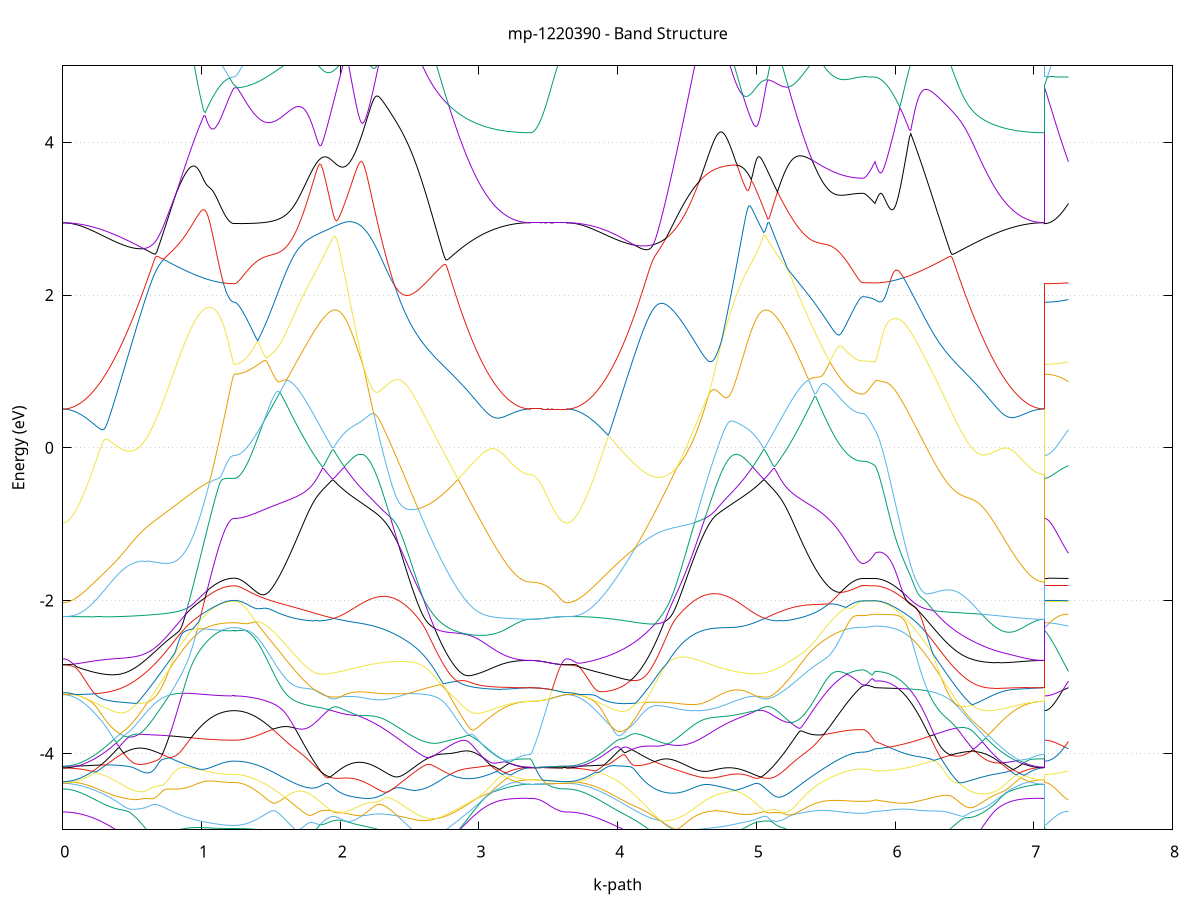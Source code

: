 set title 'mp-1220390 - Band Structure'
set xlabel 'k-path'
set ylabel 'Energy (eV)'
set grid y
set yrange [-5:5]
set terminal png size 800,600
set output 'mp-1220390_bands_gnuplot.png'
plot '-' using 1:2 with lines notitle, '-' using 1:2 with lines notitle, '-' using 1:2 with lines notitle, '-' using 1:2 with lines notitle, '-' using 1:2 with lines notitle, '-' using 1:2 with lines notitle, '-' using 1:2 with lines notitle, '-' using 1:2 with lines notitle, '-' using 1:2 with lines notitle, '-' using 1:2 with lines notitle, '-' using 1:2 with lines notitle, '-' using 1:2 with lines notitle, '-' using 1:2 with lines notitle, '-' using 1:2 with lines notitle, '-' using 1:2 with lines notitle, '-' using 1:2 with lines notitle, '-' using 1:2 with lines notitle, '-' using 1:2 with lines notitle, '-' using 1:2 with lines notitle, '-' using 1:2 with lines notitle, '-' using 1:2 with lines notitle, '-' using 1:2 with lines notitle, '-' using 1:2 with lines notitle, '-' using 1:2 with lines notitle, '-' using 1:2 with lines notitle, '-' using 1:2 with lines notitle, '-' using 1:2 with lines notitle, '-' using 1:2 with lines notitle, '-' using 1:2 with lines notitle, '-' using 1:2 with lines notitle, '-' using 1:2 with lines notitle, '-' using 1:2 with lines notitle, '-' using 1:2 with lines notitle, '-' using 1:2 with lines notitle, '-' using 1:2 with lines notitle, '-' using 1:2 with lines notitle, '-' using 1:2 with lines notitle, '-' using 1:2 with lines notitle, '-' using 1:2 with lines notitle, '-' using 1:2 with lines notitle, '-' using 1:2 with lines notitle, '-' using 1:2 with lines notitle, '-' using 1:2 with lines notitle, '-' using 1:2 with lines notitle, '-' using 1:2 with lines notitle, '-' using 1:2 with lines notitle, '-' using 1:2 with lines notitle, '-' using 1:2 with lines notitle, '-' using 1:2 with lines notitle, '-' using 1:2 with lines notitle, '-' using 1:2 with lines notitle, '-' using 1:2 with lines notitle, '-' using 1:2 with lines notitle, '-' using 1:2 with lines notitle, '-' using 1:2 with lines notitle, '-' using 1:2 with lines notitle, '-' using 1:2 with lines notitle, '-' using 1:2 with lines notitle, '-' using 1:2 with lines notitle, '-' using 1:2 with lines notitle, '-' using 1:2 with lines notitle, '-' using 1:2 with lines notitle, '-' using 1:2 with lines notitle, '-' using 1:2 with lines notitle
0.000000 -31.278797
0.009968 -31.278697
0.019935 -31.278697
0.029903 -31.278497
0.039870 -31.278297
0.049838 -31.278097
0.059805 -31.277797
0.069773 -31.277497
0.079740 -31.277097
0.089708 -31.276697
0.099676 -31.276197
0.109643 -31.275697
0.119611 -31.275097
0.129578 -31.274497
0.139546 -31.273797
0.149513 -31.272997
0.159481 -31.272297
0.169448 -31.271397
0.179416 -31.270597
0.189384 -31.269697
0.199351 -31.268697
0.209319 -31.267697
0.219286 -31.266597
0.229254 -31.265497
0.239221 -31.264397
0.249189 -31.263197
0.259157 -31.261997
0.269124 -31.260697
0.279092 -31.259397
0.289059 -31.258097
0.299027 -31.256697
0.308994 -31.255297
0.318962 -31.253797
0.328929 -31.252297
0.338897 -31.250797
0.348865 -31.249197
0.358832 -31.247597
0.368800 -31.245997
0.378767 -31.244297
0.388735 -31.242697
0.398702 -31.240897
0.408670 -31.239197
0.418637 -31.237397
0.428605 -31.235597
0.438573 -31.233797
0.448540 -31.231997
0.458508 -31.230097
0.468475 -31.228197
0.478443 -31.226297
0.488410 -31.224397
0.498378 -31.222397
0.508345 -31.220497
0.518313 -31.218497
0.528281 -31.216497
0.538248 -31.214497
0.548216 -31.212497
0.558183 -31.210497
0.568151 -31.208397
0.578118 -31.206397
0.588086 -31.204297
0.598053 -31.202297
0.608021 -31.200197
0.617989 -31.198197
0.627956 -31.196097
0.637924 -31.194097
0.647891 -31.191997
0.657859 -31.189997
0.667826 -31.187897
0.677794 -31.185897
0.687762 -31.183797
0.697729 -31.181797
0.707697 -31.179797
0.717664 -31.177797
0.727632 -31.175797
0.737599 -31.173797
0.747567 -31.171897
0.757534 -31.172297
0.767502 -31.183697
0.777470 -31.195197
0.787437 -31.206497
0.797405 -31.217697
0.807372 -31.228797
0.817340 -31.239697
0.827307 -31.250397
0.837275 -31.260997
0.847242 -31.271397
0.857210 -31.281597
0.867178 -31.291597
0.877145 -31.301397
0.887113 -31.310997
0.897080 -31.320397
0.907048 -31.329597
0.917015 -31.338497
0.926983 -31.347297
0.936950 -31.355797
0.946918 -31.364097
0.956886 -31.372097
0.966853 -31.379897
0.976821 -31.387497
0.986788 -31.394797
0.996756 -31.401797
1.006723 -31.408597
1.016691 -31.415197
1.026659 -31.421397
1.036626 -31.427397
1.046594 -31.433197
1.056561 -31.438597
1.066529 -31.443797
1.076496 -31.448697
1.086464 -31.453297
1.096431 -31.457597
1.106399 -31.461697
1.116367 -31.465397
1.126334 -31.468897
1.136302 -31.471997
1.146269 -31.474897
1.156237 -31.477497
1.166204 -31.479697
1.176172 -31.481697
1.186139 -31.483397
1.196107 -31.484697
1.206075 -31.485797
1.216042 -31.486597
1.226010 -31.486997
1.235977 -31.487197
1.235977 -31.487197
1.245922 -31.487097
1.255867 -31.486897
1.265812 -31.486597
1.275756 -31.486097
1.285701 -31.485497
1.295646 -31.484797
1.305591 -31.483897
1.315535 -31.482897
1.325480 -31.481797
1.335425 -31.480497
1.345370 -31.479097
1.355314 -31.477597
1.365259 -31.475897
1.375204 -31.474197
1.385149 -31.472197
1.395093 -31.470197
1.405038 -31.467997
1.414983 -31.465697
1.424928 -31.463297
1.434872 -31.460697
1.444817 -31.458097
1.454762 -31.455297
1.464707 -31.452297
1.474652 -31.449297
1.484596 -31.446097
1.494541 -31.442797
1.504486 -31.439397
1.514431 -31.435897
1.524375 -31.432297
1.534320 -31.428497
1.544265 -31.424597
1.554210 -31.420597
1.564154 -31.416497
1.574099 -31.412297
1.584044 -31.407997
1.593989 -31.403497
1.603933 -31.398997
1.613878 -31.394297
1.623823 -31.389597
1.633768 -31.384697
1.643712 -31.379797
1.653657 -31.374697
1.663602 -31.369597
1.673547 -31.364297
1.683492 -31.358997
1.693436 -31.353497
1.703381 -31.347997
1.713326 -31.342297
1.723271 -31.336597
1.733215 -31.330797
1.743160 -31.324897
1.753105 -31.318997
1.763050 -31.312897
1.772994 -31.306797
1.782939 -31.300597
1.792884 -31.294297
1.802829 -31.287897
1.812773 -31.281497
1.822718 -31.274997
1.832663 -31.268397
1.842608 -31.261797
1.852552 -31.255097
1.862497 -31.248297
1.872442 -31.241497
1.882387 -31.234597
1.892332 -31.227597
1.902276 -31.220597
1.912221 -31.213597
1.922166 -31.206497
1.932111 -31.199297
1.942055 -31.192097
1.952000 -31.190997
1.961945 -31.198097
1.961945 -31.198097
1.971941 -31.204997
1.981938 -31.211797
1.991934 -31.218397
2.001931 -31.224697
2.011928 -31.230897
2.021924 -31.236897
2.031921 -31.242597
2.041917 -31.248097
2.051914 -31.253397
2.061910 -31.258497
2.071907 -31.263397
2.081903 -31.267997
2.091900 -31.272297
2.101896 -31.276397
2.111893 -31.280297
2.121889 -31.283897
2.131886 -31.287197
2.141883 -31.290297
2.151879 -31.293097
2.161876 -31.295697
2.171872 -31.297897
2.181869 -31.299897
2.191865 -31.301597
2.201862 -31.303097
2.211858 -31.304197
2.221855 -31.305097
2.231851 -31.305697
2.241848 -31.305997
2.251844 -31.305997
2.261841 -31.305697
2.271837 -31.305197
2.281834 -31.304297
2.291831 -31.303197
2.301827 -31.301697
2.311824 -31.299997
2.321820 -31.297997
2.331817 -31.295697
2.341813 -31.293097
2.351810 -31.290197
2.361806 -31.287097
2.371803 -31.283597
2.381799 -31.279897
2.391796 -31.275797
2.401792 -31.271497
2.411789 -31.266997
2.421786 -31.262097
2.431782 -31.256997
2.441779 -31.251597
2.451775 -31.245897
2.461772 -31.239997
2.471768 -31.233797
2.481765 -31.227397
2.491761 -31.220697
2.501758 -31.213697
2.511754 -31.206597
2.521751 -31.199097
2.531747 -31.191497
2.541744 -31.183597
2.551741 -31.175497
2.561737 -31.167197
2.571734 -31.160097
2.581730 -31.162097
2.591727 -31.163997
2.601723 -31.165997
2.611720 -31.168097
2.621716 -31.170097
2.631713 -31.172097
2.641709 -31.174197
2.651706 -31.176197
2.661702 -31.178297
2.671699 -31.180397
2.681695 -31.182497
2.691692 -31.184597
2.701689 -31.186697
2.711685 -31.188797
2.721682 -31.190897
2.731678 -31.192997
2.741675 -31.195097
2.751671 -31.197197
2.761668 -31.199297
2.771664 -31.201297
2.781661 -31.203397
2.791657 -31.205497
2.801654 -31.207597
2.811650 -31.209697
2.821647 -31.211697
2.831643 -31.213797
2.841640 -31.215797
2.851637 -31.217797
2.861633 -31.219797
2.871630 -31.221797
2.881626 -31.223797
2.891623 -31.225697
2.901619 -31.227697
2.911616 -31.229597
2.921612 -31.231497
2.931609 -31.233297
2.941605 -31.235197
2.951602 -31.236997
2.961598 -31.238797
2.971595 -31.240497
2.981592 -31.242297
2.991588 -31.243997
3.001585 -31.245697
3.011581 -31.247297
3.021578 -31.248897
3.031574 -31.250497
3.041571 -31.251997
3.051567 -31.253597
3.061564 -31.254997
3.071560 -31.256497
3.081557 -31.257897
3.091553 -31.259197
3.101550 -31.260497
3.111547 -31.261797
3.121543 -31.263097
3.131540 -31.264197
3.141536 -31.265397
3.151533 -31.266497
3.161529 -31.267597
3.171526 -31.268597
3.181522 -31.269597
3.191519 -31.270497
3.201515 -31.271397
3.211512 -31.272197
3.221508 -31.272997
3.231505 -31.273697
3.241501 -31.274397
3.251498 -31.274997
3.261495 -31.275597
3.271491 -31.276197
3.281488 -31.276697
3.291484 -31.277097
3.301481 -31.277497
3.311477 -31.277797
3.321474 -31.278097
3.331470 -31.278297
3.341467 -31.278497
3.351463 -31.278697
3.361460 -31.278697
3.371456 -31.278797
3.371456 -31.278797
3.381111 -31.278797
3.390765 -31.278797
3.400419 -31.278797
3.410073 -31.278797
3.419728 -31.278797
3.429382 -31.278797
3.439036 -31.278797
3.448690 -31.278797
3.458345 -31.278797
3.467999 -31.278797
3.477653 -31.278797
3.487307 -31.278797
3.496962 -31.278797
3.506616 -31.278797
3.516270 -31.278797
3.525924 -31.278797
3.535579 -31.278797
3.545233 -31.278797
3.554887 -31.278797
3.564541 -31.278797
3.574196 -31.278797
3.583850 -31.278797
3.593504 -31.278797
3.603158 -31.278797
3.612813 -31.278797
3.622467 -31.278797
3.632121 -31.278797
3.632121 -31.278797
3.642057 -31.278697
3.651992 -31.278697
3.661928 -31.278497
3.671864 -31.278297
3.681799 -31.278097
3.691735 -31.277797
3.701670 -31.277497
3.711606 -31.277097
3.721541 -31.276697
3.731477 -31.276197
3.741413 -31.275697
3.751348 -31.275097
3.761284 -31.274497
3.771219 -31.273797
3.781155 -31.273097
3.791090 -31.272297
3.801026 -31.271497
3.810962 -31.270597
3.820897 -31.269697
3.830833 -31.268697
3.840768 -31.267697
3.850704 -31.266697
3.860639 -31.265597
3.870575 -31.264397
3.880511 -31.263197
3.890446 -31.261997
3.900382 -31.260697
3.910317 -31.259397
3.920253 -31.258097
3.930189 -31.256697
3.940124 -31.255297
3.950060 -31.253797
3.959995 -31.252397
3.969931 -31.250797
3.979866 -31.249297
3.989802 -31.247697
3.999738 -31.245997
4.009673 -31.244397
4.019609 -31.242697
4.029544 -31.240997
4.039480 -31.239197
4.049416 -31.237397
4.059351 -31.235597
4.069287 -31.233797
4.079222 -31.231997
4.089158 -31.230097
4.099093 -31.228197
4.109029 -31.226297
4.118965 -31.224397
4.128900 -31.222397
4.138836 -31.220397
4.148771 -31.218397
4.158707 -31.216397
4.168642 -31.214397
4.178578 -31.212397
4.188514 -31.210397
4.198449 -31.208297
4.208385 -31.206197
4.218320 -31.204197
4.228256 -31.202097
4.238192 -31.199997
4.248127 -31.197897
4.258063 -31.195897
4.267998 -31.193797
4.277934 -31.191697
4.287869 -31.189597
4.297805 -31.187497
4.307741 -31.185397
4.317676 -31.183297
4.327612 -31.181297
4.337547 -31.179197
4.347483 -31.177097
4.357418 -31.175097
4.367354 -31.172997
4.377290 -31.170997
4.387225 -31.168997
4.397161 -31.166997
4.407096 -31.164997
4.417032 -31.162997
4.426968 -31.160997
4.436903 -31.162997
4.446839 -31.171397
4.456774 -31.179497
4.466710 -31.187497
4.476645 -31.195197
4.486581 -31.202697
4.496517 -31.209997
4.506452 -31.216997
4.516388 -31.223797
4.526323 -31.230297
4.536259 -31.236597
4.546194 -31.242597
4.556130 -31.248397
4.566066 -31.253897
4.576001 -31.259197
4.585937 -31.264197
4.595872 -31.268897
4.605808 -31.273297
4.615744 -31.277497
4.625679 -31.281397
4.635615 -31.284997
4.645550 -31.288297
4.655486 -31.291297
4.665421 -31.294097
4.675357 -31.296597
4.685293 -31.298697
4.695228 -31.300697
4.705164 -31.302297
4.715099 -31.303597
4.725035 -31.304597
4.734971 -31.305397
4.744906 -31.305897
4.754842 -31.305997
4.764777 -31.305897
4.774713 -31.305597
4.784648 -31.304897
4.794584 -31.303897
4.804520 -31.302697
4.814455 -31.301197
4.824391 -31.299397
4.834326 -31.297397
4.844262 -31.294997
4.854197 -31.292397
4.864133 -31.289597
4.874069 -31.286497
4.884004 -31.283097
4.893940 -31.279397
4.903875 -31.275497
4.913811 -31.271397
4.923746 -31.266997
4.933682 -31.262397
4.943618 -31.257497
4.953553 -31.252497
4.963489 -31.247097
4.973424 -31.241597
4.983360 -31.235897
4.993296 -31.229897
5.003231 -31.223697
5.013167 -31.217397
5.023102 -31.210797
5.033038 -31.204097
5.042973 -31.197097
5.052909 -31.189997
5.062845 -31.193097
5.062845 -31.193097
5.072771 -31.200297
5.082697 -31.207397
5.092623 -31.214497
5.102549 -31.221497
5.112475 -31.228497
5.122401 -31.235397
5.132328 -31.242297
5.142254 -31.249097
5.152180 -31.255797
5.162106 -31.262497
5.172032 -31.269097
5.181958 -31.275697
5.191884 -31.282197
5.201810 -31.288597
5.211737 -31.294897
5.221663 -31.301197
5.231589 -31.307397
5.241515 -31.313497
5.251441 -31.319597
5.261367 -31.325497
5.271293 -31.331397
5.281220 -31.337197
5.291146 -31.342897
5.301072 -31.348497
5.310998 -31.353997
5.320924 -31.359397
5.330850 -31.364697
5.340776 -31.369997
5.350703 -31.375097
5.360629 -31.380197
5.370555 -31.385097
5.380481 -31.389897
5.390407 -31.394697
5.400333 -31.399297
5.410259 -31.403797
5.420186 -31.408297
5.430112 -31.412597
5.440038 -31.416797
5.449964 -31.420897
5.459890 -31.424797
5.469816 -31.428697
5.479742 -31.432497
5.489668 -31.436097
5.499595 -31.439597
5.509521 -31.442997
5.519447 -31.446297
5.529373 -31.449397
5.539299 -31.452497
5.549225 -31.455397
5.559151 -31.458197
5.569078 -31.460797
5.579004 -31.463397
5.588930 -31.465797
5.598856 -31.468097
5.608782 -31.470297
5.618708 -31.472297
5.628634 -31.474197
5.638561 -31.475997
5.648487 -31.477597
5.658413 -31.479097
5.668339 -31.480497
5.678265 -31.481797
5.688191 -31.482897
5.698117 -31.483897
5.708043 -31.484797
5.717970 -31.485497
5.727896 -31.486097
5.737822 -31.486597
5.747748 -31.486897
5.757674 -31.487097
5.767600 -31.487197
5.767600 -31.487197
5.777350 -31.487197
5.787100 -31.487197
5.796849 -31.487097
5.806599 -31.487097
5.816349 -31.487097
5.826098 -31.487097
5.835848 -31.486997
5.845598 -31.486997
5.855347 -31.486897
5.855347 -31.486897
5.865272 -31.486397
5.875196 -31.485597
5.885120 -31.484497
5.895044 -31.482997
5.904968 -31.481297
5.914892 -31.479297
5.924817 -31.476897
5.934741 -31.474297
5.944665 -31.471397
5.954589 -31.468197
5.964513 -31.464697
5.974437 -31.460897
5.984362 -31.456797
5.994286 -31.452397
6.004210 -31.447697
6.014134 -31.442797
6.024058 -31.437597
6.033982 -31.432097
6.043907 -31.426297
6.053831 -31.420297
6.063755 -31.413897
6.073679 -31.407397
6.083603 -31.400497
6.093527 -31.393397
6.103452 -31.386097
6.113376 -31.378497
6.123300 -31.370697
6.133224 -31.362597
6.143148 -31.354297
6.153072 -31.345797
6.162997 -31.336997
6.172921 -31.327997
6.182845 -31.318797
6.192769 -31.309397
6.202693 -31.299797
6.212617 -31.289897
6.222542 -31.279897
6.232466 -31.269697
6.242390 -31.259297
6.252314 -31.248797
6.262238 -31.237997
6.272163 -31.227097
6.282087 -31.216097
6.292011 -31.204897
6.301935 -31.193497
6.311859 -31.181997
6.321783 -31.171097
6.331708 -31.172197
6.341632 -31.174097
6.351556 -31.176097
6.361480 -31.178097
6.371404 -31.180097
6.381328 -31.182097
6.391253 -31.184097
6.401177 -31.186097
6.411101 -31.188197
6.421025 -31.190197
6.430949 -31.192297
6.440873 -31.194297
6.450798 -31.196397
6.460722 -31.198397
6.470646 -31.200497
6.480570 -31.202497
6.490494 -31.204597
6.500418 -31.206597
6.510343 -31.208597
6.520267 -31.210697
6.530191 -31.212697
6.540115 -31.214697
6.550039 -31.216697
6.559963 -31.218697
6.569888 -31.220597
6.579812 -31.222597
6.589736 -31.224497
6.599660 -31.226497
6.609584 -31.228397
6.619508 -31.230297
6.629433 -31.232097
6.639357 -31.233997
6.649281 -31.235797
6.659205 -31.237597
6.669129 -31.239297
6.679053 -31.241097
6.688978 -31.242797
6.698902 -31.244497
6.708826 -31.246097
6.718750 -31.247697
6.728674 -31.249297
6.738598 -31.250897
6.748523 -31.252397
6.758447 -31.253897
6.768371 -31.255397
6.778295 -31.256797
6.788219 -31.258197
6.798144 -31.259497
6.808068 -31.260797
6.817992 -31.262097
6.827916 -31.263297
6.837840 -31.264497
6.847764 -31.265597
6.857689 -31.266697
6.867613 -31.267697
6.877537 -31.268697
6.887461 -31.269697
6.897385 -31.270597
6.907309 -31.271497
6.917234 -31.272297
6.927158 -31.273097
6.937082 -31.273797
6.947006 -31.274497
6.956930 -31.275097
6.966854 -31.275697
6.976779 -31.276197
6.986703 -31.276697
6.996627 -31.277097
7.006551 -31.277497
7.016475 -31.277797
7.026399 -31.278097
7.036324 -31.278297
7.046248 -31.278497
7.056172 -31.278697
7.066096 -31.278697
7.076020 -31.278797
7.076020 -31.487197
7.085698 -31.487197
7.095377 -31.487197
7.105055 -31.487197
7.114733 -31.487197
7.124411 -31.487097
7.134089 -31.487097
7.143768 -31.487097
7.153446 -31.487097
7.163124 -31.487097
7.172802 -31.487097
7.182480 -31.487097
7.192159 -31.487097
7.201837 -31.486997
7.211515 -31.486997
7.221193 -31.486997
7.230871 -31.486997
7.240550 -31.486997
7.250228 -31.486897
e
0.000000 -30.478197
0.009968 -30.478397
0.019935 -30.478897
0.029903 -30.479797
0.039870 -30.480997
0.049838 -30.482597
0.059805 -30.484497
0.069773 -30.486697
0.079740 -30.489297
0.089708 -30.492197
0.099676 -30.495397
0.109643 -30.498997
0.119611 -30.502897
0.129578 -30.507197
0.139546 -30.511697
0.149513 -30.516597
0.159481 -30.521797
0.169448 -30.527297
0.179416 -30.533197
0.189384 -30.539297
0.199351 -30.545697
0.209319 -30.552397
0.219286 -30.559397
0.229254 -30.566697
0.239221 -30.574297
0.249189 -30.582097
0.259157 -30.590197
0.269124 -30.598597
0.279092 -30.607197
0.289059 -30.616097
0.299027 -30.625197
0.308994 -30.634597
0.318962 -30.644097
0.328929 -30.653897
0.338897 -30.663897
0.348865 -30.674097
0.358832 -30.684597
0.368800 -30.695197
0.378767 -30.705997
0.388735 -30.716897
0.398702 -30.728097
0.408670 -30.739297
0.418637 -30.750797
0.428605 -30.762397
0.438573 -30.774097
0.448540 -30.785997
0.458508 -30.797897
0.468475 -30.809997
0.478443 -30.822197
0.488410 -30.834497
0.498378 -30.846897
0.508345 -30.859297
0.518313 -30.871897
0.528281 -30.884397
0.538248 -30.897097
0.548216 -30.909797
0.558183 -30.922497
0.568151 -30.935197
0.578118 -30.947997
0.588086 -30.960797
0.598053 -30.973497
0.608021 -30.986297
0.617989 -30.999097
0.627956 -31.011797
0.637924 -31.024497
0.647891 -31.037197
0.657859 -31.049897
0.667826 -31.062397
0.677794 -31.074997
0.687762 -31.087397
0.697729 -31.099797
0.707697 -31.112097
0.717664 -31.124297
0.727632 -31.136397
0.737599 -31.148297
0.747567 -31.160197
0.757534 -31.169597
0.767502 -31.167897
0.777470 -31.166097
0.787437 -31.164197
0.797405 -31.162297
0.807372 -31.160497
0.817340 -31.158597
0.827307 -31.156797
0.837275 -31.155097
0.847242 -31.153297
0.857210 -31.151597
0.867178 -31.149897
0.877145 -31.148297
0.887113 -31.146597
0.897080 -31.145097
0.907048 -31.143497
0.917015 -31.141997
0.926983 -31.140497
0.936950 -31.138997
0.946918 -31.137597
0.956886 -31.136297
0.966853 -31.134897
0.976821 -31.133597
0.986788 -31.132397
0.996756 -31.131197
1.006723 -31.129997
1.016691 -31.128897
1.026659 -31.127797
1.036626 -31.126797
1.046594 -31.125797
1.056561 -31.124797
1.066529 -31.123897
1.076496 -31.123097
1.086464 -31.122297
1.096431 -31.121497
1.106399 -31.120797
1.116367 -31.120197
1.126334 -31.119597
1.136302 -31.119097
1.146269 -31.118597
1.156237 -31.118097
1.166204 -31.117697
1.176172 -31.117397
1.186139 -31.117097
1.196107 -31.116797
1.206075 -31.116697
1.216042 -31.116497
1.226010 -31.116397
1.235977 -31.116397
1.235977 -31.116397
1.245922 -31.116397
1.255867 -31.116397
1.265812 -31.116297
1.275756 -31.116297
1.285701 -31.116197
1.295646 -31.116097
1.305591 -31.115997
1.315535 -31.115897
1.325480 -31.115697
1.335425 -31.115597
1.345370 -31.115397
1.355314 -31.115197
1.365259 -31.114997
1.375204 -31.114797
1.385149 -31.114497
1.395093 -31.114297
1.405038 -31.113997
1.414983 -31.113697
1.424928 -31.113397
1.434872 -31.113097
1.444817 -31.112797
1.454762 -31.112497
1.464707 -31.112097
1.474652 -31.111797
1.484596 -31.111397
1.494541 -31.110997
1.504486 -31.110597
1.514431 -31.110297
1.524375 -31.109897
1.534320 -31.109497
1.544265 -31.108997
1.554210 -31.108597
1.564154 -31.108197
1.574099 -31.107797
1.584044 -31.107297
1.593989 -31.106897
1.603933 -31.106497
1.613878 -31.105997
1.623823 -31.105597
1.633768 -31.105097
1.643712 -31.104697
1.653657 -31.104297
1.663602 -31.103797
1.673547 -31.103397
1.683492 -31.102997
1.693436 -31.102497
1.703381 -31.102097
1.713326 -31.101697
1.723271 -31.101297
1.733215 -31.100897
1.743160 -31.100497
1.753105 -31.100197
1.763050 -31.099797
1.772994 -31.099497
1.782939 -31.099097
1.792884 -31.098797
1.802829 -31.098497
1.812773 -31.098197
1.822718 -31.097897
1.832663 -31.097597
1.842608 -31.103297
1.852552 -31.111897
1.862497 -31.120397
1.872442 -31.128697
1.882387 -31.136997
1.892332 -31.145097
1.902276 -31.153097
1.912221 -31.160997
1.922166 -31.168697
1.932111 -31.176297
1.942055 -31.183697
1.952000 -31.184897
1.961945 -31.177597
1.961945 -31.177597
1.971941 -31.170197
1.981938 -31.162797
1.991934 -31.155397
2.001931 -31.147897
2.011928 -31.140397
2.021924 -31.132897
2.031921 -31.125297
2.041917 -31.117797
2.051914 -31.110197
2.061910 -31.102497
2.071907 -31.098297
2.081903 -31.098697
2.091900 -31.099097
2.101896 -31.099597
2.111893 -31.100097
2.121889 -31.100597
2.131886 -31.101197
2.141883 -31.101797
2.151879 -31.102397
2.161876 -31.103097
2.171872 -31.103797
2.181869 -31.104497
2.191865 -31.105297
2.201862 -31.106197
2.211858 -31.106997
2.221855 -31.107897
2.231851 -31.108797
2.241848 -31.109797
2.251844 -31.110797
2.261841 -31.111797
2.271837 -31.112897
2.281834 -31.113997
2.291831 -31.115197
2.301827 -31.116297
2.311824 -31.117597
2.321820 -31.118797
2.331817 -31.120097
2.341813 -31.121397
2.351810 -31.122797
2.361806 -31.124197
2.371803 -31.125597
2.381799 -31.127097
2.391796 -31.128497
2.401792 -31.130097
2.411789 -31.131597
2.421786 -31.133197
2.431782 -31.134797
2.441779 -31.136397
2.451775 -31.138097
2.461772 -31.139797
2.471768 -31.141497
2.481765 -31.143297
2.491761 -31.145097
2.501758 -31.146897
2.511754 -31.148697
2.521751 -31.150497
2.531747 -31.152397
2.541744 -31.154297
2.551741 -31.156197
2.561737 -31.158097
2.571734 -31.158597
2.581730 -31.149897
2.591727 -31.140897
2.601723 -31.131797
2.611720 -31.122397
2.621716 -31.112897
2.631713 -31.103197
2.641709 -31.093297
2.651706 -31.083297
2.661702 -31.073097
2.671699 -31.062797
2.681695 -31.052297
2.691692 -31.041697
2.701689 -31.030997
2.711685 -31.020097
2.721682 -31.009197
2.731678 -30.998097
2.741675 -30.986897
2.751671 -30.975697
2.761668 -30.964397
2.771664 -30.952997
2.781661 -30.941497
2.791657 -30.929997
2.801654 -30.918497
2.811650 -30.906897
2.821647 -30.895297
2.831643 -30.883697
2.841640 -30.872097
2.851637 -30.860497
2.861633 -30.848897
2.871630 -30.837297
2.881626 -30.825797
2.891623 -30.814197
2.901619 -30.802797
2.911616 -30.791397
2.921612 -30.780097
2.931609 -30.768797
2.941605 -30.757697
2.951602 -30.746597
2.961598 -30.735597
2.971595 -30.724797
2.981592 -30.714097
2.991588 -30.703497
3.001585 -30.693097
3.011581 -30.682797
3.021578 -30.672697
3.031574 -30.662697
3.041571 -30.652997
3.051567 -30.643397
3.061564 -30.633997
3.071560 -30.624797
3.081557 -30.615797
3.091553 -30.607097
3.101550 -30.598597
3.111547 -30.590297
3.121543 -30.582297
3.131540 -30.574497
3.141536 -30.566997
3.151533 -30.559697
3.161529 -30.552697
3.171526 -30.545997
3.181522 -30.539597
3.191519 -30.533497
3.201515 -30.527697
3.211512 -30.522097
3.221508 -30.516897
3.231505 -30.511997
3.241501 -30.507397
3.251498 -30.503197
3.261495 -30.499197
3.271491 -30.495597
3.281488 -30.492297
3.291484 -30.489397
3.301481 -30.486797
3.311477 -30.484497
3.321474 -30.482597
3.331470 -30.480997
3.341467 -30.479797
3.351463 -30.478897
3.361460 -30.478397
3.371456 -30.478197
3.371456 -30.478197
3.381111 -30.478197
3.390765 -30.478197
3.400419 -30.478197
3.410073 -30.478197
3.419728 -30.478197
3.429382 -30.478197
3.439036 -30.478197
3.448690 -30.478197
3.458345 -30.478197
3.467999 -30.478197
3.477653 -30.478197
3.487307 -30.478197
3.496962 -30.478197
3.506616 -30.478197
3.516270 -30.478197
3.525924 -30.478197
3.535579 -30.478197
3.545233 -30.478197
3.554887 -30.478197
3.564541 -30.478197
3.574196 -30.478197
3.583850 -30.478197
3.593504 -30.478197
3.603158 -30.478197
3.612813 -30.478197
3.622467 -30.478197
3.632121 -30.478197
3.632121 -30.478197
3.642057 -30.478397
3.651992 -30.478897
3.661928 -30.479797
3.671864 -30.480997
3.681799 -30.482597
3.691735 -30.484497
3.701670 -30.486697
3.711606 -30.489297
3.721541 -30.492197
3.731477 -30.495397
3.741413 -30.498997
3.751348 -30.502897
3.761284 -30.507097
3.771219 -30.511597
3.781155 -30.516497
3.791090 -30.521597
3.801026 -30.527097
3.810962 -30.532797
3.820897 -30.538897
3.830833 -30.545197
3.840768 -30.551897
3.850704 -30.558797
3.860639 -30.565897
3.870575 -30.573397
3.880511 -30.581097
3.890446 -30.588997
3.900382 -30.597197
3.910317 -30.605597
3.920253 -30.614297
3.930189 -30.623197
3.940124 -30.632197
3.950060 -30.641497
3.959995 -30.650997
3.969931 -30.660697
3.979866 -30.670497
3.989802 -30.680597
3.999738 -30.690697
4.009673 -30.701097
4.019609 -30.711597
4.029544 -30.722197
4.039480 -30.732897
4.049416 -30.743797
4.059351 -30.754797
4.069287 -30.765797
4.079222 -30.776997
4.089158 -30.788197
4.099093 -30.799497
4.109029 -30.810897
4.118965 -30.822297
4.128900 -30.833797
4.138836 -30.845297
4.148771 -30.856797
4.158707 -30.868297
4.168642 -30.879897
4.178578 -30.891397
4.188514 -30.902997
4.198449 -30.914497
4.208385 -30.925997
4.218320 -30.937397
4.228256 -30.948797
4.238192 -30.960097
4.248127 -30.971397
4.258063 -30.982597
4.267998 -30.993797
4.277934 -31.004797
4.287869 -31.015697
4.297805 -31.026597
4.307741 -31.037297
4.317676 -31.047897
4.327612 -31.058297
4.337547 -31.068697
4.347483 -31.078897
4.357418 -31.088897
4.367354 -31.098797
4.377290 -31.108497
4.387225 -31.117997
4.397161 -31.127397
4.407096 -31.136597
4.417032 -31.145597
4.426968 -31.154397
4.436903 -31.159097
4.446839 -31.157197
4.456774 -31.155297
4.466710 -31.153397
4.476645 -31.151497
4.486581 -31.149697
4.496517 -31.147797
4.506452 -31.145997
4.516388 -31.144197
4.526323 -31.142497
4.536259 -31.140797
4.546194 -31.139097
4.556130 -31.137397
4.566066 -31.135697
4.576001 -31.134097
4.585937 -31.132497
4.595872 -31.130997
4.605808 -31.129397
4.615744 -31.127897
4.625679 -31.126497
4.635615 -31.124997
4.645550 -31.123597
4.655486 -31.122297
4.665421 -31.120897
4.675357 -31.119597
4.685293 -31.118397
4.695228 -31.117097
4.705164 -31.115897
4.715099 -31.114797
4.725035 -31.113597
4.734971 -31.112597
4.744906 -31.111497
4.754842 -31.110497
4.764777 -31.109497
4.774713 -31.108497
4.784648 -31.107597
4.794584 -31.106797
4.804520 -31.105897
4.814455 -31.105097
4.824391 -31.104297
4.834326 -31.103597
4.844262 -31.102897
4.854197 -31.102297
4.864133 -31.101597
4.874069 -31.100997
4.884004 -31.100497
4.893940 -31.099997
4.903875 -31.099497
4.913811 -31.098997
4.923746 -31.098597
4.933682 -31.098297
4.943618 -31.103997
4.953553 -31.111597
4.963489 -31.119197
4.973424 -31.126697
4.983360 -31.134197
4.993296 -31.141697
5.003231 -31.149097
5.013167 -31.156497
5.023102 -31.163897
5.033038 -31.171297
5.042973 -31.178597
5.052909 -31.185897
5.062845 -31.182797
5.062845 -31.182797
5.072771 -31.175297
5.082697 -31.167697
5.092623 -31.159997
5.102549 -31.152097
5.112475 -31.144097
5.122401 -31.135997
5.132328 -31.127697
5.142254 -31.119397
5.152180 -31.110897
5.162106 -31.102397
5.172032 -31.097697
5.181958 -31.097897
5.191884 -31.098197
5.201810 -31.098497
5.211737 -31.098797
5.221663 -31.099097
5.231589 -31.099497
5.241515 -31.099797
5.251441 -31.100197
5.261367 -31.100597
5.271293 -31.100997
5.281220 -31.101397
5.291146 -31.101797
5.301072 -31.102197
5.310998 -31.102597
5.320924 -31.102997
5.330850 -31.103397
5.340776 -31.103897
5.350703 -31.104297
5.360629 -31.104697
5.370555 -31.105197
5.380481 -31.105597
5.390407 -31.106097
5.400333 -31.106497
5.410259 -31.106897
5.420186 -31.107397
5.430112 -31.107797
5.440038 -31.108197
5.449964 -31.108597
5.459890 -31.109097
5.469816 -31.109497
5.479742 -31.109897
5.489668 -31.110297
5.499595 -31.110697
5.509521 -31.110997
5.519447 -31.111397
5.529373 -31.111797
5.539299 -31.112097
5.549225 -31.112497
5.559151 -31.112797
5.569078 -31.113097
5.579004 -31.113397
5.588930 -31.113697
5.598856 -31.113997
5.608782 -31.114297
5.618708 -31.114497
5.628634 -31.114797
5.638561 -31.114997
5.648487 -31.115197
5.658413 -31.115397
5.668339 -31.115597
5.678265 -31.115697
5.688191 -31.115897
5.698117 -31.115997
5.708043 -31.116097
5.717970 -31.116197
5.727896 -31.116297
5.737822 -31.116297
5.747748 -31.116397
5.757674 -31.116397
5.767600 -31.116397
5.767600 -31.116397
5.777350 -31.116397
5.787100 -31.116397
5.796849 -31.116397
5.806599 -31.116397
5.816349 -31.116397
5.826098 -31.116397
5.835848 -31.116397
5.845598 -31.116497
5.855347 -31.116497
5.855347 -31.116497
5.865272 -31.116597
5.875196 -31.116697
5.885120 -31.116897
5.895044 -31.117097
5.904968 -31.117397
5.914892 -31.117797
5.924817 -31.118197
5.934741 -31.118697
5.944665 -31.119197
5.954589 -31.119697
5.964513 -31.120297
5.974437 -31.120997
5.984362 -31.121697
5.994286 -31.122497
6.004210 -31.123297
6.014134 -31.124097
6.024058 -31.124997
6.033982 -31.125997
6.043907 -31.126997
6.053831 -31.127997
6.063755 -31.129097
6.073679 -31.130197
6.083603 -31.131397
6.093527 -31.132597
6.103452 -31.133897
6.113376 -31.135197
6.123300 -31.136497
6.133224 -31.137897
6.143148 -31.139297
6.153072 -31.140697
6.162997 -31.142197
6.172921 -31.143797
6.182845 -31.145297
6.192769 -31.146897
6.202693 -31.148497
6.212617 -31.150197
6.222542 -31.151897
6.232466 -31.153597
6.242390 -31.155397
6.252314 -31.157097
6.262238 -31.158897
6.272163 -31.160697
6.282087 -31.162597
6.292011 -31.164397
6.301935 -31.166297
6.311859 -31.168197
6.321783 -31.169497
6.331708 -31.158497
6.341632 -31.146697
6.351556 -31.134697
6.361480 -31.122597
6.371404 -31.110397
6.381328 -31.098197
6.391253 -31.085797
6.401177 -31.073397
6.411101 -31.060897
6.421025 -31.048297
6.430949 -31.035697
6.440873 -31.022997
6.450798 -31.010297
6.460722 -30.997597
6.470646 -30.984897
6.480570 -30.972097
6.490494 -30.959297
6.500418 -30.946597
6.510343 -30.933797
6.520267 -30.921097
6.530191 -30.908397
6.540115 -30.895797
6.550039 -30.883197
6.559963 -30.870597
6.569888 -30.858097
6.579812 -30.845697
6.589736 -30.833397
6.599660 -30.821097
6.609584 -30.808997
6.619508 -30.796897
6.629433 -30.784997
6.639357 -30.773097
6.649281 -30.761397
6.659205 -30.749897
6.669129 -30.738497
6.679053 -30.727197
6.688978 -30.716097
6.698902 -30.705197
6.708826 -30.694397
6.718750 -30.683897
6.728674 -30.673497
6.738598 -30.663297
6.748523 -30.653297
6.758447 -30.643497
6.768371 -30.633997
6.778295 -30.624697
6.788219 -30.615597
6.798144 -30.606797
6.808068 -30.598197
6.817992 -30.589797
6.827916 -30.581797
6.837840 -30.573897
6.847764 -30.566397
6.857689 -30.559097
6.867613 -30.552197
6.877537 -30.545497
6.887461 -30.539097
6.897385 -30.532997
6.907309 -30.527197
6.917234 -30.521697
6.927158 -30.516497
6.937082 -30.511597
6.947006 -30.507097
6.956930 -30.502797
6.966854 -30.498997
6.976779 -30.495397
6.986703 -30.492097
6.996627 -30.489197
7.006551 -30.486697
7.016475 -30.484397
7.026399 -30.482597
7.036324 -30.480997
7.046248 -30.479797
7.056172 -30.478897
7.066096 -30.478397
7.076020 -30.478197
7.076020 -31.116397
7.085698 -31.116397
7.095377 -31.116397
7.105055 -31.116397
7.114733 -31.116397
7.124411 -31.116397
7.134089 -31.116397
7.143768 -31.116397
7.153446 -31.116397
7.163124 -31.116397
7.172802 -31.116397
7.182480 -31.116397
7.192159 -31.116397
7.201837 -31.116397
7.211515 -31.116397
7.221193 -31.116497
7.230871 -31.116497
7.240550 -31.116497
7.250228 -31.116497
e
0.000000 -30.478197
0.009968 -30.478297
0.019935 -30.478397
0.029903 -30.478597
0.039870 -30.478897
0.049838 -30.479197
0.059805 -30.479597
0.069773 -30.480097
0.079740 -30.480697
0.089708 -30.481397
0.099676 -30.482097
0.109643 -30.482897
0.119611 -30.483797
0.129578 -30.484697
0.139546 -30.485697
0.149513 -30.486797
0.159481 -30.487997
0.169448 -30.489197
0.179416 -30.490597
0.189384 -30.491897
0.199351 -30.493397
0.209319 -30.494897
0.219286 -30.496497
0.229254 -30.498097
0.239221 -30.499797
0.249189 -30.501597
0.259157 -30.503397
0.269124 -30.505297
0.279092 -30.507197
0.289059 -30.509297
0.299027 -30.511297
0.308994 -30.513397
0.318962 -30.515597
0.328929 -30.517797
0.338897 -30.520097
0.348865 -30.522397
0.358832 -30.524797
0.368800 -30.527197
0.378767 -30.529697
0.388735 -30.532197
0.398702 -30.534697
0.408670 -30.537297
0.418637 -30.539897
0.428605 -30.542597
0.438573 -30.545297
0.448540 -30.547997
0.458508 -30.550697
0.468475 -30.553497
0.478443 -30.556297
0.488410 -30.559197
0.498378 -30.561997
0.508345 -30.564897
0.518313 -30.567797
0.528281 -30.570697
0.538248 -30.573597
0.548216 -30.576597
0.558183 -30.579497
0.568151 -30.582497
0.578118 -30.585397
0.588086 -30.588397
0.598053 -30.591397
0.608021 -30.594397
0.617989 -30.597397
0.627956 -30.600297
0.637924 -30.603297
0.647891 -30.606297
0.657859 -30.609297
0.667826 -30.612197
0.677794 -30.615197
0.687762 -30.618097
0.697729 -30.620997
0.707697 -30.623897
0.717664 -30.626797
0.727632 -30.629597
0.737599 -30.632497
0.747567 -30.635297
0.757534 -30.638097
0.767502 -30.640797
0.777470 -30.643597
0.787437 -30.646297
0.797405 -30.648897
0.807372 -30.651597
0.817340 -30.654197
0.827307 -30.656697
0.837275 -30.659297
0.847242 -30.661697
0.857210 -30.664197
0.867178 -30.666597
0.877145 -30.668897
0.887113 -30.671197
0.897080 -30.673497
0.907048 -30.675697
0.917015 -30.677797
0.926983 -30.679897
0.936950 -30.681997
0.946918 -30.683997
0.956886 -30.685897
0.966853 -30.687797
0.976821 -30.689597
0.986788 -30.691397
0.996756 -30.693097
1.006723 -30.694697
1.016691 -30.696297
1.026659 -30.697797
1.036626 -30.699297
1.046594 -30.700597
1.056561 -30.701997
1.066529 -30.703197
1.076496 -30.704397
1.086464 -30.705497
1.096431 -30.706597
1.106399 -30.707497
1.116367 -30.708397
1.126334 -30.709297
1.136302 -30.710097
1.146269 -30.710697
1.156237 -30.711397
1.166204 -30.711897
1.176172 -30.712397
1.186139 -30.712797
1.196107 -30.713097
1.206075 -30.713397
1.216042 -30.713597
1.226010 -30.713697
1.235977 -30.713697
1.235977 -30.713697
1.245922 -30.713897
1.255867 -30.714297
1.265812 -30.714997
1.275756 -30.715997
1.285701 -30.717297
1.295646 -30.718897
1.305591 -30.720797
1.315535 -30.722897
1.325480 -30.725397
1.335425 -30.728097
1.345370 -30.731097
1.355314 -30.734297
1.365259 -30.737797
1.375204 -30.741597
1.385149 -30.745697
1.395093 -30.749997
1.405038 -30.754497
1.414983 -30.759297
1.424928 -30.764397
1.434872 -30.769697
1.444817 -30.775197
1.454762 -30.780897
1.464707 -30.786897
1.474652 -30.792997
1.484596 -30.799397
1.494541 -30.805997
1.504486 -30.812797
1.514431 -30.819697
1.524375 -30.826897
1.534320 -30.834197
1.544265 -30.841697
1.554210 -30.849297
1.564154 -30.857097
1.574099 -30.865097
1.584044 -30.873097
1.593989 -30.881297
1.603933 -30.889597
1.613878 -30.898097
1.623823 -30.906597
1.633768 -30.915197
1.643712 -30.923997
1.653657 -30.932797
1.663602 -30.941597
1.673547 -30.950497
1.683492 -30.959497
1.693436 -30.968497
1.703381 -30.977597
1.713326 -30.986697
1.723271 -30.995797
1.733215 -31.004897
1.743160 -31.013997
1.753105 -31.023097
1.763050 -31.032197
1.772994 -31.041297
1.782939 -31.050297
1.792884 -31.059297
1.802829 -31.068197
1.812773 -31.077097
1.822718 -31.085897
1.832663 -31.094697
1.842608 -31.097397
1.852552 -31.097197
1.862497 -31.096897
1.872442 -31.096797
1.882387 -31.096597
1.892332 -31.096397
1.902276 -31.096297
1.912221 -31.096197
1.922166 -31.096097
1.932111 -31.096097
1.942055 -31.096097
1.952000 -31.096097
1.961945 -31.096097
1.961945 -31.096097
1.971941 -31.096097
1.981938 -31.096197
1.991934 -31.096297
2.001931 -31.096497
2.011928 -31.096597
2.021924 -31.096797
2.031921 -31.097097
2.041917 -31.097297
2.051914 -31.097597
2.061910 -31.097897
2.071907 -31.094897
2.081903 -31.087197
2.091900 -31.079497
2.101896 -31.071797
2.111893 -31.064097
2.121889 -31.056397
2.131886 -31.048697
2.141883 -31.040997
2.151879 -31.033197
2.161876 -31.025497
2.171872 -31.017797
2.181869 -31.010097
2.191865 -31.002397
2.201862 -30.994597
2.211858 -30.986997
2.221855 -30.979297
2.231851 -30.971597
2.241848 -30.963897
2.251844 -30.956297
2.261841 -30.948697
2.271837 -30.941097
2.281834 -30.933497
2.291831 -30.925897
2.301827 -30.918397
2.311824 -30.910897
2.321820 -30.903397
2.331817 -30.895997
2.341813 -30.888597
2.351810 -30.881197
2.361806 -30.873897
2.371803 -30.866597
2.381799 -30.859397
2.391796 -30.852097
2.401792 -30.844997
2.411789 -30.837897
2.421786 -30.830797
2.431782 -30.823697
2.441779 -30.816797
2.451775 -30.809797
2.461772 -30.802897
2.471768 -30.796097
2.481765 -30.789297
2.491761 -30.782597
2.501758 -30.775897
2.511754 -30.769297
2.521751 -30.762797
2.531747 -30.756297
2.541744 -30.749897
2.551741 -30.743497
2.561737 -30.737197
2.571734 -30.730997
2.581730 -30.724797
2.591727 -30.718697
2.601723 -30.712597
2.611720 -30.706697
2.621716 -30.700797
2.631713 -30.694897
2.641709 -30.689197
2.651706 -30.683497
2.661702 -30.677797
2.671699 -30.672297
2.681695 -30.666797
2.691692 -30.661397
2.701689 -30.655997
2.711685 -30.650797
2.721682 -30.645597
2.731678 -30.640497
2.741675 -30.635497
2.751671 -30.630497
2.761668 -30.625597
2.771664 -30.620797
2.781661 -30.616097
2.791657 -30.611397
2.801654 -30.606897
2.811650 -30.602397
2.821647 -30.597997
2.831643 -30.593597
2.841640 -30.589397
2.851637 -30.585197
2.861633 -30.581097
2.871630 -30.577097
2.881626 -30.573097
2.891623 -30.569297
2.901619 -30.565497
2.911616 -30.561797
2.921612 -30.558197
2.931609 -30.554697
2.941605 -30.551197
2.951602 -30.547797
2.961598 -30.544497
2.971595 -30.541297
2.981592 -30.538197
2.991588 -30.535097
3.001585 -30.532197
3.011581 -30.529297
3.021578 -30.526497
3.031574 -30.523697
3.041571 -30.521097
3.051567 -30.518497
3.061564 -30.515997
3.071560 -30.513597
3.081557 -30.511297
3.091553 -30.508997
3.101550 -30.506897
3.111547 -30.504797
3.121543 -30.502797
3.131540 -30.500897
3.141536 -30.498997
3.151533 -30.497197
3.161529 -30.495497
3.171526 -30.493897
3.181522 -30.492397
3.191519 -30.490897
3.201515 -30.489597
3.211512 -30.488297
3.221508 -30.487097
3.231505 -30.485897
3.241501 -30.484897
3.251498 -30.483897
3.261495 -30.482997
3.271491 -30.482197
3.281488 -30.481397
3.291484 -30.480797
3.301481 -30.480197
3.311477 -30.479697
3.321474 -30.479197
3.331470 -30.478897
3.341467 -30.478597
3.351463 -30.478397
3.361460 -30.478297
3.371456 -30.478197
3.371456 -30.478197
3.381111 -30.478197
3.390765 -30.478197
3.400419 -30.478197
3.410073 -30.478197
3.419728 -30.478197
3.429382 -30.478197
3.439036 -30.478197
3.448690 -30.478197
3.458345 -30.478197
3.467999 -30.478197
3.477653 -30.478197
3.487307 -30.478197
3.496962 -30.478197
3.506616 -30.478197
3.516270 -30.478197
3.525924 -30.478197
3.535579 -30.478197
3.545233 -30.478197
3.554887 -30.478197
3.564541 -30.478197
3.574196 -30.478197
3.583850 -30.478197
3.593504 -30.478197
3.603158 -30.478197
3.612813 -30.478197
3.622467 -30.478197
3.632121 -30.478197
3.632121 -30.478197
3.642057 -30.478297
3.651992 -30.478397
3.661928 -30.478597
3.671864 -30.478897
3.681799 -30.479197
3.691735 -30.479597
3.701670 -30.480097
3.711606 -30.480697
3.721541 -30.481397
3.731477 -30.482097
3.741413 -30.482897
3.751348 -30.483797
3.761284 -30.484797
3.771219 -30.485797
3.781155 -30.486997
3.791090 -30.488197
3.801026 -30.489397
3.810962 -30.490797
3.820897 -30.492197
3.830833 -30.493697
3.840768 -30.495297
3.850704 -30.496997
3.860639 -30.498697
3.870575 -30.500597
3.880511 -30.502497
3.890446 -30.504497
3.900382 -30.506497
3.910317 -30.508697
3.920253 -30.510897
3.930189 -30.513197
3.940124 -30.515597
3.950060 -30.517997
3.959995 -30.520597
3.969931 -30.523197
3.979866 -30.525897
3.989802 -30.528697
3.999738 -30.531497
4.009673 -30.534497
4.019609 -30.537497
4.029544 -30.540597
4.039480 -30.543697
4.049416 -30.546997
4.059351 -30.550297
4.069287 -30.553697
4.079222 -30.557197
4.089158 -30.560797
4.099093 -30.564397
4.109029 -30.568197
4.118965 -30.571997
4.128900 -30.575897
4.138836 -30.579797
4.148771 -30.583897
4.158707 -30.587997
4.168642 -30.592197
4.178578 -30.596497
4.188514 -30.600897
4.198449 -30.605297
4.208385 -30.609797
4.218320 -30.614397
4.228256 -30.619097
4.238192 -30.623797
4.248127 -30.628597
4.258063 -30.633497
4.267998 -30.638497
4.277934 -30.643597
4.287869 -30.648697
4.297805 -30.653897
4.307741 -30.659197
4.317676 -30.664497
4.327612 -30.669897
4.337547 -30.675397
4.347483 -30.680997
4.357418 -30.686597
4.367354 -30.692297
4.377290 -30.698097
4.387225 -30.703897
4.397161 -30.709797
4.407096 -30.715797
4.417032 -30.721797
4.426968 -30.727897
4.436903 -30.734097
4.446839 -30.740297
4.456774 -30.746597
4.466710 -30.752997
4.476645 -30.759397
4.486581 -30.765897
4.496517 -30.772397
4.506452 -30.778997
4.516388 -30.785697
4.526323 -30.792397
4.536259 -30.799097
4.546194 -30.805997
4.556130 -30.812797
4.566066 -30.819697
4.576001 -30.826697
4.585937 -30.833697
4.595872 -30.840797
4.605808 -30.847897
4.615744 -30.854997
4.625679 -30.862197
4.635615 -30.869397
4.645550 -30.876697
4.655486 -30.883997
4.665421 -30.891297
4.675357 -30.898697
4.685293 -30.906097
4.695228 -30.913497
4.705164 -30.920997
4.715099 -30.928497
4.725035 -30.935997
4.734971 -30.943497
4.744906 -30.951097
4.754842 -30.958697
4.764777 -30.966297
4.774713 -30.973897
4.784648 -30.981497
4.794584 -30.989197
4.804520 -30.996797
4.814455 -31.004497
4.824391 -31.012097
4.834326 -31.019797
4.844262 -31.027497
4.854197 -31.035197
4.864133 -31.042897
4.874069 -31.050497
4.884004 -31.058197
4.893940 -31.065897
4.903875 -31.073497
4.913811 -31.081197
4.923746 -31.088797
4.933682 -31.096397
4.943618 -31.097897
4.953553 -31.097597
4.963489 -31.097297
4.973424 -31.096997
4.983360 -31.096797
4.993296 -31.096597
5.003231 -31.096397
5.013167 -31.096297
5.023102 -31.096197
5.033038 -31.096097
5.042973 -31.096097
5.052909 -31.096097
5.062845 -31.096097
5.062845 -31.096097
5.072771 -31.096097
5.082697 -31.096097
5.092623 -31.096197
5.102549 -31.096297
5.112475 -31.096497
5.122401 -31.096597
5.132328 -31.096797
5.142254 -31.096997
5.152180 -31.097197
5.162106 -31.097397
5.172032 -31.093697
5.181958 -31.084997
5.191884 -31.076197
5.201810 -31.067297
5.211737 -31.058397
5.221663 -31.049397
5.231589 -31.040397
5.241515 -31.031297
5.251441 -31.022197
5.261367 -31.013097
5.271293 -31.003997
5.281220 -30.994897
5.291146 -30.985897
5.301072 -30.976797
5.310998 -30.967797
5.320924 -30.958797
5.330850 -30.949797
5.340776 -30.940897
5.350703 -30.932097
5.360629 -30.923297
5.370555 -30.914597
5.380481 -30.905997
5.390407 -30.897497
5.400333 -30.889097
5.410259 -30.880797
5.420186 -30.872597
5.430112 -30.864497
5.440038 -30.856597
5.449964 -30.848897
5.459890 -30.841197
5.469816 -30.833797
5.479742 -30.826497
5.489668 -30.819397
5.499595 -30.812397
5.509521 -30.805697
5.519447 -30.799097
5.529373 -30.792697
5.539299 -30.786597
5.549225 -30.780697
5.559151 -30.774897
5.569078 -30.769397
5.579004 -30.764197
5.588930 -30.759197
5.598856 -30.754397
5.608782 -30.749797
5.618708 -30.745597
5.628634 -30.741497
5.638561 -30.737697
5.648487 -30.734197
5.658413 -30.730997
5.668339 -30.727997
5.678265 -30.725297
5.688191 -30.722897
5.698117 -30.720797
5.708043 -30.718897
5.717970 -30.717297
5.727896 -30.715997
5.737822 -30.714997
5.747748 -30.714297
5.757674 -30.713897
5.767600 -30.713697
5.767600 -30.713697
5.777350 -30.713697
5.787100 -30.713697
5.796849 -30.713697
5.806599 -30.713697
5.816349 -30.713697
5.826098 -30.713697
5.835848 -30.713697
5.845598 -30.713697
5.855347 -30.713697
5.855347 -30.713697
5.865272 -30.713497
5.875196 -30.713297
5.885120 -30.713097
5.895044 -30.712697
5.904968 -30.712297
5.914892 -30.711797
5.924817 -30.711197
5.934741 -30.710597
5.944665 -30.709897
5.954589 -30.709097
5.964513 -30.708297
5.974437 -30.707297
5.984362 -30.706297
5.994286 -30.705297
6.004210 -30.704197
6.014134 -30.702997
6.024058 -30.701697
6.033982 -30.700397
6.043907 -30.698997
6.053831 -30.697497
6.063755 -30.695997
6.073679 -30.694397
6.083603 -30.692797
6.093527 -30.690997
6.103452 -30.689297
6.113376 -30.687397
6.123300 -30.685597
6.133224 -30.683597
6.143148 -30.681597
6.153072 -30.679597
6.162997 -30.677497
6.172921 -30.675297
6.182845 -30.673097
6.192769 -30.670797
6.202693 -30.668497
6.212617 -30.666197
6.222542 -30.663797
6.232466 -30.661297
6.242390 -30.658897
6.252314 -30.656297
6.262238 -30.653797
6.272163 -30.651197
6.282087 -30.648497
6.292011 -30.645897
6.301935 -30.643197
6.311859 -30.640397
6.321783 -30.637697
6.331708 -30.634897
6.341632 -30.632097
6.351556 -30.629297
6.361480 -30.626397
6.371404 -30.623497
6.381328 -30.620597
6.391253 -30.617697
6.401177 -30.614797
6.411101 -30.611797
6.421025 -30.608897
6.430949 -30.605897
6.440873 -30.602997
6.450798 -30.599997
6.460722 -30.596997
6.470646 -30.593997
6.480570 -30.591097
6.490494 -30.588097
6.500418 -30.585097
6.510343 -30.582197
6.520267 -30.579197
6.530191 -30.576297
6.540115 -30.573297
6.550039 -30.570397
6.559963 -30.567497
6.569888 -30.564597
6.579812 -30.561697
6.589736 -30.558897
6.599660 -30.556097
6.609584 -30.553297
6.619508 -30.550497
6.629433 -30.547697
6.639357 -30.544997
6.649281 -30.542397
6.659205 -30.539697
6.669129 -30.537097
6.679053 -30.534497
6.688978 -30.531997
6.698902 -30.529497
6.708826 -30.526997
6.718750 -30.524597
6.728674 -30.522297
6.738598 -30.519997
6.748523 -30.517697
6.758447 -30.515497
6.768371 -30.513297
6.778295 -30.511197
6.788219 -30.509097
6.798144 -30.507097
6.808068 -30.505197
6.817992 -30.503297
6.827916 -30.501497
6.837840 -30.499697
6.847764 -30.497997
6.857689 -30.496397
6.867613 -30.494797
6.877537 -30.493297
6.887461 -30.491897
6.897385 -30.490497
6.907309 -30.489197
6.917234 -30.487997
6.927158 -30.486797
6.937082 -30.485697
6.947006 -30.484697
6.956930 -30.483697
6.966854 -30.482897
6.976779 -30.482097
6.986703 -30.481397
6.996627 -30.480697
7.006551 -30.480097
7.016475 -30.479597
7.026399 -30.479197
7.036324 -30.478897
7.046248 -30.478597
7.056172 -30.478397
7.066096 -30.478297
7.076020 -30.478197
7.076020 -30.713697
7.085698 -30.713697
7.095377 -30.713697
7.105055 -30.713697
7.114733 -30.713697
7.124411 -30.713697
7.134089 -30.713697
7.143768 -30.713697
7.153446 -30.713697
7.163124 -30.713697
7.172802 -30.713697
7.182480 -30.713697
7.192159 -30.713697
7.201837 -30.713697
7.211515 -30.713697
7.221193 -30.713697
7.230871 -30.713697
7.240550 -30.713697
7.250228 -30.713697
e
0.000000 -8.946997
0.009968 -8.946497
0.019935 -8.944997
0.029903 -8.942597
0.039870 -8.939197
0.049838 -8.934697
0.059805 -8.929297
0.069773 -8.922997
0.079740 -8.915597
0.089708 -8.907297
0.099676 -8.897997
0.109643 -8.887797
0.119611 -8.876597
0.129578 -8.864397
0.139546 -8.851297
0.149513 -8.837197
0.159481 -8.822197
0.169448 -8.806197
0.179416 -8.789297
0.189384 -8.771497
0.199351 -8.752697
0.209319 -8.733097
0.219286 -8.712497
0.229254 -8.690997
0.239221 -8.668597
0.249189 -8.645397
0.259157 -8.621297
0.269124 -8.596297
0.279092 -8.570497
0.289059 -8.543797
0.299027 -8.516297
0.308994 -8.487997
0.318962 -8.458797
0.328929 -8.428897
0.338897 -8.398197
0.348865 -8.366797
0.358832 -8.334597
0.368800 -8.301597
0.378767 -8.267997
0.388735 -8.233697
0.398702 -8.198697
0.408670 -8.162997
0.418637 -8.126697
0.428605 -8.089897
0.438573 -8.052397
0.448540 -8.014397
0.458508 -7.975797
0.468475 -7.936797
0.478443 -7.897297
0.488410 -7.857297
0.498378 -7.816997
0.508345 -7.776297
0.518313 -7.735297
0.528281 -7.693897
0.538248 -7.652397
0.548216 -7.610597
0.558183 -7.568697
0.568151 -7.526697
0.578118 -7.484597
0.588086 -7.442597
0.598053 -7.400597
0.608021 -7.358697
0.617989 -7.316997
0.627956 -7.275597
0.637924 -7.234497
0.647891 -7.193897
0.657859 -7.153697
0.667826 -7.114097
0.677794 -7.075097
0.687762 -7.036997
0.697729 -6.999597
0.707697 -6.963297
0.717664 -6.927997
0.727632 -6.893897
0.737599 -6.861197
0.747567 -6.829897
0.757534 -6.800197
0.767502 -6.772197
0.777470 -6.746197
0.787437 -6.722197
0.797405 -6.700297
0.807372 -6.680697
0.817340 -6.663397
0.827307 -6.648397
0.837275 -6.635597
0.847242 -6.624797
0.857210 -6.615897
0.867178 -6.608597
0.877145 -6.602897
0.887113 -6.598397
0.897080 -6.594897
0.907048 -6.592397
0.917015 -6.590697
0.926983 -6.589697
0.936950 -6.589197
0.946918 -6.589097
0.956886 -6.589497
0.966853 -6.590197
0.976821 -6.591197
0.986788 -6.592397
0.996756 -6.593897
1.006723 -6.595397
1.016691 -6.597097
1.026659 -6.598797
1.036626 -6.600697
1.046594 -6.602497
1.056561 -6.604397
1.066529 -6.606197
1.076496 -6.608097
1.086464 -6.609897
1.096431 -6.611597
1.106399 -6.613297
1.116367 -6.614897
1.126334 -6.616397
1.136302 -6.617797
1.146269 -6.618997
1.156237 -6.620197
1.166204 -6.621297
1.176172 -6.622197
1.186139 -6.622997
1.196107 -6.623597
1.206075 -6.624097
1.216042 -6.624497
1.226010 -6.624697
1.235977 -6.624797
1.235977 -6.624797
1.245922 -6.624397
1.255867 -6.623097
1.265812 -6.620997
1.275756 -6.618097
1.285701 -6.614397
1.295646 -6.609897
1.305591 -6.604497
1.315535 -6.598297
1.325480 -6.591297
1.335425 -6.583497
1.345370 -6.574897
1.355314 -6.565497
1.365259 -6.555397
1.375204 -6.544497
1.385149 -6.532797
1.395093 -6.520397
1.405038 -6.507197
1.414983 -6.493297
1.424928 -6.478697
1.434872 -6.463397
1.444817 -6.447397
1.454762 -6.430797
1.464707 -6.413497
1.474652 -6.395597
1.484596 -6.376997
1.494541 -6.357897
1.504486 -6.338197
1.514431 -6.317897
1.524375 -6.297097
1.534320 -6.275797
1.544265 -6.253997
1.554210 -6.231797
1.564154 -6.209097
1.574099 -6.185997
1.584044 -6.162497
1.593989 -6.138597
1.603933 -6.114497
1.613878 -6.089997
1.623823 -6.065297
1.633768 -6.040297
1.643712 -6.015097
1.653657 -5.989797
1.663602 -5.964297
1.673547 -5.938797
1.683492 -5.913197
1.693436 -5.887497
1.703381 -5.861897
1.713326 -5.836397
1.723271 -5.810997
1.733215 -5.795997
1.743160 -5.781997
1.753105 -5.767997
1.763050 -5.753897
1.772994 -5.739797
1.782939 -5.725697
1.792884 -5.711497
1.802829 -5.697297
1.812773 -5.683097
1.822718 -5.668897
1.832663 -5.654697
1.842608 -5.640697
1.852552 -5.626797
1.862497 -5.613097
1.872442 -5.599697
1.882387 -5.586697
1.892332 -5.574597
1.902276 -5.563697
1.912221 -5.554897
1.922166 -5.549497
1.932111 -5.555697
1.942055 -5.565497
1.952000 -5.575897
1.961945 -5.586697
1.961945 -5.586697
1.971941 -5.597697
1.981938 -5.608897
1.991934 -5.620097
2.001931 -5.631297
2.011928 -5.642297
2.021924 -5.653297
2.031921 -5.663997
2.041917 -5.674597
2.051914 -5.684897
2.061910 -5.694997
2.071907 -5.704797
2.081903 -5.714297
2.091900 -5.723497
2.101896 -5.732497
2.111893 -5.741097
2.121889 -5.749397
2.131886 -5.757297
2.141883 -5.764997
2.151879 -5.772297
2.161876 -5.779197
2.171872 -5.785897
2.181869 -5.792197
2.191865 -5.798097
2.201862 -5.803697
2.211858 -5.808997
2.221855 -5.813997
2.231851 -5.818697
2.241848 -5.822997
2.251844 -5.827097
2.261841 -5.830897
2.271837 -5.834497
2.281834 -5.837797
2.291831 -5.840897
2.301827 -5.843897
2.311824 -5.846697
2.321820 -5.849397
2.331817 -5.852097
2.341813 -5.854697
2.351810 -5.857497
2.361806 -5.860297
2.371803 -5.863397
2.381799 -5.874397
2.391796 -5.894197
2.401792 -5.915397
2.411789 -5.938097
2.421786 -5.962097
2.431782 -5.987297
2.441779 -6.013797
2.451775 -6.041497
2.461772 -6.070297
2.471768 -6.100097
2.481765 -6.130997
2.491761 -6.162797
2.501758 -6.195597
2.511754 -6.229197
2.521751 -6.263697
2.531747 -6.298997
2.541744 -6.335097
2.551741 -6.371897
2.561737 -6.409297
2.571734 -6.447497
2.581730 -6.486197
2.591727 -6.525397
2.601723 -6.565197
2.611720 -6.605497
2.621716 -6.646197
2.631713 -6.687197
2.641709 -6.728697
2.651706 -6.770397
2.661702 -6.812397
2.671699 -6.854697
2.681695 -6.897097
2.691692 -6.939697
2.701689 -6.982497
2.711685 -7.025297
2.721682 -7.068097
2.731678 -7.110997
2.741675 -7.153797
2.751671 -7.196597
2.761668 -7.239297
2.771664 -7.281897
2.781661 -7.324297
2.791657 -7.366597
2.801654 -7.408597
2.811650 -7.450297
2.821647 -7.491797
2.831643 -7.532997
2.841640 -7.573897
2.851637 -7.614397
2.861633 -7.654597
2.871630 -7.694297
2.881626 -7.733597
2.891623 -7.772397
2.901619 -7.810797
2.911616 -7.848697
2.921612 -7.885997
2.931609 -7.922797
2.941605 -7.959097
2.951602 -7.994697
2.961598 -8.029797
2.971595 -8.064197
2.981592 -8.098097
2.991588 -8.131197
3.001585 -8.163697
3.011581 -8.195497
3.021578 -8.226597
3.031574 -8.256997
3.041571 -8.286597
3.051567 -8.315497
3.061564 -8.343697
3.071560 -8.371097
3.081557 -8.397597
3.091553 -8.423397
3.101550 -8.448397
3.111547 -8.472597
3.121543 -8.495997
3.131540 -8.518497
3.141536 -8.540097
3.151533 -8.560897
3.161529 -8.580897
3.171526 -8.599897
3.181522 -8.618097
3.191519 -8.635397
3.201515 -8.651797
3.211512 -8.667297
3.221508 -8.681897
3.231505 -8.695597
3.241501 -8.708297
3.251498 -8.720097
3.261495 -8.730997
3.271491 -8.740997
3.281488 -8.749997
3.291484 -8.758097
3.301481 -8.765297
3.311477 -8.771497
3.321474 -8.776697
3.331470 -8.780997
3.341467 -8.784297
3.351463 -8.786697
3.361460 -8.788197
3.371456 -8.788597
3.371456 -8.788597
3.381111 -8.789497
3.390765 -8.792197
3.400419 -8.796497
3.410073 -8.802097
3.419728 -8.808997
3.429382 -8.816797
3.439036 -8.825297
3.448690 -8.834297
3.458345 -8.843497
3.467999 -8.852897
3.477653 -8.862197
3.487307 -8.871297
3.496962 -8.880197
3.506616 -8.888797
3.516270 -8.896897
3.525924 -8.904497
3.535579 -8.911597
3.545233 -8.918197
3.554887 -8.924097
3.564541 -8.929397
3.574196 -8.933997
3.583850 -8.937897
3.593504 -8.941197
3.603158 -8.943697
3.612813 -8.945597
3.622467 -8.946597
3.632121 -8.946997
3.632121 -8.946997
3.642057 -8.946497
3.651992 -8.945097
3.661928 -8.942597
3.671864 -8.939197
3.681799 -8.934797
3.691735 -8.929397
3.701670 -8.923097
3.711606 -8.915797
3.721541 -8.907497
3.731477 -8.898297
3.741413 -8.888097
3.751348 -8.876897
3.761284 -8.864797
3.771219 -8.851797
3.781155 -8.837797
3.791090 -8.822797
3.801026 -8.806997
3.810962 -8.790197
3.820897 -8.772397
3.830833 -8.753797
3.840768 -8.734197
3.850704 -8.713797
3.860639 -8.692397
3.870575 -8.670197
3.880511 -8.646997
3.890446 -8.622997
3.900382 -8.598197
3.910317 -8.572397
3.920253 -8.545897
3.930189 -8.518497
3.940124 -8.490197
3.950060 -8.461197
3.959995 -8.431297
3.969931 -8.400697
3.979866 -8.369297
3.989802 -8.337097
3.999738 -8.304097
4.009673 -8.270397
4.019609 -8.235997
4.029544 -8.200897
4.039480 -8.165097
4.049416 -8.128597
4.059351 -8.091397
4.069287 -8.053597
4.079222 -8.015197
4.089158 -7.976097
4.099093 -7.936397
4.109029 -7.896197
4.118965 -7.855397
4.128900 -7.814097
4.138836 -7.772197
4.148771 -7.729897
4.158707 -7.687097
4.168642 -7.643797
4.178578 -7.600197
4.188514 -7.556097
4.198449 -7.511597
4.208385 -7.466897
4.218320 -7.421697
4.228256 -7.376397
4.238192 -7.330697
4.248127 -7.284797
4.258063 -7.238797
4.267998 -7.192597
4.277934 -7.146197
4.287869 -7.099797
4.297805 -7.053397
4.307741 -7.006897
4.317676 -6.960497
4.327612 -6.914197
4.337547 -6.867997
4.347483 -6.821997
4.357418 -6.776297
4.367354 -6.730797
4.377290 -6.685797
4.387225 -6.641097
4.397161 -6.596997
4.407096 -6.553397
4.417032 -6.510497
4.426968 -6.468397
4.436903 -6.427097
4.446839 -6.386697
4.456774 -6.347397
4.466710 -6.309297
4.476645 -6.272397
4.486581 -6.236997
4.496517 -6.202997
4.506452 -6.170697
4.516388 -6.140097
4.526323 -6.111297
4.536259 -6.084297
4.546194 -6.059197
4.556130 -6.035997
4.566066 -6.014497
4.576001 -5.994797
4.585937 -5.976597
4.595872 -5.959897
4.605808 -5.944397
4.615744 -5.929997
4.625679 -5.916597
4.635615 -5.903997
4.645550 -5.891997
4.655486 -5.880597
4.665421 -5.869597
4.675357 -5.858897
4.685293 -5.848497
4.695228 -5.838197
4.705164 -5.828097
4.715099 -5.817997
4.725035 -5.807897
4.734971 -5.797697
4.744906 -5.787497
4.754842 -5.778497
4.764777 -5.769497
4.774713 -5.760397
4.784648 -5.751197
4.794584 -5.741897
4.804520 -5.732597
4.814455 -5.723197
4.824391 -5.713697
4.834326 -5.704097
4.844262 -5.694497
4.854197 -5.684897
4.864133 -5.675297
4.874069 -5.665697
4.884004 -5.656197
4.893940 -5.646697
4.903875 -5.637397
4.913811 -5.628097
4.923746 -5.619097
4.933682 -5.610297
4.943618 -5.601697
4.953553 -5.593497
4.963489 -5.585597
4.973424 -5.578197
4.983360 -5.571197
4.993296 -5.564797
5.003231 -5.559097
5.013167 -5.553997
5.023102 -5.549697
5.033038 -5.551897
5.042973 -5.561997
5.052909 -5.573897
5.062845 -5.586897
5.062845 -5.586897
5.072771 -5.600697
5.082697 -5.615097
5.092623 -5.629797
5.102549 -5.644697
5.112475 -5.659897
5.122401 -5.675097
5.132328 -5.690497
5.142254 -5.705997
5.152180 -5.721497
5.162106 -5.736997
5.172032 -5.752497
5.181958 -5.767997
5.191884 -5.783397
5.201810 -5.798797
5.211737 -5.814197
5.221663 -5.829397
5.231589 -5.844697
5.241515 -5.859797
5.251441 -5.874797
5.261367 -5.889697
5.271293 -5.904597
5.281220 -5.919297
5.291146 -5.933897
5.301072 -5.948397
5.310998 -5.962797
5.320924 -5.977097
5.330850 -5.991197
5.340776 -6.005297
5.350703 -6.019197
5.360629 -6.033097
5.370555 -6.046797
5.380481 -6.060397
5.390407 -6.073897
5.400333 -6.087397
5.410259 -6.100697
5.420186 -6.113997
5.430112 -6.127297
5.440038 -6.140497
5.449964 -6.153597
5.459890 -6.166797
5.469816 -6.179897
5.479742 -6.193097
5.489668 -6.207397
5.499595 -6.225797
5.509521 -6.243797
5.519447 -6.261297
5.529373 -6.278397
5.539299 -6.294897
5.549225 -6.310897
5.559151 -6.326297
5.569078 -6.341097
5.579004 -6.355297
5.588930 -6.368997
5.598856 -6.381897
5.608782 -6.394197
5.618708 -6.405897
5.628634 -6.416897
5.638561 -6.427097
5.648487 -6.436697
5.658413 -6.445497
5.668339 -6.453597
5.678265 -6.460997
5.688191 -6.467597
5.698117 -6.473397
5.708043 -6.478497
5.717970 -6.482797
5.727896 -6.486297
5.737822 -6.489097
5.747748 -6.490997
5.757674 -6.492197
5.767600 -6.492597
5.767600 -6.492597
5.777350 -6.494197
5.787100 -6.498497
5.796849 -6.504497
5.806599 -6.511497
5.816349 -6.519097
5.826098 -6.526997
5.835848 -6.534997
5.845598 -6.542997
5.855347 -6.550897
5.855347 -6.550897
5.865272 -6.553597
5.875196 -6.556297
5.885120 -6.558897
5.895044 -6.561397
5.904968 -6.563897
5.914892 -6.566297
5.924817 -6.568597
5.934741 -6.570797
5.944665 -6.573097
5.954589 -6.575297
5.964513 -6.577497
5.974437 -6.579697
5.984362 -6.581897
5.994286 -6.584097
6.004210 -6.586397
6.014134 -6.588797
6.024058 -6.591197
6.033982 -6.593797
6.043907 -6.596497
6.053831 -6.599397
6.063755 -6.602497
6.073679 -6.605697
6.083603 -6.609297
6.093527 -6.613097
6.103452 -6.617197
6.113376 -6.621697
6.123300 -6.626497
6.133224 -6.631797
6.143148 -6.637497
6.153072 -6.643797
6.162997 -6.650497
6.172921 -6.657897
6.182845 -6.665897
6.192769 -6.674597
6.202693 -6.683997
6.212617 -6.694197
6.222542 -6.705197
6.232466 -6.717097
6.242390 -6.729897
6.252314 -6.743597
6.262238 -6.758397
6.272163 -6.774197
6.282087 -6.791097
6.292011 -6.809097
6.301935 -6.828297
6.311859 -6.848597
6.321783 -6.870097
6.331708 -6.892697
6.341632 -6.916497
6.351556 -6.941497
6.361480 -6.967697
6.371404 -6.994897
6.381328 -7.023197
6.391253 -7.052597
6.401177 -7.082997
6.411101 -7.114297
6.421025 -7.146397
6.430949 -7.179397
6.440873 -7.213097
6.450798 -7.247497
6.460722 -7.282497
6.470646 -7.317997
6.480570 -7.353997
6.490494 -7.390297
6.500418 -7.426997
6.510343 -7.463997
6.520267 -7.501097
6.530191 -7.538397
6.540115 -7.575697
6.550039 -7.613097
6.559963 -7.650397
6.569888 -7.687597
6.579812 -7.724597
6.589736 -7.761497
6.599660 -7.798097
6.609584 -7.834497
6.619508 -7.870497
6.629433 -7.906197
6.639357 -7.941397
6.649281 -7.976297
6.659205 -8.010697
6.669129 -8.044497
6.679053 -8.077897
6.688978 -8.110697
6.698902 -8.142997
6.708826 -8.174597
6.718750 -8.205597
6.728674 -8.235997
6.738598 -8.265697
6.748523 -8.294697
6.758447 -8.323097
6.768371 -8.350697
6.778295 -8.377497
6.788219 -8.403597
6.798144 -8.428997
6.808068 -8.453597
6.817992 -8.477297
6.827916 -8.500297
6.837840 -8.522397
6.847764 -8.543797
6.857689 -8.564297
6.867613 -8.583897
6.877537 -8.602697
6.887461 -8.620597
6.897385 -8.637597
6.907309 -8.653797
6.917234 -8.669097
6.927158 -8.683397
6.937082 -8.696897
6.947006 -8.709497
6.956930 -8.721097
6.966854 -8.731897
6.976779 -8.741697
6.986703 -8.750597
6.996627 -8.758597
7.006551 -8.765597
7.016475 -8.771697
7.026399 -8.776897
7.036324 -8.781097
7.046248 -8.784397
7.056172 -8.786797
7.066096 -8.788197
7.076020 -8.788597
7.076020 -6.624797
7.085698 -6.624497
7.095377 -6.623797
7.105055 -6.622497
7.114733 -6.620797
7.124411 -6.618497
7.134089 -6.615797
7.143768 -6.612597
7.153446 -6.608997
7.163124 -6.604897
7.172802 -6.600297
7.182480 -6.595297
7.192159 -6.589997
7.201837 -6.584197
7.211515 -6.578097
7.221193 -6.571697
7.230871 -6.564997
7.240550 -6.557997
7.250228 -6.550897
e
0.000000 -7.967597
0.009968 -7.967097
0.019935 -7.965697
0.029903 -7.963497
0.039870 -7.960297
0.049838 -7.956197
0.059805 -7.951297
0.069773 -7.945397
0.079740 -7.938597
0.089708 -7.930997
0.099676 -7.922397
0.109643 -7.912997
0.119611 -7.902697
0.129578 -7.891497
0.139546 -7.879497
0.149513 -7.866597
0.159481 -7.852897
0.169448 -7.838397
0.179416 -7.822997
0.189384 -7.806797
0.199351 -7.789797
0.209319 -7.771997
0.219286 -7.753397
0.229254 -7.734097
0.239221 -7.713997
0.249189 -7.693197
0.259157 -7.671697
0.269124 -7.649497
0.279092 -7.626597
0.289059 -7.603097
0.299027 -7.578897
0.308994 -7.554197
0.318962 -7.528797
0.328929 -7.502997
0.338897 -7.476597
0.348865 -7.449697
0.358832 -7.422397
0.368800 -7.394697
0.378767 -7.366597
0.388735 -7.338097
0.398702 -7.309397
0.408670 -7.280397
0.418637 -7.251297
0.428605 -7.221897
0.438573 -7.192497
0.448540 -7.163097
0.458508 -7.133697
0.468475 -7.104297
0.478443 -7.075097
0.488410 -7.046097
0.498378 -7.017397
0.508345 -6.988997
0.518313 -6.960897
0.528281 -6.933397
0.538248 -6.906297
0.548216 -6.879897
0.558183 -6.853997
0.568151 -6.828897
0.578118 -6.804497
0.588086 -6.780997
0.598053 -6.758197
0.608021 -6.736397
0.617989 -6.715397
0.627956 -6.695397
0.637924 -6.676297
0.647891 -6.658197
0.657859 -6.640997
0.667826 -6.624797
0.677794 -6.609397
0.687762 -6.594897
0.697729 -6.581197
0.707697 -6.568297
0.717664 -6.556097
0.727632 -6.544597
0.737599 -6.533497
0.747567 -6.522797
0.757534 -6.512497
0.767502 -6.502297
0.777470 -6.492197
0.787437 -6.481997
0.797405 -6.471497
0.807372 -6.460697
0.817340 -6.449497
0.827307 -6.437897
0.837275 -6.425997
0.847242 -6.413897
0.857210 -6.401597
0.867178 -6.389397
0.877145 -6.377397
0.887113 -6.365697
0.897080 -6.354397
0.907048 -6.343697
0.917015 -6.333497
0.926983 -6.323997
0.936950 -6.315097
0.946918 -6.306797
0.956886 -6.299197
0.966853 -6.292197
0.976821 -6.285797
0.986788 -6.279997
0.996756 -6.274697
1.006723 -6.271297
1.016691 -6.276897
1.026659 -6.282497
1.036626 -6.287797
1.046594 -6.292997
1.056561 -6.297997
1.066529 -6.302797
1.076496 -6.307297
1.086464 -6.311597
1.096431 -6.315697
1.106399 -6.319497
1.116367 -6.323097
1.126334 -6.326397
1.136302 -6.329397
1.146269 -6.332197
1.156237 -6.334697
1.166204 -6.336897
1.176172 -6.338797
1.186139 -6.340497
1.196107 -6.341797
1.206075 -6.342797
1.216042 -6.343597
1.226010 -6.343997
1.235977 -6.344197
1.235977 -6.344197
1.245922 -6.343797
1.255867 -6.342697
1.265812 -6.340697
1.275756 -6.338097
1.285701 -6.334697
1.295646 -6.330497
1.305591 -6.325597
1.315535 -6.319997
1.325480 -6.313697
1.335425 -6.306697
1.345370 -6.298997
1.355314 -6.290697
1.365259 -6.281697
1.375204 -6.272097
1.385149 -6.261997
1.395093 -6.251197
1.405038 -6.239997
1.414983 -6.228297
1.424928 -6.216197
1.434872 -6.203697
1.444817 -6.190897
1.454762 -6.177697
1.464707 -6.164297
1.474652 -6.150797
1.484596 -6.137097
1.494541 -6.123197
1.504486 -6.109397
1.514431 -6.095497
1.524375 -6.081597
1.534320 -6.067697
1.544265 -6.053997
1.554210 -6.040197
1.564154 -6.026597
1.574099 -6.012997
1.584044 -5.999397
1.593989 -5.985897
1.603933 -5.972497
1.613878 -5.959097
1.623823 -5.945597
1.633768 -5.932197
1.643712 -5.918797
1.653657 -5.905397
1.663602 -5.891897
1.673547 -5.878297
1.683492 -5.864797
1.693436 -5.851097
1.703381 -5.837397
1.713326 -5.823697
1.723271 -5.809897
1.733215 -5.785797
1.743160 -5.760897
1.753105 -5.736197
1.763050 -5.711897
1.772994 -5.688197
1.782939 -5.664997
1.792884 -5.642497
1.802829 -5.620997
1.812773 -5.600597
1.822718 -5.581697
1.832663 -5.564597
1.842608 -5.549997
1.852552 -5.538397
1.862497 -5.530297
1.872442 -5.525897
1.882387 -5.525097
1.892332 -5.527297
1.902276 -5.531897
1.912221 -5.538497
1.922166 -5.546597
1.932111 -5.548397
1.942055 -5.550997
1.952000 -5.556197
1.961945 -5.562797
1.961945 -5.562797
1.971941 -5.570197
1.981938 -5.578097
1.991934 -5.586197
2.001931 -5.594297
2.011928 -5.602497
2.021924 -5.610597
2.031921 -5.618597
2.041917 -5.626397
2.051914 -5.634097
2.061910 -5.641597
2.071907 -5.648997
2.081903 -5.656097
2.091900 -5.662997
2.101896 -5.669697
2.111893 -5.676197
2.121889 -5.682397
2.131886 -5.688397
2.141883 -5.694197
2.151879 -5.699697
2.161876 -5.704997
2.171872 -5.710097
2.181869 -5.714997
2.191865 -5.719697
2.201862 -5.724297
2.211858 -5.728697
2.221855 -5.732997
2.231851 -5.737297
2.241848 -5.741497
2.251844 -5.745897
2.261841 -5.750497
2.271837 -5.755297
2.281834 -5.760597
2.291831 -5.766397
2.301827 -5.773097
2.311824 -5.780697
2.321820 -5.789497
2.331817 -5.799697
2.341813 -5.811397
2.351810 -5.824697
2.361806 -5.839597
2.371803 -5.856197
2.381799 -5.866897
2.391796 -5.870697
2.401792 -5.875097
2.411789 -5.880197
2.421786 -5.886097
2.431782 -5.892897
2.441779 -5.900797
2.451775 -5.909897
2.461772 -5.920397
2.471768 -5.932297
2.481765 -5.945697
2.491761 -5.960797
2.501758 -5.977397
2.511754 -5.995697
2.521751 -6.015497
2.531747 -6.036997
2.541744 -6.060097
2.551741 -6.084597
2.561737 -6.110597
2.571734 -6.137997
2.581730 -6.166797
2.591727 -6.196697
2.601723 -6.227797
2.611720 -6.260097
2.621716 -6.293397
2.631713 -6.327597
2.641709 -6.362697
2.651706 -6.398597
2.661702 -6.435297
2.671699 -6.472597
2.681695 -6.510597
2.691692 -6.549097
2.701689 -6.588097
2.711685 -6.627497
2.721682 -6.667297
2.731678 -6.707397
2.741675 -6.747797
2.751671 -6.788297
2.761668 -6.829097
2.771664 -6.869897
2.781661 -6.910797
2.791657 -6.951697
2.801654 -6.992497
2.811650 -7.033297
2.821647 -7.073997
2.831643 -7.114497
2.841640 -7.154797
2.851637 -7.194897
2.861633 -7.234797
2.871630 -7.274297
2.881626 -7.313497
2.891623 -7.352397
2.901619 -7.390797
2.911616 -7.428897
2.921612 -7.466397
2.931609 -7.503497
2.941605 -7.540097
2.951602 -7.576197
2.961598 -7.611697
2.971595 -7.646697
2.981592 -7.680997
2.991588 -7.714697
3.001585 -7.747797
3.011581 -7.780197
3.021578 -7.811997
3.031574 -7.842997
3.041571 -7.873297
3.051567 -7.902897
3.061564 -7.931797
3.071560 -7.959797
3.081557 -7.987097
3.091553 -8.013597
3.101550 -8.039297
3.111547 -8.064097
3.121543 -8.088097
3.131540 -8.111297
3.141536 -8.133597
3.151533 -8.155097
3.161529 -8.175597
3.171526 -8.195297
3.181522 -8.213997
3.191519 -8.231897
3.201515 -8.248797
3.211512 -8.264797
3.221508 -8.279897
3.231505 -8.294097
3.241501 -8.307197
3.251498 -8.319497
3.261495 -8.330797
3.271491 -8.341097
3.281488 -8.350397
3.291484 -8.358797
3.301481 -8.366197
3.311477 -8.372597
3.321474 -8.377997
3.331470 -8.382497
3.341467 -8.385897
3.351463 -8.388397
3.361460 -8.389897
3.371456 -8.390397
3.371456 -8.390397
3.381111 -8.388897
3.390765 -8.384397
3.400419 -8.377097
3.410073 -8.367197
3.419728 -8.354897
3.429382 -8.340497
3.439036 -8.324297
3.448690 -8.306497
3.458345 -8.287397
3.467999 -8.267197
3.477653 -8.246097
3.487307 -8.224197
3.496962 -8.201797
3.506616 -8.179097
3.516270 -8.156197
3.525924 -8.133397
3.535579 -8.110797
3.545233 -8.088697
3.554887 -8.067397
3.564541 -8.047097
3.574196 -8.028197
3.583850 -8.011197
3.593504 -7.996297
3.603158 -7.984097
3.612813 -7.975097
3.622467 -7.969497
3.632121 -7.967597
3.632121 -7.967597
3.642057 -7.967097
3.651992 -7.965697
3.661928 -7.963397
3.671864 -7.960197
3.681799 -7.955997
3.691735 -7.950897
3.701670 -7.944897
3.711606 -7.937997
3.721541 -7.930197
3.731477 -7.921497
3.741413 -7.911897
3.751348 -7.901397
3.761284 -7.889897
3.771219 -7.877697
3.781155 -7.864497
3.791090 -7.850497
3.801026 -7.835597
3.810962 -7.819897
3.820897 -7.803297
3.830833 -7.785897
3.840768 -7.767697
3.850704 -7.748697
3.860639 -7.728797
3.870575 -7.708197
3.880511 -7.686897
3.890446 -7.664697
3.900382 -7.641897
3.910317 -7.618297
3.920253 -7.593997
3.930189 -7.568997
3.940124 -7.543397
3.950060 -7.516997
3.959995 -7.490097
3.969931 -7.462597
3.979866 -7.434397
3.989802 -7.405697
3.999738 -7.376497
4.009673 -7.346697
4.019609 -7.316497
4.029544 -7.285797
4.039480 -7.254597
4.049416 -7.223097
4.059351 -7.191097
4.069287 -7.158897
4.079222 -7.126297
4.089158 -7.093397
4.099093 -7.060297
4.109029 -7.026997
4.118965 -6.993497
4.128900 -6.959997
4.138836 -6.926297
4.148771 -6.892497
4.158707 -6.858797
4.168642 -6.825197
4.178578 -6.791597
4.188514 -6.758097
4.198449 -6.724897
4.208385 -6.691797
4.218320 -6.659097
4.228256 -6.626697
4.238192 -6.594697
4.248127 -6.563197
4.258063 -6.532097
4.267998 -6.501597
4.277934 -6.471597
4.287869 -6.442297
4.297805 -6.413697
4.307741 -6.385797
4.317676 -6.358697
4.327612 -6.332397
4.337547 -6.306897
4.347483 -6.282297
4.357418 -6.258497
4.367354 -6.235697
4.377290 -6.213697
4.387225 -6.192697
4.397161 -6.172597
4.407096 -6.153297
4.417032 -6.134997
4.426968 -6.117497
4.436903 -6.100797
4.446839 -6.084997
4.456774 -6.069897
4.466710 -6.055497
4.476645 -6.041897
4.486581 -6.028797
4.496517 -6.016397
4.506452 -6.004497
4.516388 -5.993097
4.526323 -5.982197
4.536259 -5.971697
4.546194 -5.961597
4.556130 -5.951797
4.566066 -5.942297
4.576001 -5.932997
4.585937 -5.923997
4.595872 -5.915197
4.605808 -5.906497
4.615744 -5.897897
4.625679 -5.889397
4.635615 -5.880997
4.645550 -5.872597
4.655486 -5.864297
4.665421 -5.855897
4.675357 -5.847497
4.685293 -5.839097
4.695228 -5.830697
4.705164 -5.822197
4.715099 -5.813597
4.725035 -5.804997
4.734971 -5.796197
4.744906 -5.787397
4.754842 -5.777197
4.764777 -5.766797
4.774713 -5.756297
4.784648 -5.745597
4.794584 -5.734797
4.804520 -5.723797
4.814455 -5.712797
4.824391 -5.701597
4.834326 -5.690297
4.844262 -5.678897
4.854197 -5.667597
4.864133 -5.656197
4.874069 -5.644997
4.884004 -5.633897
4.893940 -5.622997
4.903875 -5.612497
4.913811 -5.602397
4.923746 -5.592797
4.933682 -5.583697
4.943618 -5.575097
4.953553 -5.567197
4.963489 -5.559897
4.973424 -5.553297
4.983360 -5.547597
4.993296 -5.543197
5.003231 -5.540597
5.013167 -5.540697
5.023102 -5.544497
5.033038 -5.546197
5.042973 -5.543497
5.052909 -5.541897
5.062845 -5.541197
5.062845 -5.541197
5.072771 -5.541597
5.082697 -5.542997
5.092623 -5.545497
5.102549 -5.549197
5.112475 -5.553897
5.122401 -5.559797
5.132328 -5.566797
5.142254 -5.574797
5.152180 -5.583997
5.162106 -5.594097
5.172032 -5.605197
5.181958 -5.617297
5.191884 -5.630297
5.201810 -5.644097
5.211737 -5.658697
5.221663 -5.674097
5.231589 -5.690197
5.241515 -5.706897
5.251441 -5.724297
5.261367 -5.742297
5.271293 -5.760697
5.281220 -5.779697
5.291146 -5.799097
5.301072 -5.818797
5.310998 -5.838897
5.320924 -5.859297
5.330850 -5.879897
5.340776 -5.900697
5.350703 -5.921597
5.360629 -5.942697
5.370555 -5.963797
5.380481 -5.984897
5.390407 -6.005997
5.400333 -6.027097
5.410259 -6.047997
5.420186 -6.068797
5.430112 -6.089397
5.440038 -6.109797
5.449964 -6.129997
5.459890 -6.149797
5.469816 -6.169397
5.479742 -6.188597
5.489668 -6.206197
5.499595 -6.219397
5.509521 -6.232697
5.519447 -6.245897
5.529373 -6.259097
5.539299 -6.272297
5.549225 -6.285497
5.559151 -6.298497
5.569078 -6.311297
5.579004 -6.323897
5.588930 -6.336197
5.598856 -6.348197
5.608782 -6.359697
5.618708 -6.370797
5.628634 -6.381397
5.638561 -6.391397
5.648487 -6.400697
5.658413 -6.409497
5.668339 -6.417597
5.678265 -6.424897
5.688191 -6.431597
5.698117 -6.437497
5.708043 -6.442697
5.717970 -6.447097
5.727896 -6.450697
5.737822 -6.453497
5.747748 -6.455497
5.757674 -6.456697
5.767600 -6.457097
5.767600 -6.457097
5.777350 -6.455897
5.787100 -6.452897
5.796849 -6.448897
5.806599 -6.444397
5.816349 -6.439897
5.826098 -6.435397
5.835848 -6.430897
5.845598 -6.426297
5.855347 -6.421697
5.855347 -6.421697
5.865272 -6.420397
5.875196 -6.418797
5.885120 -6.416797
5.895044 -6.414597
5.904968 -6.412097
5.914892 -6.409197
5.924817 -6.405997
5.934741 -6.402597
5.944665 -6.398797
5.954589 -6.394697
5.964513 -6.390297
5.974437 -6.385597
5.984362 -6.380597
5.994286 -6.375297
6.004210 -6.369697
6.014134 -6.363897
6.024058 -6.357797
6.033982 -6.351497
6.043907 -6.344897
6.053831 -6.338197
6.063755 -6.331297
6.073679 -6.324197
6.083603 -6.317097
6.093527 -6.309997
6.103452 -6.302897
6.113376 -6.295897
6.123300 -6.289197
6.133224 -6.282897
6.143148 -6.277197
6.153072 -6.272397
6.162997 -6.268797
6.172921 -6.266597
6.182845 -6.266297
6.192769 -6.267897
6.202693 -6.271497
6.212617 -6.277197
6.222542 -6.284797
6.232466 -6.294297
6.242390 -6.305597
6.252314 -6.318497
6.262238 -6.332997
6.272163 -6.349097
6.282087 -6.366597
6.292011 -6.385597
6.301935 -6.405897
6.311859 -6.427497
6.321783 -6.450397
6.331708 -6.474397
6.341632 -6.499497
6.351556 -6.525797
6.361480 -6.552997
6.371404 -6.581197
6.381328 -6.610297
6.391253 -6.640197
6.401177 -6.670897
6.411101 -6.702397
6.421025 -6.734597
6.430949 -6.767497
6.440873 -6.800897
6.450798 -6.834897
6.460722 -6.869497
6.470646 -6.904497
6.480570 -6.939897
6.490494 -6.975697
6.500418 -7.011797
6.510343 -7.048097
6.520267 -7.084697
6.530191 -7.121497
6.540115 -7.158397
6.550039 -7.195297
6.559963 -7.232297
6.569888 -7.269297
6.579812 -7.306097
6.589736 -7.342897
6.599660 -7.379497
6.609584 -7.415797
6.619508 -7.451897
6.629433 -7.487697
6.639357 -7.523197
6.649281 -7.558297
6.659205 -7.592997
6.669129 -7.627297
6.679053 -7.661097
6.688978 -7.694397
6.698902 -7.727097
6.708826 -7.759297
6.718750 -7.790897
6.728674 -7.821797
6.738598 -7.852197
6.748523 -7.881797
6.758447 -7.910797
6.768371 -7.938997
6.778295 -7.966597
6.788219 -7.993297
6.798144 -8.019397
6.808068 -8.044597
6.817992 -8.068997
6.827916 -8.092597
6.837840 -8.115397
6.847764 -8.137397
6.857689 -8.158497
6.867613 -8.178697
6.877537 -8.198097
6.887461 -8.216597
6.897385 -8.234197
6.907309 -8.250897
6.917234 -8.266697
6.927158 -8.281497
6.937082 -8.295397
6.947006 -8.308397
6.956930 -8.320497
6.966854 -8.331597
6.976779 -8.341797
6.986703 -8.350997
6.996627 -8.359197
7.006551 -8.366497
7.016475 -8.372897
7.026399 -8.378197
7.036324 -8.382597
7.046248 -8.385997
7.056172 -8.388397
7.066096 -8.389897
7.076020 -8.390397
7.076020 -6.344197
7.085698 -6.344697
7.095377 -6.346397
7.105055 -6.348997
7.114733 -6.352397
7.124411 -6.356497
7.134089 -6.361097
7.143768 -6.365997
7.153446 -6.371197
7.163124 -6.376597
7.172802 -6.381897
7.182480 -6.387297
7.192159 -6.392597
7.201837 -6.397897
7.211515 -6.402997
7.221193 -6.407897
7.230871 -6.412697
7.240550 -6.417297
7.250228 -6.421697
e
0.000000 -7.447797
0.009968 -7.447297
0.019935 -7.445897
0.029903 -7.443497
0.039870 -7.440097
0.049838 -7.435797
0.059805 -7.430597
0.069773 -7.424397
0.079740 -7.417197
0.089708 -7.409097
0.099676 -7.400097
0.109643 -7.390097
0.119611 -7.379297
0.129578 -7.367497
0.139546 -7.354797
0.149513 -7.341197
0.159481 -7.326797
0.169448 -7.311397
0.179416 -7.295197
0.189384 -7.278197
0.199351 -7.260297
0.209319 -7.241597
0.219286 -7.222097
0.229254 -7.201797
0.239221 -7.180797
0.249189 -7.158997
0.259157 -7.136497
0.269124 -7.113297
0.279092 -7.089397
0.289059 -7.064897
0.299027 -7.039697
0.308994 -7.013997
0.318962 -6.987697
0.328929 -6.960897
0.338897 -6.933697
0.348865 -6.905997
0.358832 -6.877897
0.368800 -6.849397
0.378767 -6.820697
0.388735 -6.791697
0.398702 -6.762497
0.408670 -6.733297
0.418637 -6.703897
0.428605 -6.674597
0.438573 -6.645297
0.448540 -6.616197
0.458508 -6.587297
0.468475 -6.558797
0.478443 -6.530597
0.488410 -6.502897
0.498378 -6.475697
0.508345 -6.449197
0.518313 -6.423497
0.528281 -6.398497
0.538248 -6.374497
0.548216 -6.351397
0.558183 -6.329397
0.568151 -6.308497
0.578118 -6.288797
0.588086 -6.270297
0.598053 -6.252997
0.608021 -6.236997
0.617989 -6.222297
0.627956 -6.208997
0.637924 -6.196897
0.647891 -6.186097
0.657859 -6.176597
0.667826 -6.168297
0.677794 -6.161197
0.687762 -6.155297
0.697729 -6.150497
0.707697 -6.146797
0.717664 -6.143997
0.727632 -6.142197
0.737599 -6.141197
0.747567 -6.141197
0.757534 -6.141797
0.767502 -6.143197
0.777470 -6.145297
0.787437 -6.147897
0.797405 -6.151097
0.807372 -6.154797
0.817340 -6.158897
0.827307 -6.163497
0.837275 -6.168297
0.847242 -6.173497
0.857210 -6.178997
0.867178 -6.184697
0.877145 -6.190597
0.887113 -6.196597
0.897080 -6.202797
0.907048 -6.209097
0.917015 -6.215397
0.926983 -6.221797
0.936950 -6.228097
0.946918 -6.234497
0.956886 -6.240797
0.966853 -6.247097
0.976821 -6.253297
0.986788 -6.259397
0.996756 -6.265397
1.006723 -6.269797
1.016691 -6.265497
1.026659 -6.261497
1.036626 -6.257997
1.046594 -6.254797
1.056561 -6.251897
1.066529 -6.249197
1.076496 -6.246897
1.086464 -6.244697
1.096431 -6.242797
1.106399 -6.240997
1.116367 -6.239397
1.126334 -6.237897
1.136302 -6.236497
1.146269 -6.235297
1.156237 -6.234197
1.166204 -6.233197
1.176172 -6.232297
1.186139 -6.231497
1.196107 -6.230897
1.206075 -6.230397
1.216042 -6.229997
1.226010 -6.229797
1.235977 -6.229797
1.235977 -6.229797
1.245922 -6.229297
1.255867 -6.228097
1.265812 -6.225997
1.275756 -6.222997
1.285701 -6.219197
1.295646 -6.214597
1.305591 -6.209197
1.315535 -6.202897
1.325480 -6.195897
1.335425 -6.187997
1.345370 -6.179397
1.355314 -6.169997
1.365259 -6.159797
1.375204 -6.148897
1.385149 -6.137197
1.395093 -6.124897
1.405038 -6.111897
1.414983 -6.098197
1.424928 -6.083897
1.434872 -6.069097
1.444817 -6.053697
1.454762 -6.037797
1.464707 -6.021497
1.474652 -6.004797
1.484596 -5.987797
1.494541 -5.970497
1.504486 -5.953097
1.514431 -5.935497
1.524375 -5.917997
1.534320 -5.900597
1.544265 -5.883297
1.554210 -5.866297
1.564154 -5.849497
1.574099 -5.833097
1.584044 -5.816997
1.593989 -5.801197
1.603933 -5.785697
1.613878 -5.770497
1.623823 -5.755497
1.633768 -5.740697
1.643712 -5.726097
1.653657 -5.711697
1.663602 -5.697297
1.673547 -5.682997
1.683492 -5.668697
1.693436 -5.654497
1.703381 -5.640297
1.713326 -5.626097
1.723271 -5.611897
1.733215 -5.597797
1.743160 -5.583697
1.753105 -5.569697
1.763050 -5.555797
1.772994 -5.541997
1.782939 -5.528397
1.792884 -5.515097
1.802829 -5.502197
1.812773 -5.489597
1.822718 -5.477397
1.832663 -5.465597
1.842608 -5.453897
1.852552 -5.444197
1.862497 -5.452197
1.872442 -5.460197
1.882387 -5.467797
1.892332 -5.474897
1.902276 -5.480897
1.912221 -5.484997
1.922166 -5.485897
1.932111 -5.482797
1.942055 -5.476097
1.952000 -5.467097
1.961945 -5.456997
1.961945 -5.456997
1.971941 -5.446397
1.981938 -5.435797
1.991934 -5.425597
2.001931 -5.416097
2.011928 -5.407497
2.021924 -5.400097
2.031921 -5.394297
2.041917 -5.390497
2.051914 -5.388997
2.061910 -5.389797
2.071907 -5.392797
2.081903 -5.397697
2.091900 -5.403997
2.101896 -5.411397
2.111893 -5.419497
2.121889 -5.427997
2.131886 -5.436897
2.141883 -5.445997
2.151879 -5.455197
2.161876 -5.464597
2.171872 -5.473997
2.181869 -5.483497
2.191865 -5.493097
2.201862 -5.502697
2.211858 -5.512397
2.221855 -5.522097
2.231851 -5.531797
2.241848 -5.541597
2.251844 -5.551397
2.261841 -5.561197
2.271837 -5.570797
2.281834 -5.580297
2.291831 -5.589397
2.301827 -5.598097
2.311824 -5.606197
2.321820 -5.613497
2.331817 -5.619897
2.341813 -5.625197
2.351810 -5.629397
2.361806 -5.632497
2.371803 -5.634497
2.381799 -5.635397
2.391796 -5.635297
2.401792 -5.634197
2.411789 -5.632397
2.421786 -5.629797
2.431782 -5.626497
2.441779 -5.622497
2.451775 -5.617997
2.461772 -5.612997
2.471768 -5.607497
2.481765 -5.601597
2.491761 -5.595297
2.501758 -5.588597
2.511754 -5.581697
2.521751 -5.574497
2.531747 -5.567197
2.541744 -5.559797
2.551741 -5.552397
2.561737 -5.545197
2.571734 -5.538197
2.581730 -5.531797
2.591727 -5.525997
2.601723 -5.521297
2.611720 -5.517997
2.621716 -5.516397
2.631713 -5.517197
2.641709 -5.520797
2.651706 -5.527397
2.661702 -5.537197
2.671699 -5.550297
2.681695 -5.566397
2.691692 -5.585197
2.701689 -5.606297
2.711685 -5.629397
2.721682 -5.654097
2.731678 -5.680297
2.741675 -5.707597
2.751671 -5.735997
2.761668 -5.765297
2.771664 -5.795197
2.781661 -5.825797
2.791657 -5.856897
2.801654 -5.888397
2.811650 -5.920297
2.821647 -5.952497
2.831643 -5.984897
2.841640 -6.017497
2.851637 -6.050197
2.861633 -6.082897
2.871630 -6.115697
2.881626 -6.148397
2.891623 -6.181097
2.901619 -6.213697
2.911616 -6.246097
2.921612 -6.278297
2.931609 -6.310297
2.941605 -6.341997
2.951602 -6.373497
2.961598 -6.404597
2.971595 -6.435297
2.981592 -6.465697
2.991588 -6.495597
3.001585 -6.525097
3.011581 -6.554097
3.021578 -6.582697
3.031574 -6.610597
3.041571 -6.638097
3.051567 -6.664897
3.061564 -6.691097
3.071560 -6.716797
3.081557 -6.741697
3.091553 -6.765997
3.101550 -6.789697
3.111547 -6.812597
3.121543 -6.834797
3.131540 -6.856197
3.141536 -6.876897
3.151533 -6.896897
3.161529 -6.915997
3.171526 -6.934397
3.181522 -6.951897
3.191519 -6.968597
3.201515 -6.984497
3.211512 -6.999497
3.221508 -7.013697
3.231505 -7.026997
3.241501 -7.039397
3.251498 -7.050897
3.261495 -7.061497
3.271491 -7.071297
3.281488 -7.080097
3.291484 -7.087997
3.301481 -7.094997
3.311477 -7.101097
3.321474 -7.106197
3.331470 -7.110397
3.341467 -7.113697
3.351463 -7.115997
3.361460 -7.117497
3.371456 -7.117897
3.371456 -7.117897
3.381111 -7.118797
3.390765 -7.121597
3.400419 -7.126097
3.410073 -7.132297
3.419728 -7.140097
3.429382 -7.149497
3.439036 -7.160397
3.448690 -7.172597
3.458345 -7.185997
3.467999 -7.200597
3.477653 -7.216097
3.487307 -7.232597
3.496962 -7.249797
3.506616 -7.267597
3.516270 -7.285897
3.525924 -7.304497
3.535579 -7.323197
3.545233 -7.341797
3.554887 -7.359897
3.564541 -7.377397
3.574196 -7.393797
3.583850 -7.408897
3.593504 -7.421997
3.603158 -7.432897
3.612813 -7.440997
3.622467 -7.446097
3.632121 -7.447797
3.632121 -7.447797
3.642057 -7.447297
3.651992 -7.445897
3.661928 -7.443597
3.671864 -7.440297
3.681799 -7.436097
3.691735 -7.430897
3.701670 -7.424797
3.711606 -7.417797
3.721541 -7.409897
3.731477 -7.401097
3.741413 -7.391297
3.751348 -7.380697
3.761284 -7.369097
3.771219 -7.356697
3.781155 -7.343297
3.791090 -7.329097
3.801026 -7.314097
3.810962 -7.298197
3.820897 -7.281397
3.830833 -7.263897
3.840768 -7.245497
3.850704 -7.226297
3.860639 -7.206297
3.870575 -7.185597
3.880511 -7.164097
3.890446 -7.141797
3.900382 -7.118797
3.910317 -7.095197
3.920253 -7.070797
3.930189 -7.045797
3.940124 -7.020097
3.950060 -6.993797
3.959995 -6.966997
3.969931 -6.939497
3.979866 -6.911497
3.989802 -6.882997
3.999738 -6.853997
4.009673 -6.824497
4.019609 -6.794597
4.029544 -6.764297
4.039480 -6.733597
4.049416 -6.702597
4.059351 -6.671297
4.069287 -6.639697
4.079222 -6.607997
4.089158 -6.575997
4.099093 -6.543997
4.109029 -6.511797
4.118965 -6.479597
4.128900 -6.447397
4.138836 -6.415297
4.148771 -6.383297
4.158707 -6.351497
4.168642 -6.319997
4.178578 -6.288697
4.188514 -6.257797
4.198449 -6.227397
4.208385 -6.197497
4.218320 -6.168097
4.228256 -6.139397
4.238192 -6.111497
4.248127 -6.084397
4.258063 -6.058097
4.267998 -6.032897
4.277934 -6.008597
4.287869 -5.985497
4.297805 -5.963497
4.307741 -5.942697
4.317676 -5.922997
4.327612 -5.904597
4.337547 -5.887497
4.347483 -5.871397
4.357418 -5.856597
4.367354 -5.842797
4.377290 -5.829897
4.387225 -5.817997
4.397161 -5.806797
4.407096 -5.796297
4.417032 -5.786297
4.426968 -5.776797
4.436903 -5.767497
4.446839 -5.758397
4.456774 -5.749297
4.466710 -5.740097
4.476645 -5.730697
4.486581 -5.720897
4.496517 -5.710797
4.506452 -5.700197
4.516388 -5.689097
4.526323 -5.677597
4.536259 -5.665597
4.546194 -5.653397
4.556130 -5.641097
4.566066 -5.628997
4.576001 -5.617497
4.585937 -5.606997
4.595872 -5.597797
4.605808 -5.590197
4.615744 -5.584297
4.625679 -5.579997
4.635615 -5.577097
4.645550 -5.575297
4.655486 -5.574497
4.665421 -5.574297
4.675357 -5.574397
4.685293 -5.574897
4.695228 -5.575397
4.705164 -5.575897
4.715099 -5.576297
4.725035 -5.576597
4.734971 -5.576697
4.744906 -5.576497
4.754842 -5.576097
4.764777 -5.575397
4.774713 -5.574297
4.784648 -5.572897
4.794584 -5.571197
4.804520 -5.569097
4.814455 -5.566597
4.824391 -5.563597
4.834326 -5.560297
4.844262 -5.556497
4.854197 -5.552197
4.864133 -5.547397
4.874069 -5.542097
4.884004 -5.536197
4.893940 -5.529697
4.903875 -5.522697
4.913811 -5.514997
4.923746 -5.506997
4.933682 -5.498697
4.943618 -5.490597
4.953553 -5.483297
4.963489 -5.477697
4.973424 -5.474797
4.983360 -5.475197
4.993296 -5.478297
5.003231 -5.482697
5.013167 -5.486697
5.023102 -5.488597
5.033038 -5.488197
5.042973 -5.485997
5.052909 -5.482797
5.062845 -5.478997
5.062845 -5.478997
5.072771 -5.475097
5.082697 -5.471297
5.092623 -5.467597
5.102549 -5.464297
5.112475 -5.461397
5.122401 -5.458997
5.132328 -5.457097
5.142254 -5.455997
5.152180 -5.455597
5.162106 -5.455997
5.172032 -5.457397
5.181958 -5.459897
5.191884 -5.463497
5.201810 -5.468397
5.211737 -5.474597
5.221663 -5.482397
5.231589 -5.491797
5.241515 -5.502897
5.251441 -5.515797
5.261367 -5.530497
5.271293 -5.546997
5.281220 -5.565297
5.291146 -5.585197
5.301072 -5.606497
5.310998 -5.629097
5.320924 -5.652697
5.330850 -5.677197
5.340776 -5.702097
5.350703 -5.727497
5.360629 -5.753197
5.370555 -5.778897
5.380481 -5.804597
5.390407 -5.830197
5.400333 -5.855497
5.410259 -5.880597
5.420186 -5.905197
5.430112 -5.929497
5.440038 -5.953197
5.449964 -5.976297
5.459890 -5.998797
5.469816 -6.020597
5.479742 -6.041697
5.489668 -6.061997
5.499595 -6.081397
5.509521 -6.100097
5.519447 -6.117897
5.529373 -6.134697
5.539299 -6.150697
5.549225 -6.165897
5.559151 -6.180097
5.569078 -6.193597
5.579004 -6.206197
5.588930 -6.218097
5.598856 -6.229197
5.608782 -6.239597
5.618708 -6.249397
5.628634 -6.258497
5.638561 -6.266897
5.648487 -6.274697
5.658413 -6.281797
5.668339 -6.288397
5.678265 -6.294297
5.688191 -6.299597
5.698117 -6.304297
5.708043 -6.308397
5.717970 -6.311797
5.727896 -6.314597
5.737822 -6.316897
5.747748 -6.318397
5.757674 -6.319397
5.767600 -6.319697
5.767600 -6.319697
5.777350 -6.318897
5.787100 -6.316497
5.796849 -6.312697
5.806599 -6.307597
5.816349 -6.301197
5.826098 -6.293897
5.835848 -6.285797
5.845598 -6.277097
5.855347 -6.267797
5.855347 -6.267797
5.865272 -6.265397
5.875196 -6.262797
5.885120 -6.259997
5.895044 -6.256897
5.904968 -6.253697
5.914892 -6.250397
5.924817 -6.246797
5.934741 -6.243097
5.944665 -6.239197
5.954589 -6.235197
5.964513 -6.231097
5.974437 -6.226897
5.984362 -6.222697
5.994286 -6.218397
6.004210 -6.214197
6.014134 -6.209997
6.024058 -6.205897
6.033982 -6.201897
6.043907 -6.198097
6.053831 -6.194597
6.063755 -6.191297
6.073679 -6.188297
6.083603 -6.185697
6.093527 -6.183297
6.103452 -6.181297
6.113376 -6.179597
6.123300 -6.178197
6.133224 -6.176897
6.143148 -6.175597
6.153072 -6.174097
6.162997 -6.172297
6.172921 -6.169797
6.182845 -6.166497
6.192769 -6.162297
6.202693 -6.157197
6.212617 -6.151097
6.222542 -6.144397
6.232466 -6.137097
6.242390 -6.129397
6.252314 -6.121397
6.262238 -6.113297
6.272163 -6.105097
6.282087 -6.096997
6.292011 -6.088997
6.301935 -6.081197
6.311859 -6.073797
6.321783 -6.066597
6.331708 -6.059897
6.341632 -6.053597
6.351556 -6.047897
6.361480 -6.042797
6.371404 -6.038397
6.381328 -6.034697
6.391253 -6.031897
6.401177 -6.029897
6.411101 -6.028897
6.421025 -6.028997
6.430949 -6.030197
6.440873 -6.032497
6.450798 -6.036097
6.460722 -6.040897
6.470646 -6.047097
6.480570 -6.054697
6.490494 -6.063697
6.500418 -6.074197
6.510343 -6.086097
6.520267 -6.099497
6.530191 -6.114297
6.540115 -6.130597
6.550039 -6.148097
6.559963 -6.166997
6.569888 -6.187197
6.579812 -6.208397
6.589736 -6.230797
6.599660 -6.254097
6.609584 -6.278197
6.619508 -6.303097
6.629433 -6.328597
6.639357 -6.354697
6.649281 -6.381097
6.659205 -6.407897
6.669129 -6.434997
6.679053 -6.462097
6.688978 -6.489397
6.698902 -6.516497
6.708826 -6.543597
6.718750 -6.570497
6.728674 -6.597197
6.738598 -6.623497
6.748523 -6.649497
6.758447 -6.675097
6.768371 -6.700297
6.778295 -6.724897
6.788219 -6.749097
6.798144 -6.772597
6.808068 -6.795597
6.817992 -6.817897
6.827916 -6.839597
6.837840 -6.860497
6.847764 -6.880797
6.857689 -6.900397
6.867613 -6.919097
6.877537 -6.937197
6.887461 -6.954397
6.897385 -6.970797
6.907309 -6.986397
6.917234 -7.001197
6.927158 -7.015197
6.937082 -7.028297
6.947006 -7.040497
6.956930 -7.051897
6.966854 -7.062297
6.976779 -7.071897
6.986703 -7.080597
6.996627 -7.088397
7.006551 -7.095297
7.016475 -7.101297
7.026399 -7.106397
7.036324 -7.110497
7.046248 -7.113797
7.056172 -7.116097
7.066096 -7.117497
7.076020 -7.117897
7.076020 -6.229797
7.085698 -6.229197
7.095377 -6.227497
7.105055 -6.224897
7.114733 -6.221497
7.124411 -6.217397
7.134089 -6.212897
7.143768 -6.208297
7.153446 -6.203697
7.163124 -6.200197
7.172802 -6.199897
7.182480 -6.204797
7.192159 -6.212597
7.201837 -6.221397
7.211515 -6.230697
7.221193 -6.239997
7.230871 -6.249397
7.240550 -6.258697
7.250228 -6.267797
e
0.000000 -6.778997
0.009968 -6.778497
0.019935 -6.777297
0.029903 -6.775197
0.039870 -6.772297
0.049838 -6.768597
0.059805 -6.763997
0.069773 -6.758597
0.079740 -6.752397
0.089708 -6.745397
0.099676 -6.737497
0.109643 -6.728897
0.119611 -6.719497
0.129578 -6.709297
0.139546 -6.698297
0.149513 -6.686497
0.159481 -6.673997
0.169448 -6.660697
0.179416 -6.646697
0.189384 -6.631997
0.199351 -6.616597
0.209319 -6.600497
0.219286 -6.583697
0.229254 -6.566297
0.239221 -6.548197
0.249189 -6.529497
0.259157 -6.510197
0.269124 -6.490397
0.279092 -6.469997
0.289059 -6.449097
0.299027 -6.427697
0.308994 -6.405897
0.318962 -6.383697
0.328929 -6.361097
0.338897 -6.338097
0.348865 -6.314897
0.358832 -6.291397
0.368800 -6.267697
0.378767 -6.243797
0.388735 -6.219897
0.398702 -6.195897
0.408670 -6.171997
0.418637 -6.148097
0.428605 -6.124397
0.438573 -6.100897
0.448540 -6.077797
0.458508 -6.054997
0.468475 -6.032797
0.478443 -6.011097
0.488410 -5.989997
0.498378 -5.969697
0.508345 -5.950097
0.518313 -5.931497
0.528281 -5.913897
0.538248 -5.897397
0.548216 -5.881897
0.558183 -5.867697
0.568151 -5.854697
0.578118 -5.842897
0.588086 -5.832397
0.598053 -5.823297
0.608021 -5.815397
0.617989 -5.808797
0.627956 -5.803397
0.637924 -5.799197
0.647891 -5.796197
0.657859 -5.794297
0.667826 -5.793397
0.677794 -5.793497
0.687762 -5.794497
0.697729 -5.796397
0.707697 -5.798997
0.717664 -5.802297
0.727632 -5.806297
0.737599 -5.810797
0.747567 -5.815897
0.757534 -5.821497
0.767502 -5.827497
0.777470 -5.833797
0.787437 -5.840597
0.797405 -5.847597
0.807372 -5.854797
0.817340 -5.862297
0.827307 -5.869997
0.837275 -5.877897
0.847242 -5.885897
0.857210 -5.894097
0.867178 -5.902297
0.877145 -5.910697
0.887113 -5.919197
0.897080 -5.927797
0.907048 -5.936397
0.917015 -5.945097
0.926983 -5.953797
0.936950 -5.962497
0.946918 -5.971297
0.956886 -5.979997
0.966853 -5.988697
0.976821 -5.997297
0.986788 -6.005797
0.996756 -6.014097
1.006723 -6.022397
1.016691 -6.030497
1.026659 -6.038397
1.036626 -6.046097
1.046594 -6.053497
1.056561 -6.060797
1.066529 -6.067697
1.076496 -6.074397
1.086464 -6.080897
1.096431 -6.086997
1.106399 -6.092797
1.116367 -6.098297
1.126334 -6.103497
1.136302 -6.108197
1.146269 -6.112697
1.156237 -6.116697
1.166204 -6.120297
1.176172 -6.123497
1.186139 -6.126197
1.196107 -6.128397
1.206075 -6.130197
1.216042 -6.131497
1.226010 -6.132297
1.235977 -6.132497
1.235977 -6.132497
1.245922 -6.132197
1.255867 -6.131097
1.265812 -6.129297
1.275756 -6.126797
1.285701 -6.123597
1.295646 -6.119697
1.305591 -6.115097
1.315535 -6.109897
1.325480 -6.104097
1.335425 -6.097597
1.345370 -6.090597
1.355314 -6.082997
1.365259 -6.074897
1.375204 -6.066297
1.385149 -6.057197
1.395093 -6.047597
1.405038 -6.037597
1.414983 -6.027097
1.424928 -6.016097
1.434872 -6.004597
1.444817 -5.992497
1.454762 -5.979997
1.464707 -5.966797
1.474652 -5.953097
1.484596 -5.938597
1.494541 -5.923497
1.504486 -5.907697
1.514431 -5.891097
1.524375 -5.873797
1.534320 -5.855697
1.544265 -5.836897
1.554210 -5.817297
1.564154 -5.796997
1.574099 -5.775997
1.584044 -5.754297
1.593989 -5.731997
1.603933 -5.709197
1.613878 -5.685797
1.623823 -5.661897
1.633768 -5.637597
1.643712 -5.612997
1.653657 -5.588097
1.663602 -5.562897
1.673547 -5.537597
1.683492 -5.512397
1.693436 -5.487197
1.703381 -5.462397
1.713326 -5.438597
1.723271 -5.417097
1.733215 -5.400797
1.743160 -5.392297
1.753105 -5.389697
1.763050 -5.390297
1.772994 -5.392897
1.782939 -5.396797
1.792884 -5.401797
1.802829 -5.407697
1.812773 -5.414097
1.822718 -5.421197
1.832663 -5.428597
1.842608 -5.436297
1.852552 -5.441997
1.862497 -5.429597
1.872442 -5.416397
1.882387 -5.402397
1.892332 -5.387797
1.902276 -5.372897
1.912221 -5.357797
1.922166 -5.342697
1.932111 -5.327897
1.942055 -5.313297
1.952000 -5.299097
1.961945 -5.285497
1.961945 -5.285497
1.971941 -5.272297
1.981938 -5.259897
1.991934 -5.248297
2.001931 -5.247297
2.011928 -5.256897
2.021924 -5.265597
2.031921 -5.272997
2.041917 -5.278997
2.051914 -5.283297
2.061910 -5.285697
2.071907 -5.286697
2.081903 -5.286597
2.091900 -5.285897
2.101896 -5.284997
2.111893 -5.284297
2.121889 -5.284097
2.131886 -5.284397
2.141883 -5.285497
2.151879 -5.287197
2.161876 -5.289697
2.171872 -5.292797
2.181869 -5.296497
2.191865 -5.300597
2.201862 -5.305197
2.211858 -5.311397
2.221855 -5.322697
2.231851 -5.333897
2.241848 -5.345197
2.251844 -5.356497
2.261841 -5.367697
2.271837 -5.378897
2.281834 -5.389997
2.291831 -5.400997
2.301827 -5.411797
2.311824 -5.422597
2.321820 -5.433197
2.331817 -5.443497
2.341813 -5.453697
2.351810 -5.463697
2.361806 -5.473397
2.371803 -5.482797
2.381799 -5.491797
2.391796 -5.500397
2.401792 -5.508497
2.411789 -5.515997
2.421786 -5.522897
2.431782 -5.528997
2.441779 -5.534397
2.451775 -5.538797
2.461772 -5.542297
2.471768 -5.544697
2.481765 -5.546097
2.491761 -5.546297
2.501758 -5.545497
2.511754 -5.543597
2.521751 -5.540697
2.531747 -5.536797
2.541744 -5.531997
2.551741 -5.526297
2.561737 -5.519797
2.571734 -5.512597
2.581730 -5.504897
2.591727 -5.496697
2.601723 -5.488097
2.611720 -5.479497
2.621716 -5.471097
2.631713 -5.463297
2.641709 -5.456697
2.651706 -5.452197
2.661702 -5.450797
2.671699 -5.453697
2.681695 -5.461397
2.691692 -5.473597
2.701689 -5.489497
2.711685 -5.508397
2.721682 -5.529397
2.731678 -5.551997
2.741675 -5.575897
2.751671 -5.600697
2.761668 -5.626397
2.771664 -5.652597
2.781661 -5.679397
2.791657 -5.706597
2.801654 -5.734197
2.811650 -5.761997
2.821647 -5.790097
2.831643 -5.818397
2.841640 -5.846797
2.851637 -5.875397
2.861633 -5.903897
2.871630 -5.932497
2.881626 -5.961097
2.891623 -5.989697
2.901619 -6.018197
2.911616 -6.046497
2.921612 -6.074697
2.931609 -6.102797
2.941605 -6.130697
2.951602 -6.158297
2.961598 -6.185697
2.971595 -6.212697
2.981592 -6.239497
2.991588 -6.265897
3.001585 -6.291997
3.011581 -6.317697
3.021578 -6.342997
3.031574 -6.367797
3.041571 -6.392197
3.051567 -6.416097
3.061564 -6.439397
3.071560 -6.462297
3.081557 -6.484597
3.091553 -6.506297
3.101550 -6.527497
3.111547 -6.547997
3.121543 -6.567997
3.131540 -6.587197
3.141536 -6.605897
3.151533 -6.623797
3.161529 -6.641097
3.171526 -6.657597
3.181522 -6.673497
3.191519 -6.688597
3.201515 -6.702897
3.211512 -6.716497
3.221508 -6.729297
3.231505 -6.741397
3.241501 -6.752697
3.251498 -6.763097
3.261495 -6.772797
3.271491 -6.781597
3.281488 -6.789597
3.291484 -6.796797
3.301481 -6.803197
3.311477 -6.808697
3.321474 -6.813397
3.331470 -6.817197
3.341467 -6.820197
3.351463 -6.822397
3.361460 -6.823597
3.371456 -6.824097
3.371456 -6.824097
3.381111 -6.823797
3.390765 -6.823097
3.400419 -6.821997
3.410073 -6.820397
3.419728 -6.818497
3.429382 -6.816297
3.439036 -6.813897
3.448690 -6.811297
3.458345 -6.808697
3.467999 -6.805997
3.477653 -6.803297
3.487307 -6.800697
3.496962 -6.798097
3.506616 -6.795597
3.516270 -6.793297
3.525924 -6.791097
3.535579 -6.788997
3.545233 -6.787197
3.554887 -6.785497
3.564541 -6.783997
3.574196 -6.782697
3.583850 -6.781497
3.593504 -6.780597
3.603158 -6.779897
3.612813 -6.779397
3.622467 -6.779097
3.632121 -6.778997
3.632121 -6.778997
3.642057 -6.778497
3.651992 -6.777297
3.661928 -6.775197
3.671864 -6.772297
3.681799 -6.768597
3.691735 -6.763997
3.701670 -6.758597
3.711606 -6.752397
3.721541 -6.745397
3.731477 -6.737497
3.741413 -6.728897
3.751348 -6.719497
3.761284 -6.709297
3.771219 -6.698297
3.781155 -6.686497
3.791090 -6.673997
3.801026 -6.660697
3.810962 -6.646697
3.820897 -6.631897
3.830833 -6.616497
3.840768 -6.600297
3.850704 -6.583497
3.860639 -6.565997
3.870575 -6.547797
3.880511 -6.528897
3.890446 -6.509497
3.900382 -6.489397
3.910317 -6.468797
3.920253 -6.447497
3.930189 -6.425697
3.940124 -6.403397
3.950060 -6.380597
3.959995 -6.357197
3.969931 -6.333397
3.979866 -6.309097
3.989802 -6.284397
3.999738 -6.259297
4.009673 -6.233797
4.019609 -6.207997
4.029544 -6.181797
4.039480 -6.155297
4.049416 -6.128597
4.059351 -6.101497
4.069287 -6.074297
4.079222 -6.046797
4.089158 -6.019197
4.099093 -5.991397
4.109029 -5.963497
4.118965 -5.935497
4.128900 -5.907397
4.138836 -5.879297
4.148771 -5.851197
4.158707 -5.823197
4.168642 -5.795197
4.178578 -5.767197
4.188514 -5.739497
4.198449 -5.711797
4.208385 -5.684397
4.218320 -5.657197
4.228256 -5.630297
4.238192 -5.603597
4.248127 -5.577297
4.258063 -5.551497
4.267998 -5.526097
4.277934 -5.501097
4.287869 -5.476797
4.297805 -5.453097
4.307741 -5.430197
4.317676 -5.408097
4.327612 -5.386997
4.337547 -5.366997
4.347483 -5.348297
4.357418 -5.330997
4.367354 -5.315397
4.377290 -5.301497
4.387225 -5.289597
4.397161 -5.292697
4.407096 -5.298197
4.417032 -5.305197
4.426968 -5.313497
4.436903 -5.322397
4.446839 -5.331797
4.456774 -5.341397
4.466710 -5.350897
4.476645 -5.360297
4.486581 -5.369497
4.496517 -5.378297
4.506452 -5.386597
4.516388 -5.394297
4.526323 -5.401297
4.536259 -5.407397
4.546194 -5.412597
4.556130 -5.416597
4.566066 -5.419097
4.576001 -5.420097
4.585937 -5.419197
4.595872 -5.416197
4.605808 -5.411197
4.615744 -5.404097
4.625679 -5.395297
4.635615 -5.385097
4.645550 -5.373997
4.655486 -5.362397
4.665421 -5.350597
4.675357 -5.339397
4.685293 -5.341997
4.695228 -5.344197
4.705164 -5.345997
4.715099 -5.347497
4.725035 -5.348597
4.734971 -5.349297
4.744906 -5.349597
4.754842 -5.349597
4.764777 -5.349197
4.774713 -5.348397
4.784648 -5.347197
4.794584 -5.345697
4.804520 -5.343797
4.814455 -5.341597
4.824391 -5.338997
4.834326 -5.336097
4.844262 -5.332797
4.854197 -5.329197
4.864133 -5.325297
4.874069 -5.321097
4.884004 -5.316597
4.893940 -5.319997
4.903875 -5.329197
4.913811 -5.338597
4.923746 -5.348097
4.933682 -5.357197
4.943618 -5.365697
4.953553 -5.372697
4.963489 -5.377397
4.973424 -5.378697
4.983360 -5.375797
4.993296 -5.368897
5.003231 -5.358897
5.013167 -5.346597
5.023102 -5.332797
5.033038 -5.317997
5.042973 -5.302397
5.052909 -5.286497
5.062845 -5.270297
5.062845 -5.270297
5.072771 -5.254097
5.082697 -5.238197
5.092623 -5.233097
5.102549 -5.237697
5.112475 -5.243197
5.122401 -5.249397
5.132328 -5.256297
5.142254 -5.263797
5.152180 -5.271597
5.162106 -5.279897
5.172032 -5.288497
5.181958 -5.297497
5.191884 -5.306797
5.201810 -5.316297
5.211737 -5.326097
5.221663 -5.336197
5.231589 -5.346597
5.241515 -5.357297
5.251441 -5.368197
5.261367 -5.379497
5.271293 -5.392197
5.281220 -5.414697
5.291146 -5.436797
5.301072 -5.458497
5.310998 -5.479997
5.320924 -5.501297
5.330850 -5.522397
5.340776 -5.543497
5.350703 -5.564597
5.360629 -5.585597
5.370555 -5.606697
5.380481 -5.627697
5.390407 -5.648697
5.400333 -5.669597
5.410259 -5.690397
5.420186 -5.710997
5.430112 -5.731397
5.440038 -5.751497
5.449964 -5.771397
5.459890 -5.790797
5.469816 -5.809897
5.479742 -5.828497
5.489668 -5.846697
5.499595 -5.864397
5.509521 -5.881497
5.519447 -5.898097
5.529373 -5.913997
5.539299 -5.929397
5.549225 -5.944097
5.559151 -5.958197
5.569078 -5.971597
5.579004 -5.984397
5.588930 -5.996497
5.598856 -6.007897
5.608782 -6.018597
5.618708 -6.028697
5.628634 -6.040197
5.638561 -6.051797
5.648487 -6.062597
5.658413 -6.072597
5.668339 -6.081797
5.678265 -6.090097
5.688191 -6.097497
5.698117 -6.104097
5.708043 -6.109797
5.717970 -6.114697
5.727896 -6.118697
5.737822 -6.121797
5.747748 -6.123997
5.757674 -6.125297
5.767600 -6.125797
5.767600 -6.125797
5.777350 -6.126097
5.787100 -6.126997
5.796849 -6.128497
5.806599 -6.130597
5.816349 -6.133097
5.826098 -6.135997
5.835848 -6.139297
5.845598 -6.142997
5.855347 -6.146997
5.855347 -6.146997
5.865272 -6.146697
5.875196 -6.146097
5.885120 -6.145197
5.895044 -6.144197
5.904968 -6.142897
5.914892 -6.141297
5.924817 -6.139597
5.934741 -6.137597
5.944665 -6.135397
5.954589 -6.132897
5.964513 -6.130197
5.974437 -6.127297
5.984362 -6.124097
5.994286 -6.120597
6.004210 -6.116897
6.014134 -6.112697
6.024058 -6.108297
6.033982 -6.103397
6.043907 -6.098197
6.053831 -6.092497
6.063755 -6.086397
6.073679 -6.079797
6.083603 -6.072697
6.093527 -6.065197
6.103452 -6.057097
6.113376 -6.048697
6.123300 -6.039697
6.133224 -6.030297
6.143148 -6.020497
6.153072 -6.010297
6.162997 -5.999697
6.172921 -5.988797
6.182845 -5.977597
6.192769 -5.966097
6.202693 -5.954397
6.212617 -5.942497
6.222542 -5.930497
6.232466 -5.918397
6.242390 -5.906297
6.252314 -5.894197
6.262238 -5.882297
6.272163 -5.870597
6.282087 -5.859297
6.292011 -5.848397
6.301935 -5.837897
6.311859 -5.828097
6.321783 -5.818797
6.331708 -5.810297
6.341632 -5.802697
6.351556 -5.795797
6.361480 -5.789897
6.371404 -5.785097
6.381328 -5.781197
6.391253 -5.778597
6.401177 -5.777097
6.411101 -5.776997
6.421025 -5.778197
6.430949 -5.780797
6.440873 -5.784897
6.450798 -5.790397
6.460722 -5.797597
6.470646 -5.806297
6.480570 -5.816497
6.490494 -5.828297
6.500418 -5.841497
6.510343 -5.856197
6.520267 -5.872197
6.530191 -5.889397
6.540115 -5.907797
6.550039 -5.927297
6.559963 -5.947697
6.569888 -5.968997
6.579812 -5.990997
6.589736 -6.013597
6.599660 -6.036797
6.609584 -6.060497
6.619508 -6.084497
6.629433 -6.108797
6.639357 -6.133297
6.649281 -6.157997
6.659205 -6.182797
6.669129 -6.207697
6.679053 -6.232497
6.688978 -6.257197
6.698902 -6.281897
6.708826 -6.306297
6.718750 -6.330497
6.728674 -6.354497
6.738598 -6.378197
6.748523 -6.401597
6.758447 -6.424497
6.768371 -6.447097
6.778295 -6.469197
6.788219 -6.490897
6.798144 -6.511997
6.808068 -6.532597
6.817992 -6.552697
6.827916 -6.572197
6.837840 -6.590997
6.847764 -6.609297
6.857689 -6.626897
6.867613 -6.643897
6.877537 -6.660097
6.887461 -6.675697
6.897385 -6.690597
6.907309 -6.704697
6.917234 -6.718097
6.927158 -6.730697
6.937082 -6.742597
6.947006 -6.753697
6.956930 -6.763997
6.966854 -6.773497
6.976779 -6.782197
6.986703 -6.790097
6.996627 -6.797197
7.006551 -6.803497
7.016475 -6.808897
7.026399 -6.813597
7.036324 -6.817297
7.046248 -6.820297
7.056172 -6.822397
7.066096 -6.823697
7.076020 -6.824097
7.076020 -6.132497
7.085698 -6.133297
7.095377 -6.135497
7.105055 -6.138997
7.114733 -6.143797
7.124411 -6.149497
7.134089 -6.156097
7.143768 -6.163197
7.153446 -6.170497
7.163124 -6.177097
7.172802 -6.180697
7.182480 -6.179397
7.192159 -6.175397
7.201837 -6.170697
7.211515 -6.165697
7.221193 -6.160797
7.230871 -6.155997
7.240550 -6.151397
7.250228 -6.146997
e
0.000000 -5.712297
0.009968 -5.711997
0.019935 -5.711097
0.029903 -5.709597
0.039870 -5.707497
0.049838 -5.704797
0.059805 -5.701597
0.069773 -5.697697
0.079740 -5.693297
0.089708 -5.688397
0.099676 -5.682897
0.109643 -5.676797
0.119611 -5.670297
0.129578 -5.663297
0.139546 -5.655797
0.149513 -5.647797
0.159481 -5.639397
0.169448 -5.630597
0.179416 -5.621397
0.189384 -5.611797
0.199351 -5.601997
0.209319 -5.591797
0.219286 -5.581297
0.229254 -5.570597
0.239221 -5.559797
0.249189 -5.548697
0.259157 -5.537597
0.269124 -5.526297
0.279092 -5.514997
0.289059 -5.503697
0.299027 -5.492497
0.308994 -5.481397
0.318962 -5.470397
0.328929 -5.459597
0.338897 -5.449097
0.348865 -5.438797
0.358832 -5.428897
0.368800 -5.419497
0.378767 -5.410497
0.388735 -5.402097
0.398702 -5.394197
0.408670 -5.387097
0.418637 -5.380797
0.428605 -5.375297
0.438573 -5.370697
0.448540 -5.367297
0.458508 -5.364997
0.468475 -5.363997
0.478443 -5.364397
0.488410 -5.366197
0.498378 -5.369397
0.508345 -5.374097
0.518313 -5.380197
0.528281 -5.387597
0.538248 -5.396197
0.548216 -5.405897
0.558183 -5.416597
0.568151 -5.427997
0.578118 -5.440197
0.588086 -5.452897
0.598053 -5.466097
0.608021 -5.479697
0.617989 -5.493597
0.627956 -5.507797
0.637924 -5.522197
0.647891 -5.536697
0.657859 -5.551297
0.667826 -5.565997
0.677794 -5.580697
0.687762 -5.595397
0.697729 -5.610097
0.707697 -5.624797
0.717664 -5.639297
0.727632 -5.653797
0.737599 -5.668097
0.747567 -5.682397
0.757534 -5.696497
0.767502 -5.710397
0.777470 -5.724097
0.787437 -5.737697
0.797405 -5.751097
0.807372 -5.764197
0.817340 -5.777097
0.827307 -5.789797
0.837275 -5.802097
0.847242 -5.814197
0.857210 -5.825997
0.867178 -5.837497
0.877145 -5.848697
0.887113 -5.859397
0.897080 -5.869797
0.907048 -5.879897
0.917015 -5.889497
0.926983 -5.898697
0.936950 -5.907497
0.946918 -5.915997
0.956886 -5.923997
0.966853 -5.931597
0.976821 -5.938797
0.986788 -5.945697
0.996756 -5.952197
1.006723 -5.958297
1.016691 -5.964097
1.026659 -5.969597
1.036626 -5.974697
1.046594 -5.979497
1.056561 -5.983997
1.066529 -5.988197
1.076496 -5.992097
1.086464 -5.995697
1.096431 -5.999097
1.106399 -6.002097
1.116367 -6.004897
1.126334 -6.007397
1.136302 -6.009697
1.146269 -6.011697
1.156237 -6.013497
1.166204 -6.014997
1.176172 -6.016297
1.186139 -6.017397
1.196107 -6.018297
1.206075 -6.018997
1.216042 -6.019497
1.226010 -6.019697
1.235977 -6.019797
1.235977 -6.019797
1.245922 -6.019597
1.255867 -6.018697
1.265812 -6.017197
1.275756 -6.015197
1.285701 -6.012497
1.295646 -6.009197
1.305591 -6.005297
1.315535 -6.000697
1.325480 -5.995397
1.335425 -5.989497
1.345370 -5.982797
1.355314 -5.975297
1.365259 -5.966997
1.375204 -5.957997
1.385149 -5.948097
1.395093 -5.937297
1.405038 -5.925697
1.414983 -5.913197
1.424928 -5.899797
1.434872 -5.885497
1.444817 -5.870397
1.454762 -5.854497
1.464707 -5.837797
1.474652 -5.820297
1.484596 -5.802097
1.494541 -5.783197
1.504486 -5.768197
1.514431 -5.754997
1.524375 -5.740897
1.534320 -5.725797
1.544265 -5.709697
1.554210 -5.692597
1.564154 -5.674397
1.574099 -5.655097
1.584044 -5.634797
1.593989 -5.613497
1.603933 -5.591097
1.613878 -5.567897
1.623823 -5.543897
1.633768 -5.519097
1.643712 -5.493597
1.653657 -5.467597
1.663602 -5.440997
1.673547 -5.421097
1.683492 -5.408497
1.693436 -5.397797
1.703381 -5.388697
1.713326 -5.380797
1.723271 -5.372697
1.733215 -5.361397
1.743160 -5.344297
1.753105 -5.323197
1.763050 -5.300697
1.772994 -5.278097
1.782939 -5.255797
1.792884 -5.234297
1.802829 -5.213797
1.812773 -5.220597
1.822718 -5.228797
1.832663 -5.234897
1.842608 -5.238597
1.852552 -5.239697
1.862497 -5.237997
1.872442 -5.233597
1.882387 -5.226797
1.892332 -5.217997
1.902276 -5.207497
1.912221 -5.195797
1.922166 -5.183197
1.932111 -5.170897
1.942055 -5.181597
1.952000 -5.192597
1.961945 -5.203797
1.961945 -5.203797
1.971941 -5.215097
1.981938 -5.226197
1.991934 -5.236997
2.001931 -5.237697
2.011928 -5.228197
2.021924 -5.219997
2.031921 -5.213097
2.041917 -5.207797
2.051914 -5.204197
2.061910 -5.202197
2.071907 -5.201997
2.081903 -5.203297
2.091900 -5.206197
2.101896 -5.210597
2.111893 -5.216197
2.121889 -5.222897
2.131886 -5.230597
2.141883 -5.238997
2.151879 -5.248197
2.161876 -5.257897
2.171872 -5.267997
2.181869 -5.278497
2.191865 -5.289297
2.201862 -5.300297
2.211858 -5.309997
2.221855 -5.314997
2.231851 -5.320097
2.241848 -5.325097
2.251844 -5.330097
2.261841 -5.334797
2.271837 -5.339297
2.281834 -5.343497
2.291831 -5.347297
2.301827 -5.350697
2.311824 -5.353597
2.321820 -5.355997
2.331817 -5.357997
2.341813 -5.359397
2.351810 -5.360197
2.361806 -5.360597
2.371803 -5.360297
2.381799 -5.359597
2.391796 -5.358297
2.401792 -5.356397
2.411789 -5.354097
2.421786 -5.351197
2.431782 -5.347897
2.441779 -5.344097
2.451775 -5.339797
2.461772 -5.334997
2.471768 -5.329897
2.481765 -5.324297
2.491761 -5.318397
2.501758 -5.312097
2.511754 -5.305597
2.521751 -5.298797
2.531747 -5.291797
2.541744 -5.284797
2.551741 -5.277897
2.561737 -5.271197
2.571734 -5.265297
2.581730 -5.260497
2.591727 -5.257397
2.601723 -5.256597
2.611720 -5.257997
2.621716 -5.260997
2.631713 -5.268997
2.641709 -5.279697
2.651706 -5.289397
2.661702 -5.296597
2.671699 -5.300297
2.681695 -5.299597
2.691692 -5.294697
2.701689 -5.286397
2.711685 -5.275397
2.721682 -5.262397
2.731678 -5.247897
2.741675 -5.232397
2.751671 -5.216097
2.761668 -5.199497
2.771664 -5.182997
2.781661 -5.168297
2.791657 -5.157997
2.801654 -5.154197
2.811650 -5.154497
2.821647 -5.156797
2.831643 -5.160397
2.841640 -5.164797
2.851637 -5.169997
2.861633 -5.175797
2.871630 -5.182297
2.881626 -5.189497
2.891623 -5.197197
2.901619 -5.205497
2.911616 -5.214397
2.921612 -5.223797
2.931609 -5.233697
2.941605 -5.244197
2.951602 -5.255097
2.961598 -5.266397
2.971595 -5.278097
2.981592 -5.290097
2.991588 -5.302497
3.001585 -5.315197
3.011581 -5.328097
3.021578 -5.341197
3.031574 -5.354397
3.041571 -5.367797
3.051567 -5.381197
3.061564 -5.394697
3.071560 -5.408097
3.081557 -5.421497
3.091553 -5.434897
3.101550 -5.448097
3.111547 -5.461097
3.121543 -5.473897
3.131540 -5.486597
3.141536 -5.498897
3.151533 -5.510997
3.161529 -5.522697
3.171526 -5.534097
3.181522 -5.545097
3.191519 -5.555697
3.201515 -5.565897
3.211512 -5.575597
3.221508 -5.584797
3.231505 -5.593597
3.241501 -5.601797
3.251498 -5.609497
3.261495 -5.616597
3.271491 -5.623197
3.281488 -5.629197
3.291484 -5.634597
3.301481 -5.639397
3.311477 -5.643497
3.321474 -5.647097
3.331470 -5.649997
3.341467 -5.652297
3.351463 -5.653897
3.361460 -5.654897
3.371456 -5.655197
3.371456 -5.655197
3.381111 -5.655397
3.390765 -5.655897
3.400419 -5.656897
3.410073 -5.658097
3.419728 -5.659697
3.429382 -5.661697
3.439036 -5.663897
3.448690 -5.666397
3.458345 -5.669097
3.467999 -5.671997
3.477653 -5.675097
3.487307 -5.678397
3.496962 -5.681697
3.506616 -5.684997
3.516270 -5.688297
3.525924 -5.691597
3.535579 -5.694697
3.545233 -5.697697
3.554887 -5.700597
3.564541 -5.703097
3.574196 -5.705497
3.583850 -5.707497
3.593504 -5.709197
3.603158 -5.710497
3.612813 -5.711497
3.622467 -5.712097
3.632121 -5.712297
3.632121 -5.712297
3.642057 -5.711997
3.651992 -5.711097
3.661928 -5.709597
3.671864 -5.707497
3.681799 -5.704897
3.691735 -5.701597
3.701670 -5.697797
3.711606 -5.693397
3.721541 -5.688497
3.731477 -5.682997
3.741413 -5.676997
3.751348 -5.670497
3.761284 -5.663497
3.771219 -5.656097
3.781155 -5.648197
3.791090 -5.639797
3.801026 -5.631097
3.810962 -5.621897
3.820897 -5.612397
3.830833 -5.602597
3.840768 -5.592497
3.850704 -5.582097
3.860639 -5.571497
3.870575 -5.560697
3.880511 -5.549697
3.890446 -5.538597
3.900382 -5.527397
3.910317 -5.516197
3.920253 -5.504997
3.930189 -5.493797
3.940124 -5.482697
3.950060 -5.471797
3.959995 -5.460997
3.969931 -5.450497
3.979866 -5.440197
3.989802 -5.430297
3.999738 -5.420797
4.009673 -5.411697
4.019609 -5.402997
4.029544 -5.394797
4.039480 -5.387197
4.049416 -5.380197
4.059351 -5.373697
4.069287 -5.367797
4.079222 -5.362497
4.089158 -5.357797
4.099093 -5.353697
4.109029 -5.350197
4.118965 -5.347197
4.128900 -5.344697
4.138836 -5.342597
4.148771 -5.340997
4.158707 -5.339697
4.168642 -5.338697
4.178578 -5.337897
4.188514 -5.337197
4.198449 -5.336597
4.208385 -5.335897
4.218320 -5.335197
4.228256 -5.334297
4.238192 -5.333097
4.248127 -5.331697
4.258063 -5.329797
4.267998 -5.327597
4.277934 -5.324897
4.287869 -5.321697
4.297805 -5.317997
4.307741 -5.313897
4.317676 -5.309397
4.327612 -5.304697
4.337547 -5.299897
4.347483 -5.295397
4.357418 -5.291697
4.367354 -5.288997
4.377290 -5.288097
4.387225 -5.289297
4.397161 -5.279697
4.407096 -5.271697
4.417032 -5.265597
4.426968 -5.261097
4.436903 -5.258097
4.446839 -5.256497
4.456774 -5.255897
4.466710 -5.256397
4.476645 -5.257697
4.486581 -5.259697
4.496517 -5.262397
4.506452 -5.265697
4.516388 -5.269497
4.526323 -5.273697
4.536259 -5.278197
4.546194 -5.282997
4.556130 -5.287997
4.566066 -5.292997
4.576001 -5.298097
4.585937 -5.303097
4.595872 -5.307997
4.605808 -5.312797
4.615744 -5.317397
4.625679 -5.321797
4.635615 -5.325897
4.645550 -5.329797
4.655486 -5.333297
4.665421 -5.336597
4.675357 -5.339097
4.685293 -5.327997
4.695228 -5.317697
4.705164 -5.308097
4.715099 -5.299397
4.725035 -5.291697
4.734971 -5.284997
4.744906 -5.279297
4.754842 -5.274797
4.764777 -5.271297
4.774713 -5.268897
4.784648 -5.267597
4.794584 -5.267397
4.804520 -5.268297
4.814455 -5.270397
4.824391 -5.273397
4.834326 -5.277597
4.844262 -5.282597
4.854197 -5.288597
4.864133 -5.295497
4.874069 -5.302997
4.884004 -5.311297
4.893940 -5.311797
4.903875 -5.306797
4.913811 -5.301497
4.923746 -5.295997
4.933682 -5.290297
4.943618 -5.284397
4.953553 -5.278397
4.963489 -5.272297
4.973424 -5.266197
4.983360 -5.259997
4.993296 -5.253997
5.003231 -5.248097
5.013167 -5.242497
5.023102 -5.237497
5.033038 -5.233097
5.042973 -5.229697
5.052909 -5.227497
5.062845 -5.226797
5.062845 -5.226797
5.072771 -5.227497
5.082697 -5.229597
5.092623 -5.222897
5.102549 -5.208397
5.112475 -5.195297
5.122401 -5.184097
5.132328 -5.175597
5.142254 -5.170697
5.152180 -5.170197
5.162106 -5.174497
5.172032 -5.183597
5.181958 -5.196997
5.191884 -5.213797
5.201810 -5.233097
5.211737 -5.254197
5.221663 -5.276497
5.231589 -5.299397
5.241515 -5.322797
5.251441 -5.346097
5.261367 -5.369297
5.271293 -5.391097
5.281220 -5.403197
5.291146 -5.415697
5.301072 -5.428797
5.310998 -5.442497
5.320924 -5.456897
5.330850 -5.472097
5.340776 -5.488097
5.350703 -5.505097
5.360629 -5.523097
5.370555 -5.541897
5.380481 -5.561697
5.390407 -5.582197
5.400333 -5.603397
5.410259 -5.625097
5.420186 -5.647197
5.430112 -5.669397
5.440038 -5.691797
5.449964 -5.714197
5.459890 -5.736397
5.469816 -5.758397
5.479742 -5.780197
5.489668 -5.801597
5.499595 -5.822497
5.509521 -5.843097
5.519447 -5.863097
5.529373 -5.882497
5.539299 -5.901397
5.549225 -5.919597
5.559151 -5.937197
5.569078 -5.954097
5.579004 -5.970297
5.588930 -5.985797
5.598856 -6.000597
5.608782 -6.014597
5.618708 -6.027797
5.628634 -6.037997
5.638561 -6.046697
5.648487 -6.054697
5.658413 -6.061997
5.668339 -6.068697
5.678265 -6.074697
5.688191 -6.079997
5.698117 -6.084697
5.708043 -6.088797
5.717970 -6.092197
5.727896 -6.094997
5.737822 -6.097197
5.747748 -6.098697
5.757674 -6.099697
5.767600 -6.099997
5.767600 -6.099997
5.777350 -6.099697
5.787100 -6.098897
5.796849 -6.097597
5.806599 -6.095897
5.816349 -6.093897
5.826098 -6.091497
5.835848 -6.088797
5.845598 -6.085797
5.855347 -6.082597
5.855347 -6.082597
5.865272 -6.082497
5.875196 -6.082097
5.885120 -6.081297
5.895044 -6.079997
5.904968 -6.078397
5.914892 -6.076297
5.924817 -6.073797
5.934741 -6.070897
5.944665 -6.067597
5.954589 -6.063897
5.964513 -6.059797
5.974437 -6.055297
5.984362 -6.050497
5.994286 -6.045197
6.004210 -6.039597
6.014134 -6.033597
6.024058 -6.027197
6.033982 -6.020497
6.043907 -6.013497
6.053831 -6.006097
6.063755 -5.998497
6.073679 -5.990497
6.083603 -5.982197
6.093527 -5.973597
6.103452 -5.964797
6.113376 -5.955697
6.123300 -5.946297
6.133224 -5.936597
6.143148 -5.926697
6.153072 -5.916597
6.162997 -5.906197
6.172921 -5.895497
6.182845 -5.884597
6.192769 -5.873497
6.202693 -5.861997
6.212617 -5.850297
6.222542 -5.838297
6.232466 -5.825997
6.242390 -5.813297
6.252314 -5.800297
6.262238 -5.786797
6.272163 -5.772897
6.282087 -5.758397
6.292011 -5.743497
6.301935 -5.727997
6.311859 -5.711897
6.321783 -5.695197
6.331708 -5.677897
6.341632 -5.660097
6.351556 -5.641597
6.361480 -5.622597
6.371404 -5.603097
6.381328 -5.583097
6.391253 -5.562497
6.401177 -5.541497
6.411101 -5.519997
6.421025 -5.498097
6.430949 -5.475797
6.440873 -5.453097
6.450798 -5.430097
6.460722 -5.406697
6.470646 -5.383097
6.480570 -5.359197
6.490494 -5.335197
6.500418 -5.311197
6.510343 -5.287497
6.520267 -5.264797
6.530191 -5.244997
6.540115 -5.231397
6.550039 -5.224697
6.559963 -5.221897
6.569888 -5.221397
6.579812 -5.222597
6.589736 -5.225197
6.599660 -5.228897
6.609584 -5.233697
6.619508 -5.239597
6.629433 -5.246297
6.639357 -5.253897
6.649281 -5.262197
6.659205 -5.271297
6.669129 -5.280897
6.679053 -5.291197
6.688978 -5.301897
6.698902 -5.313097
6.708826 -5.324697
6.718750 -5.336697
6.728674 -5.348997
6.738598 -5.361497
6.748523 -5.374097
6.758447 -5.386997
6.768371 -5.399897
6.778295 -5.412897
6.788219 -5.425797
6.798144 -5.438797
6.808068 -5.451597
6.817992 -5.464297
6.827916 -5.476897
6.837840 -5.489197
6.847764 -5.501297
6.857689 -5.513197
6.867613 -5.524697
6.877537 -5.535897
6.887461 -5.546697
6.897385 -5.557097
6.907309 -5.567197
6.917234 -5.576697
6.927158 -5.585897
6.937082 -5.594497
6.947006 -5.602597
6.956930 -5.610197
6.966854 -5.617197
6.976779 -5.623697
6.986703 -5.629597
6.996627 -5.634897
7.006551 -5.639597
7.016475 -5.643697
7.026399 -5.647197
7.036324 -5.650097
7.046248 -5.652297
7.056172 -5.653897
7.066096 -5.654897
7.076020 -5.655197
7.076020 -6.019797
7.085698 -6.020397
7.095377 -6.021997
7.105055 -6.024497
7.114733 -6.027497
7.124411 -6.030997
7.134089 -6.034697
7.143768 -6.038597
7.153446 -6.042597
7.163124 -6.046697
7.172802 -6.050897
7.182480 -6.055097
7.192159 -6.059297
7.201837 -6.063497
7.211515 -6.067497
7.221193 -6.071497
7.230871 -6.075397
7.240550 -6.079097
7.250228 -6.082597
e
0.000000 -4.766697
0.009968 -4.766797
0.019935 -4.767297
0.029903 -4.768197
0.039870 -4.769397
0.049838 -4.770897
0.059805 -4.772697
0.069773 -4.774897
0.079740 -4.777397
0.089708 -4.780197
0.099676 -4.783397
0.109643 -4.786797
0.119611 -4.790597
0.129578 -4.794697
0.139546 -4.798997
0.149513 -4.803697
0.159481 -4.808697
0.169448 -4.813997
0.179416 -4.819597
0.189384 -4.825497
0.199351 -4.831697
0.209319 -4.838197
0.219286 -4.845097
0.229254 -4.852197
0.239221 -4.859597
0.249189 -4.867397
0.259157 -4.875497
0.269124 -4.883897
0.279092 -4.892597
0.289059 -4.901697
0.299027 -4.910997
0.308994 -4.920697
0.318962 -4.930697
0.328929 -4.940897
0.338897 -4.951397
0.348865 -4.962097
0.358832 -4.972897
0.368800 -4.983897
0.378767 -4.994897
0.388735 -5.005897
0.398702 -5.016797
0.408670 -5.027497
0.418637 -5.037897
0.428605 -5.047797
0.438573 -5.057197
0.448540 -5.065897
0.458508 -5.073697
0.468475 -5.080597
0.478443 -5.086297
0.488410 -5.090697
0.498378 -5.093797
0.508345 -5.095497
0.518313 -5.095997
0.528281 -5.095097
0.538248 -5.093097
0.548216 -5.090197
0.558183 -5.086397
0.568151 -5.081897
0.578118 -5.077097
0.588086 -5.071997
0.598053 -5.067097
0.608021 -5.062797
0.617989 -5.060497
0.627956 -5.065397
0.637924 -5.082197
0.647891 -5.103397
0.657859 -5.125697
0.667826 -5.148397
0.677794 -5.171197
0.687762 -5.194097
0.697729 -5.216897
0.707697 -5.239597
0.717664 -5.262097
0.727632 -5.284497
0.737599 -5.306597
0.747567 -5.328497
0.757534 -5.350197
0.767502 -5.371597
0.777470 -5.392697
0.787437 -5.413597
0.797405 -5.434097
0.807372 -5.454197
0.817340 -5.474097
0.827307 -5.493497
0.837275 -5.512597
0.847242 -5.531397
0.857210 -5.549797
0.867178 -5.567697
0.877145 -5.585297
0.887113 -5.602497
0.897080 -5.619297
0.907048 -5.635697
0.917015 -5.651597
0.926983 -5.667197
0.936950 -5.682297
0.946918 -5.696997
0.956886 -5.711197
0.966853 -5.724997
0.976821 -5.738397
0.986788 -5.751397
0.996756 -5.763797
1.006723 -5.775897
1.016691 -5.787497
1.026659 -5.798597
1.036626 -5.809297
1.046594 -5.819497
1.056561 -5.829197
1.066529 -5.838497
1.076496 -5.847297
1.086464 -5.855597
1.096431 -5.863397
1.106399 -5.870697
1.116367 -5.877597
1.126334 -5.883897
1.136302 -5.889697
1.146269 -5.894997
1.156237 -5.899697
1.166204 -5.903897
1.176172 -5.907597
1.186139 -5.910697
1.196107 -5.913297
1.206075 -5.915297
1.216042 -5.916697
1.226010 -5.917597
1.235977 -5.917897
1.235977 -5.917897
1.245922 -5.917697
1.255867 -5.917097
1.265812 -5.916197
1.275756 -5.914897
1.285701 -5.913197
1.295646 -5.911097
1.305591 -5.908697
1.315535 -5.905897
1.325480 -5.902597
1.335425 -5.898997
1.345370 -5.895097
1.355314 -5.890697
1.365259 -5.885897
1.375204 -5.880697
1.385149 -5.874997
1.395093 -5.868997
1.405038 -5.862497
1.414983 -5.855497
1.424928 -5.848097
1.434872 -5.840197
1.444817 -5.831697
1.454762 -5.822797
1.464707 -5.813197
1.474652 -5.802997
1.484596 -5.792097
1.494541 -5.780497
1.504486 -5.763697
1.514431 -5.743597
1.524375 -5.722997
1.534320 -5.701997
1.544265 -5.680497
1.554210 -5.658797
1.564154 -5.636897
1.574099 -5.614797
1.584044 -5.592797
1.593989 -5.570897
1.603933 -5.549197
1.613878 -5.527997
1.623823 -5.507397
1.633768 -5.487697
1.643712 -5.468897
1.653657 -5.451497
1.663602 -5.435497
1.673547 -5.413997
1.683492 -5.386697
1.693436 -5.359097
1.703381 -5.331397
1.713326 -5.303597
1.723271 -5.275797
1.733215 -5.248197
1.743160 -5.221297
1.753105 -5.195897
1.763050 -5.177297
1.772994 -5.177497
1.782939 -5.187797
1.792884 -5.199497
1.802829 -5.210697
1.812773 -5.194697
1.822718 -5.177397
1.832663 -5.162297
1.842608 -5.149897
1.852552 -5.140597
1.862497 -5.134797
1.872442 -5.132497
1.882387 -5.133497
1.892332 -5.137397
1.902276 -5.143597
1.912221 -5.151497
1.922166 -5.160797
1.932111 -5.170197
1.942055 -5.157097
1.952000 -5.143997
1.961945 -5.131397
1.961945 -5.131397
1.971941 -5.119297
1.981938 -5.107997
1.991934 -5.097797
2.001931 -5.088697
2.011928 -5.081097
2.021924 -5.074997
2.031921 -5.070497
2.041917 -5.067697
2.051914 -5.066697
2.061910 -5.067397
2.071907 -5.069797
2.081903 -5.073597
2.091900 -5.078597
2.101896 -5.084597
2.111893 -5.091297
2.121889 -5.098397
2.131886 -5.105897
2.141883 -5.113497
2.151879 -5.121197
2.161876 -5.128797
2.171872 -5.136297
2.181869 -5.143597
2.191865 -5.150697
2.201862 -5.157497
2.211858 -5.164097
2.221855 -5.170397
2.231851 -5.176397
2.241848 -5.182197
2.251844 -5.187497
2.261841 -5.192597
2.271837 -5.197297
2.281834 -5.201697
2.291831 -5.205797
2.301827 -5.209497
2.311824 -5.212897
2.321820 -5.215897
2.331817 -5.218697
2.341813 -5.221097
2.351810 -5.223197
2.361806 -5.224897
2.371803 -5.226397
2.381799 -5.227497
2.391796 -5.228397
2.401792 -5.228897
2.411789 -5.229197
2.421786 -5.229297
2.431782 -5.229097
2.441779 -5.228697
2.451775 -5.228097
2.461772 -5.227297
2.471768 -5.226397
2.481765 -5.225397
2.491761 -5.224397
2.501758 -5.223297
2.511754 -5.222297
2.521751 -5.221497
2.531747 -5.220897
2.541744 -5.220797
2.551741 -5.221097
2.561737 -5.222297
2.571734 -5.224497
2.581730 -5.227997
2.591727 -5.233097
2.601723 -5.239897
2.611720 -5.248397
2.621716 -5.258197
2.631713 -5.264497
2.641709 -5.267397
2.651706 -5.268797
2.661702 -5.268297
2.671699 -5.265497
2.681695 -5.260597
2.691692 -5.253697
2.701689 -5.244997
2.711685 -5.234797
2.721682 -5.223397
2.731678 -5.210797
2.741675 -5.197397
2.751671 -5.183197
2.761668 -5.168397
2.771664 -5.152997
2.781661 -5.137097
2.791657 -5.121297
2.801654 -5.108097
2.811650 -5.090597
2.821647 -5.071297
2.831643 -5.052197
2.841640 -5.034497
2.851637 -5.016697
2.861633 -4.998697
2.871630 -4.980597
2.881626 -4.962497
2.891623 -4.944397
2.901619 -4.926297
2.911616 -4.908297
2.921612 -4.890497
2.931609 -4.872897
2.941605 -4.855497
2.951602 -4.838397
2.961598 -4.821697
2.971595 -4.805397
2.981592 -4.789597
2.991588 -4.774297
3.001585 -4.759597
3.011581 -4.745497
3.021578 -4.732097
3.031574 -4.719297
3.041571 -4.707197
3.051567 -4.695797
3.061564 -4.685097
3.071560 -4.674997
3.081557 -4.665697
3.091553 -4.656997
3.101550 -4.648997
3.111547 -4.641597
3.121543 -4.634897
3.131540 -4.628797
3.141536 -4.623297
3.151533 -4.618297
3.161529 -4.613897
3.171526 -4.609997
3.181522 -4.606597
3.191519 -4.603597
3.201515 -4.600897
3.211512 -4.598697
3.221508 -4.596697
3.231505 -4.595097
3.241501 -4.593697
3.251498 -4.592497
3.261495 -4.591597
3.271491 -4.590797
3.281488 -4.590097
3.291484 -4.589597
3.301481 -4.589097
3.311477 -4.588797
3.321474 -4.588497
3.331470 -4.588297
3.341467 -4.588197
3.351463 -4.588097
3.361460 -4.587997
3.371456 -4.587997
3.371456 -4.587997
3.381111 -4.588397
3.390765 -4.589697
3.400419 -4.591897
3.410073 -4.594997
3.419728 -4.598997
3.429382 -4.604097
3.439036 -4.610297
3.448690 -4.617597
3.458345 -4.625897
3.467999 -4.635297
3.477653 -4.645397
3.487307 -4.656297
3.496962 -4.667597
3.506616 -4.678997
3.516270 -4.690397
3.525924 -4.701497
3.535579 -4.711997
3.545233 -4.721897
3.554887 -4.730997
3.564541 -4.739097
3.574196 -4.746297
3.583850 -4.752497
3.593504 -4.757597
3.603158 -4.761497
3.612813 -4.764397
3.622467 -4.766097
3.632121 -4.766697
3.632121 -4.766697
3.642057 -4.766797
3.651992 -4.767297
3.661928 -4.768197
3.671864 -4.769397
3.681799 -4.770897
3.691735 -4.772797
3.701670 -4.774997
3.711606 -4.777597
3.721541 -4.780397
3.731477 -4.783597
3.741413 -4.787097
3.751348 -4.790897
3.761284 -4.795097
3.771219 -4.799497
3.781155 -4.804197
3.791090 -4.809197
3.801026 -4.814497
3.810962 -4.819997
3.820897 -4.825797
3.830833 -4.831797
3.840768 -4.838097
3.850704 -4.844597
3.860639 -4.851297
3.870575 -4.858197
3.880511 -4.865397
3.890446 -4.872597
3.900382 -4.880097
3.910317 -4.887697
3.920253 -4.895397
3.930189 -4.903297
3.940124 -4.911297
3.950060 -4.919397
3.959995 -4.927497
3.969931 -4.935697
3.979866 -4.943997
3.989802 -4.952297
3.999738 -4.960597
4.009673 -4.968897
4.019609 -4.977097
4.029544 -4.985397
4.039480 -4.993597
4.049416 -5.001697
4.059351 -5.009697
4.069287 -5.017697
4.079222 -5.025497
4.089158 -5.033097
4.099093 -5.040597
4.109029 -5.047897
4.118965 -5.054997
4.128900 -5.061897
4.138836 -5.068497
4.148771 -5.074897
4.158707 -5.080997
4.168642 -5.086797
4.178578 -5.092297
4.188514 -5.097497
4.198449 -5.102297
4.208385 -5.106797
4.218320 -5.110797
4.228256 -5.114497
4.238192 -5.117797
4.248127 -5.120697
4.258063 -5.123097
4.267998 -5.125197
4.277934 -5.126697
4.287869 -5.127797
4.297805 -5.128397
4.307741 -5.128497
4.317676 -5.127997
4.327612 -5.128597
4.337547 -5.139897
4.347483 -5.150097
4.357418 -5.159097
4.367354 -5.166297
4.377290 -5.171297
4.387225 -5.173797
4.397161 -5.173897
4.407096 -5.171697
4.417032 -5.167997
4.426968 -5.163197
4.436903 -5.157997
4.446839 -5.152897
4.456774 -5.148097
4.466710 -5.143997
4.476645 -5.140797
4.486581 -5.140697
4.496517 -5.147097
4.506452 -5.153097
4.516388 -5.158497
4.526323 -5.163297
4.536259 -5.167397
4.546194 -5.170997
4.556130 -5.173997
4.566066 -5.176397
4.576001 -5.178297
4.585937 -5.179697
4.595872 -5.180697
4.605808 -5.181197
4.615744 -5.181297
4.625679 -5.180997
4.635615 -5.180297
4.645550 -5.179197
4.655486 -5.177897
4.665421 -5.176197
4.675357 -5.174197
4.685293 -5.171897
4.695228 -5.169297
4.705164 -5.166497
4.715099 -5.163397
4.725035 -5.160097
4.734971 -5.156597
4.744906 -5.152997
4.754842 -5.149197
4.764777 -5.145297
4.774713 -5.141197
4.784648 -5.137197
4.794584 -5.133097
4.804520 -5.129097
4.814455 -5.125097
4.824391 -5.121197
4.834326 -5.117497
4.844262 -5.113997
4.854197 -5.110797
4.864133 -5.107997
4.874069 -5.105497
4.884004 -5.103497
4.893940 -5.101897
4.903875 -5.100897
4.913811 -5.100397
4.923746 -5.100497
4.933682 -5.101097
4.943618 -5.102297
4.953553 -5.104097
4.963489 -5.106297
4.973424 -5.108897
4.983360 -5.111797
4.993296 -5.114897
5.003231 -5.117997
5.013167 -5.121097
5.023102 -5.123797
5.033038 -5.125997
5.042973 -5.127297
5.052909 -5.127497
5.062845 -5.126397
5.062845 -5.126397
5.072771 -5.123897
5.082697 -5.120097
5.092623 -5.115097
5.102549 -5.109097
5.112475 -5.102597
5.122401 -5.095497
5.132328 -5.088397
5.142254 -5.081397
5.152180 -5.074697
5.162106 -5.068797
5.172032 -5.063897
5.181958 -5.060597
5.191884 -5.059297
5.201810 -5.060397
5.211737 -5.064497
5.221663 -5.071697
5.231589 -5.082197
5.241515 -5.095597
5.251441 -5.111697
5.261367 -5.129897
5.271293 -5.149597
5.281220 -5.170597
5.291146 -5.192197
5.301072 -5.214197
5.310998 -5.236197
5.320924 -5.257897
5.330850 -5.278997
5.340776 -5.299397
5.350703 -5.318897
5.360629 -5.337297
5.370555 -5.354497
5.380481 -5.370597
5.390407 -5.385597
5.400333 -5.399497
5.410259 -5.412397
5.420186 -5.424497
5.430112 -5.435797
5.440038 -5.446297
5.449964 -5.456297
5.459890 -5.465597
5.469816 -5.474497
5.479742 -5.482897
5.489668 -5.490797
5.499595 -5.498397
5.509521 -5.505597
5.519447 -5.512397
5.529373 -5.518897
5.539299 -5.525097
5.549225 -5.530997
5.559151 -5.536597
5.569078 -5.541897
5.579004 -5.546897
5.588930 -5.551697
5.598856 -5.556097
5.608782 -5.560297
5.618708 -5.564297
5.628634 -5.567897
5.638561 -5.571297
5.648487 -5.574497
5.658413 -5.577397
5.668339 -5.579997
5.678265 -5.582397
5.688191 -5.584597
5.698117 -5.586497
5.708043 -5.588097
5.717970 -5.589497
5.727896 -5.590597
5.737822 -5.591497
5.747748 -5.592097
5.757674 -5.592497
5.767600 -5.592597
5.767600 -5.592597
5.777350 -5.594197
5.787100 -5.598797
5.796849 -5.606197
5.806599 -5.615797
5.816349 -5.627297
5.826098 -5.640197
5.835848 -5.654097
5.845598 -5.668897
5.855347 -5.684197
5.855347 -5.684197
5.865272 -5.679497
5.875196 -5.674597
5.885120 -5.669297
5.895044 -5.663797
5.904968 -5.657997
5.914892 -5.651797
5.924817 -5.645397
5.934741 -5.638697
5.944665 -5.631697
5.954589 -5.624497
5.964513 -5.616897
5.974437 -5.609097
5.984362 -5.601097
5.994286 -5.592697
6.004210 -5.584097
6.014134 -5.575297
6.024058 -5.566297
6.033982 -5.556997
6.043907 -5.547497
6.053831 -5.537897
6.063755 -5.528097
6.073679 -5.518197
6.083603 -5.508197
6.093527 -5.498097
6.103452 -5.487997
6.113376 -5.477997
6.123300 -5.468097
6.133224 -5.458397
6.143148 -5.448897
6.153072 -5.439897
6.162997 -5.431397
6.172921 -5.423397
6.182845 -5.416197
6.192769 -5.409697
6.202693 -5.403997
6.212617 -5.398997
6.222542 -5.394597
6.232466 -5.390797
6.242390 -5.387397
6.252314 -5.384097
6.262238 -5.380997
6.272163 -5.377897
6.282087 -5.374597
6.292011 -5.370997
6.301935 -5.367197
6.311859 -5.362997
6.321783 -5.358297
6.331708 -5.353297
6.341632 -5.347797
6.351556 -5.341797
6.361480 -5.335497
6.371404 -5.328797
6.381328 -5.321697
6.391253 -5.314297
6.401177 -5.306597
6.411101 -5.298697
6.421025 -5.290597
6.430949 -5.282497
6.440873 -5.274297
6.450798 -5.266197
6.460722 -5.258197
6.470646 -5.250497
6.480570 -5.243097
6.490494 -5.235997
6.500418 -5.229197
6.510343 -5.222697
6.520267 -5.215697
6.530191 -5.206397
6.540115 -5.191697
6.550039 -5.171197
6.559963 -5.147597
6.569888 -5.122597
6.579812 -5.096997
6.589736 -5.070997
6.599660 -5.044897
6.609584 -5.018697
6.619508 -4.992397
6.629433 -4.966197
6.639357 -4.940197
6.649281 -4.914397
6.659205 -4.888997
6.669129 -4.864197
6.679053 -4.839997
6.688978 -4.816697
6.698902 -4.794497
6.708826 -4.773797
6.718750 -4.754697
6.728674 -4.737397
6.738598 -4.721797
6.748523 -4.707897
6.758447 -4.695297
6.768371 -4.684097
6.778295 -4.673797
6.788219 -4.664397
6.798144 -4.655797
6.808068 -4.647997
6.817992 -4.640797
6.827916 -4.634197
6.837840 -4.628297
6.847764 -4.622897
6.857689 -4.617997
6.867613 -4.613597
6.877537 -4.609797
6.887461 -4.606397
6.897385 -4.603397
6.907309 -4.600797
6.917234 -4.598597
6.927158 -4.596597
6.937082 -4.594997
6.947006 -4.593597
6.956930 -4.592497
6.966854 -4.591497
6.976779 -4.590697
6.986703 -4.590097
6.996627 -4.589497
7.006551 -4.589097
7.016475 -4.588797
7.026399 -4.588497
7.036324 -4.588297
7.046248 -4.588197
7.056172 -4.588097
7.066096 -4.587997
7.076020 -4.587997
7.076020 -5.917897
7.085698 -5.916497
7.095377 -5.912297
7.105055 -5.905697
7.114733 -5.896997
7.124411 -5.886597
7.134089 -5.874797
7.143768 -5.861797
7.153446 -5.847897
7.163124 -5.833197
7.172802 -5.817797
7.182480 -5.801897
7.192159 -5.785497
7.201837 -5.768797
7.211515 -5.751897
7.221193 -5.734897
7.230871 -5.717797
7.240550 -5.700897
7.250228 -5.684197
e
0.000000 -4.465597
0.009968 -4.465897
0.019935 -4.466897
0.029903 -4.468497
0.039870 -4.470797
0.049838 -4.473597
0.059805 -4.477097
0.069773 -4.481197
0.079740 -4.485797
0.089708 -4.490897
0.099676 -4.496497
0.109643 -4.502697
0.119611 -4.509297
0.129578 -4.516297
0.139546 -4.523697
0.149513 -4.531497
0.159481 -4.539597
0.169448 -4.547997
0.179416 -4.556697
0.189384 -4.565497
0.199351 -4.574597
0.209319 -4.583797
0.219286 -4.593097
0.229254 -4.602497
0.239221 -4.611797
0.249189 -4.621097
0.259157 -4.630397
0.269124 -4.639497
0.279092 -4.648397
0.289059 -4.657097
0.299027 -4.665597
0.308994 -4.673797
0.318962 -4.681597
0.328929 -4.689097
0.338897 -4.696197
0.348865 -4.702797
0.358832 -4.709097
0.368800 -4.714897
0.378767 -4.720197
0.388735 -4.725197
0.398702 -4.729597
0.408670 -4.733697
0.418637 -4.737397
0.428605 -4.740897
0.438573 -4.744297
0.448540 -4.747897
0.458508 -4.752397
0.468475 -4.758897
0.478443 -4.768197
0.488410 -4.780197
0.498378 -4.794197
0.508345 -4.809697
0.518313 -4.826297
0.528281 -4.843797
0.538248 -4.862197
0.548216 -4.881297
0.558183 -4.901097
0.568151 -4.921397
0.578118 -4.942197
0.588086 -4.963497
0.598053 -4.984897
0.608021 -5.006197
0.617989 -5.025997
0.627956 -5.039097
0.637924 -5.040997
0.647891 -5.039097
0.657859 -5.036497
0.667826 -5.034097
0.677794 -5.031897
0.687762 -5.029997
0.697729 -5.028197
0.707697 -5.026597
0.717664 -5.025097
0.727632 -5.023497
0.737599 -5.021897
0.747567 -5.020197
0.757534 -5.018397
0.767502 -5.016297
0.777470 -5.014097
0.787437 -5.011597
0.797405 -5.008997
0.807372 -5.006097
0.817340 -5.003197
0.827307 -5.000097
0.837275 -4.996897
0.847242 -4.993697
0.857210 -4.990597
0.867178 -4.987497
0.877145 -4.984597
0.887113 -4.981897
0.897080 -4.979397
0.907048 -4.977197
0.917015 -4.975297
0.926983 -4.973697
0.936950 -4.972497
0.946918 -4.971497
0.956886 -4.970897
0.966853 -4.970597
0.976821 -4.970597
0.986788 -4.970797
0.996756 -4.971097
1.006723 -4.971697
1.016691 -4.972397
1.026659 -4.973197
1.036626 -4.973997
1.046594 -4.974997
1.056561 -4.975897
1.066529 -4.976797
1.076496 -4.977597
1.086464 -4.978497
1.096431 -4.979297
1.106399 -4.979997
1.116367 -4.980597
1.126334 -4.981197
1.136302 -4.981697
1.146269 -4.982097
1.156237 -4.982397
1.166204 -4.982697
1.176172 -4.982897
1.186139 -4.983097
1.196107 -4.983197
1.206075 -4.983297
1.216042 -4.983297
1.226010 -4.983297
1.235977 -4.983397
1.235977 -4.983397
1.245922 -4.983397
1.255867 -4.983497
1.265812 -4.983697
1.275756 -4.984097
1.285701 -4.984497
1.295646 -4.984897
1.305591 -4.985497
1.315535 -4.986197
1.325480 -4.986997
1.335425 -4.987897
1.345370 -4.988797
1.355314 -4.989897
1.365259 -4.991097
1.375204 -4.992397
1.385149 -4.993797
1.395093 -4.995397
1.405038 -4.996997
1.414983 -4.998797
1.424928 -5.000697
1.434872 -5.002697
1.444817 -5.004797
1.454762 -5.006997
1.464707 -5.009397
1.474652 -5.011797
1.484596 -5.014397
1.494541 -5.017097
1.504486 -5.019797
1.514431 -5.022597
1.524375 -5.025397
1.534320 -5.028297
1.544265 -5.031097
1.554210 -5.033797
1.564154 -5.036497
1.574099 -5.038997
1.584044 -5.041197
1.593989 -5.043097
1.603933 -5.044497
1.613878 -5.045397
1.623823 -5.045597
1.633768 -5.044897
1.643712 -5.043197
1.653657 -5.040297
1.663602 -5.035997
1.673547 -5.030197
1.683492 -5.022697
1.693436 -5.033097
1.703381 -5.051097
1.713326 -5.068797
1.723271 -5.086097
1.733215 -5.102797
1.743160 -5.118597
1.753105 -5.132497
1.763050 -5.139197
1.772994 -5.126797
1.782939 -5.103697
1.792884 -5.078797
1.802829 -5.053697
1.812773 -5.029097
1.822718 -5.005097
1.832663 -4.982097
1.842608 -4.959997
1.852552 -4.939097
1.862497 -4.932697
1.872442 -4.930897
1.882387 -4.926797
1.892332 -4.920997
1.902276 -4.914097
1.912221 -4.906697
1.922166 -4.899297
1.932111 -4.892297
1.942055 -4.886197
1.952000 -4.881197
1.961945 -4.877497
1.961945 -4.877497
1.971941 -4.875097
1.981938 -4.874197
1.991934 -4.874597
2.001931 -4.876297
2.011928 -4.878997
2.021924 -4.882597
2.031921 -4.886897
2.041917 -4.891797
2.051914 -4.896897
2.061910 -4.902197
2.071907 -4.907497
2.081903 -4.912697
2.091900 -4.917797
2.101896 -4.922697
2.111893 -4.927297
2.121889 -4.931697
2.131886 -4.935797
2.141883 -4.939897
2.151879 -4.943797
2.161876 -4.947697
2.171872 -4.951497
2.181869 -4.955397
2.191865 -4.959397
2.201862 -4.963497
2.211858 -4.967697
2.221855 -4.971897
2.231851 -4.976197
2.241848 -4.980597
2.251844 -4.984997
2.261841 -4.989397
2.271837 -4.993897
2.281834 -4.998497
2.291831 -5.002997
2.301827 -5.007497
2.311824 -5.012097
2.321820 -5.016597
2.331817 -5.021197
2.341813 -5.025697
2.351810 -5.030297
2.361806 -5.034797
2.371803 -5.039397
2.381799 -5.043897
2.391796 -5.048497
2.401792 -5.052997
2.411789 -5.057697
2.421786 -5.062297
2.431782 -5.066997
2.441779 -5.071897
2.451775 -5.076797
2.461772 -5.081997
2.471768 -5.087297
2.481765 -5.092897
2.491761 -5.098897
2.501758 -5.105197
2.511754 -5.111797
2.521751 -5.118897
2.531747 -5.126397
2.541744 -5.134197
2.551741 -5.142197
2.561737 -5.150197
2.571734 -5.157597
2.581730 -5.163997
2.591727 -5.168397
2.601723 -5.170097
2.611720 -5.168697
2.621716 -5.164397
2.631713 -5.157697
2.641709 -5.149397
2.651706 -5.139897
2.661702 -5.129497
2.671699 -5.129397
2.681695 -5.129597
2.691692 -5.129597
2.701689 -5.129597
2.711685 -5.129697
2.721682 -5.129697
2.731678 -5.129897
2.741675 -5.130197
2.751671 -5.130597
2.761668 -5.130797
2.771664 -5.130397
2.781661 -5.128197
2.791657 -5.120797
2.801654 -5.104097
2.811650 -5.087097
2.821647 -5.069797
2.831643 -5.050897
2.841640 -5.029797
2.851637 -5.008197
2.861633 -4.986197
2.871630 -4.963897
2.881626 -4.941297
2.891623 -4.918497
2.901619 -4.895497
2.911616 -4.872397
2.921612 -4.849097
2.931609 -4.825797
2.941605 -4.802397
2.951602 -4.779097
2.961598 -4.755897
2.971595 -4.732897
2.981592 -4.710197
2.991588 -4.687797
3.001585 -4.665997
3.011581 -4.644897
3.021578 -4.624597
3.031574 -4.605297
3.041571 -4.587197
3.051567 -4.570297
3.061564 -4.554597
3.071560 -4.540097
3.081557 -4.526497
3.091553 -4.513797
3.101550 -4.504497
3.111547 -4.498497
3.121543 -4.492497
3.131540 -4.486697
3.141536 -4.481097
3.151533 -4.475497
3.161529 -4.469997
3.171526 -4.464597
3.181522 -4.459397
3.191519 -4.454297
3.201515 -4.449297
3.211512 -4.444597
3.221508 -4.439997
3.231505 -4.435597
3.241501 -4.431397
3.251498 -4.427497
3.261495 -4.423797
3.271491 -4.420497
3.281488 -4.417297
3.291484 -4.414497
3.301481 -4.411997
3.311477 -4.409797
3.321474 -4.407997
3.331470 -4.406397
3.341467 -4.405197
3.351463 -4.404397
3.361460 -4.403797
3.371456 -4.403697
3.371456 -4.403697
3.381111 -4.403597
3.390765 -4.403597
3.400419 -4.403397
3.410073 -4.403297
3.419728 -4.402997
3.429382 -4.402697
3.439036 -4.402397
3.448690 -4.401997
3.458345 -4.401597
3.467999 -4.401097
3.477653 -4.400597
3.487307 -4.400097
3.496962 -4.409797
3.506616 -4.420297
3.516270 -4.429197
3.525924 -4.436497
3.535579 -4.442697
3.545233 -4.447797
3.554887 -4.452097
3.564541 -4.455597
3.574196 -4.458497
3.583850 -4.460797
3.593504 -4.462597
3.603158 -4.463897
3.612813 -4.464897
3.622467 -4.465397
3.632121 -4.465597
3.632121 -4.465597
3.642057 -4.465897
3.651992 -4.466897
3.661928 -4.468497
3.671864 -4.470797
3.681799 -4.473597
3.691735 -4.477097
3.701670 -4.481097
3.711606 -4.485697
3.721541 -4.490797
3.731477 -4.496497
3.741413 -4.502597
3.751348 -4.509097
3.761284 -4.516097
3.771219 -4.523497
3.781155 -4.531297
3.791090 -4.539497
3.801026 -4.547997
3.810962 -4.556797
3.820897 -4.565797
3.830833 -4.575197
3.840768 -4.584697
3.850704 -4.594497
3.860639 -4.604397
3.870575 -4.614497
3.880511 -4.624697
3.890446 -4.635097
3.900382 -4.645497
3.910317 -4.655997
3.920253 -4.666397
3.930189 -4.676897
3.940124 -4.687397
3.950060 -4.697897
3.959995 -4.708297
3.969931 -4.718597
3.979866 -4.728897
3.989802 -4.738997
3.999738 -4.749097
4.009673 -4.758997
4.019609 -4.768897
4.029544 -4.778697
4.039480 -4.788497
4.049416 -4.798197
4.059351 -4.807997
4.069287 -4.817697
4.079222 -4.827497
4.089158 -4.837497
4.099093 -4.847497
4.109029 -4.857797
4.118965 -4.868197
4.128900 -4.878897
4.138836 -4.889797
4.148771 -4.900897
4.158707 -4.912397
4.168642 -4.924097
4.178578 -4.935997
4.188514 -4.948197
4.198449 -4.960597
4.208385 -4.973297
4.218320 -4.986097
4.228256 -4.998997
4.238192 -5.012097
4.248127 -5.025297
4.258063 -5.038597
4.267998 -5.051897
4.277934 -5.065197
4.287869 -5.078297
4.297805 -5.091397
4.307741 -5.104197
4.317676 -5.116597
4.327612 -5.126997
4.337547 -5.125297
4.347483 -5.122997
4.357418 -5.119997
4.367354 -5.116297
4.377290 -5.112197
4.387225 -5.107897
4.397161 -5.104097
4.407096 -5.101497
4.417032 -5.100997
4.426968 -5.102997
4.436903 -5.107197
4.446839 -5.112997
4.456774 -5.119597
4.466710 -5.126697
4.476645 -5.133797
4.486581 -5.138397
4.496517 -5.136897
4.506452 -5.136197
4.516388 -5.136197
4.526323 -5.136597
4.536259 -5.137297
4.546194 -5.138097
4.556130 -5.138997
4.566066 -5.139797
4.576001 -5.140397
4.585937 -5.140797
4.595872 -5.140797
4.605808 -5.140497
4.615744 -5.139797
4.625679 -5.138697
4.635615 -5.137197
4.645550 -5.135197
4.655486 -5.132797
4.665421 -5.129897
4.675357 -5.126597
4.685293 -5.122797
4.695228 -5.118797
4.705164 -5.114497
4.715099 -5.109897
4.725035 -5.105097
4.734971 -5.100297
4.744906 -5.095297
4.754842 -5.090297
4.764777 -5.085197
4.774713 -5.080097
4.784648 -5.074797
4.794584 -5.069297
4.804520 -5.063597
4.814455 -5.057597
4.824391 -5.051297
4.834326 -5.044597
4.844262 -5.037497
4.854197 -5.029997
4.864133 -5.021997
4.874069 -5.013697
4.884004 -5.004997
4.893940 -4.995997
4.903875 -4.986697
4.913811 -4.977097
4.923746 -4.967297
4.933682 -4.957497
4.943618 -4.947697
4.953553 -4.938097
4.963489 -4.928897
4.973424 -4.920297
4.983360 -4.912597
4.993296 -4.905997
5.003231 -4.900497
5.013167 -4.896197
5.023102 -4.892897
5.033038 -4.890297
5.042973 -4.888297
5.052909 -4.886897
5.062845 -4.885897
5.062845 -4.885897
5.072771 -4.885397
5.082697 -4.885297
5.092623 -4.885897
5.102549 -4.887597
5.112475 -4.894597
5.122401 -4.908797
5.132328 -4.923697
5.142254 -4.936897
5.152180 -4.947597
5.162106 -4.955897
5.172032 -4.962297
5.181958 -4.967897
5.191884 -4.973597
5.201810 -4.980197
5.211737 -4.987697
5.221663 -4.996297
5.231589 -5.005597
5.241515 -5.015597
5.251441 -5.026097
5.261367 -5.036797
5.271293 -5.047597
5.281220 -5.058497
5.291146 -5.069297
5.301072 -5.079997
5.310998 -5.090497
5.320924 -5.100797
5.330850 -5.110797
5.340776 -5.120697
5.350703 -5.130297
5.360629 -5.139697
5.370555 -5.148897
5.380481 -5.157897
5.390407 -5.166797
5.400333 -5.175397
5.410259 -5.183897
5.420186 -5.192297
5.430112 -5.200497
5.440038 -5.208497
5.449964 -5.216497
5.459890 -5.224297
5.469816 -5.231897
5.479742 -5.239397
5.489668 -5.246797
5.499595 -5.253997
5.509521 -5.261097
5.519447 -5.267997
5.529373 -5.274797
5.539299 -5.281297
5.549225 -5.287697
5.559151 -5.293897
5.569078 -5.299897
5.579004 -5.305697
5.588930 -5.311297
5.598856 -5.316597
5.608782 -5.321697
5.618708 -5.326497
5.628634 -5.331097
5.638561 -5.335397
5.648487 -5.339397
5.658413 -5.343097
5.668339 -5.346597
5.678265 -5.349697
5.688191 -5.352597
5.698117 -5.355097
5.708043 -5.357297
5.717970 -5.359097
5.727896 -5.360597
5.737822 -5.361797
5.747748 -5.362697
5.757674 -5.363197
5.767600 -5.363397
5.767600 -5.363397
5.777350 -5.361897
5.787100 -5.357697
5.796849 -5.350897
5.806599 -5.342097
5.816349 -5.331497
5.826098 -5.319697
5.835848 -5.306797
5.845598 -5.293097
5.855347 -5.278697
5.855347 -5.278697
5.865272 -5.279197
5.875196 -5.279597
5.885120 -5.279897
5.895044 -5.279997
5.904968 -5.280097
5.914892 -5.279997
5.924817 -5.279897
5.934741 -5.279697
5.944665 -5.279497
5.954589 -5.279197
5.964513 -5.278797
5.974437 -5.278497
5.984362 -5.278097
5.994286 -5.277697
6.004210 -5.277297
6.014134 -5.276997
6.024058 -5.276697
6.033982 -5.276497
6.043907 -5.276197
6.053831 -5.276097
6.063755 -5.275897
6.073679 -5.275797
6.083603 -5.275697
6.093527 -5.275597
6.103452 -5.275397
6.113376 -5.275097
6.123300 -5.274597
6.133224 -5.273797
6.143148 -5.272597
6.153072 -5.270797
6.162997 -5.268397
6.172921 -5.265197
6.182845 -5.261097
6.192769 -5.255897
6.202693 -5.249597
6.212617 -5.242197
6.222542 -5.233597
6.232466 -5.223997
6.242390 -5.213397
6.252314 -5.201997
6.262238 -5.189797
6.272163 -5.176997
6.282087 -5.163597
6.292011 -5.149797
6.301935 -5.135597
6.311859 -5.120997
6.321783 -5.106197
6.331708 -5.091097
6.341632 -5.075897
6.351556 -5.060397
6.361480 -5.044897
6.371404 -5.029397
6.381328 -5.013697
6.391253 -4.998097
6.401177 -4.982497
6.411101 -4.966897
6.421025 -4.951397
6.430949 -4.936097
6.440873 -4.920897
6.450798 -4.905897
6.460722 -4.891297
6.470646 -4.877097
6.480570 -4.863697
6.490494 -4.852197
6.500418 -4.844697
6.510343 -4.842097
6.520267 -4.841297
6.530191 -4.840497
6.540115 -4.838897
6.550039 -4.836297
6.559963 -4.832497
6.569888 -4.827597
6.579812 -4.821497
6.589736 -4.814497
6.599660 -4.806397
6.609584 -4.797497
6.619508 -4.787797
6.629433 -4.777497
6.639357 -4.766597
6.649281 -4.755197
6.659205 -4.743397
6.669129 -4.731197
6.679053 -4.718397
6.688978 -4.705097
6.698902 -4.690997
6.708826 -4.675997
6.718750 -4.659997
6.728674 -4.642797
6.738598 -4.624797
6.748523 -4.606097
6.758447 -4.587097
6.768371 -4.568497
6.778295 -4.550897
6.788219 -4.535397
6.798144 -4.522597
6.808068 -4.511897
6.817992 -4.502597
6.827916 -4.494497
6.837840 -4.487297
6.847764 -4.480697
6.857689 -4.474597
6.867613 -4.468897
6.877537 -4.463397
6.887461 -4.458197
6.897385 -4.453197
6.907309 -4.448297
6.917234 -4.443697
6.927158 -4.439197
6.937082 -4.434897
6.947006 -4.430897
6.956930 -4.427097
6.966854 -4.423497
6.976779 -4.420197
6.986703 -4.417097
6.996627 -4.414397
7.006551 -4.411897
7.016475 -4.409697
7.026399 -4.407897
7.036324 -4.406397
7.046248 -4.405197
7.056172 -4.404397
7.066096 -4.403797
7.076020 -4.403697
7.076020 -4.983397
7.085698 -4.990597
7.095377 -5.005597
7.105055 -5.022797
7.114733 -5.040597
7.124411 -5.058797
7.134089 -5.076997
7.143768 -5.095097
7.153446 -5.113097
7.163124 -5.130897
7.172802 -5.148497
7.182480 -5.165897
7.192159 -5.182897
7.201837 -5.199697
7.211515 -5.216197
7.221193 -5.232397
7.230871 -5.248197
7.240550 -5.263697
7.250228 -5.278697
e
0.000000 -4.391997
0.009968 -4.392197
0.019935 -4.392797
0.029903 -4.393797
0.039870 -4.395197
0.049838 -4.396897
0.059805 -4.399097
0.069773 -4.401497
0.079740 -4.404297
0.089708 -4.407497
0.099676 -4.410997
0.109643 -4.414797
0.119611 -4.418897
0.129578 -4.423297
0.139546 -4.427997
0.149513 -4.433097
0.159481 -4.438297
0.169448 -4.443897
0.179416 -4.449697
0.189384 -4.455797
0.199351 -4.462097
0.209319 -4.468697
0.219286 -4.475497
0.229254 -4.482497
0.239221 -4.489697
0.249189 -4.497197
0.259157 -4.504897
0.269124 -4.512797
0.279092 -4.521097
0.289059 -4.529497
0.299027 -4.538297
0.308994 -4.547397
0.318962 -4.556797
0.328929 -4.566497
0.338897 -4.576597
0.348865 -4.586897
0.358832 -4.597597
0.368800 -4.608497
0.378767 -4.619697
0.388735 -4.631097
0.398702 -4.642797
0.408670 -4.654597
0.418637 -4.666597
0.428605 -4.678697
0.438573 -4.690597
0.448540 -4.702197
0.458508 -4.712697
0.468475 -4.721297
0.478443 -4.726997
0.488410 -4.730197
0.498378 -4.731497
0.508345 -4.731697
0.518313 -4.731097
0.528281 -4.729997
0.538248 -4.728497
0.548216 -4.726597
0.558183 -4.724297
0.568151 -4.721497
0.578118 -4.717997
0.588086 -4.713597
0.598053 -4.708297
0.608021 -4.701997
0.617989 -4.694697
0.627956 -4.686697
0.637924 -4.678897
0.647891 -4.672297
0.657859 -4.668297
0.667826 -4.667897
0.677794 -4.670597
0.687762 -4.675597
0.697729 -4.682097
0.707697 -4.689497
0.717664 -4.697497
0.727632 -4.705897
0.737599 -4.714497
0.747567 -4.723197
0.757534 -4.731997
0.767502 -4.740697
0.777470 -4.749397
0.787437 -4.757897
0.797405 -4.766397
0.807372 -4.774597
0.817340 -4.782697
0.827307 -4.790497
0.837275 -4.798197
0.847242 -4.805597
0.857210 -4.812797
0.867178 -4.819697
0.877145 -4.826297
0.887113 -4.832697
0.897080 -4.838897
0.907048 -4.844697
0.917015 -4.850397
0.926983 -4.855697
0.936950 -4.860897
0.946918 -4.865797
0.956886 -4.870397
0.966853 -4.874897
0.976821 -4.879197
0.986788 -4.883397
0.996756 -4.887397
1.006723 -4.891197
1.016691 -4.894997
1.026659 -4.898597
1.036626 -4.902097
1.046594 -4.905497
1.056561 -4.908797
1.066529 -4.911997
1.076496 -4.915097
1.086464 -4.918097
1.096431 -4.920997
1.106399 -4.923697
1.116367 -4.926397
1.126334 -4.928897
1.136302 -4.931197
1.146269 -4.933397
1.156237 -4.935397
1.166204 -4.937197
1.176172 -4.938797
1.186139 -4.940197
1.196107 -4.941397
1.206075 -4.942297
1.216042 -4.942997
1.226010 -4.943397
1.235977 -4.943497
1.235977 -4.943497
1.245922 -4.943197
1.255867 -4.942197
1.265812 -4.940697
1.275756 -4.938497
1.285701 -4.935697
1.295646 -4.932197
1.305591 -4.928197
1.315535 -4.923597
1.325480 -4.918297
1.335425 -4.912497
1.345370 -4.906097
1.355314 -4.899197
1.365259 -4.891697
1.375204 -4.883697
1.385149 -4.875097
1.395093 -4.866097
1.405038 -4.856597
1.414983 -4.846697
1.424928 -4.836397
1.434872 -4.825797
1.444817 -4.814897
1.454762 -4.803897
1.464707 -4.792797
1.474652 -4.781897
1.484596 -4.771397
1.494541 -4.762097
1.504486 -4.754597
1.514431 -4.750497
1.524375 -4.751197
1.534320 -4.757197
1.544265 -4.767497
1.554210 -4.780897
1.564154 -4.796197
1.574099 -4.812697
1.584044 -4.829897
1.593989 -4.847697
1.603933 -4.865897
1.613878 -4.884297
1.623823 -4.902897
1.633768 -4.921597
1.643712 -4.940297
1.653657 -4.959097
1.663602 -4.977697
1.673547 -4.996297
1.683492 -5.014797
1.693436 -5.013597
1.703381 -5.002897
1.713326 -4.990697
1.723271 -4.977197
1.733215 -4.962897
1.743160 -4.948197
1.753105 -4.933797
1.763050 -4.920697
1.772994 -4.910097
1.782939 -4.903797
1.792884 -4.902497
1.802829 -4.905597
1.812773 -4.911297
1.822718 -4.917797
1.832663 -4.923997
1.842608 -4.928997
1.852552 -4.931997
1.862497 -4.919597
1.872442 -4.901497
1.882387 -4.884897
1.892332 -4.870097
1.902276 -4.857097
1.912221 -4.845997
1.922166 -4.837097
1.932111 -4.830297
1.942055 -4.825997
1.952000 -4.824597
1.961945 -4.826497
1.961945 -4.826497
1.971941 -4.831597
1.981938 -4.839097
1.991934 -4.847997
2.001931 -4.857097
2.011928 -4.865897
2.021924 -4.873897
2.031921 -4.880597
2.041917 -4.885697
2.051914 -4.888997
2.061910 -4.890097
2.071907 -4.889097
2.081903 -4.885997
2.091900 -4.880997
2.101896 -4.874197
2.111893 -4.865897
2.121889 -4.856297
2.131886 -4.845597
2.141883 -4.834097
2.151879 -4.821897
2.161876 -4.814997
2.171872 -4.813697
2.181869 -4.811797
2.191865 -4.809397
2.201862 -4.806797
2.211858 -4.803997
2.221855 -4.801297
2.231851 -4.798697
2.241848 -4.796397
2.251844 -4.794597
2.261841 -4.793197
2.271837 -4.792397
2.281834 -4.792197
2.291831 -4.792397
2.301827 -4.793097
2.311824 -4.794297
2.321820 -4.795797
2.331817 -4.797597
2.341813 -4.799697
2.351810 -4.801997
2.361806 -4.804397
2.371803 -4.806997
2.381799 -4.809697
2.391796 -4.812497
2.401792 -4.815397
2.411789 -4.818397
2.421786 -4.833997
2.431782 -4.850997
2.441779 -4.868197
2.451775 -4.885397
2.461772 -4.902597
2.471768 -4.919797
2.481765 -4.936897
2.491761 -4.953797
2.501758 -4.970597
2.511754 -4.987097
2.521751 -5.003297
2.531747 -5.019197
2.541744 -5.034697
2.551741 -5.049497
2.561737 -5.063697
2.571734 -5.076797
2.581730 -5.088697
2.591727 -5.099197
2.601723 -5.107897
2.611720 -5.114797
2.621716 -5.119997
2.631713 -5.123797
2.641709 -5.126297
2.651706 -5.127897
2.661702 -5.128897
2.671699 -5.118297
2.681695 -5.106697
2.691692 -5.094597
2.701689 -5.082097
2.711685 -5.069397
2.721682 -5.056297
2.731678 -5.043097
2.741675 -5.029597
2.751671 -5.015997
2.761668 -5.002197
2.771664 -4.988297
2.781661 -4.974297
2.791657 -4.960197
2.801654 -4.945997
2.811650 -4.931697
2.821647 -4.917397
2.831643 -4.902997
2.841640 -4.888597
2.851637 -4.874097
2.861633 -4.859597
2.871630 -4.845097
2.881626 -4.830597
2.891623 -4.815997
2.901619 -4.801297
2.911616 -4.786597
2.921612 -4.771897
2.931609 -4.756997
2.941605 -4.742097
2.951602 -4.726997
2.961598 -4.711697
2.971595 -4.696297
2.981592 -4.680697
2.991588 -4.664797
3.001585 -4.648697
3.011581 -4.632497
3.021578 -4.615997
3.031574 -4.599297
3.041571 -4.582497
3.051567 -4.565497
3.061564 -4.548497
3.071560 -4.531597
3.081557 -4.517497
3.091553 -4.510697
3.101550 -4.501797
3.111547 -4.490497
3.121543 -4.479697
3.131540 -4.469397
3.141536 -4.459597
3.151533 -4.450197
3.161529 -4.441197
3.171526 -4.432497
3.181522 -4.424297
3.191519 -4.416497
3.201515 -4.408997
3.211512 -4.401897
3.221508 -4.395197
3.231505 -4.388897
3.241501 -4.383097
3.251498 -4.377697
3.261495 -4.373097
3.271491 -4.374397
3.281488 -4.379697
3.291484 -4.384697
3.301481 -4.389097
3.311477 -4.392997
3.321474 -4.396197
3.331470 -4.398897
3.341467 -4.400997
3.351463 -4.402497
3.361460 -4.403397
3.371456 -4.403697
3.371456 -4.403697
3.381111 -4.403597
3.390765 -4.403597
3.400419 -4.403397
3.410073 -4.403297
3.419728 -4.402997
3.429382 -4.402697
3.439036 -4.402397
3.448690 -4.401997
3.458345 -4.401597
3.467999 -4.401097
3.477653 -4.400597
3.487307 -4.400097
3.496962 -4.399497
3.506616 -4.398897
3.516270 -4.398197
3.525924 -4.397597
3.535579 -4.396897
3.545233 -4.396197
3.554887 -4.395497
3.564541 -4.394797
3.574196 -4.394197
3.583850 -4.393597
3.593504 -4.393097
3.603158 -4.392697
3.612813 -4.392297
3.622467 -4.392097
3.632121 -4.391997
3.632121 -4.391997
3.642057 -4.392197
3.651992 -4.392797
3.661928 -4.393797
3.671864 -4.395097
3.681799 -4.396897
3.691735 -4.398997
3.701670 -4.401397
3.711606 -4.404297
3.721541 -4.407497
3.731477 -4.410997
3.741413 -4.414897
3.751348 -4.419197
3.761284 -4.423697
3.771219 -4.428697
3.781155 -4.433997
3.791090 -4.439597
3.801026 -4.445497
3.810962 -4.451697
3.820897 -4.458197
3.830833 -4.465097
3.840768 -4.472197
3.850704 -4.479597
3.860639 -4.487197
3.870575 -4.495097
3.880511 -4.503297
3.890446 -4.511597
3.900382 -4.520297
3.910317 -4.529097
3.920253 -4.538097
3.930189 -4.547297
3.940124 -4.556697
3.950060 -4.566297
3.959995 -4.575997
3.969931 -4.585797
3.979866 -4.595797
3.989802 -4.605897
3.999738 -4.616097
4.009673 -4.626297
4.019609 -4.636697
4.029544 -4.646997
4.039480 -4.657497
4.049416 -4.667897
4.059351 -4.678397
4.069287 -4.688797
4.079222 -4.699197
4.089158 -4.709597
4.099093 -4.719897
4.109029 -4.730097
4.118965 -4.740297
4.128900 -4.750297
4.138836 -4.760097
4.148771 -4.769797
4.158707 -4.779397
4.168642 -4.788697
4.178578 -4.797697
4.188514 -4.806497
4.198449 -4.815097
4.208385 -4.823197
4.218320 -4.831097
4.228256 -4.838497
4.238192 -4.845497
4.248127 -4.852097
4.258063 -4.858197
4.267998 -4.863697
4.277934 -4.868597
4.287869 -4.872897
4.297805 -4.876497
4.307741 -4.881797
4.317676 -4.893797
4.327612 -4.907197
4.337547 -4.922297
4.347483 -4.936797
4.357418 -4.950497
4.367354 -4.963197
4.377290 -4.974597
4.387225 -4.984297
4.397161 -4.991497
4.407096 -4.995597
4.417032 -4.995697
4.426968 -5.000397
4.436903 -5.006097
4.446839 -5.010897
4.456774 -5.014597
4.466710 -5.017197
4.476645 -5.018597
4.486581 -5.018997
4.496517 -5.018297
4.506452 -5.016897
4.516388 -5.014797
4.526323 -5.012197
4.536259 -5.009297
4.546194 -5.006297
4.556130 -5.003297
4.566066 -5.000297
4.576001 -4.997397
4.585937 -4.994597
4.595872 -4.991897
4.605808 -4.989397
4.615744 -4.987097
4.625679 -4.984897
4.635615 -4.982797
4.645550 -4.980897
4.655486 -4.978997
4.665421 -4.977097
4.675357 -4.975397
4.685293 -4.973597
4.695228 -4.971697
4.705164 -4.969797
4.715099 -4.967797
4.725035 -4.965697
4.734971 -4.963397
4.744906 -4.960997
4.754842 -4.958297
4.764777 -4.955397
4.774713 -4.952397
4.784648 -4.949097
4.794584 -4.945697
4.804520 -4.942197
4.814455 -4.938497
4.824391 -4.934797
4.834326 -4.930997
4.844262 -4.927197
4.854197 -4.923397
4.864133 -4.919497
4.874069 -4.915697
4.884004 -4.911897
4.893940 -4.908197
4.903875 -4.904397
4.913811 -4.900697
4.923746 -4.896997
4.933682 -4.893297
4.943618 -4.889397
4.953553 -4.885297
4.963489 -4.880997
4.973424 -4.876097
4.983360 -4.870597
4.993296 -4.864297
5.003231 -4.857297
5.013167 -4.849797
5.023102 -4.842097
5.033038 -4.834797
5.042973 -4.828497
5.052909 -4.823897
5.062845 -4.822697
5.062845 -4.822697
5.072771 -4.827297
5.082697 -4.838297
5.092623 -4.853297
5.102549 -4.869097
5.112475 -4.880297
5.122401 -4.883897
5.132328 -4.885297
5.142254 -4.885997
5.152180 -4.885997
5.162106 -4.884797
5.172032 -4.881797
5.181958 -4.876697
5.191884 -4.869197
5.201810 -4.859697
5.211737 -4.848897
5.221663 -4.837697
5.231589 -4.827197
5.241515 -4.818197
5.251441 -4.810897
5.261367 -4.805097
5.271293 -4.800197
5.281220 -4.795897
5.291146 -4.791997
5.301072 -4.788297
5.310998 -4.784597
5.320924 -4.781097
5.330850 -4.777597
5.340776 -4.774097
5.350703 -4.770797
5.360629 -4.767497
5.370555 -4.764497
5.380481 -4.761497
5.390407 -4.758797
5.400333 -4.756297
5.410259 -4.754097
5.420186 -4.752097
5.430112 -4.750497
5.440038 -4.749097
5.449964 -4.747997
5.459890 -4.747297
5.469816 -4.746897
5.479742 -4.746797
5.489668 -4.746997
5.499595 -4.747397
5.509521 -4.748197
5.519447 -4.749097
5.529373 -4.750297
5.539299 -4.751697
5.549225 -4.753297
5.559151 -4.754997
5.569078 -4.756797
5.579004 -4.758797
5.588930 -4.760697
5.598856 -4.762797
5.608782 -4.764797
5.618708 -4.766797
5.628634 -4.768797
5.638561 -4.770797
5.648487 -4.772697
5.658413 -4.774497
5.668339 -4.776197
5.678265 -4.777797
5.688191 -4.779197
5.698117 -4.780497
5.708043 -4.781697
5.717970 -4.782697
5.727896 -4.783497
5.737822 -4.784097
5.747748 -4.784597
5.757674 -4.784897
5.767600 -4.784997
5.767600 -4.784997
5.777350 -4.784397
5.787100 -4.782697
5.796849 -4.780097
5.806599 -4.776597
5.816349 -4.772697
5.826098 -4.768497
5.835848 -4.764697
5.845598 -4.761597
5.855347 -4.759597
5.855347 -4.759597
5.865272 -4.758697
5.875196 -4.757597
5.885120 -4.756297
5.895044 -4.754897
5.904968 -4.753397
5.914892 -4.751797
5.924817 -4.749997
5.934741 -4.748197
5.944665 -4.746297
5.954589 -4.744297
5.964513 -4.742297
5.974437 -4.740297
5.984362 -4.738297
5.994286 -4.736397
6.004210 -4.734497
6.014134 -4.732897
6.024058 -4.731397
6.033982 -4.730197
6.043907 -4.729397
6.053831 -4.728897
6.063755 -4.728797
6.073679 -4.729097
6.083603 -4.729797
6.093527 -4.730897
6.103452 -4.732297
6.113376 -4.733997
6.123300 -4.735797
6.133224 -4.737797
6.143148 -4.739797
6.153072 -4.741697
6.162997 -4.743597
6.172921 -4.745397
6.182845 -4.746997
6.192769 -4.748397
6.202693 -4.749597
6.212617 -4.750597
6.222542 -4.751497
6.232466 -4.752097
6.242390 -4.752597
6.252314 -4.752897
6.262238 -4.753197
6.272163 -4.753397
6.282087 -4.753597
6.292011 -4.753897
6.301935 -4.754397
6.311859 -4.755097
6.321783 -4.755997
6.331708 -4.757297
6.341632 -4.758997
6.351556 -4.761197
6.361480 -4.763897
6.371404 -4.767197
6.381328 -4.770997
6.391253 -4.775297
6.401177 -4.780197
6.411101 -4.785497
6.421025 -4.791097
6.430949 -4.796897
6.440873 -4.802797
6.450798 -4.808497
6.460722 -4.813897
6.470646 -4.818697
6.480570 -4.822297
6.490494 -4.823797
6.500418 -4.820697
6.510343 -4.812197
6.520267 -4.801397
6.530191 -4.790397
6.540115 -4.780097
6.550039 -4.770997
6.559963 -4.763597
6.569888 -4.757597
6.579812 -4.752497
6.589736 -4.747597
6.599660 -4.742397
6.609584 -4.736597
6.619508 -4.730097
6.629433 -4.722697
6.639357 -4.714597
6.649281 -4.705497
6.659205 -4.695597
6.669129 -4.684897
6.679053 -4.673497
6.688978 -4.661497
6.698902 -4.648797
6.708826 -4.635797
6.718750 -4.622397
6.728674 -4.608797
6.738598 -4.595097
6.748523 -4.581397
6.758447 -4.567797
6.768371 -4.554397
6.778295 -4.540897
6.788219 -4.526997
6.798144 -4.512797
6.808068 -4.499497
6.817992 -4.487697
6.827916 -4.476897
6.837840 -4.466797
6.847764 -4.457097
6.857689 -4.447897
6.867613 -4.439097
6.877537 -4.430597
6.887461 -4.422497
6.897385 -4.414797
6.907309 -4.407497
6.917234 -4.400597
6.927158 -4.393997
6.937082 -4.387897
6.947006 -4.382097
6.956930 -4.376697
6.966854 -4.371697
6.976779 -4.374397
6.986703 -4.379997
6.996627 -4.384897
7.006551 -4.389297
7.016475 -4.393097
7.026399 -4.396297
7.036324 -4.398997
7.046248 -4.400997
7.056172 -4.402497
7.066096 -4.403397
7.076020 -4.403697
7.076020 -4.943497
7.085698 -4.936397
7.095377 -4.922097
7.105055 -4.906097
7.114733 -4.889897
7.124411 -4.873997
7.134089 -4.858597
7.143768 -4.843797
7.153446 -4.829897
7.163124 -4.816897
7.172802 -4.804897
7.182480 -4.794097
7.192159 -4.784497
7.201837 -4.776297
7.211515 -4.769597
7.221193 -4.764397
7.230871 -4.760997
7.240550 -4.759497
7.250228 -4.759597
e
0.000000 -4.391997
0.009968 -4.391797
0.019935 -4.390997
0.029903 -4.389597
0.039870 -4.387697
0.049838 -4.385297
0.059805 -4.382297
0.069773 -4.378797
0.079740 -4.377597
0.089708 -4.379797
0.099676 -4.382397
0.109643 -4.385297
0.119611 -4.388597
0.129578 -4.392297
0.139546 -4.396397
0.149513 -4.400797
0.159481 -4.405697
0.169448 -4.410897
0.179416 -4.416397
0.189384 -4.422397
0.199351 -4.428597
0.209319 -4.435197
0.219286 -4.442097
0.229254 -4.449197
0.239221 -4.456497
0.249189 -4.463997
0.259157 -4.471597
0.269124 -4.479397
0.279092 -4.487097
0.289059 -4.494797
0.299027 -4.502397
0.308994 -4.509897
0.318962 -4.517197
0.328929 -4.524297
0.338897 -4.531097
0.348865 -4.537597
0.358832 -4.543797
0.368800 -4.549697
0.378767 -4.555297
0.388735 -4.560697
0.398702 -4.565697
0.408670 -4.570497
0.418637 -4.574997
0.428605 -4.579297
0.438573 -4.583397
0.448540 -4.587297
0.458508 -4.591097
0.468475 -4.594597
0.478443 -4.597797
0.488410 -4.600697
0.498378 -4.602997
0.508345 -4.604697
0.518313 -4.605597
0.528281 -4.605397
0.538248 -4.604197
0.548216 -4.601997
0.558183 -4.598897
0.568151 -4.595597
0.578118 -4.592497
0.588086 -4.590397
0.598053 -4.589497
0.608021 -4.590097
0.617989 -4.591597
0.627956 -4.593397
0.637924 -4.594497
0.647891 -4.593297
0.657859 -4.588397
0.667826 -4.578897
0.677794 -4.565297
0.687762 -4.548697
0.697729 -4.530397
0.707697 -4.511797
0.717664 -4.494697
0.727632 -4.481097
0.737599 -4.472497
0.747567 -4.468197
0.757534 -4.466597
0.767502 -4.466197
0.777470 -4.466497
0.787437 -4.466997
0.797405 -4.467397
0.807372 -4.467597
0.817340 -4.467397
0.827307 -4.466797
0.837275 -4.465597
0.847242 -4.463897
0.857210 -4.461497
0.867178 -4.458497
0.877145 -4.454797
0.887113 -4.450497
0.897080 -4.445597
0.907048 -4.439997
0.917015 -4.433997
0.926983 -4.427497
0.936950 -4.420597
0.946918 -4.413497
0.956886 -4.406197
0.966853 -4.398997
0.976821 -4.392097
0.986788 -4.385497
0.996756 -4.379497
1.006723 -4.374197
1.016691 -4.369697
1.026659 -4.366197
1.036626 -4.363697
1.046594 -4.362097
1.056561 -4.361297
1.066529 -4.361197
1.076496 -4.361797
1.086464 -4.362697
1.096431 -4.364097
1.106399 -4.365697
1.116367 -4.367397
1.126334 -4.369197
1.136302 -4.370997
1.146269 -4.372797
1.156237 -4.374397
1.166204 -4.375997
1.176172 -4.377397
1.186139 -4.378597
1.196107 -4.379597
1.206075 -4.380397
1.216042 -4.380997
1.226010 -4.381297
1.235977 -4.381497
1.235977 -4.381497
1.245922 -4.381897
1.255867 -4.383297
1.265812 -4.385597
1.275756 -4.388897
1.285701 -4.392997
1.295646 -4.397997
1.305591 -4.403797
1.315535 -4.410497
1.325480 -4.418097
1.335425 -4.426397
1.345370 -4.435397
1.355314 -4.445197
1.365259 -4.455697
1.375204 -4.466797
1.385149 -4.478597
1.395093 -4.490897
1.405038 -4.503797
1.414983 -4.517097
1.424928 -4.530897
1.434872 -4.544997
1.444817 -4.559397
1.454762 -4.573997
1.464707 -4.588697
1.474652 -4.603197
1.484596 -4.617197
1.494541 -4.630097
1.504486 -4.641197
1.514431 -4.648997
1.524375 -4.651997
1.534320 -4.649797
1.544265 -4.643397
1.554210 -4.634097
1.564154 -4.623097
1.574099 -4.611097
1.584044 -4.598697
1.593989 -4.586097
1.603933 -4.578997
1.613878 -4.592997
1.623823 -4.607197
1.633768 -4.621597
1.643712 -4.636097
1.653657 -4.650697
1.663602 -4.665397
1.673547 -4.680197
1.683492 -4.694997
1.693436 -4.709797
1.703381 -4.724397
1.713326 -4.738997
1.723271 -4.753197
1.733215 -4.766897
1.743160 -4.779897
1.753105 -4.791697
1.763050 -4.801697
1.772994 -4.808697
1.782939 -4.811297
1.792884 -4.808797
1.802829 -4.801997
1.812773 -4.792897
1.822718 -4.783197
1.832663 -4.773797
1.842608 -4.765397
1.852552 -4.758397
1.862497 -4.752897
1.872442 -4.748897
1.882387 -4.746397
1.892332 -4.745197
1.902276 -4.745097
1.912221 -4.745897
1.922166 -4.747397
1.932111 -4.749597
1.942055 -4.755497
1.952000 -4.765397
1.961945 -4.772597
1.961945 -4.772597
1.971941 -4.777097
1.981938 -4.778997
1.991934 -4.779097
2.001931 -4.777997
2.011928 -4.775897
2.021924 -4.777297
2.031921 -4.781197
2.041917 -4.785197
2.051914 -4.789297
2.061910 -4.793497
2.071907 -4.797597
2.081903 -4.801597
2.091900 -4.805197
2.101896 -4.808497
2.111893 -4.811197
2.121889 -4.813397
2.131886 -4.814897
2.141883 -4.815597
2.151879 -4.815697
2.161876 -4.809097
2.171872 -4.795797
2.181869 -4.782197
2.191865 -4.768297
2.201862 -4.754297
2.211858 -4.740197
2.221855 -4.726097
2.231851 -4.712097
2.241848 -4.698597
2.251844 -4.685897
2.261841 -4.675097
2.271837 -4.667897
2.281834 -4.665997
2.291831 -4.668397
2.301827 -4.673797
2.311824 -4.681197
2.321820 -4.690297
2.331817 -4.700697
2.341813 -4.712397
2.351810 -4.725197
2.361806 -4.738897
2.371803 -4.753397
2.381799 -4.768597
2.391796 -4.784297
2.401792 -4.800497
2.411789 -4.817097
2.421786 -4.821597
2.431782 -4.824897
2.441779 -4.828297
2.451775 -4.831897
2.461772 -4.835697
2.471768 -4.839597
2.481765 -4.843697
2.491761 -4.847897
2.501758 -4.852097
2.511754 -4.856397
2.521751 -4.860597
2.531747 -4.864597
2.541744 -4.868297
2.551741 -4.871597
2.561737 -4.874497
2.571734 -4.876797
2.581730 -4.878497
2.591727 -4.879597
2.601723 -4.879897
2.611720 -4.879597
2.621716 -4.878597
2.631713 -4.876797
2.641709 -4.874397
2.651706 -4.871397
2.661702 -4.867697
2.671699 -4.863397
2.681695 -4.858597
2.691692 -4.853797
2.701689 -4.851197
2.711685 -4.847897
2.721682 -4.843697
2.731678 -4.838897
2.741675 -4.833397
2.751671 -4.827397
2.761668 -4.820697
2.771664 -4.813497
2.781661 -4.805897
2.791657 -4.797797
2.801654 -4.789297
2.811650 -4.780397
2.821647 -4.771097
2.831643 -4.761597
2.841640 -4.751697
2.851637 -4.741597
2.861633 -4.731197
2.871630 -4.720597
2.881626 -4.709797
2.891623 -4.698797
2.901619 -4.687597
2.911616 -4.676297
2.921612 -4.664697
2.931609 -4.652997
2.941605 -4.641197
2.951602 -4.629097
2.961598 -4.616897
2.971595 -4.604497
2.981592 -4.591697
2.991588 -4.582997
3.001585 -4.574697
3.011581 -4.566597
3.021578 -4.558797
3.031574 -4.551197
3.041571 -4.543897
3.051567 -4.536797
3.061564 -4.529897
3.071560 -4.523097
3.081557 -4.513597
3.091553 -4.497097
3.101550 -4.480197
3.111547 -4.463397
3.121543 -4.446797
3.131540 -4.430397
3.141536 -4.414197
3.151533 -4.398297
3.161529 -4.382697
3.171526 -4.367497
3.181522 -4.352697
3.191519 -4.338297
3.201515 -4.324497
3.211512 -4.327497
3.221508 -4.336597
3.231505 -4.345097
3.241501 -4.353097
3.251498 -4.360397
3.261495 -4.366797
3.271491 -4.367097
3.281488 -4.363197
3.291484 -4.359497
3.301481 -4.356097
3.311477 -4.353197
3.321474 -4.350697
3.331470 -4.348697
3.341467 -4.347097
3.351463 -4.345897
3.361460 -4.345297
3.371456 -4.344997
3.371456 -4.344997
3.381111 -4.345097
3.390765 -4.345397
3.400419 -4.345697
3.410073 -4.346297
3.419728 -4.346997
3.429382 -4.347797
3.439036 -4.348697
3.448690 -4.349697
3.458345 -4.350897
3.467999 -4.365397
3.477653 -4.382497
3.487307 -4.397297
3.496962 -4.399497
3.506616 -4.398897
3.516270 -4.398197
3.525924 -4.397597
3.535579 -4.396897
3.545233 -4.396197
3.554887 -4.395497
3.564541 -4.394897
3.574196 -4.394197
3.583850 -4.393597
3.593504 -4.393097
3.603158 -4.392697
3.612813 -4.392297
3.622467 -4.392097
3.632121 -4.391997
3.632121 -4.391997
3.642057 -4.391797
3.651992 -4.390997
3.661928 -4.389597
3.671864 -4.387797
3.681799 -4.385397
3.691735 -4.382597
3.701670 -4.379497
3.711606 -4.378597
3.721541 -4.380397
3.731477 -4.382797
3.741413 -4.385697
3.751348 -4.388897
3.761284 -4.392597
3.771219 -4.396597
3.781155 -4.400997
3.791090 -4.405797
3.801026 -4.410997
3.810962 -4.416597
3.820897 -4.422597
3.830833 -4.428897
3.840768 -4.435597
3.850704 -4.442597
3.860639 -4.449897
3.870575 -4.457597
3.880511 -4.465597
3.890446 -4.473797
3.900382 -4.482297
3.910317 -4.491097
3.920253 -4.500097
3.930189 -4.509297
3.940124 -4.518597
3.950060 -4.528097
3.959995 -4.537797
3.969931 -4.547497
3.979866 -4.557397
3.989802 -4.567197
3.999738 -4.577097
4.009673 -4.586897
4.019609 -4.596697
4.029544 -4.606497
4.039480 -4.616097
4.049416 -4.625597
4.059351 -4.634897
4.069287 -4.643997
4.079222 -4.652997
4.089158 -4.661697
4.099093 -4.670297
4.109029 -4.678797
4.118965 -4.687097
4.128900 -4.695297
4.138836 -4.703497
4.148771 -4.711797
4.158707 -4.720097
4.168642 -4.728697
4.178578 -4.737497
4.188514 -4.746697
4.198449 -4.756197
4.208385 -4.766097
4.218320 -4.776397
4.228256 -4.787097
4.238192 -4.798097
4.248127 -4.809597
4.258063 -4.821297
4.267998 -4.833197
4.277934 -4.845297
4.287869 -4.857397
4.297805 -4.869597
4.307741 -4.879597
4.317676 -4.891597
4.327612 -4.905597
4.337547 -4.917097
4.347483 -4.928397
4.357418 -4.939297
4.367354 -4.949697
4.377290 -4.959697
4.387225 -4.969197
4.397161 -4.977997
4.407096 -4.986197
4.417032 -4.993697
4.426968 -4.991797
4.436903 -4.984097
4.446839 -4.973697
4.456774 -4.961197
4.466710 -4.947397
4.476645 -4.932897
4.486581 -4.918097
4.496517 -4.903197
4.506452 -4.888597
4.516388 -4.874397
4.526323 -4.860997
4.536259 -4.848297
4.546194 -4.836497
4.556130 -4.825597
4.566066 -4.815597
4.576001 -4.806597
4.585937 -4.798397
4.595872 -4.790997
4.605808 -4.784397
4.615744 -4.778497
4.625679 -4.773297
4.635615 -4.768697
4.645550 -4.764797
4.655486 -4.761497
4.665421 -4.758697
4.675357 -4.756497
4.685293 -4.754897
4.695228 -4.753797
4.705164 -4.753197
4.715099 -4.753197
4.725035 -4.753597
4.734971 -4.754497
4.744906 -4.755897
4.754842 -4.757697
4.764777 -4.759797
4.774713 -4.762297
4.784648 -4.765097
4.794584 -4.768097
4.804520 -4.771197
4.814455 -4.774497
4.824391 -4.777797
4.834326 -4.781097
4.844262 -4.784397
4.854197 -4.787397
4.864133 -4.790297
4.874069 -4.792897
4.884004 -4.795097
4.893940 -4.796897
4.903875 -4.798297
4.913811 -4.799197
4.923746 -4.799497
4.933682 -4.799397
4.943618 -4.798697
4.953553 -4.797497
4.963489 -4.795797
4.973424 -4.793597
4.983360 -4.790997
4.993296 -4.787897
5.003231 -4.784497
5.013167 -4.780697
5.023102 -4.776597
5.033038 -4.772197
5.042973 -4.767597
5.052909 -4.762797
5.062845 -4.763297
5.062845 -4.763297
5.072771 -4.772597
5.082697 -4.776397
5.092623 -4.776797
5.102549 -4.775997
5.112475 -4.775097
5.122401 -4.774597
5.132328 -4.774597
5.142254 -4.774997
5.152180 -4.775697
5.162106 -4.776397
5.172032 -4.776997
5.181958 -4.777197
5.191884 -4.782297
5.201810 -4.791497
5.211737 -4.798897
5.221663 -4.803997
5.231589 -4.806397
5.241515 -4.806197
5.251441 -4.803597
5.261367 -4.798997
5.271293 -4.792797
5.281220 -4.785397
5.291146 -4.776997
5.301072 -4.767897
5.310998 -4.758397
5.320924 -4.748597
5.330850 -4.738697
5.340776 -4.728697
5.350703 -4.718897
5.360629 -4.709197
5.370555 -4.699797
5.380481 -4.690697
5.390407 -4.682097
5.400333 -4.673797
5.410259 -4.666097
5.420186 -4.658897
5.430112 -4.652297
5.440038 -4.646197
5.449964 -4.640697
5.459890 -4.635797
5.469816 -4.631397
5.479742 -4.627697
5.489668 -4.624497
5.499595 -4.621797
5.509521 -4.619597
5.519447 -4.617897
5.529373 -4.616597
5.539299 -4.615697
5.549225 -4.615097
5.559151 -4.614897
5.569078 -4.614897
5.579004 -4.615097
5.588930 -4.615597
5.598856 -4.616197
5.608782 -4.616997
5.618708 -4.617797
5.628634 -4.618697
5.638561 -4.619697
5.648487 -4.620697
5.658413 -4.621697
5.668339 -4.622597
5.678265 -4.623497
5.688191 -4.624397
5.698117 -4.625197
5.708043 -4.625897
5.717970 -4.626497
5.727896 -4.626997
5.737822 -4.627497
5.747748 -4.627797
5.757674 -4.627897
5.767600 -4.627997
5.767600 -4.627997
5.777350 -4.627897
5.787100 -4.627697
5.796849 -4.627297
5.806599 -4.626497
5.816349 -4.625197
5.826098 -4.622997
5.835848 -4.619697
5.845598 -4.614897
5.855347 -4.608297
5.855347 -4.608297
5.865272 -4.611197
5.875196 -4.614097
5.885120 -4.616997
5.895044 -4.619797
5.904968 -4.622497
5.914892 -4.625197
5.924817 -4.627897
5.934741 -4.630597
5.944665 -4.633097
5.954589 -4.635697
5.964513 -4.638097
5.974437 -4.640497
5.984362 -4.642797
5.994286 -4.644997
6.004210 -4.646897
6.014134 -4.648697
6.024058 -4.650197
6.033982 -4.651397
6.043907 -4.652097
6.053831 -4.652497
6.063755 -4.652297
6.073679 -4.651697
6.083603 -4.650497
6.093527 -4.648797
6.103452 -4.646597
6.113376 -4.644097
6.123300 -4.641097
6.133224 -4.637897
6.143148 -4.634297
6.153072 -4.630497
6.162997 -4.626497
6.172921 -4.622397
6.182845 -4.618097
6.192769 -4.613697
6.202693 -4.609297
6.212617 -4.604697
6.222542 -4.600197
6.232466 -4.595597
6.242390 -4.591097
6.252314 -4.586497
6.262238 -4.581997
6.272163 -4.577597
6.282087 -4.573297
6.292011 -4.569097
6.301935 -4.565097
6.311859 -4.561297
6.321783 -4.557697
6.331708 -4.554497
6.341632 -4.551797
6.351556 -4.549697
6.361480 -4.548497
6.371404 -4.548297
6.381328 -4.549697
6.391253 -4.552897
6.401177 -4.558297
6.411101 -4.566297
6.421025 -4.576797
6.430949 -4.589497
6.440873 -4.603797
6.450798 -4.618897
6.460722 -4.634197
6.470646 -4.649097
6.480570 -4.663097
6.490494 -4.675897
6.500418 -4.687097
6.510343 -4.696597
6.520267 -4.704097
6.530191 -4.709297
6.540115 -4.711897
6.550039 -4.711597
6.559963 -4.708197
6.569888 -4.701897
6.579812 -4.693497
6.589736 -4.683697
6.599660 -4.672997
6.609584 -4.661897
6.619508 -4.650497
6.629433 -4.638997
6.639357 -4.627597
6.649281 -4.616197
6.659205 -4.604997
6.669129 -4.593997
6.679053 -4.583297
6.688978 -4.572897
6.698902 -4.562897
6.708826 -4.553497
6.718750 -4.544697
6.728674 -4.536397
6.738598 -4.528497
6.748523 -4.520997
6.758447 -4.513597
6.768371 -4.506197
6.778295 -4.498197
6.788219 -4.489397
6.798144 -4.479197
6.808068 -4.466997
6.817992 -4.453197
6.827916 -4.438297
6.837840 -4.422897
6.847764 -4.407397
6.857689 -4.392097
6.867613 -4.376997
6.877537 -4.362297
6.887461 -4.347897
6.897385 -4.333897
6.907309 -4.320297
6.917234 -4.329297
6.927158 -4.338197
6.937082 -4.346597
6.947006 -4.354397
6.956930 -4.361597
6.966854 -4.368297
6.976779 -4.367197
6.986703 -4.362997
6.996627 -4.359297
7.006551 -4.355997
7.016475 -4.353097
7.026399 -4.350597
7.036324 -4.348597
7.046248 -4.347097
7.056172 -4.345897
7.066096 -4.345297
7.076020 -4.344997
7.076020 -4.381497
7.085698 -4.382797
7.095377 -4.386797
7.105055 -4.393297
7.114733 -4.402297
7.124411 -4.413397
7.134089 -4.426497
7.143768 -4.441097
7.153446 -4.456997
7.163124 -4.473897
7.172802 -4.491297
7.182480 -4.508997
7.192159 -4.526497
7.201837 -4.543497
7.211515 -4.559597
7.221193 -4.574397
7.230871 -4.587597
7.240550 -4.598997
7.250228 -4.608297
e
0.000000 -4.370097
0.009968 -4.370197
0.019935 -4.370497
0.029903 -4.370997
0.039870 -4.371797
0.049838 -4.372797
0.059805 -4.374097
0.069773 -4.375697
0.079740 -4.374797
0.089708 -4.370197
0.099676 -4.365097
0.109643 -4.359497
0.119611 -4.353397
0.129578 -4.346797
0.139546 -4.339597
0.149513 -4.331997
0.159481 -4.323897
0.169448 -4.315397
0.179416 -4.306397
0.189384 -4.296897
0.199351 -4.286997
0.209319 -4.276697
0.219286 -4.265997
0.229254 -4.254897
0.239221 -4.248897
0.249189 -4.254597
0.259157 -4.260597
0.269124 -4.266997
0.279092 -4.273597
0.289059 -4.280697
0.299027 -4.287997
0.308994 -4.295797
0.318962 -4.303797
0.328929 -4.312297
0.338897 -4.320997
0.348865 -4.330097
0.358832 -4.339497
0.368800 -4.349197
0.378767 -4.359197
0.388735 -4.369297
0.398702 -4.379697
0.408670 -4.390097
0.418637 -4.400597
0.428605 -4.410997
0.438573 -4.421197
0.448540 -4.431197
0.458508 -4.440797
0.468475 -4.449997
0.478443 -4.458597
0.488410 -4.466497
0.498378 -4.473797
0.508345 -4.480397
0.518313 -4.486297
0.528281 -4.491497
0.538248 -4.495897
0.548216 -4.499297
0.558183 -4.501697
0.568151 -4.502597
0.578118 -4.501497
0.588086 -4.497997
0.598053 -4.491997
0.608021 -4.483797
0.617989 -4.473997
0.627956 -4.463697
0.637924 -4.453697
0.647891 -4.444997
0.657859 -4.438097
0.667826 -4.432997
0.677794 -4.429497
0.687762 -4.427097
0.697729 -4.424897
0.707697 -4.421997
0.717664 -4.416797
0.727632 -4.407297
0.737599 -4.392197
0.747567 -4.372597
0.757534 -4.350097
0.767502 -4.326397
0.777470 -4.302497
0.787437 -4.279197
0.797405 -4.257297
0.807372 -4.237497
0.817340 -4.220597
0.827307 -4.206897
0.837275 -4.196597
0.847242 -4.189597
0.857210 -4.185297
0.867178 -4.183297
0.877145 -4.182997
0.887113 -4.183997
0.897080 -4.185997
0.907048 -4.188497
0.917015 -4.191497
0.926983 -4.194697
0.936950 -4.197897
0.946918 -4.200997
0.956886 -4.203897
0.966853 -4.206297
0.976821 -4.208197
0.986788 -4.209297
0.996756 -4.213597
1.006723 -4.218597
1.016691 -4.223497
1.026659 -4.228097
1.036626 -4.232497
1.046594 -4.236697
1.056561 -4.240697
1.066529 -4.244497
1.076496 -4.248097
1.086464 -4.251497
1.096431 -4.254697
1.106399 -4.257697
1.116367 -4.260397
1.126334 -4.262897
1.136302 -4.265197
1.146269 -4.267297
1.156237 -4.269197
1.166204 -4.270897
1.176172 -4.272297
1.186139 -4.273597
1.196107 -4.274597
1.206075 -4.275297
1.216042 -4.275897
1.226010 -4.276197
1.235977 -4.276297
1.235977 -4.276297
1.245922 -4.276597
1.255867 -4.277497
1.265812 -4.278897
1.275756 -4.280797
1.285701 -4.283297
1.295646 -4.286297
1.305591 -4.289897
1.315535 -4.293897
1.325480 -4.298497
1.335425 -4.303497
1.345370 -4.309097
1.355314 -4.315097
1.365259 -4.321497
1.375204 -4.328397
1.385149 -4.335697
1.395093 -4.343397
1.405038 -4.351497
1.414983 -4.359997
1.424928 -4.368897
1.434872 -4.378097
1.444817 -4.387597
1.454762 -4.397497
1.464707 -4.407597
1.474652 -4.418097
1.484596 -4.428897
1.494541 -4.439997
1.504486 -4.451397
1.514431 -4.462997
1.524375 -4.474897
1.534320 -4.487097
1.544265 -4.499497
1.554210 -4.512197
1.564154 -4.525097
1.574099 -4.538197
1.584044 -4.551597
1.593989 -4.565197
1.603933 -4.573597
1.613878 -4.561497
1.623823 -4.549797
1.633768 -4.538797
1.643712 -4.528697
1.653657 -4.519497
1.663602 -4.511497
1.673547 -4.504897
1.683492 -4.499697
1.693436 -4.496097
1.703381 -4.494197
1.713326 -4.493897
1.723271 -4.495397
1.733215 -4.498497
1.743160 -4.503297
1.753105 -4.509597
1.763050 -4.517297
1.772994 -4.526297
1.782939 -4.536397
1.792884 -4.547597
1.802829 -4.559597
1.812773 -4.572397
1.822718 -4.585797
1.832663 -4.599697
1.842608 -4.613997
1.852552 -4.628597
1.862497 -4.643297
1.872442 -4.658197
1.882387 -4.673197
1.892332 -4.687997
1.902276 -4.702597
1.912221 -4.716997
1.922166 -4.730697
1.932111 -4.743697
1.942055 -4.752097
1.952000 -4.754797
1.961945 -4.757697
1.961945 -4.757697
1.971941 -4.760697
1.981938 -4.763797
1.991934 -4.766897
2.001931 -4.770197
2.011928 -4.773697
2.021924 -4.772797
2.031921 -4.768697
2.041917 -4.763797
2.051914 -4.757897
2.061910 -4.751397
2.071907 -4.744097
2.081903 -4.736397
2.091900 -4.728197
2.101896 -4.719897
2.111893 -4.711397
2.121889 -4.702997
2.131886 -4.694797
2.141883 -4.686797
2.151879 -4.679197
2.161876 -4.671997
2.171872 -4.665397
2.181869 -4.659497
2.191865 -4.654197
2.201862 -4.649597
2.211858 -4.645797
2.221855 -4.642897
2.231851 -4.640697
2.241848 -4.639097
2.251844 -4.637897
2.261841 -4.636197
2.271837 -4.632097
2.281834 -4.624497
2.291831 -4.614297
2.301827 -4.603397
2.311824 -4.592997
2.321820 -4.584597
2.331817 -4.579497
2.341813 -4.578697
2.351810 -4.581897
2.361806 -4.587697
2.371803 -4.595197
2.381799 -4.603897
2.391796 -4.613297
2.401792 -4.623397
2.411789 -4.633897
2.421786 -4.644797
2.431782 -4.655997
2.441779 -4.667597
2.451775 -4.679297
2.461772 -4.691297
2.471768 -4.703397
2.481765 -4.715497
2.491761 -4.727597
2.501758 -4.739697
2.511754 -4.751597
2.521751 -4.763197
2.531747 -4.774397
2.541744 -4.785297
2.551741 -4.795597
2.561737 -4.805297
2.571734 -4.814397
2.581730 -4.822597
2.591727 -4.830097
2.601723 -4.836697
2.611720 -4.842397
2.621716 -4.847097
2.631713 -4.850897
2.641709 -4.853697
2.651706 -4.855597
2.661702 -4.856497
2.671699 -4.856497
2.681695 -4.855597
2.691692 -4.853297
2.701689 -4.847397
2.711685 -4.841097
2.721682 -4.834297
2.731678 -4.827197
2.741675 -4.819597
2.751671 -4.811697
2.761668 -4.803397
2.771664 -4.794897
2.781661 -4.786097
2.791657 -4.776997
2.801654 -4.767697
2.811650 -4.758197
2.821647 -4.748497
2.831643 -4.738597
2.841640 -4.728697
2.851637 -4.718597
2.861633 -4.708497
2.871630 -4.698297
2.881626 -4.688097
2.891623 -4.677997
2.901619 -4.667897
2.911616 -4.657797
2.921612 -4.647897
2.931609 -4.637997
2.941605 -4.628397
2.951602 -4.618897
2.961598 -4.609597
2.971595 -4.600497
2.981592 -4.591597
2.991588 -4.578597
3.001585 -4.565097
3.011581 -4.551097
3.021578 -4.536397
3.031574 -4.520997
3.041571 -4.504697
3.051567 -4.487597
3.061564 -4.469697
3.071560 -4.451197
3.081557 -4.432397
3.091553 -4.413497
3.101550 -4.394597
3.111547 -4.376097
3.121543 -4.358197
3.131540 -4.341097
3.141536 -4.324997
3.151533 -4.310197
3.161529 -4.297397
3.171526 -4.290997
3.181522 -4.297797
3.191519 -4.307797
3.201515 -4.317797
3.211512 -4.311297
3.221508 -4.299597
3.231505 -4.294997
3.241501 -4.299997
3.251498 -4.306197
3.261495 -4.312197
3.271491 -4.317797
3.281488 -4.322897
3.291484 -4.327497
3.301481 -4.331597
3.311477 -4.335197
3.321474 -4.338197
3.331470 -4.340597
3.341467 -4.342597
3.351463 -4.343897
3.361460 -4.344797
3.371456 -4.344997
3.371456 -4.344997
3.381111 -4.345097
3.390765 -4.345397
3.400419 -4.345697
3.410073 -4.346297
3.419728 -4.346997
3.429382 -4.347797
3.439036 -4.348697
3.448690 -4.349697
3.458345 -4.350897
3.467999 -4.352097
3.477653 -4.353397
3.487307 -4.354697
3.496962 -4.356097
3.506616 -4.357497
3.516270 -4.358897
3.525924 -4.360297
3.535579 -4.361597
3.545233 -4.362897
3.554887 -4.364197
3.564541 -4.365397
3.574196 -4.366497
3.583850 -4.367497
3.593504 -4.368397
3.603158 -4.369097
3.612813 -4.369697
3.622467 -4.369997
3.632121 -4.370097
3.632121 -4.370097
3.642057 -4.370197
3.651992 -4.370497
3.661928 -4.371097
3.671864 -4.371797
3.681799 -4.372797
3.691735 -4.373997
3.701670 -4.375097
3.711606 -4.373897
3.721541 -4.369797
3.731477 -4.364797
3.741413 -4.359197
3.751348 -4.353097
3.761284 -4.346497
3.771219 -4.339297
3.781155 -4.331597
3.791090 -4.323397
3.801026 -4.314797
3.810962 -4.305597
3.820897 -4.295997
3.830833 -4.285997
3.840768 -4.275497
3.850704 -4.264597
3.860639 -4.253397
3.870575 -4.253697
3.880511 -4.259197
3.890446 -4.265297
3.900382 -4.271797
3.910317 -4.278797
3.920253 -4.286297
3.930189 -4.294197
3.940124 -4.302597
3.950060 -4.311497
3.959995 -4.320897
3.969931 -4.330797
3.979866 -4.341197
3.989802 -4.352097
3.999738 -4.363497
4.009673 -4.375497
4.019609 -4.387997
4.029544 -4.400997
4.039480 -4.414497
4.049416 -4.428497
4.059351 -4.442997
4.069287 -4.457897
4.079222 -4.473297
4.089158 -4.489097
4.099093 -4.505297
4.109029 -4.521797
4.118965 -4.538697
4.128900 -4.555897
4.138836 -4.573297
4.148771 -4.590997
4.158707 -4.608797
4.168642 -4.626797
4.178578 -4.644897
4.188514 -4.663097
4.198449 -4.681297
4.208385 -4.699497
4.218320 -4.717797
4.228256 -4.735897
4.238192 -4.753997
4.248127 -4.771997
4.258063 -4.789797
4.267998 -4.807397
4.277934 -4.824797
4.287869 -4.841997
4.297805 -4.858797
4.307741 -4.875097
4.317676 -4.881397
4.327612 -4.882797
4.337547 -4.883397
4.347483 -4.883097
4.357418 -4.881897
4.367354 -4.879897
4.377290 -4.877097
4.387225 -4.873397
4.397161 -4.868997
4.407096 -4.863697
4.417032 -4.857797
4.426968 -4.851197
4.436903 -4.843897
4.446839 -4.836097
4.456774 -4.827797
4.466710 -4.818897
4.476645 -4.809497
4.486581 -4.799697
4.496517 -4.789397
4.506452 -4.778497
4.516388 -4.767197
4.526323 -4.755297
4.536259 -4.742897
4.546194 -4.730097
4.556130 -4.716797
4.566066 -4.703297
4.576001 -4.689697
4.585937 -4.675997
4.595872 -4.662397
4.605808 -4.649097
4.615744 -4.636097
4.625679 -4.623697
4.635615 -4.611797
4.645550 -4.600497
4.655486 -4.589997
4.665421 -4.580197
4.675357 -4.571197
4.685293 -4.562997
4.695228 -4.555497
4.705164 -4.548797
4.715099 -4.542597
4.725035 -4.536997
4.734971 -4.531897
4.744906 -4.527197
4.754842 -4.522697
4.764777 -4.518497
4.774713 -4.514397
4.784648 -4.510397
4.794584 -4.506497
4.804520 -4.502397
4.814455 -4.498397
4.824391 -4.494197
4.834326 -4.489797
4.844262 -4.485997
4.854197 -4.492397
4.864133 -4.499297
4.874069 -4.506697
4.884004 -4.514697
4.893940 -4.523297
4.903875 -4.532497
4.913811 -4.542397
4.923746 -4.552997
4.933682 -4.564397
4.943618 -4.576397
4.953553 -4.589197
4.963489 -4.602797
4.973424 -4.617097
4.983360 -4.632097
4.993296 -4.647697
5.003231 -4.663997
5.013167 -4.680797
5.023102 -4.698097
5.033038 -4.715597
5.042973 -4.732897
5.052909 -4.749297
5.062845 -4.757997
5.062845 -4.757997
5.072771 -4.753197
5.082697 -4.748497
5.092623 -4.744097
5.102549 -4.740397
5.112475 -4.737497
5.122401 -4.736097
5.132328 -4.736497
5.142254 -4.739197
5.152180 -4.744497
5.162106 -4.752197
5.172032 -4.761597
5.181958 -4.771997
5.191884 -4.776697
5.201810 -4.775297
5.211737 -4.772497
5.221663 -4.767697
5.231589 -4.760397
5.241515 -4.750097
5.251441 -4.736897
5.261367 -4.721297
5.271293 -4.703997
5.281220 -4.685697
5.291146 -4.666697
5.301072 -4.647397
5.310998 -4.627897
5.320924 -4.608597
5.330850 -4.589397
5.340776 -4.570597
5.350703 -4.552197
5.360629 -4.534297
5.370555 -4.516997
5.380481 -4.500397
5.390407 -4.484397
5.400333 -4.469097
5.410259 -4.454397
5.420186 -4.440497
5.430112 -4.427197
5.440038 -4.414497
5.449964 -4.402397
5.459890 -4.390797
5.469816 -4.379797
5.479742 -4.369197
5.489668 -4.358997
5.499595 -4.349197
5.509521 -4.339697
5.519447 -4.330597
5.529373 -4.321697
5.539299 -4.313097
5.549225 -4.304797
5.559151 -4.296697
5.569078 -4.288897
5.579004 -4.281397
5.588930 -4.274097
5.598856 -4.267097
5.608782 -4.260397
5.618708 -4.253997
5.628634 -4.247897
5.638561 -4.242197
5.648487 -4.236797
5.658413 -4.231697
5.668339 -4.226997
5.678265 -4.222697
5.688191 -4.218897
5.698117 -4.215397
5.708043 -4.212397
5.717970 -4.209797
5.727896 -4.207697
5.737822 -4.205997
5.747748 -4.204797
5.757674 -4.204097
5.767600 -4.203897
5.767600 -4.203897
5.777350 -4.204297
5.787100 -4.205397
5.796849 -4.207297
5.806599 -4.209797
5.816349 -4.212797
5.826098 -4.216297
5.835848 -4.220197
5.845598 -4.224197
5.855347 -4.228497
5.855347 -4.228497
5.865272 -4.228797
5.875196 -4.228897
5.885120 -4.228797
5.895044 -4.228597
5.904968 -4.228097
5.914892 -4.227497
5.924817 -4.226697
5.934741 -4.225697
5.944665 -4.224497
5.954589 -4.223097
5.964513 -4.221497
5.974437 -4.219797
5.984362 -4.217797
5.994286 -4.215697
6.004210 -4.213397
6.014134 -4.210997
6.024058 -4.208297
6.033982 -4.205497
6.043907 -4.202597
6.053831 -4.199397
6.063755 -4.196197
6.073679 -4.192697
6.083603 -4.189097
6.093527 -4.185297
6.103452 -4.181397
6.113376 -4.177397
6.123300 -4.173197
6.133224 -4.168797
6.143148 -4.164397
6.153072 -4.159797
6.162997 -4.154997
6.172921 -4.150197
6.182845 -4.145197
6.192769 -4.140197
6.202693 -4.134997
6.212617 -4.129797
6.222542 -4.124397
6.232466 -4.118997
6.242390 -4.113497
6.252314 -4.107897
6.262238 -4.102297
6.272163 -4.096597
6.282087 -4.093497
6.292011 -4.103997
6.301935 -4.116997
6.311859 -4.132797
6.321783 -4.151797
6.331708 -4.173797
6.341632 -4.198397
6.351556 -4.224697
6.361480 -4.251497
6.371404 -4.277797
6.381328 -4.302597
6.391253 -4.325097
6.401177 -4.344397
6.411101 -4.360097
6.421025 -4.371897
6.430949 -4.379997
6.440873 -4.384897
6.450798 -4.387297
6.460722 -4.389497
6.470646 -4.403597
6.480570 -4.419297
6.490494 -4.433997
6.500418 -4.447597
6.510343 -4.460097
6.520267 -4.471597
6.530191 -4.481897
6.540115 -4.491197
6.550039 -4.499497
6.559963 -4.506697
6.569888 -4.512997
6.579812 -4.518297
6.589736 -4.522597
6.599660 -4.525997
6.609584 -4.528497
6.619508 -4.530097
6.629433 -4.530897
6.639357 -4.530797
6.649281 -4.529797
6.659205 -4.528097
6.669129 -4.525397
6.679053 -4.521897
6.688978 -4.517497
6.698902 -4.512097
6.708826 -4.505597
6.718750 -4.497897
6.728674 -4.489097
6.738598 -4.479097
6.748523 -4.467997
6.758447 -4.455997
6.768371 -4.442997
6.778295 -4.429197
6.788219 -4.414597
6.798144 -4.399297
6.808068 -4.383597
6.817992 -4.367397
6.827916 -4.351197
6.837840 -4.335097
6.847764 -4.319597
6.857689 -4.304697
6.867613 -4.290897
6.877537 -4.288197
6.887461 -4.299197
6.897385 -4.309797
6.907309 -4.319797
6.917234 -4.307197
6.927158 -4.294597
6.937082 -4.292897
6.947006 -4.299897
6.956930 -4.306497
6.966854 -4.312597
6.976779 -4.318197
6.986703 -4.323197
6.996627 -4.327797
7.006551 -4.331797
7.016475 -4.335297
7.026399 -4.338297
7.036324 -4.340697
7.046248 -4.342597
7.056172 -4.343997
7.066096 -4.344797
7.076020 -4.344997
7.076020 -4.276297
7.085698 -4.276197
7.095377 -4.275697
7.105055 -4.274797
7.114733 -4.273597
7.124411 -4.272097
7.134089 -4.270197
7.143768 -4.267997
7.153446 -4.265497
7.163124 -4.262797
7.172802 -4.259697
7.182480 -4.256397
7.192159 -4.252897
7.201837 -4.249097
7.211515 -4.245197
7.221193 -4.241097
7.230871 -4.236897
7.240550 -4.232697
7.250228 -4.228497
e
0.000000 -4.370097
0.009968 -4.369797
0.019935 -4.368897
0.029903 -4.367397
0.039870 -4.365397
0.049838 -4.362697
0.059805 -4.359497
0.069773 -4.355597
0.079740 -4.351197
0.089708 -4.346197
0.099676 -4.340697
0.109643 -4.334497
0.119611 -4.327797
0.129578 -4.320497
0.139546 -4.312697
0.149513 -4.304197
0.159481 -4.295297
0.169448 -4.285697
0.179416 -4.275597
0.189384 -4.264997
0.199351 -4.253797
0.209319 -4.242097
0.219286 -4.238497
0.229254 -4.243597
0.239221 -4.243397
0.249189 -4.231597
0.259157 -4.219497
0.269124 -4.207097
0.279092 -4.194497
0.289059 -4.181597
0.299027 -4.168597
0.308994 -4.155397
0.318962 -4.150897
0.328929 -4.150997
0.338897 -4.151197
0.348865 -4.151597
0.358832 -4.152197
0.368800 -4.152897
0.378767 -4.153697
0.388735 -4.154697
0.398702 -4.155897
0.408670 -4.157197
0.418637 -4.158597
0.428605 -4.160297
0.438573 -4.162097
0.448540 -4.164197
0.458508 -4.166497
0.468475 -4.169297
0.478443 -4.172497
0.488410 -4.176397
0.498378 -4.181297
0.508345 -4.187297
0.518313 -4.194597
0.528281 -4.202897
0.538248 -4.211897
0.548216 -4.220897
0.558183 -4.229597
0.568151 -4.237597
0.578118 -4.244597
0.588086 -4.250197
0.598053 -4.254097
0.608021 -4.255997
0.617989 -4.255197
0.627956 -4.251197
0.637924 -4.243297
0.647891 -4.230897
0.657859 -4.213697
0.667826 -4.191897
0.677794 -4.165997
0.687762 -4.137297
0.697729 -4.109197
0.707697 -4.090297
0.717664 -4.080897
0.727632 -4.074997
0.737599 -4.070297
0.747567 -4.066297
0.757534 -4.062697
0.767502 -4.058997
0.777470 -4.063397
0.787437 -4.071397
0.797405 -4.079397
0.807372 -4.087297
0.817340 -4.095097
0.827307 -4.102797
0.837275 -4.110397
0.847242 -4.117997
0.857210 -4.125397
0.867178 -4.132697
0.877145 -4.139797
0.887113 -4.146897
0.897080 -4.153797
0.907048 -4.160497
0.917015 -4.167097
0.926983 -4.173497
0.936950 -4.179797
0.946918 -4.185897
0.956886 -4.191797
0.966853 -4.197497
0.976821 -4.203097
0.986788 -4.208497
0.996756 -4.209597
1.006723 -4.208997
1.016691 -4.207297
1.026659 -4.204497
1.036626 -4.200697
1.046594 -4.195897
1.056561 -4.190297
1.066529 -4.184097
1.076496 -4.177397
1.086464 -4.170297
1.096431 -4.163097
1.106399 -4.155897
1.116367 -4.148897
1.126334 -4.141997
1.136302 -4.135497
1.146269 -4.129397
1.156237 -4.123697
1.166204 -4.118597
1.176172 -4.114097
1.186139 -4.110197
1.196107 -4.106997
1.206075 -4.104497
1.216042 -4.102597
1.226010 -4.101497
1.235977 -4.101197
1.235977 -4.101197
1.245922 -4.101397
1.255867 -4.101897
1.265812 -4.102897
1.275756 -4.104197
1.285701 -4.105897
1.295646 -4.107897
1.305591 -4.110397
1.315535 -4.113197
1.325480 -4.116497
1.335425 -4.120097
1.345370 -4.124097
1.355314 -4.128397
1.365259 -4.133197
1.375204 -4.138297
1.385149 -4.143797
1.395093 -4.149697
1.405038 -4.155997
1.414983 -4.162497
1.424928 -4.169497
1.434872 -4.176697
1.444817 -4.184297
1.454762 -4.192097
1.464707 -4.200297
1.474652 -4.208697
1.484596 -4.217297
1.494541 -4.226097
1.504486 -4.235197
1.514431 -4.244297
1.524375 -4.253697
1.534320 -4.263097
1.544265 -4.272597
1.554210 -4.282197
1.564154 -4.291797
1.574099 -4.301297
1.584044 -4.310897
1.593989 -4.320397
1.603933 -4.329897
1.613878 -4.339197
1.623823 -4.348397
1.633768 -4.357397
1.643712 -4.366297
1.653657 -4.374897
1.663602 -4.383397
1.673547 -4.391597
1.683492 -4.399497
1.693436 -4.407097
1.703381 -4.414297
1.713326 -4.421197
1.723271 -4.427597
1.733215 -4.433597
1.743160 -4.438897
1.753105 -4.443697
1.763050 -4.447697
1.772994 -4.450897
1.782939 -4.453097
1.792884 -4.454197
1.802829 -4.454097
1.812773 -4.452597
1.822718 -4.449597
1.832663 -4.445097
1.842608 -4.438897
1.852552 -4.431297
1.862497 -4.422497
1.872442 -4.412797
1.882387 -4.402997
1.892332 -4.394697
1.902276 -4.390597
1.912221 -4.394197
1.922166 -4.404997
1.932111 -4.419397
1.942055 -4.434897
1.952000 -4.450297
1.961945 -4.464997
1.961945 -4.464997
1.971941 -4.478897
1.981938 -4.491797
1.991934 -4.503397
2.001931 -4.513897
2.011928 -4.523297
2.021924 -4.531597
2.031921 -4.538797
2.041917 -4.545197
2.051914 -4.550797
2.061910 -4.555697
2.071907 -4.560097
2.081903 -4.564097
2.091900 -4.567697
2.101896 -4.571097
2.111893 -4.574197
2.121889 -4.577097
2.131886 -4.579797
2.141883 -4.582297
2.151879 -4.584497
2.161876 -4.586497
2.171872 -4.588097
2.181869 -4.589297
2.191865 -4.589997
2.201862 -4.590097
2.211858 -4.589497
2.221855 -4.588197
2.231851 -4.585897
2.241848 -4.582697
2.251844 -4.578397
2.261841 -4.573197
2.271837 -4.566997
2.281834 -4.559797
2.291831 -4.551797
2.301827 -4.543097
2.311824 -4.533697
2.321820 -4.523797
2.331817 -4.513597
2.341813 -4.504697
2.351810 -4.496897
2.361806 -4.486397
2.371803 -4.474297
2.381799 -4.464997
2.391796 -4.457897
2.401792 -4.452597
2.411789 -4.449597
2.421786 -4.448697
2.431782 -4.449897
2.441779 -4.452697
2.451775 -4.456597
2.461772 -4.461097
2.471768 -4.465697
2.481765 -4.470197
2.491761 -4.474197
2.501758 -4.477697
2.511754 -4.480397
2.521751 -4.482197
2.531747 -4.483197
2.541744 -4.483197
2.551741 -4.482297
2.561737 -4.480397
2.571734 -4.477497
2.581730 -4.473797
2.591727 -4.469197
2.601723 -4.463797
2.611720 -4.457597
2.621716 -4.450697
2.631713 -4.443097
2.641709 -4.434897
2.651706 -4.426097
2.661702 -4.416797
2.671699 -4.406997
2.681695 -4.396797
2.691692 -4.386297
2.701689 -4.375397
2.711685 -4.364297
2.721682 -4.353097
2.731678 -4.341697
2.741675 -4.330297
2.751671 -4.318897
2.761668 -4.307597
2.771664 -4.296597
2.781661 -4.285797
2.791657 -4.276397
2.801654 -4.284097
2.811650 -4.291397
2.821647 -4.298097
2.831643 -4.304197
2.841640 -4.309697
2.851637 -4.314697
2.861633 -4.318997
2.871630 -4.322697
2.881626 -4.325697
2.891623 -4.328097
2.901619 -4.329797
2.911616 -4.330997
2.921612 -4.331397
2.931609 -4.331297
2.941605 -4.330597
2.951602 -4.329197
2.961598 -4.327397
2.971595 -4.324997
2.981592 -4.321997
2.991588 -4.318597
3.001585 -4.314797
3.011581 -4.310497
3.021578 -4.305697
3.031574 -4.300597
3.041571 -4.295197
3.051567 -4.289297
3.061564 -4.283097
3.071560 -4.276597
3.081557 -4.269797
3.091553 -4.262497
3.101550 -4.254997
3.111547 -4.247197
3.121543 -4.239597
3.131540 -4.236297
3.141536 -4.245797
3.151533 -4.257897
3.161529 -4.269197
3.171526 -4.274897
3.181522 -4.268097
3.191519 -4.258597
3.201515 -4.265797
3.211512 -4.274197
3.221508 -4.281097
3.231505 -4.280997
3.241501 -4.271397
3.251498 -4.260697
3.261495 -4.250297
3.271491 -4.240497
3.281488 -4.231397
3.291484 -4.222997
3.301481 -4.215397
3.311477 -4.208697
3.321474 -4.202897
3.331470 -4.197997
3.341467 -4.194197
3.351463 -4.191297
3.361460 -4.189597
3.371456 -4.188997
3.371456 -4.188997
3.381111 -4.188897
3.390765 -4.188697
3.400419 -4.188497
3.410073 -4.205197
3.419728 -4.238597
3.429382 -4.269397
3.439036 -4.297597
3.448690 -4.322997
3.458345 -4.345497
3.467999 -4.352097
3.477653 -4.353397
3.487307 -4.354697
3.496962 -4.356097
3.506616 -4.357497
3.516270 -4.358897
3.525924 -4.360197
3.535579 -4.361597
3.545233 -4.362897
3.554887 -4.364197
3.564541 -4.365397
3.574196 -4.366497
3.583850 -4.367497
3.593504 -4.368397
3.603158 -4.369097
3.612813 -4.369597
3.622467 -4.369997
3.632121 -4.370097
3.632121 -4.370097
3.642057 -4.369797
3.651992 -4.368897
3.661928 -4.367397
3.671864 -4.365297
3.681799 -4.362697
3.691735 -4.359397
3.701670 -4.355597
3.711606 -4.351197
3.721541 -4.346197
3.731477 -4.340597
3.741413 -4.334497
3.751348 -4.327697
3.761284 -4.320397
3.771219 -4.312497
3.781155 -4.304097
3.791090 -4.295097
3.801026 -4.285597
3.810962 -4.275697
3.820897 -4.265397
3.830833 -4.255397
3.840768 -4.247597
3.850704 -4.245997
3.860639 -4.248997
3.870575 -4.241797
3.880511 -4.229997
3.890446 -4.217897
3.900382 -4.205897
3.910317 -4.193997
3.920253 -4.182997
3.930189 -4.173697
3.940124 -4.167597
3.950060 -4.164297
3.959995 -4.162797
3.969931 -4.162297
3.979866 -4.162297
3.989802 -4.162597
3.999738 -4.163197
4.009673 -4.163897
4.019609 -4.164797
4.029544 -4.165797
4.039480 -4.166797
4.049416 -4.167997
4.059351 -4.169297
4.069287 -4.170697
4.079222 -4.172397
4.089158 -4.175097
4.099093 -4.180197
4.109029 -4.191097
4.118965 -4.208897
4.128900 -4.230197
4.138836 -4.252297
4.148771 -4.274197
4.158707 -4.295397
4.168642 -4.315797
4.178578 -4.335197
4.188514 -4.353597
4.198449 -4.370897
4.208385 -4.387097
4.218320 -4.402097
4.228256 -4.416097
4.238192 -4.428997
4.248127 -4.440897
4.258063 -4.451797
4.267998 -4.461697
4.277934 -4.470797
4.287869 -4.478997
4.297805 -4.486397
4.307741 -4.492997
4.317676 -4.498897
4.327612 -4.504097
4.337547 -4.508597
4.347483 -4.512397
4.357418 -4.515497
4.367354 -4.517997
4.377290 -4.519697
4.387225 -4.520797
4.397161 -4.521197
4.407096 -4.520897
4.417032 -4.519897
4.426968 -4.518097
4.436903 -4.515697
4.446839 -4.512597
4.456774 -4.508797
4.466710 -4.504297
4.476645 -4.499197
4.486581 -4.493597
4.496517 -4.487397
4.506452 -4.480697
4.516388 -4.473697
4.526323 -4.466397
4.536259 -4.458997
4.546194 -4.451497
4.556130 -4.444097
4.566066 -4.436897
4.576001 -4.430197
4.585937 -4.423997
4.595872 -4.418597
4.605808 -4.414097
4.615744 -4.410697
4.625679 -4.408297
4.635615 -4.407097
4.645550 -4.406997
4.655486 -4.407897
4.665421 -4.409597
4.675357 -4.412097
4.685293 -4.414997
4.695228 -4.418397
4.705164 -4.422097
4.715099 -4.425897
4.725035 -4.429897
4.734971 -4.433997
4.744906 -4.438097
4.754842 -4.442197
4.764777 -4.446397
4.774713 -4.450697
4.784648 -4.455097
4.794584 -4.459697
4.804520 -4.464397
4.814455 -4.469297
4.824391 -4.474497
4.834326 -4.480097
4.844262 -4.485397
4.854197 -4.480697
4.864133 -4.475797
4.874069 -4.470697
4.884004 -4.465397
4.893940 -4.459797
4.903875 -4.453897
4.913811 -4.447697
4.923746 -4.441197
4.933682 -4.434397
4.943618 -4.427397
4.953553 -4.420097
4.963489 -4.412797
4.973424 -4.405597
4.983360 -4.399097
4.993296 -4.394197
5.003231 -4.392497
5.013167 -4.395197
5.023102 -4.402297
5.033038 -4.412697
5.042973 -4.425397
5.052909 -4.439497
5.062845 -4.454697
5.062845 -4.454697
5.072771 -4.470597
5.082697 -4.486797
5.092623 -4.502997
5.102549 -4.518797
5.112475 -4.533697
5.122401 -4.547097
5.132328 -4.558397
5.142254 -4.566797
5.152180 -4.571997
5.162106 -4.573697
5.172032 -4.572297
5.181958 -4.568197
5.191884 -4.561897
5.201810 -4.553897
5.211737 -4.544597
5.221663 -4.534197
5.231589 -4.523097
5.241515 -4.511197
5.251441 -4.498897
5.261367 -4.486197
5.271293 -4.473097
5.281220 -4.459897
5.291146 -4.446497
5.301072 -4.432997
5.310998 -4.419497
5.320924 -4.405897
5.330850 -4.392397
5.340776 -4.378997
5.350703 -4.365697
5.360629 -4.352497
5.370555 -4.339397
5.380481 -4.326497
5.390407 -4.313697
5.400333 -4.301097
5.410259 -4.288597
5.420186 -4.276297
5.430112 -4.264097
5.440038 -4.251997
5.449964 -4.240097
5.459890 -4.228197
5.469816 -4.216497
5.479742 -4.204797
5.489668 -4.193197
5.499595 -4.181697
5.509521 -4.170297
5.519447 -4.159097
5.529373 -4.147897
5.539299 -4.136897
5.549225 -4.125997
5.559151 -4.115297
5.569078 -4.104897
5.579004 -4.094597
5.588930 -4.084697
5.598856 -4.074997
5.608782 -4.065597
5.618708 -4.056597
5.628634 -4.047897
5.638561 -4.039697
5.648487 -4.031997
5.658413 -4.024697
5.668339 -4.017897
5.678265 -4.011597
5.688191 -4.005997
5.698117 -4.000897
5.708043 -3.996497
5.717970 -3.992597
5.727896 -3.989497
5.737822 -3.986997
5.747748 -3.985297
5.757674 -3.984197
5.767600 -3.983897
5.767600 -3.983897
5.777350 -3.983197
5.787100 -3.981297
5.796849 -3.978197
5.806599 -3.973997
5.816349 -3.968797
5.826098 -3.962697
5.835848 -3.955797
5.845598 -3.948297
5.855347 -3.940197
5.855347 -3.940197
5.865272 -3.938797
5.875196 -3.937197
5.885120 -3.935397
5.895044 -3.933497
5.904968 -3.931397
5.914892 -3.929097
5.924817 -3.926697
5.934741 -3.924097
5.944665 -3.921397
5.954589 -3.918597
5.964513 -3.925297
5.974437 -3.933097
5.984362 -3.940897
5.994286 -3.948597
6.004210 -3.956097
6.014134 -3.963497
6.024058 -3.970697
6.033982 -3.977597
6.043907 -3.984297
6.053831 -3.990697
6.063755 -3.996797
6.073679 -4.002597
6.083603 -4.008097
6.093527 -4.013197
6.103452 -4.017997
6.113376 -4.022497
6.123300 -4.026697
6.133224 -4.030597
6.143148 -4.034197
6.153072 -4.037497
6.162997 -4.040697
6.172921 -4.043697
6.182845 -4.046697
6.192769 -4.049597
6.202693 -4.052497
6.212617 -4.055697
6.222542 -4.058997
6.232466 -4.062697
6.242390 -4.066997
6.252314 -4.071897
6.262238 -4.077797
6.272163 -4.084897
6.282087 -4.090897
6.292011 -4.085097
6.301935 -4.079297
6.311859 -4.073497
6.321783 -4.067697
6.331708 -4.064097
6.341632 -4.093797
6.351556 -4.122597
6.361480 -4.150897
6.371404 -4.178597
6.381328 -4.205597
6.391253 -4.231897
6.401177 -4.257297
6.411101 -4.281697
6.421025 -4.304897
6.430949 -4.326897
6.440873 -4.347697
6.450798 -4.367097
6.460722 -4.383397
6.470646 -4.385097
6.480570 -4.382897
6.490494 -4.379597
6.500418 -4.375697
6.510343 -4.371297
6.520267 -4.366497
6.530191 -4.361597
6.540115 -4.356497
6.550039 -4.351297
6.559963 -4.345997
6.569888 -4.340697
6.579812 -4.335397
6.589736 -4.330097
6.599660 -4.324897
6.609584 -4.319697
6.619508 -4.314697
6.629433 -4.309697
6.639357 -4.304797
6.649281 -4.300097
6.659205 -4.295597
6.669129 -4.291197
6.679053 -4.287097
6.688978 -4.283097
6.698902 -4.279397
6.708826 -4.275797
6.718750 -4.272397
6.728674 -4.269197
6.738598 -4.265997
6.748523 -4.262897
6.758447 -4.259697
6.768371 -4.256397
6.778295 -4.252897
6.788219 -4.248997
6.798144 -4.244897
6.808068 -4.240197
6.817992 -4.234997
6.827916 -4.229197
6.837840 -4.238797
6.847764 -4.251897
6.857689 -4.264497
6.867613 -4.276597
6.877537 -4.278297
6.887461 -4.266897
6.897385 -4.259897
6.907309 -4.268797
6.917234 -4.277297
6.927158 -4.285297
6.937082 -4.282497
6.947006 -4.270897
6.956930 -4.259897
6.966854 -4.249597
6.976779 -4.239897
6.986703 -4.230897
6.996627 -4.222697
7.006551 -4.215197
7.016475 -4.208597
7.026399 -4.202897
7.036324 -4.197997
7.046248 -4.194197
7.056172 -4.191297
7.066096 -4.189597
7.076020 -4.188997
7.076020 -4.101197
7.085698 -4.100397
7.095377 -4.098197
7.105055 -4.094297
7.114733 -4.088797
7.124411 -4.081597
7.134089 -4.072597
7.143768 -4.061897
7.153446 -4.049297
7.163124 -4.034997
7.172802 -4.018997
7.182480 -4.001297
7.192159 -3.982097
7.201837 -3.961597
7.211515 -3.939797
7.221193 -3.916997
7.230871 -3.923597
7.240550 -3.932097
7.250228 -3.940197
e
0.000000 -4.190597
0.009968 -4.190697
0.019935 -4.190897
0.029903 -4.191397
0.039870 -4.192097
0.049838 -4.192997
0.059805 -4.193997
0.069773 -4.195197
0.079740 -4.196597
0.089708 -4.198097
0.099676 -4.199897
0.109643 -4.201797
0.119611 -4.203897
0.129578 -4.206197
0.139546 -4.208797
0.149513 -4.211597
0.159481 -4.214597
0.169448 -4.217897
0.179416 -4.221497
0.189384 -4.225297
0.199351 -4.229397
0.209319 -4.233797
0.219286 -4.229897
0.229254 -4.217097
0.239221 -4.203797
0.249189 -4.189997
0.259157 -4.175797
0.269124 -4.160997
0.279092 -4.151797
0.289059 -4.151397
0.299027 -4.151097
0.308994 -4.150897
0.318962 -4.142097
0.328929 -4.128697
0.338897 -4.115397
0.348865 -4.102097
0.358832 -4.088897
0.368800 -4.075897
0.378767 -4.063097
0.388735 -4.050597
0.398702 -4.038397
0.408670 -4.026597
0.418637 -4.015297
0.428605 -4.004497
0.438573 -3.997297
0.448540 -4.019897
0.458508 -4.041297
0.468475 -4.061197
0.478443 -4.079497
0.488410 -4.095897
0.498378 -4.110097
0.508345 -4.121897
0.518313 -4.130897
0.528281 -4.137297
0.538248 -4.141397
0.548216 -4.143797
0.558183 -4.144597
0.568151 -4.144197
0.578118 -4.142697
0.588086 -4.140197
0.598053 -4.136897
0.608021 -4.132797
0.617989 -4.127997
0.627956 -4.122697
0.637924 -4.116997
0.647891 -4.110897
0.657859 -4.104597
0.667826 -4.097997
0.677794 -4.091097
0.687762 -4.083197
0.697729 -4.071097
0.707697 -4.046997
0.717664 -4.015097
0.727632 -4.023097
0.737599 -4.031097
0.747567 -4.039197
0.757534 -4.047297
0.767502 -4.055297
0.777470 -4.054997
0.787437 -4.050297
0.797405 -4.044397
0.807372 -4.036597
0.817340 -4.026397
0.827307 -4.013497
0.837275 -3.997597
0.847242 -3.979097
0.857210 -3.958497
0.867178 -3.936197
0.877145 -3.912797
0.887113 -3.888797
0.897080 -3.864597
0.907048 -3.840297
0.917015 -3.816097
0.926983 -3.796097
0.936950 -3.797797
0.946918 -3.799497
0.956886 -3.801197
0.966853 -3.802797
0.976821 -3.804397
0.986788 -3.805897
0.996756 -3.807397
1.006723 -3.808897
1.016691 -3.810397
1.026659 -3.811797
1.036626 -3.813097
1.046594 -3.814397
1.056561 -3.815597
1.066529 -3.816797
1.076496 -3.817997
1.086464 -3.818997
1.096431 -3.819997
1.106399 -3.820997
1.116367 -3.821897
1.126334 -3.822697
1.136302 -3.823397
1.146269 -3.824097
1.156237 -3.824697
1.166204 -3.825297
1.176172 -3.825697
1.186139 -3.826097
1.196107 -3.826497
1.206075 -3.826697
1.216042 -3.826897
1.226010 -3.826997
1.235977 -3.827097
1.235977 -3.827097
1.245922 -3.826797
1.255867 -3.826097
1.265812 -3.824897
1.275756 -3.823197
1.285701 -3.821097
1.295646 -3.818397
1.305591 -3.815397
1.315535 -3.811897
1.325480 -3.807897
1.335425 -3.803597
1.345370 -3.798897
1.355314 -3.793797
1.365259 -3.788297
1.375204 -3.782497
1.385149 -3.776397
1.395093 -3.769997
1.405038 -3.763397
1.414983 -3.756597
1.424928 -3.749597
1.434872 -3.742397
1.444817 -3.735097
1.454762 -3.727797
1.464707 -3.720397
1.474652 -3.713097
1.484596 -3.705797
1.494541 -3.698797
1.504486 -3.692197
1.514431 -3.689297
1.524375 -3.702597
1.534320 -3.718497
1.544265 -3.734797
1.554210 -3.751297
1.564154 -3.767797
1.574099 -3.784297
1.584044 -3.800797
1.593989 -3.817197
1.603933 -3.833497
1.613878 -3.849497
1.623823 -3.865297
1.633768 -3.880697
1.643712 -3.895797
1.653657 -3.910597
1.663602 -3.925097
1.673547 -3.939297
1.683492 -3.953297
1.693436 -3.967197
1.703381 -3.981097
1.713326 -3.995197
1.723271 -4.009697
1.733215 -4.024597
1.743160 -4.039997
1.753105 -4.055897
1.763050 -4.072497
1.772994 -4.089497
1.782939 -4.106897
1.792884 -4.124497
1.802829 -4.142297
1.812773 -4.160097
1.822718 -4.177697
1.832663 -4.194897
1.842608 -4.211597
1.852552 -4.227597
1.862497 -4.242797
1.872442 -4.265697
1.882387 -4.286897
1.892332 -4.304697
1.902276 -4.316597
1.912221 -4.319297
1.922166 -4.313397
1.932111 -4.314797
1.942055 -4.319397
1.952000 -4.322697
1.961945 -4.324797
1.961945 -4.324797
1.971941 -4.325897
1.981938 -4.326197
1.991934 -4.325897
2.001931 -4.325297
2.011928 -4.324397
2.021924 -4.323597
2.031921 -4.322897
2.041917 -4.322597
2.051914 -4.322697
2.061910 -4.323297
2.071907 -4.324497
2.081903 -4.326397
2.091900 -4.328897
2.101896 -4.332197
2.111893 -4.336097
2.121889 -4.340797
2.131886 -4.346097
2.141883 -4.352197
2.151879 -4.358897
2.161876 -4.366197
2.171872 -4.373997
2.181869 -4.382397
2.191865 -4.391297
2.201862 -4.400497
2.211858 -4.410197
2.221855 -4.420097
2.231851 -4.430197
2.241848 -4.440397
2.251844 -4.450697
2.261841 -4.460897
2.271837 -4.470797
2.281834 -4.480397
2.291831 -4.489397
2.301827 -4.497397
2.311824 -4.503997
2.321820 -4.508097
2.331817 -4.508697
2.341813 -4.503197
2.351810 -4.492897
2.361806 -4.482797
2.371803 -4.473397
2.381799 -4.461397
2.391796 -4.447797
2.401792 -4.433897
2.411789 -4.419897
2.421786 -4.405697
2.431782 -4.391497
2.441779 -4.377297
2.451775 -4.362997
2.461772 -4.348797
2.471768 -4.334697
2.481765 -4.320497
2.491761 -4.306497
2.501758 -4.292597
2.511754 -4.278697
2.521751 -4.264997
2.531747 -4.251297
2.541744 -4.237897
2.551741 -4.224597
2.561737 -4.211697
2.571734 -4.198997
2.581730 -4.186797
2.591727 -4.175197
2.601723 -4.164597
2.611720 -4.155297
2.621716 -4.148297
2.631713 -4.144297
2.641709 -4.144097
2.651706 -4.147597
2.661702 -4.153797
2.671699 -4.161797
2.681695 -4.170997
2.691692 -4.180797
2.701689 -4.190897
2.711685 -4.201097
2.721682 -4.211397
2.731678 -4.221497
2.741675 -4.231397
2.751671 -4.241097
2.761668 -4.250497
2.771664 -4.259497
2.781661 -4.268197
2.791657 -4.275497
2.801654 -4.265597
2.811650 -4.256297
2.821647 -4.247597
2.831643 -4.239497
2.841640 -4.232197
2.851637 -4.225597
2.861633 -4.219697
2.871630 -4.214497
2.881626 -4.209997
2.891623 -4.205997
2.901619 -4.202397
2.911616 -4.199297
2.921612 -4.196597
2.931609 -4.193997
2.941605 -4.191697
2.951602 -4.189497
2.961598 -4.187297
2.971595 -4.185197
2.981592 -4.182997
2.991588 -4.180697
3.001585 -4.178397
3.011581 -4.175997
3.021578 -4.173397
3.031574 -4.170797
3.041571 -4.168097
3.051567 -4.165497
3.061564 -4.162997
3.071560 -4.160997
3.081557 -4.159997
3.091553 -4.167997
3.101550 -4.184097
3.111547 -4.199497
3.121543 -4.213597
3.131540 -4.222097
3.141536 -4.216697
3.151533 -4.216197
3.161529 -4.226897
3.171526 -4.237297
3.181522 -4.247197
3.191519 -4.256797
3.201515 -4.249597
3.211512 -4.241297
3.221508 -4.233697
3.231505 -4.226797
3.241501 -4.220597
3.251498 -4.214797
3.261495 -4.209597
3.271491 -4.204997
3.281488 -4.200697
3.291484 -4.196997
3.301481 -4.193797
3.311477 -4.190997
3.321474 -4.188797
3.331470 -4.187497
3.341467 -4.187397
3.351463 -4.188097
3.361460 -4.188697
3.371456 -4.188997
3.371456 -4.188997
3.381111 -4.188897
3.390765 -4.188697
3.400419 -4.188497
3.410073 -4.188097
3.419728 -4.187697
3.429382 -4.187297
3.439036 -4.186897
3.448690 -4.186597
3.458345 -4.186497
3.467999 -4.186497
3.477653 -4.186597
3.487307 -4.186897
3.496962 -4.187097
3.506616 -4.187497
3.516270 -4.187797
3.525924 -4.188197
3.535579 -4.188497
3.545233 -4.188897
3.554887 -4.189197
3.564541 -4.189497
3.574196 -4.189797
3.583850 -4.189997
3.593504 -4.190197
3.603158 -4.190297
3.612813 -4.190497
3.622467 -4.190497
3.632121 -4.190597
3.632121 -4.190597
3.642057 -4.190697
3.651992 -4.190897
3.661928 -4.191397
3.671864 -4.192097
3.681799 -4.192897
3.691735 -4.193997
3.701670 -4.195197
3.711606 -4.196597
3.721541 -4.198197
3.731477 -4.199997
3.741413 -4.201997
3.751348 -4.204197
3.761284 -4.206597
3.771219 -4.209197
3.781155 -4.211997
3.791090 -4.215097
3.801026 -4.218297
3.810962 -4.221597
3.820897 -4.224997
3.830833 -4.227797
3.840768 -4.228097
3.850704 -4.222097
3.860639 -4.211097
3.870575 -4.198197
3.880511 -4.184397
3.890446 -4.169797
3.900382 -4.154597
3.910317 -4.151597
3.920253 -4.149297
3.930189 -4.144897
3.940124 -4.137597
3.950060 -4.127297
3.959995 -4.115297
3.969931 -4.102597
3.979866 -4.089497
3.989802 -4.076397
3.999738 -4.063397
4.009673 -4.050597
4.019609 -4.038297
4.029544 -4.026697
4.039480 -4.016997
4.049416 -4.017497
4.059351 -4.037797
4.069287 -4.063297
4.079222 -4.088997
4.089158 -4.113597
4.099093 -4.135197
4.109029 -4.150297
4.118965 -4.157297
4.128900 -4.159897
4.138836 -4.160297
4.148771 -4.159697
4.158707 -4.158197
4.168642 -4.156097
4.178578 -4.153297
4.188514 -4.149997
4.198449 -4.146097
4.208385 -4.141697
4.218320 -4.136697
4.228256 -4.131397
4.238192 -4.125597
4.248127 -4.119497
4.258063 -4.113197
4.267998 -4.108997
4.277934 -4.116897
4.287869 -4.124697
4.297805 -4.132197
4.307741 -4.139597
4.317676 -4.146897
4.327612 -4.153997
4.337547 -4.160897
4.347483 -4.167697
4.357418 -4.174397
4.367354 -4.180897
4.377290 -4.187397
4.387225 -4.193697
4.397161 -4.199997
4.407096 -4.206197
4.417032 -4.212297
4.426968 -4.218297
4.436903 -4.224397
4.446839 -4.230297
4.456774 -4.236297
4.466710 -4.242197
4.476645 -4.247997
4.486581 -4.253797
4.496517 -4.259597
4.506452 -4.265297
4.516388 -4.270897
4.526323 -4.276397
4.536259 -4.281797
4.546194 -4.286997
4.556130 -4.292097
4.566066 -4.296897
4.576001 -4.301497
4.585937 -4.305797
4.595872 -4.309697
4.605808 -4.313197
4.615744 -4.316197
4.625679 -4.318797
4.635615 -4.320697
4.645550 -4.322097
4.655486 -4.322797
4.665421 -4.322897
4.675357 -4.322297
4.685293 -4.320997
4.695228 -4.319197
4.705164 -4.316697
4.715099 -4.313797
4.725035 -4.310397
4.734971 -4.306697
4.744906 -4.302797
4.754842 -4.298797
4.764777 -4.294697
4.774713 -4.290697
4.784648 -4.286797
4.794584 -4.283197
4.804520 -4.279897
4.814455 -4.276897
4.824391 -4.274397
4.834326 -4.272397
4.844262 -4.270797
4.854197 -4.269897
4.864133 -4.269597
4.874069 -4.269997
4.884004 -4.270997
4.893940 -4.272797
4.903875 -4.275297
4.913811 -4.278597
4.923746 -4.282597
4.933682 -4.287497
4.943618 -4.292997
4.953553 -4.299197
4.963489 -4.305897
4.973424 -4.312797
4.983360 -4.319397
4.993296 -4.324797
5.003231 -4.327197
5.013167 -4.325497
5.023102 -4.319497
5.033038 -4.310697
5.042973 -4.315997
5.052909 -4.320397
5.062845 -4.323797
5.062845 -4.323797
5.072771 -4.325897
5.082697 -4.326697
5.092623 -4.326097
5.102549 -4.323797
5.112475 -4.319897
5.122401 -4.314397
5.132328 -4.307197
5.142254 -4.298497
5.152180 -4.288297
5.162106 -4.276897
5.172032 -4.264197
5.181958 -4.250497
5.191884 -4.235997
5.201810 -4.220797
5.211737 -4.205197
5.221663 -4.189097
5.231589 -4.172897
5.241515 -4.156597
5.251441 -4.140497
5.261367 -4.124497
5.271293 -4.108897
5.281220 -4.093597
5.291146 -4.078797
5.301072 -4.064297
5.310998 -4.050297
5.320924 -4.036497
5.330850 -4.022897
5.340776 -4.009497
5.350703 -3.995897
5.360629 -3.982097
5.370555 -3.967997
5.380481 -3.953397
5.390407 -3.938197
5.400333 -3.922297
5.410259 -3.905697
5.420186 -3.888197
5.430112 -3.869897
5.440038 -3.850797
5.449964 -3.830897
5.459890 -3.810197
5.469816 -3.788697
5.479742 -3.766597
5.489668 -3.753197
5.499595 -3.750697
5.509521 -3.747797
5.519447 -3.744697
5.529373 -3.741397
5.539299 -3.737897
5.549225 -3.734297
5.559151 -3.730697
5.569078 -3.727097
5.579004 -3.723597
5.588930 -3.720097
5.598856 -3.716697
5.608782 -3.713497
5.618708 -3.710397
5.628634 -3.707497
5.638561 -3.704797
5.648487 -3.702297
5.658413 -3.699997
5.668339 -3.697897
5.678265 -3.695997
5.688191 -3.694397
5.698117 -3.692897
5.708043 -3.691697
5.717970 -3.690697
5.727896 -3.689797
5.737822 -3.689197
5.747748 -3.688697
5.757674 -3.688397
5.767600 -3.688297
5.767600 -3.688297
5.777350 -3.690997
5.787100 -3.698897
5.796849 -3.711597
5.806599 -3.728097
5.816349 -3.747897
5.826098 -3.769997
5.835848 -3.793897
5.845598 -3.818997
5.855347 -3.844597
5.855347 -3.844597
5.865272 -3.850897
5.875196 -3.857497
5.885120 -3.864397
5.895044 -3.871497
5.904968 -3.878797
5.914892 -3.886297
5.924817 -3.893897
5.934741 -3.901697
5.944665 -3.909497
5.954589 -3.917397
5.964513 -3.915497
5.974437 -3.912397
5.984362 -3.908997
5.994286 -3.905497
6.004210 -3.901897
6.014134 -3.898197
6.024058 -3.894197
6.033982 -3.890197
6.043907 -3.885997
6.053831 -3.881697
6.063755 -3.877297
6.073679 -3.872697
6.083603 -3.867997
6.093527 -3.863097
6.103452 -3.858197
6.113376 -3.853097
6.123300 -3.847997
6.133224 -3.842697
6.143148 -3.837297
6.153072 -3.831797
6.162997 -3.826297
6.172921 -3.820597
6.182845 -3.814897
6.192769 -3.809097
6.202693 -3.803197
6.212617 -3.797197
6.222542 -3.791197
6.232466 -3.785197
6.242390 -3.779097
6.252314 -3.785997
6.262238 -3.822897
6.272163 -3.859797
6.282087 -3.896297
6.292011 -3.932297
6.301935 -3.967297
6.311859 -4.000997
6.321783 -4.033297
6.331708 -4.061997
6.341632 -4.056197
6.351556 -4.050497
6.361480 -4.044797
6.371404 -4.039197
6.381328 -4.033697
6.391253 -4.028297
6.401177 -4.022997
6.411101 -4.027197
6.421025 -4.031797
6.430949 -4.034897
6.440873 -4.036497
6.450798 -4.036797
6.460722 -4.035697
6.470646 -4.033097
6.480570 -4.029197
6.490494 -4.023997
6.500418 -4.017497
6.510343 -4.009697
6.520267 -4.000797
6.530191 -3.990697
6.540115 -3.979497
6.550039 -3.974697
6.559963 -3.974897
6.569888 -3.975697
6.579812 -3.977097
6.589736 -3.993197
6.599660 -4.009597
6.609584 -4.024897
6.619508 -4.039197
6.629433 -4.052497
6.639357 -4.064597
6.649281 -4.075597
6.659205 -4.085497
6.669129 -4.094297
6.679053 -4.101897
6.688978 -4.108497
6.698902 -4.113897
6.708826 -4.118297
6.718750 -4.121597
6.728674 -4.123997
6.738598 -4.125397
6.748523 -4.125997
6.758447 -4.125797
6.768371 -4.137597
6.778295 -4.152497
6.788219 -4.167497
6.798144 -4.182397
6.808068 -4.196997
6.817992 -4.211297
6.827916 -4.225297
6.837840 -4.222697
6.847764 -4.215197
6.857689 -4.219997
6.867613 -4.230597
6.877537 -4.240797
6.887461 -4.250497
6.897385 -4.256697
6.907309 -4.247497
6.917234 -4.239297
6.927158 -4.231897
6.937082 -4.225197
6.947006 -4.219097
6.956930 -4.213497
6.966854 -4.208297
6.976779 -4.203697
6.986703 -4.199397
6.996627 -4.195697
7.006551 -4.192297
7.016475 -4.189397
7.026399 -4.186997
7.036324 -4.185397
7.046248 -4.186997
7.056172 -4.188097
7.066096 -4.188697
7.076020 -4.188997
7.076020 -3.827097
7.085698 -3.827597
7.095377 -3.829197
7.105055 -3.831697
7.114733 -3.835197
7.124411 -3.839697
7.134089 -3.844897
7.143768 -3.850897
7.153446 -3.857597
7.163124 -3.864797
7.172802 -3.872597
7.182480 -3.880697
7.192159 -3.889097
7.201837 -3.897597
7.211515 -3.906297
7.221193 -3.914997
7.230871 -3.893397
7.240550 -3.869097
7.250228 -3.844597
e
0.000000 -4.190597
0.009968 -4.190297
0.019935 -4.189597
0.029903 -4.188497
0.039870 -4.186797
0.049838 -4.184697
0.059805 -4.182197
0.069773 -4.179197
0.079740 -4.175697
0.089708 -4.171797
0.099676 -4.167397
0.109643 -4.165397
0.119611 -4.164797
0.129578 -4.164197
0.139546 -4.163597
0.149513 -4.162797
0.159481 -4.161997
0.169448 -4.161197
0.179416 -4.160297
0.189384 -4.159397
0.199351 -4.158397
0.209319 -4.157397
0.219286 -4.156497
0.229254 -4.155497
0.239221 -4.154597
0.249189 -4.153797
0.259157 -4.153097
0.269124 -4.152397
0.279092 -4.145697
0.289059 -4.129997
0.299027 -4.113797
0.308994 -4.097197
0.318962 -4.080097
0.328929 -4.062597
0.338897 -4.044697
0.348865 -4.026497
0.358832 -4.007797
0.368800 -3.988797
0.378767 -3.969497
0.388735 -3.949997
0.398702 -3.930197
0.408670 -3.923197
0.418637 -3.948897
0.428605 -3.973597
0.438573 -3.994197
0.448540 -3.984597
0.458508 -3.975597
0.468475 -3.967297
0.478443 -3.959797
0.488410 -3.952997
0.498378 -3.947097
0.508345 -3.942097
0.518313 -3.937997
0.528281 -3.934797
0.538248 -3.932597
0.548216 -3.931297
0.558183 -3.930897
0.568151 -3.931497
0.578118 -3.932997
0.588086 -3.935397
0.598053 -3.938497
0.608021 -3.942397
0.617989 -3.946897
0.627956 -3.952097
0.637924 -3.957797
0.647891 -3.963897
0.657859 -3.970497
0.667826 -3.977297
0.677794 -3.984497
0.687762 -3.991897
0.697729 -3.999497
0.707697 -4.007297
0.717664 -4.010997
0.727632 -3.969297
0.737599 -3.924197
0.747567 -3.876497
0.757534 -3.826697
0.767502 -3.774797
0.777470 -3.771497
0.787437 -3.772897
0.797405 -3.774397
0.807372 -3.775897
0.817340 -3.777497
0.827307 -3.779097
0.837275 -3.780797
0.847242 -3.782397
0.857210 -3.784097
0.867178 -3.785797
0.877145 -3.787497
0.887113 -3.789297
0.897080 -3.790997
0.907048 -3.792697
0.917015 -3.794397
0.926983 -3.792397
0.936950 -3.769097
0.946918 -3.746397
0.956886 -3.724397
0.966853 -3.703097
0.976821 -3.682597
0.986788 -3.662897
0.996756 -3.644097
1.006723 -3.626097
1.016691 -3.608997
1.026659 -3.592897
1.036626 -3.577597
1.046594 -3.563197
1.056561 -3.549697
1.066529 -3.537097
1.076496 -3.525397
1.086464 -3.514597
1.096431 -3.504497
1.106399 -3.495297
1.116367 -3.486897
1.126334 -3.479297
1.136302 -3.472397
1.146269 -3.466297
1.156237 -3.460797
1.166204 -3.456097
1.176172 -3.451997
1.186139 -3.448597
1.196107 -3.445897
1.206075 -3.443697
1.216042 -3.442197
1.226010 -3.441297
1.235977 -3.440997
1.235977 -3.440997
1.245922 -3.441297
1.255867 -3.442297
1.265812 -3.443897
1.275756 -3.446197
1.285701 -3.449097
1.295646 -3.452697
1.305591 -3.456997
1.315535 -3.461897
1.325480 -3.467397
1.335425 -3.473597
1.345370 -3.480497
1.355314 -3.487997
1.365259 -3.496097
1.375204 -3.504897
1.385149 -3.514297
1.395093 -3.524297
1.405038 -3.534997
1.414983 -3.546197
1.424928 -3.557997
1.434872 -3.570297
1.444817 -3.583197
1.454762 -3.596497
1.464707 -3.610397
1.474652 -3.624697
1.484596 -3.639397
1.494541 -3.654397
1.504486 -3.669497
1.514431 -3.681397
1.524375 -3.677797
1.534320 -3.672097
1.544265 -3.666797
1.554210 -3.661897
1.564154 -3.657697
1.574099 -3.654197
1.584044 -3.651597
1.593989 -3.649797
1.603933 -3.648997
1.613878 -3.649197
1.623823 -3.650397
1.633768 -3.652497
1.643712 -3.655597
1.653657 -3.659297
1.663602 -3.663597
1.673547 -3.670597
1.683492 -3.702797
1.693436 -3.735197
1.703381 -3.767897
1.713326 -3.800497
1.723271 -3.832997
1.733215 -3.865297
1.743160 -3.897397
1.753105 -3.929097
1.763050 -3.960497
1.772994 -3.991497
1.782939 -4.021997
1.792884 -4.051997
1.802829 -4.081397
1.812773 -4.110197
1.822718 -4.138297
1.832663 -4.165697
1.842608 -4.192297
1.852552 -4.217997
1.862497 -4.242597
1.872442 -4.256997
1.882387 -4.270097
1.892332 -4.281897
1.902276 -4.292297
1.912221 -4.301297
1.922166 -4.308797
1.932111 -4.302597
1.942055 -4.289697
1.952000 -4.275897
1.961945 -4.261697
1.961945 -4.261697
1.971941 -4.247497
1.981938 -4.233597
1.991934 -4.220197
2.001931 -4.207297
2.011928 -4.194997
2.021924 -4.183497
2.031921 -4.172697
2.041917 -4.162797
2.051914 -4.153797
2.061910 -4.145697
2.071907 -4.138597
2.081903 -4.132397
2.091900 -4.127197
2.101896 -4.123097
2.111893 -4.119897
2.121889 -4.117797
2.131886 -4.116697
2.141883 -4.116597
2.151879 -4.117497
2.161876 -4.119297
2.171872 -4.121997
2.181869 -4.125697
2.191865 -4.130197
2.201862 -4.135497
2.211858 -4.141597
2.221855 -4.148397
2.231851 -4.155897
2.241848 -4.163997
2.251844 -4.172697
2.261841 -4.181897
2.271837 -4.191597
2.281834 -4.201697
2.291831 -4.211997
2.301827 -4.222597
2.311824 -4.233297
2.321820 -4.244097
2.331817 -4.254697
2.341813 -4.265097
2.351810 -4.275097
2.361806 -4.284397
2.371803 -4.292697
2.381799 -4.299697
2.391796 -4.304797
2.401792 -4.307697
2.411789 -4.307997
2.421786 -4.305397
2.431782 -4.300297
2.441779 -4.292897
2.451775 -4.283697
2.461772 -4.273197
2.471768 -4.261697
2.481765 -4.249497
2.491761 -4.236797
2.501758 -4.223797
2.511754 -4.210597
2.521751 -4.197197
2.531747 -4.183897
2.541744 -4.170597
2.551741 -4.157397
2.561737 -4.144397
2.571734 -4.131597
2.581730 -4.119097
2.591727 -4.106897
2.601723 -4.095197
2.611720 -4.083897
2.621716 -4.073197
2.631713 -4.063097
2.641709 -4.054897
2.651706 -4.050697
2.661702 -4.043597
2.671699 -4.034597
2.681695 -4.025197
2.691692 -4.020397
2.701689 -4.016597
2.711685 -4.013597
2.721682 -4.011197
2.731678 -4.009397
2.741675 -4.007997
2.751671 -4.006797
2.761668 -4.005597
2.771664 -4.004397
2.781661 -4.002897
2.791657 -4.001197
2.801654 -3.999097
2.811650 -3.996497
2.821647 -3.993597
2.831643 -3.990197
2.841640 -3.986497
2.851637 -3.982597
2.861633 -3.978697
2.871630 -3.974997
2.881626 -3.971797
2.891623 -3.969297
2.901619 -3.967797
2.911616 -3.967397
2.921612 -3.968297
2.931609 -3.970697
2.941605 -3.974397
2.951602 -3.979597
2.961598 -3.985997
2.971595 -3.993597
2.981592 -4.002197
2.991588 -4.011797
3.001585 -4.022197
3.011581 -4.033197
3.021578 -4.044797
3.031574 -4.058797
3.041571 -4.078297
3.051567 -4.097397
3.061564 -4.115897
3.071560 -4.133797
3.081557 -4.151197
3.091553 -4.161297
3.101550 -4.165897
3.111547 -4.173897
3.121543 -4.183697
3.131540 -4.194397
3.141536 -4.205397
3.151533 -4.206997
3.161529 -4.196197
3.171526 -4.184697
3.181522 -4.172597
3.191519 -4.160297
3.201515 -4.148097
3.211512 -4.136897
3.221508 -4.131797
3.231505 -4.136197
3.241501 -4.142697
3.251498 -4.149097
3.261495 -4.155197
3.271491 -4.160897
3.281488 -4.165997
3.291484 -4.170597
3.301481 -4.174597
3.311477 -4.177997
3.321474 -4.180797
3.331470 -4.182597
3.341467 -4.182997
3.351463 -4.182597
3.361460 -4.182097
3.371456 -4.181897
3.371456 -4.181897
3.381111 -4.181997
3.390765 -4.181997
3.400419 -4.181997
3.410073 -4.188097
3.419728 -4.187697
3.429382 -4.187297
3.439036 -4.186897
3.448690 -4.186597
3.458345 -4.186497
3.467999 -4.186497
3.477653 -4.186597
3.487307 -4.186897
3.496962 -4.187097
3.506616 -4.187497
3.516270 -4.187797
3.525924 -4.188197
3.535579 -4.188497
3.545233 -4.188897
3.554887 -4.189197
3.564541 -4.189497
3.574196 -4.189697
3.583850 -4.189997
3.593504 -4.190197
3.603158 -4.190297
3.612813 -4.190497
3.622467 -4.190497
3.632121 -4.190597
3.632121 -4.190597
3.642057 -4.190297
3.651992 -4.189597
3.661928 -4.188497
3.671864 -4.186897
3.681799 -4.184797
3.691735 -4.182297
3.701670 -4.179397
3.711606 -4.175997
3.721541 -4.172497
3.731477 -4.169297
3.741413 -4.167097
3.751348 -4.165997
3.761284 -4.165097
3.771219 -4.164297
3.781155 -4.163497
3.791090 -4.162697
3.801026 -4.161797
3.810962 -4.160997
3.820897 -4.160197
3.830833 -4.159297
3.840768 -4.158497
3.850704 -4.157697
3.860639 -4.156797
3.870575 -4.155997
3.880511 -4.155197
3.890446 -4.154197
3.900382 -4.153097
3.910317 -4.138897
3.920253 -4.122597
3.930189 -4.105797
3.940124 -4.088597
3.950060 -4.070897
3.959995 -4.052997
3.969931 -4.034697
3.979866 -4.016397
3.989802 -3.998097
3.999738 -3.980097
4.009673 -3.962897
4.019609 -3.946997
4.029544 -3.954297
4.039480 -3.976597
4.049416 -3.990897
4.059351 -3.986497
4.069287 -3.977697
4.079222 -3.968497
4.089158 -3.959797
4.099093 -3.951597
4.109029 -3.955897
4.118965 -3.966397
4.128900 -3.976897
4.138836 -3.987497
4.148771 -3.997997
4.158707 -4.008297
4.168642 -4.018497
4.178578 -4.028497
4.188514 -4.038297
4.198449 -4.047797
4.208385 -4.057197
4.218320 -4.066297
4.228256 -4.075297
4.238192 -4.083997
4.248127 -4.092497
4.258063 -4.100797
4.267998 -4.106797
4.277934 -4.100497
4.287869 -4.094297
4.297805 -4.088497
4.307741 -4.083297
4.317676 -4.078897
4.327612 -4.075497
4.337547 -4.073197
4.347483 -4.072197
4.357418 -4.072397
4.367354 -4.073797
4.377290 -4.076397
4.387225 -4.079997
4.397161 -4.084597
4.407096 -4.089997
4.417032 -4.095997
4.426968 -4.102697
4.436903 -4.109897
4.446839 -4.117397
4.456774 -4.125297
4.466710 -4.133497
4.476645 -4.141897
4.486581 -4.150297
4.496517 -4.158897
4.506452 -4.167397
4.516388 -4.175797
4.526323 -4.184097
4.536259 -4.192097
4.546194 -4.199897
4.556130 -4.207097
4.566066 -4.213897
4.576001 -4.219897
4.585937 -4.225197
4.595872 -4.229497
4.605808 -4.232697
4.615744 -4.234897
4.625679 -4.235797
4.635615 -4.235597
4.645550 -4.234297
4.655486 -4.231997
4.665421 -4.228997
4.675357 -4.225297
4.685293 -4.221297
4.695228 -4.217097
4.705164 -4.212797
4.715099 -4.208597
4.725035 -4.204597
4.734971 -4.200797
4.744906 -4.197497
4.754842 -4.194597
4.764777 -4.192097
4.774713 -4.190197
4.784648 -4.188897
4.794584 -4.188197
4.804520 -4.187997
4.814455 -4.188497
4.824391 -4.189597
4.834326 -4.191297
4.844262 -4.193697
4.854197 -4.196597
4.864133 -4.200097
4.874069 -4.204197
4.884004 -4.208797
4.893940 -4.213997
4.903875 -4.219597
4.913811 -4.225697
4.923746 -4.232097
4.933682 -4.238897
4.943618 -4.245997
4.953553 -4.253397
4.963489 -4.260897
4.973424 -4.268497
4.983360 -4.276097
4.993296 -4.283697
5.003231 -4.290997
5.013167 -4.298097
5.023102 -4.304697
5.033038 -4.310197
5.042973 -4.298797
5.052909 -4.285697
5.062845 -4.271397
5.062845 -4.271397
5.072771 -4.255997
5.082697 -4.239697
5.092623 -4.222597
5.102549 -4.204597
5.112475 -4.185997
5.122401 -4.166597
5.132328 -4.146497
5.142254 -4.125697
5.152180 -4.104397
5.162106 -4.082497
5.172032 -4.059997
5.181958 -4.036997
5.191884 -4.013597
5.201810 -3.989597
5.211737 -3.965197
5.221663 -3.940497
5.231589 -3.915397
5.241515 -3.889897
5.251441 -3.864197
5.261367 -3.838197
5.271293 -3.812097
5.281220 -3.785897
5.291146 -3.759897
5.301072 -3.734797
5.310998 -3.712997
5.320924 -3.704497
5.330850 -3.709097
5.340776 -3.716497
5.350703 -3.724097
5.360629 -3.731097
5.370555 -3.737497
5.380481 -3.742997
5.390407 -3.747697
5.400333 -3.751597
5.410259 -3.754597
5.420186 -3.756797
5.430112 -3.758197
5.440038 -3.758897
5.449964 -3.758997
5.459890 -3.758297
5.469816 -3.757097
5.479742 -3.755397
5.489668 -3.743897
5.499595 -3.720597
5.509521 -3.696797
5.519447 -3.672697
5.529373 -3.648197
5.539299 -3.623497
5.549225 -3.598497
5.559151 -3.573397
5.569078 -3.548297
5.579004 -3.523197
5.588930 -3.498097
5.598856 -3.473097
5.608782 -3.448397
5.618708 -3.423797
5.628634 -3.399497
5.638561 -3.375597
5.648487 -3.351997
5.658413 -3.328897
5.668339 -3.306297
5.678265 -3.284097
5.688191 -3.262497
5.698117 -3.241397
5.708043 -3.220997
5.717970 -3.201197
5.727896 -3.181997
5.737822 -3.163497
5.747748 -3.145697
5.757674 -3.128997
5.767600 -3.117697
5.767600 -3.117697
5.777350 -3.114697
5.787100 -3.106297
5.796849 -3.108597
5.806599 -3.111897
5.816349 -3.115997
5.826098 -3.120797
5.835848 -3.126397
5.845598 -3.132697
5.855347 -3.139597
5.855347 -3.139597
5.865272 -3.140297
5.875196 -3.141097
5.885120 -3.141797
5.895044 -3.142497
5.904968 -3.143197
5.914892 -3.143897
5.924817 -3.144597
5.934741 -3.145197
5.944665 -3.145897
5.954589 -3.146497
5.964513 -3.147097
5.974437 -3.147697
5.984362 -3.148297
5.994286 -3.148997
6.004210 -3.149597
6.014134 -3.150197
6.024058 -3.152197
6.033982 -3.167597
6.043907 -3.184097
6.053831 -3.201797
6.063755 -3.220697
6.073679 -3.240897
6.083603 -3.262197
6.093527 -3.284697
6.103452 -3.308497
6.113376 -3.333397
6.123300 -3.359497
6.133224 -3.386697
6.143148 -3.415097
6.153072 -3.444497
6.162997 -3.474997
6.172921 -3.506497
6.182845 -3.538897
6.192769 -3.572197
6.202693 -3.606297
6.212617 -3.641197
6.222542 -3.676697
6.232466 -3.712697
6.242390 -3.749197
6.252314 -3.772897
6.262238 -3.766797
6.272163 -3.760597
6.282087 -3.754497
6.292011 -3.791197
6.301935 -3.827197
6.311859 -3.860697
6.321783 -3.891197
6.331708 -3.918197
6.341632 -3.941597
6.351556 -3.961597
6.361480 -3.978297
6.371404 -3.992297
6.381328 -4.003797
6.391253 -4.013397
6.401177 -4.021097
6.411101 -4.017797
6.421025 -4.012797
6.430949 -4.007997
6.440873 -4.003397
6.450798 -3.999097
6.460722 -3.994997
6.470646 -3.991197
6.480570 -3.987597
6.490494 -3.984497
6.500418 -3.981697
6.510343 -3.979397
6.520267 -3.977397
6.530191 -3.975997
6.540115 -3.975097
6.550039 -3.967397
6.559963 -3.954697
6.569888 -3.957797
6.579812 -3.975797
6.589736 -3.979197
6.599660 -3.981997
6.609584 -3.985397
6.619508 -3.989597
6.629433 -3.994497
6.639357 -4.000097
6.649281 -4.006397
6.659205 -4.013497
6.669129 -4.021297
6.679053 -4.029797
6.688978 -4.038897
6.698902 -4.048797
6.708826 -4.059297
6.718750 -4.070497
6.728674 -4.082497
6.738598 -4.095297
6.748523 -4.108797
6.758447 -4.122897
6.768371 -4.124997
6.778295 -4.123597
6.788219 -4.136897
6.798144 -4.149697
6.808068 -4.162197
6.817992 -4.174397
6.827916 -4.186297
6.837840 -4.197797
6.847764 -4.209097
6.857689 -4.206897
6.867613 -4.197497
6.877537 -4.187097
6.887461 -4.175797
6.897385 -4.163797
6.907309 -4.151297
6.917234 -4.138697
6.927158 -4.138897
6.937082 -4.145297
6.947006 -4.151297
6.956930 -4.156897
6.966854 -4.161997
6.976779 -4.166697
6.986703 -4.170897
6.996627 -4.174697
7.006551 -4.178097
7.016475 -4.180997
7.026399 -4.183397
7.036324 -4.185097
7.046248 -4.183597
7.056172 -4.182697
7.066096 -4.182097
7.076020 -4.181897
7.076020 -3.440997
7.085698 -3.439097
7.095377 -3.433297
7.105055 -3.423797
7.114733 -3.410897
7.124411 -3.394897
7.134089 -3.375997
7.143768 -3.354697
7.153446 -3.331197
7.163124 -3.305997
7.172802 -3.279297
7.182480 -3.251497
7.192159 -3.222997
7.201837 -3.193997
7.211515 -3.170297
7.221193 -3.162197
7.230871 -3.154297
7.240550 -3.146797
7.250228 -3.139597
e
0.000000 -4.167997
0.009968 -4.167997
0.019935 -4.167897
0.029903 -4.167797
0.039870 -4.167597
0.049838 -4.167497
0.059805 -4.167197
0.069773 -4.166897
0.079740 -4.166597
0.089708 -4.166297
0.099676 -4.165797
0.109643 -4.162597
0.119611 -4.157297
0.129578 -4.151497
0.139546 -4.145397
0.149513 -4.138697
0.159481 -4.131697
0.169448 -4.124197
0.179416 -4.116297
0.189384 -4.107997
0.199351 -4.099297
0.209319 -4.090097
0.219286 -4.080497
0.229254 -4.070597
0.239221 -4.060197
0.249189 -4.049497
0.259157 -4.038297
0.269124 -4.026797
0.279092 -4.014797
0.289059 -4.002497
0.299027 -3.989797
0.308994 -3.976697
0.318962 -3.963197
0.328929 -3.949297
0.338897 -3.934997
0.348865 -3.920297
0.358832 -3.905297
0.368800 -3.889797
0.378767 -3.873997
0.388735 -3.869497
0.398702 -3.896697
0.408670 -3.910197
0.418637 -3.890197
0.428605 -3.870197
0.438573 -3.850397
0.448540 -3.830997
0.458508 -3.812497
0.468475 -3.795497
0.478443 -3.786297
0.488410 -3.786497
0.498378 -3.784897
0.508345 -3.781397
0.518313 -3.776197
0.528281 -3.768997
0.538248 -3.760097
0.548216 -3.749397
0.558183 -3.748997
0.568151 -3.749897
0.578118 -3.750897
0.588086 -3.751997
0.598053 -3.752997
0.608021 -3.753997
0.617989 -3.754997
0.627956 -3.755897
0.637924 -3.756797
0.647891 -3.757597
0.657859 -3.758497
0.667826 -3.759297
0.677794 -3.760197
0.687762 -3.761097
0.697729 -3.761997
0.707697 -3.762997
0.717664 -3.763997
0.727632 -3.765097
0.737599 -3.766297
0.747567 -3.767497
0.757534 -3.768797
0.767502 -3.770097
0.777470 -3.721197
0.787437 -3.665897
0.797405 -3.609197
0.807372 -3.551097
0.817340 -3.491897
0.827307 -3.431597
0.837275 -3.370497
0.847242 -3.308797
0.857210 -3.246797
0.867178 -3.212797
0.877145 -3.212697
0.887113 -3.212897
0.897080 -3.213297
0.907048 -3.213997
0.917015 -3.214797
0.926983 -3.215697
0.936950 -3.216797
0.946918 -3.217997
0.956886 -3.219297
0.966853 -3.220697
0.976821 -3.222097
0.986788 -3.223497
0.996756 -3.224997
1.006723 -3.226497
1.016691 -3.227997
1.026659 -3.229497
1.036626 -3.230897
1.046594 -3.232397
1.056561 -3.233797
1.066529 -3.235197
1.076496 -3.236497
1.086464 -3.237797
1.096431 -3.238997
1.106399 -3.240197
1.116367 -3.241297
1.126334 -3.242297
1.136302 -3.243197
1.146269 -3.244097
1.156237 -3.244897
1.166204 -3.245597
1.176172 -3.246197
1.186139 -3.246697
1.196107 -3.247097
1.206075 -3.247497
1.216042 -3.247697
1.226010 -3.247897
1.235977 -3.247897
1.235977 -3.247897
1.245922 -3.247997
1.255867 -3.248397
1.265812 -3.249097
1.275756 -3.249997
1.285701 -3.251097
1.295646 -3.252497
1.305591 -3.254097
1.315535 -3.255997
1.325480 -3.258197
1.335425 -3.260497
1.345370 -3.263097
1.355314 -3.265997
1.365259 -3.269097
1.375204 -3.272397
1.385149 -3.275897
1.395093 -3.279697
1.405038 -3.283697
1.414983 -3.287997
1.424928 -3.292497
1.434872 -3.297297
1.444817 -3.302297
1.454762 -3.307597
1.464707 -3.313297
1.474652 -3.319297
1.484596 -3.325697
1.494541 -3.332497
1.504486 -3.339897
1.514431 -3.347797
1.524375 -3.356397
1.534320 -3.365897
1.544265 -3.376397
1.554210 -3.387997
1.564154 -3.401097
1.574099 -3.415897
1.584044 -3.432697
1.593989 -3.451497
1.603933 -3.472597
1.613878 -3.495997
1.623823 -3.521497
1.633768 -3.548797
1.643712 -3.577597
1.653657 -3.607797
1.663602 -3.638797
1.673547 -3.668097
1.683492 -3.672597
1.693436 -3.676597
1.703381 -3.679897
1.713326 -3.682097
1.723271 -3.682897
1.733215 -3.681897
1.743160 -3.679197
1.753105 -3.674497
1.763050 -3.667797
1.772994 -3.659297
1.782939 -3.648997
1.792884 -3.637097
1.802829 -3.623697
1.812773 -3.609097
1.822718 -3.593497
1.832663 -3.576997
1.842608 -3.559897
1.852552 -3.542297
1.862497 -3.524397
1.872442 -3.506497
1.882387 -3.488697
1.892332 -3.471197
1.902276 -3.454297
1.912221 -3.438197
1.922166 -3.430397
1.932111 -3.435597
1.942055 -3.440897
1.952000 -3.446197
1.961945 -3.451597
1.961945 -3.451597
1.971941 -3.456897
1.981938 -3.462097
1.991934 -3.467097
2.001931 -3.471897
2.011928 -3.476397
2.021924 -3.480597
2.031921 -3.484497
2.041917 -3.488097
2.051914 -3.491297
2.061910 -3.494097
2.071907 -3.496597
2.081903 -3.498697
2.091900 -3.500497
2.101896 -3.501897
2.111893 -3.502997
2.121889 -3.503797
2.131886 -3.508497
2.141883 -3.515997
2.151879 -3.523697
2.161876 -3.531397
2.171872 -3.539397
2.181869 -3.547397
2.191865 -3.555697
2.201862 -3.564297
2.211858 -3.572997
2.221855 -3.581997
2.231851 -3.591297
2.241848 -3.600897
2.251844 -3.610697
2.261841 -3.620897
2.271837 -3.631197
2.281834 -3.641897
2.291831 -3.652797
2.301827 -3.663997
2.311824 -3.675397
2.321820 -3.686997
2.331817 -3.698897
2.341813 -3.710897
2.351810 -3.723097
2.361806 -3.735497
2.371803 -3.748097
2.381799 -3.760697
2.391796 -3.773497
2.401792 -3.786297
2.411789 -3.799297
2.421786 -3.812297
2.431782 -3.825297
2.441779 -3.838397
2.451775 -3.851597
2.461772 -3.864697
2.471768 -3.877797
2.481765 -3.890897
2.491761 -3.903997
2.501758 -3.917097
2.511754 -3.930097
2.521751 -3.942997
2.531747 -3.955797
2.541744 -3.968397
2.551741 -3.980897
2.561737 -3.993197
2.571734 -4.005097
2.581730 -4.016697
2.591727 -4.027497
2.601723 -4.037497
2.611720 -4.045997
2.621716 -4.052297
2.631713 -4.055497
2.641709 -4.053797
2.651706 -4.045297
2.661702 -4.037597
2.671699 -4.030897
2.681695 -4.024397
2.691692 -4.013397
2.701689 -4.002097
2.711685 -3.990497
2.721682 -3.978797
2.731678 -3.966997
2.741675 -3.955297
2.751671 -3.943697
2.761668 -3.932197
2.771664 -3.920897
2.781661 -3.909797
2.791657 -3.898997
2.801654 -3.888597
2.811650 -3.878497
2.821647 -3.868997
2.831643 -3.859997
2.841640 -3.851797
2.851637 -3.844497
2.861633 -3.838197
2.871630 -3.833297
2.881626 -3.829997
2.891623 -3.828997
2.901619 -3.830697
2.911616 -3.835897
2.921612 -3.844997
2.931609 -3.858197
2.941605 -3.874597
2.951602 -3.893397
2.961598 -3.913497
2.971595 -3.934397
2.981592 -3.955497
2.991588 -3.976697
3.001585 -3.997697
3.011581 -4.018497
3.021578 -4.038897
3.031574 -4.056797
3.041571 -4.068997
3.051567 -4.081197
3.061564 -4.093297
3.071560 -4.104897
3.081557 -4.115197
3.091553 -4.123197
3.101550 -4.127497
3.111547 -4.128297
3.121543 -4.126897
3.131540 -4.124397
3.141536 -4.121397
3.151533 -4.118297
3.161529 -4.115297
3.171526 -4.112797
3.181522 -4.111597
3.191519 -4.112897
3.201515 -4.117197
3.211512 -4.123097
3.221508 -4.129497
3.231505 -4.135897
3.241501 -4.141997
3.251498 -4.147697
3.261495 -4.152997
3.271491 -4.157897
3.281488 -4.162397
3.291484 -4.166397
3.301481 -4.169997
3.311477 -4.172997
3.321474 -4.175697
3.331470 -4.177797
3.341467 -4.179597
3.351463 -4.180897
3.361460 -4.181697
3.371456 -4.181897
3.371456 -4.181897
3.381111 -4.181997
3.390765 -4.181997
3.400419 -4.181997
3.410073 -4.182097
3.419728 -4.182097
3.429382 -4.181997
3.439036 -4.181797
3.448690 -4.181497
3.458345 -4.180997
3.467999 -4.180297
3.477653 -4.179397
3.487307 -4.178497
3.496962 -4.177497
3.506616 -4.176397
3.516270 -4.175397
3.525924 -4.174397
3.535579 -4.173397
3.545233 -4.172397
3.554887 -4.171597
3.564541 -4.170797
3.574196 -4.170097
3.583850 -4.169497
3.593504 -4.168997
3.603158 -4.168497
3.612813 -4.168297
3.622467 -4.168097
3.632121 -4.167997
3.632121 -4.167997
3.642057 -4.167997
3.651992 -4.167897
3.661928 -4.167797
3.671864 -4.167597
3.681799 -4.167397
3.691735 -4.167097
3.701670 -4.166697
3.711606 -4.166197
3.721541 -4.165297
3.731477 -4.163597
3.741413 -4.160297
3.751348 -4.155497
3.761284 -4.149897
3.771219 -4.143697
3.781155 -4.136997
3.791090 -4.129697
3.801026 -4.121997
3.810962 -4.113797
3.820897 -4.105197
3.830833 -4.096097
3.840768 -4.086497
3.850704 -4.076497
3.860639 -4.066097
3.870575 -4.055197
3.880511 -4.043897
3.890446 -4.032197
3.900382 -4.020197
3.910317 -4.007697
3.920253 -3.994997
3.930189 -3.981997
3.940124 -3.968797
3.950060 -3.955697
3.959995 -3.942797
3.969931 -3.930797
3.979866 -3.920497
3.989802 -3.913497
3.999738 -3.912297
4.009673 -3.919097
4.019609 -3.933997
4.029544 -3.933397
4.039480 -3.923397
4.049416 -3.917997
4.059351 -3.917497
4.069287 -3.921197
4.079222 -3.927797
4.089158 -3.936197
4.099093 -3.945797
4.109029 -3.944097
4.118965 -3.937197
4.128900 -3.930997
4.138836 -3.925497
4.148771 -3.920697
4.158707 -3.916597
4.168642 -3.913097
4.178578 -3.910197
4.188514 -3.907997
4.198449 -3.906297
4.208385 -3.905097
4.218320 -3.904297
4.228256 -3.903897
4.238192 -3.903797
4.248127 -3.903997
4.258063 -3.904197
4.267998 -3.904397
4.277934 -3.904497
4.287869 -3.904297
4.297805 -3.903597
4.307741 -3.902197
4.317676 -3.899997
4.327612 -3.896697
4.337547 -3.892197
4.347483 -3.886497
4.357418 -3.879497
4.367354 -3.882097
4.377290 -3.885797
4.387225 -3.888897
4.397161 -3.891497
4.407096 -3.893497
4.417032 -3.894997
4.426968 -3.895797
4.436903 -3.895897
4.446839 -3.895497
4.456774 -3.894297
4.466710 -3.892397
4.476645 -3.889897
4.486581 -3.886597
4.496517 -3.882697
4.506452 -3.877997
4.516388 -3.872697
4.526323 -3.866797
4.536259 -3.860197
4.546194 -3.852997
4.556130 -3.845297
4.566066 -3.836997
4.576001 -3.828297
4.585937 -3.819097
4.595872 -3.809497
4.605808 -3.799597
4.615744 -3.789297
4.625679 -3.778797
4.635615 -3.768097
4.645550 -3.757297
4.655486 -3.746297
4.665421 -3.735197
4.675357 -3.724097
4.685293 -3.713097
4.695228 -3.702097
4.705164 -3.691097
4.715099 -3.680297
4.725035 -3.669697
4.734971 -3.659197
4.744906 -3.648997
4.754842 -3.638997
4.764777 -3.629197
4.774713 -3.619697
4.784648 -3.610397
4.794584 -3.601397
4.804520 -3.592697
4.814455 -3.584197
4.824391 -3.575897
4.834326 -3.567897
4.844262 -3.560097
4.854197 -3.552497
4.864133 -3.544997
4.874069 -3.537597
4.884004 -3.530297
4.893940 -3.523097
4.903875 -3.515897
4.913811 -3.508597
4.923746 -3.501397
4.933682 -3.493997
4.943618 -3.486497
4.953553 -3.478897
4.963489 -3.471097
4.973424 -3.463097
4.983360 -3.454997
4.993296 -3.446597
5.003231 -3.439597
5.013167 -3.437697
5.023102 -3.436797
5.033038 -3.437197
5.042973 -3.439097
5.052909 -3.442597
5.062845 -3.447897
5.062845 -3.447897
5.072771 -3.454797
5.082697 -3.463197
5.092623 -3.472697
5.102549 -3.482997
5.112475 -3.493897
5.122401 -3.505097
5.132328 -3.516297
5.142254 -3.527497
5.152180 -3.538197
5.162106 -3.548597
5.172032 -3.558197
5.181958 -3.567097
5.191884 -3.575097
5.201810 -3.581997
5.211737 -3.587697
5.221663 -3.591997
5.231589 -3.594897
5.241515 -3.596097
5.251441 -3.601897
5.261367 -3.616397
5.271293 -3.630397
5.281220 -3.643597
5.291146 -3.655797
5.301072 -3.666397
5.310998 -3.672697
5.320924 -3.664897
5.330850 -3.643197
5.340776 -3.617697
5.350703 -3.591297
5.360629 -3.564497
5.370555 -3.537697
5.380481 -3.510897
5.390407 -3.484297
5.400333 -3.457797
5.410259 -3.431497
5.420186 -3.405497
5.430112 -3.379797
5.440038 -3.354497
5.449964 -3.329597
5.459890 -3.305097
5.469816 -3.281097
5.479742 -3.257697
5.489668 -3.234797
5.499595 -3.212497
5.509521 -3.190897
5.519447 -3.169897
5.529373 -3.149697
5.539299 -3.130097
5.549225 -3.111297
5.559151 -3.093297
5.569078 -3.076097
5.579004 -3.059697
5.588930 -3.044097
5.598856 -3.029297
5.608782 -3.015397
5.618708 -3.002297
5.628634 -2.989997
5.638561 -2.978597
5.648487 -2.968097
5.658413 -2.967497
5.668339 -2.977297
5.678265 -2.987897
5.688191 -2.999197
5.698117 -3.010997
5.708043 -3.023497
5.717970 -3.036497
5.727896 -3.050097
5.737822 -3.064197
5.747748 -3.078897
5.757674 -3.093697
5.767600 -3.104397
5.767600 -3.104397
5.777350 -3.104897
5.787100 -3.106097
5.796849 -3.092297
5.806599 -3.074397
5.816349 -3.053597
5.826098 -3.032597
5.835848 -3.021797
5.845598 -3.032797
5.855347 -3.054397
5.855347 -3.054397
5.865272 -3.052697
5.875196 -3.051797
5.885120 -3.051697
5.895044 -3.052497
5.904968 -3.054197
5.914892 -3.056797
5.924817 -3.060297
5.934741 -3.064797
5.944665 -3.070297
5.954589 -3.076797
5.964513 -3.084297
5.974437 -3.092797
5.984362 -3.102497
5.994286 -3.113197
6.004210 -3.125097
6.014134 -3.138097
6.024058 -3.150897
6.033982 -3.151497
6.043907 -3.152197
6.053831 -3.152997
6.063755 -3.153697
6.073679 -3.154497
6.083603 -3.155297
6.093527 -3.156297
6.103452 -3.157997
6.113376 -3.179897
6.123300 -3.203097
6.133224 -3.227497
6.143148 -3.253297
6.153072 -3.280497
6.162997 -3.309097
6.172921 -3.339297
6.182845 -3.370897
6.192769 -3.404197
6.202693 -3.439097
6.212617 -3.475497
6.222542 -3.513297
6.232466 -3.552297
6.242390 -3.592297
6.252314 -3.632797
6.262238 -3.673497
6.272163 -3.713797
6.282087 -3.753197
6.292011 -3.748297
6.301935 -3.742197
6.311859 -3.736097
6.321783 -3.729997
6.331708 -3.724097
6.341632 -3.718197
6.351556 -3.712397
6.361480 -3.706697
6.371404 -3.701197
6.381328 -3.695797
6.391253 -3.690697
6.401177 -3.685697
6.411101 -3.681097
6.421025 -3.676797
6.430949 -3.672797
6.440873 -3.669297
6.450798 -3.683997
6.460722 -3.707197
6.470646 -3.730997
6.480570 -3.755297
6.490494 -3.779597
6.500418 -3.803897
6.510343 -3.827797
6.520267 -3.851197
6.530191 -3.873897
6.540115 -3.895897
6.550039 -3.917097
6.559963 -3.936997
6.569888 -3.939397
6.579812 -3.924997
6.589736 -3.909497
6.599660 -3.893297
6.609584 -3.876597
6.619508 -3.859297
6.629433 -3.848397
6.639357 -3.869697
6.649281 -3.890797
6.659205 -3.911797
6.669129 -3.932497
6.679053 -3.952897
6.688978 -3.972897
6.698902 -3.992397
6.708826 -4.011397
6.718750 -4.029897
6.728674 -4.047597
6.738598 -4.064497
6.748523 -4.080497
6.758447 -4.095597
6.768371 -4.109897
6.778295 -4.123597
6.788219 -4.121697
6.798144 -4.119497
6.808068 -4.116997
6.817992 -4.114197
6.827916 -4.111197
6.837840 -4.108197
6.847764 -4.104997
6.857689 -4.101897
6.867613 -4.098797
6.877537 -4.100497
6.887461 -4.108997
6.897385 -4.117097
6.907309 -4.124797
6.917234 -4.131997
6.927158 -4.126197
6.937082 -4.126697
6.947006 -4.134197
6.956930 -4.141197
6.966854 -4.147597
6.976779 -4.153497
6.986703 -4.158797
6.996627 -4.163597
7.006551 -4.167897
7.016475 -4.171597
7.026399 -4.174697
7.036324 -4.177297
7.046248 -4.179397
7.056172 -4.180797
7.066096 -4.181697
7.076020 -4.181897
7.076020 -3.247897
7.085698 -3.247397
7.095377 -3.245797
7.105055 -3.243197
7.114733 -3.239697
7.124411 -3.235197
7.134089 -3.229997
7.143768 -3.223997
7.153446 -3.217397
7.163124 -3.210197
7.172802 -3.202597
7.182480 -3.194797
7.192159 -3.186697
7.201837 -3.178497
7.211515 -3.164797
7.221193 -3.135797
7.230871 -3.107397
7.240550 -3.079997
7.250228 -3.054397
e
0.000000 -4.167997
0.009968 -4.167697
0.019935 -4.166897
0.029903 -4.165497
0.039870 -4.163497
0.049838 -4.160897
0.059805 -4.157797
0.069773 -4.154097
0.079740 -4.149897
0.089708 -4.145097
0.099676 -4.139797
0.109643 -4.133897
0.119611 -4.127397
0.129578 -4.120497
0.139546 -4.112997
0.149513 -4.104897
0.159481 -4.096397
0.169448 -4.087297
0.179416 -4.077697
0.189384 -4.067597
0.199351 -4.057097
0.209319 -4.045997
0.219286 -4.034497
0.229254 -4.022497
0.239221 -4.009997
0.249189 -3.997097
0.259157 -3.983797
0.269124 -3.970097
0.279092 -3.955997
0.289059 -3.941497
0.299027 -3.926697
0.308994 -3.911597
0.318962 -3.896197
0.328929 -3.880597
0.338897 -3.864697
0.348865 -3.848797
0.358832 -3.832697
0.368800 -3.816597
0.378767 -3.841697
0.388735 -3.857897
0.398702 -3.841497
0.408670 -3.824797
0.418637 -3.808097
0.428605 -3.791497
0.438573 -3.775097
0.448540 -3.775697
0.458508 -3.780897
0.468475 -3.784397
0.478443 -3.780597
0.488410 -3.768697
0.498378 -3.759997
0.508345 -3.754197
0.518313 -3.750697
0.528281 -3.748897
0.538248 -3.748197
0.548216 -3.748397
0.558183 -3.736797
0.568151 -3.722597
0.578118 -3.706697
0.588086 -3.689197
0.598053 -3.670197
0.608021 -3.649897
0.617989 -3.628197
0.627956 -3.605397
0.637924 -3.581697
0.647891 -3.557097
0.657859 -3.531897
0.667826 -3.506297
0.677794 -3.480397
0.687762 -3.454397
0.697729 -3.428397
0.707697 -3.402197
0.717664 -3.375997
0.727632 -3.349597
0.737599 -3.322897
0.747567 -3.295697
0.757534 -3.268097
0.767502 -3.239797
0.777470 -3.231997
0.787437 -3.227597
0.797405 -3.223897
0.807372 -3.220797
0.817340 -3.218397
0.827307 -3.216397
0.837275 -3.214897
0.847242 -3.213797
0.857210 -3.213097
0.867178 -3.184897
0.877145 -3.123597
0.887113 -3.063597
0.897080 -3.005897
0.907048 -2.951397
0.917015 -2.901197
0.926983 -2.855597
0.936950 -2.814497
0.946918 -2.777297
0.956886 -2.743297
0.966853 -2.711897
0.976821 -2.682697
0.986788 -2.655297
0.996756 -2.629697
1.006723 -2.605497
1.016691 -2.582597
1.026659 -2.561097
1.036626 -2.540897
1.046594 -2.521797
1.056561 -2.503897
1.066529 -2.487097
1.076496 -2.471497
1.086464 -2.456897
1.096431 -2.443397
1.106399 -2.430897
1.116367 -2.419497
1.126334 -2.409297
1.136302 -2.400397
1.146269 -2.394197
1.156237 -2.392597
1.166204 -2.392897
1.176172 -2.393497
1.186139 -2.394097
1.196107 -2.394597
1.206075 -2.395097
1.216042 -2.395397
1.226010 -2.395597
1.235977 -2.395597
1.235977 -2.395597
1.245922 -2.395397
1.255867 -2.394497
1.265812 -2.393097
1.275756 -2.391497
1.285701 -2.389597
1.295646 -2.387997
1.305591 -2.387097
1.315535 -2.388697
1.325480 -2.398897
1.335425 -2.410597
1.345370 -2.424097
1.355314 -2.439497
1.365259 -2.456997
1.375204 -2.476697
1.385149 -2.498697
1.395093 -2.522997
1.405038 -2.549597
1.414983 -2.578297
1.424928 -2.608997
1.434872 -2.641297
1.444817 -2.675097
1.454762 -2.709997
1.464707 -2.745797
1.474652 -2.782197
1.484596 -2.818997
1.494541 -2.855997
1.504486 -2.892997
1.514431 -2.929697
1.524375 -2.965997
1.534320 -3.001597
1.544265 -3.036297
1.554210 -3.069797
1.564154 -3.101797
1.574099 -3.131997
1.584044 -3.160097
1.593989 -3.185897
1.603933 -3.209097
1.613878 -3.229797
1.623823 -3.247997
1.633768 -3.264097
1.643712 -3.278097
1.653657 -3.290497
1.663602 -3.301397
1.673547 -3.311197
1.683492 -3.319997
1.693436 -3.327897
1.703381 -3.335197
1.713326 -3.341797
1.723271 -3.347897
1.733215 -3.353497
1.743160 -3.358697
1.753105 -3.363597
1.763050 -3.368097
1.772994 -3.372297
1.782939 -3.376297
1.792884 -3.380097
1.802829 -3.383597
1.812773 -3.387097
1.822718 -3.390397
1.832663 -3.393797
1.842608 -3.397097
1.852552 -3.400597
1.862497 -3.404097
1.872442 -3.407897
1.882387 -3.411897
1.892332 -3.416197
1.902276 -3.420697
1.912221 -3.425397
1.922166 -3.423497
1.932111 -3.410697
1.942055 -3.400397
1.952000 -3.393497
1.961945 -3.390497
1.961945 -3.390497
1.971941 -3.391297
1.981938 -3.394997
1.991934 -3.400797
2.001931 -3.407797
2.011928 -3.415397
2.021924 -3.423397
2.031921 -3.431497
2.041917 -3.439597
2.051914 -3.447597
2.061910 -3.455497
2.071907 -3.463297
2.081903 -3.470997
2.091900 -3.478597
2.101896 -3.486097
2.111893 -3.493497
2.121889 -3.500997
2.131886 -3.504297
2.141883 -3.504697
2.151879 -3.504897
2.161876 -3.504997
2.171872 -3.505097
2.181869 -3.505297
2.191865 -3.505597
2.201862 -3.506197
2.211858 -3.506997
2.221855 -3.508297
2.231851 -3.510097
2.241848 -3.512497
2.251844 -3.515597
2.261841 -3.519397
2.271837 -3.523997
2.281834 -3.529297
2.291831 -3.535497
2.301827 -3.542397
2.311824 -3.549997
2.321820 -3.558297
2.331817 -3.567197
2.341813 -3.576597
2.351810 -3.586597
2.361806 -3.596897
2.371803 -3.607597
2.381799 -3.618497
2.391796 -3.629697
2.401792 -3.641097
2.411789 -3.652497
2.421786 -3.663997
2.431782 -3.675597
2.441779 -3.687097
2.451775 -3.698497
2.461772 -3.709897
2.471768 -3.721097
2.481765 -3.732197
2.491761 -3.742997
2.501758 -3.753697
2.511754 -3.764097
2.521751 -3.774197
2.531747 -3.783997
2.541744 -3.793397
2.551741 -3.802497
2.561737 -3.811197
2.571734 -3.819497
2.581730 -3.827297
2.591727 -3.834697
2.601723 -3.841397
2.611720 -3.847597
2.621716 -3.853097
2.631713 -3.857797
2.641709 -3.861797
2.651706 -3.864897
2.661702 -3.867097
2.671699 -3.868197
2.681695 -3.868397
2.691692 -3.867497
2.701689 -3.865697
2.711685 -3.862997
2.721682 -3.859597
2.731678 -3.855597
2.741675 -3.851197
2.751671 -3.846497
2.761668 -3.841597
2.771664 -3.836697
2.781661 -3.831797
2.791657 -3.826997
2.801654 -3.822297
2.811650 -3.817897
2.821647 -3.813497
2.831643 -3.809297
2.841640 -3.805197
2.851637 -3.800997
2.861633 -3.796697
2.871630 -3.792097
2.881626 -3.786997
2.891623 -3.781297
2.901619 -3.774897
2.911616 -3.767797
2.921612 -3.760197
2.931609 -3.760197
2.941605 -3.772397
2.951602 -3.783697
2.961598 -3.794897
2.971595 -3.806497
2.981592 -3.818797
2.991588 -3.831797
3.001585 -3.845497
3.011581 -3.859597
3.021578 -3.877797
3.031574 -3.895797
3.041571 -3.912997
3.051567 -3.929697
3.061564 -3.945597
3.071560 -3.960997
3.081557 -3.975697
3.091553 -3.989697
3.101550 -4.003197
3.111547 -4.016097
3.121543 -4.028397
3.131540 -4.040097
3.141536 -4.051297
3.151533 -4.061697
3.161529 -4.071397
3.171526 -4.079997
3.181522 -4.088297
3.191519 -4.097997
3.201515 -4.106897
3.211512 -4.114297
3.221508 -4.115097
3.231505 -4.106297
3.241501 -4.095397
3.251498 -4.084597
3.261495 -4.079797
3.271491 -4.078097
3.281488 -4.076597
3.291484 -4.075397
3.301481 -4.074297
3.311477 -4.073497
3.321474 -4.072897
3.331470 -4.072497
3.341467 -4.072197
3.351463 -4.071997
3.361460 -4.071897
3.371456 -4.071797
3.371456 -4.071797
3.381111 -4.095097
3.390765 -4.132297
3.400419 -4.169697
3.410073 -4.182097
3.419728 -4.182097
3.429382 -4.181997
3.439036 -4.181797
3.448690 -4.181497
3.458345 -4.180997
3.467999 -4.180297
3.477653 -4.179397
3.487307 -4.178497
3.496962 -4.177497
3.506616 -4.176397
3.516270 -4.175397
3.525924 -4.174397
3.535579 -4.173397
3.545233 -4.172497
3.554887 -4.171597
3.564541 -4.170797
3.574196 -4.170097
3.583850 -4.169497
3.593504 -4.168897
3.603158 -4.168497
3.612813 -4.168297
3.622467 -4.168097
3.632121 -4.167997
3.632121 -4.167997
3.642057 -4.167697
3.651992 -4.166897
3.661928 -4.165497
3.671864 -4.163497
3.681799 -4.160897
3.691735 -4.157797
3.701670 -4.154197
3.711606 -4.149997
3.721541 -4.145197
3.731477 -4.139897
3.741413 -4.134097
3.751348 -4.127697
3.761284 -4.120697
3.771219 -4.113197
3.781155 -4.105197
3.791090 -4.096597
3.801026 -4.087497
3.810962 -4.077797
3.820897 -4.067697
3.830833 -4.056997
3.840768 -4.045697
3.850704 -4.033997
3.860639 -4.021797
3.870575 -4.009097
3.880511 -3.995997
3.890446 -3.982397
3.900382 -3.968497
3.910317 -3.954097
3.920253 -3.939497
3.930189 -3.924597
3.940124 -3.909497
3.950060 -3.894397
3.959995 -3.879397
3.969931 -3.864797
3.979866 -3.850797
3.989802 -3.837997
3.999738 -3.826997
4.009673 -3.818597
4.019609 -3.813097
4.029544 -3.809597
4.039480 -3.806297
4.049416 -3.800897
4.059351 -3.792697
4.069287 -3.782097
4.079222 -3.770797
4.089158 -3.760297
4.099093 -3.751897
4.109029 -3.746197
4.118965 -3.743297
4.128900 -3.742897
4.138836 -3.744397
4.148771 -3.747497
4.158707 -3.751797
4.168642 -3.756897
4.178578 -3.762697
4.188514 -3.768897
4.198449 -3.775597
4.208385 -3.782397
4.218320 -3.789497
4.228256 -3.796697
4.238192 -3.803897
4.248127 -3.810997
4.258063 -3.818197
4.267998 -3.825197
4.277934 -3.832097
4.287869 -3.838797
4.297805 -3.845297
4.307741 -3.851497
4.317676 -3.857497
4.327612 -3.863197
4.337547 -3.868497
4.347483 -3.873497
4.357418 -3.877997
4.367354 -3.871197
4.377290 -3.861797
4.387225 -3.851397
4.397161 -3.839997
4.407096 -3.827897
4.417032 -3.815197
4.426968 -3.801897
4.436903 -3.788097
4.446839 -3.774097
4.456774 -3.759797
4.466710 -3.745297
4.476645 -3.730797
4.486581 -3.716197
4.496517 -3.701697
4.506452 -3.687297
4.516388 -3.673097
4.526323 -3.659297
4.536259 -3.645797
4.546194 -3.632697
4.556130 -3.620197
4.566066 -3.608297
4.576001 -3.597197
4.585937 -3.586797
4.595872 -3.577397
4.605808 -3.568797
4.615744 -3.561197
4.625679 -3.554497
4.635615 -3.548697
4.645550 -3.543797
4.655486 -3.539597
4.665421 -3.535997
4.675357 -3.533097
4.685293 -3.530497
4.695228 -3.528397
4.705164 -3.526397
4.715099 -3.524697
4.725035 -3.523097
4.734971 -3.521497
4.744906 -3.519997
4.754842 -3.518397
4.764777 -3.516697
4.774713 -3.514897
4.784648 -3.512997
4.794584 -3.510897
4.804520 -3.508597
4.814455 -3.506197
4.824391 -3.503597
4.834326 -3.500797
4.844262 -3.497897
4.854197 -3.494797
4.864133 -3.491497
4.874069 -3.487997
4.884004 -3.484397
4.893940 -3.480697
4.903875 -3.476797
4.913811 -3.472897
4.923746 -3.468897
4.933682 -3.464797
4.943618 -3.460697
4.953553 -3.456697
4.963489 -3.452697
4.973424 -3.448897
4.983360 -3.445297
4.993296 -3.442197
5.003231 -3.438097
5.013167 -3.429597
5.023102 -3.421097
5.033038 -3.412697
5.042973 -3.404797
5.052909 -3.397697
5.062845 -3.391997
5.062845 -3.391997
5.072771 -3.388097
5.082697 -3.386797
5.092623 -3.388297
5.102549 -3.392897
5.112475 -3.400097
5.122401 -3.409597
5.132328 -3.420797
5.142254 -3.433497
5.152180 -3.447197
5.162106 -3.461697
5.172032 -3.476797
5.181958 -3.492397
5.191884 -3.508197
5.201810 -3.524097
5.211737 -3.539997
5.221663 -3.555897
5.231589 -3.571597
5.241515 -3.586897
5.251441 -3.595497
5.261367 -3.593097
5.271293 -3.588697
5.281220 -3.582097
5.291146 -3.573497
5.301072 -3.562697
5.310998 -3.549697
5.320924 -3.534597
5.330850 -3.517497
5.340776 -3.498497
5.350703 -3.477597
5.360629 -3.454997
5.370555 -3.430897
5.380481 -3.405397
5.390407 -3.378697
5.400333 -3.350797
5.410259 -3.321997
5.420186 -3.292397
5.430112 -3.262197
5.440038 -3.231597
5.449964 -3.200597
5.459890 -3.169597
5.469816 -3.138897
5.479742 -3.108597
5.489668 -3.079197
5.499595 -3.051197
5.509521 -3.024997
5.519447 -3.001297
5.529373 -2.980497
5.539299 -2.963197
5.549225 -2.949497
5.559151 -2.939397
5.569078 -2.932697
5.579004 -2.929097
5.588930 -2.928097
5.598856 -2.929197
5.608782 -2.932297
5.618708 -2.936997
5.628634 -2.942997
5.638561 -2.950197
5.648487 -2.958397
5.658413 -2.958397
5.668339 -2.949597
5.678265 -2.941597
5.688191 -2.934497
5.698117 -2.928197
5.708043 -2.922797
5.717970 -2.918197
5.727896 -2.914397
5.737822 -2.911497
5.747748 -2.909397
5.757674 -2.908197
5.767600 -2.907797
5.767600 -2.907797
5.777350 -2.909697
5.787100 -2.915497
5.796849 -2.924897
5.806599 -2.937397
5.816349 -2.952197
5.826098 -2.966697
5.835848 -2.971197
5.845598 -2.953897
5.855347 -2.926197
5.855347 -2.926197
5.865272 -2.926797
5.875196 -2.927997
5.885120 -2.929597
5.895044 -2.931797
5.904968 -2.934697
5.914892 -2.938097
5.924817 -2.942097
5.934741 -2.946797
5.944665 -2.952297
5.954589 -2.958397
5.964513 -2.965197
5.974437 -2.972897
5.984362 -2.981397
5.994286 -2.990697
6.004210 -3.000797
6.014134 -3.011897
6.024058 -3.023897
6.033982 -3.036897
6.043907 -3.050997
6.053831 -3.065997
6.063755 -3.082197
6.073679 -3.099397
6.083603 -3.117797
6.093527 -3.137297
6.103452 -3.157197
6.113376 -3.158297
6.123300 -3.159397
6.133224 -3.160597
6.143148 -3.161997
6.153072 -3.163397
6.162997 -3.164997
6.172921 -3.166797
6.182845 -3.168697
6.192769 -3.170797
6.202693 -3.172997
6.212617 -3.175597
6.222542 -3.178297
6.232466 -3.181297
6.242390 -3.208397
6.252314 -3.247097
6.262238 -3.282897
6.272163 -3.315997
6.282087 -3.346597
6.292011 -3.374797
6.301935 -3.400897
6.311859 -3.424997
6.321783 -3.447197
6.331708 -3.467697
6.341632 -3.486797
6.351556 -3.504697
6.361480 -3.521497
6.371404 -3.537697
6.381328 -3.553497
6.391253 -3.569397
6.401177 -3.585697
6.411101 -3.602897
6.421025 -3.621197
6.430949 -3.640797
6.440873 -3.661797
6.450798 -3.666297
6.460722 -3.663897
6.470646 -3.662097
6.480570 -3.661297
6.490494 -3.661397
6.500418 -3.662797
6.510343 -3.665597
6.520267 -3.670197
6.530191 -3.676897
6.540115 -3.685997
6.550039 -3.697597
6.559963 -3.711597
6.569888 -3.727797
6.579812 -3.745797
6.589736 -3.765097
6.599660 -3.785297
6.609584 -3.806097
6.619508 -3.827197
6.629433 -3.841497
6.639357 -3.823297
6.649281 -3.804897
6.659205 -3.803397
6.669129 -3.821897
6.679053 -3.839897
6.688978 -3.857497
6.698902 -3.874597
6.708826 -3.891097
6.718750 -3.907197
6.728674 -3.922797
6.738598 -3.937797
6.748523 -3.952397
6.758447 -3.966397
6.768371 -3.979997
6.778295 -3.993097
6.788219 -4.005697
6.798144 -4.017897
6.808068 -4.029697
6.817992 -4.040997
6.827916 -4.051997
6.837840 -4.062497
6.847764 -4.072597
6.857689 -4.082297
6.867613 -4.091597
6.877537 -4.095697
6.887461 -4.092697
6.897385 -4.091497
6.907309 -4.101097
6.917234 -4.110097
6.927158 -4.118697
6.937082 -4.114097
6.947006 -4.102897
6.956930 -4.092997
6.966854 -4.085397
6.976779 -4.080497
6.986703 -4.077597
6.996627 -4.075797
7.006551 -4.074497
7.016475 -4.073597
7.026399 -4.072897
7.036324 -4.072497
7.046248 -4.072197
7.056172 -4.071997
7.066096 -4.071897
7.076020 -4.071797
7.076020 -2.395597
7.085698 -2.406497
7.095377 -2.427897
7.105055 -2.452697
7.114733 -2.479297
7.124411 -2.507197
7.134089 -2.536397
7.143768 -2.566497
7.153446 -2.597597
7.163124 -2.629397
7.172802 -2.661997
7.182480 -2.694997
7.192159 -2.728497
7.201837 -2.762197
7.211515 -2.795997
7.221193 -2.829597
7.230871 -2.862897
7.240550 -2.895297
7.250228 -2.926197
e
0.000000 -3.231097
0.009968 -3.231597
0.019935 -3.233097
0.029903 -3.235497
0.039870 -3.238897
0.049838 -3.243297
0.059805 -3.248497
0.069773 -3.254797
0.079740 -3.261897
0.089708 -3.269997
0.099676 -3.278997
0.109643 -3.288897
0.119611 -3.299697
0.129578 -3.311497
0.139546 -3.324197
0.149513 -3.337697
0.159481 -3.352097
0.169448 -3.367197
0.179416 -3.382997
0.189384 -3.399597
0.199351 -3.416797
0.209319 -3.434497
0.219286 -3.452897
0.229254 -3.471697
0.239221 -3.491097
0.249189 -3.510997
0.259157 -3.531497
0.269124 -3.552697
0.279092 -3.574597
0.289059 -3.597497
0.299027 -3.621397
0.308994 -3.646597
0.318962 -3.672797
0.328929 -3.700097
0.338897 -3.728097
0.348865 -3.756497
0.358832 -3.784997
0.368800 -3.813497
0.378767 -3.800597
0.388735 -3.784697
0.398702 -3.769097
0.408670 -3.753697
0.418637 -3.751197
0.428605 -3.760797
0.438573 -3.768997
0.448540 -3.759197
0.458508 -3.743897
0.468475 -3.728997
0.478443 -3.713897
0.488410 -3.697997
0.498378 -3.680697
0.508345 -3.661997
0.518313 -3.642097
0.528281 -3.621397
0.538248 -3.600097
0.548216 -3.578597
0.558183 -3.556897
0.568151 -3.535197
0.578118 -3.513697
0.588086 -3.492297
0.598053 -3.471397
0.608021 -3.450797
0.617989 -3.430697
0.627956 -3.411297
0.637924 -3.392597
0.647891 -3.374597
0.657859 -3.357497
0.667826 -3.341397
0.677794 -3.326197
0.687762 -3.312097
0.697729 -3.299097
0.707697 -3.287197
0.717664 -3.276297
0.727632 -3.266497
0.737599 -3.257697
0.747567 -3.249897
0.757534 -3.243097
0.767502 -3.237097
0.777470 -3.210997
0.787437 -3.181497
0.797405 -3.151297
0.807372 -3.120397
0.817340 -3.088897
0.827307 -3.056697
0.837275 -3.023797
0.847242 -2.990097
0.857210 -2.955397
0.867178 -2.919597
0.877145 -2.882397
0.887113 -2.842997
0.897080 -2.800897
0.907048 -2.755097
0.917015 -2.704897
0.926983 -2.649997
0.936950 -2.590697
0.946918 -2.527697
0.956886 -2.461997
0.966853 -2.438897
0.976821 -2.423497
0.986788 -2.409197
0.996756 -2.395997
1.006723 -2.383797
1.016691 -2.372697
1.026659 -2.371697
1.036626 -2.373097
1.046594 -2.374597
1.056561 -2.376097
1.066529 -2.377697
1.076496 -2.379297
1.086464 -2.380897
1.096431 -2.382497
1.106399 -2.383997
1.116367 -2.385297
1.126334 -2.386497
1.136302 -2.387097
1.146269 -2.385897
1.156237 -2.380897
1.166204 -2.374897
1.176172 -2.369297
1.186139 -2.364497
1.196107 -2.360597
1.206075 -2.357597
1.216042 -2.355397
1.226010 -2.354097
1.235977 -2.353597
1.235977 -2.353597
1.245922 -2.354097
1.255867 -2.355697
1.265812 -2.358297
1.275756 -2.361997
1.285701 -2.366797
1.295646 -2.372797
1.305591 -2.380097
1.315535 -2.387397
1.325480 -2.389597
1.335425 -2.394197
1.345370 -2.401297
1.355314 -2.410897
1.365259 -2.422897
1.375204 -2.437097
1.385149 -2.453197
1.395093 -2.471197
1.405038 -2.490997
1.414983 -2.512297
1.424928 -2.534997
1.434872 -2.558997
1.444817 -2.584197
1.454762 -2.610497
1.464707 -2.637497
1.474652 -2.665197
1.484596 -2.693497
1.494541 -2.722097
1.504486 -2.750897
1.514431 -2.779697
1.524375 -2.808397
1.534320 -2.836697
1.544265 -2.864597
1.554210 -2.891897
1.564154 -2.918297
1.574099 -2.943797
1.584044 -2.968197
1.593989 -2.991197
1.603933 -3.012797
1.613878 -3.032897
1.623823 -3.051197
1.633768 -3.067797
1.643712 -3.082497
1.653657 -3.095497
1.663602 -3.106597
1.673547 -3.115997
1.683492 -3.123797
1.693436 -3.130197
1.703381 -3.135297
1.713326 -3.139297
1.723271 -3.142397
1.733215 -3.144897
1.743160 -3.146897
1.753105 -3.148697
1.763050 -3.150597
1.772994 -3.152697
1.782939 -3.155197
1.792884 -3.158497
1.802829 -3.162597
1.812773 -3.167697
1.822718 -3.178297
1.832663 -3.190697
1.842608 -3.202197
1.852552 -3.212697
1.862497 -3.222297
1.872442 -3.230697
1.882387 -3.238097
1.892332 -3.244397
1.902276 -3.252097
1.912221 -3.262297
1.922166 -3.271497
1.932111 -3.279297
1.942055 -3.284897
1.952000 -3.287597
1.961945 -3.286697
1.961945 -3.286697
1.971941 -3.282597
1.981938 -3.275997
1.991934 -3.267997
2.001931 -3.259797
2.011928 -3.258697
2.021924 -3.257697
2.031921 -3.256697
2.041917 -3.255897
2.051914 -3.255297
2.061910 -3.254897
2.071907 -3.254897
2.081903 -3.255197
2.091900 -3.255797
2.101896 -3.256797
2.111893 -3.258197
2.121889 -3.259997
2.131886 -3.262097
2.141883 -3.264597
2.151879 -3.267397
2.161876 -3.270397
2.171872 -3.273597
2.181869 -3.276997
2.191865 -3.280397
2.201862 -3.283797
2.211858 -3.286997
2.221855 -3.290097
2.231851 -3.292897
2.241848 -3.295297
2.251844 -3.297297
2.261841 -3.298697
2.271837 -3.299597
2.281834 -3.299797
2.291831 -3.299497
2.301827 -3.298497
2.311824 -3.296997
2.321820 -3.294897
2.331817 -3.292297
2.341813 -3.289297
2.351810 -3.285797
2.361806 -3.281997
2.371803 -3.277897
2.381799 -3.273397
2.391796 -3.268797
2.401792 -3.263897
2.411789 -3.258897
2.421786 -3.253797
2.431782 -3.248497
2.441779 -3.243097
2.451775 -3.237597
2.461772 -3.232097
2.471768 -3.226597
2.481765 -3.220997
2.491761 -3.217397
2.501758 -3.217397
2.511754 -3.217497
2.521751 -3.217697
2.531747 -3.218097
2.541744 -3.218597
2.551741 -3.219197
2.561737 -3.220097
2.571734 -3.221197
2.581730 -3.222497
2.591727 -3.223997
2.601723 -3.225797
2.611720 -3.227897
2.621716 -3.230297
2.631713 -3.233097
2.641709 -3.236397
2.651706 -3.240197
2.661702 -3.244597
2.671699 -3.249697
2.681695 -3.255597
2.691692 -3.262597
2.701689 -3.270797
2.711685 -3.280397
2.721682 -3.291797
2.731678 -3.304997
2.741675 -3.320397
2.751671 -3.337897
2.761668 -3.357597
2.771664 -3.379197
2.781661 -3.402497
2.791657 -3.427097
2.801654 -3.452797
2.811650 -3.479197
2.821647 -3.506097
2.831643 -3.533097
2.841640 -3.560197
2.851637 -3.587097
2.861633 -3.613597
2.871630 -3.639497
2.881626 -3.664397
2.891623 -3.688097
2.901619 -3.709897
2.911616 -3.729397
2.921612 -3.746197
2.931609 -3.752697
2.941605 -3.747397
2.951602 -3.749297
2.961598 -3.761697
2.971595 -3.779997
2.981592 -3.799897
2.991588 -3.819997
3.001585 -3.839897
3.011581 -3.859097
3.021578 -3.874197
3.031574 -3.888997
3.041571 -3.903897
3.051567 -3.918897
3.061564 -3.933897
3.071560 -3.948697
3.081557 -3.963197
3.091553 -3.977497
3.101550 -3.991497
3.111547 -4.005197
3.121543 -4.018397
3.131540 -4.031297
3.141536 -4.043697
3.151533 -4.055597
3.161529 -4.066997
3.171526 -4.077897
3.181522 -4.086997
3.191519 -4.090997
3.201515 -4.091597
3.211512 -4.090297
3.221508 -4.088297
3.231505 -4.085997
3.241501 -4.083797
3.251498 -4.081697
3.261495 -4.074197
3.271491 -4.064497
3.281488 -4.055497
3.291484 -4.047397
3.301481 -4.040197
3.311477 -4.033897
3.321474 -4.028497
3.331470 -4.024097
3.341467 -4.020597
3.351463 -4.018097
3.361460 -4.016697
3.371456 -4.016197
3.371456 -4.016197
3.381111 -3.990897
3.390765 -3.947697
3.400419 -3.900397
3.410073 -3.850897
3.419728 -3.799697
3.429382 -3.746897
3.439036 -3.692897
3.448690 -3.637797
3.458345 -3.581797
3.467999 -3.524897
3.477653 -3.467497
3.487307 -3.409697
3.496962 -3.351697
3.506616 -3.293697
3.516270 -3.282297
3.525924 -3.277697
3.535579 -3.272997
3.545233 -3.268097
3.554887 -3.263197
3.564541 -3.258097
3.574196 -3.253097
3.583850 -3.248197
3.593504 -3.243397
3.603158 -3.238897
3.612813 -3.234997
3.622467 -3.232197
3.632121 -3.231097
3.632121 -3.231097
3.642057 -3.231597
3.651992 -3.232997
3.661928 -3.235297
3.671864 -3.238597
3.681799 -3.242797
3.691735 -3.247897
3.701670 -3.253997
3.711606 -3.261097
3.721541 -3.269097
3.731477 -3.278097
3.741413 -3.287997
3.751348 -3.298997
3.761284 -3.310897
3.771219 -3.323697
3.781155 -3.337497
3.791090 -3.352097
3.801026 -3.367497
3.810962 -3.383597
3.820897 -3.400297
3.830833 -3.417597
3.840768 -3.435497
3.850704 -3.453697
3.860639 -3.472297
3.870575 -3.491097
3.880511 -3.510097
3.890446 -3.529197
3.900382 -3.548297
3.910317 -3.567297
3.920253 -3.586097
3.930189 -3.604597
3.940124 -3.622797
3.950060 -3.640297
3.959995 -3.668897
3.969931 -3.698197
3.979866 -3.724997
3.989802 -3.747597
3.999738 -3.763297
4.009673 -3.769897
4.019609 -3.767197
4.029544 -3.757297
4.039480 -3.742797
4.049416 -3.725197
4.059351 -3.705397
4.069287 -3.683997
4.079222 -3.667797
4.089158 -3.655497
4.099093 -3.641297
4.109029 -3.624797
4.118965 -3.606297
4.128900 -3.586197
4.138836 -3.564897
4.148771 -3.543097
4.158707 -3.521297
4.168642 -3.499797
4.178578 -3.479097
4.188514 -3.459697
4.198449 -3.441897
4.208385 -3.425997
4.218320 -3.412397
4.228256 -3.400997
4.238192 -3.391897
4.248127 -3.384897
4.258063 -3.379897
4.267998 -3.376697
4.277934 -3.374897
4.287869 -3.374297
4.297805 -3.374697
4.307741 -3.375997
4.317676 -3.377897
4.327612 -3.380297
4.337547 -3.383197
4.347483 -3.386397
4.357418 -3.389897
4.367354 -3.393497
4.377290 -3.397197
4.387225 -3.400897
4.397161 -3.404697
4.407096 -3.408497
4.417032 -3.412097
4.426968 -3.415697
4.436903 -3.419197
4.446839 -3.422497
4.456774 -3.425597
4.466710 -3.428497
4.476645 -3.431197
4.486581 -3.433697
4.496517 -3.435897
4.506452 -3.437797
4.516388 -3.439497
4.526323 -3.440897
4.536259 -3.441897
4.546194 -3.442697
4.556130 -3.443097
4.566066 -3.443097
4.576001 -3.442797
4.585937 -3.442197
4.595872 -3.441197
4.605808 -3.439797
4.615744 -3.438097
4.625679 -3.435997
4.635615 -3.433597
4.645550 -3.430697
4.655486 -3.427497
4.665421 -3.423997
4.675357 -3.420097
4.685293 -3.415797
4.695228 -3.411297
4.705164 -3.406397
4.715099 -3.401197
4.725035 -3.395697
4.734971 -3.389897
4.744906 -3.383897
4.754842 -3.377697
4.764777 -3.371197
4.774713 -3.364597
4.784648 -3.357897
4.794584 -3.350997
4.804520 -3.344097
4.814455 -3.337097
4.824391 -3.330197
4.834326 -3.323197
4.844262 -3.316297
4.854197 -3.309597
4.864133 -3.302897
4.874069 -3.296497
4.884004 -3.290297
4.893940 -3.284397
4.903875 -3.278797
4.913811 -3.273497
4.923746 -3.268697
4.933682 -3.264397
4.943618 -3.260597
4.953553 -3.257397
4.963489 -3.254797
4.973424 -3.252897
4.983360 -3.251797
4.993296 -3.251397
5.003231 -3.254997
5.013167 -3.263497
5.023102 -3.271197
5.033038 -3.277797
5.042973 -3.282797
5.052909 -3.285997
5.062845 -3.287297
5.062845 -3.287297
5.072771 -3.286697
5.082697 -3.284297
5.092623 -3.280297
5.102549 -3.274897
5.112475 -3.268297
5.122401 -3.260597
5.132328 -3.251997
5.142254 -3.242697
5.152180 -3.232697
5.162106 -3.221997
5.172032 -3.210697
5.181958 -3.198997
5.191884 -3.186697
5.201810 -3.173997
5.211737 -3.160897
5.221663 -3.147497
5.231589 -3.133697
5.241515 -3.119497
5.251441 -3.105097
5.261367 -3.090497
5.271293 -3.075597
5.281220 -3.060497
5.291146 -3.045297
5.301072 -3.029997
5.310998 -3.014697
5.320924 -2.999297
5.330850 -2.983897
5.340776 -2.968597
5.350703 -2.953497
5.360629 -2.938397
5.370555 -2.923597
5.380481 -2.908997
5.390407 -2.894797
5.400333 -2.880797
5.410259 -2.867197
5.420186 -2.853997
5.430112 -2.841197
5.440038 -2.828797
5.449964 -2.816697
5.459890 -2.804897
5.469816 -2.793197
5.479742 -2.781497
5.489668 -2.769397
5.499595 -2.756597
5.509521 -2.742697
5.519447 -2.727097
5.529373 -2.709297
5.539299 -2.688897
5.549225 -2.665797
5.559151 -2.639897
5.569078 -2.611397
5.579004 -2.580897
5.588930 -2.548597
5.598856 -2.514997
5.608782 -2.480497
5.618708 -2.445497
5.628634 -2.410397
5.638561 -2.382297
5.648487 -2.377097
5.658413 -2.372497
5.668339 -2.368197
5.678265 -2.364497
5.688191 -2.361097
5.698117 -2.358197
5.708043 -2.355697
5.717970 -2.353497
5.727896 -2.351797
5.737822 -2.350497
5.747748 -2.349497
5.757674 -2.348997
5.767600 -2.348797
5.767600 -2.348797
5.777350 -2.348597
5.787100 -2.347897
5.796849 -2.346797
5.806599 -2.345297
5.816349 -2.343397
5.826098 -2.341197
5.835848 -2.338697
5.845598 -2.335897
5.855347 -2.332897
5.855347 -2.332897
5.865272 -2.333297
5.875196 -2.333997
5.885120 -2.334797
5.895044 -2.335997
5.904968 -2.337397
5.914892 -2.338997
5.924817 -2.340997
5.934741 -2.343297
5.944665 -2.345897
5.954589 -2.348897
5.964513 -2.352397
5.974437 -2.356297
5.984362 -2.360697
5.994286 -2.365697
6.004210 -2.371197
6.014134 -2.377497
6.024058 -2.384397
6.033982 -2.392197
6.043907 -2.400697
6.053831 -2.410197
6.063755 -2.420497
6.073679 -2.431897
6.083603 -2.444297
6.093527 -2.457597
6.103452 -2.471997
6.113376 -2.487397
6.123300 -2.542397
6.133224 -2.605497
6.143148 -2.669097
6.153072 -2.732097
6.162997 -2.794197
6.172921 -2.854797
6.182845 -2.913397
6.192769 -2.969697
6.202693 -3.023397
6.212617 -3.074197
6.222542 -3.121997
6.232466 -3.166797
6.242390 -3.184697
6.252314 -3.188297
6.262238 -3.192297
6.272163 -3.196697
6.282087 -3.201497
6.292011 -3.206797
6.301935 -3.212597
6.311859 -3.218897
6.321783 -3.225797
6.331708 -3.233297
6.341632 -3.241497
6.351556 -3.250397
6.361480 -3.260097
6.371404 -3.270697
6.381328 -3.281997
6.391253 -3.294297
6.401177 -3.307397
6.411101 -3.321497
6.421025 -3.336597
6.430949 -3.352597
6.440873 -3.369497
6.450798 -3.387397
6.460722 -3.406197
6.470646 -3.425797
6.480570 -3.446197
6.490494 -3.467097
6.500418 -3.488297
6.510343 -3.509497
6.520267 -3.530297
6.530191 -3.550697
6.540115 -3.570297
6.550039 -3.589397
6.559963 -3.608197
6.569888 -3.627197
6.579812 -3.646497
6.589736 -3.666097
6.599660 -3.685997
6.609584 -3.705997
6.619508 -3.725997
6.629433 -3.745697
6.639357 -3.765297
6.649281 -3.784497
6.659205 -3.786097
6.669129 -3.767197
6.679053 -3.773497
6.688978 -3.790897
6.698902 -3.808197
6.708826 -3.825397
6.718750 -3.842497
6.728674 -3.859397
6.738598 -3.875997
6.748523 -3.892397
6.758447 -3.908397
6.768371 -3.924197
6.778295 -3.939597
6.788219 -3.954597
6.798144 -3.969297
6.808068 -3.983497
6.817992 -3.997297
6.827916 -4.010697
6.837840 -4.023697
6.847764 -4.036197
6.857689 -4.048197
6.867613 -4.059797
6.877537 -4.070797
6.887461 -4.081397
6.897385 -4.089797
6.907309 -4.086997
6.917234 -4.084297
6.927158 -4.081697
6.937082 -4.078997
6.947006 -4.076197
6.956930 -4.072797
6.966854 -4.067997
6.976779 -4.061497
6.986703 -4.053997
6.996627 -4.046597
7.006551 -4.039697
7.016475 -4.033597
7.026399 -4.028297
7.036324 -4.023897
7.046248 -4.020497
7.056172 -4.018097
7.066096 -4.016597
7.076020 -4.016197
7.076020 -2.353597
7.085698 -2.344097
7.095377 -2.326497
7.105055 -2.308197
7.114733 -2.292697
7.124411 -2.294297
7.134089 -2.296097
7.143768 -2.298297
7.153446 -2.300697
7.163124 -2.303397
7.172802 -2.306297
7.182480 -2.309397
7.192159 -2.312697
7.201837 -2.315997
7.211515 -2.319397
7.221193 -2.322897
7.230871 -2.326297
7.240550 -2.329697
7.250228 -2.332897
e
0.000000 -3.231097
0.009968 -3.231097
0.019935 -3.231097
0.029903 -3.230997
0.039870 -3.230897
0.049838 -3.230797
0.059805 -3.230697
0.069773 -3.230497
0.079740 -3.230397
0.089708 -3.230797
0.099676 -3.234597
0.109643 -3.240597
0.119611 -3.247097
0.129578 -3.253997
0.139546 -3.261297
0.149513 -3.269097
0.159481 -3.277397
0.169448 -3.286297
0.179416 -3.295897
0.189384 -3.306597
0.199351 -3.318597
0.209319 -3.332397
0.219286 -3.348397
0.229254 -3.366797
0.239221 -3.387897
0.249189 -3.411297
0.259157 -3.436497
0.269124 -3.462797
0.279092 -3.489497
0.289059 -3.515997
0.299027 -3.541697
0.308994 -3.566297
0.318962 -3.589397
0.328929 -3.611197
0.338897 -3.631497
0.348865 -3.650497
0.358832 -3.668297
0.368800 -3.684997
0.378767 -3.700497
0.388735 -3.714897
0.398702 -3.728197
0.408670 -3.740397
0.418637 -3.738597
0.428605 -3.723697
0.438573 -3.708997
0.448540 -3.694197
0.458508 -3.678797
0.468475 -3.662497
0.478443 -3.644997
0.488410 -3.626197
0.498378 -3.606097
0.508345 -3.584997
0.518313 -3.562997
0.528281 -3.540197
0.538248 -3.516797
0.548216 -3.492697
0.558183 -3.468197
0.568151 -3.443197
0.578118 -3.417697
0.588086 -3.391997
0.598053 -3.365797
0.608021 -3.339397
0.617989 -3.322697
0.627956 -3.313997
0.637924 -3.303197
0.647891 -3.290197
0.657859 -3.274597
0.667826 -3.256197
0.677794 -3.234797
0.687762 -3.210197
0.697729 -3.182197
0.707697 -3.150897
0.717664 -3.116397
0.727632 -3.078797
0.737599 -3.038197
0.747567 -2.994897
0.757534 -2.949097
0.767502 -2.900997
0.777470 -2.872897
0.787437 -2.845897
0.797405 -2.819197
0.807372 -2.792797
0.817340 -2.766597
0.827307 -2.740797
0.837275 -2.715397
0.847242 -2.690397
0.857210 -2.665797
0.867178 -2.641697
0.877145 -2.618197
0.887113 -2.595197
0.897080 -2.572897
0.907048 -2.551297
0.917015 -2.530397
0.926983 -2.510297
0.936950 -2.491097
0.946918 -2.472697
0.956886 -2.455297
0.966853 -2.395197
0.976821 -2.368897
0.986788 -2.368397
0.996756 -2.368797
1.006723 -2.369497
1.016691 -2.370497
1.026659 -2.362597
1.036626 -2.353397
1.046594 -2.345197
1.056561 -2.337797
1.066529 -2.331197
1.076496 -2.325397
1.086464 -2.320097
1.096431 -2.315497
1.106399 -2.311397
1.116367 -2.307797
1.126334 -2.304597
1.136302 -2.301797
1.146269 -2.299297
1.156237 -2.297197
1.166204 -2.295397
1.176172 -2.293897
1.186139 -2.292597
1.196107 -2.291597
1.206075 -2.290897
1.216042 -2.290297
1.226010 -2.289997
1.235977 -2.289897
1.235977 -2.289897
1.245922 -2.290197
1.255867 -2.291097
1.265812 -2.292597
1.275756 -2.294597
1.285701 -2.296897
1.295646 -2.299197
1.305591 -2.301097
1.315535 -2.302297
1.325480 -2.302197
1.335425 -2.300497
1.345370 -2.297397
1.355314 -2.292997
1.365259 -2.287997
1.375204 -2.283097
1.385149 -2.278897
1.395093 -2.285597
1.405038 -2.310397
1.414983 -2.334497
1.424928 -2.358097
1.434872 -2.381097
1.444817 -2.403797
1.454762 -2.426197
1.464707 -2.448397
1.474652 -2.470497
1.484596 -2.492597
1.494541 -2.514697
1.504486 -2.536897
1.514431 -2.559197
1.524375 -2.581597
1.534320 -2.603997
1.544265 -2.626497
1.554210 -2.649097
1.564154 -2.671697
1.574099 -2.694297
1.584044 -2.716897
1.593989 -2.739497
1.603933 -2.761897
1.613878 -2.784297
1.623823 -2.806597
1.633768 -2.828597
1.643712 -2.850497
1.653657 -2.872197
1.663602 -2.893597
1.673547 -2.914697
1.683492 -2.935597
1.693436 -2.955997
1.703381 -2.976197
1.713326 -2.995897
1.723271 -3.015297
1.733215 -3.034097
1.743160 -3.052497
1.753105 -3.070397
1.763050 -3.087797
1.772994 -3.104497
1.782939 -3.120697
1.792884 -3.136197
1.802829 -3.150997
1.812773 -3.164997
1.822718 -3.173997
1.832663 -3.181297
1.842608 -3.189697
1.852552 -3.198997
1.862497 -3.208997
1.872442 -3.219597
1.882387 -3.230497
1.892332 -3.241397
1.902276 -3.249697
1.912221 -3.253897
1.922166 -3.257197
1.932111 -3.259497
1.942055 -3.261097
1.952000 -3.261997
1.961945 -3.262297
1.961945 -3.262297
1.971941 -3.262097
1.981938 -3.261597
1.991934 -3.260797
2.001931 -3.259297
2.011928 -3.250497
2.021924 -3.242097
2.031921 -3.234097
2.041917 -3.226897
2.051914 -3.220297
2.061910 -3.214597
2.071907 -3.209597
2.081903 -3.205397
2.091900 -3.201997
2.101896 -3.199297
2.111893 -3.197397
2.121889 -3.195997
2.131886 -3.195197
2.141883 -3.194997
2.151879 -3.195197
2.161876 -3.195797
2.171872 -3.196697
2.181869 -3.197897
2.191865 -3.199397
2.201862 -3.200997
2.211858 -3.202697
2.221855 -3.204497
2.231851 -3.206397
2.241848 -3.208197
2.251844 -3.209897
2.261841 -3.211597
2.271837 -3.213197
2.281834 -3.214597
2.291831 -3.215897
2.301827 -3.216997
2.311824 -3.217997
2.321820 -3.218797
2.331817 -3.219497
2.341813 -3.219897
2.351810 -3.220297
2.361806 -3.220497
2.371803 -3.220497
2.381799 -3.220497
2.391796 -3.220297
2.401792 -3.220097
2.411789 -3.219797
2.421786 -3.219497
2.431782 -3.219097
2.441779 -3.218697
2.451775 -3.218397
2.461772 -3.217997
2.471768 -3.217797
2.481765 -3.217597
2.491761 -3.215397
2.501758 -3.209797
2.511754 -3.204297
2.521751 -3.198697
2.531747 -3.193197
2.541744 -3.187697
2.551741 -3.182197
2.561737 -3.176797
2.571734 -3.171497
2.581730 -3.166197
2.591727 -3.160897
2.601723 -3.155797
2.611720 -3.150697
2.621716 -3.145597
2.631713 -3.140697
2.641709 -3.135797
2.651706 -3.130997
2.661702 -3.126297
2.671699 -3.121697
2.681695 -3.117097
2.691692 -3.112697
2.701689 -3.108297
2.711685 -3.104097
2.721682 -3.099997
2.731678 -3.108697
2.741675 -3.128897
2.751671 -3.147997
2.761668 -3.166097
2.771664 -3.189097
2.781661 -3.221597
2.791657 -3.254197
2.801654 -3.286597
2.811650 -3.318897
2.821647 -3.350897
2.831643 -3.382697
2.841640 -3.413997
2.851637 -3.444797
2.861633 -3.475197
2.871630 -3.504997
2.881626 -3.534097
2.891623 -3.562597
2.901619 -3.590197
2.911616 -3.616797
2.921612 -3.642197
2.931609 -3.665597
2.941605 -3.684997
2.951602 -3.695497
2.961598 -3.693797
2.971595 -3.684797
2.981592 -3.672597
2.991588 -3.658997
3.001585 -3.644597
3.011581 -3.629697
3.021578 -3.614397
3.031574 -3.599097
3.041571 -3.583797
3.051567 -3.568497
3.061564 -3.553397
3.071560 -3.538597
3.081557 -3.523997
3.091553 -3.509897
3.101550 -3.496097
3.111547 -3.482797
3.121543 -3.469897
3.131540 -3.457497
3.141536 -3.445697
3.151533 -3.434397
3.161529 -3.423597
3.171526 -3.413497
3.181522 -3.403797
3.191519 -3.394697
3.201515 -3.386197
3.211512 -3.378297
3.221508 -3.370797
3.231505 -3.363897
3.241501 -3.357597
3.251498 -3.351697
3.261495 -3.346397
3.271491 -3.341597
3.281488 -3.337197
3.291484 -3.333397
3.301481 -3.329997
3.311477 -3.327097
3.321474 -3.324597
3.331470 -3.322597
3.341467 -3.321097
3.351463 -3.319997
3.361460 -3.319297
3.371456 -3.319097
3.371456 -3.319097
3.381111 -3.318897
3.390765 -3.318397
3.400419 -3.317497
3.410073 -3.316297
3.419728 -3.314697
3.429382 -3.312797
3.439036 -3.310497
3.448690 -3.307997
3.458345 -3.305097
3.467999 -3.301897
3.477653 -3.298497
3.487307 -3.294797
3.496962 -3.290797
3.506616 -3.286597
3.516270 -3.282297
3.525924 -3.277697
3.535579 -3.272997
3.545233 -3.268097
3.554887 -3.263197
3.564541 -3.258097
3.574196 -3.253097
3.583850 -3.248197
3.593504 -3.243397
3.603158 -3.238897
3.612813 -3.234997
3.622467 -3.232197
3.632121 -3.231097
3.632121 -3.231097
3.642057 -3.231097
3.651992 -3.231097
3.661928 -3.231097
3.671864 -3.231097
3.681799 -3.231097
3.691735 -3.231197
3.701670 -3.231397
3.711606 -3.231997
3.721541 -3.233797
3.731477 -3.237697
3.741413 -3.243097
3.751348 -3.249197
3.761284 -3.255797
3.771219 -3.262897
3.781155 -3.270397
3.791090 -3.278497
3.801026 -3.287097
3.810962 -3.296597
3.820897 -3.307097
3.830833 -3.319097
3.840768 -3.333097
3.850704 -3.349997
3.860639 -3.370097
3.870575 -3.393497
3.880511 -3.419797
3.890446 -3.448497
3.900382 -3.478697
3.910317 -3.510097
3.920253 -3.542097
3.930189 -3.574297
3.940124 -3.606397
3.950060 -3.638097
3.959995 -3.657097
3.969931 -3.672797
3.979866 -3.687097
3.989802 -3.699397
3.999738 -3.708997
4.009673 -3.714797
4.019609 -3.716097
4.029544 -3.713097
4.039480 -3.706697
4.049416 -3.698297
4.059351 -3.688897
4.069287 -3.678797
4.079222 -3.661297
4.089158 -3.637497
4.099093 -3.612597
4.109029 -3.586897
4.118965 -3.560297
4.128900 -3.532997
4.138836 -3.504897
4.148771 -3.476297
4.158707 -3.446997
4.168642 -3.417197
4.178578 -3.386997
4.188514 -3.357197
4.198449 -3.336897
4.208385 -3.333597
4.218320 -3.332197
4.228256 -3.331197
4.238192 -3.330397
4.248127 -3.329897
4.258063 -3.329397
4.267998 -3.329197
4.277934 -3.329097
4.287869 -3.329197
4.297805 -3.329397
4.307741 -3.329797
4.317676 -3.330397
4.327612 -3.331097
4.337547 -3.331997
4.347483 -3.333097
4.357418 -3.334197
4.367354 -3.335497
4.377290 -3.336997
4.387225 -3.338497
4.397161 -3.340197
4.407096 -3.341897
4.417032 -3.343697
4.426968 -3.345497
4.436903 -3.347397
4.446839 -3.349297
4.456774 -3.351097
4.466710 -3.352897
4.476645 -3.354697
4.486581 -3.356297
4.496517 -3.357697
4.506452 -3.358997
4.516388 -3.359897
4.526323 -3.360597
4.536259 -3.360897
4.546194 -3.360697
4.556130 -3.359997
4.566066 -3.358697
4.576001 -3.356697
4.585937 -3.353897
4.595872 -3.350297
4.605808 -3.345897
4.615744 -3.340597
4.625679 -3.334497
4.635615 -3.327497
4.645550 -3.319797
4.655486 -3.311497
4.665421 -3.302697
4.675357 -3.293397
4.685293 -3.283897
4.695228 -3.274197
4.705164 -3.264397
4.715099 -3.254697
4.725035 -3.245097
4.734971 -3.235697
4.744906 -3.226697
4.754842 -3.217997
4.764777 -3.209897
4.774713 -3.202297
4.784648 -3.195297
4.794584 -3.188997
4.804520 -3.183497
4.814455 -3.178797
4.824391 -3.174897
4.834326 -3.171897
4.844262 -3.169797
4.854197 -3.168697
4.864133 -3.168597
4.874069 -3.169497
4.884004 -3.171397
4.893940 -3.174197
4.903875 -3.178097
4.913811 -3.182897
4.923746 -3.188597
4.933682 -3.195097
4.943618 -3.202297
4.953553 -3.210297
4.963489 -3.218797
4.973424 -3.227697
4.983360 -3.236797
4.993296 -3.245997
5.003231 -3.251797
5.013167 -3.252897
5.023102 -3.254597
5.033038 -3.256797
5.042973 -3.259197
5.052909 -3.261497
5.062845 -3.263097
5.062845 -3.263097
5.072771 -3.263297
5.082697 -3.261397
5.092623 -3.257097
5.102549 -3.250097
5.112475 -3.240697
5.122401 -3.229197
5.132328 -3.215997
5.142254 -3.201397
5.152180 -3.185597
5.162106 -3.168897
5.172032 -3.151297
5.181958 -3.132897
5.191884 -3.113797
5.201810 -3.094197
5.211737 -3.073897
5.221663 -3.053197
5.231589 -3.031997
5.241515 -3.010297
5.251441 -2.988297
5.261367 -2.965897
5.271293 -2.943097
5.281220 -2.920097
5.291146 -2.896897
5.301072 -2.873397
5.310998 -2.849897
5.320924 -2.826197
5.330850 -2.802697
5.340776 -2.779197
5.350703 -2.756097
5.360629 -2.733397
5.370555 -2.711297
5.380481 -2.690097
5.390407 -2.669897
5.400333 -2.650897
5.410259 -2.632997
5.420186 -2.616197
5.430112 -2.600397
5.440038 -2.585297
5.449964 -2.570797
5.459890 -2.556897
5.469816 -2.543497
5.479742 -2.530497
5.489668 -2.517897
5.499595 -2.505597
5.509521 -2.493797
5.519447 -2.482397
5.529373 -2.471397
5.539299 -2.460897
5.549225 -2.450797
5.559151 -2.441197
5.569078 -2.431997
5.579004 -2.423397
5.588930 -2.415297
5.598856 -2.407697
5.608782 -2.400597
5.618708 -2.393997
5.628634 -2.387897
5.638561 -2.375397
5.648487 -2.341297
5.658413 -2.308397
5.668339 -2.277897
5.678265 -2.250797
5.688191 -2.228697
5.698117 -2.212997
5.708043 -2.203397
5.717970 -2.198497
5.727896 -2.196497
5.737822 -2.195897
5.747748 -2.195897
5.757674 -2.196097
5.767600 -2.196197
5.767600 -2.196197
5.777350 -2.195697
5.787100 -2.194297
5.796849 -2.192197
5.806599 -2.189497
5.816349 -2.186697
5.826098 -2.183797
5.835848 -2.181297
5.845598 -2.179497
5.855347 -2.178397
5.855347 -2.178397
5.865272 -2.178597
5.875196 -2.178897
5.885120 -2.179197
5.895044 -2.179597
5.904968 -2.180097
5.914892 -2.180497
5.924817 -2.180997
5.934741 -2.181597
5.944665 -2.182197
5.954589 -2.182897
5.964513 -2.183697
5.974437 -2.184697
5.984362 -2.185997
5.994286 -2.187797
6.004210 -2.190097
6.014134 -2.193397
6.024058 -2.198097
6.033982 -2.204897
6.043907 -2.214797
6.053831 -2.229397
6.063755 -2.250497
6.073679 -2.280197
6.083603 -2.319197
6.093527 -2.366897
6.103452 -2.421397
6.113376 -2.480497
6.123300 -2.503797
6.133224 -2.521197
6.143148 -2.539497
6.153072 -2.558597
6.162997 -2.578697
6.172921 -2.599497
6.182845 -2.621097
6.192769 -2.643397
6.202693 -2.666297
6.212617 -2.689797
6.222542 -2.713897
6.232466 -2.738497
6.242390 -2.763597
6.252314 -2.789097
6.262238 -2.814997
6.272163 -2.841197
6.282087 -2.867697
6.292011 -2.894497
6.301935 -2.921497
6.311859 -2.948697
6.321783 -2.976097
6.331708 -3.003697
6.341632 -3.049297
6.351556 -3.092997
6.361480 -3.134497
6.371404 -3.173597
6.381328 -3.210097
6.391253 -3.243597
6.401177 -3.273797
6.411101 -3.300497
6.421025 -3.323397
6.430949 -3.342497
6.440873 -3.357797
6.450798 -3.369597
6.460722 -3.378297
6.470646 -3.384097
6.480570 -3.405097
6.490494 -3.428697
6.500418 -3.451697
6.510343 -3.474197
6.520267 -3.496097
6.530191 -3.517397
6.540115 -3.537997
6.550039 -3.557697
6.559963 -3.576297
6.569888 -3.593597
6.579812 -3.609897
6.589736 -3.625597
6.599660 -3.640997
6.609584 -3.656497
6.619508 -3.672397
6.629433 -3.688497
6.639357 -3.705097
6.649281 -3.721897
6.659205 -3.738997
6.669129 -3.756197
6.679053 -3.748197
6.688978 -3.729097
6.698902 -3.709897
6.708826 -3.690797
6.718750 -3.671897
6.728674 -3.653097
6.738598 -3.634497
6.748523 -3.616097
6.758447 -3.598097
6.768371 -3.580397
6.778295 -3.563097
6.788219 -3.546297
6.798144 -3.529897
6.808068 -3.514097
6.817992 -3.498797
6.827916 -3.484097
6.837840 -3.469997
6.847764 -3.456497
6.857689 -3.443697
6.867613 -3.431497
6.877537 -3.419997
6.887461 -3.409197
6.897385 -3.399097
6.907309 -3.389597
6.917234 -3.380897
6.927158 -3.372797
6.937082 -3.365297
6.947006 -3.358497
6.956930 -3.352297
6.966854 -3.346797
6.976779 -3.341697
6.986703 -3.337297
6.996627 -3.333397
7.006551 -3.329997
7.016475 -3.326997
7.026399 -3.324597
7.036324 -3.322597
7.046248 -3.321097
7.056172 -3.319997
7.066096 -3.319297
7.076020 -3.319097
7.076020 -2.289897
7.085698 -2.290097
7.095377 -2.290597
7.105055 -2.291497
7.114733 -2.290597
7.124411 -2.273997
7.134089 -2.258697
7.143768 -2.244697
7.153446 -2.232097
7.163124 -2.220797
7.172802 -2.210797
7.182480 -2.202197
7.192159 -2.194997
7.201837 -2.189097
7.211515 -2.184497
7.221193 -2.181197
7.230871 -2.179097
7.240550 -2.178197
7.250228 -2.178397
e
0.000000 -3.204797
0.009968 -3.205097
0.019935 -3.205997
0.029903 -3.207597
0.039870 -3.209697
0.049838 -3.212397
0.059805 -3.215697
0.069773 -3.219497
0.079740 -3.223997
0.089708 -3.228997
0.099676 -3.234497
0.109643 -3.240097
0.119611 -3.246197
0.129578 -3.252697
0.139546 -3.259597
0.149513 -3.266797
0.159481 -3.274397
0.169448 -3.282197
0.179416 -3.290197
0.189384 -3.298497
0.199351 -3.306997
0.209319 -3.315597
0.219286 -3.324397
0.229254 -3.333297
0.239221 -3.342297
0.249189 -3.351397
0.259157 -3.360497
0.269124 -3.369597
0.279092 -3.378597
0.289059 -3.387697
0.299027 -3.396597
0.308994 -3.405397
0.318962 -3.413997
0.328929 -3.422297
0.338897 -3.430297
0.348865 -3.437997
0.358832 -3.445097
0.368800 -3.451697
0.378767 -3.457497
0.388735 -3.462497
0.398702 -3.466397
0.408670 -3.469097
0.418637 -3.470297
0.428605 -3.469797
0.438573 -3.467397
0.448540 -3.462897
0.458508 -3.456297
0.468475 -3.447397
0.478443 -3.436397
0.488410 -3.423497
0.498378 -3.408697
0.508345 -3.392397
0.518313 -3.374797
0.528281 -3.355997
0.538248 -3.345797
0.548216 -3.345897
0.558183 -3.345397
0.568151 -3.344197
0.578118 -3.342197
0.588086 -3.339197
0.598053 -3.335097
0.608021 -3.329697
0.617989 -3.312797
0.627956 -3.285897
0.637924 -3.258797
0.647891 -3.231497
0.657859 -3.203997
0.667826 -3.176497
0.677794 -3.148797
0.687762 -3.121097
0.697729 -3.093397
0.707697 -3.065597
0.717664 -3.037797
0.727632 -3.010097
0.737599 -2.982397
0.747567 -2.954797
0.757534 -2.927297
0.767502 -2.899997
0.777470 -2.850797
0.787437 -2.798797
0.797405 -2.744997
0.807372 -2.689997
0.817340 -2.662097
0.827307 -2.636697
0.837275 -2.611397
0.847242 -2.586297
0.857210 -2.561297
0.867178 -2.536497
0.877145 -2.511997
0.887113 -2.487697
0.897080 -2.463697
0.907048 -2.439997
0.917015 -2.416597
0.926983 -2.393697
0.936950 -2.371997
0.946918 -2.369897
0.956886 -2.368397
0.966853 -2.366497
0.976821 -2.322897
0.986788 -2.265397
0.996756 -2.245897
1.006723 -2.226897
1.016691 -2.208597
1.026659 -2.190897
1.036626 -2.173897
1.046594 -2.157497
1.056561 -2.141897
1.066529 -2.126997
1.076496 -2.112897
1.086464 -2.099597
1.096431 -2.087097
1.106399 -2.075497
1.116367 -2.064897
1.126334 -2.055297
1.136302 -2.046797
1.146269 -2.039297
1.156237 -2.032697
1.166204 -2.026897
1.176172 -2.021897
1.186139 -2.017697
1.196107 -2.014197
1.206075 -2.011497
1.216042 -2.009597
1.226010 -2.008397
1.235977 -2.007997
1.235977 -2.007997
1.245922 -2.009297
1.255867 -2.013097
1.265812 -2.019497
1.275756 -2.028497
1.285701 -2.040197
1.295646 -2.054397
1.305591 -2.071097
1.315535 -2.090097
1.325480 -2.111097
1.335425 -2.133897
1.345370 -2.158097
1.355314 -2.183197
1.365259 -2.208797
1.375204 -2.234697
1.385149 -2.260297
1.395093 -2.276297
1.405038 -2.275897
1.414983 -2.278097
1.424928 -2.282997
1.434872 -2.290397
1.444817 -2.299897
1.454762 -2.311097
1.464707 -2.323797
1.474652 -2.337497
1.484596 -2.352197
1.494541 -2.367597
1.504486 -2.383797
1.514431 -2.400497
1.524375 -2.417797
1.534320 -2.435597
1.544265 -2.453897
1.554210 -2.472497
1.564154 -2.491497
1.574099 -2.510897
1.584044 -2.530497
1.593989 -2.550397
1.603933 -2.570497
1.613878 -2.590697
1.623823 -2.610997
1.633768 -2.631497
1.643712 -2.651897
1.653657 -2.672397
1.663602 -2.692797
1.673547 -2.712997
1.683492 -2.733097
1.693436 -2.752997
1.703381 -2.772597
1.713326 -2.791797
1.723271 -2.810497
1.733215 -2.828797
1.743160 -2.846297
1.753105 -2.863097
1.763050 -2.878997
1.772994 -2.893897
1.782939 -2.907497
1.792884 -2.919797
1.802829 -2.930597
1.812773 -2.939797
1.822718 -2.947397
1.832663 -2.953297
1.842608 -2.957697
1.852552 -2.960697
1.862497 -2.962397
1.872442 -2.962997
1.882387 -2.962697
1.892332 -2.961597
1.902276 -2.959897
1.912221 -2.957797
1.922166 -2.955197
1.932111 -2.952297
1.942055 -2.949097
1.952000 -2.945797
1.961945 -2.942297
1.961945 -2.942297
1.971941 -2.938597
1.981938 -2.934797
1.991934 -2.930997
2.001931 -2.927097
2.011928 -2.923097
2.021924 -2.918997
2.031921 -2.914897
2.041917 -2.910697
2.051914 -2.906497
2.061910 -2.902197
2.071907 -2.897797
2.081903 -2.893497
2.091900 -2.889097
2.101896 -2.884697
2.111893 -2.880297
2.121889 -2.875897
2.131886 -2.871497
2.141883 -2.867197
2.151879 -2.862897
2.161876 -2.858697
2.171872 -2.854597
2.181869 -2.850597
2.191865 -2.846697
2.201862 -2.842897
2.211858 -2.839297
2.221855 -2.835697
2.231851 -2.832397
2.241848 -2.829097
2.251844 -2.826097
2.261841 -2.823197
2.271837 -2.820397
2.281834 -2.817797
2.291831 -2.815397
2.301827 -2.813097
2.311824 -2.810997
2.321820 -2.808997
2.331817 -2.807197
2.341813 -2.805497
2.351810 -2.803997
2.361806 -2.802697
2.371803 -2.801397
2.381799 -2.800297
2.391796 -2.799397
2.401792 -2.798597
2.411789 -2.797997
2.421786 -2.797597
2.431782 -2.797297
2.441779 -2.797197
2.451775 -2.797397
2.461772 -2.797797
2.471768 -2.798497
2.481765 -2.799497
2.491761 -2.800897
2.501758 -2.802697
2.511754 -2.804997
2.521751 -2.807897
2.531747 -2.811397
2.541744 -2.815597
2.551741 -2.820697
2.561737 -2.826697
2.571734 -2.833697
2.581730 -2.841897
2.591727 -2.851297
2.601723 -2.862097
2.611720 -2.874297
2.621716 -2.887997
2.631713 -2.903197
2.641709 -2.919797
2.651706 -2.937897
2.661702 -2.957297
2.671699 -2.977797
2.681695 -2.999197
2.691692 -3.021197
2.701689 -3.043497
2.711685 -3.065797
2.721682 -3.087597
2.731678 -3.096397
2.741675 -3.097997
2.751671 -3.124897
2.761668 -3.156697
2.771664 -3.183297
2.781661 -3.199997
2.791657 -3.216497
2.801654 -3.232997
2.811650 -3.249897
2.821647 -3.267297
2.831643 -3.285197
2.841640 -3.303497
2.851637 -3.322197
2.861633 -3.340897
2.871630 -3.359397
2.881626 -3.377397
2.891623 -3.394597
2.901619 -3.410697
2.911616 -3.425397
2.921612 -3.438497
2.931609 -3.449697
2.941605 -3.458997
2.951602 -3.466097
2.961598 -3.471297
2.971595 -3.474497
2.981592 -3.475897
2.991588 -3.475697
3.001585 -3.474197
3.011581 -3.471597
3.021578 -3.467897
3.031574 -3.463497
3.041571 -3.458497
3.051567 -3.452997
3.061564 -3.447197
3.071560 -3.440997
3.081557 -3.434797
3.091553 -3.428397
3.101550 -3.421897
3.111547 -3.415497
3.121543 -3.409097
3.131540 -3.402797
3.141536 -3.396597
3.151533 -3.390497
3.161529 -3.384697
3.171526 -3.378997
3.181522 -3.373497
3.191519 -3.368197
3.201515 -3.363197
3.211512 -3.358397
3.221508 -3.353797
3.231505 -3.349497
3.241501 -3.345497
3.251498 -3.341697
3.261495 -3.338197
3.271491 -3.334997
3.281488 -3.331997
3.291484 -3.329397
3.301481 -3.326997
3.311477 -3.324897
3.321474 -3.323097
3.331470 -3.321697
3.341467 -3.320597
3.351463 -3.319697
3.361460 -3.319297
3.371456 -3.319097
3.371456 -3.319097
3.381111 -3.318897
3.390765 -3.318397
3.400419 -3.317497
3.410073 -3.316297
3.419728 -3.314697
3.429382 -3.312797
3.439036 -3.310497
3.448690 -3.307997
3.458345 -3.305097
3.467999 -3.301897
3.477653 -3.298497
3.487307 -3.294797
3.496962 -3.290797
3.506616 -3.286597
3.516270 -3.236097
3.525924 -3.178997
3.535579 -3.170397
3.545233 -3.173997
3.554887 -3.177697
3.564541 -3.181597
3.574196 -3.185697
3.583850 -3.189797
3.593504 -3.193797
3.603158 -3.197697
3.612813 -3.201197
3.622467 -3.203797
3.632121 -3.204797
3.632121 -3.204797
3.642057 -3.205097
3.651992 -3.206097
3.661928 -3.207797
3.671864 -3.209997
3.681799 -3.212897
3.691735 -3.216197
3.701670 -3.219997
3.711606 -3.223897
3.721541 -3.227897
3.731477 -3.233197
3.741413 -3.238897
3.751348 -3.244997
3.761284 -3.251497
3.771219 -3.258297
3.781155 -3.265497
3.791090 -3.272897
3.801026 -3.280497
3.810962 -3.288397
3.820897 -3.296397
3.830833 -3.304697
3.840768 -3.313097
3.850704 -3.321597
3.860639 -3.330197
3.870575 -3.338997
3.880511 -3.347697
3.890446 -3.356497
3.900382 -3.365297
3.910317 -3.374097
3.920253 -3.382797
3.930189 -3.391297
3.940124 -3.399697
3.950060 -3.407797
3.959995 -3.415597
3.969931 -3.422997
3.979866 -3.429797
3.989802 -3.436097
3.999738 -3.441497
4.009673 -3.445797
4.019609 -3.448997
4.029544 -3.450697
4.039480 -3.450497
4.049416 -3.448297
4.059351 -3.443797
4.069287 -3.436797
4.079222 -3.427297
4.089158 -3.415197
4.099093 -3.400897
4.109029 -3.384497
4.118965 -3.366397
4.128900 -3.346797
4.138836 -3.340897
4.148771 -3.339497
4.158707 -3.338097
4.168642 -3.336597
4.178578 -3.335097
4.188514 -3.332797
4.198449 -3.320597
4.208385 -3.291197
4.218320 -3.259597
4.228256 -3.227497
4.238192 -3.195097
4.248127 -3.162497
4.258063 -3.129897
4.267998 -3.097197
4.277934 -3.064597
4.287869 -3.032197
4.297805 -2.999997
4.307741 -2.968197
4.317676 -2.936697
4.327612 -2.905697
4.337547 -2.875297
4.347483 -2.845497
4.357418 -2.821197
4.367354 -2.805097
4.377290 -2.790897
4.387225 -2.778497
4.397161 -2.767997
4.407096 -2.759197
4.417032 -2.752097
4.426968 -2.746597
4.436903 -2.742497
4.446839 -2.739697
4.456774 -2.738097
4.466710 -2.737697
4.476645 -2.738097
4.486581 -2.739497
4.496517 -2.741597
4.506452 -2.744297
4.516388 -2.747597
4.526323 -2.751497
4.536259 -2.755797
4.546194 -2.760497
4.556130 -2.765497
4.566066 -2.770797
4.576001 -2.776397
4.585937 -2.782197
4.595872 -2.788097
4.605808 -2.794197
4.615744 -2.800397
4.625679 -2.806697
4.635615 -2.812997
4.645550 -2.819297
4.655486 -2.825697
4.665421 -2.831997
4.675357 -2.838297
4.685293 -2.844497
4.695228 -2.850697
4.705164 -2.856797
4.715099 -2.862697
4.725035 -2.868597
4.734971 -2.874297
4.744906 -2.879797
4.754842 -2.885197
4.764777 -2.890497
4.774713 -2.895497
4.784648 -2.900397
4.794584 -2.905097
4.804520 -2.909597
4.814455 -2.913997
4.824391 -2.918097
4.834326 -2.922097
4.844262 -2.925897
4.854197 -2.929497
4.864133 -2.932897
4.874069 -2.936097
4.884004 -2.939197
4.893940 -2.942097
4.903875 -2.944797
4.913811 -2.947297
4.923746 -2.949597
4.933682 -2.951797
4.943618 -2.953597
4.953553 -2.955297
4.963489 -2.956597
4.973424 -2.957597
4.983360 -2.958197
4.993296 -2.958397
5.003231 -2.958097
5.013167 -2.957197
5.023102 -2.955897
5.033038 -2.953897
5.042973 -2.951397
5.052909 -2.948197
5.062845 -2.944397
5.062845 -2.944397
5.072771 -2.939897
5.082697 -2.934897
5.092623 -2.929397
5.102549 -2.923197
5.112475 -2.916597
5.122401 -2.909497
5.132328 -2.901897
5.142254 -2.893997
5.152180 -2.885597
5.162106 -2.876897
5.172032 -2.867797
5.181958 -2.858397
5.191884 -2.848697
5.201810 -2.838697
5.211737 -2.828497
5.221663 -2.817997
5.231589 -2.807297
5.241515 -2.796297
5.251441 -2.785097
5.261367 -2.773697
5.271293 -2.761997
5.281220 -2.750097
5.291146 -2.737997
5.301072 -2.725597
5.310998 -2.712897
5.320924 -2.699897
5.330850 -2.686497
5.340776 -2.672697
5.350703 -2.658297
5.360629 -2.643297
5.370555 -2.627397
5.380481 -2.610497
5.390407 -2.592597
5.400333 -2.573397
5.410259 -2.553097
5.420186 -2.531897
5.430112 -2.509797
5.440038 -2.487297
5.449964 -2.464397
5.459890 -2.441397
5.469816 -2.418497
5.479742 -2.395697
5.489668 -2.373197
5.499595 -2.350997
5.509521 -2.329397
5.519447 -2.308197
5.529373 -2.287597
5.539299 -2.267597
5.549225 -2.248197
5.559151 -2.229397
5.569078 -2.211197
5.579004 -2.193597
5.588930 -2.176597
5.598856 -2.160197
5.608782 -2.144297
5.618708 -2.129197
5.628634 -2.114597
5.638561 -2.100797
5.648487 -2.092297
5.658413 -2.097097
5.668339 -2.099997
5.678265 -2.099897
5.688191 -2.095597
5.698117 -2.086097
5.708043 -2.072097
5.717970 -2.055497
5.727896 -2.038997
5.737822 -2.024397
5.747748 -2.013197
5.757674 -2.006197
5.767600 -2.004797
5.767600 -2.004797
5.777350 -2.004897
5.787100 -2.005097
5.796849 -2.005397
5.806599 -2.005697
5.816349 -2.005997
5.826098 -2.006297
5.835848 -2.006697
5.845598 -2.006997
5.855347 -2.007297
5.855347 -2.007297
5.865272 -2.008997
5.875196 -2.011497
5.885120 -2.014797
5.895044 -2.018897
5.904968 -2.023897
5.914892 -2.029697
5.924817 -2.036297
5.934741 -2.043797
5.944665 -2.052097
5.954589 -2.061297
5.964513 -2.071297
5.974437 -2.082097
5.984362 -2.093697
5.994286 -2.106097
6.004210 -2.119297
6.014134 -2.133297
6.024058 -2.147997
6.033982 -2.163397
6.043907 -2.179597
6.053831 -2.196397
6.063755 -2.213897
6.073679 -2.231997
6.083603 -2.250797
6.093527 -2.270197
6.103452 -2.290197
6.113376 -2.310697
6.123300 -2.331697
6.133224 -2.353297
6.143148 -2.375297
6.153072 -2.397797
6.162997 -2.420797
6.172921 -2.444097
6.182845 -2.467797
6.192769 -2.491997
6.202693 -2.516397
6.212617 -2.541097
6.222542 -2.566097
6.232466 -2.591397
6.242390 -2.616897
6.252314 -2.642597
6.262238 -2.668497
6.272163 -2.697297
6.282087 -2.751597
6.292011 -2.804797
6.301935 -2.856697
6.311859 -2.907197
6.321783 -2.956297
6.331708 -3.003597
6.341632 -3.031297
6.351556 -3.058997
6.361480 -3.086697
6.371404 -3.114397
6.381328 -3.142097
6.391253 -3.169697
6.401177 -3.197097
6.411101 -3.224397
6.421025 -3.251397
6.430949 -3.278197
6.440873 -3.304597
6.450798 -3.330597
6.460722 -3.355997
6.470646 -3.380897
6.480570 -3.387497
6.490494 -3.388797
6.500418 -3.388397
6.510343 -3.386597
6.520267 -3.383397
6.530191 -3.379297
6.540115 -3.374197
6.550039 -3.368397
6.559963 -3.371897
6.569888 -3.385397
6.579812 -3.397297
6.589736 -3.407497
6.599660 -3.416297
6.609584 -3.423397
6.619508 -3.429197
6.629433 -3.433697
6.639357 -3.436997
6.649281 -3.439197
6.659205 -3.440597
6.669129 -3.441097
6.679053 -3.440997
6.688978 -3.440197
6.698902 -3.438897
6.708826 -3.437097
6.718750 -3.434897
6.728674 -3.432397
6.738598 -3.429497
6.748523 -3.426297
6.758447 -3.422897
6.768371 -3.419197
6.778295 -3.415397
6.788219 -3.411397
6.798144 -3.407197
6.808068 -3.402997
6.817992 -3.398597
6.827916 -3.394197
6.837840 -3.389797
6.847764 -3.385297
6.857689 -3.380897
6.867613 -3.376497
6.877537 -3.372097
6.887461 -3.367697
6.897385 -3.363497
6.907309 -3.359297
6.917234 -3.355297
6.927158 -3.351397
6.937082 -3.347597
6.947006 -3.343997
6.956930 -3.340597
6.966854 -3.337397
6.976779 -3.334297
6.986703 -3.331597
6.996627 -3.328997
7.006551 -3.326797
7.016475 -3.324797
7.026399 -3.323097
7.036324 -3.321597
7.046248 -3.320497
7.056172 -3.319697
7.066096 -3.319297
7.076020 -3.319097
7.076020 -2.007997
7.085698 -2.007997
7.095377 -2.007997
7.105055 -2.007997
7.114733 -2.007997
7.124411 -2.007997
7.134089 -2.007997
7.143768 -2.007897
7.153446 -2.007897
7.163124 -2.007897
7.172802 -2.007797
7.182480 -2.007797
7.192159 -2.007697
7.201837 -2.007697
7.211515 -2.007597
7.221193 -2.007497
7.230871 -2.007497
7.240550 -2.007397
7.250228 -2.007297
e
0.000000 -3.204797
0.009968 -3.205097
0.019935 -3.205997
0.029903 -3.207497
0.039870 -3.209597
0.049838 -3.212297
0.059805 -3.215597
0.069773 -3.219497
0.079740 -3.223697
0.089708 -3.227897
0.099676 -3.229197
0.109643 -3.229097
0.119611 -3.228697
0.129578 -3.228297
0.139546 -3.227797
0.149513 -3.227197
0.159481 -3.226597
0.169448 -3.225897
0.179416 -3.224997
0.189384 -3.224097
0.199351 -3.223097
0.209319 -3.221997
0.219286 -3.220697
0.229254 -3.219397
0.239221 -3.235597
0.249189 -3.250197
0.259157 -3.262397
0.269124 -3.272597
0.279092 -3.280997
0.289059 -3.288197
0.299027 -3.294297
0.308994 -3.299597
0.318962 -3.304197
0.328929 -3.308097
0.338897 -3.311597
0.348865 -3.314597
0.358832 -3.317297
0.368800 -3.319697
0.378767 -3.321897
0.388735 -3.323897
0.398702 -3.325697
0.408670 -3.327397
0.418637 -3.329097
0.428605 -3.330797
0.438573 -3.332397
0.448540 -3.334097
0.458508 -3.335697
0.468475 -3.337397
0.478443 -3.338997
0.488410 -3.340497
0.498378 -3.341997
0.508345 -3.343297
0.518313 -3.344497
0.528281 -3.345297
0.538248 -3.336197
0.548216 -3.315697
0.558183 -3.294397
0.568151 -3.272597
0.578118 -3.250297
0.588086 -3.227597
0.598053 -3.204597
0.608021 -3.181397
0.617989 -3.157897
0.627956 -3.134197
0.637924 -3.110397
0.647891 -3.086397
0.657859 -3.062297
0.667826 -3.038097
0.677794 -3.013797
0.687762 -2.989397
0.697729 -2.964797
0.707697 -2.940197
0.717664 -2.915397
0.727632 -2.890397
0.737599 -2.865397
0.747567 -2.840197
0.757534 -2.814897
0.767502 -2.789497
0.777470 -2.764097
0.787437 -2.738597
0.797405 -2.713097
0.807372 -2.687597
0.817340 -2.633997
0.827307 -2.577997
0.837275 -2.523697
0.847242 -2.475597
0.857210 -2.440297
0.867178 -2.418897
0.877145 -2.405297
0.887113 -2.395797
0.897080 -2.388497
0.907048 -2.382797
0.917015 -2.378197
0.926983 -2.374697
0.936950 -2.371097
0.946918 -2.348997
0.956886 -2.327397
0.966853 -2.306197
0.976821 -2.285497
0.986788 -2.252797
0.996756 -2.185497
1.006723 -2.173697
1.016691 -2.161997
1.026659 -2.150497
1.036626 -2.139197
1.046594 -2.128097
1.056561 -2.117197
1.066529 -2.106597
1.076496 -2.096197
1.086464 -2.086097
1.096431 -2.076397
1.106399 -2.067097
1.116367 -2.058097
1.126334 -2.049397
1.136302 -2.040997
1.146269 -2.033197
1.156237 -2.025897
1.166204 -2.019397
1.176172 -2.013597
1.186139 -2.008697
1.196107 -2.004697
1.206075 -2.001497
1.216042 -1.999297
1.226010 -1.997897
1.235977 -1.997497
1.235977 -1.997497
1.245922 -1.998097
1.255867 -1.999997
1.265812 -2.003197
1.275756 -2.007697
1.285701 -2.013197
1.295646 -2.019897
1.305591 -2.027497
1.315535 -2.035997
1.325480 -2.045197
1.335425 -2.054797
1.345370 -2.064597
1.355314 -2.074397
1.365259 -2.083597
1.375204 -2.091997
1.385149 -2.098897
1.395093 -2.103897
1.405038 -2.106497
1.414983 -2.106797
1.424928 -2.105197
1.434872 -2.102697
1.444817 -2.100397
1.454762 -2.099297
1.464707 -2.100197
1.474652 -2.103297
1.484596 -2.108097
1.494541 -2.114397
1.504486 -2.121597
1.514431 -2.129397
1.524375 -2.137397
1.534320 -2.145497
1.544265 -2.153497
1.554210 -2.161297
1.564154 -2.168897
1.574099 -2.176097
1.584044 -2.183097
1.593989 -2.189697
1.603933 -2.196097
1.613878 -2.202097
1.623823 -2.207797
1.633768 -2.213197
1.643712 -2.218297
1.653657 -2.223097
1.663602 -2.227697
1.673547 -2.231897
1.683492 -2.235997
1.693436 -2.239697
1.703381 -2.243197
1.713326 -2.246497
1.723271 -2.249497
1.733215 -2.252297
1.743160 -2.254897
1.753105 -2.257197
1.763050 -2.259197
1.772994 -2.260997
1.782939 -2.262597
1.792884 -2.263797
1.802829 -2.264797
1.812773 -2.265497
1.822718 -2.265897
1.832663 -2.265897
1.842608 -2.265597
1.852552 -2.264897
1.862497 -2.263797
1.872442 -2.262297
1.882387 -2.260397
1.892332 -2.258097
1.902276 -2.255197
1.912221 -2.251897
1.922166 -2.247997
1.932111 -2.243697
1.942055 -2.238797
1.952000 -2.233297
1.961945 -2.236097
1.961945 -2.236097
1.971941 -2.240197
1.981938 -2.244297
1.991934 -2.248097
2.001931 -2.251897
2.011928 -2.255497
2.021924 -2.258997
2.031921 -2.262397
2.041917 -2.265697
2.051914 -2.268797
2.061910 -2.271897
2.071907 -2.274997
2.081903 -2.277897
2.091900 -2.280897
2.101896 -2.283797
2.111893 -2.286697
2.121889 -2.289597
2.131886 -2.292597
2.141883 -2.295697
2.151879 -2.298797
2.161876 -2.301997
2.171872 -2.305397
2.181869 -2.308897
2.191865 -2.312597
2.201862 -2.316497
2.211858 -2.320497
2.221855 -2.324797
2.231851 -2.329297
2.241848 -2.334097
2.251844 -2.338997
2.261841 -2.344297
2.271837 -2.349797
2.281834 -2.355597
2.291831 -2.361597
2.301827 -2.367897
2.311824 -2.374597
2.321820 -2.381397
2.331817 -2.388597
2.341813 -2.395997
2.351810 -2.403797
2.361806 -2.411797
2.371803 -2.420097
2.381799 -2.428697
2.391796 -2.437497
2.401792 -2.446697
2.411789 -2.456097
2.421786 -2.465897
2.431782 -2.475897
2.441779 -2.486297
2.451775 -2.496997
2.461772 -2.507997
2.471768 -2.519397
2.481765 -2.531197
2.491761 -2.543397
2.501758 -2.556097
2.511754 -2.569197
2.521751 -2.582797
2.531747 -2.596997
2.541744 -2.611797
2.551741 -2.627197
2.561737 -2.643397
2.571734 -2.660297
2.581730 -2.677997
2.591727 -2.696597
2.601723 -2.716097
2.611720 -2.736597
2.621716 -2.758097
2.631713 -2.780697
2.641709 -2.804297
2.651706 -2.828997
2.661702 -2.854697
2.671699 -2.881397
2.681695 -2.909097
2.691692 -2.937697
2.701689 -2.966997
2.711685 -2.997097
2.721682 -3.027697
2.731678 -3.058497
2.741675 -3.084697
2.751671 -3.085897
2.761668 -3.082497
2.771664 -3.078797
2.781661 -3.075097
2.791657 -3.071397
2.801654 -3.067797
2.811650 -3.064297
2.821647 -3.060897
2.831643 -3.057597
2.841640 -3.054597
2.851637 -3.065497
2.861633 -3.076197
2.871630 -3.085497
2.881626 -3.093597
2.891623 -3.100697
2.901619 -3.106897
2.911616 -3.112497
2.921612 -3.117397
2.931609 -3.121797
2.941605 -3.125797
2.951602 -3.129397
2.961598 -3.132697
2.971595 -3.135797
2.981592 -3.138497
2.991588 -3.141097
3.001585 -3.143397
3.011581 -3.145597
3.021578 -3.147697
3.031574 -3.149497
3.041571 -3.151197
3.051567 -3.152797
3.061564 -3.154197
3.071560 -3.155497
3.081557 -3.156597
3.091553 -3.157597
3.101550 -3.158497
3.111547 -3.159097
3.121543 -3.159697
3.131540 -3.159997
3.141536 -3.160197
3.151533 -3.160197
3.161529 -3.160097
3.171526 -3.159797
3.181522 -3.159297
3.191519 -3.158597
3.201515 -3.157897
3.211512 -3.156897
3.221508 -3.155897
3.231505 -3.154697
3.241501 -3.153497
3.251498 -3.152197
3.261495 -3.150897
3.271491 -3.149497
3.281488 -3.148197
3.291484 -3.146897
3.301481 -3.145697
3.311477 -3.144597
3.321474 -3.143697
3.331470 -3.142797
3.341467 -3.142197
3.351463 -3.141697
3.361460 -3.141397
3.371456 -3.141297
3.371456 -3.141297
3.381111 -3.141397
3.390765 -3.141697
3.400419 -3.142197
3.410073 -3.142897
3.419728 -3.143697
3.429382 -3.144797
3.439036 -3.146097
3.448690 -3.147597
3.458345 -3.149297
3.467999 -3.151197
3.477653 -3.153297
3.487307 -3.155597
3.496962 -3.158097
3.506616 -3.160897
3.516270 -3.163897
3.525924 -3.167097
3.535579 -3.170397
3.545233 -3.173997
3.554887 -3.177697
3.564541 -3.181597
3.574196 -3.185697
3.583850 -3.189797
3.593504 -3.193797
3.603158 -3.197697
3.612813 -3.201197
3.622467 -3.203797
3.632121 -3.204797
3.632121 -3.204797
3.642057 -3.205097
3.651992 -3.205897
3.661928 -3.207397
3.671864 -3.209397
3.681799 -3.211997
3.691735 -3.215097
3.701670 -3.218897
3.711606 -3.223097
3.721541 -3.227197
3.731477 -3.228697
3.741413 -3.229197
3.751348 -3.229397
3.761284 -3.229597
3.771219 -3.229797
3.781155 -3.229997
3.791090 -3.230497
3.801026 -3.231197
3.810962 -3.232597
3.820897 -3.234797
3.830833 -3.238497
3.840768 -3.244497
3.850704 -3.253097
3.860639 -3.263697
3.870575 -3.274597
3.880511 -3.284897
3.890446 -3.293997
3.900382 -3.302097
3.910317 -3.309197
3.920253 -3.315397
3.930189 -3.320897
3.940124 -3.325697
3.950060 -3.329997
3.959995 -3.333797
3.969931 -3.337097
3.979866 -3.339897
3.989802 -3.342197
3.999738 -3.344197
4.009673 -3.345797
4.019609 -3.346897
4.029544 -3.347797
4.039480 -3.348297
4.049416 -3.348497
4.059351 -3.348397
4.069287 -3.347997
4.079222 -3.347497
4.089158 -3.346697
4.099093 -3.345797
4.109029 -3.344697
4.118965 -3.343497
4.128900 -3.342197
4.138836 -3.326197
4.148771 -3.304797
4.158707 -3.282897
4.168642 -3.260697
4.178578 -3.238397
4.188514 -3.216097
4.198449 -3.193697
4.208385 -3.171097
4.218320 -3.148297
4.228256 -3.124897
4.238192 -3.100897
4.248127 -3.076297
4.258063 -3.051197
4.267998 -3.025697
4.277934 -3.000197
4.287869 -2.974697
4.297805 -2.949697
4.307741 -2.925297
4.317676 -2.901797
4.327612 -2.879497
4.337547 -2.858497
4.347483 -2.838997
4.357418 -2.816397
4.367354 -2.788197
4.377290 -2.760697
4.387225 -2.734197
4.397161 -2.708697
4.407096 -2.684197
4.417032 -2.660697
4.426968 -2.638197
4.436903 -2.616797
4.446839 -2.596397
4.456774 -2.577097
4.466710 -2.558897
4.476645 -2.541597
4.486581 -2.525397
4.496517 -2.510097
4.506452 -2.495697
4.516388 -2.482297
4.526323 -2.469697
4.536259 -2.457997
4.546194 -2.447097
4.556130 -2.436997
4.566066 -2.427697
4.576001 -2.418997
4.585937 -2.411097
4.595872 -2.403897
4.605808 -2.397297
4.615744 -2.391297
4.625679 -2.385897
4.635615 -2.381097
4.645550 -2.376797
4.655486 -2.372997
4.665421 -2.369597
4.675357 -2.366797
4.685293 -2.364297
4.695228 -2.362197
4.705164 -2.360497
4.715099 -2.358997
4.725035 -2.357797
4.734971 -2.356897
4.744906 -2.356197
4.754842 -2.355597
4.764777 -2.354997
4.774713 -2.354597
4.784648 -2.354197
4.794584 -2.353697
4.804520 -2.353097
4.814455 -2.352397
4.824391 -2.351597
4.834326 -2.350497
4.844262 -2.349097
4.854197 -2.347497
4.864133 -2.345497
4.874069 -2.343097
4.884004 -2.340397
4.893940 -2.337297
4.903875 -2.333697
4.913811 -2.329797
4.923746 -2.325397
4.933682 -2.320597
4.943618 -2.315497
4.953553 -2.309897
4.963489 -2.303997
4.973424 -2.297697
4.983360 -2.291197
4.993296 -2.284297
5.003231 -2.277197
5.013167 -2.269797
5.023102 -2.262297
5.033038 -2.254597
5.042973 -2.246797
5.052909 -2.238797
5.062845 -2.233897
5.062845 -2.233897
5.072771 -2.239997
5.082697 -2.245297
5.092623 -2.249997
5.102549 -2.253997
5.112475 -2.257297
5.122401 -2.260097
5.132328 -2.262197
5.142254 -2.263797
5.152180 -2.264797
5.162106 -2.265297
5.172032 -2.265297
5.181958 -2.264897
5.191884 -2.263997
5.201810 -2.262697
5.211737 -2.261097
5.221663 -2.259097
5.231589 -2.256697
5.241515 -2.254097
5.251441 -2.251097
5.261367 -2.247897
5.271293 -2.244397
5.281220 -2.240597
5.291146 -2.236597
5.301072 -2.232397
5.310998 -2.227897
5.320924 -2.223097
5.330850 -2.218097
5.340776 -2.212797
5.350703 -2.207297
5.360629 -2.201397
5.370555 -2.195297
5.380481 -2.188897
5.390407 -2.182097
5.400333 -2.174897
5.410259 -2.167297
5.420186 -2.159297
5.430112 -2.150797
5.440038 -2.141797
5.449964 -2.132097
5.459890 -2.121897
5.469816 -2.110997
5.479742 -2.099397
5.489668 -2.087097
5.499595 -2.073897
5.509521 -2.059997
5.519447 -2.045397
5.529373 -2.043897
5.539299 -2.043797
5.549225 -2.044197
5.559151 -2.045397
5.569078 -2.047497
5.579004 -2.050697
5.588930 -2.054997
5.598856 -2.060197
5.608782 -2.066297
5.618708 -2.072897
5.628634 -2.079697
5.638561 -2.086297
5.648487 -2.087597
5.658413 -2.075197
5.668339 -2.063697
5.678265 -2.052997
5.688191 -2.043297
5.698117 -2.034497
5.708043 -2.026797
5.717970 -2.020097
5.727896 -2.014697
5.737822 -2.010297
5.747748 -2.007197
5.757674 -2.005397
5.767600 -2.003797
5.767600 -2.003797
5.777350 -2.003697
5.787100 -2.003497
5.796849 -2.003197
5.806599 -2.002897
5.816349 -2.002597
5.826098 -2.002297
5.835848 -2.002097
5.845598 -2.001797
5.855347 -2.001597
5.855347 -2.001597
5.865272 -2.002597
5.875196 -2.004497
5.885120 -2.007197
5.895044 -2.010697
5.904968 -2.014997
5.914892 -2.020097
5.924817 -2.025797
5.934741 -2.032197
5.944665 -2.039297
5.954589 -2.046897
5.964513 -2.055197
5.974437 -2.063897
5.984362 -2.073197
5.994286 -2.082797
6.004210 -2.092897
6.014134 -2.103297
6.024058 -2.114097
6.033982 -2.125097
6.043907 -2.136397
6.053831 -2.147897
6.063755 -2.159697
6.073679 -2.171797
6.083603 -2.184197
6.093527 -2.196897
6.103452 -2.209997
6.113376 -2.223497
6.123300 -2.237597
6.133224 -2.252397
6.143148 -2.267797
6.153072 -2.283897
6.162997 -2.300897
6.172921 -2.318497
6.182845 -2.336997
6.192769 -2.356197
6.202693 -2.375997
6.212617 -2.396497
6.222542 -2.417597
6.232466 -2.471797
6.242390 -2.528997
6.252314 -2.585797
6.262238 -2.641997
6.272163 -2.694597
6.282087 -2.720697
6.292011 -2.746897
6.301935 -2.773197
6.311859 -2.799497
6.321783 -2.825797
6.331708 -2.852097
6.341632 -2.878297
6.351556 -2.904397
6.361480 -2.930397
6.371404 -2.956197
6.381328 -2.981797
6.391253 -3.007297
6.401177 -3.032497
6.411101 -3.057397
6.421025 -3.082097
6.430949 -3.106397
6.440873 -3.130397
6.450798 -3.153997
6.460722 -3.177197
6.470646 -3.199897
6.480570 -3.222197
6.490494 -3.243797
6.500418 -3.264897
6.510343 -3.285197
6.520267 -3.304697
6.530191 -3.323297
6.540115 -3.340697
6.550039 -3.356997
6.559963 -3.361897
6.569888 -3.354897
6.579812 -3.347397
6.589736 -3.339497
6.599660 -3.331297
6.609584 -3.322897
6.619508 -3.314197
6.629433 -3.305497
6.639357 -3.296597
6.649281 -3.287697
6.659205 -3.278797
6.669129 -3.269897
6.679053 -3.261097
6.688978 -3.252497
6.698902 -3.244097
6.708826 -3.235897
6.718750 -3.227997
6.728674 -3.220397
6.738598 -3.213197
6.748523 -3.206397
6.758447 -3.199997
6.768371 -3.194197
6.778295 -3.188797
6.788219 -3.183897
6.798144 -3.179497
6.808068 -3.175597
6.817992 -3.172197
6.827916 -3.169197
6.837840 -3.166697
6.847764 -3.164497
6.857689 -3.162697
6.867613 -3.161097
6.877537 -3.159697
6.887461 -3.158497
6.897385 -3.157397
6.907309 -3.156397
6.917234 -3.155397
6.927158 -3.154497
6.937082 -3.153397
6.947006 -3.152397
6.956930 -3.151297
6.966854 -3.150097
6.976779 -3.148997
6.986703 -3.147797
6.996627 -3.146597
7.006551 -3.145597
7.016475 -3.144497
7.026399 -3.143597
7.036324 -3.142797
7.046248 -3.142197
7.056172 -3.141697
7.066096 -3.141397
7.076020 -3.141297
7.076020 -1.997497
7.085698 -1.997497
7.095377 -1.997497
7.105055 -1.997597
7.114733 -1.997697
7.124411 -1.997797
7.134089 -1.997997
7.143768 -1.998197
7.153446 -1.998397
7.163124 -1.998697
7.172802 -1.998897
7.182480 -1.999197
7.192159 -1.999497
7.201837 -1.999797
7.211515 -2.000197
7.221193 -2.000497
7.230871 -2.000797
7.240550 -2.001197
7.250228 -2.001597
e
0.000000 -2.839897
0.009968 -2.840297
0.019935 -2.841597
0.029903 -2.843597
0.039870 -2.846397
0.049838 -2.849997
0.059805 -2.854297
0.069773 -2.859397
0.079740 -2.865697
0.089708 -2.874297
0.099676 -2.888197
0.109643 -2.907897
0.119611 -2.930997
0.129578 -2.955997
0.139546 -2.982397
0.149513 -3.009797
0.159481 -3.037797
0.169448 -3.066197
0.179416 -3.094497
0.189384 -3.122297
0.199351 -3.149197
0.209319 -3.174497
0.219286 -3.197597
0.229254 -3.217997
0.239221 -3.217797
0.249189 -3.216197
0.259157 -3.214297
0.269124 -3.212197
0.279092 -3.209997
0.289059 -3.207497
0.299027 -3.204797
0.308994 -3.201897
0.318962 -3.198697
0.328929 -3.195197
0.338897 -3.191397
0.348865 -3.187297
0.358832 -3.182797
0.368800 -3.177997
0.378767 -3.172797
0.388735 -3.167197
0.398702 -3.161197
0.408670 -3.154697
0.418637 -3.147797
0.428605 -3.140397
0.438573 -3.132597
0.448540 -3.124197
0.458508 -3.115397
0.468475 -3.105997
0.478443 -3.096197
0.488410 -3.085797
0.498378 -3.074897
0.508345 -3.063597
0.518313 -3.051697
0.528281 -3.039397
0.538248 -3.026597
0.548216 -3.013297
0.558183 -2.999597
0.568151 -2.985497
0.578118 -2.970997
0.588086 -2.955997
0.598053 -2.940697
0.608021 -2.924997
0.617989 -2.908797
0.627956 -2.892297
0.637924 -2.875297
0.647891 -2.857797
0.657859 -2.839897
0.667826 -2.821497
0.677794 -2.802597
0.687762 -2.783197
0.697729 -2.763297
0.707697 -2.742897
0.717664 -2.721997
0.727632 -2.700697
0.737599 -2.678897
0.747567 -2.656897
0.757534 -2.634497
0.767502 -2.611997
0.777470 -2.589197
0.787437 -2.566397
0.797405 -2.543597
0.807372 -2.520897
0.817340 -2.498297
0.827307 -2.475897
0.837275 -2.453797
0.847242 -2.431997
0.857210 -2.410697
0.867178 -2.389997
0.877145 -2.369797
0.887113 -2.350397
0.897080 -2.331697
0.907048 -2.313697
0.917015 -2.296697
0.926983 -2.280397
0.936950 -2.264897
0.946918 -2.250297
0.956886 -2.236297
0.966853 -2.222897
0.976821 -2.210097
0.986788 -2.197597
0.996756 -2.181597
1.006723 -2.109797
1.016691 -2.037697
1.026659 -1.965697
1.036626 -1.948397
1.046594 -1.935597
1.056561 -1.923297
1.066529 -1.911397
1.076496 -1.899997
1.086464 -1.889197
1.096431 -1.878897
1.106399 -1.869197
1.116367 -1.860097
1.126334 -1.851697
1.136302 -1.843997
1.146269 -1.836897
1.156237 -1.830597
1.166204 -1.824897
1.176172 -1.819997
1.186139 -1.815897
1.196107 -1.812397
1.206075 -1.809797
1.216042 -1.807897
1.226010 -1.806697
1.235977 -1.806297
1.235977 -1.806297
1.245922 -1.807397
1.255867 -1.810397
1.265812 -1.815197
1.275756 -1.821497
1.285701 -1.829097
1.295646 -1.837597
1.305591 -1.846597
1.315535 -1.855997
1.325480 -1.865397
1.335425 -1.874797
1.345370 -1.884097
1.355314 -1.893097
1.365259 -1.901997
1.375204 -1.910697
1.385149 -1.919097
1.395093 -1.927197
1.405038 -1.935097
1.414983 -1.942797
1.424928 -1.950297
1.434872 -1.957497
1.444817 -1.964497
1.454762 -1.971297
1.464707 -1.977797
1.474652 -1.984197
1.484596 -1.990397
1.494541 -1.996397
1.504486 -2.002197
1.514431 -2.007897
1.524375 -2.013497
1.534320 -2.018897
1.544265 -2.024297
1.554210 -2.029497
1.564154 -2.034697
1.574099 -2.039797
1.584044 -2.044897
1.593989 -2.049997
1.603933 -2.054997
1.613878 -2.059997
1.623823 -2.064997
1.633768 -2.069997
1.643712 -2.074997
1.653657 -2.079997
1.663602 -2.084997
1.673547 -2.090097
1.683492 -2.095097
1.693436 -2.100197
1.703381 -2.105397
1.713326 -2.110497
1.723271 -2.115697
1.733215 -2.120897
1.743160 -2.126097
1.753105 -2.131297
1.763050 -2.136597
1.772994 -2.141897
1.782939 -2.147197
1.792884 -2.152497
1.802829 -2.157697
1.812773 -2.162997
1.822718 -2.168297
1.832663 -2.173497
1.842608 -2.178797
1.852552 -2.183897
1.862497 -2.189097
1.872442 -2.194197
1.882387 -2.199197
1.892332 -2.204097
1.902276 -2.208997
1.912221 -2.213797
1.922166 -2.218497
1.932111 -2.222997
1.942055 -2.227497
1.952000 -2.231897
1.961945 -2.227297
1.961945 -2.227297
1.971941 -2.220697
1.981938 -2.213597
1.991934 -2.205897
2.001931 -2.197697
2.011928 -2.188997
2.021924 -2.179897
2.031921 -2.170297
2.041917 -2.160397
2.051914 -2.150097
2.061910 -2.139497
2.071907 -2.128697
2.081903 -2.117697
2.091900 -2.106597
2.101896 -2.095397
2.111893 -2.084297
2.121889 -2.073197
2.131886 -2.062197
2.141883 -2.051397
2.151879 -2.040897
2.161876 -2.030697
2.171872 -2.020797
2.181869 -2.011297
2.191865 -2.002297
2.201862 -1.993797
2.211858 -1.985897
2.221855 -1.978497
2.231851 -1.971797
2.241848 -1.965697
2.251844 -1.960297
2.261841 -1.955697
2.271837 -1.951897
2.281834 -1.948797
2.291831 -1.946497
2.301827 -1.945097
2.311824 -1.944597
2.321820 -1.944897
2.331817 -1.946197
2.341813 -1.948297
2.351810 -1.951397
2.361806 -1.955497
2.371803 -1.960497
2.381799 -1.966397
2.391796 -1.973397
2.401792 -1.981297
2.411789 -1.990097
2.421786 -1.999997
2.431782 -2.010697
2.441779 -2.022497
2.451775 -2.035197
2.461772 -2.048797
2.471768 -2.063297
2.481765 -2.078597
2.491761 -2.094897
2.501758 -2.111897
2.511754 -2.129697
2.521751 -2.148197
2.531747 -2.167497
2.541744 -2.187597
2.551741 -2.208497
2.561737 -2.230297
2.571734 -2.253197
2.581730 -2.277697
2.591727 -2.304197
2.601723 -2.333197
2.611720 -2.364997
2.621716 -2.399297
2.631713 -2.435397
2.641709 -2.472497
2.651706 -2.509997
2.661702 -2.547497
2.671699 -2.584797
2.681695 -2.621497
2.691692 -2.657597
2.701689 -2.692997
2.711685 -2.727597
2.721682 -2.761397
2.731678 -2.794097
2.741675 -2.825697
2.751671 -2.856197
2.761668 -2.885297
2.771664 -2.912897
2.781661 -2.938797
2.791657 -2.962897
2.801654 -2.985097
2.811650 -3.005197
2.821647 -3.023197
2.831643 -3.039197
2.841640 -3.053197
2.851637 -3.051897
2.861633 -3.049597
2.871630 -3.047997
2.881626 -3.047297
2.891623 -3.047997
2.901619 -3.050397
2.911616 -3.054497
2.921612 -3.059997
2.931609 -3.066197
2.941605 -3.072797
2.951602 -3.079197
2.961598 -3.085397
2.971595 -3.091097
2.981592 -3.096297
2.991588 -3.100997
3.001585 -3.105197
3.011581 -3.108897
3.021578 -3.112197
3.031574 -3.115197
3.041571 -3.117697
3.051567 -3.119997
3.061564 -3.122097
3.071560 -3.123797
3.081557 -3.125397
3.091553 -3.126797
3.101550 -3.128097
3.111547 -3.129197
3.121543 -3.130197
3.131540 -3.131197
3.141536 -3.131997
3.151533 -3.132797
3.161529 -3.133497
3.171526 -3.134197
3.181522 -3.134897
3.191519 -3.135497
3.201515 -3.136097
3.211512 -3.136597
3.221508 -3.137097
3.231505 -3.137597
3.241501 -3.138097
3.251498 -3.138597
3.261495 -3.138997
3.271491 -3.139297
3.281488 -3.139697
3.291484 -3.139997
3.301481 -3.140297
3.311477 -3.140597
3.321474 -3.140797
3.331470 -3.140997
3.341467 -3.141097
3.351463 -3.141197
3.361460 -3.141297
3.371456 -3.141297
3.371456 -3.141297
3.381111 -3.141397
3.390765 -3.141697
3.400419 -3.142197
3.410073 -3.142897
3.419728 -3.143697
3.429382 -3.144797
3.439036 -3.146097
3.448690 -3.147597
3.458345 -3.149297
3.467999 -3.151197
3.477653 -3.153297
3.487307 -3.155597
3.496962 -3.158097
3.506616 -3.160897
3.516270 -3.163897
3.525924 -3.166997
3.535579 -3.122897
3.545233 -3.068197
3.554887 -3.015297
3.564541 -2.964997
3.574196 -2.917897
3.583850 -2.874897
3.593504 -2.837197
3.603158 -2.838297
3.612813 -2.839197
3.622467 -2.839697
3.632121 -2.839897
3.632121 -2.839897
3.642057 -2.840297
3.651992 -2.841497
3.661928 -2.843397
3.671864 -2.845997
3.681799 -2.849297
3.691735 -2.853097
3.701670 -2.857397
3.711606 -2.862097
3.721541 -2.866997
3.731477 -2.885197
3.741413 -2.907497
3.751348 -2.931597
3.761284 -2.957097
3.771219 -2.983797
3.781155 -3.011197
3.791090 -3.039097
3.801026 -3.066997
3.810962 -3.094297
3.820897 -3.120197
3.830833 -3.143497
3.840768 -3.162697
3.850704 -3.176497
3.860639 -3.185197
3.870575 -3.189897
3.880511 -3.191997
3.890446 -3.192397
3.900382 -3.191697
3.910317 -3.190197
3.920253 -3.187997
3.930189 -3.185297
3.940124 -3.181997
3.950060 -3.178097
3.959995 -3.173797
3.969931 -3.168797
3.979866 -3.163297
3.989802 -3.157197
3.999738 -3.150397
4.009673 -3.142897
4.019609 -3.134697
4.029544 -3.125697
4.039480 -3.115897
4.049416 -3.105097
4.059351 -3.093497
4.069287 -3.080797
4.079222 -3.067197
4.089158 -3.052397
4.099093 -3.044297
4.109029 -3.045897
4.118965 -3.046697
4.128900 -3.046297
4.138836 -3.044697
4.148771 -3.041397
4.158707 -3.036197
4.168642 -3.028697
4.178578 -3.018697
4.188514 -3.005797
4.198449 -2.989897
4.208385 -2.970897
4.218320 -2.948897
4.228256 -2.924197
4.238192 -2.896897
4.248127 -2.867397
4.258063 -2.835897
4.267998 -2.802697
4.277934 -2.767797
4.287869 -2.731597
4.297805 -2.693997
4.307741 -2.655297
4.317676 -2.615597
4.327612 -2.574997
4.337547 -2.533797
4.347483 -2.492197
4.357418 -2.450597
4.367354 -2.409497
4.377290 -2.369797
4.387225 -2.332597
4.397161 -2.298797
4.407096 -2.268997
4.417032 -2.242797
4.426968 -2.219297
4.436903 -2.197597
4.446839 -2.177197
4.456774 -2.157597
4.466710 -2.138597
4.476645 -2.120297
4.486581 -2.102597
4.496517 -2.085397
4.506452 -2.068897
4.516388 -2.053097
4.526323 -2.037997
4.536259 -2.023597
4.546194 -2.010097
4.556130 -1.997297
4.566066 -1.985297
4.576001 -1.974197
4.585937 -1.963997
4.595872 -1.954597
4.605808 -1.946097
4.615744 -1.938497
4.625679 -1.931797
4.635615 -1.925997
4.645550 -1.920997
4.655486 -1.916897
4.665421 -1.913797
4.675357 -1.911397
4.685293 -1.909997
4.695228 -1.909397
4.705164 -1.909697
4.715099 -1.910797
4.725035 -1.912697
4.734971 -1.915497
4.744906 -1.919097
4.754842 -1.923497
4.764777 -1.928597
4.774713 -1.934497
4.784648 -1.941097
4.794584 -1.948497
4.804520 -1.956497
4.814455 -1.965197
4.824391 -1.974397
4.834326 -1.984297
4.844262 -1.994597
4.854197 -2.005397
4.864133 -2.016697
4.874069 -2.028297
4.884004 -2.040297
4.893940 -2.052497
4.903875 -2.064797
4.913811 -2.077297
4.923746 -2.089897
4.933682 -2.102397
4.943618 -2.114897
4.953553 -2.127097
4.963489 -2.139197
4.973424 -2.150897
4.983360 -2.162297
4.993296 -2.173197
5.003231 -2.183697
5.013167 -2.193597
5.023102 -2.202997
5.033038 -2.211697
5.042973 -2.219797
5.052909 -2.227197
5.062845 -2.230797
5.062845 -2.230797
5.072771 -2.222797
5.082697 -2.214697
5.092623 -2.206597
5.102549 -2.198597
5.112475 -2.190597
5.122401 -2.182697
5.132328 -2.174897
5.142254 -2.167197
5.152180 -2.159597
5.162106 -2.152297
5.172032 -2.145097
5.181958 -2.138097
5.191884 -2.131297
5.201810 -2.124697
5.211737 -2.118397
5.221663 -2.112297
5.231589 -2.106497
5.241515 -2.100997
5.251441 -2.095797
5.261367 -2.090797
5.271293 -2.086197
5.281220 -2.081897
5.291146 -2.077797
5.301072 -2.074097
5.310998 -2.070697
5.320924 -2.067697
5.330850 -2.064897
5.340776 -2.062397
5.350703 -2.060197
5.360629 -2.058297
5.370555 -2.056697
5.380481 -2.055197
5.390407 -2.053997
5.400333 -2.052997
5.410259 -2.052197
5.420186 -2.051397
5.430112 -2.050697
5.440038 -2.050097
5.449964 -2.049497
5.459890 -2.048897
5.469816 -2.048197
5.479742 -2.047497
5.489668 -2.046697
5.499595 -2.045897
5.509521 -2.045097
5.519447 -2.044397
5.529373 -2.029897
5.539299 -2.013797
5.549225 -1.996997
5.559151 -1.979697
5.569078 -1.961897
5.579004 -1.943797
5.588930 -1.925497
5.598856 -1.907097
5.608782 -1.892597
5.618708 -1.891297
5.628634 -1.888697
5.638561 -1.884997
5.648487 -1.880497
5.658413 -1.875297
5.668339 -1.869497
5.678265 -1.863297
5.688191 -1.856697
5.698117 -1.849697
5.708043 -1.842197
5.717970 -1.834397
5.727896 -1.826397
5.737822 -1.818697
5.747748 -1.811897
5.757674 -1.807097
5.767600 -1.805397
5.767600 -1.805397
5.777350 -1.805397
5.787100 -1.805497
5.796849 -1.805497
5.806599 -1.805597
5.816349 -1.805697
5.826098 -1.805797
5.835848 -1.805897
5.845598 -1.805997
5.855347 -1.806197
5.855347 -1.806197
5.865272 -1.807497
5.875196 -1.809597
5.885120 -1.812297
5.895044 -1.815897
5.904968 -1.820197
5.914892 -1.825197
5.924817 -1.830897
5.934741 -1.837297
5.944665 -1.844397
5.954589 -1.852197
5.964513 -1.860597
5.974437 -1.869597
5.984362 -1.879297
5.994286 -1.889497
6.004210 -1.900297
6.014134 -1.911597
6.024058 -1.923297
6.033982 -1.935497
6.043907 -1.948097
6.053831 -1.960997
6.063755 -1.974197
6.073679 -1.987597
6.083603 -2.001297
6.093527 -2.024097
6.103452 -2.040397
6.113376 -2.052497
6.123300 -2.062397
6.133224 -2.073597
6.143148 -2.089597
6.153072 -2.106497
6.162997 -2.124297
6.172921 -2.157497
6.182845 -2.199897
6.192769 -2.248897
6.202693 -2.302097
6.212617 -2.357697
6.222542 -2.414597
6.232466 -2.439197
6.242390 -2.461197
6.252314 -2.483697
6.262238 -2.506497
6.272163 -2.529497
6.282087 -2.552697
6.292011 -2.576097
6.301935 -2.599497
6.311859 -2.622997
6.321783 -2.646397
6.331708 -2.669797
6.341632 -2.692997
6.351556 -2.715897
6.361480 -2.738697
6.371404 -2.761097
6.381328 -2.783097
6.391253 -2.804697
6.401177 -2.825897
6.411101 -2.846597
6.421025 -2.866697
6.430949 -2.886197
6.440873 -2.905197
6.450798 -2.923497
6.460722 -2.941197
6.470646 -2.958197
6.480570 -2.974497
6.490494 -2.990097
6.500418 -3.004997
6.510343 -3.019097
6.520267 -3.032497
6.530191 -3.045097
6.540115 -3.056997
6.550039 -3.067997
6.559963 -3.078297
6.569888 -3.087797
6.579812 -3.096497
6.589736 -3.104497
6.599660 -3.111597
6.609584 -3.117997
6.619508 -3.123697
6.629433 -3.128697
6.639357 -3.132997
6.649281 -3.136697
6.659205 -3.139797
6.669129 -3.142397
6.679053 -3.144397
6.688978 -3.146097
6.698902 -3.147297
6.708826 -3.148097
6.718750 -3.148597
6.728674 -3.148897
6.738598 -3.148897
6.748523 -3.148697
6.758447 -3.148297
6.768371 -3.147797
6.778295 -3.147197
6.788219 -3.146597
6.798144 -3.145897
6.808068 -3.145197
6.817992 -3.144397
6.827916 -3.143697
6.837840 -3.142997
6.847764 -3.142397
6.857689 -3.141797
6.867613 -3.141297
6.877537 -3.140797
6.887461 -3.140497
6.897385 -3.140097
6.907309 -3.139897
6.917234 -3.139697
6.927158 -3.139597
6.937082 -3.139597
6.947006 -3.139597
6.956930 -3.139697
6.966854 -3.139797
6.976779 -3.139897
6.986703 -3.140097
6.996627 -3.140297
7.006551 -3.140497
7.016475 -3.140697
7.026399 -3.140797
7.036324 -3.140997
7.046248 -3.141097
7.056172 -3.141197
7.066096 -3.141297
7.076020 -3.141297
7.076020 -1.806297
7.085698 -1.806297
7.095377 -1.806297
7.105055 -1.806297
7.114733 -1.806297
7.124411 -1.806297
7.134089 -1.806297
7.143768 -1.806297
7.153446 -1.806297
7.163124 -1.806197
7.172802 -1.806197
7.182480 -1.806197
7.192159 -1.806197
7.201837 -1.806197
7.211515 -1.806197
7.221193 -1.806197
7.230871 -1.806197
7.240550 -1.806197
7.250228 -1.806197
e
0.000000 -2.839897
0.009968 -2.839697
0.019935 -2.839297
0.029903 -2.838497
0.039870 -2.837497
0.049838 -2.836097
0.059805 -2.834597
0.069773 -2.832697
0.079740 -2.835497
0.089708 -2.851397
0.099676 -2.864197
0.109643 -2.873097
0.119611 -2.880097
0.129578 -2.886497
0.139546 -2.892597
0.149513 -2.898497
0.159481 -2.904197
0.169448 -2.909697
0.179416 -2.915097
0.189384 -2.920197
0.199351 -2.925197
0.209319 -2.929997
0.219286 -2.934697
0.229254 -2.939097
0.239221 -2.943297
0.249189 -2.947297
0.259157 -2.950997
0.269124 -2.954497
0.279092 -2.957797
0.289059 -2.960797
0.299027 -2.963397
0.308994 -2.965797
0.318962 -2.967697
0.328929 -2.969297
0.338897 -2.970497
0.348865 -2.971197
0.358832 -2.971397
0.368800 -2.971097
0.378767 -2.970197
0.388735 -2.968597
0.398702 -2.966497
0.408670 -2.963597
0.418637 -2.959997
0.428605 -2.955697
0.438573 -2.950597
0.448540 -2.944797
0.458508 -2.938197
0.468475 -2.930797
0.478443 -2.922597
0.488410 -2.913797
0.498378 -2.904097
0.508345 -2.893797
0.518313 -2.882797
0.528281 -2.871197
0.538248 -2.858997
0.548216 -2.846097
0.558183 -2.832797
0.568151 -2.818997
0.578118 -2.804697
0.588086 -2.789997
0.598053 -2.774997
0.608021 -2.759597
0.617989 -2.743997
0.627956 -2.727997
0.637924 -2.711897
0.647891 -2.695697
0.657859 -2.679197
0.667826 -2.662797
0.677794 -2.646197
0.687762 -2.629697
0.697729 -2.613197
0.707697 -2.596697
0.717664 -2.580397
0.727632 -2.564297
0.737599 -2.548397
0.747567 -2.532697
0.757534 -2.517297
0.767502 -2.502297
0.777470 -2.487597
0.787437 -2.473197
0.797405 -2.459197
0.807372 -2.445397
0.817340 -2.431397
0.827307 -2.416797
0.837275 -2.399697
0.847242 -2.375997
0.857210 -2.338897
0.867178 -2.287797
0.877145 -2.228497
0.887113 -2.178597
0.897080 -2.158497
0.907048 -2.139197
0.917015 -2.120797
0.926983 -2.103497
0.936950 -2.087497
0.946918 -2.072397
0.956886 -2.057997
0.966853 -2.043897
0.976821 -2.029897
0.986788 -2.015997
0.996756 -2.002097
1.006723 -1.988397
1.016691 -1.974797
1.026659 -1.961397
1.036626 -1.893797
1.046594 -1.860997
1.056561 -1.846097
1.066529 -1.831797
1.076496 -1.818097
1.086464 -1.805097
1.096431 -1.792797
1.106399 -1.781197
1.116367 -1.770397
1.126334 -1.760397
1.136302 -1.751197
1.146269 -1.742697
1.156237 -1.735197
1.166204 -1.728497
1.176172 -1.722597
1.186139 -1.717597
1.196107 -1.713597
1.206075 -1.710397
1.216042 -1.708097
1.226010 -1.706697
1.235977 -1.706297
1.235977 -1.706297
1.245922 -1.707297
1.255867 -1.710497
1.265812 -1.715597
1.275756 -1.722597
1.285701 -1.731397
1.295646 -1.741797
1.305591 -1.753597
1.315535 -1.766497
1.325480 -1.780397
1.335425 -1.794997
1.345370 -1.810097
1.355314 -1.825497
1.365259 -1.840797
1.375204 -1.855897
1.385149 -1.870597
1.395093 -1.884397
1.405038 -1.896997
1.414983 -1.907897
1.424928 -1.916697
1.434872 -1.922397
1.444817 -1.924397
1.454762 -1.921997
1.464707 -1.914797
1.474652 -1.902897
1.484596 -1.886797
1.494541 -1.867197
1.504486 -1.844697
1.514431 -1.819697
1.524375 -1.792697
1.534320 -1.763897
1.544265 -1.733497
1.554210 -1.701797
1.564154 -1.668797
1.574099 -1.634597
1.584044 -1.599397
1.593989 -1.563197
1.603933 -1.526097
1.613878 -1.488097
1.623823 -1.449397
1.633768 -1.409997
1.643712 -1.369897
1.653657 -1.329297
1.663602 -1.288197
1.673547 -1.246597
1.683492 -1.204697
1.693436 -1.162497
1.703381 -1.120197
1.713326 -1.077797
1.723271 -1.035497
1.733215 -0.993397
1.743160 -0.951797
1.753105 -0.910797
1.763050 -0.870697
1.772994 -0.831697
1.782939 -0.794197
1.792884 -0.758597
1.802829 -0.724997
1.812773 -0.693897
1.822718 -0.665097
1.832663 -0.638797
1.842608 -0.614597
1.852552 -0.592197
1.862497 -0.571197
1.872442 -0.551197
1.882387 -0.532097
1.892332 -0.513397
1.902276 -0.494997
1.912221 -0.476697
1.922166 -0.458397
1.932111 -0.439997
1.942055 -0.421397
1.952000 -0.423997
1.961945 -0.442797
1.961945 -0.442797
1.971941 -0.461097
1.981938 -0.478797
1.991934 -0.495997
2.001931 -0.512597
2.011928 -0.528697
2.021924 -0.544297
2.031921 -0.559497
2.041917 -0.574197
2.051914 -0.588597
2.061910 -0.602597
2.071907 -0.616297
2.081903 -0.629697
2.091900 -0.642897
2.101896 -0.655897
2.111893 -0.668697
2.121889 -0.681497
2.131886 -0.694097
2.141883 -0.706697
2.151879 -0.719297
2.161876 -0.731797
2.171872 -0.744397
2.181869 -0.756997
2.191865 -0.769597
2.201862 -0.782297
2.211858 -0.795097
2.221855 -0.807997
2.231851 -0.821197
2.241848 -0.834497
2.251844 -0.848197
2.261841 -0.862397
2.271837 -0.877197
2.281834 -0.892797
2.291831 -0.909397
2.301827 -0.927397
2.311824 -0.946797
2.321820 -0.967897
2.331817 -0.990897
2.341813 -1.015697
2.351810 -1.042297
2.361806 -1.070697
2.371803 -1.100797
2.381799 -1.132497
2.391796 -1.165697
2.401792 -1.200197
2.411789 -1.235997
2.421786 -1.276797
2.431782 -1.336897
2.441779 -1.396697
2.451775 -1.455897
2.461772 -1.514597
2.471768 -1.572597
2.481765 -1.629797
2.491761 -1.686297
2.501758 -1.741797
2.511754 -1.796297
2.521751 -1.849797
2.531747 -1.902097
2.541744 -1.952997
2.551741 -2.002297
2.561737 -2.049897
2.571734 -2.095097
2.581730 -2.137697
2.591727 -2.176697
2.601723 -2.211597
2.611720 -2.241997
2.621716 -2.268097
2.631713 -2.290297
2.641709 -2.309397
2.651706 -2.325897
2.661702 -2.340297
2.671699 -2.352797
2.681695 -2.367797
2.691692 -2.410497
2.701689 -2.452097
2.711685 -2.492497
2.721682 -2.531597
2.731678 -2.569497
2.741675 -2.605997
2.751671 -2.641197
2.761668 -2.674997
2.771664 -2.707397
2.781661 -2.738397
2.791657 -2.767897
2.801654 -2.795997
2.811650 -2.822497
2.821647 -2.847397
2.831643 -2.870697
2.841640 -2.892297
2.851637 -2.912097
2.861633 -2.929997
2.871630 -2.945797
2.881626 -2.959097
2.891623 -2.969597
2.901619 -2.976997
2.911616 -2.981297
2.921612 -2.982897
2.931609 -2.982297
2.941605 -2.980197
2.951602 -2.976997
2.961598 -2.972897
2.971595 -2.968197
2.981592 -2.962997
2.991588 -2.957397
3.001585 -2.951297
3.011581 -2.944897
3.021578 -2.938197
3.031574 -2.931297
3.041571 -2.924097
3.051567 -2.916597
3.061564 -2.909097
3.071560 -2.901397
3.081557 -2.893597
3.091553 -2.885797
3.101550 -2.878097
3.111547 -2.870397
3.121543 -2.862797
3.131540 -2.855497
3.141536 -2.848397
3.151533 -2.841597
3.161529 -2.835197
3.171526 -2.829097
3.181522 -2.823497
3.191519 -2.818297
3.201515 -2.813497
3.211512 -2.809097
3.221508 -2.805197
3.231505 -2.801697
3.241501 -2.798597
3.251498 -2.795797
3.261495 -2.793497
3.271491 -2.791397
3.281488 -2.789697
3.291484 -2.788197
3.301481 -2.786897
3.311477 -2.785897
3.321474 -2.785097
3.331470 -2.784397
3.341467 -2.783897
3.351463 -2.783597
3.361460 -2.783397
3.371456 -2.783297
3.371456 -2.783297
3.381111 -2.783497
3.390765 -2.784097
3.400419 -2.785097
3.410073 -2.786397
3.419728 -2.788097
3.429382 -2.790197
3.439036 -2.792497
3.448690 -2.795097
3.458345 -2.797897
3.467999 -2.800897
3.477653 -2.803997
3.487307 -2.807297
3.496962 -2.810497
3.506616 -2.813797
3.516270 -2.817097
3.525924 -2.820297
3.535579 -2.823297
3.545233 -2.826197
3.554887 -2.828897
3.564541 -2.831297
3.574196 -2.833497
3.583850 -2.835397
3.593504 -2.836997
3.603158 -2.838297
3.612813 -2.839197
3.622467 -2.839697
3.632121 -2.839897
3.632121 -2.839897
3.642057 -2.839797
3.651992 -2.839397
3.661928 -2.838797
3.671864 -2.838097
3.681799 -2.837497
3.691735 -2.837597
3.701670 -2.840397
3.711606 -2.849497
3.721541 -2.865397
3.731477 -2.872097
3.741413 -2.877397
3.751348 -2.882797
3.761284 -2.888197
3.771219 -2.893497
3.781155 -2.898797
3.791090 -2.903997
3.801026 -2.909097
3.810962 -2.914097
3.820897 -2.919097
3.830833 -2.923997
3.840768 -2.928797
3.850704 -2.933497
3.860639 -2.938197
3.870575 -2.942897
3.880511 -2.947597
3.890446 -2.952197
3.900382 -2.956897
3.910317 -2.961597
3.920253 -2.966297
3.930189 -2.971097
3.940124 -2.975797
3.950060 -2.980597
3.959995 -2.985397
3.969931 -2.990297
3.979866 -2.995097
3.989802 -2.999997
3.999738 -3.004797
4.009673 -3.009597
4.019609 -3.014297
4.029544 -3.018897
4.039480 -3.023397
4.049416 -3.027697
4.059351 -3.031797
4.069287 -3.035597
4.079222 -3.038997
4.089158 -3.041897
4.099093 -3.036597
4.109029 -3.019497
4.118965 -3.001297
4.128900 -2.981797
4.138836 -2.961097
4.148771 -2.939097
4.158707 -2.915697
4.168642 -2.891097
4.178578 -2.865097
4.188514 -2.837797
4.198449 -2.809197
4.208385 -2.779197
4.218320 -2.747797
4.228256 -2.715197
4.238192 -2.681197
4.248127 -2.645897
4.258063 -2.609297
4.267998 -2.571497
4.277934 -2.532397
4.287869 -2.492097
4.297805 -2.450697
4.307741 -2.408197
4.317676 -2.364697
4.327612 -2.320397
4.337547 -2.275397
4.347483 -2.264997
4.357418 -2.252697
4.367354 -2.237497
4.377290 -2.218897
4.387225 -2.195897
4.397161 -2.167597
4.407096 -2.133597
4.417032 -2.094697
4.426968 -2.051797
4.436903 -2.006097
4.446839 -1.958597
4.456774 -1.909697
4.466710 -1.860097
4.476645 -1.809797
4.486581 -1.759297
4.496517 -1.708597
4.506452 -1.658097
4.516388 -1.607797
4.526323 -1.557897
4.536259 -1.508697
4.546194 -1.460097
4.556130 -1.412397
4.566066 -1.365697
4.576001 -1.320197
4.585937 -1.275897
4.595872 -1.232997
4.605808 -1.191597
4.615744 -1.151797
4.625679 -1.113597
4.635615 -1.077397
4.645550 -1.043097
4.655486 -1.010897
4.665421 -0.981097
4.675357 -0.953997
4.685293 -0.929797
4.695228 -0.908797
4.705164 -0.890597
4.715099 -0.874597
4.725035 -0.860097
4.734971 -0.846597
4.744906 -0.833597
4.754842 -0.820897
4.764777 -0.808397
4.774713 -0.796097
4.784648 -0.783797
4.794584 -0.771497
4.804520 -0.759297
4.814455 -0.747097
4.824391 -0.734897
4.834326 -0.722697
4.844262 -0.710597
4.854197 -0.698497
4.864133 -0.686397
4.874069 -0.674297
4.884004 -0.662197
4.893940 -0.650097
4.903875 -0.637797
4.913811 -0.625397
4.923746 -0.612797
4.933682 -0.600097
4.943618 -0.586997
4.953553 -0.573697
4.963489 -0.559997
4.973424 -0.545997
4.983360 -0.531497
4.993296 -0.516597
5.003231 -0.501197
5.013167 -0.485297
5.023102 -0.468797
5.033038 -0.451797
5.042973 -0.434197
5.052909 -0.415997
5.062845 -0.429597
5.062845 -0.429597
5.072771 -0.448597
5.082697 -0.467597
5.092623 -0.486497
5.102549 -0.505597
5.112475 -0.524797
5.122401 -0.544297
5.132328 -0.564497
5.142254 -0.585397
5.152180 -0.607297
5.162106 -0.630597
5.172032 -0.655497
5.181958 -0.682297
5.191884 -0.711097
5.201810 -0.741997
5.211737 -0.774997
5.221663 -0.809797
5.231589 -0.846097
5.241515 -0.883797
5.251441 -0.922497
5.261367 -0.961997
5.271293 -1.001997
5.281220 -1.042297
5.291146 -1.082697
5.301072 -1.122997
5.310998 -1.163197
5.320924 -1.203097
5.330850 -1.242497
5.340776 -1.281397
5.350703 -1.319697
5.360629 -1.357197
5.370555 -1.393997
5.380481 -1.429897
5.390407 -1.464897
5.400333 -1.498897
5.410259 -1.531797
5.420186 -1.563697
5.430112 -1.594397
5.440038 -1.623897
5.449964 -1.652197
5.459890 -1.679297
5.469816 -1.705097
5.479742 -1.729497
5.489668 -1.752597
5.499595 -1.774197
5.509521 -1.794397
5.519447 -1.813097
5.529373 -1.830097
5.539299 -1.845297
5.549225 -1.858597
5.559151 -1.869797
5.569078 -1.878797
5.579004 -1.885497
5.588930 -1.889897
5.598856 -1.892197
5.608782 -1.888797
5.618708 -1.870797
5.628634 -1.853097
5.638561 -1.835897
5.648487 -1.819297
5.658413 -1.803497
5.668339 -1.788697
5.678265 -1.774797
5.688191 -1.761997
5.698117 -1.750497
5.708043 -1.740397
5.717970 -1.731597
5.727896 -1.724297
5.737822 -1.718597
5.747748 -1.714397
5.757674 -1.711997
5.767600 -1.711097
5.767600 -1.711097
5.777350 -1.711097
5.787100 -1.711097
5.796849 -1.710997
5.806599 -1.710997
5.816349 -1.710897
5.826098 -1.710797
5.835848 -1.710597
5.845598 -1.710497
5.855347 -1.710397
5.855347 -1.710397
5.865272 -1.711797
5.875196 -1.713997
5.885120 -1.717097
5.895044 -1.721097
5.904968 -1.725997
5.914892 -1.731697
5.924817 -1.738297
5.934741 -1.745697
5.944665 -1.753897
5.954589 -1.762997
5.964513 -1.772797
5.974437 -1.783297
5.984362 -1.794597
5.994286 -1.806597
6.004210 -1.819297
6.014134 -1.832597
6.024058 -1.846597
6.033982 -1.861097
6.043907 -1.876097
6.053831 -1.891597
6.063755 -1.930397
6.073679 -1.970197
6.083603 -2.001197
6.093527 -2.015197
6.103452 -2.029197
6.113376 -2.043597
6.123300 -2.058297
6.133224 -2.072097
6.143148 -2.083797
6.153072 -2.100197
6.162997 -2.124197
6.172921 -2.142797
6.182845 -2.162097
6.192769 -2.181897
6.202693 -2.202097
6.212617 -2.222697
6.222542 -2.243597
6.232466 -2.264597
6.242390 -2.285697
6.252314 -2.306897
6.262238 -2.328097
6.272163 -2.349297
6.282087 -2.370297
6.292011 -2.391197
6.301935 -2.411997
6.311859 -2.432497
6.321783 -2.452697
6.331708 -2.472697
6.341632 -2.492197
6.351556 -2.511397
6.361480 -2.530097
6.371404 -2.548297
6.381328 -2.565997
6.391253 -2.583097
6.401177 -2.599597
6.411101 -2.615397
6.421025 -2.630597
6.430949 -2.645097
6.440873 -2.658897
6.450798 -2.671997
6.460722 -2.684297
6.470646 -2.695997
6.480570 -2.706897
6.490494 -2.717097
6.500418 -2.726597
6.510343 -2.735397
6.520267 -2.743597
6.530191 -2.751197
6.540115 -2.758197
6.550039 -2.764597
6.559963 -2.770497
6.569888 -2.775897
6.579812 -2.780797
6.589736 -2.785197
6.599660 -2.789297
6.609584 -2.792897
6.619508 -2.796197
6.629433 -2.799197
6.639357 -2.801797
6.649281 -2.804097
6.659205 -2.806097
6.669129 -2.807897
6.679053 -2.809297
6.688978 -2.810597
6.698902 -2.811597
6.708826 -2.812397
6.718750 -2.812997
6.728674 -2.813497
6.738598 -2.813697
6.748523 -2.813697
6.758447 -2.813597
6.768371 -2.813397
6.778295 -2.812897
6.788219 -2.812397
6.798144 -2.811697
6.808068 -2.810897
6.817992 -2.809997
6.827916 -2.808997
6.837840 -2.807897
6.847764 -2.806697
6.857689 -2.805497
6.867613 -2.804197
6.877537 -2.802797
6.887461 -2.801497
6.897385 -2.799997
6.907309 -2.798597
6.917234 -2.797197
6.927158 -2.795797
6.937082 -2.794397
6.947006 -2.793097
6.956930 -2.791797
6.966854 -2.790597
6.976779 -2.789397
6.986703 -2.788297
6.996627 -2.787297
7.006551 -2.786397
7.016475 -2.785597
7.026399 -2.784897
7.036324 -2.784297
7.046248 -2.783897
7.056172 -2.783597
7.066096 -2.783397
7.076020 -2.783297
7.076020 -1.706297
7.085698 -1.706297
7.095377 -1.706297
7.105055 -1.706397
7.114733 -1.706597
7.124411 -1.706697
7.134089 -1.706897
7.143768 -1.707097
7.153446 -1.707297
7.163124 -1.707597
7.172802 -1.707897
7.182480 -1.708197
7.192159 -1.708497
7.201837 -1.708797
7.211515 -1.709097
7.221193 -1.709397
7.230871 -1.709797
7.240550 -1.710097
7.250228 -1.710397
e
0.000000 -2.762397
0.009968 -2.763597
0.019935 -2.767197
0.029903 -2.773197
0.039870 -2.781497
0.049838 -2.792097
0.059805 -2.804797
0.069773 -2.819497
0.079740 -2.830697
0.089708 -2.828497
0.099676 -2.826097
0.109643 -2.823497
0.119611 -2.820797
0.129578 -2.818097
0.139546 -2.815197
0.149513 -2.812397
0.159481 -2.809397
0.169448 -2.806497
0.179416 -2.803597
0.189384 -2.800697
0.199351 -2.797797
0.209319 -2.794997
0.219286 -2.792197
0.229254 -2.789497
0.239221 -2.786897
0.249189 -2.784397
0.259157 -2.781997
0.269124 -2.779597
0.279092 -2.777397
0.289059 -2.775197
0.299027 -2.773197
0.308994 -2.771297
0.318962 -2.769397
0.328929 -2.767697
0.338897 -2.766097
0.348865 -2.764497
0.358832 -2.762997
0.368800 -2.761497
0.378767 -2.760097
0.388735 -2.758797
0.398702 -2.757497
0.408670 -2.756097
0.418637 -2.754797
0.428605 -2.753397
0.438573 -2.751997
0.448540 -2.750497
0.458508 -2.748797
0.468475 -2.746997
0.478443 -2.745097
0.488410 -2.742897
0.498378 -2.740497
0.508345 -2.737697
0.518313 -2.734697
0.528281 -2.731197
0.538248 -2.727297
0.548216 -2.722797
0.558183 -2.717797
0.568151 -2.712197
0.578118 -2.705997
0.588086 -2.698897
0.598053 -2.691197
0.608021 -2.682497
0.617989 -2.673097
0.627956 -2.662697
0.637924 -2.651397
0.647891 -2.639197
0.657859 -2.626097
0.667826 -2.612097
0.677794 -2.597197
0.687762 -2.581497
0.697729 -2.564997
0.707697 -2.547797
0.717664 -2.529897
0.727632 -2.511397
0.737599 -2.492397
0.747567 -2.472897
0.757534 -2.452897
0.767502 -2.432497
0.777470 -2.411897
0.787437 -2.390897
0.797405 -2.369797
0.807372 -2.348497
0.817340 -2.327097
0.827307 -2.305597
0.837275 -2.284097
0.847242 -2.262597
0.857210 -2.241197
0.867178 -2.219997
0.877145 -2.199097
0.887113 -2.165097
0.897080 -2.099397
0.907048 -2.087797
0.917015 -2.076197
0.926983 -2.062997
0.936950 -2.048097
0.946918 -2.031797
0.956886 -2.014597
0.966853 -1.996897
0.976821 -1.978997
0.986788 -1.961097
0.996756 -1.943497
1.006723 -1.926097
1.016691 -1.909097
1.026659 -1.892597
1.036626 -1.876497
1.046594 -1.822297
1.056561 -1.751397
1.066529 -1.681397
1.076496 -1.612397
1.086464 -1.544697
1.096431 -1.478497
1.106399 -1.414197
1.116367 -1.352097
1.126334 -1.292497
1.136302 -1.235697
1.146269 -1.182297
1.156237 -1.132497
1.166204 -1.086897
1.176172 -1.045897
1.186139 -1.010097
1.196107 -0.979897
1.206075 -0.955797
1.216042 -0.938297
1.226010 -0.927597
1.235977 -0.923997
1.235977 -0.923997
1.245922 -0.923697
1.255867 -0.922597
1.265812 -0.920797
1.275756 -0.918297
1.285701 -0.915097
1.295646 -0.911397
1.305591 -0.907097
1.315535 -0.902197
1.325480 -0.896897
1.335425 -0.891197
1.345370 -0.885097
1.355314 -0.878697
1.365259 -0.872097
1.375204 -0.865197
1.385149 -0.858197
1.395093 -0.850997
1.405038 -0.843697
1.414983 -0.836297
1.424928 -0.828897
1.434872 -0.821497
1.444817 -0.813997
1.454762 -0.806597
1.464707 -0.799197
1.474652 -0.791897
1.484596 -0.784597
1.494541 -0.777297
1.504486 -0.770097
1.514431 -0.762897
1.524375 -0.755797
1.534320 -0.748797
1.544265 -0.741797
1.554210 -0.734797
1.564154 -0.727897
1.574099 -0.720897
1.584044 -0.713997
1.593989 -0.706997
1.603933 -0.699997
1.613878 -0.692897
1.623823 -0.685697
1.633768 -0.678397
1.643712 -0.670997
1.653657 -0.663397
1.663602 -0.655597
1.673547 -0.647497
1.683492 -0.639097
1.693436 -0.630397
1.703381 -0.621197
1.713326 -0.611497
1.723271 -0.601197
1.733215 -0.590197
1.743160 -0.578397
1.753105 -0.565497
1.763050 -0.551397
1.772994 -0.535897
1.782939 -0.518597
1.792884 -0.499297
1.802829 -0.477797
1.812773 -0.453797
1.822718 -0.427297
1.832663 -0.398397
1.842608 -0.367497
1.852552 -0.334997
1.862497 -0.301297
1.872442 -0.266797
1.882387 -0.275097
1.892332 -0.298297
1.902276 -0.320797
1.912221 -0.342697
1.922166 -0.363997
1.932111 -0.384597
1.942055 -0.404697
1.952000 -0.402597
1.961945 -0.383597
1.961945 -0.383597
1.971941 -0.364197
1.981938 -0.344497
1.991934 -0.324597
2.001931 -0.304497
2.011928 -0.284197
2.021924 -0.263897
2.031921 -0.254497
2.041917 -0.280497
2.051914 -0.305897
2.061910 -0.330797
2.071907 -0.354997
2.081903 -0.378597
2.091900 -0.401697
2.101896 -0.424197
2.111893 -0.446097
2.121889 -0.467497
2.131886 -0.488397
2.141883 -0.508797
2.151879 -0.528697
2.161876 -0.548297
2.171872 -0.567597
2.181869 -0.586597
2.191865 -0.605397
2.201862 -0.623997
2.211858 -0.642597
2.221855 -0.661097
2.231851 -0.679697
2.241848 -0.698297
2.251844 -0.716897
2.261841 -0.735497
2.271837 -0.754097
2.281834 -0.772497
2.291831 -0.790697
2.301827 -0.808397
2.311824 -0.825797
2.321820 -0.842497
2.331817 -0.858897
2.341813 -0.874997
2.351810 -0.891097
2.361806 -0.912197
2.371803 -0.972797
2.381799 -1.033597
2.391796 -1.094597
2.401792 -1.155497
2.411789 -1.216197
2.421786 -1.272897
2.431782 -1.310797
2.441779 -1.349597
2.451775 -1.389197
2.461772 -1.429397
2.471768 -1.470197
2.481765 -1.511297
2.491761 -1.552597
2.501758 -1.593997
2.511754 -1.635297
2.521751 -1.676397
2.531747 -1.717197
2.541744 -1.757397
2.551741 -1.797097
2.561737 -1.835897
2.571734 -1.873797
2.581730 -1.910797
2.591727 -1.946697
2.601723 -1.989097
2.611720 -2.039397
2.621716 -2.088997
2.631713 -2.137897
2.641709 -2.185797
2.651706 -2.232897
2.661702 -2.278897
2.671699 -2.323897
2.681695 -2.363697
2.691692 -2.373197
2.701689 -2.381297
2.711685 -2.388297
2.721682 -2.394297
2.731678 -2.399397
2.741675 -2.403697
2.751671 -2.407397
2.761668 -2.410497
2.771664 -2.413197
2.781661 -2.415497
2.791657 -2.417497
2.801654 -2.419297
2.811650 -2.420997
2.821647 -2.422597
2.831643 -2.424297
2.841640 -2.425997
2.851637 -2.427797
2.861633 -2.429797
2.871630 -2.432097
2.881626 -2.434797
2.891623 -2.437797
2.901619 -2.441297
2.911616 -2.445297
2.921612 -2.449897
2.931609 -2.455197
2.941605 -2.461097
2.951602 -2.467697
2.961598 -2.475097
2.971595 -2.483197
2.981592 -2.492097
2.991588 -2.501597
3.001585 -2.511697
3.011581 -2.522497
3.021578 -2.533697
3.031574 -2.545197
3.041571 -2.557097
3.051567 -2.569197
3.061564 -2.581397
3.071560 -2.593597
3.081557 -2.605797
3.091553 -2.617797
3.101550 -2.629597
3.111547 -2.641197
3.121543 -2.652497
3.131540 -2.663397
3.141536 -2.673897
3.151533 -2.683997
3.161529 -2.693597
3.171526 -2.702797
3.181522 -2.711397
3.191519 -2.719597
3.201515 -2.727197
3.211512 -2.734297
3.221508 -2.740897
3.231505 -2.746897
3.241501 -2.752397
3.251498 -2.757397
3.261495 -2.761897
3.271491 -2.765897
3.281488 -2.769497
3.291484 -2.772497
3.301481 -2.775197
3.311477 -2.777397
3.321474 -2.779297
3.331470 -2.780697
3.341467 -2.781897
3.351463 -2.782697
3.361460 -2.783097
3.371456 -2.783297
3.371456 -2.783297
3.381111 -2.783497
3.390765 -2.784097
3.400419 -2.785097
3.410073 -2.786397
3.419728 -2.788097
3.429382 -2.790197
3.439036 -2.792497
3.448690 -2.795097
3.458345 -2.797897
3.467999 -2.800897
3.477653 -2.803997
3.487307 -2.807297
3.496962 -2.810497
3.506616 -2.813797
3.516270 -2.817097
3.525924 -2.820297
3.535579 -2.823297
3.545233 -2.826197
3.554887 -2.828897
3.564541 -2.831297
3.574196 -2.833497
3.583850 -2.835397
3.593504 -2.836997
3.603158 -2.805797
3.612813 -2.782197
3.622467 -2.767397
3.632121 -2.762397
3.632121 -2.762397
3.642057 -2.763597
3.651992 -2.767097
3.661928 -2.772897
3.671864 -2.780797
3.681799 -2.790797
3.691735 -2.801897
3.701670 -2.812397
3.711606 -2.818397
3.721541 -2.819397
3.731477 -2.818097
3.741413 -2.815797
3.751348 -2.812997
3.761284 -2.809697
3.771219 -2.806197
3.781155 -2.802497
3.791090 -2.798597
3.801026 -2.794397
3.810962 -2.790097
3.820897 -2.785597
3.830833 -2.780897
3.840768 -2.776097
3.850704 -2.771097
3.860639 -2.765897
3.870575 -2.760497
3.880511 -2.754997
3.890446 -2.749297
3.900382 -2.743297
3.910317 -2.737197
3.920253 -2.730897
3.930189 -2.724397
3.940124 -2.717597
3.950060 -2.710597
3.959995 -2.703397
3.969931 -2.695897
3.979866 -2.688197
3.989802 -2.680197
3.999738 -2.671897
4.009673 -2.663397
4.019609 -2.654497
4.029544 -2.645397
4.039480 -2.635897
4.049416 -2.626197
4.059351 -2.616097
4.069287 -2.605597
4.079222 -2.594797
4.089158 -2.583597
4.099093 -2.572097
4.109029 -2.560197
4.118965 -2.547897
4.128900 -2.535197
4.138836 -2.522097
4.148771 -2.508597
4.158707 -2.494597
4.168642 -2.480197
4.178578 -2.465397
4.188514 -2.449997
4.198449 -2.434197
4.208385 -2.417797
4.218320 -2.400897
4.228256 -2.383397
4.238192 -2.365297
4.248127 -2.346597
4.258063 -2.327197
4.267998 -2.306997
4.277934 -2.304797
4.287869 -2.302697
4.297805 -2.299597
4.307741 -2.295497
4.317676 -2.290197
4.327612 -2.283497
4.337547 -2.275197
4.347483 -2.229997
4.357418 -2.184697
4.367354 -2.139897
4.377290 -2.096197
4.387225 -2.053997
4.397161 -2.013097
4.407096 -1.973297
4.417032 -1.933897
4.426968 -1.894397
4.436903 -1.854597
4.446839 -1.813997
4.456774 -1.772697
4.466710 -1.730397
4.476645 -1.687297
4.486581 -1.643197
4.496517 -1.598097
4.506452 -1.552097
4.516388 -1.505197
4.526323 -1.457397
4.536259 -1.408797
4.546194 -1.359397
4.556130 -1.309297
4.566066 -1.258497
4.576001 -1.206997
4.585937 -1.154997
4.595872 -1.102497
4.605808 -1.049597
4.615744 -0.996297
4.625679 -0.942797
4.635615 -0.916397
4.645550 -0.906497
4.655486 -0.895697
4.665421 -0.883797
4.675357 -0.870397
4.685293 -0.855297
4.695228 -0.838097
4.705164 -0.819197
4.715099 -0.799097
4.725035 -0.778397
4.734971 -0.757597
4.744906 -0.736897
4.754842 -0.716597
4.764777 -0.696597
4.774713 -0.676997
4.784648 -0.657697
4.794584 -0.638497
4.804520 -0.619597
4.814455 -0.600597
4.824391 -0.581597
4.834326 -0.562497
4.844262 -0.543097
4.854197 -0.523497
4.864133 -0.503397
4.874069 -0.482897
4.884004 -0.461997
4.893940 -0.440497
4.903875 -0.418497
4.913811 -0.395997
4.923746 -0.372797
4.933682 -0.349097
4.943618 -0.324797
4.953553 -0.299797
4.963489 -0.274297
4.973424 -0.250597
4.983360 -0.270897
4.993296 -0.291197
5.003231 -0.311497
5.013167 -0.331597
5.023102 -0.351597
5.033038 -0.371397
5.042973 -0.390997
5.052909 -0.410397
5.062845 -0.397097
5.062845 -0.397097
5.072771 -0.377697
5.082697 -0.357497
5.092623 -0.336797
5.102549 -0.315397
5.112475 -0.293297
5.122401 -0.270597
5.132328 -0.270597
5.142254 -0.304697
5.152180 -0.338097
5.162106 -0.370397
5.172032 -0.401297
5.181958 -0.430397
5.191884 -0.457597
5.201810 -0.482597
5.211737 -0.505597
5.221663 -0.526597
5.231589 -0.545897
5.241515 -0.563597
5.251441 -0.579997
5.261367 -0.595297
5.271293 -0.609697
5.281220 -0.623297
5.291146 -0.636297
5.301072 -0.648797
5.310998 -0.660897
5.320924 -0.672697
5.330850 -0.684297
5.340776 -0.695697
5.350703 -0.706997
5.360629 -0.718197
5.370555 -0.729397
5.380481 -0.740697
5.390407 -0.752097
5.400333 -0.763597
5.410259 -0.775197
5.420186 -0.787097
5.430112 -0.799297
5.440038 -0.811797
5.449964 -0.824697
5.459890 -0.837997
5.469816 -0.851797
5.479742 -0.865997
5.489668 -0.880897
5.499595 -0.896397
5.509521 -0.912597
5.519447 -0.929497
5.529373 -0.947097
5.539299 -0.965697
5.549225 -0.985097
5.559151 -1.005397
5.569078 -1.026597
5.579004 -1.048897
5.588930 -1.072097
5.598856 -1.096397
5.608782 -1.121597
5.618708 -1.147697
5.628634 -1.174797
5.638561 -1.202697
5.648487 -1.231297
5.658413 -1.260497
5.668339 -1.290097
5.678265 -1.319997
5.688191 -1.349797
5.698117 -1.379297
5.708043 -1.407897
5.717970 -1.435097
5.727896 -1.459997
5.737822 -1.481597
5.747748 -1.498697
5.757674 -1.509697
5.767600 -1.513597
5.767600 -1.513597
5.777350 -1.511797
5.787100 -1.506697
5.796849 -1.498197
5.806599 -1.486297
5.816349 -1.471097
5.826098 -1.452797
5.835848 -1.431397
5.845598 -1.407197
5.855347 -1.380297
5.855347 -1.380297
5.865272 -1.372297
5.875196 -1.367297
5.885120 -1.365197
5.895044 -1.366297
5.904968 -1.370597
5.914892 -1.378197
5.924817 -1.389097
5.934741 -1.403597
5.944665 -1.421797
5.954589 -1.443997
5.964513 -1.470497
5.974437 -1.501397
5.984362 -1.536997
5.994286 -1.577297
6.004210 -1.622297
6.014134 -1.671297
6.024058 -1.723497
6.033982 -1.777497
6.043907 -1.831597
6.053831 -1.883397
6.063755 -1.907597
6.073679 -1.923897
6.083603 -1.940397
6.093527 -1.957097
6.103452 -1.973797
6.113376 -1.990297
6.123300 -2.006297
6.133224 -2.021597
6.143148 -2.035897
6.153072 -2.048897
6.162997 -2.060697
6.172921 -2.071097
6.182845 -2.080397
6.192769 -2.088597
6.202693 -2.095897
6.212617 -2.102297
6.222542 -2.108097
6.232466 -2.113197
6.242390 -2.117697
6.252314 -2.121797
6.262238 -2.125397
6.272163 -2.128697
6.282087 -2.139597
6.292011 -2.160197
6.301935 -2.180197
6.311859 -2.199597
6.321783 -2.218297
6.331708 -2.236497
6.341632 -2.253997
6.351556 -2.270897
6.361480 -2.287297
6.371404 -2.303197
6.381328 -2.318497
6.391253 -2.333397
6.401177 -2.347797
6.411101 -2.361697
6.421025 -2.375297
6.430949 -2.388397
6.440873 -2.401197
6.450798 -2.413497
6.460722 -2.425597
6.470646 -2.437297
6.480570 -2.448697
6.490494 -2.459697
6.500418 -2.470497
6.510343 -2.481097
6.520267 -2.491297
6.530191 -2.501297
6.540115 -2.511097
6.550039 -2.520597
6.559963 -2.529897
6.569888 -2.538997
6.579812 -2.547897
6.589736 -2.556597
6.599660 -2.565097
6.609584 -2.573397
6.619508 -2.581497
6.629433 -2.589397
6.639357 -2.597097
6.649281 -2.604597
6.659205 -2.611897
6.669129 -2.618997
6.679053 -2.625897
6.688978 -2.632497
6.698902 -2.638897
6.708826 -2.645097
6.718750 -2.650997
6.728674 -2.656697
6.738598 -2.662197
6.748523 -2.667497
6.758447 -2.672497
6.768371 -2.677397
6.778295 -2.682097
6.788219 -2.686697
6.798144 -2.691197
6.808068 -2.695697
6.817992 -2.700197
6.827916 -2.704697
6.837840 -2.709197
6.847764 -2.713697
6.857689 -2.718297
6.867613 -2.722997
6.877537 -2.727597
6.887461 -2.732197
6.897385 -2.736697
6.907309 -2.741197
6.917234 -2.745597
6.927158 -2.749797
6.937082 -2.753897
6.947006 -2.757797
6.956930 -2.761397
6.966854 -2.764797
6.976779 -2.767997
6.986703 -2.770897
6.996627 -2.773497
7.006551 -2.775797
7.016475 -2.777797
7.026399 -2.779397
7.036324 -2.780797
7.046248 -2.781897
7.056172 -2.782697
7.066096 -2.783097
7.076020 -2.783297
7.076020 -0.923997
7.085698 -0.926897
7.095377 -0.935297
7.105055 -0.948897
7.114733 -0.966997
7.124411 -0.988997
7.134089 -1.014097
7.143768 -1.041697
7.153446 -1.071197
7.163124 -1.102197
7.172802 -1.134097
7.182480 -1.166497
7.192159 -1.199097
7.201837 -1.231497
7.211515 -1.263397
7.221193 -1.294497
7.230871 -1.324597
7.240550 -1.353297
7.250228 -1.380297
e
0.000000 -2.209097
0.009968 -2.209097
0.019935 -2.209097
0.029903 -2.209197
0.039870 -2.209297
0.049838 -2.209297
0.059805 -2.209497
0.069773 -2.209597
0.079740 -2.209797
0.089708 -2.209897
0.099676 -2.210097
0.109643 -2.210297
0.119611 -2.210497
0.129578 -2.210697
0.139546 -2.210897
0.149513 -2.211097
0.159481 -2.211297
0.169448 -2.211497
0.179416 -2.211697
0.189384 -2.211897
0.199351 -2.211997
0.209319 -2.212197
0.219286 -2.212297
0.229254 -2.212497
0.239221 -2.212597
0.249189 -2.212597
0.259157 -2.212697
0.269124 -2.212697
0.279092 -2.212697
0.289059 -2.212597
0.299027 -2.212497
0.308994 -2.212397
0.318962 -2.212197
0.328929 -2.211997
0.338897 -2.211697
0.348865 -2.211397
0.358832 -2.211097
0.368800 -2.210697
0.378767 -2.210297
0.388735 -2.209797
0.398702 -2.209297
0.408670 -2.208797
0.418637 -2.208197
0.428605 -2.207597
0.438573 -2.206897
0.448540 -2.206197
0.458508 -2.205397
0.468475 -2.204597
0.478443 -2.203797
0.488410 -2.202997
0.498378 -2.202097
0.508345 -2.201197
0.518313 -2.200197
0.528281 -2.199197
0.538248 -2.198197
0.548216 -2.197097
0.558183 -2.195997
0.568151 -2.194897
0.578118 -2.193797
0.588086 -2.192597
0.598053 -2.191397
0.608021 -2.190097
0.617989 -2.188797
0.627956 -2.187497
0.637924 -2.186197
0.647891 -2.184697
0.657859 -2.183297
0.667826 -2.181797
0.677794 -2.180197
0.687762 -2.178597
0.697729 -2.176897
0.707697 -2.175097
0.717664 -2.173197
0.727632 -2.171297
0.737599 -2.169197
0.747567 -2.166997
0.757534 -2.164597
0.767502 -2.162097
0.777470 -2.159497
0.787437 -2.156597
0.797405 -2.153497
0.807372 -2.150097
0.817340 -2.146397
0.827307 -2.142297
0.837275 -2.137897
0.847242 -2.132897
0.857210 -2.127397
0.867178 -2.121297
0.877145 -2.114397
0.887113 -2.106697
0.897080 -2.097897
0.907048 -2.032097
0.917015 -1.963597
0.926983 -1.894097
0.936950 -1.823897
0.946918 -1.752997
0.956886 -1.681497
0.966853 -1.609597
0.976821 -1.537297
0.986788 -1.464697
0.996756 -1.391897
1.006723 -1.318997
1.016691 -1.245997
1.026659 -1.173097
1.036626 -1.100397
1.046594 -1.027997
1.056561 -0.956197
1.066529 -0.884997
1.076496 -0.814797
1.086464 -0.745897
1.096431 -0.678697
1.106399 -0.613597
1.116367 -0.551397
1.126334 -0.493997
1.136302 -0.446697
1.146269 -0.419597
1.156237 -0.408897
1.166204 -0.403997
1.176172 -0.401297
1.186139 -0.399897
1.196107 -0.399197
1.206075 -0.398997
1.216042 -0.398997
1.226010 -0.399097
1.235977 -0.399197
1.235977 -0.399197
1.245922 -0.396697
1.255867 -0.389497
1.265812 -0.377497
1.275756 -0.360997
1.285701 -0.340297
1.295646 -0.315597
1.305591 -0.287297
1.315535 -0.255697
1.325480 -0.221097
1.335425 -0.183897
1.345370 -0.144197
1.355314 -0.102497
1.365259 -0.058997
1.375204 -0.013897
1.385149 0.032503
1.395093 0.080103
1.405038 0.128503
1.414983 0.177703
1.424928 0.227303
1.434872 0.277203
1.444817 0.327203
1.454762 0.362803
1.464707 0.394803
1.474652 0.427103
1.484596 0.459603
1.494541 0.492203
1.504486 0.525003
1.514431 0.557903
1.524375 0.590903
1.534320 0.624003
1.544265 0.657203
1.554210 0.690303
1.564154 0.723603
1.574099 0.697303
1.584044 0.665503
1.593989 0.631303
1.603933 0.596103
1.613878 0.560403
1.623823 0.524503
1.633768 0.488603
1.643712 0.452903
1.653657 0.417403
1.663602 0.382203
1.673547 0.347203
1.683492 0.312603
1.693436 0.278403
1.703381 0.244603
1.713326 0.211203
1.723271 0.178303
1.733215 0.145903
1.743160 0.113903
1.753105 0.082403
1.763050 0.051403
1.772994 0.021003
1.782939 -0.008897
1.792884 -0.038197
1.802829 -0.066897
1.812773 -0.095097
1.822718 -0.122697
1.832663 -0.149597
1.842608 -0.175997
1.852552 -0.201697
1.862497 -0.226797
1.872442 -0.251297
1.882387 -0.231897
1.892332 -0.196997
1.902276 -0.162297
1.912221 -0.127997
1.922166 -0.094497
1.932111 -0.061697
1.942055 -0.029997
1.952000 -0.026997
1.961945 -0.056997
1.961945 -0.056997
1.971941 -0.086697
1.981938 -0.115997
1.991934 -0.144797
2.001931 -0.172997
2.011928 -0.200697
2.021924 -0.227897
2.031921 -0.243597
2.041917 -0.223397
2.051914 -0.203497
2.061910 -0.183997
2.071907 -0.165297
2.081903 -0.147497
2.091900 -0.130997
2.101896 -0.116097
2.111893 -0.103297
2.121889 -0.092997
2.131886 -0.085697
2.141883 -0.081797
2.151879 -0.081797
2.161876 -0.085897
2.171872 -0.094497
2.181869 -0.107497
2.191865 -0.124997
2.201862 -0.146997
2.211858 -0.173197
2.221855 -0.203497
2.231851 -0.237697
2.241848 -0.275597
2.251844 -0.316797
2.261841 -0.360997
2.271837 -0.408097
2.281834 -0.457697
2.291831 -0.509497
2.301827 -0.563297
2.311824 -0.618697
2.321820 -0.675497
2.331817 -0.733397
2.341813 -0.792297
2.351810 -0.851997
2.361806 -0.907697
2.371803 -0.925297
2.381799 -0.944797
2.391796 -0.966897
2.401792 -0.992697
2.411789 -1.022897
2.421786 -1.057997
2.431782 -1.097897
2.441779 -1.142097
2.451775 -1.189797
2.461772 -1.239997
2.471768 -1.292097
2.481765 -1.345397
2.491761 -1.399497
2.501758 -1.453997
2.511754 -1.508697
2.521751 -1.563397
2.531747 -1.617997
2.541744 -1.672397
2.551741 -1.726397
2.561737 -1.779897
2.571734 -1.832997
2.581730 -1.885497
2.591727 -1.937197
2.601723 -1.980597
2.611720 -2.013997
2.621716 -2.045797
2.631713 -2.075997
2.641709 -2.104697
2.651706 -2.131897
2.661702 -2.157497
2.671699 -2.181497
2.681695 -2.203897
2.691692 -2.224897
2.701689 -2.244397
2.711685 -2.262497
2.721682 -2.279297
2.731678 -2.294897
2.741675 -2.309297
2.751671 -2.322597
2.761668 -2.334897
2.771664 -2.346297
2.781661 -2.356797
2.791657 -2.366497
2.801654 -2.375497
2.811650 -2.383697
2.821647 -2.391397
2.831643 -2.398397
2.841640 -2.404897
2.851637 -2.410897
2.861633 -2.416397
2.871630 -2.421497
2.881626 -2.426197
2.891623 -2.430397
2.901619 -2.434297
2.911616 -2.437797
2.921612 -2.440997
2.931609 -2.443897
2.941605 -2.446397
2.951602 -2.448597
2.961598 -2.450497
2.971595 -2.452097
2.981592 -2.453397
2.991588 -2.454297
3.001585 -2.454897
3.011581 -2.455197
3.021578 -2.455097
3.031574 -2.454597
3.041571 -2.453797
3.051567 -2.452497
3.061564 -2.450697
3.071560 -2.448497
3.081557 -2.445797
3.091553 -2.442497
3.101550 -2.438697
3.111547 -2.434297
3.121543 -2.429197
3.131540 -2.423597
3.141536 -2.417297
3.151533 -2.410397
3.161529 -2.402897
3.171526 -2.394797
3.181522 -2.386197
3.191519 -2.377097
3.201515 -2.367497
3.211512 -2.357697
3.221508 -2.347597
3.231505 -2.337397
3.241501 -2.327097
3.251498 -2.316997
3.261495 -2.306997
3.271491 -2.297397
3.281488 -2.288297
3.291484 -2.279797
3.301481 -2.271897
3.311477 -2.264897
3.321474 -2.258697
3.331470 -2.253597
3.341467 -2.249497
3.351463 -2.246497
3.361460 -2.244697
3.371456 -2.244097
3.371456 -2.244097
3.381111 -2.243997
3.390765 -2.243597
3.400419 -2.242997
3.410073 -2.242097
3.419728 -2.240997
3.429382 -2.239697
3.439036 -2.238197
3.448690 -2.236597
3.458345 -2.234797
3.467999 -2.232997
3.477653 -2.230997
3.487307 -2.228997
3.496962 -2.226897
3.506616 -2.224897
3.516270 -2.222897
3.525924 -2.220997
3.535579 -2.219097
3.545233 -2.217397
3.554887 -2.215697
3.564541 -2.214297
3.574196 -2.212897
3.583850 -2.211797
3.593504 -2.210797
3.603158 -2.210097
3.612813 -2.209497
3.622467 -2.209197
3.632121 -2.209097
3.632121 -2.209097
3.642057 -2.209097
3.651992 -2.209097
3.661928 -2.209097
3.671864 -2.209197
3.681799 -2.209197
3.691735 -2.209297
3.701670 -2.209497
3.711606 -2.209697
3.721541 -2.209997
3.731477 -2.210397
3.741413 -2.210897
3.751348 -2.211397
3.761284 -2.211997
3.771219 -2.212697
3.781155 -2.213497
3.791090 -2.214297
3.801026 -2.215297
3.810962 -2.216297
3.820897 -2.217397
3.830833 -2.218597
3.840768 -2.219897
3.850704 -2.221197
3.860639 -2.222597
3.870575 -2.224097
3.880511 -2.225697
3.890446 -2.227297
3.900382 -2.228997
3.910317 -2.230797
3.920253 -2.232697
3.930189 -2.234597
3.940124 -2.236597
3.950060 -2.238697
3.959995 -2.240797
3.969931 -2.242997
3.979866 -2.245297
3.989802 -2.247597
3.999738 -2.249997
4.009673 -2.252497
4.019609 -2.254897
4.029544 -2.257497
4.039480 -2.260097
4.049416 -2.262697
4.059351 -2.265397
4.069287 -2.268097
4.079222 -2.270797
4.089158 -2.273497
4.099093 -2.276297
4.109029 -2.278997
4.118965 -2.281797
4.128900 -2.284497
4.138836 -2.287097
4.148771 -2.289797
4.158707 -2.292297
4.168642 -2.294697
4.178578 -2.297097
4.188514 -2.299197
4.198449 -2.301197
4.208385 -2.302997
4.218320 -2.304497
4.228256 -2.305697
4.238192 -2.306497
4.248127 -2.306997
4.258063 -2.306897
4.267998 -2.306197
4.277934 -2.286097
4.287869 -2.264197
4.297805 -2.241497
4.307741 -2.217597
4.317676 -2.192597
4.327612 -2.166197
4.337547 -2.138197
4.347483 -2.108397
4.357418 -2.076197
4.367354 -2.041197
4.377290 -2.002797
4.387225 -1.960597
4.397161 -1.914697
4.407096 -1.865497
4.417032 -1.813597
4.426968 -1.759597
4.436903 -1.703897
4.446839 -1.646697
4.456774 -1.588397
4.466710 -1.528997
4.476645 -1.468797
4.486581 -1.407897
4.496517 -1.346197
4.506452 -1.284097
4.516388 -1.221597
4.526323 -1.158697
4.536259 -1.095597
4.546194 -1.032297
4.556130 -0.977097
4.566066 -0.970897
4.576001 -0.964297
4.585937 -0.957397
4.595872 -0.950097
4.605808 -0.942397
4.615744 -0.934297
4.625679 -0.925597
4.635615 -0.889097
4.645550 -0.835397
4.655486 -0.781697
4.665421 -0.728397
4.675357 -0.675397
4.685293 -0.623097
4.695228 -0.571497
4.705164 -0.521097
4.715099 -0.471997
4.725035 -0.424497
4.734971 -0.378897
4.744906 -0.335597
4.754842 -0.294897
4.764777 -0.256997
4.774713 -0.222297
4.784648 -0.191097
4.794584 -0.163697
4.804520 -0.140097
4.814455 -0.120597
4.824391 -0.105397
4.834326 -0.094297
4.844262 -0.087597
4.854197 -0.084897
4.864133 -0.086097
4.874069 -0.090897
4.884004 -0.098897
4.893940 -0.109597
4.903875 -0.122797
4.913811 -0.137897
4.923746 -0.154497
4.933682 -0.172397
4.943618 -0.191097
4.953553 -0.210497
4.963489 -0.230397
4.973424 -0.248297
4.983360 -0.221597
4.993296 -0.194497
5.003231 -0.166797
5.013167 -0.138497
5.023102 -0.109797
5.033038 -0.080597
5.042973 -0.050997
5.052909 -0.020897
5.062845 -0.035997
5.062845 -0.035997
5.072771 -0.067597
5.082697 -0.099997
5.092623 -0.133297
5.102549 -0.167297
5.112475 -0.201597
5.122401 -0.236097
5.132328 -0.247197
5.142254 -0.223097
5.152180 -0.198397
5.162106 -0.173097
5.172032 -0.147097
5.181958 -0.120397
5.191884 -0.093197
5.201810 -0.065297
5.211737 -0.036797
5.221663 -0.007697
5.231589 0.022003
5.241515 0.052203
5.251441 0.083003
5.261367 0.114403
5.271293 0.146203
5.281220 0.178603
5.291146 0.211503
5.301072 0.244903
5.310998 0.278703
5.320924 0.313003
5.330850 0.347703
5.340776 0.382803
5.350703 0.418203
5.360629 0.454003
5.370555 0.490103
5.380481 0.526403
5.390407 0.563003
5.400333 0.599603
5.410259 0.636403
5.420186 0.673003
5.430112 0.663703
5.440038 0.622003
5.449964 0.580503
5.459890 0.539503
5.469816 0.498803
5.479742 0.458703
5.489668 0.419203
5.499595 0.380403
5.509521 0.342303
5.519447 0.305103
5.529373 0.268903
5.539299 0.233703
5.549225 0.199503
5.559151 0.166603
5.569078 0.135003
5.579004 0.104703
5.588930 0.075803
5.598856 0.048303
5.608782 0.022403
5.618708 -0.001897
5.628634 -0.024697
5.638561 -0.045797
5.648487 -0.065397
5.658413 -0.083297
5.668339 -0.099497
5.678265 -0.114197
5.688191 -0.127197
5.698117 -0.138697
5.708043 -0.148597
5.717970 -0.156897
5.727896 -0.163697
5.737822 -0.168897
5.747748 -0.172697
5.757674 -0.174897
5.767600 -0.175697
5.767600 -0.175697
5.777350 -0.176297
5.787100 -0.178397
5.796849 -0.181797
5.806599 -0.186597
5.816349 -0.192697
5.826098 -0.200397
5.835848 -0.209497
5.845598 -0.220097
5.855347 -0.232197
5.855347 -0.232197
5.865272 -0.265897
5.875196 -0.311397
5.885120 -0.366197
5.895044 -0.427797
5.904968 -0.494397
5.914892 -0.564297
5.924817 -0.636297
5.934741 -0.709397
5.944665 -0.782697
5.954589 -0.855397
5.964513 -0.926697
5.974437 -0.995897
5.984362 -1.062397
5.994286 -1.125597
6.004210 -1.185197
6.014134 -1.241097
6.024058 -1.293497
6.033982 -1.342797
6.043907 -1.389597
6.053831 -1.434297
6.063755 -1.477697
6.073679 -1.519997
6.083603 -1.561897
6.093527 -1.603697
6.103452 -1.645997
6.113376 -1.689197
6.123300 -1.733597
6.133224 -1.778897
6.143148 -1.823897
6.153072 -1.865797
6.162997 -1.901397
6.172921 -1.928697
6.182845 -1.948097
6.192769 -1.962597
6.202693 -1.975997
6.212617 -1.991197
6.222542 -2.009597
6.232466 -2.030297
6.242390 -2.052197
6.252314 -2.074497
6.262238 -2.096597
6.272163 -2.118397
6.282087 -2.131697
6.292011 -2.134297
6.301935 -2.136797
6.311859 -2.138997
6.321783 -2.140997
6.331708 -2.142797
6.341632 -2.144497
6.351556 -2.146097
6.361480 -2.147597
6.371404 -2.148997
6.381328 -2.150297
6.391253 -2.151597
6.401177 -2.152797
6.411101 -2.153897
6.421025 -2.154997
6.430949 -2.156097
6.440873 -2.157097
6.450798 -2.158197
6.460722 -2.159197
6.470646 -2.160197
6.480570 -2.161297
6.490494 -2.162297
6.500418 -2.163397
6.510343 -2.164397
6.520267 -2.165497
6.530191 -2.166597
6.540115 -2.167697
6.550039 -2.168897
6.559963 -2.170097
6.569888 -2.171297
6.579812 -2.172497
6.589736 -2.173797
6.599660 -2.175097
6.609584 -2.176497
6.619508 -2.177897
6.629433 -2.186397
6.639357 -2.205497
6.649281 -2.224297
6.659205 -2.242597
6.669129 -2.260397
6.679053 -2.277597
6.688978 -2.294097
6.698902 -2.309797
6.708826 -2.324797
6.718750 -2.338797
6.728674 -2.351897
6.738598 -2.363897
6.748523 -2.374697
6.758447 -2.384397
6.768371 -2.392797
6.778295 -2.399897
6.788219 -2.405597
6.798144 -2.409797
6.808068 -2.412597
6.817992 -2.413897
6.827916 -2.413697
6.837840 -2.412097
6.847764 -2.409097
6.857689 -2.404797
6.867613 -2.399297
6.877537 -2.392697
6.887461 -2.385097
6.897385 -2.376697
6.907309 -2.367597
6.917234 -2.357997
6.927158 -2.347997
6.937082 -2.337697
6.947006 -2.327397
6.956930 -2.317097
6.966854 -2.307097
6.976779 -2.297397
6.986703 -2.288197
6.996627 -2.279597
7.006551 -2.271697
7.016475 -2.264697
7.026399 -2.258597
7.036324 -2.253497
7.046248 -2.249397
7.056172 -2.246497
7.066096 -2.244697
7.076020 -2.244097
7.076020 -0.399197
7.085698 -0.397697
7.095377 -0.393497
7.105055 -0.386897
7.114733 -0.378297
7.124411 -0.368397
7.134089 -0.357397
7.143768 -0.345997
7.153446 -0.334197
7.163124 -0.322397
7.172802 -0.310797
7.182480 -0.299297
7.192159 -0.288197
7.201837 -0.277497
7.211515 -0.267297
7.221193 -0.257597
7.230871 -0.248397
7.240550 -0.239997
7.250228 -0.232197
e
0.000000 -2.209097
0.009968 -2.208897
0.019935 -2.208397
0.029903 -2.207597
0.039870 -2.206197
0.049838 -2.204297
0.059805 -2.201697
0.069773 -2.198297
0.079740 -2.193997
0.089708 -2.188697
0.099676 -2.182397
0.109643 -2.174997
0.119611 -2.166497
0.129578 -2.156997
0.139546 -2.146297
0.149513 -2.134597
0.159481 -2.121897
0.169448 -2.108297
0.179416 -2.093697
0.189384 -2.078297
0.199351 -2.061997
0.209319 -2.044997
0.219286 -2.027297
0.229254 -2.008897
0.239221 -1.989797
0.249189 -1.970197
0.259157 -1.950097
0.269124 -1.929597
0.279092 -1.908697
0.289059 -1.887397
0.299027 -1.865897
0.308994 -1.844097
0.318962 -1.822297
0.328929 -1.800497
0.338897 -1.778697
0.348865 -1.757097
0.358832 -1.735797
0.368800 -1.714797
0.378767 -1.694397
0.388735 -1.674597
0.398702 -1.655597
0.408670 -1.637397
0.418637 -1.619997
0.428605 -1.603697
0.438573 -1.588397
0.448540 -1.574197
0.458508 -1.560997
0.468475 -1.548897
0.478443 -1.537897
0.488410 -1.527897
0.498378 -1.518997
0.508345 -1.511097
0.518313 -1.504197
0.528281 -1.498197
0.538248 -1.493297
0.548216 -1.489197
0.558183 -1.486097
0.568151 -1.483797
0.578118 -1.482397
0.588086 -1.481797
0.598053 -1.481797
0.608021 -1.482597
0.617989 -1.483897
0.627956 -1.485797
0.637924 -1.488097
0.647891 -1.490797
0.657859 -1.493697
0.667826 -1.496797
0.677794 -1.499897
0.687762 -1.502997
0.697729 -1.505897
0.707697 -1.508597
0.717664 -1.510797
0.727632 -1.512397
0.737599 -1.513397
0.747567 -1.513497
0.757534 -1.512697
0.767502 -1.510697
0.777470 -1.507497
0.787437 -1.502797
0.797405 -1.496597
0.807372 -1.488497
0.817340 -1.478597
0.827307 -1.466597
0.837275 -1.452397
0.847242 -1.435897
0.857210 -1.416797
0.867178 -1.395197
0.877145 -1.370797
0.887113 -1.343697
0.897080 -1.313697
0.907048 -1.280697
0.917015 -1.244797
0.926983 -1.205997
0.936950 -1.164197
0.946918 -1.119397
0.956886 -1.071797
0.966853 -1.021397
0.976821 -0.968197
0.986788 -0.912397
0.996756 -0.854097
1.006723 -0.793397
1.016691 -0.730497
1.026659 -0.665497
1.036626 -0.598697
1.046594 -0.530697
1.056561 -0.467397
1.066529 -0.443297
1.076496 -0.433597
1.086464 -0.425597
1.096431 -0.418297
1.106399 -0.411297
1.116367 -0.404197
1.126334 -0.395597
1.136302 -0.380597
1.146269 -0.349397
1.156237 -0.306497
1.166204 -0.262797
1.176172 -0.222197
1.186139 -0.186397
1.196107 -0.155997
1.206075 -0.131797
1.216042 -0.114197
1.226010 -0.103497
1.235977 -0.099897
1.235977 -0.099897
1.245922 -0.098497
1.255867 -0.094497
1.265812 -0.087897
1.275756 -0.078697
1.285701 -0.067097
1.295646 -0.053197
1.305591 -0.037197
1.315535 -0.019097
1.325480 0.000803
1.335425 0.022403
1.345370 0.045603
1.355314 0.070103
1.365259 0.095803
1.375204 0.122603
1.385149 0.150303
1.395093 0.178903
1.405038 0.208203
1.414983 0.238203
1.424928 0.268703
1.434872 0.299703
1.444817 0.331103
1.454762 0.376903
1.464707 0.426203
1.474652 0.474703
1.484596 0.521903
1.494541 0.567603
1.504486 0.610903
1.514431 0.651203
1.524375 0.687103
1.534320 0.716803
1.544265 0.736103
1.554210 0.739003
1.564154 0.723903
1.574099 0.756803
1.584044 0.790003
1.593989 0.823203
1.603933 0.856303
1.613878 0.886403
1.623823 0.881503
1.633768 0.873503
1.643712 0.862403
1.653657 0.848703
1.663602 0.832503
1.673547 0.814003
1.683492 0.793603
1.693436 0.771403
1.703381 0.747603
1.713326 0.722403
1.723271 0.695903
1.733215 0.668303
1.743160 0.639803
1.753105 0.610303
1.763050 0.580203
1.772994 0.549403
1.782939 0.518103
1.792884 0.486303
1.802829 0.454303
1.812773 0.421903
1.822718 0.389303
1.832663 0.356603
1.842608 0.323903
1.852552 0.291103
1.862497 0.258403
1.872442 0.225703
1.882387 0.193203
1.892332 0.160903
1.902276 0.128803
1.912221 0.097003
1.922166 0.065503
1.932111 0.034303
1.942055 0.003503
1.952000 0.000603
1.961945 0.030003
1.961945 0.030003
1.971941 0.058203
1.981938 0.085003
1.991934 0.110303
2.001931 0.134103
2.011928 0.156303
2.021924 0.177003
2.031921 0.196103
2.041917 0.213603
2.051914 0.229703
2.061910 0.244403
2.071907 0.257903
2.081903 0.270203
2.091900 0.281703
2.101896 0.292503
2.111893 0.302903
2.121889 0.313403
2.131886 0.324103
2.141883 0.335503
2.151879 0.347603
2.161876 0.360603
2.171872 0.374503
2.181869 0.389003
2.191865 0.403703
2.201862 0.418103
2.211858 0.431003
2.221855 0.441303
2.231851 0.447203
2.241848 0.446503
2.251844 0.368103
2.261841 0.289903
2.271837 0.212803
2.281834 0.136703
2.291831 0.061803
2.301827 -0.011897
2.311824 -0.084297
2.321820 -0.155097
2.331817 -0.224397
2.341813 -0.291797
2.351810 -0.357097
2.361806 -0.419897
2.371803 -0.479697
2.381799 -0.535797
2.391796 -0.587397
2.401792 -0.633697
2.411789 -0.673897
2.421786 -0.707497
2.431782 -0.734797
2.441779 -0.756197
2.451775 -0.772697
2.461772 -0.785197
2.471768 -0.794397
2.481765 -0.800997
2.491761 -0.805497
2.501758 -0.808097
2.511754 -0.809297
2.521751 -0.809097
2.531747 -0.807797
2.541744 -0.805397
2.551741 -0.801997
2.561737 -0.799897
2.571734 -0.842697
2.581730 -0.885397
2.591727 -0.927697
2.601723 -0.969697
2.611720 -1.011397
2.621716 -1.052597
2.631713 -1.093497
2.641709 -1.133997
2.651706 -1.174097
2.661702 -1.213597
2.671699 -1.252797
2.681695 -1.291397
2.691692 -1.329597
2.701689 -1.367197
2.711685 -1.404297
2.721682 -1.440897
2.731678 -1.476997
2.741675 -1.512497
2.751671 -1.547397
2.761668 -1.581797
2.771664 -1.615497
2.781661 -1.648697
2.791657 -1.681197
2.801654 -1.712997
2.811650 -1.744197
2.821647 -1.774597
2.831643 -1.804297
2.841640 -1.833297
2.851637 -1.861397
2.861633 -1.888597
2.871630 -1.914997
2.881626 -1.940397
2.891623 -1.964797
2.901619 -1.988197
2.911616 -2.010397
2.921612 -2.031497
2.931609 -2.051297
2.941605 -2.069897
2.951602 -2.087197
2.961598 -2.103197
2.971595 -2.117897
2.981592 -2.131297
2.991588 -2.143397
3.001585 -2.154297
3.011581 -2.163997
3.021578 -2.172697
3.031574 -2.180297
3.041571 -2.187097
3.051567 -2.193097
3.061564 -2.198297
3.071560 -2.202997
3.081557 -2.206997
3.091553 -2.210597
3.101550 -2.213797
3.111547 -2.216497
3.121543 -2.218997
3.131540 -2.221197
3.141536 -2.223197
3.151533 -2.224997
3.161529 -2.226597
3.171526 -2.228097
3.181522 -2.229497
3.191519 -2.230797
3.201515 -2.231997
3.211512 -2.233097
3.221508 -2.234197
3.231505 -2.235197
3.241501 -2.236197
3.251498 -2.237197
3.261495 -2.238097
3.271491 -2.238997
3.281488 -2.239897
3.291484 -2.240697
3.301481 -2.241397
3.311477 -2.242097
3.321474 -2.242697
3.331470 -2.243197
3.341467 -2.243597
3.351463 -2.243897
3.361460 -2.244097
3.371456 -2.244097
3.371456 -2.244097
3.381111 -2.243997
3.390765 -2.243597
3.400419 -2.242997
3.410073 -2.242097
3.419728 -2.240997
3.429382 -2.239697
3.439036 -2.238197
3.448690 -2.236597
3.458345 -2.234797
3.467999 -2.232997
3.477653 -2.230997
3.487307 -2.228997
3.496962 -2.226897
3.506616 -2.224897
3.516270 -2.222897
3.525924 -2.220997
3.535579 -2.219097
3.545233 -2.217397
3.554887 -2.215697
3.564541 -2.214297
3.574196 -2.212897
3.583850 -2.211797
3.593504 -2.210797
3.603158 -2.210097
3.612813 -2.209497
3.622467 -2.209197
3.632121 -2.209097
3.632121 -2.209097
3.642057 -2.208897
3.651992 -2.208497
3.661928 -2.207597
3.671864 -2.206297
3.681799 -2.204497
3.691735 -2.201897
3.701670 -2.198597
3.711606 -2.194297
3.721541 -2.188997
3.731477 -2.182597
3.741413 -2.175197
3.751348 -2.166597
3.761284 -2.156997
3.771219 -2.146197
3.781155 -2.134397
3.791090 -2.121497
3.801026 -2.107597
3.810962 -2.092797
3.820897 -2.077097
3.830833 -2.060497
3.840768 -2.043097
3.850704 -2.024897
3.860639 -2.005897
3.870575 -1.986297
3.880511 -1.965897
3.890446 -1.944997
3.900382 -1.923397
3.910317 -1.901197
3.920253 -1.878497
3.930189 -1.855197
3.940124 -1.831497
3.950060 -1.807197
3.959995 -1.782497
3.969931 -1.757297
3.979866 -1.731697
3.989802 -1.705697
3.999738 -1.679297
4.009673 -1.652497
4.019609 -1.625197
4.029544 -1.597697
4.039480 -1.569697
4.049416 -1.541397
4.059351 -1.512797
4.069287 -1.483897
4.079222 -1.454597
4.089158 -1.424997
4.099093 -1.395097
4.109029 -1.364897
4.118965 -1.334397
4.128900 -1.308297
4.138836 -1.293997
4.148771 -1.279997
4.158707 -1.266197
4.168642 -1.252697
4.178578 -1.239497
4.188514 -1.226597
4.198449 -1.213997
4.208385 -1.201797
4.218320 -1.189897
4.228256 -1.178397
4.238192 -1.167297
4.248127 -1.156597
4.258063 -1.146297
4.267998 -1.136497
4.277934 -1.127197
4.287869 -1.118297
4.297805 -1.109897
4.307741 -1.101997
4.317676 -1.094497
4.327612 -1.087597
4.337547 -1.080997
4.347483 -1.074997
4.357418 -1.069297
4.367354 -1.063897
4.377290 -1.058897
4.387225 -1.054197
4.397161 -1.049797
4.407096 -1.045497
4.417032 -1.041397
4.426968 -1.037397
4.436903 -1.033397
4.446839 -1.029497
4.456774 -1.025497
4.466710 -1.021397
4.476645 -1.017297
4.486581 -1.012997
4.496517 -1.008597
4.506452 -1.003897
4.516388 -0.999097
4.526323 -0.993997
4.536259 -0.988597
4.546194 -0.982997
4.556130 -0.968997
4.566066 -0.905797
4.576001 -0.842797
4.585937 -0.780097
4.595872 -0.717697
4.605808 -0.655897
4.615744 -0.594597
4.625679 -0.533997
4.635615 -0.474197
4.645550 -0.415097
4.655486 -0.356997
4.665421 -0.299797
4.675357 -0.243497
4.685293 -0.188197
4.695228 -0.133797
4.705164 -0.080397
4.715099 -0.027897
4.725035 0.023603
4.734971 0.074003
4.744906 0.123103
4.754842 0.170503
4.764777 0.215403
4.774713 0.256603
4.784648 0.292303
4.794584 0.320503
4.804520 0.339603
4.814455 0.349403
4.824391 0.351703
4.834326 0.348703
4.844262 0.342403
4.854197 0.334403
4.864133 0.325503
4.874069 0.316303
4.884004 0.306803
4.893940 0.297003
4.903875 0.286903
4.913811 0.276203
4.923746 0.264603
4.933682 0.252203
4.943618 0.238603
4.953553 0.223703
4.963489 0.207403
4.973424 0.189703
4.983360 0.170503
4.993296 0.149803
5.003231 0.127503
5.013167 0.103803
5.023102 0.078503
5.033038 0.051903
5.042973 0.023803
5.052909 -0.005497
5.062845 0.009503
5.062845 0.009503
5.072771 0.040403
5.082697 0.071503
5.092623 0.103003
5.102549 0.134703
5.112475 0.166703
5.122401 0.198903
5.132328 0.231203
5.142254 0.263703
5.152180 0.296203
5.162106 0.328803
5.172032 0.361303
5.181958 0.393703
5.191884 0.426003
5.201810 0.458103
5.211737 0.489903
5.221663 0.521303
5.231589 0.552303
5.241515 0.582803
5.251441 0.612703
5.261367 0.641803
5.271293 0.670103
5.281220 0.697503
5.291146 0.723803
5.301072 0.749003
5.310998 0.772903
5.320924 0.795503
5.330850 0.816503
5.340776 0.835803
5.350703 0.853403
5.360629 0.869103
5.370555 0.882903
5.380481 0.874103
5.390407 0.832003
5.400333 0.789803
5.410259 0.747703
5.420186 0.705603
5.430112 0.709203
5.440038 0.744503
5.449964 0.778103
5.459890 0.807803
5.469816 0.830103
5.479742 0.841103
5.489668 0.841403
5.499595 0.834603
5.509521 0.823703
5.519447 0.810003
5.529373 0.794303
5.539299 0.777303
5.549225 0.759203
5.559151 0.740203
5.569078 0.720703
5.579004 0.700803
5.588930 0.680703
5.598856 0.660603
5.608782 0.640603
5.618708 0.621003
5.628634 0.601803
5.638561 0.583203
5.648487 0.565303
5.658413 0.548303
5.668339 0.532303
5.678265 0.517503
5.688191 0.503803
5.698117 0.491503
5.708043 0.480603
5.717970 0.471303
5.727896 0.463503
5.737822 0.457403
5.747748 0.453003
5.757674 0.450403
5.767600 0.449503
5.767600 0.449503
5.777350 0.444803
5.787100 0.431403
5.796849 0.411503
5.806599 0.387003
5.816349 0.359603
5.826098 0.330203
5.835848 0.299803
5.845598 0.268703
5.855347 0.237503
5.855347 0.237503
5.865272 0.199303
5.875196 0.157503
5.885120 0.110603
5.895044 0.057603
5.904968 -0.001197
5.914892 -0.065097
5.924817 -0.133197
5.934741 -0.204597
5.944665 -0.278497
5.954589 -0.354197
5.964513 -0.431197
5.974437 -0.508997
5.984362 -0.587297
5.994286 -0.665697
6.004210 -0.743997
6.014134 -0.822097
6.024058 -0.899697
6.033982 -0.976697
6.043907 -1.052797
6.053831 -1.127897
6.063755 -1.201797
6.073679 -1.274297
6.083603 -1.344897
6.093527 -1.413297
6.103452 -1.478797
6.113376 -1.540597
6.123300 -1.597797
6.133224 -1.649897
6.143148 -1.696697
6.153072 -1.738597
6.162997 -1.776397
6.172921 -1.810397
6.182845 -1.840797
6.192769 -1.866897
6.202693 -1.887697
6.212617 -1.901797
6.222542 -1.909497
6.232466 -1.912097
6.242390 -1.911397
6.252314 -1.908797
6.262238 -1.904797
6.272163 -1.900097
6.282087 -1.894997
6.292011 -1.889797
6.301935 -1.884497
6.311859 -1.879497
6.321783 -1.874697
6.331708 -1.870397
6.341632 -1.866597
6.351556 -1.863597
6.361480 -1.861297
6.371404 -1.859797
6.381328 -1.859297
6.391253 -1.859897
6.401177 -1.861597
6.411101 -1.864497
6.421025 -1.868597
6.430949 -1.873997
6.440873 -1.880697
6.450798 -1.888697
6.460722 -1.897997
6.470646 -1.908597
6.480570 -1.920397
6.490494 -1.933297
6.500418 -1.947397
6.510343 -1.962497
6.520267 -1.978497
6.530191 -1.995397
6.540115 -2.012897
6.550039 -2.031097
6.559963 -2.049797
6.569888 -2.068897
6.579812 -2.088297
6.589736 -2.107997
6.599660 -2.127697
6.609584 -2.147397
6.619508 -2.166997
6.629433 -2.179297
6.639357 -2.180797
6.649281 -2.182297
6.659205 -2.183797
6.669129 -2.185397
6.679053 -2.186997
6.688978 -2.188697
6.698902 -2.190297
6.708826 -2.191997
6.718750 -2.193797
6.728674 -2.195597
6.738598 -2.197397
6.748523 -2.199197
6.758447 -2.200997
6.768371 -2.202897
6.778295 -2.204797
6.788219 -2.206697
6.798144 -2.208597
6.808068 -2.210497
6.817992 -2.212397
6.827916 -2.214197
6.837840 -2.216097
6.847764 -2.217997
6.857689 -2.219797
6.867613 -2.221697
6.877537 -2.223397
6.887461 -2.225197
6.897385 -2.226897
6.907309 -2.228597
6.917234 -2.230197
6.927158 -2.231697
6.937082 -2.233197
6.947006 -2.234597
6.956930 -2.235897
6.966854 -2.237197
6.976779 -2.238297
6.986703 -2.239397
6.996627 -2.240397
7.006551 -2.241197
7.016475 -2.241997
7.026399 -2.242597
7.036324 -2.243197
7.046248 -2.243597
7.056172 -2.243897
7.066096 -2.244097
7.076020 -2.244097
7.076020 -0.099897
7.085698 -0.098297
7.095377 -0.093397
7.105055 -0.085397
7.114733 -0.074497
7.124411 -0.060697
7.134089 -0.044397
7.143768 -0.025897
7.153446 -0.005497
7.163124 0.016503
7.172802 0.039703
7.182480 0.063903
7.192159 0.088703
7.201837 0.113803
7.211515 0.139103
7.221193 0.164303
7.230871 0.189203
7.240550 0.213603
7.250228 0.237503
e
0.000000 -2.027897
0.009968 -2.027197
0.019935 -2.024997
0.029903 -2.021397
0.039870 -2.016297
0.049838 -2.009997
0.059805 -2.002297
0.069773 -1.993497
0.079740 -1.983597
0.089708 -1.972697
0.099676 -1.960897
0.109643 -1.948197
0.119611 -1.934797
0.129578 -1.920697
0.139546 -1.906097
0.149513 -1.890897
0.159481 -1.875297
0.169448 -1.859397
0.179416 -1.843097
0.189384 -1.826597
0.199351 -1.809797
0.209319 -1.792897
0.219286 -1.775797
0.229254 -1.758697
0.239221 -1.741397
0.249189 -1.724097
0.259157 -1.706697
0.269124 -1.689297
0.279092 -1.671797
0.289059 -1.654397
0.299027 -1.636797
0.308994 -1.619197
0.318962 -1.601597
0.328929 -1.583797
0.338897 -1.565797
0.348865 -1.547697
0.358832 -1.529397
0.368800 -1.510697
0.378767 -1.491797
0.388735 -1.472497
0.398702 -1.452697
0.408670 -1.432597
0.418637 -1.411997
0.428605 -1.391097
0.438573 -1.369797
0.448540 -1.348097
0.458508 -1.326297
0.468475 -1.304397
0.478443 -1.282497
0.488410 -1.260597
0.498378 -1.238997
0.508345 -1.217697
0.518313 -1.196797
0.528281 -1.176297
0.538248 -1.156397
0.548216 -1.136997
0.558183 -1.118197
0.568151 -1.100097
0.578118 -1.082597
0.588086 -1.065697
0.598053 -1.049297
0.608021 -1.033497
0.617989 -1.018197
0.627956 -1.003197
0.637924 -0.988697
0.647891 -0.974497
0.657859 -0.960497
0.667826 -0.946697
0.677794 -0.933197
0.687762 -0.919697
0.697729 -0.906297
0.707697 -0.892997
0.717664 -0.879697
0.727632 -0.866497
0.737599 -0.853197
0.747567 -0.839797
0.757534 -0.826497
0.767502 -0.813097
0.777470 -0.799597
0.787437 -0.785997
0.797405 -0.772497
0.807372 -0.758797
0.817340 -0.745097
0.827307 -0.731397
0.837275 -0.717697
0.847242 -0.703897
0.857210 -0.690097
0.867178 -0.676297
0.877145 -0.662597
0.887113 -0.648897
0.897080 -0.635297
0.907048 -0.621797
0.917015 -0.608397
0.926983 -0.595097
0.936950 -0.581997
0.946918 -0.569097
0.956886 -0.556397
0.966853 -0.543897
0.976821 -0.531797
0.986788 -0.519897
0.996756 -0.508297
1.006723 -0.497097
1.016691 -0.486197
1.026659 -0.475597
1.036626 -0.465297
1.046594 -0.454697
1.056561 -0.438197
1.066529 -0.381297
1.076496 -0.308897
1.086464 -0.233797
1.096431 -0.157097
1.106399 -0.078897
1.116367 0.000503
1.126334 0.081203
1.136302 0.163003
1.146269 0.245903
1.156237 0.329803
1.166204 0.414603
1.176172 0.500103
1.186139 0.586103
1.196107 0.672303
1.206075 0.758103
1.216042 0.842203
1.226010 0.920003
1.235977 0.963703
1.235977 0.963703
1.245922 0.964203
1.255867 0.965603
1.265812 0.968103
1.275756 0.971503
1.285701 0.975903
1.295646 0.981103
1.305591 0.987203
1.315535 0.994203
1.325480 1.001903
1.335425 1.010403
1.345370 1.019603
1.355314 1.029403
1.365259 1.039803
1.375204 1.050703
1.385149 1.062103
1.395093 1.073803
1.405038 1.085903
1.414983 1.098303
1.424928 1.110803
1.434872 1.123503
1.444817 1.136003
1.454762 1.147303
1.464707 1.147303
1.474652 1.117403
1.484596 1.080603
1.494541 1.043103
1.504486 1.005903
1.514431 0.969403
1.524375 0.934603
1.534320 0.902903
1.544265 0.877703
1.554210 0.864803
1.564154 0.865303
1.574099 0.872503
1.584044 0.880203
1.593989 0.885603
1.603933 0.887703
1.613878 0.889503
1.623823 0.922603
1.633768 0.955603
1.643712 0.988603
1.653657 1.021503
1.663602 1.054303
1.673547 1.087003
1.683492 1.119603
1.693436 1.152103
1.703381 1.184503
1.713326 1.216703
1.723271 1.248703
1.733215 1.280603
1.743160 1.312203
1.753105 1.343603
1.763050 1.374703
1.772994 1.405603
1.782939 1.436003
1.792884 1.466103
1.802829 1.495703
1.812773 1.524803
1.822718 1.553303
1.832663 1.581003
1.842608 1.608003
1.852552 1.634103
1.862497 1.659103
1.872442 1.682803
1.882387 1.705203
1.892332 1.726003
1.902276 1.745003
1.912221 1.761803
1.922166 1.776403
1.932111 1.788303
1.942055 1.797303
1.952000 1.803003
1.961945 1.805303
1.961945 1.805303
1.971941 1.803703
1.981938 1.798003
1.991934 1.788103
2.001931 1.773803
2.011928 1.755003
2.021924 1.731803
2.031921 1.704203
2.041917 1.672503
2.051914 1.636903
2.061910 1.597703
2.071907 1.555203
2.081903 1.509903
2.091900 1.462003
2.101896 1.412103
2.111893 1.360503
2.121889 1.307603
2.131886 1.253903
2.141883 1.199603
2.151879 1.145303
2.161876 1.091403
2.171872 1.024603
2.181869 0.939903
2.191865 0.855803
2.201862 0.772503
2.211858 0.690003
2.221855 0.608203
2.231851 0.527303
2.241848 0.447203
2.251844 0.437703
2.261841 0.420303
2.271837 0.395603
2.281834 0.365503
2.291831 0.331703
2.301827 0.295503
2.311824 0.257803
2.321820 0.219103
2.331817 0.179703
2.341813 0.139703
2.351810 0.099303
2.361806 0.058503
2.371803 0.017503
2.381799 -0.023897
2.391796 -0.065597
2.401792 -0.107597
2.411789 -0.149897
2.421786 -0.192397
2.431782 -0.235197
2.441779 -0.278097
2.451775 -0.321297
2.461772 -0.364697
2.471768 -0.408197
2.481765 -0.451697
2.491761 -0.495397
2.501758 -0.539097
2.511754 -0.582797
2.521751 -0.626397
2.531747 -0.669997
2.541744 -0.713497
2.551741 -0.756797
2.561737 -0.797697
2.571734 -0.792597
2.581730 -0.786697
2.591727 -0.779997
2.601723 -0.772597
2.611720 -0.764497
2.621716 -0.755697
2.631713 -0.746297
2.641709 -0.736197
2.651706 -0.725497
2.661702 -0.714197
2.671699 -0.702297
2.681695 -0.689897
2.691692 -0.676897
2.701689 -0.663297
2.711685 -0.649197
2.721682 -0.634597
2.731678 -0.619597
2.741675 -0.603997
2.751671 -0.587997
2.761668 -0.571597
2.771664 -0.554697
2.781661 -0.537397
2.791657 -0.519797
2.801654 -0.501797
2.811650 -0.483497
2.821647 -0.464797
2.831643 -0.445897
2.841640 -0.426697
2.851637 -0.416497
2.861633 -0.450197
2.871630 -0.483897
2.881626 -0.517497
2.891623 -0.551197
2.901619 -0.584797
2.911616 -0.618497
2.921612 -0.652097
2.931609 -0.685697
2.941605 -0.719197
2.951602 -0.752797
2.961598 -0.786297
2.971595 -0.819697
2.981592 -0.852997
2.991588 -0.886297
3.001585 -0.919497
3.011581 -0.952597
3.021578 -0.985597
3.031574 -1.018397
3.041571 -1.051097
3.051567 -1.083497
3.061564 -1.115797
3.071560 -1.147697
3.081557 -1.179497
3.091553 -1.210897
3.101550 -1.241897
3.111547 -1.272597
3.121543 -1.302897
3.131540 -1.332697
3.141536 -1.361997
3.151533 -1.390697
3.161529 -1.418797
3.171526 -1.446297
3.181522 -1.472997
3.191519 -1.498997
3.201515 -1.524097
3.211512 -1.548297
3.221508 -1.571597
3.231505 -1.593797
3.241501 -1.614897
3.251498 -1.634697
3.261495 -1.653397
3.271491 -1.670697
3.281488 -1.686597
3.291484 -1.700997
3.301481 -1.713897
3.311477 -1.725197
3.321474 -1.734897
3.331470 -1.742797
3.341467 -1.749097
3.351463 -1.753597
3.361460 -1.756297
3.371456 -1.757197
3.371456 -1.757197
3.381111 -1.757497
3.390765 -1.758397
3.400419 -1.759897
3.410073 -1.762097
3.419728 -1.764997
3.429382 -1.768597
3.439036 -1.772997
3.448690 -1.778097
3.458345 -1.784197
3.467999 -1.791297
3.477653 -1.799397
3.487307 -1.808697
3.496962 -1.819197
3.506616 -1.830997
3.516270 -1.844197
3.525924 -1.858897
3.535579 -1.874897
3.545233 -1.892297
3.554887 -1.910897
3.564541 -1.930297
3.574196 -1.950197
3.583850 -1.969697
3.593504 -1.988097
3.603158 -2.004197
3.612813 -2.016897
3.622467 -2.025097
3.632121 -2.027897
3.632121 -2.027897
3.642057 -2.027197
3.651992 -2.025097
3.661928 -2.021497
3.671864 -2.016597
3.681799 -2.010297
3.691735 -2.002797
3.701670 -1.993997
3.711606 -1.984197
3.721541 -1.973297
3.731477 -1.961497
3.741413 -1.948897
3.751348 -1.935397
3.761284 -1.921297
3.771219 -1.906497
3.781155 -1.891197
3.791090 -1.875397
3.801026 -1.859297
3.810962 -1.842697
3.820897 -1.825897
3.830833 -1.808897
3.840768 -1.791597
3.850704 -1.774197
3.860639 -1.756697
3.870575 -1.738997
3.880511 -1.721397
3.890446 -1.703697
3.900382 -1.685997
3.910317 -1.668297
3.920253 -1.650597
3.930189 -1.632997
3.940124 -1.615497
3.950060 -1.597997
3.959995 -1.580697
3.969931 -1.563397
3.979866 -1.546297
3.989802 -1.529297
3.999738 -1.512397
4.009673 -1.495697
4.019609 -1.479097
4.029544 -1.462697
4.039480 -1.446397
4.049416 -1.430297
4.059351 -1.414397
4.069287 -1.398597
4.079222 -1.383097
4.089158 -1.367697
4.099093 -1.352497
4.109029 -1.337597
4.118965 -1.322797
4.128900 -1.303597
4.138836 -1.272497
4.148771 -1.241097
4.158707 -1.209497
4.168642 -1.177597
4.178578 -1.145397
4.188514 -1.112897
4.198449 -1.080197
4.208385 -1.047197
4.218320 -1.013997
4.228256 -0.980497
4.238192 -0.946797
4.248127 -0.912797
4.258063 -0.878597
4.267998 -0.844097
4.277934 -0.809297
4.287869 -0.774397
4.297805 -0.739197
4.307741 -0.703697
4.317676 -0.667997
4.327612 -0.631997
4.337547 -0.595897
4.347483 -0.559397
4.357418 -0.522797
4.367354 -0.485797
4.377290 -0.448697
4.387225 -0.411197
4.397161 -0.373597
4.407096 -0.335597
4.417032 -0.297397
4.426968 -0.258897
4.436903 -0.233897
4.446839 -0.210997
4.456774 -0.186597
4.466710 -0.160497
4.476645 -0.132897
4.486581 -0.103497
4.496517 -0.072397
4.506452 -0.039597
4.516388 -0.004997
4.526323 0.031403
4.536259 0.069703
4.546194 0.109903
4.556130 0.152103
4.566066 0.196403
4.576001 0.242703
4.585937 0.291203
4.595872 0.341903
4.605808 0.394803
4.615744 0.449903
4.625679 0.507303
4.635615 0.567003
4.645550 0.628903
4.655486 0.692003
4.665421 0.722503
4.675357 0.745503
4.685293 0.759203
4.695228 0.763303
4.705164 0.759003
4.715099 0.748503
4.725035 0.733903
4.734971 0.717103
4.744906 0.699703
4.754842 0.683303
4.764777 0.669303
4.774713 0.659503
4.784648 0.656203
4.794584 0.662003
4.804520 0.678703
4.814455 0.706603
4.824391 0.744203
4.834326 0.789403
4.844262 0.839903
4.854197 0.894203
4.864133 0.951203
4.874069 1.009903
4.884004 1.069703
4.893940 1.130003
4.903875 1.190503
4.913811 1.250703
4.923746 1.310103
4.933682 1.368403
4.943618 1.424903
4.953553 1.479303
4.963489 1.531003
4.973424 1.579403
4.983360 1.624103
4.993296 1.664303
5.003231 1.699903
5.013167 1.730303
5.023102 1.755403
5.033038 1.775103
5.042973 1.789603
5.052909 1.799103
5.062845 1.803903
5.062845 1.803903
5.072771 1.804403
5.082697 1.801003
5.092623 1.794003
5.102549 1.783703
5.112475 1.770503
5.122401 1.754703
5.132328 1.736503
5.142254 1.716203
5.152180 1.693803
5.162106 1.669703
5.172032 1.643803
5.181958 1.616503
5.191884 1.587703
5.201810 1.557703
5.211737 1.526403
5.221663 1.493903
5.231589 1.460403
5.241515 1.426003
5.251441 1.390603
5.261367 1.354403
5.271293 1.317303
5.281220 1.279603
5.291146 1.241103
5.301072 1.202103
5.310998 1.162503
5.320924 1.122403
5.330850 1.081803
5.340776 1.040803
5.350703 0.999503
5.360629 0.957903
5.370555 0.916103
5.380481 0.894703
5.390407 0.904503
5.400333 0.912203
5.410259 0.917803
5.420186 0.921603
5.430112 0.923703
5.440038 0.924703
5.449964 0.925503
5.459890 0.928203
5.469816 0.936503
5.479742 0.954403
5.489668 0.981303
5.499595 1.013703
5.509521 1.048803
5.519447 1.085303
5.529373 1.122403
5.539299 1.097603
5.549225 1.067003
5.559151 1.037303
5.569078 1.008603
5.579004 0.980903
5.588930 0.954203
5.598856 0.928603
5.608782 0.904203
5.618708 0.881003
5.628634 0.859003
5.638561 0.838303
5.648487 0.818903
5.658413 0.800803
5.668339 0.784203
5.678265 0.769103
5.688191 0.755403
5.698117 0.743203
5.708043 0.732603
5.717970 0.723603
5.727896 0.716203
5.737822 0.710403
5.747748 0.706203
5.757674 0.703703
5.767600 0.702903
5.767600 0.702903
5.777350 0.707103
5.787100 0.718803
5.796849 0.736003
5.806599 0.756603
5.816349 0.779003
5.826098 0.801903
5.835848 0.824503
5.845598 0.846003
5.855347 0.865603
5.855347 0.865603
5.865272 0.883603
5.875196 0.883203
5.885120 0.877403
5.895044 0.872003
5.904968 0.868003
5.914892 0.864903
5.924817 0.861403
5.934741 0.856403
5.944665 0.849003
5.954589 0.838703
5.964513 0.825303
5.974437 0.808903
5.984362 0.789503
5.994286 0.767603
6.004210 0.743303
6.014134 0.717103
6.024058 0.689203
6.033982 0.660003
6.043907 0.629603
6.053831 0.598303
6.063755 0.566303
6.073679 0.533603
6.083603 0.500503
6.093527 0.466903
6.103452 0.433103
6.113376 0.398903
6.123300 0.364503
6.133224 0.330003
6.143148 0.295203
6.153072 0.260403
6.162997 0.225503
6.172921 0.190503
6.182845 0.155403
6.192769 0.120403
6.202693 0.085403
6.212617 0.050603
6.222542 0.015803
6.232466 -0.018697
6.242390 -0.052997
6.252314 -0.086997
6.262238 -0.120597
6.272163 -0.153797
6.282087 -0.186497
6.292011 -0.218497
6.301935 -0.249897
6.311859 -0.280597
6.321783 -0.310497
6.331708 -0.339397
6.341632 -0.367397
6.351556 -0.394197
6.361480 -0.419997
6.371404 -0.444497
6.381328 -0.467697
6.391253 -0.489497
6.401177 -0.509897
6.411101 -0.528897
6.421025 -0.546397
6.430949 -0.562397
6.440873 -0.576997
6.450798 -0.590197
6.460722 -0.601897
6.470646 -0.612497
6.480570 -0.621897
6.490494 -0.630297
6.500418 -0.637897
6.510343 -0.644797
6.520267 -0.651397
6.530191 -0.657897
6.540115 -0.664497
6.550039 -0.671497
6.559963 -0.679197
6.569888 -0.687797
6.579812 -0.697697
6.589736 -0.708997
6.599660 -0.721797
6.609584 -0.736397
6.619508 -0.752697
6.629433 -0.770697
6.639357 -0.790297
6.649281 -0.811497
6.659205 -0.834197
6.669129 -0.858097
6.679053 -0.883097
6.688978 -0.909197
6.698902 -0.936097
6.708826 -0.963697
6.718750 -0.991797
6.728674 -1.020497
6.738598 -1.049497
6.748523 -1.078797
6.758447 -1.108297
6.768371 -1.137997
6.778295 -1.167597
6.788219 -1.197297
6.798144 -1.226797
6.808068 -1.256197
6.817992 -1.285397
6.827916 -1.314297
6.837840 -1.342897
6.847764 -1.370997
6.857689 -1.398797
6.867613 -1.425997
6.877537 -1.452597
6.887461 -1.478597
6.897385 -1.503797
6.907309 -1.528297
6.917234 -1.551997
6.927158 -1.574697
6.937082 -1.596497
6.947006 -1.617097
6.956930 -1.636597
6.966854 -1.654997
6.976779 -1.671997
6.986703 -1.687597
6.996627 -1.701797
7.006551 -1.714497
7.016475 -1.725697
7.026399 -1.735197
7.036324 -1.742997
7.046248 -1.749197
7.056172 -1.753597
7.066096 -1.756297
7.076020 -1.757197
7.076020 0.963703
7.085698 0.963403
7.095377 0.962603
7.105055 0.961203
7.114733 0.959303
7.124411 0.956703
7.134089 0.953703
7.143768 0.950003
7.153446 0.945703
7.163124 0.940803
7.172802 0.935303
7.182480 0.929203
7.192159 0.922303
7.201837 0.914703
7.211515 0.906503
7.221193 0.897403
7.230871 0.887603
7.240550 0.877003
7.250228 0.865603
e
0.000000 -0.983797
0.009968 -0.981797
0.019935 -0.975797
0.029903 -0.965997
0.039870 -0.952297
0.049838 -0.934997
0.059805 -0.914297
0.069773 -0.890297
0.079740 -0.863297
0.089708 -0.833497
0.099676 -0.801097
0.109643 -0.766297
0.119611 -0.729297
0.129578 -0.690297
0.139546 -0.649497
0.149513 -0.606897
0.159481 -0.562897
0.169448 -0.517397
0.179416 -0.470697
0.189384 -0.422897
0.199351 -0.374097
0.209319 -0.324297
0.219286 -0.273797
0.229254 -0.222697
0.239221 -0.171097
0.249189 -0.119297
0.259157 -0.067697
0.269124 -0.017097
0.279092 0.031003
0.289059 0.073003
0.299027 0.102203
0.308994 0.113603
0.318962 0.111403
0.328929 0.102603
0.338897 0.090803
0.348865 0.077703
0.358832 0.064103
0.368800 0.050503
0.378767 0.037103
0.388735 0.024203
0.398702 0.012003
0.408670 0.000603
0.418637 -0.009897
0.428605 -0.019197
0.438573 -0.027297
0.448540 -0.034097
0.458508 -0.039197
0.468475 -0.042797
0.478443 -0.044497
0.488410 -0.044297
0.498378 -0.041997
0.508345 -0.037597
0.518313 -0.030897
0.528281 -0.021797
0.538248 -0.010297
0.548216 0.003703
0.558183 0.020203
0.568151 0.039203
0.578118 0.060703
0.588086 0.084703
0.598053 0.111103
0.608021 0.139903
0.617989 0.170903
0.627956 0.204003
0.637924 0.239103
0.647891 0.276203
0.657859 0.315003
0.667826 0.355503
0.677794 0.397503
0.687762 0.440903
0.697729 0.485603
0.707697 0.531403
0.717664 0.578303
0.727632 0.626003
0.737599 0.674503
0.747567 0.723703
0.757534 0.773403
0.767502 0.823403
0.777470 0.873803
0.787437 0.924303
0.797405 0.974803
0.807372 1.025203
0.817340 1.075303
0.827307 1.125103
0.837275 1.174403
0.847242 1.223003
0.857210 1.270903
0.867178 1.317803
0.877145 1.363603
0.887113 1.408303
0.897080 1.451503
0.907048 1.493303
0.917015 1.533403
0.926983 1.571703
0.936950 1.608003
0.946918 1.642203
0.956886 1.674203
0.966853 1.703703
0.976821 1.730803
0.986788 1.755103
0.996756 1.776603
1.006723 1.795203
1.016691 1.810603
1.026659 1.822803
1.036626 1.831703
1.046594 1.837103
1.056561 1.838803
1.066529 1.836803
1.076496 1.830903
1.086464 1.821003
1.096431 1.806903
1.106399 1.788403
1.116367 1.765203
1.126334 1.736903
1.136302 1.703003
1.146269 1.663203
1.156237 1.616703
1.166204 1.563303
1.176172 1.503103
1.186139 1.436403
1.196107 1.364403
1.206075 1.288503
1.216042 1.210803
1.226010 1.136503
1.235977 1.094003
1.235977 1.094003
1.245922 1.095103
1.255867 1.098403
1.265812 1.104003
1.275756 1.111703
1.285701 1.121703
1.295646 1.133903
1.305591 1.148203
1.315535 1.164603
1.325480 1.183203
1.335425 1.203803
1.345370 1.226403
1.355314 1.251003
1.365259 1.277603
1.375204 1.306003
1.385149 1.336303
1.395093 1.368303
1.405038 1.393003
1.414983 1.354603
1.424928 1.316203
1.434872 1.277703
1.444817 1.239603
1.454762 1.202903
1.464707 1.177803
1.474652 1.183003
1.484596 1.195903
1.494541 1.210303
1.504486 1.225803
1.514431 1.242503
1.524375 1.260603
1.534320 1.280503
1.544265 1.302403
1.554210 1.326803
1.564154 1.353803
1.574099 1.383503
1.584044 1.415803
1.593989 1.450403
1.603933 1.487003
1.613878 1.525203
1.623823 1.564503
1.633768 1.604503
1.643712 1.645003
1.653657 1.685503
1.663602 1.725803
1.673547 1.765703
1.683492 1.805203
1.693436 1.844103
1.703381 1.882403
1.713326 1.920003
1.723271 1.956903
1.733215 1.993303
1.743160 2.029103
1.753105 2.064503
1.763050 2.099403
1.772994 2.134003
1.782939 2.168403
1.792884 2.202703
1.802829 2.236903
1.812773 2.271103
1.822718 2.305403
1.832663 2.339803
1.842608 2.374503
1.852552 2.409503
1.862497 2.444803
1.872442 2.480403
1.882387 2.516503
1.892332 2.552803
1.902276 2.589403
1.912221 2.626203
1.922166 2.662703
1.932111 2.698303
1.942055 2.731403
1.952000 2.757903
1.961945 2.766903
1.961945 2.766903
1.971941 2.741103
1.981938 2.681603
1.991934 2.605503
2.001931 2.522503
2.011928 2.436203
2.021924 2.348303
2.031921 2.259503
2.041917 2.170203
2.051914 2.080703
2.061910 1.991003
2.071907 1.901503
2.081903 1.812103
2.091900 1.722903
2.101896 1.634003
2.111893 1.545503
2.121889 1.457403
2.131886 1.369803
2.141883 1.282603
2.151879 1.196003
2.161876 1.110003
2.171872 1.038303
2.181869 0.986403
2.191865 0.936403
2.201862 0.888903
2.211858 0.844803
2.221855 0.805403
2.231851 0.772303
2.241848 0.747303
2.251844 0.732003
2.261841 0.726303
2.271837 0.729003
2.281834 0.737703
2.291831 0.750403
2.301827 0.765603
2.311824 0.781903
2.321820 0.798703
2.331817 0.815303
2.341813 0.831103
2.351810 0.845803
2.361806 0.859103
2.371803 0.870503
2.381799 0.879703
2.391796 0.886503
2.401792 0.890603
2.411789 0.891803
2.421786 0.889903
2.431782 0.884703
2.441779 0.876303
2.451775 0.864703
2.461772 0.849903
2.471768 0.832203
2.481765 0.811803
2.491761 0.788803
2.501758 0.763703
2.511754 0.736603
2.521751 0.707803
2.531747 0.677703
2.541744 0.646303
2.551741 0.614003
2.561737 0.580903
2.571734 0.547303
2.581730 0.513103
2.591727 0.478603
2.601723 0.443803
2.611720 0.408803
2.621716 0.373803
2.631713 0.338703
2.641709 0.303503
2.651706 0.268503
2.661702 0.233403
2.671699 0.198503
2.681695 0.163603
2.691692 0.128803
2.701689 0.094103
2.711685 0.059603
2.721682 0.025103
2.731678 -0.009297
2.741675 -0.043597
2.751671 -0.077797
2.761668 -0.111897
2.771664 -0.145897
2.781661 -0.179897
2.791657 -0.213797
2.801654 -0.247697
2.811650 -0.281497
2.821647 -0.315297
2.831643 -0.349097
2.841640 -0.382797
2.851637 -0.407197
2.861633 -0.387597
2.871630 -0.367797
2.881626 -0.347897
2.891623 -0.327797
2.901619 -0.307697
2.911616 -0.287597
2.921612 -0.267497
2.931609 -0.247397
2.941605 -0.227497
2.951602 -0.207797
2.961598 -0.188297
2.971595 -0.169097
2.981592 -0.150297
2.991588 -0.131997
3.001585 -0.114297
3.011581 -0.097397
3.021578 -0.081297
3.031574 -0.066297
3.041571 -0.052497
3.051567 -0.040197
3.061564 -0.029697
3.071560 -0.021197
3.081557 -0.014997
3.091553 -0.011297
3.101550 -0.010497
3.111547 -0.012697
3.121543 -0.017797
3.131540 -0.025697
3.141536 -0.036397
3.151533 -0.049297
3.161529 -0.064097
3.171526 -0.080597
3.181522 -0.098197
3.191519 -0.116697
3.201515 -0.135697
3.211512 -0.155097
3.221508 -0.174397
3.231505 -0.193497
3.241501 -0.212197
3.251498 -0.230297
3.261495 -0.247597
3.271491 -0.263997
3.281488 -0.279397
3.291484 -0.293497
3.301481 -0.306197
3.311477 -0.317597
3.321474 -0.327297
3.331470 -0.335397
3.341467 -0.341797
3.351463 -0.346397
3.361460 -0.349197
3.371456 -0.350097
3.371456 -0.350097
3.381111 -0.352297
3.390765 -0.358797
3.400419 -0.369497
3.410073 -0.384297
3.419728 -0.402997
3.429382 -0.425297
3.439036 -0.450797
3.448690 -0.479297
3.458345 -0.510397
3.467999 -0.543497
3.477653 -0.578397
3.487307 -0.614397
3.496962 -0.651197
3.506616 -0.688197
3.516270 -0.724897
3.525924 -0.760797
3.535579 -0.795397
3.545233 -0.828297
3.554887 -0.858897
3.564541 -0.886797
3.574196 -0.911697
3.583850 -0.933297
3.593504 -0.951197
3.603158 -0.965397
3.612813 -0.975597
3.622467 -0.981697
3.632121 -0.983797
3.632121 -0.983797
3.642057 -0.981797
3.651992 -0.975897
3.661928 -0.966097
3.671864 -0.952497
3.681799 -0.935397
3.691735 -0.914797
3.701670 -0.891097
3.711606 -0.864297
3.721541 -0.834797
3.731477 -0.802697
3.741413 -0.768197
3.751348 -0.731597
3.761284 -0.692997
3.771219 -0.652697
3.781155 -0.610697
3.791090 -0.567197
3.801026 -0.522297
3.810962 -0.476197
3.820897 -0.428997
3.830833 -0.380797
3.840768 -0.331597
3.850704 -0.281597
3.860639 -0.230797
3.870575 -0.179297
3.880511 -0.127097
3.890446 -0.074397
3.900382 -0.021097
3.910317 0.032703
3.920253 0.086803
3.930189 0.141403
3.940124 0.146003
3.950060 0.126203
3.959995 0.106203
3.969931 0.086103
3.979866 0.065903
3.989802 0.045603
3.999738 0.025303
4.009673 0.005003
4.019609 -0.015197
4.029544 -0.035297
4.039480 -0.055397
4.049416 -0.075197
4.059351 -0.094897
4.069287 -0.114297
4.079222 -0.133397
4.089158 -0.152197
4.099093 -0.170697
4.109029 -0.188697
4.118965 -0.206197
4.128900 -0.223297
4.138836 -0.239797
4.148771 -0.255697
4.158707 -0.270997
4.168642 -0.285597
4.178578 -0.299397
4.188514 -0.312497
4.198449 -0.324697
4.208385 -0.335997
4.218320 -0.346297
4.228256 -0.355497
4.238192 -0.363797
4.248127 -0.370797
4.258063 -0.376697
4.267998 -0.381297
4.277934 -0.384697
4.287869 -0.386597
4.297805 -0.387197
4.307741 -0.386297
4.317676 -0.383997
4.327612 -0.380097
4.337547 -0.374697
4.347483 -0.367697
4.357418 -0.359197
4.367354 -0.349097
4.377290 -0.337397
4.387225 -0.324097
4.397161 -0.309197
4.407096 -0.292797
4.417032 -0.274697
4.426968 -0.255097
4.436903 -0.220197
4.446839 -0.181097
4.456774 -0.141797
4.466710 -0.102197
4.476645 -0.062197
4.486581 -0.021897
4.496517 0.018703
4.506452 0.059703
4.516388 0.101003
4.526323 0.142703
4.536259 0.184803
4.546194 0.227303
4.556130 0.270103
4.566066 0.313303
4.576001 0.356803
4.585937 0.400503
4.595872 0.444403
4.605808 0.488303
4.615744 0.531903
4.625679 0.574903
4.635615 0.616603
4.645550 0.656103
4.655486 0.693103
4.665421 0.759403
4.675357 0.828003
4.685293 0.898703
4.695228 0.971403
4.705164 1.046203
4.715099 1.122903
4.725035 1.201503
4.734971 1.281903
4.744906 1.364003
4.754842 1.431103
4.764777 1.487203
4.774713 1.544103
4.784648 1.601503
4.794584 1.658803
4.804520 1.715903
4.814455 1.772303
4.824391 1.827803
4.834326 1.882003
4.844262 1.934703
4.854197 1.985703
4.864133 2.034703
4.874069 2.081703
4.884004 2.126503
4.893940 2.169003
4.903875 2.209303
4.913811 2.247603
4.923746 2.283903
4.933682 2.318703
4.943618 2.352203
4.953553 2.384903
4.963489 2.417303
4.973424 2.450103
4.983360 2.483903
4.993296 2.519203
5.003231 2.556503
5.013167 2.596303
5.023102 2.638903
5.033038 2.684303
5.042973 2.732403
5.052909 2.783103
5.062845 2.784703
5.062845 2.784703
5.072771 2.752303
5.082697 2.720703
5.092623 2.690103
5.102549 2.660203
5.112475 2.631103
5.122401 2.602803
5.132328 2.575203
5.142254 2.548303
5.152180 2.521903
5.162106 2.496203
5.172032 2.471003
5.181958 2.446303
5.191884 2.422003
5.201810 2.398103
5.211737 2.374503
5.221663 2.351303
5.231589 2.315703
5.241515 2.271803
5.251441 2.228103
5.261367 2.184603
5.271293 2.141303
5.281220 2.098203
5.291146 2.055303
5.301072 2.012603
5.310998 1.970103
5.320924 1.927903
5.330850 1.885903
5.340776 1.844103
5.350703 1.802703
5.360629 1.761503
5.370555 1.720603
5.380481 1.680103
5.390407 1.639903
5.400333 1.600103
5.410259 1.560703
5.420186 1.521703
5.430112 1.483103
5.440038 1.445003
5.449964 1.407503
5.459890 1.370403
5.469816 1.334003
5.479742 1.298103
5.489668 1.262903
5.499595 1.228303
5.509521 1.194503
5.519447 1.161403
5.529373 1.129103
5.539299 1.159703
5.549225 1.196603
5.559151 1.232803
5.569078 1.267203
5.579004 1.298303
5.588930 1.322703
5.598856 1.335103
5.608782 1.333503
5.618708 1.321703
5.628634 1.305103
5.638561 1.286603
5.648487 1.267603
5.658413 1.249003
5.668339 1.231203
5.678265 1.214503
5.688191 1.199003
5.698117 1.185103
5.708043 1.172803
5.717970 1.162203
5.727896 1.153403
5.737822 1.146503
5.747748 1.141503
5.757674 1.138503
5.767600 1.137503
5.767600 1.137503
5.777350 1.137203
5.787100 1.136503
5.796849 1.135303
5.806599 1.133603
5.816349 1.131703
5.826098 1.129603
5.835848 1.127603
5.845598 1.126003
5.855347 1.125203
5.855347 1.125203
5.865272 1.161803
5.875196 1.224603
5.885120 1.298303
5.895044 1.374103
5.904968 1.446603
5.914892 1.511303
5.924817 1.565003
5.934741 1.605903
5.944665 1.635203
5.954589 1.655603
5.964513 1.669803
5.974437 1.679703
5.984362 1.686303
5.994286 1.689903
6.004210 1.690803
6.014134 1.689003
6.024058 1.684203
6.033982 1.676403
6.043907 1.665603
6.053831 1.651803
6.063755 1.635103
6.073679 1.615603
6.083603 1.593503
6.093527 1.569203
6.103452 1.542803
6.113376 1.514703
6.123300 1.485103
6.133224 1.454303
6.143148 1.422703
6.153072 1.390203
6.162997 1.357303
6.172921 1.323903
6.182845 1.290203
6.192769 1.256203
6.202693 1.222003
6.212617 1.187703
6.222542 1.153103
6.232466 1.118403
6.242390 1.083403
6.252314 1.048203
6.262238 1.012803
6.272163 0.977003
6.282087 0.940903
6.292011 0.904503
6.301935 0.867803
6.311859 0.830803
6.321783 0.793503
6.331708 0.755903
6.341632 0.718203
6.351556 0.680203
6.361480 0.642203
6.371404 0.604103
6.381328 0.566103
6.391253 0.528103
6.401177 0.490403
6.411101 0.452803
6.421025 0.415603
6.430949 0.378803
6.440873 0.342503
6.450798 0.306703
6.460722 0.271703
6.470646 0.237303
6.480570 0.203903
6.490494 0.171503
6.500418 0.140203
6.510343 0.110203
6.520267 0.081603
6.530191 0.054603
6.540115 0.029303
6.550039 0.006103
6.559963 -0.014997
6.569888 -0.033797
6.579812 -0.050197
6.589736 -0.063897
6.599660 -0.075097
6.609584 -0.083597
6.619508 -0.089497
6.629433 -0.092997
6.639357 -0.094197
6.649281 -0.093197
6.659205 -0.090397
6.669129 -0.085897
6.679053 -0.080097
6.688978 -0.073197
6.698902 -0.065397
6.708826 -0.057097
6.718750 -0.048397
6.728674 -0.039697
6.738598 -0.031197
6.748523 -0.023297
6.758447 -0.016197
6.768371 -0.010197
6.778295 -0.005797
6.788219 -0.003097
6.798144 -0.002597
6.808068 -0.004497
6.817992 -0.008797
6.827916 -0.015697
6.837840 -0.025097
6.847764 -0.036797
6.857689 -0.050497
6.867613 -0.065797
6.877537 -0.082597
6.887461 -0.100397
6.897385 -0.118897
6.907309 -0.137997
6.917234 -0.157197
6.927158 -0.176397
6.937082 -0.195397
6.947006 -0.213897
6.956930 -0.231797
6.966854 -0.248997
6.976779 -0.265197
6.986703 -0.280297
6.996627 -0.294297
7.006551 -0.306897
7.016475 -0.317997
7.026399 -0.327597
7.036324 -0.335597
7.046248 -0.341897
7.056172 -0.346397
7.066096 -0.349197
7.076020 -0.350097
7.076020 1.094003
7.085698 1.094003
7.095377 1.094303
7.105055 1.094603
7.114733 1.095203
7.124411 1.095903
7.134089 1.096803
7.143768 1.097803
7.153446 1.099103
7.163124 1.100503
7.172802 1.102203
7.182480 1.104103
7.192159 1.106203
7.201837 1.108603
7.211515 1.111303
7.221193 1.114303
7.230871 1.117603
7.240550 1.121203
7.250228 1.125203
e
0.000000 0.507403
0.009968 0.506903
0.019935 0.505603
0.029903 0.503403
0.039870 0.500403
0.049838 0.496403
0.059805 0.491603
0.069773 0.486003
0.079740 0.479603
0.089708 0.472303
0.099676 0.464303
0.109643 0.455503
0.119611 0.446003
0.129578 0.435703
0.139546 0.424803
0.149513 0.413203
0.159481 0.401003
0.169448 0.388303
0.179416 0.375003
0.189384 0.361303
0.199351 0.347103
0.209319 0.332603
0.219286 0.317903
0.229254 0.303003
0.239221 0.288203
0.249189 0.273603
0.259157 0.259703
0.269124 0.247203
0.279092 0.237803
0.289059 0.234903
0.299027 0.245303
0.308994 0.274103
0.318962 0.317003
0.328929 0.367203
0.338897 0.421103
0.348865 0.477003
0.358832 0.534103
0.368800 0.592103
0.378767 0.650703
0.388735 0.709803
0.398702 0.769303
0.408670 0.829103
0.418637 0.889203
0.428605 0.949503
0.438573 1.009903
0.448540 1.070503
0.458508 1.131103
0.468475 1.191803
0.478443 1.252503
0.488410 1.313103
0.498378 1.373703
0.508345 1.434103
0.518313 1.494403
0.528281 1.554403
0.538248 1.614203
0.548216 1.673503
0.558183 1.732503
0.568151 1.790803
0.578118 1.848603
0.588086 1.905503
0.598053 1.961403
0.608021 2.016103
0.617989 2.069303
0.627956 2.120703
0.637924 2.170003
0.647891 2.216603
0.657859 2.260203
0.667826 2.300303
0.677794 2.336703
0.687762 2.369303
0.697729 2.398203
0.707697 2.423903
0.717664 2.446803
0.727632 2.465303
0.737599 2.455803
0.747567 2.446303
0.757534 2.436803
0.767502 2.427303
0.777470 2.417803
0.787437 2.408403
0.797405 2.399103
0.807372 2.389803
0.817340 2.380603
0.827307 2.371503
0.837275 2.362503
0.847242 2.353503
0.857210 2.344703
0.867178 2.335903
0.877145 2.327303
0.887113 2.318703
0.897080 2.310303
0.907048 2.302103
0.917015 2.293903
0.926983 2.286003
0.936950 2.278103
0.946918 2.270503
0.956886 2.262903
0.966853 2.255603
0.976821 2.248503
0.986788 2.241503
0.996756 2.234703
1.006723 2.228203
1.016691 2.221803
1.026659 2.215703
1.036626 2.209803
1.046594 2.204103
1.056561 2.198703
1.066529 2.193503
1.076496 2.188503
1.086464 2.183903
1.096431 2.179503
1.106399 2.175303
1.116367 2.171503
1.126334 2.167903
1.136302 2.164603
1.146269 2.161703
1.156237 2.159003
1.166204 2.106303
1.176172 2.052203
1.186139 2.006803
1.196107 1.970103
1.206075 1.942003
1.216042 1.922103
1.226010 1.910303
1.235977 1.906403
1.235977 1.906403
1.245922 1.901803
1.255867 1.888903
1.265812 1.869403
1.275756 1.845103
1.285701 1.817503
1.295646 1.787503
1.305591 1.755803
1.315535 1.722603
1.325480 1.688403
1.335425 1.653303
1.345370 1.617503
1.355314 1.581103
1.365259 1.544203
1.375204 1.506903
1.385149 1.469203
1.395093 1.431203
1.405038 1.401903
1.414983 1.437203
1.424928 1.474003
1.434872 1.512303
1.444817 1.551903
1.454762 1.592803
1.464707 1.634803
1.474652 1.677903
1.484596 1.722003
1.494541 1.766903
1.504486 1.812503
1.514431 1.858703
1.524375 1.905403
1.534320 1.952403
1.544265 1.999603
1.554210 2.046803
1.564154 2.093903
1.574099 2.140603
1.584044 2.186703
1.593989 2.232003
1.603933 2.276403
1.613878 2.319503
1.623823 2.361003
1.633768 2.400803
1.643712 2.438703
1.653657 2.474303
1.663602 2.507603
1.673547 2.538503
1.683492 2.566903
1.693436 2.592903
1.703381 2.616603
1.713326 2.638103
1.723271 2.657603
1.733215 2.675303
1.743160 2.691403
1.753105 2.706103
1.763050 2.719603
1.772994 2.732103
1.782939 2.743703
1.792884 2.754603
1.802829 2.764803
1.812773 2.774603
1.822718 2.783903
1.832663 2.792903
1.842608 2.801603
1.852552 2.810103
1.862497 2.818503
1.872442 2.826803
1.882387 2.835003
1.892332 2.843203
1.902276 2.851403
1.912221 2.859603
1.922166 2.867903
1.932111 2.876203
1.942055 2.884603
1.952000 2.893003
1.961945 2.901303
1.961945 2.901303
1.971941 2.909703
1.981938 2.917803
1.991934 2.925703
2.001931 2.933203
2.011928 2.940103
2.021924 2.946203
2.031921 2.951503
2.041917 2.955703
2.051914 2.958603
2.061910 2.960303
2.071907 2.960503
2.081903 2.959203
2.091900 2.956303
2.101896 2.951703
2.111893 2.945403
2.121889 2.937303
2.131886 2.927303
2.141883 2.915403
2.151879 2.901503
2.161876 2.885503
2.171872 2.867303
2.181869 2.847103
2.191865 2.824703
2.201862 2.800103
2.211858 2.773403
2.221855 2.744603
2.231851 2.713903
2.241848 2.681303
2.251844 2.647003
2.261841 2.611203
2.271837 2.574003
2.281834 2.535703
2.291831 2.496503
2.301827 2.456803
2.311824 2.416703
2.321820 2.376703
2.331817 2.337003
2.341813 2.298003
2.351810 2.260003
2.361806 2.223303
2.371803 2.188403
2.381799 2.155503
2.391796 2.125103
2.401792 2.074303
2.411789 2.022803
2.421786 1.973203
2.431782 1.925603
2.441779 1.880003
2.451775 1.836203
2.461772 1.794203
2.471768 1.753903
2.481765 1.715403
2.491761 1.678403
2.501758 1.643103
2.511754 1.609203
2.521751 1.576703
2.531747 1.545503
2.541744 1.515603
2.551741 1.486903
2.561737 1.459203
2.571734 1.432703
2.581730 1.407003
2.591727 1.382303
2.601723 1.358403
2.611720 1.335303
2.621716 1.312903
2.631713 1.291103
2.641709 1.270003
2.651706 1.249303
2.661702 1.229103
2.671699 1.209303
2.681695 1.190003
2.691692 1.170903
2.701689 1.152103
2.711685 1.133603
2.721682 1.115203
2.731678 1.097003
2.741675 1.078903
2.751671 1.060903
2.761668 1.043003
2.771664 1.025003
2.781661 1.007103
2.791657 0.989103
2.801654 0.971003
2.811650 0.952803
2.821647 0.934403
2.831643 0.916003
2.841640 0.897303
2.851637 0.878503
2.861633 0.859403
2.871630 0.840103
2.881626 0.820603
2.891623 0.800903
2.901619 0.780903
2.911616 0.760703
2.921612 0.740203
2.931609 0.719503
2.941605 0.698603
2.951602 0.677503
2.961598 0.656203
2.971595 0.634903
2.981592 0.613503
2.991588 0.592203
3.001585 0.570903
3.011581 0.549903
3.021578 0.529303
3.031574 0.509103
3.041571 0.489703
3.051567 0.471203
3.061564 0.454003
3.071560 0.438203
3.081557 0.424303
3.091553 0.412403
3.101550 0.402803
3.111547 0.395803
3.121543 0.391303
3.131540 0.389203
3.141536 0.389503
3.151533 0.391703
3.161529 0.395603
3.171526 0.400803
3.181522 0.407003
3.191519 0.414003
3.201515 0.421503
3.211512 0.429403
3.221508 0.437303
3.231505 0.445203
3.241501 0.452903
3.251498 0.460403
3.261495 0.467503
3.271491 0.474203
3.281488 0.480403
3.291484 0.486103
3.301481 0.491303
3.311477 0.495803
3.321474 0.499603
3.331470 0.502803
3.341467 0.505303
3.351463 0.507103
3.361460 0.508203
3.371456 0.508503
3.371456 0.508503
3.381111 0.508503
3.390765 0.508503
3.400419 0.508503
3.410073 0.508403
3.419728 0.508403
3.429382 0.508403
3.439036 0.508303
3.448690 0.508303
3.458345 0.508203
3.467999 0.508203
3.477653 0.508103
3.487307 0.508103
3.496962 0.508003
3.506616 0.507903
3.516270 0.507903
3.525924 0.507803
3.535579 0.507703
3.545233 0.507703
3.554887 0.507603
3.564541 0.507603
3.574196 0.507503
3.583850 0.507503
3.593504 0.507403
3.603158 0.507403
3.612813 0.507403
3.622467 0.507403
3.632121 0.507403
3.632121 0.507403
3.642057 0.506903
3.651992 0.505603
3.661928 0.503403
3.671864 0.500403
3.681799 0.496403
3.691735 0.491603
3.701670 0.486003
3.711606 0.479503
3.721541 0.472203
3.731477 0.464103
3.741413 0.455203
3.751348 0.445603
3.761284 0.435103
3.771219 0.424003
3.781155 0.412103
3.791090 0.399503
3.801026 0.386203
3.810962 0.372303
3.820897 0.357803
3.830833 0.342703
3.840768 0.327003
3.850704 0.310803
3.860639 0.294103
3.870575 0.276903
3.880511 0.259303
3.890446 0.241203
3.900382 0.222803
3.910317 0.204003
3.920253 0.185003
3.930189 0.165603
3.940124 0.196303
3.950060 0.251603
3.959995 0.307103
3.969931 0.362803
3.979866 0.418703
3.989802 0.474803
3.999738 0.531003
4.009673 0.587303
4.019609 0.643703
4.029544 0.700103
4.039480 0.756403
4.049416 0.812703
4.059351 0.868903
4.069287 0.924903
4.079222 0.980703
4.089158 1.036303
4.099093 1.091503
4.109029 1.146303
4.118965 1.200603
4.128900 1.254303
4.138836 1.307403
4.148771 1.359503
4.158707 1.410803
4.168642 1.460803
4.178578 1.509603
4.188514 1.556803
4.198449 1.602203
4.208385 1.645503
4.218320 1.686403
4.228256 1.724503
4.238192 1.759403
4.248127 1.790803
4.258063 1.818303
4.267998 1.841603
4.277934 1.860403
4.287869 1.874803
4.297805 1.884703
4.307741 1.890303
4.317676 1.891903
4.327612 1.889903
4.337547 1.884603
4.347483 1.876303
4.357418 1.865503
4.367354 1.852303
4.377290 1.837203
4.387225 1.820403
4.397161 1.801903
4.407096 1.782103
4.417032 1.761103
4.426968 1.738903
4.436903 1.715803
4.446839 1.691803
4.456774 1.666903
4.466710 1.641303
4.476645 1.615103
4.486581 1.588303
4.496517 1.560903
4.506452 1.533103
4.516388 1.504803
4.526323 1.476203
4.536259 1.447303
4.546194 1.418103
4.556130 1.388903
4.566066 1.359603
4.576001 1.330403
4.585937 1.301403
4.595872 1.272803
4.605808 1.244903
4.615744 1.218103
4.625679 1.192703
4.635615 1.169503
4.645550 1.149603
4.655486 1.134203
4.665421 1.125503
4.675357 1.125503
4.685293 1.136203
4.695228 1.157903
4.705164 1.189503
4.715099 1.229003
4.725035 1.274403
4.734971 1.323903
4.744906 1.376503
4.754842 1.447703
4.764777 1.533103
4.774713 1.619903
4.784648 1.708103
4.794584 1.797703
4.804520 1.888603
4.814455 1.980703
4.824391 2.073803
4.834326 2.168003
4.844262 2.263103
4.854197 2.359003
4.864133 2.455703
4.874069 2.552803
4.884004 2.650303
4.893940 2.747803
4.903875 2.844603
4.913811 2.939903
4.923746 3.031003
4.933682 3.111303
4.943618 3.162803
4.953553 3.168303
4.963489 3.144803
4.973424 3.111003
4.983360 3.073903
4.993296 3.035803
5.003231 2.997803
5.013167 2.960203
5.023102 2.923403
5.033038 2.887403
5.042973 2.852203
5.052909 2.818003
5.062845 2.836103
5.062845 2.836103
5.072771 2.890803
5.082697 2.946603
5.092623 2.947403
5.102549 2.901803
5.112475 2.856003
5.122401 2.810103
5.132328 2.764403
5.142254 2.718803
5.152180 2.673403
5.162106 2.628103
5.172032 2.582903
5.181958 2.537903
5.191884 2.493103
5.201810 2.448503
5.211737 2.404103
5.221663 2.359803
5.231589 2.328303
5.241515 2.305603
5.251441 2.283003
5.261367 2.260603
5.271293 2.238203
5.281220 2.216003
5.291146 2.193703
5.301072 2.171503
5.310998 2.149303
5.320924 2.127003
5.330850 2.104603
5.340776 2.082103
5.350703 2.059503
5.360629 2.036703
5.370555 2.013703
5.380481 1.990503
5.390407 1.967103
5.400333 1.943403
5.410259 1.919403
5.420186 1.895103
5.430112 1.870403
5.440038 1.845403
5.449964 1.820003
5.459890 1.794303
5.469816 1.768203
5.479742 1.741803
5.489668 1.715103
5.499595 1.688203
5.509521 1.661203
5.519447 1.634203
5.529373 1.607303
5.539299 1.580703
5.549225 1.554803
5.559151 1.530103
5.569078 1.507403
5.579004 1.488403
5.588930 1.476603
5.598856 1.477203
5.608782 1.492503
5.618708 1.518503
5.628634 1.550103
5.638561 1.584403
5.648487 1.620003
5.658413 1.656203
5.668339 1.692503
5.678265 1.728803
5.688191 1.764703
5.698117 1.800103
5.708043 1.834703
5.717970 1.868103
5.727896 1.899903
5.737822 1.929003
5.747748 1.953903
5.757674 1.971603
5.767600 1.978203
5.767600 1.978203
5.777350 1.977603
5.787100 1.975903
5.796849 1.973103
5.806599 1.969403
5.816349 1.964803
5.826098 1.959503
5.835848 1.953703
5.845598 1.947503
5.855347 1.941103
5.855347 1.941103
5.865272 1.928203
5.875196 1.917803
5.885120 1.911303
5.895044 1.910203
5.904968 1.917003
5.914892 1.934303
5.924817 1.964503
5.934741 2.007703
5.944665 2.061403
5.954589 2.120703
5.964513 2.179803
5.974437 2.183403
5.984362 2.187303
5.994286 2.191503
6.004210 2.196003
6.014134 2.200703
6.024058 2.205603
6.033982 2.210803
6.043907 2.216203
6.053831 2.221903
6.063755 2.218003
6.073679 2.185803
6.083603 2.152703
6.093527 2.119003
6.103452 2.085003
6.113376 2.050803
6.123300 2.016403
6.133224 1.981903
6.143148 1.947403
6.153072 1.912703
6.162997 1.878003
6.172921 1.843203
6.182845 1.808403
6.192769 1.773803
6.202693 1.739203
6.212617 1.705003
6.222542 1.671003
6.232466 1.637503
6.242390 1.604503
6.252314 1.572003
6.262238 1.540303
6.272163 1.509303
6.282087 1.479203
6.292011 1.449903
6.301935 1.421403
6.311859 1.393903
6.321783 1.367303
6.331708 1.341503
6.341632 1.316603
6.351556 1.292603
6.361480 1.269303
6.371404 1.246703
6.381328 1.224803
6.391253 1.203503
6.401177 1.182803
6.411101 1.162603
6.421025 1.142803
6.430949 1.123303
6.440873 1.104203
6.450798 1.085403
6.460722 1.066703
6.470646 1.048203
6.480570 1.029903
6.490494 1.011603
6.500418 0.993303
6.510343 0.975003
6.520267 0.956703
6.530191 0.938303
6.540115 0.919703
6.550039 0.901003
6.559963 0.882203
6.569888 0.863103
6.579812 0.843803
6.589736 0.824403
6.599660 0.804603
6.609584 0.784703
6.619508 0.764503
6.629433 0.744103
6.639357 0.723403
6.649281 0.702603
6.659205 0.681503
6.669129 0.660303
6.679053 0.639103
6.688978 0.617803
6.698902 0.596503
6.708826 0.575403
6.718750 0.554603
6.728674 0.534103
6.738598 0.514203
6.748523 0.495003
6.758447 0.476803
6.768371 0.459803
6.778295 0.444303
6.788219 0.430603
6.798144 0.418903
6.808068 0.409503
6.817992 0.402503
6.827916 0.397803
6.837840 0.395503
6.847764 0.395303
6.857689 0.397103
6.867613 0.400503
6.877537 0.405103
6.887461 0.410903
6.897385 0.417403
6.907309 0.424403
6.917234 0.431803
6.927158 0.439303
6.937082 0.446803
6.947006 0.454303
6.956930 0.461503
6.966854 0.468403
6.976779 0.474903
6.986703 0.481003
6.996627 0.486603
7.006551 0.491603
7.016475 0.496003
7.026399 0.499703
7.036324 0.502903
7.046248 0.505303
7.056172 0.507103
7.066096 0.508203
7.076020 0.508503
7.076020 1.906403
7.085698 1.906503
7.095377 1.906803
7.105055 1.907403
7.114733 1.908203
7.124411 1.909203
7.134089 1.910403
7.143768 1.911903
7.153446 1.913503
7.163124 1.915403
7.172802 1.917503
7.182480 1.919803
7.192159 1.922303
7.201837 1.925003
7.211515 1.927903
7.221193 1.931003
7.230871 1.934203
7.240550 1.937603
7.250228 1.941103
e
0.000000 0.507403
0.009968 0.507903
0.019935 0.509303
0.029903 0.511703
0.039870 0.515103
0.049838 0.519403
0.059805 0.524703
0.069773 0.531003
0.079740 0.538203
0.089708 0.546303
0.099676 0.555503
0.109643 0.565603
0.119611 0.576603
0.129578 0.588603
0.139546 0.601503
0.149513 0.615403
0.159481 0.630303
0.169448 0.646103
0.179416 0.662803
0.189384 0.680403
0.199351 0.699003
0.209319 0.718603
0.219286 0.739003
0.229254 0.760403
0.239221 0.782703
0.249189 0.806003
0.259157 0.830103
0.269124 0.855203
0.279092 0.881103
0.289059 0.908003
0.299027 0.935703
0.308994 0.964303
0.318962 0.993903
0.328929 1.024203
0.338897 1.055503
0.348865 1.087603
0.358832 1.120603
0.368800 1.154403
0.378767 1.189103
0.388735 1.224503
0.398702 1.260803
0.408670 1.298003
0.418637 1.335903
0.428605 1.374603
0.438573 1.414103
0.448540 1.454303
0.458508 1.495303
0.468475 1.537103
0.478443 1.579603
0.488410 1.622803
0.498378 1.666703
0.508345 1.711303
0.518313 1.756603
0.528281 1.802503
0.538248 1.849103
0.548216 1.896303
0.558183 1.944103
0.568151 1.992603
0.578118 2.041603
0.588086 2.091103
0.598053 2.141103
0.608021 2.191703
0.617989 2.242703
0.627956 2.294203
0.637924 2.345903
0.647891 2.397803
0.657859 2.449203
0.667826 2.495503
0.677794 2.508703
0.687762 2.502303
0.697729 2.493503
0.707697 2.484303
0.717664 2.474803
0.727632 2.467703
0.737599 2.487003
0.747567 2.505203
0.757534 2.522903
0.767502 2.540303
0.777470 2.557603
0.787437 2.575203
0.797405 2.593203
0.807372 2.611803
0.817340 2.631103
0.827307 2.651103
0.837275 2.672003
0.847242 2.693903
0.857210 2.716703
0.867178 2.740503
0.877145 2.765403
0.887113 2.791303
0.897080 2.818103
0.907048 2.845903
0.917015 2.874603
0.926983 2.903903
0.936950 2.933803
0.946918 2.964003
0.956886 2.994003
0.966853 3.023403
0.976821 3.051403
0.986788 3.076903
0.996756 3.098203
1.006723 3.112903
1.016691 3.117303
1.026659 3.107203
1.036626 3.079103
1.046594 3.032803
1.056561 2.971603
1.066529 2.899603
1.076496 2.820503
1.086464 2.737103
1.096431 2.651303
1.106399 2.564703
1.116367 2.478803
1.126334 2.394903
1.136302 2.314303
1.146269 2.238403
1.156237 2.168703
1.166204 2.156603
1.176172 2.154503
1.186139 2.152803
1.196107 2.151303
1.206075 2.150203
1.216042 2.149403
1.226010 2.148903
1.235977 2.148803
1.235977 2.148803
1.245922 2.152603
1.255867 2.163403
1.265812 2.179303
1.275756 2.198603
1.285701 2.219703
1.295646 2.241703
1.305591 2.264103
1.315535 2.286303
1.325480 2.308003
1.335425 2.329203
1.345370 2.349403
1.355314 2.368803
1.365259 2.387003
1.375204 2.404103
1.385149 2.420003
1.395093 2.434703
1.405038 2.448203
1.414983 2.460303
1.424928 2.471203
1.434872 2.481003
1.444817 2.489603
1.454762 2.497203
1.464707 2.503903
1.474652 2.509903
1.484596 2.515203
1.494541 2.520203
1.504486 2.525003
1.514431 2.529903
1.524375 2.535103
1.534320 2.540903
1.544265 2.547503
1.554210 2.555103
1.564154 2.564103
1.574099 2.574703
1.584044 2.587103
1.593989 2.601403
1.603933 2.618003
1.613878 2.636903
1.623823 2.658303
1.633768 2.682403
1.643712 2.709203
1.653657 2.738703
1.663602 2.771003
1.673547 2.806003
1.683492 2.843903
1.693436 2.884403
1.703381 2.927403
1.713326 2.973003
1.723271 3.020903
1.733215 3.071003
1.743160 3.123103
1.753105 3.177103
1.763050 3.232803
1.772994 3.289903
1.782939 3.348303
1.792884 3.407703
1.802829 3.467703
1.812773 3.527703
1.822718 3.586703
1.832663 3.642503
1.842608 3.689903
1.852552 3.715803
1.862497 3.702403
1.872442 3.654303
1.882387 3.589003
1.892332 3.515503
1.902276 3.437903
1.912221 3.358003
1.922166 3.277003
1.932111 3.196103
1.942055 3.117503
1.952000 3.045403
1.961945 2.991003
1.961945 2.991003
1.971941 2.971603
1.981938 2.986403
1.991934 3.018503
2.001931 3.058403
2.011928 3.102403
2.021924 3.149103
2.031921 3.197803
2.041917 3.248003
2.051914 3.299503
2.061910 3.352103
2.071907 3.405503
2.081903 3.459503
2.091900 3.513603
2.101896 3.567203
2.111893 3.619103
2.121889 3.667603
2.131886 3.709503
2.141883 3.739403
2.151879 3.749903
2.161876 3.734703
2.171872 3.694203
2.181869 3.635203
2.191865 3.565003
2.201862 3.488603
2.211858 3.408903
2.221855 3.327803
2.231851 3.246303
2.241848 3.165103
2.251844 3.084503
2.261841 3.005103
2.271837 2.926903
2.281834 2.850103
2.291831 2.775003
2.301827 2.701603
2.311824 2.630003
2.321820 2.560203
2.331817 2.492403
2.341813 2.426503
2.351810 2.362703
2.361806 2.300903
2.371803 2.241203
2.381799 2.183503
2.391796 2.127903
2.401792 2.097403
2.411789 2.072703
2.421786 2.051303
2.431782 2.033303
2.441779 2.018703
2.451775 2.007703
2.461772 2.000103
2.471768 1.995803
2.481765 1.994703
2.491761 1.996403
2.501758 2.000703
2.511754 2.007303
2.521751 2.016103
2.531747 2.026703
2.541744 2.038803
2.551741 2.052303
2.561737 2.067003
2.571734 2.082603
2.581730 2.099003
2.591727 2.116103
2.601723 2.133803
2.611720 2.151903
2.621716 2.170303
2.631713 2.188903
2.641709 2.207703
2.651706 2.226703
2.661702 2.245603
2.671699 2.264603
2.681695 2.283503
2.691692 2.302203
2.701689 2.320803
2.711685 2.339103
2.721682 2.357003
2.731678 2.374303
2.741675 2.390303
2.751671 2.402303
2.761668 2.395503
2.771664 2.352003
2.781661 2.296203
2.791657 2.238303
2.801654 2.180203
2.811650 2.122503
2.821647 2.065503
2.831643 2.009103
2.841640 1.953603
2.851637 1.898903
2.861633 1.845103
2.871630 1.792303
2.881626 1.740403
2.891623 1.689503
2.901619 1.639703
2.911616 1.590803
2.921612 1.543103
2.931609 1.496403
2.941605 1.450703
2.951602 1.406203
2.961598 1.362803
2.971595 1.320403
2.981592 1.279203
2.991588 1.239003
3.001585 1.200003
3.011581 1.162103
3.021578 1.125303
3.031574 1.089703
3.041571 1.055103
3.051567 1.021603
3.061564 0.989303
3.071560 0.958103
3.081557 0.927903
3.091553 0.898903
3.101550 0.871003
3.111547 0.844103
3.121543 0.818303
3.131540 0.793603
3.141536 0.770003
3.151533 0.747403
3.161529 0.725903
3.171526 0.705403
3.181522 0.686003
3.191519 0.667603
3.201515 0.650303
3.211512 0.633903
3.221508 0.618603
3.231505 0.604303
3.241501 0.591103
3.251498 0.578803
3.261495 0.567503
3.271491 0.557203
3.281488 0.548003
3.291484 0.539703
3.301481 0.532303
3.311477 0.526003
3.321474 0.520703
3.331470 0.516303
3.341467 0.512903
3.351463 0.510503
3.361460 0.509003
3.371456 0.508503
3.371456 0.508503
3.381111 0.508503
3.390765 0.508503
3.400419 0.508503
3.410073 0.508403
3.419728 0.508403
3.429382 0.508403
3.439036 0.508303
3.448690 0.508303
3.458345 0.508203
3.467999 0.508203
3.477653 0.508103
3.487307 0.508103
3.496962 0.508003
3.506616 0.507903
3.516270 0.507903
3.525924 0.507803
3.535579 0.507703
3.545233 0.507703
3.554887 0.507603
3.564541 0.507603
3.574196 0.507503
3.583850 0.507503
3.593504 0.507403
3.603158 0.507403
3.612813 0.507403
3.622467 0.507403
3.632121 0.507403
3.632121 0.507403
3.642057 0.507903
3.651992 0.509303
3.661928 0.511703
3.671864 0.515103
3.681799 0.519403
3.691735 0.524703
3.701670 0.531003
3.711606 0.538203
3.721541 0.546403
3.731477 0.555603
3.741413 0.565803
3.751348 0.576903
3.761284 0.589103
3.771219 0.602203
3.781155 0.616303
3.791090 0.631503
3.801026 0.647603
3.810962 0.664803
3.820897 0.683003
3.830833 0.702203
3.840768 0.722403
3.850704 0.743703
3.860639 0.766003
3.870575 0.789403
3.880511 0.813803
3.890446 0.839303
3.900382 0.865803
3.910317 0.893503
3.920253 0.922203
3.930189 0.952003
3.940124 0.982803
3.950060 1.014803
3.959995 1.047803
3.969931 1.082003
3.979866 1.117203
3.989802 1.153603
3.999738 1.191003
4.009673 1.229603
4.019609 1.269203
4.029544 1.309903
4.039480 1.351803
4.049416 1.394703
4.059351 1.438703
4.069287 1.483803
4.079222 1.530003
4.089158 1.577303
4.099093 1.625603
4.109029 1.675003
4.118965 1.725403
4.128900 1.776903
4.138836 1.829303
4.148771 1.882803
4.158707 1.937103
4.168642 1.992403
4.178578 2.048403
4.188514 2.105103
4.198449 2.162203
4.208385 2.219403
4.218320 2.276203
4.228256 2.331603
4.238192 2.384203
4.248127 2.432003
4.258063 2.472903
4.267998 2.506803
4.277934 2.535803
4.287869 2.562503
4.297805 2.589103
4.307741 2.616703
4.317676 2.645703
4.327612 2.676203
4.337547 2.708203
4.347483 2.741403
4.357418 2.756703
4.367354 2.772103
4.377290 2.788803
4.387225 2.806703
4.397161 2.826003
4.407096 2.846603
4.417032 2.868503
4.426968 2.891903
4.436903 2.916803
4.446839 2.943103
4.456774 2.971003
4.466710 3.000403
4.476645 3.031403
4.486581 3.064003
4.496517 3.098303
4.506452 3.134103
4.516388 3.171603
4.526323 3.210603
4.536259 3.251303
4.546194 3.293603
4.556130 3.337303
4.566066 3.382603
4.576001 3.429203
4.585937 3.477203
4.595872 3.502103
4.605808 3.520803
4.615744 3.538303
4.625679 3.554703
4.635615 3.570003
4.645550 3.584203
4.655486 3.597403
4.665421 3.609503
4.675357 3.620603
4.685293 3.630803
4.695228 3.640003
4.705164 3.648303
4.715099 3.655903
4.725035 3.662603
4.734971 3.668703
4.744906 3.674103
4.754842 3.679003
4.764777 3.683303
4.774713 3.687103
4.784648 3.690503
4.794584 3.693603
4.804520 3.696203
4.814455 3.698403
4.824391 3.700003
4.834326 3.701103
4.844262 3.701203
4.854197 3.700303
4.864133 3.682703
4.874069 3.631303
4.884004 3.580603
4.893940 3.531103
4.903875 3.483403
4.913811 3.438603
4.923746 3.399003
4.933682 3.371103
4.943618 3.372603
4.953553 3.420103
4.963489 3.495703
4.973424 3.475103
4.983360 3.436503
4.993296 3.396003
5.003231 3.354103
5.013167 3.311103
5.023102 3.267103
5.033038 3.222503
5.042973 3.177403
5.052909 3.131903
5.062845 3.086103
5.062845 3.086103
5.072771 3.040303
5.082697 2.994803
5.092623 3.005403
5.102549 3.063103
5.112475 3.121303
5.122401 3.179503
5.132328 3.237203
5.142254 3.294003
5.152180 3.349603
5.162106 3.314603
5.172032 3.279103
5.181958 3.244203
5.191884 3.210103
5.201810 3.176603
5.211737 3.143903
5.221663 3.112003
5.231589 3.080803
5.241515 3.050503
5.251441 3.021103
5.261367 2.992703
5.271293 2.965103
5.281220 2.938603
5.291146 2.913203
5.301072 2.888903
5.310998 2.865703
5.320924 2.843803
5.330850 2.823103
5.340776 2.803703
5.350703 2.785803
5.360629 2.769203
5.370555 2.754003
5.380481 2.740303
5.390407 2.728103
5.400333 2.717303
5.410259 2.707903
5.420186 2.699803
5.430112 2.692903
5.440038 2.687003
5.449964 2.682103
5.459890 2.677903
5.469816 2.674203
5.479742 2.670703
5.489668 2.667203
5.499595 2.663303
5.509521 2.658903
5.519447 2.653503
5.529373 2.647003
5.539299 2.639203
5.549225 2.629903
5.559151 2.618903
5.569078 2.606203
5.579004 2.591903
5.588930 2.575803
5.598856 2.558103
5.608782 2.538903
5.618708 2.518203
5.628634 2.496303
5.638561 2.473103
5.648487 2.448803
5.658413 2.423503
5.668339 2.397403
5.678265 2.370503
5.688191 2.343003
5.698117 2.315103
5.708043 2.287003
5.717970 2.259103
5.727896 2.231803
5.737822 2.206203
5.747748 2.183803
5.757674 2.167603
5.767600 2.161603
5.767600 2.161603
5.777350 2.161503
5.787100 2.161403
5.796849 2.161203
5.806599 2.160903
5.816349 2.160503
5.826098 2.160103
5.835848 2.159603
5.845598 2.159103
5.855347 2.158503
5.855347 2.158503
5.865272 2.158903
5.875196 2.159703
5.885120 2.160703
5.895044 2.162103
5.904968 2.163703
5.914892 2.165703
5.924817 2.167903
5.934741 2.170503
5.944665 2.173303
5.954589 2.176403
5.964513 2.180003
5.974437 2.234103
5.984362 2.278303
5.994286 2.309303
6.004210 2.325503
6.014134 2.327803
6.024058 2.318503
6.033982 2.300603
6.043907 2.276603
6.053831 2.248603
6.063755 2.227803
6.073679 2.233903
6.083603 2.240203
6.093527 2.246703
6.103452 2.253403
6.113376 2.260303
6.123300 2.267303
6.133224 2.274603
6.143148 2.282003
6.153072 2.289603
6.162997 2.297303
6.172921 2.305203
6.182845 2.313203
6.192769 2.321403
6.202693 2.329703
6.212617 2.338103
6.222542 2.346603
6.232466 2.355303
6.242390 2.364003
6.252314 2.372803
6.262238 2.381803
6.272163 2.390803
6.282087 2.399903
6.292011 2.409103
6.301935 2.418303
6.311859 2.427603
6.321783 2.436903
6.331708 2.446303
6.341632 2.455703
6.351556 2.465203
6.361480 2.474603
6.371404 2.483903
6.381328 2.493103
6.391253 2.501803
6.401177 2.508103
6.411101 2.491003
6.421025 2.442903
6.430949 2.391303
6.440873 2.339403
6.450798 2.287703
6.460722 2.236403
6.470646 2.185503
6.480570 2.135103
6.490494 2.085203
6.500418 2.035803
6.510343 1.987003
6.520267 1.938803
6.530191 1.891103
6.540115 1.844103
6.550039 1.797603
6.559963 1.751903
6.569888 1.706803
6.579812 1.662303
6.589736 1.618603
6.599660 1.575603
6.609584 1.533203
6.619508 1.491603
6.629433 1.450803
6.639357 1.410703
6.649281 1.371403
6.659205 1.332903
6.669129 1.295103
6.679053 1.258203
6.688978 1.222003
6.698902 1.186703
6.708826 1.152203
6.718750 1.118503
6.728674 1.085703
6.738598 1.053703
6.748523 1.022603
6.758447 0.992403
6.768371 0.963003
6.778295 0.934503
6.788219 0.906903
6.798144 0.880203
6.808068 0.854403
6.817992 0.829403
6.827916 0.805403
6.837840 0.782303
6.847764 0.760103
6.857689 0.738803
6.867613 0.718503
6.877537 0.699103
6.887461 0.680603
6.897385 0.663003
6.907309 0.646403
6.917234 0.630703
6.927158 0.615903
6.937082 0.602103
6.947006 0.589203
6.956930 0.577303
6.966854 0.566303
6.976779 0.556303
6.986703 0.547303
6.996627 0.539103
7.006551 0.532003
7.016475 0.525703
7.026399 0.520503
7.036324 0.516203
7.046248 0.512803
7.056172 0.510403
7.066096 0.509003
7.076020 0.508503
7.076020 2.148803
7.085698 2.148803
7.095377 2.148903
7.105055 2.149203
7.114733 2.149503
7.124411 2.149803
7.134089 2.150303
7.143768 2.150803
7.153446 2.151403
7.163124 2.152003
7.172802 2.152603
7.182480 2.153303
7.192159 2.154103
7.201837 2.154803
7.211515 2.155603
7.221193 2.156303
7.230871 2.157103
7.240550 2.157803
7.250228 2.158503
e
0.000000 2.945703
0.009968 2.945503
0.019935 2.944703
0.029903 2.943403
0.039870 2.941603
0.049838 2.939203
0.059805 2.936403
0.069773 2.933103
0.079740 2.929303
0.089708 2.925103
0.099676 2.920403
0.109643 2.915303
0.119611 2.909903
0.129578 2.904003
0.139546 2.897703
0.149513 2.891203
0.159481 2.884303
0.169448 2.877103
0.179416 2.869703
0.189384 2.862003
0.199351 2.854103
0.209319 2.845903
0.219286 2.837603
0.229254 2.829203
0.239221 2.820603
0.249189 2.811903
0.259157 2.803103
0.269124 2.794303
0.279092 2.785403
0.289059 2.776503
0.299027 2.767503
0.308994 2.758703
0.318962 2.749803
0.328929 2.741003
0.338897 2.732303
0.348865 2.723703
0.358832 2.715103
0.368800 2.706803
0.378767 2.698603
0.388735 2.690503
0.398702 2.682703
0.408670 2.675103
0.418637 2.667703
0.428605 2.660603
0.438573 2.653803
0.448540 2.647303
0.458508 2.641103
0.468475 2.635303
0.478443 2.629903
0.488410 2.624903
0.498378 2.620403
0.508345 2.616303
0.518313 2.612903
0.528281 2.610003
0.538248 2.607803
0.548216 2.606303
0.558183 2.605603
0.568151 2.605903
0.578118 2.607103
0.588086 2.602903
0.598053 2.593303
0.608021 2.583803
0.617989 2.574303
0.627956 2.564803
0.637924 2.555403
0.647891 2.546303
0.657859 2.538103
0.667826 2.535403
0.677794 2.566103
0.687762 2.616803
0.697729 2.670203
0.707697 2.724303
0.717664 2.778903
0.727632 2.833803
0.737599 2.889003
0.747567 2.944303
0.757534 2.999803
0.767502 3.055403
0.777470 3.111103
0.787437 3.166803
0.797405 3.222403
0.807372 3.278103
0.817340 3.330203
0.827307 3.374103
0.837275 3.416703
0.847242 3.457603
0.857210 3.496503
0.867178 3.533203
0.877145 3.567203
0.887113 3.598103
0.897080 3.625503
0.907048 3.648903
0.917015 3.667503
0.926983 3.680903
0.936950 3.688203
0.946918 3.688903
0.956886 3.682303
0.966853 3.668103
0.976821 3.646203
0.986788 3.617203
0.996756 3.582303
1.006723 3.543903
1.016691 3.505303
1.026659 3.471003
1.036626 3.444103
1.046594 3.424703
1.056561 3.409003
1.066529 3.392903
1.076496 3.373103
1.086464 3.348103
1.096431 3.317803
1.106399 3.283103
1.116367 3.245403
1.126334 3.206103
1.136302 3.166603
1.146269 3.128003
1.156237 3.091203
1.166204 3.057103
1.176172 3.026303
1.186139 2.999303
1.196107 2.976703
1.206075 2.958703
1.216042 2.945703
1.226010 2.937803
1.235977 2.935203
1.235977 2.935203
1.245922 2.935203
1.255867 2.935303
1.265812 2.935303
1.275756 2.935403
1.285701 2.935603
1.295646 2.935803
1.305591 2.936003
1.315535 2.936303
1.325480 2.936603
1.335425 2.937003
1.345370 2.937503
1.355314 2.938003
1.365259 2.938703
1.375204 2.939403
1.385149 2.940203
1.395093 2.941103
1.405038 2.942203
1.414983 2.943503
1.424928 2.944903
1.434872 2.946503
1.444817 2.948303
1.454762 2.950303
1.464707 2.952603
1.474652 2.955303
1.484596 2.958203
1.494541 2.961603
1.504486 2.965303
1.514431 2.969603
1.524375 2.974403
1.534320 2.979803
1.544265 2.986003
1.554210 2.992903
1.564154 3.000703
1.574099 3.009603
1.584044 3.019603
1.593989 3.030903
1.603933 3.043703
1.613878 3.058103
1.623823 3.074403
1.633768 3.092603
1.643712 3.113003
1.653657 3.135603
1.663602 3.160503
1.673547 3.187803
1.683492 3.217303
1.693436 3.248903
1.703381 3.282403
1.713326 3.317503
1.723271 3.353903
1.733215 3.391303
1.743160 3.429403
1.753105 3.467603
1.763050 3.505703
1.772994 3.543303
1.782939 3.580003
1.792884 3.615403
1.802829 3.649103
1.812773 3.680603
1.822718 3.709703
1.832663 3.735703
1.842608 3.758303
1.852552 3.777203
1.862497 3.791903
1.872442 3.802203
1.882387 3.807903
1.892332 3.809003
1.902276 3.805803
1.912221 3.798503
1.922166 3.787903
1.932111 3.774603
1.942055 3.759403
1.952000 3.743303
1.961945 3.727203
1.961945 3.727203
1.971941 3.711903
1.981938 3.698303
1.991934 3.687203
2.001931 3.679303
2.011928 3.675203
2.021924 3.675303
2.031921 3.680003
2.041917 3.689403
2.051914 3.703603
2.061910 3.722503
2.071907 3.746203
2.081903 3.774303
2.091900 3.806603
2.101896 3.842903
2.111893 3.882903
2.121889 3.926403
2.131886 3.972903
2.141883 4.022303
2.151879 4.074303
2.161876 4.128403
2.171872 4.184503
2.181869 4.242003
2.191865 4.300403
2.201862 4.359103
2.211858 4.416903
2.221855 4.472203
2.231851 4.522603
2.241848 4.564203
2.251844 4.592603
2.261841 4.605203
2.271837 4.603503
2.281834 4.591203
2.291831 4.572403
2.301827 4.549803
2.311824 4.525003
2.321820 4.498903
2.331817 4.472103
2.341813 4.444903
2.351810 4.417203
2.361806 4.389303
2.371803 4.361103
2.381799 4.332403
2.391796 4.303303
2.401792 4.273603
2.411789 4.243103
2.421786 4.211903
2.431782 4.179803
2.441779 4.146703
2.451775 4.112403
2.461772 4.076803
2.471768 4.040003
2.481765 4.001603
2.491761 3.961803
2.501758 3.920303
2.511754 3.877203
2.521751 3.832503
2.531747 3.786003
2.541744 3.737803
2.551741 3.688003
2.561737 3.636503
2.571734 3.583403
2.581730 3.528903
2.591727 3.472903
2.601723 3.415703
2.611720 3.357303
2.621716 3.297903
2.631713 3.237603
2.641709 3.176503
2.651706 3.114703
2.661702 3.052503
2.671699 2.989803
2.681695 2.927003
2.691692 2.864003
2.701689 2.801103
2.711685 2.738403
2.721682 2.676003
2.731678 2.614403
2.741675 2.554103
2.751671 2.498103
2.761668 2.461003
2.771664 2.460903
2.781661 2.473603
2.791657 2.488703
2.801654 2.504303
2.811650 2.520103
2.821647 2.535803
2.831643 2.551303
2.841640 2.566503
2.851637 2.581503
2.861633 2.596203
2.871630 2.610603
2.881626 2.624703
2.891623 2.638503
2.901619 2.651903
2.911616 2.665103
2.921612 2.677903
2.931609 2.690503
2.941605 2.702603
2.951602 2.714503
2.961598 2.726103
2.971595 2.737303
2.981592 2.748203
2.991588 2.758803
3.001585 2.769103
3.011581 2.779003
3.021578 2.788603
3.031574 2.798003
3.041571 2.807003
3.051567 2.815703
3.061564 2.824103
3.071560 2.832203
3.081557 2.840003
3.091553 2.847503
3.101550 2.854703
3.111547 2.861603
3.121543 2.868303
3.131540 2.874603
3.141536 2.880703
3.151533 2.886503
3.161529 2.892003
3.171526 2.897203
3.181522 2.902103
3.191519 2.906803
3.201515 2.911203
3.211512 2.915403
3.221508 2.919303
3.231505 2.922903
3.241501 2.926203
3.251498 2.929403
3.261495 2.932203
3.271491 2.934803
3.281488 2.937203
3.291484 2.939203
3.301481 2.941103
3.311477 2.942703
3.321474 2.944003
3.331470 2.945103
3.341467 2.946003
3.351463 2.946603
3.361460 2.947003
3.371456 2.947103
3.371456 2.947103
3.381111 2.947103
3.390765 2.947103
3.400419 2.947103
3.410073 2.947003
3.419728 2.947003
3.429382 2.946903
3.439036 2.946903
3.448690 2.946803
3.458345 2.946703
3.467999 2.946703
3.477653 2.946603
3.487307 2.946503
3.496962 2.946403
3.506616 2.946403
3.516270 2.946303
3.525924 2.946203
3.535579 2.946103
3.545233 2.946003
3.554887 2.946003
3.564541 2.945903
3.574196 2.945903
3.583850 2.945803
3.593504 2.945803
3.603158 2.945803
3.612813 2.945703
3.622467 2.945703
3.632121 2.945703
3.632121 2.945703
3.642057 2.945503
3.651992 2.944703
3.661928 2.943403
3.671864 2.941603
3.681799 2.939303
3.691735 2.936503
3.701670 2.933203
3.711606 2.929403
3.721541 2.925203
3.731477 2.920603
3.741413 2.915603
3.751348 2.910203
3.761284 2.904403
3.771219 2.898303
3.781155 2.891803
3.791090 2.885103
3.801026 2.878103
3.810962 2.870903
3.820897 2.863503
3.830833 2.855803
3.840768 2.848003
3.850704 2.840103
3.860639 2.832003
3.870575 2.823903
3.880511 2.815703
3.890446 2.807503
3.900382 2.799203
3.910317 2.791003
3.920253 2.782703
3.930189 2.774603
3.940124 2.766503
3.950060 2.758503
3.959995 2.750603
3.969931 2.742803
3.979866 2.735203
3.989802 2.727703
3.999738 2.720503
4.009673 2.713403
4.019609 2.706603
4.029544 2.700003
4.039480 2.693603
4.049416 2.687603
4.059351 2.681903
4.069287 2.676403
4.079222 2.671303
4.089158 2.666603
4.099093 2.662203
4.109029 2.658203
4.118965 2.654603
4.128900 2.645903
4.138836 2.636203
4.148771 2.626903
4.158707 2.618303
4.168642 2.610403
4.178578 2.603503
4.188514 2.598003
4.198449 2.594303
4.208385 2.593003
4.218320 2.594903
4.228256 2.601203
4.238192 2.613803
4.248127 2.635003
4.258063 2.660403
4.267998 2.665803
4.277934 2.672103
4.287869 2.679203
4.297805 2.687303
4.307741 2.696303
4.317676 2.706203
4.327612 2.717203
4.337547 2.729203
4.347483 2.742403
4.357418 2.775703
4.367354 2.810703
4.377290 2.846203
4.387225 2.882003
4.397161 2.917903
4.407096 2.953803
4.417032 2.989403
4.426968 3.024703
4.436903 3.059603
4.446839 3.093903
4.456774 3.127603
4.466710 3.160503
4.476645 3.192703
4.486581 3.224003
4.496517 3.254403
4.506452 3.283903
4.516388 3.312503
4.526323 3.340003
4.536259 3.366403
4.546194 3.391803
4.556130 3.416103
4.566066 3.439303
4.576001 3.461403
4.585937 3.482303
4.595872 3.526403
4.605808 3.576503
4.615744 3.627603
4.625679 3.679203
4.635615 3.731203
4.645550 3.783203
4.655486 3.834703
4.665421 3.885203
4.675357 3.933903
4.685293 3.980103
4.695228 4.022603
4.705164 4.060303
4.715099 4.091803
4.725035 4.115603
4.734971 4.130603
4.744906 4.135803
4.754842 4.130903
4.764777 4.116203
4.774713 4.092603
4.784648 4.061403
4.794584 4.024103
4.804520 3.981903
4.814455 3.936103
4.824391 3.887703
4.834326 3.837503
4.844262 3.786303
4.854197 3.734503
4.864133 3.697903
4.874069 3.693603
4.884004 3.687003
4.893940 3.677503
4.903875 3.664703
4.913811 3.648303
4.923746 3.628103
4.933682 3.604203
4.943618 3.576503
4.953553 3.545603
4.963489 3.511603
4.973424 3.579103
4.983360 3.660403
4.993296 3.731803
5.003231 3.784103
5.013167 3.809803
5.023102 3.809703
5.033038 3.791903
5.042973 3.763903
5.052909 3.730303
5.062845 3.693903
5.062845 3.693903
5.072771 3.656003
5.082697 3.617303
5.092623 3.578403
5.102549 3.539503
5.112475 3.500903
5.122401 3.462603
5.132328 3.424803
5.142254 3.387503
5.152180 3.350803
5.162106 3.403503
5.172032 3.455403
5.181958 3.505003
5.191884 3.551803
5.201810 3.595503
5.211737 3.635803
5.221663 3.672403
5.231589 3.705103
5.241515 3.733603
5.251441 3.757903
5.261367 3.778003
5.271293 3.794003
5.281220 3.806203
5.291146 3.814703
5.301072 3.820003
5.310998 3.822403
5.320924 3.822203
5.330850 3.819903
5.340776 3.815803
5.350703 3.810103
5.360629 3.803103
5.370555 3.795103
5.380481 3.786303
5.390407 3.776903
5.400333 3.767003
5.410259 3.729503
5.420186 3.687403
5.430112 3.647203
5.440038 3.608803
5.449964 3.572503
5.459890 3.538203
5.469816 3.506103
5.479742 3.476303
5.489668 3.448803
5.499595 3.423703
5.509521 3.401203
5.519447 3.381203
5.529373 3.363803
5.539299 3.349003
5.549225 3.336603
5.559151 3.326703
5.569078 3.318903
5.579004 3.313203
5.588930 3.309403
5.598856 3.307103
5.608782 3.306103
5.618708 3.306203
5.628634 3.307203
5.638561 3.308903
5.648487 3.311003
5.658413 3.313403
5.668339 3.315903
5.678265 3.318503
5.688191 3.321003
5.698117 3.323303
5.708043 3.325503
5.717970 3.327303
5.727896 3.328903
5.737822 3.330203
5.747748 3.331103
5.757674 3.331603
5.767600 3.331803
5.767600 3.331803
5.777350 3.328503
5.787100 3.319303
5.796849 3.305903
5.806599 3.289803
5.816349 3.272403
5.826098 3.254303
5.835848 3.236103
5.845598 3.217903
5.855347 3.199903
5.855347 3.199903
5.865272 3.243403
5.875196 3.284203
5.885120 3.316903
5.895044 3.332903
5.904968 3.325203
5.914892 3.298303
5.924817 3.261903
5.934741 3.222803
5.944665 3.185503
5.954589 3.153103
5.964513 3.128903
5.974437 3.116003
5.984362 3.117803
5.994286 3.136903
6.004210 3.174303
6.014134 3.228603
6.024058 3.297303
6.033982 3.377003
6.043907 3.465003
6.053831 3.558803
6.063755 3.656503
6.073679 3.756703
6.083603 3.858003
6.093527 3.959303
6.103452 4.059303
6.113376 4.112903
6.123300 4.064603
6.133224 4.015503
6.143148 3.965603
6.153072 3.914903
6.162997 3.863503
6.172921 3.811603
6.182845 3.759003
6.192769 3.705903
6.202693 3.652403
6.212617 3.598403
6.222542 3.544103
6.232466 3.489503
6.242390 3.434603
6.252314 3.379503
6.262238 3.324203
6.272163 3.268803
6.282087 3.213203
6.292011 3.157703
6.301935 3.102103
6.311859 3.046503
6.321783 2.991103
6.331708 2.935703
6.341632 2.880503
6.351556 2.825403
6.361480 2.770603
6.371404 2.716203
6.381328 2.662103
6.391253 2.608903
6.401177 2.558403
6.411101 2.531703
6.421025 2.536303
6.430949 2.544803
6.440873 2.554003
6.450798 2.563403
6.460722 2.572903
6.470646 2.582403
6.480570 2.592003
6.490494 2.601503
6.500418 2.611003
6.510343 2.620503
6.520267 2.629903
6.530191 2.639303
6.540115 2.648603
6.550039 2.657903
6.559963 2.667203
6.569888 2.676303
6.579812 2.685403
6.589736 2.694403
6.599660 2.703303
6.609584 2.712203
6.619508 2.720903
6.629433 2.729603
6.639357 2.738103
6.649281 2.746503
6.659205 2.754803
6.669129 2.763003
6.679053 2.771103
6.688978 2.779103
6.698902 2.786903
6.708826 2.794603
6.718750 2.802103
6.728674 2.809503
6.738598 2.816803
6.748523 2.823903
6.758447 2.830803
6.768371 2.837503
6.778295 2.844103
6.788219 2.850603
6.798144 2.856803
6.808068 2.862903
6.817992 2.868803
6.827916 2.874503
6.837840 2.880003
6.847764 2.885303
6.857689 2.890403
6.867613 2.895303
6.877537 2.900003
6.887461 2.904503
6.897385 2.908803
6.907309 2.912903
6.917234 2.916703
6.927158 2.920303
6.937082 2.923703
6.947006 2.926903
6.956930 2.929903
6.966854 2.932603
6.976779 2.935103
6.986703 2.937403
6.996627 2.939403
7.006551 2.941203
7.016475 2.942803
7.026399 2.944103
7.036324 2.945203
7.046248 2.946003
7.056172 2.946603
7.066096 2.947003
7.076020 2.947103
7.076020 2.935203
7.085698 2.936103
7.095377 2.938703
7.105055 2.943003
7.114733 2.949103
7.124411 2.956903
7.134089 2.966303
7.143768 2.977503
7.153446 2.990303
7.163124 3.004803
7.172802 3.020803
7.182480 3.038503
7.192159 3.057603
7.201837 3.078203
7.211515 3.100203
7.221193 3.123503
7.230871 3.148003
7.240550 3.173503
7.250228 3.199903
e
0.000000 2.945703
0.009968 2.945603
0.019935 2.945203
0.029903 2.944703
0.039870 2.943803
0.049838 2.942803
0.059805 2.941503
0.069773 2.939903
0.079740 2.938203
0.089708 2.936203
0.099676 2.933903
0.109643 2.931503
0.119611 2.928803
0.129578 2.925903
0.139546 2.922703
0.149513 2.919403
0.159481 2.915803
0.169448 2.912003
0.179416 2.908003
0.189384 2.903803
0.199351 2.899303
0.209319 2.894703
0.219286 2.889903
0.229254 2.884803
0.239221 2.879603
0.249189 2.874103
0.259157 2.868503
0.269124 2.862703
0.279092 2.856703
0.289059 2.850503
0.299027 2.844203
0.308994 2.837703
0.318962 2.831003
0.328929 2.824103
0.338897 2.817103
0.348865 2.809903
0.358832 2.802603
0.368800 2.795103
0.378767 2.787503
0.388735 2.779803
0.398702 2.771903
0.408670 2.763903
0.418637 2.755703
0.428605 2.747503
0.438573 2.739103
0.448540 2.730603
0.458508 2.722003
0.468475 2.713303
0.478443 2.704503
0.488410 2.695603
0.498378 2.686703
0.508345 2.677603
0.518313 2.668503
0.528281 2.659303
0.538248 2.650003
0.548216 2.640703
0.558183 2.631303
0.568151 2.621803
0.578118 2.612403
0.588086 2.609603
0.598053 2.613303
0.608021 2.618603
0.617989 2.625803
0.627956 2.635103
0.637924 2.646903
0.647891 2.661603
0.657859 2.679703
0.667826 2.701603
0.677794 2.727603
0.687762 2.757703
0.697729 2.791803
0.707697 2.829403
0.717664 2.870003
0.727632 2.913003
0.737599 2.957703
0.747567 3.003803
0.757534 3.050603
0.767502 3.097903
0.777470 3.145203
0.787437 3.192403
0.797405 3.239103
0.807372 3.285103
0.817340 3.333603
0.827307 3.389003
0.837275 3.444103
0.847242 3.499103
0.857210 3.553803
0.867178 3.608203
0.877145 3.662103
0.887113 3.715703
0.897080 3.768803
0.907048 3.821303
0.917015 3.873303
0.926983 3.924603
0.936950 3.975303
0.946918 4.025103
0.956886 4.074203
0.966853 4.122303
0.976821 4.169603
0.986788 4.215803
0.996756 4.260903
1.006723 4.304903
1.016691 4.347703
1.026659 4.346203
1.036626 4.291103
1.046594 4.245203
1.056561 4.209803
1.066529 4.186003
1.076496 4.174203
1.086464 4.174303
1.096431 4.185203
1.106399 4.205403
1.116367 4.233203
1.126334 4.266803
1.136302 4.304903
1.146269 4.346203
1.156237 4.389503
1.166204 4.434003
1.176172 4.478903
1.186139 4.523603
1.196107 4.567303
1.206075 4.609703
1.216042 4.650303
1.226010 4.687803
1.235977 4.711803
1.235977 4.711803
1.245922 4.712103
1.255867 4.712903
1.265812 4.689403
1.275756 4.660303
1.285701 4.630403
1.295646 4.600203
1.305591 4.570303
1.315535 4.540803
1.325480 4.512003
1.335425 4.484003
1.345370 4.457103
1.355314 4.431303
1.365259 4.406903
1.375204 4.383903
1.385149 4.362503
1.395093 4.342903
1.405038 4.325103
1.414983 4.309203
1.424928 4.295403
1.434872 4.283603
1.444817 4.274003
1.454762 4.266603
1.464707 4.261303
1.474652 4.258103
1.484596 4.257103
1.494541 4.258003
1.504486 4.261003
1.514431 4.265803
1.524375 4.272303
1.534320 4.280403
1.544265 4.289903
1.554210 4.300803
1.564154 4.312803
1.574099 4.325703
1.584044 4.339303
1.593989 4.353503
1.603933 4.368003
1.613878 4.382603
1.623823 4.397103
1.633768 4.411103
1.643712 4.424303
1.653657 4.436603
1.663602 4.447403
1.673547 4.456403
1.683492 4.463203
1.693436 4.467203
1.703381 4.468003
1.713326 4.465003
1.723271 4.457603
1.733215 4.445403
1.743160 4.427903
1.753105 4.404703
1.763050 4.375703
1.772994 4.340803
1.782939 4.300303
1.792884 4.254503
1.802829 4.204003
1.812773 4.149803
1.822718 4.093203
1.832663 4.036803
1.842608 3.986103
1.852552 3.954703
1.862497 3.960703
1.872442 3.999603
1.882387 4.054603
1.892332 4.116503
1.902276 4.181903
1.912221 4.249203
1.922166 4.317803
1.932111 4.387103
1.942055 4.457103
1.952000 4.527403
1.961945 4.597903
1.961945 4.597903
1.971941 4.669003
1.981938 4.740003
1.991934 4.811103
2.001931 4.881903
2.011928 4.952503
2.021924 5.022303
2.031921 5.090203
2.041917 5.129103
2.051914 5.093503
2.061910 4.998403
2.071907 4.900003
2.081903 4.801803
2.091900 4.705003
2.101896 4.610703
2.111893 4.520103
2.121889 4.435303
2.131886 4.359503
2.141883 4.298203
2.151879 4.258903
2.161876 4.248103
2.171872 4.265403
2.181869 4.304103
2.191865 4.356903
2.201862 4.419003
2.211858 4.487303
2.221855 4.560203
2.231851 4.636703
2.241848 4.716203
2.251844 4.798103
2.261841 4.882303
2.271837 4.968603
2.281834 5.056703
2.291831 5.146603
2.301827 5.213103
2.311824 5.281003
2.321820 5.349903
2.331817 5.418303
2.341813 5.485003
2.351810 5.548503
2.361806 5.607103
2.371803 5.659003
2.381799 5.702103
2.391796 5.734603
2.401792 5.754703
2.411789 5.761703
2.421786 5.755803
2.431782 5.738103
2.441779 5.710503
2.451775 5.674903
2.461772 5.633203
2.471768 5.587303
2.481765 5.538403
2.491761 5.487603
2.501758 5.436003
2.511754 5.384203
2.521751 5.332703
2.531747 5.282003
2.541744 5.232403
2.551741 5.184103
2.561737 5.137403
2.571734 5.092203
2.581730 5.048803
2.591727 5.007103
2.601723 4.967103
2.611720 4.928903
2.621716 4.892403
2.631713 4.857503
2.641709 4.824203
2.651706 4.792503
2.661702 4.762103
2.671699 4.733203
2.681695 4.705603
2.691692 4.679203
2.701689 4.653903
2.711685 4.629803
2.721682 4.606703
2.731678 4.584603
2.741675 4.563403
2.751671 4.543103
2.761668 4.523703
2.771664 4.505003
2.781661 4.485503
2.791657 4.428903
2.801654 4.373203
2.811650 4.318203
2.821647 4.264103
2.831643 4.210803
2.841640 4.158503
2.851637 4.107203
2.861633 4.056803
2.871630 4.007403
2.881626 3.959103
2.891623 3.911903
2.901619 3.865703
2.911616 3.820703
2.921612 3.776803
2.931609 3.734103
2.941605 3.692503
2.951602 3.652203
2.961598 3.613003
2.971595 3.575203
2.981592 3.538503
2.991588 3.503103
3.001585 3.469003
3.011581 3.436103
3.021578 3.404403
3.031574 3.374103
3.041571 3.345003
3.051567 3.317103
3.061564 3.290403
3.071560 3.265003
3.081557 3.240703
3.091553 3.217703
3.101550 3.195803
3.111547 3.175103
3.121543 3.155403
3.131540 3.136903
3.141536 3.119403
3.151533 3.103003
3.161529 3.087503
3.171526 3.073103
3.181522 3.059603
3.191519 3.047003
3.201515 3.035303
3.211512 3.024403
3.221508 3.014403
3.231505 3.005203
3.241501 2.996803
3.251498 2.989103
3.261495 2.982103
3.271491 2.975803
3.281488 2.970203
3.291484 2.965303
3.301481 2.960903
3.311477 2.957203
3.321474 2.954103
3.331470 2.951603
3.341467 2.949603
3.351463 2.948203
3.361460 2.947403
3.371456 2.947103
3.371456 2.947103
3.381111 2.947103
3.390765 2.947103
3.400419 2.947103
3.410073 2.947003
3.419728 2.947003
3.429382 2.946903
3.439036 2.946903
3.448690 2.946803
3.458345 2.946703
3.467999 2.946703
3.477653 2.946603
3.487307 2.946503
3.496962 2.946403
3.506616 2.946403
3.516270 2.946303
3.525924 2.946203
3.535579 2.946103
3.545233 2.946003
3.554887 2.946003
3.564541 2.945903
3.574196 2.945903
3.583850 2.945803
3.593504 2.945803
3.603158 2.945803
3.612813 2.945703
3.622467 2.945703
3.632121 2.945703
3.632121 2.945703
3.642057 2.945603
3.651992 2.945203
3.661928 2.944603
3.671864 2.943803
3.681799 2.942703
3.691735 2.941403
3.701670 2.939903
3.711606 2.938103
3.721541 2.936103
3.731477 2.933803
3.741413 2.931303
3.751348 2.928503
3.761284 2.925503
3.771219 2.922203
3.781155 2.918703
3.791090 2.915003
3.801026 2.911003
3.810962 2.906703
3.820897 2.902203
3.830833 2.897403
3.840768 2.892403
3.850704 2.887103
3.860639 2.881603
3.870575 2.875803
3.880511 2.869703
3.890446 2.863403
3.900382 2.856803
3.910317 2.849903
3.920253 2.842803
3.930189 2.835503
3.940124 2.827803
3.950060 2.819903
3.959995 2.811803
3.969931 2.803403
3.979866 2.794803
3.989802 2.785903
3.999738 2.776803
4.009673 2.767503
4.019609 2.758003
4.029544 2.748303
4.039480 2.738403
4.049416 2.728303
4.059351 2.718103
4.069287 2.707803
4.079222 2.697403
4.089158 2.687003
4.099093 2.676503
4.109029 2.666203
4.118965 2.655903
4.128900 2.651503
4.138836 2.648803
4.148771 2.646603
4.158707 2.644903
4.168642 2.643703
4.178578 2.643003
4.188514 2.642903
4.198449 2.643403
4.208385 2.644503
4.218320 2.646303
4.228256 2.648703
4.238192 2.651903
4.248127 2.655703
4.258063 2.667103
4.267998 2.710503
4.277934 2.763403
4.287869 2.823003
4.297805 2.887203
4.307741 2.954703
4.317676 3.024603
4.327612 3.096603
4.337547 3.170103
4.347483 3.245103
4.357418 3.321303
4.367354 3.398703
4.377290 3.477103
4.387225 3.556503
4.397161 3.636803
4.407096 3.718003
4.417032 3.800003
4.426968 3.882803
4.436903 3.966303
4.446839 4.050403
4.456774 4.135103
4.466710 4.220403
4.476645 4.306203
4.486581 4.392403
4.496517 4.479103
4.506452 4.566103
4.516388 4.653403
4.526323 4.740903
4.536259 4.828503
4.546194 4.916303
4.556130 5.004003
4.566066 5.091503
4.576001 5.178803
4.585937 5.265703
4.595872 5.351903
4.605808 5.437003
4.615744 5.520703
4.625679 5.602103
4.635615 5.679803
4.645550 5.751503
4.655486 5.755603
4.665421 5.679103
4.675357 5.607103
4.685293 5.540303
4.695228 5.479603
4.705164 5.426203
4.715099 5.381103
4.725035 5.345303
4.734971 5.319503
4.744906 5.303503
4.754842 5.296003
4.764777 5.293703
4.774713 5.235103
4.784648 5.168103
4.794584 5.103103
4.804520 5.040203
4.814455 4.979803
4.824391 4.922303
4.834326 4.867903
4.844262 4.817103
4.854197 4.770403
4.864133 4.728303
4.874069 4.691303
4.884004 4.660003
4.893940 4.634903
4.903875 4.612503
4.913811 4.554703
4.923746 4.498503
4.933682 4.444203
4.943618 4.392203
4.953553 4.342903
4.963489 4.297303
4.973424 4.257003
4.983360 4.225003
4.993296 4.206403
5.003231 4.209303
5.013167 4.241003
5.023102 4.300003
5.033038 4.378203
5.042973 4.467803
5.052909 4.563803
5.062845 4.663203
5.062845 4.663203
5.072771 4.764303
5.082697 4.816903
5.092623 4.813703
5.102549 4.808203
5.112475 4.801003
5.122401 4.792403
5.132328 4.783003
5.142254 4.773103
5.152180 4.763103
5.162106 4.753403
5.172032 4.744403
5.181958 4.736503
5.191884 4.730003
5.201810 4.725303
5.211737 4.722703
5.221663 4.722403
5.231589 4.715803
5.241515 4.653103
5.251441 4.591003
5.261367 4.529503
5.271293 4.468603
5.281220 4.408603
5.291146 4.349403
5.301072 4.291103
5.310998 4.233803
5.320924 4.177503
5.330850 4.122403
5.340776 4.068503
5.350703 4.015803
5.360629 3.964403
5.370555 3.914403
5.380481 3.865803
5.390407 3.818803
5.400333 3.773303
5.410259 3.756803
5.420186 3.746303
5.430112 3.735703
5.440038 3.725103
5.449964 3.714503
5.459890 3.704003
5.469816 3.693603
5.479742 3.683403
5.489668 3.673403
5.499595 3.663603
5.509521 3.654103
5.519447 3.644903
5.529373 3.636003
5.539299 3.627503
5.549225 3.619203
5.559151 3.611303
5.569078 3.603803
5.579004 3.596603
5.588930 3.589703
5.598856 3.583303
5.608782 3.577203
5.618708 3.571403
5.628634 3.566003
5.638561 3.561003
5.648487 3.556403
5.658413 3.552203
5.668339 3.548303
5.678265 3.544803
5.688191 3.541603
5.698117 3.538903
5.708043 3.536503
5.717970 3.534403
5.727896 3.532803
5.737822 3.531503
5.747748 3.530603
5.757674 3.530003
5.767600 3.529803
5.767600 3.529803
5.777350 3.534203
5.787100 3.546603
5.796849 3.565303
5.806599 3.588603
5.816349 3.615403
5.826098 3.644903
5.835848 3.676603
5.845598 3.710203
5.855347 3.745503
5.855347 3.745503
5.865272 3.694003
5.875196 3.647903
5.885120 3.612703
5.895044 3.597303
5.904968 3.608703
5.914892 3.643103
5.924817 3.691503
5.934741 3.747703
5.944665 3.808803
5.954589 3.873203
5.964513 3.940103
5.974437 4.009003
5.984362 4.079603
5.994286 4.151603
6.004210 4.224903
6.014134 4.299203
6.024058 4.374403
6.033982 4.450103
6.043907 4.421103
6.053831 4.380703
6.063755 4.339003
6.073679 4.296003
6.083603 4.251803
6.093527 4.206503
6.103452 4.160203
6.113376 4.156803
6.123300 4.250303
6.133224 4.338303
6.143148 4.418803
6.153072 4.490003
6.162997 4.550503
6.172921 4.599403
6.182845 4.636703
6.192769 4.663103
6.202693 4.680103
6.212617 4.689203
6.222542 4.692003
6.232466 4.689903
6.242390 4.683903
6.252314 4.675003
6.262238 4.663903
6.272163 4.651003
6.282087 4.636803
6.292011 4.621603
6.301935 4.605703
6.311859 4.589203
6.321783 4.572203
6.331708 4.554903
6.341632 4.537403
6.351556 4.519603
6.361480 4.501703
6.371404 4.483503
6.381328 4.465103
6.391253 4.446503
6.401177 4.427603
6.411101 4.408403
6.421025 4.388703
6.430949 4.368403
6.440873 4.347403
6.450798 4.325603
6.460722 4.302603
6.470646 4.278403
6.480570 4.252703
6.490494 4.225303
6.500418 4.196203
6.510343 4.165303
6.520267 4.132503
6.530191 4.098103
6.540115 4.062203
6.550039 4.025203
6.559963 3.987203
6.569888 3.948503
6.579812 3.909503
6.589736 3.870303
6.599660 3.831103
6.609584 3.792103
6.619508 3.753603
6.629433 3.715503
6.639357 3.678103
6.649281 3.641303
6.659205 3.605303
6.669129 3.570203
6.679053 3.536003
6.688978 3.502803
6.698902 3.470503
6.708826 3.439203
6.718750 3.409003
6.728674 3.379903
6.738598 3.351803
6.748523 3.324803
6.758447 3.298903
6.768371 3.274003
6.778295 3.250303
6.788219 3.227603
6.798144 3.206003
6.808068 3.185403
6.817992 3.165903
6.827916 3.147303
6.837840 3.129803
6.847764 3.113203
6.857689 3.097603
6.867613 3.082903
6.877537 3.069103
6.887461 3.056203
6.897385 3.044103
6.907309 3.032903
6.917234 3.022403
6.927158 3.012803
6.937082 3.003803
6.947006 2.995703
6.956930 2.988203
6.966854 2.981403
6.976779 2.975303
6.986703 2.969803
6.996627 2.964903
7.006551 2.960703
7.016475 2.957103
7.026399 2.954003
7.036324 2.951503
7.046248 2.949603
7.056172 2.948203
7.066096 2.947403
7.076020 2.947103
7.076020 4.711803
7.085698 4.670603
7.095377 4.615303
7.105055 4.558903
7.114733 4.502003
7.124411 4.445003
7.134089 4.388003
7.143768 4.331103
7.153446 4.274503
7.163124 4.218203
7.172802 4.162303
7.182480 4.107103
7.192159 4.052403
7.201837 3.998603
7.211515 3.945603
7.221193 3.893703
7.230871 3.842903
7.240550 3.793403
7.250228 3.745503
e
0.000000 5.202303
0.009968 5.202903
0.019935 5.204703
0.029903 5.207703
0.039870 5.211803
0.049838 5.217203
0.059805 5.223703
0.069773 5.231403
0.079740 5.240203
0.089708 5.250103
0.099676 5.261103
0.109643 5.273203
0.119611 5.286403
0.129578 5.300603
0.139546 5.315803
0.149513 5.331903
0.159481 5.349003
0.169448 5.367003
0.179416 5.385903
0.189384 5.405603
0.199351 5.426203
0.209319 5.447503
0.219286 5.469503
0.229254 5.492303
0.239221 5.515703
0.249189 5.539703
0.259157 5.564203
0.269124 5.589303
0.279092 5.614903
0.289059 5.640903
0.299027 5.667203
0.308994 5.693903
0.318962 5.720903
0.328929 5.748103
0.338897 5.775403
0.348865 5.802803
0.358832 5.830303
0.368800 5.857803
0.378767 5.885303
0.388735 5.912503
0.398702 5.939703
0.408670 5.966503
0.418637 5.993103
0.428605 6.019303
0.438573 6.045103
0.448540 6.070403
0.458508 6.095203
0.468475 6.119403
0.478443 6.143003
0.488410 6.165903
0.498378 6.188203
0.508345 6.209703
0.518313 6.230403
0.528281 6.250303
0.538248 6.269403
0.548216 6.287603
0.558183 6.305003
0.568151 6.321503
0.578118 6.337003
0.588086 6.351603
0.598053 6.365203
0.608021 6.377803
0.617989 6.389403
0.627956 6.399903
0.637924 6.409303
0.647891 6.417603
0.657859 6.424603
0.667826 6.430403
0.677794 6.434903
0.687762 6.437903
0.697729 6.439403
0.707697 6.439203
0.717664 6.437203
0.727632 6.433203
0.737599 6.427103
0.747567 6.418603
0.757534 6.407603
0.767502 6.393803
0.777470 6.376903
0.787437 6.356703
0.797405 6.332903
0.807372 6.305203
0.817340 6.273403
0.827307 6.237003
0.837275 6.195203
0.847242 6.144403
0.857210 6.064003
0.867178 5.949303
0.877145 5.827803
0.887113 5.706203
0.897080 5.586003
0.907048 5.467603
0.917015 5.351503
0.926983 5.238203
0.936950 5.128003
0.946918 5.021403
0.956886 4.918703
0.966853 4.820503
0.976821 4.727103
0.986788 4.638903
0.996756 4.556303
1.006723 4.479603
1.016691 4.409303
1.026659 4.389203
1.036626 4.429403
1.046594 4.468203
1.056561 4.505403
1.066529 4.541203
1.076496 4.575303
1.086464 4.607703
1.096431 4.638403
1.106399 4.667303
1.116367 4.694403
1.126334 4.719503
1.136302 4.742603
1.146269 4.763703
1.156237 4.782703
1.166204 4.799603
1.176172 4.814303
1.186139 4.826903
1.196107 4.837103
1.206075 4.833603
1.216042 4.801503
1.226010 4.769203
1.235977 4.747003
1.235977 4.747003
1.245922 4.737903
1.255867 4.716403
1.265812 4.714303
1.275756 4.716303
1.285701 4.718803
1.295646 4.721903
1.305591 4.725503
1.315535 4.729703
1.325480 4.734403
1.335425 4.739603
1.345370 4.745303
1.355314 4.751603
1.365259 4.758303
1.375204 4.765503
1.385149 4.773203
1.395093 4.781303
1.405038 4.789803
1.414983 4.798803
1.424928 4.808103
1.434872 4.817903
1.444817 4.828003
1.454762 4.838403
1.464707 4.849103
1.474652 4.860103
1.484596 4.871403
1.494541 4.882903
1.504486 4.894603
1.514431 4.906403
1.524375 4.918403
1.534320 4.930603
1.544265 4.942803
1.554210 4.955003
1.564154 4.967303
1.574099 4.979503
1.584044 4.991703
1.593989 5.003703
1.603933 5.015603
1.613878 5.027303
1.623823 5.038803
1.633768 5.050003
1.643712 5.060803
1.653657 5.071103
1.663602 5.081003
1.673547 5.090203
1.683492 5.098803
1.693436 5.106503
1.703381 5.113203
1.713326 5.118803
1.723271 5.123003
1.733215 5.125603
1.743160 5.126303
1.753105 5.125003
1.763050 5.121403
1.772994 5.115103
1.782939 5.106203
1.792884 5.094503
1.802829 5.080103
1.812773 5.063303
1.822718 5.044603
1.832663 5.024503
1.842608 5.003903
1.852552 4.983603
1.862497 4.964403
1.872442 4.947203
1.882387 4.932803
1.892332 4.921703
1.902276 4.914403
1.912221 4.911003
1.922166 4.911603
1.932111 4.916103
1.942055 4.924203
1.952000 4.935503
1.961945 4.949803
1.961945 4.949803
1.971941 4.966803
1.981938 4.985903
1.991934 5.007003
2.001931 5.029603
2.011928 5.053403
2.021924 5.078103
2.031921 5.103503
2.041917 5.144003
2.051914 5.154403
2.061910 5.179103
2.071907 5.202303
2.081903 5.223403
2.091900 5.241403
2.101896 5.255003
2.111893 5.263003
2.121889 5.264103
2.131886 5.257603
2.141883 5.243303
2.151879 5.221703
2.161876 5.194203
2.171872 5.162303
2.181869 5.127703
2.191865 5.092003
2.201862 5.057003
2.211858 5.024303
2.221855 4.996103
2.231851 4.975103
2.241848 4.965203
2.251844 4.970803
2.261841 4.994503
2.271837 5.034703
2.281834 5.087203
2.291831 5.147703
2.301827 5.238103
2.311824 5.331303
2.321820 5.425903
2.331817 5.522003
2.341813 5.619403
2.351810 5.718103
2.361806 5.817903
2.371803 5.918803
2.381799 6.020403
2.391796 6.122603
2.401792 6.224403
2.411789 6.324003
2.421786 6.414903
2.431782 6.473403
2.441779 6.473603
2.451775 6.442803
2.461772 6.401203
2.471768 6.354403
2.481765 6.304103
2.491761 6.251403
2.501758 6.196603
2.511754 6.140203
2.521751 6.082403
2.531747 6.023403
2.541744 5.963403
2.551741 5.902603
2.561737 5.841103
2.571734 5.779003
2.581730 5.716503
2.591727 5.653703
2.601723 5.590603
2.611720 5.527303
2.621716 5.464003
2.631713 5.400603
2.641709 5.337303
2.651706 5.274003
2.661702 5.211003
2.671699 5.148103
2.681695 5.085603
2.691692 5.023403
2.701689 4.961503
2.711685 4.900103
2.721682 4.839103
2.731678 4.778703
2.741675 4.718803
2.751671 4.659503
2.761668 4.600803
2.771664 4.542803
2.781661 4.487203
2.791657 4.470003
2.801654 4.453503
2.811650 4.437703
2.821647 4.422503
2.831643 4.407903
2.841640 4.393903
2.851637 4.380403
2.861633 4.367503
2.871630 4.355103
2.881626 4.343203
2.891623 4.331803
2.901619 4.320803
2.911616 4.310203
2.921612 4.300103
2.931609 4.290403
2.941605 4.281103
2.951602 4.272203
2.961598 4.263703
2.971595 4.255503
2.981592 4.247703
2.991588 4.240203
3.001585 4.233103
3.011581 4.226203
3.021578 4.219703
3.031574 4.213403
3.041571 4.207503
3.051567 4.201803
3.061564 4.196403
3.071560 4.191203
3.081557 4.186303
3.091553 4.181703
3.101550 4.177203
3.111547 4.173003
3.121543 4.169003
3.131540 4.165303
3.141536 4.161703
3.151533 4.158403
3.161529 4.155203
3.171526 4.152203
3.181522 4.149403
3.191519 4.146803
3.201515 4.144303
3.211512 4.142003
3.221508 4.139903
3.231505 4.137903
3.241501 4.136103
3.251498 4.134503
3.261495 4.132903
3.271491 4.131603
3.281488 4.130303
3.291484 4.129203
3.301481 4.128303
3.311477 4.127403
3.321474 4.126703
3.331470 4.126103
3.341467 4.125703
3.351463 4.125403
3.361460 4.125203
3.371456 4.125103
3.371456 4.125103
3.381111 4.128103
3.390765 4.137003
3.400419 4.151803
3.410073 4.172303
3.419728 4.198303
3.429382 4.229503
3.439036 4.265703
3.448690 4.306503
3.458345 4.351503
3.467999 4.400403
3.477653 4.452703
3.487307 4.507903
3.496962 4.565503
3.506616 4.624903
3.516270 4.685703
3.525924 4.747103
3.535579 4.808403
3.545233 4.868803
3.554887 4.927503
3.564541 4.983403
3.574196 5.035503
3.583850 5.082603
3.593504 5.123503
3.603158 5.156903
3.612813 5.181803
3.622467 5.197103
3.632121 5.202303
3.632121 5.202303
3.642057 5.202903
3.651992 5.204803
3.661928 5.207903
3.671864 5.212303
3.681799 5.217903
3.691735 5.224703
3.701670 5.232703
3.711606 5.242003
3.721541 5.252403
3.731477 5.264103
3.741413 5.276903
3.751348 5.290803
3.761284 5.305903
3.771219 5.322103
3.781155 5.339403
3.791090 5.357803
3.801026 5.377203
3.810962 5.397703
3.820897 5.419203
3.830833 5.441803
3.840768 5.465303
3.850704 5.489803
3.860639 5.515303
3.870575 5.541703
3.880511 5.569003
3.890446 5.597203
3.900382 5.626303
3.910317 5.656303
3.920253 5.687103
3.930189 5.718803
3.940124 5.751303
3.950060 5.784703
3.959995 5.818803
3.969931 5.853703
3.979866 5.889303
3.989802 5.925803
3.999738 5.962903
4.009673 6.000803
4.019609 6.039303
4.029544 6.078603
4.039480 6.118503
4.049416 6.159103
4.059351 6.200303
4.069287 6.242103
4.079222 6.284503
4.089158 6.327503
4.099093 6.371103
4.109029 6.415203
4.118965 6.459803
4.128900 6.504903
4.138836 6.550403
4.148771 6.596403
4.158707 6.642803
4.168642 6.689603
4.178578 6.736703
4.188514 6.784103
4.198449 6.831703
4.208385 6.879503
4.218320 6.927403
4.228256 6.975503
4.238192 7.023503
4.248127 7.071403
4.258063 7.119103
4.267998 7.166603
4.277934 7.213603
4.287869 7.260103
4.297805 7.305803
4.307741 7.350503
4.317676 7.393903
4.327612 7.435803
4.337547 7.475803
4.347483 7.513303
4.357418 7.547703
4.367354 7.578403
4.377290 7.604403
4.387225 7.624603
4.397161 7.637903
4.407096 7.642703
4.417032 7.637803
4.426968 7.621803
4.436903 7.594103
4.446839 7.554403
4.456774 7.503303
4.466710 7.442003
4.476645 7.371903
4.486581 7.294703
4.496517 7.211803
4.506452 7.124503
4.516388 7.034003
4.526323 6.941203
4.536259 6.846803
4.546194 6.751503
4.556130 6.655803
4.566066 6.560103
4.576001 6.464803
4.585937 6.370203
4.595872 6.276703
4.605808 6.184503
4.615744 6.094003
4.625679 6.005503
4.635615 5.919303
4.645550 5.835803
4.655486 5.812103
4.665421 5.852803
4.675357 5.862103
4.685293 5.837203
4.695228 5.788303
4.705164 5.726703
4.715099 5.658803
4.725035 5.588203
4.734971 5.516503
4.744906 5.444803
4.754842 5.373803
4.764777 5.303703
4.774713 5.290903
4.784648 5.279803
4.794584 5.254403
4.804520 5.214203
4.814455 5.163203
4.824391 5.105803
4.834326 5.044803
4.844262 4.982303
4.854197 4.919203
4.864133 4.856203
4.874069 4.793803
4.884004 4.732203
4.893940 4.671703
4.903875 4.616403
4.913811 4.604703
4.923746 4.599803
4.933682 4.601403
4.943618 4.609003
4.953553 4.621703
4.963489 4.638803
4.973424 4.659003
4.983360 4.681303
4.993296 4.704503
5.003231 4.727503
5.013167 4.749203
5.023102 4.768803
5.033038 4.785503
5.042973 4.798803
5.052909 4.808603
5.062845 4.814703
5.062845 4.814703
5.072771 4.817303
5.082697 4.865603
5.092623 4.965403
5.102549 5.061303
5.112475 5.148203
5.122401 5.215703
5.132328 5.247303
5.142254 5.237303
5.152180 5.199803
5.162106 5.148703
5.172032 5.091203
5.181958 5.030603
5.191884 4.968403
5.201810 4.905403
5.211737 4.842103
5.221663 4.778803
5.231589 4.724703
5.241515 4.729703
5.251441 4.737403
5.261367 4.747903
5.271293 4.761003
5.281220 4.776503
5.291146 4.794103
5.301072 4.813403
5.310998 4.834203
5.320924 4.856003
5.330850 4.878603
5.340776 4.901703
5.350703 4.924903
5.360629 4.948103
5.370555 4.971003
5.380481 4.993503
5.390407 5.015403
5.400333 5.036703
5.410259 5.057303
5.420186 5.077103
5.430112 5.096003
5.440038 5.114103
5.449964 5.104603
5.459890 5.073503
5.469816 5.044203
5.479742 5.016503
5.489668 4.990703
5.499595 4.966603
5.509521 4.944303
5.519447 4.924003
5.529373 4.905403
5.539299 4.888803
5.549225 4.874003
5.559151 4.861103
5.569078 4.850103
5.579004 4.840903
5.588930 4.833403
5.598856 4.827703
5.608782 4.823603
5.618708 4.821003
5.628634 4.819903
5.638561 4.820003
5.648487 4.821203
5.658413 4.823403
5.668339 4.826403
5.678265 4.829903
5.688191 4.833803
5.698117 4.837903
5.708043 4.841903
5.717970 4.845703
5.727896 4.849003
5.737822 4.851803
5.747748 4.853903
5.757674 4.855203
5.767600 4.855703
5.767600 4.855703
5.777350 4.855603
5.787100 4.855603
5.796849 4.855503
5.806599 4.855303
5.816349 4.855103
5.826098 4.854903
5.835848 4.854603
5.845598 4.854203
5.855347 4.853903
5.855347 4.853903
5.865272 4.849903
5.875196 4.843603
5.885120 4.835003
5.895044 4.824203
5.904968 4.811203
5.914892 4.796003
5.924817 4.778603
5.934741 4.759203
5.944665 4.737603
5.954589 4.714103
5.964513 4.688603
5.974437 4.661103
5.984362 4.631903
5.994286 4.600803
6.004210 4.568103
6.014134 4.533603
6.024058 4.497603
6.033982 4.460103
6.043907 4.526203
6.053831 4.602303
6.063755 4.678103
6.073679 4.753103
6.083603 4.826803
6.093527 4.898703
6.103452 4.968303
6.113376 5.035203
6.123300 5.099103
6.133224 5.160103
6.143148 5.218703
6.153072 5.275903
6.162997 5.332303
6.172921 5.388103
6.182845 5.442103
6.192769 5.491703
6.202693 5.533903
6.212617 5.566603
6.222542 5.588503
6.232466 5.600003
6.242390 5.601903
6.252314 5.595203
6.262238 5.581003
6.272163 5.560503
6.282087 5.534303
6.292011 5.503503
6.301935 5.468703
6.311859 5.430503
6.321783 5.389503
6.331708 5.346303
6.341632 5.301103
6.351556 5.254403
6.361480 5.206603
6.371404 5.157903
6.381328 5.108603
6.391253 5.059103
6.401177 5.009503
6.411101 4.960103
6.421025 4.911203
6.430949 4.863003
6.440873 4.815803
6.450798 4.769903
6.460722 4.725503
6.470646 4.682903
6.480570 4.642503
6.490494 4.604503
6.500418 4.569003
6.510343 4.536203
6.520267 4.506203
6.530191 4.478703
6.540115 4.453803
6.550039 4.431103
6.559963 4.410403
6.569888 4.391603
6.579812 4.374303
6.589736 4.358503
6.599660 4.343803
6.609584 4.330203
6.619508 4.317603
6.629433 4.305703
6.639357 4.294703
6.649281 4.284303
6.659205 4.274503
6.669129 4.265203
6.679053 4.256503
6.688978 4.248203
6.698902 4.240403
6.708826 4.232903
6.718750 4.225903
6.728674 4.219203
6.738598 4.212903
6.748523 4.206803
6.758447 4.201103
6.768371 4.195703
6.778295 4.190503
6.788219 4.185603
6.798144 4.181003
6.808068 4.176603
6.817992 4.172403
6.827916 4.168503
6.837840 4.164703
6.847764 4.161203
6.857689 4.157903
6.867613 4.154703
6.877537 4.151803
6.887461 4.149003
6.897385 4.146503
6.907309 4.144003
6.917234 4.141803
6.927158 4.139703
6.937082 4.137703
6.947006 4.136003
6.956930 4.134303
6.966854 4.132803
6.976779 4.131503
6.986703 4.130203
6.996627 4.129203
7.006551 4.128203
7.016475 4.127403
7.026399 4.126703
7.036324 4.126103
7.046248 4.125703
7.056172 4.125403
7.066096 4.125203
7.076020 4.125103
7.076020 4.747003
7.085698 4.787603
7.095377 4.841003
7.105055 4.855503
7.114733 4.855403
7.124411 4.855403
7.134089 4.855303
7.143768 4.855303
7.153446 4.855203
7.163124 4.855103
7.172802 4.855003
7.182480 4.854903
7.192159 4.854803
7.201837 4.854703
7.211515 4.854503
7.221193 4.854403
7.230871 4.854203
7.240550 4.854003
7.250228 4.853903
e
0.000000 7.314403
0.009968 7.314503
0.019935 7.314903
0.029903 7.315603
0.039870 7.316503
0.049838 7.317703
0.059805 7.319103
0.069773 7.320803
0.079740 7.322803
0.089708 7.325103
0.099676 7.327703
0.109643 7.330603
0.119611 7.333703
0.129578 7.337203
0.139546 7.341003
0.149513 7.345203
0.159481 7.349703
0.169448 7.354503
0.179416 7.359703
0.189384 7.365303
0.199351 7.371303
0.209319 7.377803
0.219286 7.384603
0.229254 7.392003
0.239221 7.399803
0.249189 7.408103
0.259157 7.416903
0.269124 7.426303
0.279092 7.436303
0.289059 7.446903
0.299027 7.458203
0.308994 7.470103
0.318962 7.482703
0.328929 7.496003
0.338897 7.510203
0.348865 7.525103
0.358832 7.540903
0.368800 7.557503
0.378767 7.575103
0.388735 7.593703
0.398702 7.613203
0.408670 7.633703
0.418637 7.655203
0.428605 7.677903
0.438573 7.701603
0.448540 7.726403
0.458508 7.752303
0.468475 7.779403
0.478443 7.807503
0.488410 7.836703
0.498378 7.867003
0.508345 7.898203
0.518313 7.930403
0.528281 7.963403
0.538248 7.997103
0.548216 8.031303
0.558183 8.065903
0.568151 8.100503
0.578118 8.134803
0.588086 8.168203
0.598053 8.200303
0.608021 8.230003
0.617989 8.256103
0.627956 8.276903
0.637924 8.290303
0.647891 8.293203
0.657859 8.282303
0.667826 8.254303
0.677794 8.207403
0.687762 8.141603
0.697729 8.059103
0.707697 7.963003
0.717664 7.856703
0.727632 7.742803
0.737599 7.623603
0.747567 7.500603
0.757534 7.374803
0.767502 7.247303
0.777470 7.118503
0.787437 6.989003
0.797405 6.859203
0.807372 6.729403
0.817340 6.600103
0.827307 6.471603
0.837275 6.345003
0.847242 6.224203
0.857210 6.130003
0.867178 6.067703
0.877145 6.010303
0.887113 5.951803
0.897080 5.891703
0.907048 5.830603
0.917015 5.769103
0.926983 5.708003
0.936950 5.648203
0.946918 5.590503
0.956886 5.536003
0.966853 5.485303
0.976821 5.439003
0.986788 5.397503
0.996756 5.361003
1.006723 5.329303
1.016691 5.301903
1.026659 5.278203
1.036626 5.257303
1.046594 5.238103
1.056561 5.219903
1.066529 5.201603
1.076496 5.182603
1.086464 5.162303
1.096431 5.140603
1.106399 5.117303
1.116367 5.092503
1.126334 5.066503
1.136302 5.039503
1.146269 5.011703
1.156237 4.983303
1.166204 4.954403
1.176172 4.925103
1.186139 4.895303
1.196107 4.864803
1.206075 4.845203
1.216042 4.850903
1.226010 4.854403
1.235977 4.855503
1.235977 4.855503
1.245922 4.864503
1.255867 4.885903
1.265812 4.912403
1.275756 4.941103
1.285701 4.970503
1.295646 5.000103
1.305591 5.029703
1.315535 5.058903
1.325480 5.087803
1.335425 5.116203
1.345370 5.144003
1.355314 5.171303
1.365259 5.198003
1.375204 5.224203
1.385149 5.249603
1.395093 5.274503
1.405038 5.298703
1.414983 5.322303
1.424928 5.345203
1.434872 5.367403
1.444817 5.389003
1.454762 5.409903
1.464707 5.430103
1.474652 5.449503
1.484596 5.468203
1.494541 5.486203
1.504486 5.503203
1.514431 5.519403
1.524375 5.534603
1.534320 5.548803
1.544265 5.561803
1.554210 5.573703
1.564154 5.584103
1.574099 5.593203
1.584044 5.600503
1.593989 5.606203
1.603933 5.609903
1.613878 5.611503
1.623823 5.611003
1.633768 5.608103
1.643712 5.602803
1.653657 5.595203
1.663602 5.585203
1.673547 5.573003
1.683492 5.558903
1.693436 5.543203
1.703381 5.526503
1.713326 5.509403
1.723271 5.492403
1.733215 5.476403
1.743160 5.461903
1.753105 5.449603
1.763050 5.440003
1.772994 5.433503
1.782939 5.430103
1.792884 5.430003
1.802829 5.433103
1.812773 5.439003
1.822718 5.447803
1.832663 5.459003
1.842608 5.472403
1.852552 5.487803
1.862497 5.505003
1.872442 5.523603
1.882387 5.543503
1.892332 5.564403
1.902276 5.586003
1.912221 5.607903
1.922166 5.629803
1.932111 5.650803
1.942055 5.669903
1.952000 5.685203
1.961945 5.693703
1.961945 5.693703
1.971941 5.690803
1.981938 5.670503
1.991934 5.628303
2.001931 5.565203
2.011928 5.486803
2.021924 5.399003
2.031921 5.307003
2.041917 5.225703
2.051914 5.246703
2.061910 5.311603
2.071907 5.379503
2.081903 5.447903
2.091900 5.516103
2.101896 5.584103
2.111893 5.651603
2.121889 5.718703
2.131886 5.785203
2.141883 5.851103
2.151879 5.916403
2.161876 5.980903
2.171872 6.044503
2.181869 6.090703
2.191865 6.127403
2.201862 6.169303
2.211858 6.215603
2.221855 6.265603
2.231851 6.318703
2.241848 6.374703
2.251844 6.433103
2.261841 6.493503
2.271837 6.555803
2.281834 6.619503
2.291831 6.660003
2.301827 6.688603
2.311824 6.711903
2.321820 6.729603
2.331817 6.741603
2.341813 6.747703
2.351810 6.748103
2.361806 6.742703
2.371803 6.732003
2.381799 6.716403
2.391796 6.696403
2.401792 6.673103
2.411789 6.648703
2.421786 6.630103
2.431782 6.641303
2.441779 6.708503
2.451775 6.804603
2.461772 6.909703
2.471768 7.018503
2.481765 7.129303
2.491761 7.241603
2.501758 7.354803
2.511754 7.468803
2.521751 7.583503
2.531747 7.698703
2.541744 7.814203
2.551741 7.930003
2.561737 8.045903
2.571734 8.161803
2.581730 8.277503
2.591727 8.392903
2.601723 8.507703
2.611720 8.621803
2.621716 8.735003
2.631713 8.846803
2.641709 8.957003
2.651706 9.065203
2.661702 9.170903
2.671699 9.273603
2.681695 9.372703
2.691692 9.467503
2.701689 9.557203
2.711685 9.641003
2.721682 9.718003
2.731678 9.787503
2.741675 9.848703
2.751671 9.901103
2.761668 9.944703
2.771664 9.979303
2.781661 10.005403
2.791657 10.023603
2.801654 10.034603
2.811650 10.039303
2.821647 10.038403
2.831643 10.032903
2.841640 10.023303
2.851637 10.010403
2.861633 9.994703
2.871630 9.976603
2.881626 9.956703
2.891623 9.935103
2.901619 9.912303
2.911616 9.888403
2.921612 9.863703
2.931609 9.838403
2.941605 9.812603
2.951602 9.786403
2.961598 9.760003
2.971595 9.733503
2.981592 9.706903
2.991588 9.680403
3.001585 9.653903
3.011581 9.627603
3.021578 9.601603
3.031574 9.575803
3.041571 9.550303
3.051567 9.525203
3.061564 9.500603
3.071560 9.476303
3.081557 9.452603
3.091553 9.429303
3.101550 9.406603
3.111547 9.384503
3.121543 9.362903
3.131540 9.342003
3.141536 9.321803
3.151533 9.302203
3.161529 9.283303
3.171526 9.265203
3.181522 9.247803
3.191519 9.231103
3.201515 9.215203
3.211512 9.200203
3.221508 9.185903
3.231505 9.172503
3.241501 9.160003
3.251498 9.148303
3.261495 9.137503
3.271491 9.127603
3.281488 9.118603
3.291484 9.110503
3.301481 9.103303
3.311477 9.097103
3.321474 9.091803
3.331470 9.087503
3.341467 9.084103
3.351463 9.081703
3.361460 9.080203
3.371456 9.079803
3.371456 9.079803
3.381111 9.071603
3.390765 9.047503
3.400419 9.008703
3.410073 8.957003
3.419728 8.894403
3.429382 8.822903
3.439036 8.744403
3.448690 8.660303
3.458345 8.572203
3.467999 8.481103
3.477653 8.388103
3.487307 8.294003
3.496962 8.199603
3.506616 8.105703
3.516270 8.013103
3.525924 7.922303
3.535579 7.834203
3.545233 7.749703
3.554887 7.669503
3.564541 7.594603
3.574196 7.526203
3.583850 7.465303
3.593504 7.413103
3.603158 7.371003
3.612813 7.339903
3.622467 7.320803
3.632121 7.314403
3.632121 7.314403
3.642057 7.314503
3.651992 7.314803
3.661928 7.315303
3.671864 7.315903
3.681799 7.316803
3.691735 7.317903
3.701670 7.319103
3.711606 7.320603
3.721541 7.322203
3.731477 7.324003
3.741413 7.326003
3.751348 7.328303
3.761284 7.330703
3.771219 7.333303
3.781155 7.336103
3.791090 7.339203
3.801026 7.342403
3.810962 7.345803
3.820897 7.349503
3.830833 7.353303
3.840768 7.357403
3.850704 7.361603
3.860639 7.366103
3.870575 7.370803
3.880511 7.375803
3.890446 7.380903
3.900382 7.386303
3.910317 7.392003
3.920253 7.397803
3.930189 7.404003
3.940124 7.410303
3.950060 7.417003
3.959995 7.423903
3.969931 7.431003
3.979866 7.438403
3.989802 7.446203
3.999738 7.454203
4.009673 7.462503
4.019609 7.471103
4.029544 7.480003
4.039480 7.489203
4.049416 7.498803
4.059351 7.508703
4.069287 7.518903
4.079222 7.529503
4.089158 7.540403
4.099093 7.551803
4.109029 7.563503
4.118965 7.575503
4.128900 7.588003
4.138836 7.600903
4.148771 7.614103
4.158707 7.627803
4.168642 7.641903
4.178578 7.656403
4.188514 7.671303
4.198449 7.686603
4.208385 7.702303
4.218320 7.718403
4.228256 7.734903
4.238192 7.751703
4.248127 7.768903
4.258063 7.786303
4.267998 7.804003
4.277934 7.821803
4.287869 7.839803
4.297805 7.857703
4.307741 7.875603
4.317676 7.893203
4.327612 7.910303
4.337547 7.926803
4.347483 7.942303
4.357418 7.956403
4.367354 7.968803
4.377290 7.978803
4.387225 7.985803
4.397161 7.988903
4.407096 7.987303
4.417032 7.979803
4.426968 7.965403
4.436903 7.943103
4.446839 7.912103
4.456774 7.872303
4.466710 7.823703
4.476645 7.766803
4.486581 7.702703
4.496517 7.632403
4.506452 7.556903
4.516388 7.477403
4.526323 7.394703
4.536259 7.309603
4.546194 7.222903
4.556130 7.135003
4.566066 7.046503
4.576001 6.957803
4.585937 6.869303
4.595872 6.781503
4.605808 6.694703
4.615744 6.609703
4.625679 6.527103
4.635615 6.448503
4.645550 6.376403
4.655486 6.315503
4.665421 6.274703
4.675357 6.265503
4.685293 6.290503
4.695228 6.276903
4.705164 6.189603
4.715099 6.104503
4.725035 6.022003
4.734971 5.942803
4.744906 5.867903
4.754842 5.798903
4.764777 5.738703
4.774713 5.692103
4.784648 5.665403
4.794584 5.663203
4.804520 5.684403
4.814455 5.723703
4.824391 5.775503
4.834326 5.835703
4.844262 5.901503
4.854197 5.970603
4.864133 6.041503
4.874069 6.112503
4.884004 6.132803
4.893940 6.090003
4.903875 6.049703
4.913811 6.012003
4.923746 5.977003
4.933682 5.945103
4.943618 5.916403
4.953553 5.891203
4.963489 5.869903
4.973424 5.852803
4.983360 5.840403
4.993296 5.833003
5.003231 5.831003
5.013167 5.834803
5.023102 5.844403
5.033038 5.859703
5.042973 5.880503
5.052909 5.905903
5.062845 5.910703
5.062845 5.910703
5.072771 5.847303
5.082697 5.784903
5.092623 5.724803
5.102549 5.669103
5.112475 5.622703
5.122401 5.595903
5.132328 5.604703
5.142254 5.654503
5.152180 5.730703
5.162106 5.818203
5.172032 5.908203
5.181958 5.994003
5.191884 6.067803
5.201810 6.119003
5.211737 6.138203
5.221663 6.127003
5.231589 6.095703
5.241515 6.053403
5.251441 6.005503
5.261367 5.954803
5.271293 5.902803
5.281220 5.850303
5.291146 5.798003
5.301072 5.746203
5.310998 5.695003
5.320924 5.644703
5.330850 5.595403
5.340776 5.547203
5.350703 5.500103
5.360629 5.454203
5.370555 5.409603
5.380481 5.366403
5.390407 5.324503
5.400333 5.284103
5.410259 5.245103
5.420186 5.207603
5.430112 5.171703
5.440038 5.137303
5.449964 5.131303
5.459890 5.147603
5.469816 5.163003
5.479742 5.177503
5.489668 5.191103
5.499595 5.203803
5.509521 5.215703
5.519447 5.226803
5.529373 5.237103
5.539299 5.246603
5.549225 5.255303
5.559151 5.263303
5.569078 5.270603
5.579004 5.277203
5.588930 5.283203
5.598856 5.288703
5.608782 5.293603
5.618708 5.297903
5.628634 5.301803
5.638561 5.305203
5.648487 5.308203
5.658413 5.310903
5.668339 5.313203
5.678265 5.315103
5.688191 5.316803
5.698117 5.318203
5.708043 5.319403
5.717970 5.320403
5.727896 5.321103
5.737822 5.321703
5.747748 5.322103
5.757674 5.322303
5.767600 5.322403
5.767600 5.322403
5.777350 5.323203
5.787100 5.325403
5.796849 5.329003
5.806599 5.333703
5.816349 5.339003
5.826098 5.344503
5.835848 5.349603
5.845598 5.353703
5.855347 5.355903
5.855347 5.355903
5.865272 5.368403
5.875196 5.385003
5.885120 5.406003
5.895044 5.431103
5.904968 5.460503
5.914892 5.494003
5.924817 5.531403
5.934741 5.572503
5.944665 5.616703
5.954589 5.663403
5.964513 5.711103
5.974437 5.757603
5.984362 5.798903
5.994286 5.829203
6.004210 5.843503
6.014134 5.842203
6.024058 5.829603
6.033982 5.810603
6.043907 5.788703
6.053831 5.765803
6.063755 5.743603
6.073679 5.723003
6.083603 5.705203
6.093527 5.691003
6.103452 5.681503
6.113376 5.677603
6.123300 5.680303
6.133224 5.690403
6.143148 5.708203
6.153072 5.734003
6.162997 5.767503
6.172921 5.808903
6.182845 5.858503
6.192769 5.917503
6.202693 5.987103
6.212617 6.067603
6.222542 6.158603
6.232466 6.258603
6.242390 6.366103
6.252314 6.479603
6.262238 6.597703
6.272163 6.719403
6.282087 6.844203
6.292011 6.971203
6.301935 7.100203
6.311859 7.230703
6.321783 7.362303
6.331708 7.494903
6.341632 7.628203
6.351556 7.761903
6.361480 7.895903
6.371404 8.030003
6.381328 8.163903
6.391253 8.297403
6.401177 8.430303
6.411101 8.562103
6.421025 8.692703
6.430949 8.821503
6.440873 8.948103
6.450798 9.071803
6.460722 9.191703
6.470646 9.306803
6.480570 9.415903
6.490494 9.517203
6.500418 9.609103
6.510343 9.689403
6.520267 9.756503
6.530191 9.809303
6.540115 9.848003
6.550039 9.873703
6.559963 9.888403
6.569888 9.894103
6.579812 9.892703
6.589736 9.885903
6.599660 9.874803
6.609584 9.860403
6.619508 9.843503
6.629433 9.824603
6.639357 9.804003
6.649281 9.782303
6.659205 9.759703
6.669129 9.736303
6.679053 9.712303
6.688978 9.688003
6.698902 9.663503
6.708826 9.638803
6.718750 9.614003
6.728674 9.589303
6.738598 9.564803
6.748523 9.540403
6.758447 9.516203
6.768371 9.492403
6.778295 9.468903
6.788219 9.445903
6.798144 9.423203
6.808068 9.401103
6.817992 9.379503
6.827916 9.358403
6.837840 9.337903
6.847764 9.318003
6.857689 9.298803
6.867613 9.280303
6.877537 9.262403
6.887461 9.245303
6.897385 9.228903
6.907309 9.213303
6.917234 9.198403
6.927158 9.184403
6.937082 9.171203
6.947006 9.158803
6.956930 9.147303
6.966854 9.136703
6.976779 9.126903
6.986703 9.118003
6.996627 9.110003
7.006551 9.103003
7.016475 9.096803
7.026399 9.091603
7.036324 9.087403
7.046248 9.084003
7.056172 9.081703
7.066096 9.080203
7.076020 9.079803
7.076020 4.855503
7.085698 4.855503
7.095377 4.855503
7.105055 4.894203
7.114733 4.946403
7.124411 4.997203
7.134089 5.046203
7.143768 5.093003
7.153446 5.137303
7.163124 5.178503
7.172802 5.216203
7.182480 5.249903
7.192159 5.279103
7.201837 5.303603
7.211515 5.323003
7.221193 5.337603
7.230871 5.347503
7.240550 5.353403
7.250228 5.355903
e
0.000000 12.842603
0.009968 12.843203
0.019935 12.845203
0.029903 12.848403
0.039870 12.852903
0.049838 12.858703
0.059805 12.865703
0.069773 12.873903
0.079740 12.883303
0.089708 12.893803
0.099676 12.905403
0.109643 12.918003
0.119611 12.931703
0.129578 12.946203
0.139546 12.961703
0.149513 12.978003
0.159481 12.995103
0.169448 13.012803
0.179416 13.031203
0.189384 13.050203
0.199351 13.069603
0.209319 13.089503
0.219286 13.109703
0.229254 13.130103
0.239221 13.150603
0.249189 13.171203
0.259157 13.191703
0.269124 13.211903
0.279092 13.231703
0.289059 13.250703
0.299027 13.268503
0.308994 13.284703
0.318962 13.298103
0.328929 13.306903
0.338897 13.307103
0.348865 13.289303
0.358832 13.235703
0.368800 13.140803
0.378767 13.022603
0.388735 12.894403
0.398702 12.761303
0.408670 12.625203
0.418637 12.487303
0.428605 12.348003
0.438573 12.207803
0.448540 12.066703
0.458508 11.925203
0.468475 11.783203
0.478443 11.640903
0.488410 11.498603
0.498378 11.356203
0.508345 11.213903
0.518313 11.071903
0.528281 10.930303
0.538248 10.789203
0.548216 10.648903
0.558183 10.509603
0.568151 10.371503
0.578118 10.235103
0.588086 10.100803
0.598053 9.969203
0.608021 9.841203
0.617989 9.718003
0.627956 9.601103
0.637924 9.492703
0.647891 9.395403
0.657859 9.312203
0.667826 9.245703
0.677794 9.196303
0.687762 9.160603
0.697729 9.128203
0.707697 9.078803
0.717664 8.998203
0.727632 8.896203
0.737599 8.785403
0.747567 8.671603
0.757534 8.557403
0.767502 8.444103
0.777470 8.332303
0.787437 8.222603
0.797405 8.115203
0.807372 8.010403
0.817340 7.908403
0.827307 7.809403
0.837275 7.713303
0.847242 7.620203
0.857210 7.529903
0.867178 7.442303
0.877145 7.357203
0.887113 7.274403
0.897080 7.193503
0.907048 7.114403
0.917015 7.036803
0.926983 6.960703
0.936950 6.885903
0.946918 6.812403
0.956886 6.740403
0.966853 6.670003
0.976821 6.601603
0.986788 6.535303
0.996756 6.471603
1.006723 6.411003
1.016691 6.354003
1.026659 6.301103
1.036626 6.252903
1.046594 6.209903
1.056561 6.172503
1.066529 6.141203
1.076496 6.116003
1.086464 6.097103
1.096431 6.084203
1.106399 6.077003
1.116367 6.075003
1.126334 6.077503
1.136302 6.084003
1.146269 6.093803
1.156237 6.106503
1.166204 6.121403
1.176172 6.138303
1.186139 6.156603
1.196107 6.176003
1.206075 6.195403
1.216042 6.213403
1.226010 6.226903
1.235977 6.232203
1.235977 6.232203
1.245922 6.232303
1.255867 6.232703
1.265812 6.233303
1.275756 6.234203
1.285701 6.235303
1.295646 6.236703
1.305591 6.238303
1.315535 6.240103
1.325480 6.242203
1.335425 6.244503
1.345370 6.247003
1.355314 6.249803
1.365259 6.252703
1.375204 6.255903
1.385149 6.259203
1.395093 6.262703
1.405038 6.266303
1.414983 6.270203
1.424928 6.274103
1.434872 6.278203
1.444817 6.282303
1.454762 6.286603
1.464707 6.290903
1.474652 6.295303
1.484596 6.299603
1.494541 6.303903
1.504486 6.308203
1.514431 6.312303
1.524375 6.316303
1.534320 6.320003
1.544265 6.323403
1.554210 6.326403
1.564154 6.328903
1.574099 6.330703
1.584044 6.331803
1.593989 6.332103
1.603933 6.331203
1.613878 6.329103
1.623823 6.325603
1.633768 6.320503
1.643712 6.313503
1.653657 6.304503
1.663602 6.293303
1.673547 6.279903
1.683492 6.264003
1.693436 6.245803
1.703381 6.225403
1.713326 6.203003
1.723271 6.179003
1.733215 6.153903
1.743160 6.128303
1.753105 6.102903
1.763050 6.078503
1.772994 6.055903
1.782939 6.035903
1.792884 6.019203
1.802829 6.006403
1.812773 5.997903
1.822718 5.994103
1.832663 5.994903
1.842608 6.000503
1.852552 6.010703
1.862497 6.025203
1.872442 6.043903
1.882387 6.066403
1.892332 6.092403
1.902276 6.121603
1.912221 6.153803
1.922166 6.188703
1.932111 6.225803
1.942055 6.264803
1.952000 6.305203
1.961945 6.293903
1.961945 6.293903
1.971941 6.218303
1.981938 6.162103
1.991934 6.129903
2.001931 6.120603
2.011928 6.129103
2.021924 6.150003
2.031921 6.179103
2.041917 6.214003
2.051914 6.253303
2.061910 6.295903
2.071907 6.271303
2.081903 6.213903
2.091900 6.160503
2.101896 6.113203
2.111893 6.074003
2.121889 6.044603
2.131886 6.026003
2.141883 6.019003
2.151879 6.023003
2.161876 6.037203
2.171872 6.060203
2.181869 6.107103
2.191865 6.168503
2.201862 6.228603
2.211858 6.287203
2.221855 6.343903
2.231851 6.398503
2.241848 6.450603
2.251844 6.499903
2.261841 6.545903
2.271837 6.588203
2.281834 6.626403
2.291831 6.684303
2.301827 6.749403
2.311824 6.814003
2.321820 6.876303
2.331817 6.932903
2.341813 6.977903
2.351810 7.003003
2.361806 7.005603
2.371803 6.994403
2.381799 6.981003
2.391796 6.973903
2.401792 6.977703
2.411789 6.994903
2.421786 7.026403
2.431782 7.071503
2.441779 7.128803
2.451775 7.196603
2.461772 7.273003
2.471768 7.356603
2.481765 7.446103
2.491761 7.540403
2.501758 7.638703
2.511754 7.740303
2.521751 7.844803
2.531747 7.951703
2.541744 8.060703
2.551741 8.171503
2.561737 8.283803
2.571734 8.397403
2.581730 8.512103
2.591727 8.627803
2.601723 8.744303
2.611720 8.861403
2.621716 8.978903
2.631713 9.096703
2.641709 9.214503
2.651706 9.332203
2.661702 9.449403
2.671699 9.565903
2.681695 9.681403
2.691692 9.795303
2.701689 9.907203
2.711685 10.016403
2.721682 10.122303
2.731678 10.223903
2.741675 10.320403
2.751671 10.410703
2.761668 10.494003
2.771664 10.569703
2.781661 10.637303
2.791657 10.697003
2.801654 10.748903
2.811650 10.793603
2.821647 10.831803
2.831643 10.864303
2.841640 10.891803
2.851637 10.915003
2.861633 10.934503
2.871630 10.950903
2.881626 10.964503
2.891623 10.975903
2.901619 10.985303
2.911616 10.993003
2.921612 10.999203
2.931609 11.004203
2.941605 11.008203
2.951602 11.011203
2.961598 11.013403
2.971595 11.014903
2.981592 11.015803
2.991588 11.016103
3.001585 11.016003
3.011581 11.015503
3.021578 11.014703
3.031574 11.013503
3.041571 11.012103
3.051567 11.010503
3.061564 11.008603
3.071560 11.006603
3.081557 11.004503
3.091553 11.002203
3.101550 10.999903
3.111547 10.997503
3.121543 10.995003
3.131540 10.992503
3.141536 10.990003
3.151533 10.987503
3.161529 10.985003
3.171526 10.982503
3.181522 10.980103
3.191519 10.977703
3.201515 10.975403
3.211512 10.973203
3.221508 10.971003
3.231505 10.969003
3.241501 10.967003
3.251498 10.965203
3.261495 10.963503
3.271491 10.961903
3.281488 10.960403
3.291484 10.959103
3.301481 10.957903
3.311477 10.956903
3.321474 10.956003
3.331470 10.955303
3.341467 10.954703
3.351463 10.954303
3.361460 10.954103
3.371456 10.954003
3.371456 10.954003
3.381111 10.962303
3.390765 10.986903
3.400419 11.026503
3.410073 11.079203
3.419728 11.143203
3.429382 11.216503
3.439036 11.297103
3.448690 11.383703
3.458345 11.474803
3.467999 11.569203
3.477653 11.666103
3.487307 11.764603
3.496962 11.863903
3.506616 11.963403
3.516270 12.062203
3.525924 12.159803
3.535579 12.255303
3.545233 12.347803
3.554887 12.436603
3.564541 12.520303
3.574196 12.597703
3.583850 12.667203
3.593504 12.727403
3.603158 12.776403
3.612813 12.812703
3.622467 12.835003
3.632121 12.842603
3.632121 12.842603
3.642057 12.843303
3.651992 12.845303
3.661928 12.848803
3.671864 12.853603
3.681799 12.859703
3.691735 12.867103
3.701670 12.875903
3.711606 12.885803
3.721541 12.897103
3.731477 12.909503
3.741413 12.923003
3.751348 12.937703
3.761284 12.953403
3.771219 12.970103
3.781155 12.987803
3.791090 13.006303
3.801026 13.025703
3.810962 13.045803
3.820897 13.066603
3.830833 13.088003
3.840768 13.110003
3.850704 13.132403
3.860639 13.155203
3.870575 13.178303
3.880511 13.201603
3.890446 13.224903
3.900382 13.248103
3.910317 13.271203
3.920253 13.293803
3.930189 13.315903
3.940124 13.337103
3.950060 13.357203
3.959995 13.375803
3.969931 13.392503
3.979866 13.406503
3.989802 13.417203
3.999738 13.423503
4.009673 13.423603
4.019609 13.415003
4.029544 13.392203
4.039480 13.344103
4.049416 13.261903
4.059351 13.156403
4.069287 13.040603
4.079222 12.920003
4.089158 12.796803
4.099093 12.671803
4.109029 12.545603
4.118965 12.418503
4.128900 12.290803
4.138836 12.162603
4.148771 12.034003
4.158707 11.905203
4.168642 11.776203
4.178578 11.647103
4.188514 11.518103
4.198449 11.389203
4.208385 11.260503
4.218320 11.132103
4.228256 11.004003
4.238192 10.876303
4.248127 10.749203
4.258063 10.622803
4.267998 10.497103
4.277934 10.372203
4.287869 10.248403
4.297805 10.125803
4.307741 10.004503
4.317676 9.884803
4.327612 9.767003
4.337547 9.651403
4.347483 9.538303
4.357418 9.428203
4.367354 9.321703
4.377290 9.219403
4.387225 9.122103
4.397161 9.030603
4.407096 8.945403
4.417032 8.867003
4.426968 8.795103
4.436903 8.728203
4.446839 8.663503
4.456774 8.597103
4.466710 8.525203
4.476645 8.445703
4.486581 8.358503
4.496517 8.265103
4.506452 8.167103
4.516388 8.066203
4.526323 7.963403
4.536259 7.859603
4.546194 7.755203
4.556130 7.650703
4.566066 7.546503
4.576001 7.442703
4.585937 7.339503
4.595872 7.237003
4.605808 7.135503
4.615744 7.035003
4.625679 6.935503
4.635615 6.837203
4.645550 6.740203
4.655486 6.644403
4.665421 6.550203
4.675357 6.457403
4.685293 6.366303
4.695228 6.339303
4.705164 6.400503
4.715099 6.467003
4.725035 6.534803
4.734971 6.601003
4.744906 6.662003
4.754842 6.710603
4.764777 6.729503
4.774713 6.706003
4.784648 6.658603
4.794584 6.603403
4.804520 6.546403
4.814455 6.489403
4.824391 6.433303
4.834326 6.378703
4.844262 6.325603
4.854197 6.274403
4.864133 6.225103
4.874069 6.177803
4.884004 6.182103
4.893940 6.248303
4.903875 6.309003
4.913811 6.361803
4.923746 6.404003
4.933682 6.433203
4.943618 6.447503
4.953553 6.446803
4.963489 6.432003
4.973424 6.405003
4.983360 6.368103
4.993296 6.323503
5.003231 6.273103
5.013167 6.218203
5.023102 6.160103
5.033038 6.099603
5.042973 6.037403
5.052909 5.974303
5.062845 5.935003
5.062845 5.935003
5.072771 5.966203
5.082697 5.998003
5.092623 6.028603
5.102549 6.056503
5.112475 6.080803
5.122401 6.101003
5.132328 6.117403
5.142254 6.130503
5.152180 6.141303
5.162106 6.150503
5.172032 6.158603
5.181958 6.166103
5.191884 6.173503
5.201810 6.180803
5.211737 6.188303
5.221663 6.195903
5.231589 6.203803
5.241515 6.211703
5.251441 6.219703
5.261367 6.227703
5.271293 6.235403
5.281220 6.242803
5.291146 6.249803
5.301072 6.256203
5.310998 6.262003
5.320924 6.266903
5.330850 6.271003
5.340776 6.274203
5.350703 6.276403
5.360629 6.277703
5.370555 6.278003
5.380481 6.277403
5.390407 6.276003
5.400333 6.273703
5.410259 6.270703
5.420186 6.267003
5.430112 6.262803
5.440038 6.258003
5.449964 6.252803
5.459890 6.247203
5.469816 6.241403
5.479742 6.235403
5.489668 6.229303
5.499595 6.223003
5.509521 6.216803
5.519447 6.210703
5.529373 6.204603
5.539299 6.198703
5.549225 6.192903
5.559151 6.187303
5.569078 6.182003
5.579004 6.176903
5.588930 6.172103
5.598856 6.167603
5.608782 6.163303
5.618708 6.159403
5.628634 6.155703
5.638561 6.152303
5.648487 6.149203
5.658413 6.146403
5.668339 6.143903
5.678265 6.141603
5.688191 6.139603
5.698117 6.137903
5.708043 6.136403
5.717970 6.135203
5.727896 6.134203
5.737822 6.133403
5.747748 6.132803
5.757674 6.132503
5.767600 6.132403
5.767600 6.132403
5.777350 6.131103
5.787100 6.127403
5.796849 6.121603
5.806599 6.114003
5.816349 6.105303
5.826098 6.096303
5.835848 6.087703
5.845598 6.080303
5.855347 6.075103
5.855347 6.075103
5.865272 6.128003
5.875196 6.176703
5.885120 6.217003
5.895044 6.244903
5.904968 6.257703
5.914892 6.256803
5.924817 6.245603
5.934741 6.227903
5.944665 6.206703
5.954589 6.184203
5.964513 6.162903
5.974437 6.145703
5.984362 6.137103
5.994286 6.143103
6.004210 6.169003
6.014134 6.214603
6.024058 6.275803
6.033982 6.347803
6.043907 6.427403
6.053831 6.512803
6.063755 6.602803
6.073679 6.696603
6.083603 6.793703
6.093527 6.893503
6.103452 6.995803
6.113376 7.100103
6.123300 7.206003
6.133224 7.312903
6.143148 7.419803
6.153072 7.524903
6.162997 7.623803
6.172921 7.707003
6.182845 7.765203
6.192769 7.805903
6.202693 7.842803
6.212617 7.883103
6.222542 7.929603
6.232466 7.983403
6.242390 8.044703
6.252314 8.113203
6.262238 8.188503
6.272163 8.270003
6.282087 8.357303
6.292011 8.449703
6.301935 8.546603
6.311859 8.647503
6.321783 8.751903
6.331708 8.859503
6.341632 8.969703
6.351556 9.082303
6.361480 9.196903
6.371404 9.313203
6.381328 9.430803
6.391253 9.549403
6.401177 9.668603
6.411101 9.788003
6.421025 9.906703
6.430949 10.023803
6.440873 10.136603
6.450798 10.240303
6.460722 10.324703
6.470646 10.380903
6.480570 10.415103
6.490494 10.439603
6.500418 10.462603
6.510343 10.488403
6.520267 10.519403
6.530191 10.556403
6.540115 10.599003
6.550039 10.645203
6.559963 10.692803
6.569888 10.739203
6.579812 10.782703
6.589736 10.821903
6.599660 10.856403
6.609584 10.885903
6.619508 10.910803
6.629433 10.931603
6.639357 10.948603
6.649281 10.962503
6.659205 10.973703
6.669129 10.982703
6.679053 10.989703
6.688978 10.995103
6.698902 10.999203
6.708826 11.002103
6.718750 11.004103
6.728674 11.005303
6.738598 11.005803
6.748523 11.005803
6.758447 11.005303
6.768371 11.004303
6.778295 11.003103
6.788219 11.001603
6.798144 10.999803
6.808068 10.997903
6.817992 10.995803
6.827916 10.993603
6.837840 10.991403
6.847764 10.989003
6.857689 10.986703
6.867613 10.984303
6.877537 10.981903
6.887461 10.979603
6.897385 10.977303
6.907309 10.975103
6.917234 10.972903
6.927158 10.970803
6.937082 10.968803
6.947006 10.966803
6.956930 10.965003
6.966854 10.963303
6.976779 10.961803
6.986703 10.960303
6.996627 10.959003
7.006551 10.957903
7.016475 10.956903
7.026399 10.956003
7.036324 10.955303
7.046248 10.954703
7.056172 10.954303
7.066096 10.954103
7.076020 10.954003
7.076020 6.232203
7.085698 6.227903
7.095377 6.216203
7.105055 6.198903
7.114733 6.178403
7.124411 6.156303
7.134089 6.133703
7.143768 6.111803
7.153446 6.091403
7.163124 6.073103
7.172802 6.057603
7.182480 6.045603
7.192159 6.037603
7.201837 6.033903
7.211515 6.034603
7.221193 6.039703
7.230871 6.048703
7.240550 6.060803
7.250228 6.075103
e
0.000000 13.827303
0.009968 13.828203
0.019935 13.830703
0.029903 13.834903
0.039870 13.840803
0.049838 13.848403
0.059805 13.857603
0.069773 13.868403
0.079740 13.880803
0.089708 13.894703
0.099676 13.910203
0.109643 13.927003
0.119611 13.945103
0.129578 13.964403
0.139546 13.984503
0.149513 14.005203
0.159481 14.025903
0.169448 14.046003
0.179416 14.064303
0.189384 14.079803
0.199351 14.091703
0.209319 14.099803
0.219286 14.104203
0.229254 14.105303
0.239221 14.103303
0.249189 14.097903
0.259157 14.088803
0.269124 14.075403
0.279092 14.056803
0.289059 14.031103
0.299027 13.993903
0.308994 13.932803
0.318962 13.840303
0.328929 13.732003
0.338897 13.620603
0.348865 13.517103
0.358832 13.437003
0.368800 13.381103
0.378767 13.326203
0.388735 13.257303
0.398702 13.173203
0.408670 13.076903
0.418637 12.971903
0.428605 12.860503
0.438573 12.744203
0.448540 12.624003
0.458508 12.501003
0.468475 12.375403
0.478443 12.247903
0.488410 12.118703
0.498378 11.988103
0.508345 11.856503
0.518313 11.724003
0.528281 11.590803
0.538248 11.457003
0.548216 11.322803
0.558183 11.188403
0.568151 11.053803
0.578118 10.919303
0.588086 10.784803
0.598053 10.650603
0.608021 10.516703
0.617989 10.383403
0.627956 10.250803
0.637924 10.119103
0.647891 9.988603
0.657859 9.859703
0.667826 9.733403
0.677794 9.610903
0.687762 9.495903
0.697729 9.396503
0.707697 9.329803
0.717664 9.306803
0.727632 9.314903
0.737599 9.339203
0.747567 9.372103
0.757534 9.409203
0.767502 9.447403
0.777470 9.483303
0.787437 9.511903
0.797405 9.526003
0.807372 9.517503
0.817340 9.484503
0.827307 9.433803
0.837275 9.374403
0.847242 9.312303
0.857210 9.250903
0.867178 9.192203
0.877145 9.137403
0.887113 9.087303
0.897080 9.042303
0.907048 9.002703
0.917015 8.968803
0.926983 8.940403
0.936950 8.917603
0.946918 8.900003
0.956886 8.886403
0.966853 8.851503
0.976821 8.738403
0.986788 8.618803
0.996756 8.499403
1.006723 8.381003
1.016691 8.263803
1.026659 8.148003
1.036626 8.033603
1.046594 7.920903
1.056561 7.810003
1.066529 7.701103
1.076496 7.594403
1.086464 7.490003
1.096431 7.388203
1.106399 7.289203
1.116367 7.193203
1.126334 7.100703
1.136302 7.011803
1.146269 6.927003
1.156237 6.846603
1.166204 6.771103
1.176172 6.700903
1.186139 6.636803
1.196107 6.579303
1.206075 6.529803
1.216042 6.490003
1.226010 6.463303
1.235977 6.453603
1.235977 6.453603
1.245922 6.454503
1.255867 6.457303
1.265812 6.461803
1.275756 6.468203
1.285701 6.476303
1.295646 6.486103
1.305591 6.497603
1.315535 6.510603
1.325480 6.525303
1.335425 6.541403
1.345370 6.558903
1.355314 6.577703
1.365259 6.597803
1.375204 6.618903
1.385149 6.641103
1.395093 6.664103
1.405038 6.687903
1.414983 6.712403
1.424928 6.737403
1.434872 6.762803
1.444817 6.788503
1.454762 6.814203
1.464707 6.839803
1.474652 6.865103
1.484596 6.890103
1.494541 6.914303
1.504486 6.937803
1.514431 6.960203
1.524375 6.981303
1.534320 7.000903
1.544265 7.018903
1.554210 7.035003
1.564154 7.049003
1.574099 7.060903
1.584044 7.070503
1.593989 7.078003
1.603933 7.083403
1.613878 7.086803
1.623823 7.088703
1.633768 7.089403
1.643712 7.089403
1.653657 7.089203
1.663602 7.089403
1.673547 7.090403
1.683492 7.092803
1.693436 7.097103
1.703381 7.103503
1.713326 7.112403
1.723271 7.123903
1.733215 7.138103
1.743160 7.155103
1.753105 7.174703
1.763050 7.196703
1.772994 7.221003
1.782939 7.247103
1.792884 7.274503
1.802829 7.302203
1.812773 7.328803
1.822718 7.351703
1.832663 7.366203
1.842608 7.364403
1.852552 7.336603
1.862497 7.279303
1.872442 7.199003
1.882387 7.104903
1.892332 7.003503
1.902276 6.898403
1.912221 6.791903
1.922166 6.685503
1.932111 6.580703
1.942055 6.478903
1.952000 6.382203
1.961945 6.346303
1.961945 6.346303
1.971941 6.387403
1.981938 6.426903
1.991934 6.462503
2.001931 6.490803
2.011928 6.506503
2.021924 6.504003
2.031921 6.480803
2.041917 6.440103
2.051914 6.388103
2.061910 6.330403
2.071907 6.341403
2.081903 6.389203
2.091900 6.439203
2.101896 6.491003
2.111893 6.544603
2.121889 6.599803
2.131886 6.656403
2.141883 6.714303
2.151879 6.773403
2.161876 6.833703
2.171872 6.895003
2.181869 6.957103
2.191865 7.020203
2.201862 7.084003
2.211858 7.148503
2.221855 7.213703
2.231851 7.279503
2.241848 7.346103
2.251844 7.413303
2.261841 7.481303
2.271837 7.550203
2.281834 7.620103
2.291831 7.630903
2.301827 7.558203
2.311824 7.489303
2.321820 7.427003
2.331817 7.375503
2.341813 7.341903
2.351810 7.335703
2.361806 7.361003
2.371803 7.411003
2.381799 7.475903
2.391796 7.549503
2.401792 7.628403
2.411789 7.711103
2.421786 7.796603
2.431782 7.884303
2.441779 7.974003
2.451775 8.065303
2.461772 8.158103
2.471768 8.252203
2.481765 8.347603
2.491761 8.444103
2.501758 8.541603
2.511754 8.640203
2.521751 8.739603
2.531747 8.839803
2.541744 8.940703
2.551741 9.042303
2.561737 9.144403
2.571734 9.247103
2.581730 9.350103
2.591727 9.453303
2.601723 9.556803
2.611720 9.660403
2.621716 9.763903
2.631713 9.867203
2.641709 9.970303
2.651706 10.072903
2.661702 10.175003
2.671699 10.276503
2.681695 10.377103
2.691692 10.477003
2.701689 10.576003
2.711685 10.674203
2.721682 10.771803
2.731678 10.869303
2.741675 10.967003
2.751671 11.065503
2.761668 11.165503
2.771664 11.267703
2.781661 11.372403
2.791657 11.479903
2.801654 11.590203
2.811650 11.703303
2.821647 11.818803
2.831643 11.936403
2.841640 12.055903
2.851637 12.176903
2.861633 12.299103
2.871630 12.422203
2.881626 12.546103
2.891623 12.670503
2.901619 12.795303
2.911616 12.920203
2.921612 13.045203
2.931609 13.170103
2.941605 13.294703
2.951602 13.418903
2.961598 13.542603
2.971595 13.665603
2.981592 13.787803
2.991588 13.909103
3.001585 14.029103
3.011581 14.147903
3.021578 14.250203
3.031574 14.282803
3.041571 14.297103
3.051567 14.298803
3.061564 14.291503
3.071560 14.277103
3.081557 14.257303
3.091553 14.233203
3.101550 14.205903
3.111547 14.176003
3.121543 14.144403
3.131540 14.111403
3.141536 14.077703
3.151533 14.043703
3.161529 14.009603
3.171526 13.975903
3.181522 13.942603
3.191519 13.910103
3.201515 13.878603
3.211512 13.848203
3.221508 13.819103
3.231505 13.791303
3.241501 13.765103
3.251498 13.740403
3.261495 13.717503
3.271491 13.696303
3.281488 13.676903
3.291484 13.659403
3.301481 13.643903
3.311477 13.630403
3.321474 13.618903
3.331470 13.609403
3.341467 13.602003
3.351463 13.596703
3.361460 13.593603
3.371456 13.592503
3.371456 13.592503
3.381111 13.592703
3.390765 13.593203
3.400419 13.594003
3.410073 13.595203
3.419728 13.596703
3.429382 13.598503
3.439036 13.600703
3.448690 13.603303
3.458345 13.606303
3.467999 13.609603
3.477653 13.613503
3.487307 13.617903
3.496962 13.622803
3.506616 13.628503
3.516270 13.635003
3.525924 13.642403
3.535579 13.651103
3.545233 13.661303
3.554887 13.673203
3.564541 13.687503
3.574196 13.704303
3.583850 13.724203
3.593504 13.747103
3.603158 13.772503
3.612813 13.798003
3.622467 13.818903
3.632121 13.827303
3.632121 13.827303
3.642057 13.828203
3.651992 13.830903
3.661928 13.835303
3.671864 13.841603
3.681799 13.849503
3.691735 13.859303
3.701670 13.870803
3.711606 13.884003
3.721541 13.899003
3.731477 13.915603
3.741413 13.933803
3.751348 13.953703
3.761284 13.975203
3.771219 13.998203
3.781155 14.022703
3.791090 14.048503
3.801026 14.075603
3.810962 14.103903
3.820897 14.130203
3.830833 14.130903
3.840768 14.131103
3.850704 14.130703
3.860639 14.129503
3.870575 14.127403
3.880511 14.124403
3.890446 14.120103
3.900382 14.114503
3.910317 14.107303
3.920253 14.098303
3.930189 14.087303
3.940124 14.074003
3.950060 14.058103
3.959995 14.039303
3.969931 14.017203
3.979866 13.991603
3.989802 13.961603
3.999738 13.901003
4.009673 13.795803
4.019609 13.689603
4.029544 13.587503
4.039480 13.499903
4.049416 13.412503
4.059351 13.296903
4.069287 13.180503
4.079222 13.063303
4.089158 12.945503
4.099093 12.827103
4.109029 12.708303
4.118965 12.589103
4.128900 12.469603
4.138836 12.349803
4.148771 12.229803
4.158707 12.109703
4.168642 11.989603
4.178578 11.869403
4.188514 11.749303
4.198449 11.629303
4.208385 11.509503
4.218320 11.390003
4.228256 11.270803
4.238192 11.152003
4.248127 11.033603
4.258063 10.915903
4.267998 10.798803
4.277934 10.682503
4.287869 10.567103
4.297805 10.452703
4.307741 10.339503
4.317676 10.227803
4.327612 10.117703
4.337547 10.009503
4.347483 9.903503
4.357418 9.800203
4.367354 9.700003
4.377290 9.603503
4.387225 9.511303
4.397161 9.424503
4.407096 9.343703
4.417032 9.270203
4.426968 9.205003
4.436903 9.149003
4.446839 9.102803
4.456774 9.066703
4.466710 9.019603
4.476645 8.983603
4.486581 8.962703
4.496517 8.954003
4.506452 8.954203
4.516388 8.960403
4.526323 8.874403
4.536259 8.778203
4.546194 8.680903
4.556130 8.584003
4.566066 8.487803
4.576001 8.392503
4.585937 8.298203
4.595872 8.205003
4.605808 8.113003
4.615744 8.022303
4.625679 7.932803
4.635615 7.844603
4.645550 7.757803
4.655486 7.672503
4.665421 7.588603
4.675357 7.506303
4.685293 7.425603
4.695228 7.346603
4.705164 7.269503
4.715099 7.194603
4.725035 7.122203
4.734971 7.053303
4.744906 6.990003
4.754842 6.938603
4.764777 6.915403
4.774713 6.932103
4.784648 6.969403
4.794584 7.009903
4.804520 7.046903
4.814455 7.077503
4.824391 7.100203
4.834326 7.114403
4.844262 7.119803
4.854197 7.116903
4.864133 7.106603
4.874069 7.089903
4.884004 7.067903
4.893940 7.041603
4.903875 7.012003
4.913811 6.980103
4.923746 6.946503
4.933682 6.911903
4.943618 6.876903
4.953553 6.842003
4.963489 6.807503
4.973424 6.773903
4.983360 6.741503
4.993296 6.710703
5.003231 6.681803
5.013167 6.655303
5.023102 6.631503
5.033038 6.611003
5.042973 6.594203
5.052909 6.582003
5.062845 6.575203
5.062845 6.575203
5.072771 6.574803
5.082697 6.582003
5.092623 6.597803
5.102549 6.623203
5.112475 6.658703
5.122401 6.704003
5.132328 6.758303
5.142254 6.820403
5.152180 6.775703
5.162106 6.715103
5.172032 6.659903
5.181958 6.613703
5.191884 6.582703
5.201810 6.576703
5.211737 6.604603
5.221663 6.664503
5.231589 6.745803
5.241515 6.839303
5.251441 6.939303
5.261367 7.042903
5.271293 7.148403
5.281220 7.254703
5.291146 7.360803
5.301072 7.466003
5.310998 7.569703
5.320924 7.670703
5.330850 7.768003
5.340776 7.859903
5.350703 7.943903
5.360629 8.017003
5.370555 8.075003
5.380481 8.113903
5.390407 8.131503
5.400333 8.128703
5.410259 8.108903
5.420186 8.076703
5.430112 8.035703
5.440038 7.988903
5.449964 7.938103
5.459890 7.884703
5.469816 7.829603
5.479742 7.773403
5.489668 7.716703
5.499595 7.659803
5.509521 7.602903
5.519447 7.546303
5.529373 7.490103
5.539299 7.434503
5.549225 7.379703
5.559151 7.325803
5.569078 7.272903
5.579004 7.221103
5.588930 7.170603
5.598856 7.121403
5.608782 7.073803
5.618708 7.027903
5.628634 6.983703
5.638561 6.941503
5.648487 6.901503
5.658413 6.863703
5.668339 6.828303
5.678265 6.795603
5.688191 6.765703
5.698117 6.738803
5.708043 6.715003
5.717970 6.694603
5.727896 6.677703
5.737822 6.664403
5.747748 6.654803
5.757674 6.649003
5.767600 6.647003
5.767600 6.647003
5.777350 6.647503
5.787100 6.648703
5.796849 6.650503
5.806599 6.652703
5.816349 6.654903
5.826098 6.656603
5.835848 6.657503
5.845598 6.657203
5.855347 6.655403
5.855347 6.655403
5.865272 6.635903
5.875196 6.624203
5.885120 6.623903
5.895044 6.638903
5.904968 6.671503
5.914892 6.720403
5.924817 6.782103
5.934741 6.852903
5.944665 6.930103
5.954589 7.011903
5.964513 7.096903
5.974437 7.184303
5.984362 7.273103
5.994286 7.362503
6.004210 7.451603
6.014134 7.539003
6.024058 7.623403
6.033982 7.702503
6.043907 7.773703
6.053831 7.833703
6.063755 7.879203
6.073679 7.908503
6.083603 7.922003
6.093527 7.922603
6.103452 7.914403
6.113376 7.901203
6.123300 7.886503
6.133224 7.873103
6.143148 7.863803
6.153072 7.861903
6.162997 7.873103
6.172921 7.907803
6.182845 7.976203
6.192769 8.071303
6.202693 8.179903
6.212617 8.294903
6.222542 8.413303
6.232466 8.533903
6.242390 8.656003
6.252314 8.779203
6.262238 8.903103
6.272163 9.027403
6.282087 9.152003
6.292011 9.276603
6.301935 9.400703
6.311859 9.524003
6.321783 9.645803
6.331708 9.765503
6.341632 9.881603
6.351556 9.992603
6.361480 10.095803
6.371404 10.188003
6.381328 10.265903
6.391253 10.327603
6.401177 10.374103
6.411101 10.408503
6.421025 10.434703
6.430949 10.456703
6.440873 10.478703
6.450798 10.507403
6.460722 10.553903
6.470646 10.628203
6.480570 10.725403
6.490494 10.833903
6.500418 10.947003
6.510343 11.061303
6.520267 11.175203
6.530191 11.287503
6.540115 11.398003
6.550039 11.506403
6.559963 11.613303
6.569888 11.719503
6.579812 11.826203
6.589736 11.934403
6.599660 12.045003
6.609584 12.158503
6.619508 12.274903
6.629433 12.394003
6.639357 12.515503
6.649281 12.639003
6.659205 12.764103
6.669129 12.890203
6.679053 13.016903
6.688978 13.143603
6.698902 13.269803
6.708826 13.394903
6.718750 13.518203
6.728674 13.638603
6.738598 13.754703
6.748523 13.864303
6.758447 13.963603
6.768371 14.047203
6.778295 14.108503
6.788219 14.144403
6.798144 14.157703
6.808068 14.154403
6.817992 14.140103
6.827916 14.118503
6.837840 14.092303
6.847764 14.063103
6.857689 14.032303
6.867613 14.000403
6.877537 13.968303
6.887461 13.936303
6.897385 13.904803
6.907309 13.874003
6.917234 13.844303
6.927158 13.815703
6.937082 13.788403
6.947006 13.762603
6.956930 13.738303
6.966854 13.715703
6.976779 13.694803
6.986703 13.675703
6.996627 13.658503
7.006551 13.643203
7.016475 13.629903
7.026399 13.618503
7.036324 13.609203
7.046248 13.601903
7.056172 13.596703
7.066096 13.593503
7.076020 13.592503
7.076020 6.453603
7.085698 6.457503
7.095377 6.468403
7.105055 6.484003
7.114733 6.502503
7.124411 6.522303
7.134089 6.542203
7.143768 6.561603
7.153446 6.579803
7.163124 6.596503
7.172802 6.611503
7.182480 6.624403
7.192159 6.635203
7.201837 6.643703
7.211515 6.650103
7.221193 6.654203
7.230871 6.656303
7.240550 6.656603
7.250228 6.655403
e
0.000000 14.101003
0.009968 14.101203
0.019935 14.101803
0.029903 14.102903
0.039870 14.104303
0.049838 14.106103
0.059805 14.108403
0.069773 14.111003
0.079740 14.114003
0.089708 14.117403
0.099676 14.121103
0.109643 14.125203
0.119611 14.129803
0.129578 14.134803
0.139546 14.140403
0.149513 14.146803
0.159481 14.154203
0.169448 14.163203
0.179416 14.174603
0.189384 14.188903
0.199351 14.206603
0.209319 14.227303
0.219286 14.249703
0.229254 14.272403
0.239221 14.293003
0.249189 14.308403
0.259157 14.312703
0.269124 14.297203
0.279092 14.254203
0.289059 14.185203
0.299027 14.102103
0.308994 14.024403
0.318962 13.964503
0.328929 13.910603
0.338897 13.855203
0.348865 13.797703
0.358832 13.741303
0.368800 13.691503
0.378767 13.654903
0.388735 13.633903
0.398702 13.625903
0.408670 13.626403
0.418637 13.631903
0.428605 13.640103
0.438573 13.649603
0.448540 13.659403
0.458508 13.668103
0.468475 13.637103
0.478443 13.532503
0.488410 13.422603
0.498378 13.310103
0.508345 13.195503
0.518313 13.079103
0.528281 12.961403
0.538248 12.842403
0.548216 12.722503
0.558183 12.601703
0.568151 12.480403
0.578118 12.358503
0.588086 12.236303
0.598053 12.113803
0.608021 11.991403
0.617989 11.868903
0.627956 11.746703
0.637924 11.624803
0.647891 11.503403
0.657859 11.382603
0.667826 11.262503
0.677794 11.143403
0.687762 11.025503
0.697729 10.908903
0.707697 10.793803
0.717664 10.680703
0.727632 10.569803
0.737599 10.461603
0.747567 10.356703
0.757534 10.256103
0.767502 10.161203
0.777470 10.074503
0.787437 10.000303
0.797405 9.945303
0.807372 9.917503
0.817340 9.918203
0.827307 9.939703
0.837275 9.971603
0.847242 10.003603
0.857210 10.021703
0.867178 10.002203
0.877145 9.932803
0.887113 9.832403
0.897080 9.718703
0.907048 9.599503
0.917015 9.477903
0.926983 9.355103
0.936950 9.232103
0.946918 9.109403
0.956886 8.988403
0.966853 8.894403
0.976821 8.884203
0.986788 8.886203
0.996756 8.893203
1.006723 8.904703
1.016691 8.920103
1.026659 8.939303
1.036626 8.961903
1.046594 8.987803
1.056561 9.016803
1.066529 9.048503
1.076496 9.082903
1.086464 9.119803
1.096431 9.158903
1.106399 9.200203
1.116367 9.243303
1.126334 9.288303
1.136302 9.334803
1.146269 9.382703
1.156237 9.431703
1.166204 9.481503
1.176172 9.531803
1.186139 9.582003
1.196107 9.631103
1.206075 9.677803
1.216042 9.719203
1.226010 9.749903
1.235977 9.761803
1.235977 9.761803
1.245922 9.762203
1.255867 9.763303
1.265812 9.765103
1.275756 9.767603
1.285701 9.770603
1.295646 9.774203
1.305591 9.778203
1.315535 9.782303
1.325480 9.786503
1.335425 9.790303
1.345370 9.793503
1.355314 9.795403
1.365259 9.795303
1.375204 9.792403
1.385149 9.785503
1.395093 9.773303
1.405038 9.754503
1.414983 9.728203
1.424928 9.693703
1.434872 9.651103
1.444817 9.601003
1.454762 9.544403
1.464707 9.482203
1.474652 9.415403
1.484596 9.344903
1.494541 9.271503
1.504486 9.195803
1.514431 9.118303
1.524375 9.039603
1.534320 8.960203
1.544265 8.880303
1.554210 8.800403
1.564154 8.720903
1.574099 8.642103
1.584044 8.564403
1.593989 8.488203
1.603933 8.413803
1.613878 8.341603
1.623823 8.272103
1.633768 8.205603
1.643712 8.142503
1.653657 8.083203
1.663602 8.028203
1.673547 7.977903
1.683492 7.932403
1.693436 7.892203
1.703381 7.857403
1.713326 7.828203
1.723271 7.804503
1.733215 7.786203
1.743160 7.773303
1.753105 7.765503
1.763050 7.762603
1.772994 7.764103
1.782939 7.769703
1.792884 7.779103
1.802829 7.791703
1.812773 7.807203
1.822718 7.825003
1.832663 7.844403
1.842608 7.829803
1.852552 7.785103
1.862497 7.772603
1.872442 7.785903
1.882387 7.815703
1.892332 7.855803
1.902276 7.855203
1.912221 7.794903
1.922166 7.720503
1.932111 7.638003
1.942055 7.551503
1.952000 7.463603
1.961945 7.376203
1.961945 7.376203
1.971941 7.290703
1.981938 7.209403
1.991934 7.134803
2.001931 7.070803
2.011928 7.022803
2.021924 6.996703
2.031921 6.995203
2.041917 7.015403
2.051914 7.051703
2.061910 7.098803
2.071907 7.153203
2.081903 7.212503
2.091900 7.275403
2.101896 7.341003
2.111893 7.408603
2.121889 7.477703
2.131886 7.547903
2.141883 7.618803
2.151879 7.689803
2.161876 7.760303
2.171872 7.829203
2.181869 7.895103
2.191865 7.955203
2.201862 8.005103
2.211858 8.038003
2.221855 8.045903
2.231851 8.025603
2.241848 7.981603
2.251844 7.922103
2.261841 7.853603
2.271837 7.780503
2.281834 7.705603
2.291831 7.691003
2.301827 7.763103
2.311824 7.836703
2.321820 7.911703
2.331817 7.988303
2.341813 8.066603
2.351810 8.146603
2.361806 8.228503
2.371803 8.312203
2.381799 8.397803
2.391796 8.485103
2.401792 8.574303
2.411789 8.665103
2.421786 8.757603
2.431782 8.851703
2.441779 8.947403
2.451775 9.044503
2.461772 9.142903
2.471768 9.242603
2.481765 9.343603
2.491761 9.445703
2.501758 9.548903
2.511754 9.653103
2.521751 9.758103
2.531747 9.864003
2.541744 9.970703
2.551741 10.078103
2.561737 10.186003
2.571734 10.294503
2.581730 10.403403
2.591727 10.512603
2.601723 10.622103
2.611720 10.731603
2.621716 10.841003
2.631713 10.950103
2.641709 11.058403
2.651706 11.165203
2.661702 11.268703
2.671699 11.363303
2.681695 11.433703
2.691692 11.466903
2.701689 11.481503
2.711685 11.494203
2.721682 11.510803
2.731678 11.533903
2.741675 11.564803
2.751671 11.604403
2.761668 11.653103
2.771664 11.710703
2.781661 11.777103
2.791657 11.851703
2.801654 11.933603
2.811650 12.022103
2.821647 12.116403
2.831643 12.215503
2.841640 12.318703
2.851637 12.425403
2.861633 12.535003
2.871630 12.646903
2.881626 12.760603
2.891623 12.875703
2.901619 12.991903
2.911616 13.108803
2.921612 13.226003
2.931609 13.343103
2.941605 13.459903
2.951602 13.575903
2.961598 13.690503
2.971595 13.803003
2.981592 13.912403
2.991588 14.016803
3.001585 14.112603
3.011581 14.193103
3.021578 14.265103
3.031574 14.380503
3.041571 14.493803
3.051567 14.604803
3.061564 14.712803
3.071560 14.817603
3.081557 14.918003
3.091553 14.972903
3.101550 15.012903
3.111547 15.035203
3.121543 15.041403
3.131540 15.036803
3.141536 15.026103
3.151533 15.011803
3.161529 14.995703
3.171526 14.978603
3.181522 14.961103
3.191519 14.943503
3.201515 14.926103
3.211512 14.909203
3.221508 14.892703
3.231505 14.877003
3.241501 14.862103
3.251498 14.848003
3.261495 14.834803
3.271491 14.822603
3.281488 14.811503
3.291484 14.801403
3.301481 14.792503
3.311477 14.784703
3.321474 14.778003
3.331470 14.772503
3.341467 14.768303
3.351463 14.765203
3.361460 14.763403
3.371456 14.762803
3.371456 14.762803
3.381111 14.762503
3.390765 14.761503
3.400419 14.760003
3.410073 14.757803
3.419728 14.755003
3.429382 14.751603
3.439036 14.747403
3.448690 14.742503
3.458345 14.736503
3.467999 14.729303
3.477653 14.720503
3.487307 14.709503
3.496962 14.695503
3.506616 14.677303
3.516270 14.653903
3.525924 14.623903
3.535579 14.586903
3.545233 14.542903
3.554887 14.492703
3.564541 14.437303
3.574196 14.378503
3.583850 14.317903
3.593504 14.257603
3.603158 14.200503
3.612813 14.150703
3.622467 14.114703
3.632121 14.101003
3.632121 14.101003
3.642057 14.101203
3.651992 14.101503
3.661928 14.102203
3.671864 14.103103
3.681799 14.104203
3.691735 14.105603
3.701670 14.107203
3.711606 14.108903
3.721541 14.110803
3.731477 14.112903
3.741413 14.115003
3.751348 14.117203
3.761284 14.119403
3.771219 14.121603
3.781155 14.123703
3.791090 14.125703
3.801026 14.127503
3.810962 14.129003
3.820897 14.133203
3.830833 14.163303
3.840768 14.194103
3.850704 14.225103
3.860639 14.255903
3.870575 14.286203
3.880511 14.315003
3.890446 14.341403
3.900382 14.363903
3.910317 14.380203
3.920253 14.387403
3.930189 14.381803
3.940124 14.359503
3.950060 14.318503
3.959995 14.259203
3.969931 14.184503
3.979866 14.097803
3.989802 14.002403
3.999738 13.925103
4.009673 13.857503
4.019609 13.751503
4.029544 13.640203
4.039480 13.527003
4.049416 13.434803
4.059351 13.380603
4.069287 13.324303
4.079222 13.260703
4.089158 13.188403
4.099093 13.108003
4.109029 13.020103
4.118965 12.925903
4.128900 12.826403
4.138836 12.722503
4.148771 12.615103
4.158707 12.504603
4.168642 12.391803
4.178578 12.276803
4.188514 12.160303
4.198449 12.042403
4.208385 11.923303
4.218320 11.803403
4.228256 11.682603
4.238192 11.561303
4.248127 11.439503
4.258063 11.317403
4.267998 11.195103
4.277934 11.072603
4.287869 10.950103
4.297805 10.827703
4.307741 10.705503
4.317676 10.583603
4.327612 10.462103
4.337547 10.341103
4.347483 10.220703
4.357418 10.101203
4.367354 9.982803
4.377290 9.865703
4.387225 9.750203
4.397161 9.636903
4.407096 9.526503
4.417032 9.419903
4.426968 9.318803
4.436903 9.225203
4.446839 9.142003
4.456774 9.072603
4.466710 9.040503
4.476645 9.023103
4.486581 9.013403
4.496517 9.009003
4.506452 9.003303
4.516388 8.961903
4.526323 8.970503
4.536259 8.982703
4.546194 8.995503
4.556130 9.007603
4.566066 9.018203
4.576001 9.026303
4.585937 9.031203
4.595872 9.032303
4.605808 9.029003
4.615744 9.021103
4.625679 9.008103
4.635615 8.990103
4.645550 8.966903
4.655486 8.938703
4.665421 8.905703
4.675357 8.868103
4.685293 8.826203
4.695228 8.780503
4.705164 8.731203
4.715099 8.678703
4.725035 8.623503
4.734971 8.565903
4.744906 8.506103
4.754842 8.444703
4.764777 8.381703
4.774713 8.317703
4.784648 8.252703
4.794584 8.187203
4.804520 8.121403
4.814455 8.055603
4.824391 7.990103
4.834326 7.925403
4.844262 7.861803
4.854197 7.800003
4.864133 7.740603
4.874069 7.684403
4.884004 7.632603
4.893940 7.586703
4.903875 7.548503
4.913811 7.520203
4.923746 7.504403
4.933682 7.503303
4.943618 7.518403
4.953553 7.550103
4.963489 7.597203
4.973424 7.657403
4.983360 7.728003
4.993296 7.804403
5.003231 7.861503
5.013167 7.816303
5.023102 7.739803
5.033038 7.660403
5.042973 7.580903
5.052909 7.501903
5.062845 7.423603
5.062845 7.423603
5.072771 7.346303
5.082697 7.270003
5.092623 7.194803
5.102549 7.120703
5.112475 7.048003
5.122401 6.976903
5.132328 6.907503
5.142254 6.840203
5.152180 6.889003
5.162106 6.962803
5.172032 7.040603
5.181958 7.121103
5.191884 7.203403
5.201810 7.285903
5.211737 7.367303
5.221663 7.445603
5.231589 7.518503
5.241515 7.583503
5.251441 7.639103
5.261367 7.685503
5.271293 7.724603
5.281220 7.759303
5.291146 7.791903
5.301072 7.824103
5.310998 7.857303
5.320924 7.892203
5.330850 7.929403
5.340776 7.969203
5.350703 8.011803
5.360629 8.057203
5.370555 8.105503
5.380481 8.156703
5.390407 8.210603
5.400333 8.267103
5.410259 8.326103
5.420186 8.387303
5.430112 8.450703
5.440038 8.515903
5.449964 8.582803
5.459890 8.651103
5.469816 8.720803
5.479742 8.791403
5.489668 8.862803
5.499595 8.934803
5.509521 9.007203
5.519447 9.079703
5.529373 9.152003
5.539299 9.223903
5.549225 9.295103
5.559151 9.365403
5.569078 9.434303
5.579004 9.501603
5.588930 9.566603
5.598856 9.628903
5.608782 9.687303
5.618708 9.740603
5.628634 9.786603
5.638561 9.823103
5.648487 9.848703
5.658413 9.864903
5.668339 9.874703
5.678265 9.880603
5.688191 9.884103
5.698117 9.886303
5.708043 9.887703
5.717970 9.888503
5.727896 9.889003
5.737822 9.889303
5.747748 9.889503
5.757674 9.889603
5.767600 9.889603
5.767600 9.889603
5.777350 9.884503
5.787100 9.871403
5.796849 9.853603
5.806599 9.833103
5.816349 9.811203
5.826098 9.788403
5.835848 9.765303
5.845598 9.742303
5.855347 9.719903
5.855347 9.719903
5.865272 9.660703
5.875196 9.599803
5.885120 9.537803
5.895044 9.474903
5.904968 9.411503
5.914892 9.347603
5.924817 9.283703
5.934741 9.219903
5.944665 9.156403
5.954589 9.093603
5.964513 9.031803
5.974437 8.971403
5.984362 8.912803
5.994286 8.856803
6.004210 8.804003
6.014134 8.755703
6.024058 8.713403
6.033982 8.679103
6.043907 8.655603
6.053831 8.646403
6.063755 8.654603
6.073679 8.682503
6.083603 8.729503
6.093527 8.793103
6.103452 8.869603
6.113376 8.955403
6.123300 9.047703
6.133224 9.144403
6.143148 9.243603
6.153072 9.344303
6.162997 9.445203
6.172921 9.545303
6.182845 9.643903
6.192769 9.739903
6.202693 9.832403
6.212617 9.920703
6.222542 10.004003
6.232466 10.081503
6.242390 10.152803
6.252314 10.217703
6.262238 10.276303
6.272163 10.328803
6.282087 10.375703
6.292011 10.417703
6.301935 10.455503
6.311859 10.490003
6.321783 10.522303
6.331708 10.553503
6.341632 10.585103
6.351556 10.619203
6.361480 10.658603
6.371404 10.706803
6.381328 10.767303
6.391253 10.841903
6.401177 10.930103
6.411101 11.028803
6.421025 11.134403
6.430949 11.243603
6.440873 11.353303
6.450798 11.460003
6.460722 11.559303
6.470646 11.645703
6.480570 11.714803
6.490494 11.767803
6.500418 11.810903
6.510343 11.851003
6.520267 11.893303
6.530191 11.941403
6.540115 11.997403
6.550039 12.063003
6.559963 12.138503
6.569888 12.223703
6.579812 12.317503
6.589736 12.418703
6.599660 12.525603
6.609584 12.637003
6.619508 12.751703
6.629433 12.868703
6.639357 12.987303
6.649281 13.106803
6.659205 13.226703
6.669129 13.346503
6.679053 13.465603
6.688978 13.583603
6.698902 13.699603
6.708826 13.813103
6.718750 13.922803
6.728674 14.027403
6.738598 14.125003
6.748523 14.214003
6.758447 14.293603
6.768371 14.366503
6.778295 14.439103
6.788219 14.516803
6.798144 14.600203
6.808068 14.685803
6.817992 14.769303
6.827916 14.846003
6.837840 14.909803
6.847764 14.952403
6.857689 14.970503
6.867613 14.971403
6.877537 14.963303
6.887461 14.950903
6.897385 14.936503
6.907309 14.921003
6.917234 14.905403
6.927158 14.889903
6.937082 14.874803
6.947006 14.860303
6.956930 14.846603
6.966854 14.833703
6.976779 14.821703
6.986703 14.810803
6.996627 14.800903
7.006551 14.792003
7.016475 14.784403
7.026399 14.777803
7.036324 14.772403
7.046248 14.768203
7.056172 14.765203
7.066096 14.763403
7.076020 14.762803
7.076020 9.761803
7.085698 9.760703
7.095377 9.757203
7.105055 9.751903
7.114733 9.745103
7.124411 9.737403
7.134089 9.729203
7.143768 9.721203
7.153446 9.713603
7.163124 9.706903
7.172802 9.701303
7.182480 9.697203
7.192159 9.694703
7.201837 9.694003
7.211515 9.695203
7.221193 9.698403
7.230871 9.703603
7.240550 9.710803
7.250228 9.719903
e
0.000000 14.888103
0.009968 14.888603
0.019935 14.890203
0.029903 14.892803
0.039870 14.896403
0.049838 14.901103
0.059805 14.906703
0.069773 14.913403
0.079740 14.921003
0.089708 14.929503
0.099676 14.938903
0.109643 14.949103
0.119611 14.960003
0.129578 14.971703
0.139546 14.983803
0.149513 14.996203
0.159481 15.008703
0.169448 15.020303
0.179416 15.029503
0.189384 15.031503
0.199351 15.018303
0.209319 14.988303
0.219286 14.945103
0.229254 14.891203
0.239221 14.829103
0.249189 14.762703
0.259157 14.698303
0.269124 14.645403
0.279092 14.612803
0.289059 14.599703
0.299027 14.597503
0.308994 14.597303
0.318962 14.593203
0.328929 14.581603
0.338897 14.561103
0.348865 14.531703
0.358832 14.494203
0.368800 14.449403
0.378767 14.397603
0.388735 14.338703
0.398702 14.272903
0.408670 14.200003
0.418637 14.120503
0.428605 14.034803
0.438573 13.943603
0.448540 13.847503
0.458508 13.748203
0.468475 13.684203
0.478443 13.689703
0.488410 13.696603
0.498378 13.702303
0.508345 13.706203
0.518313 13.708003
0.528281 13.707203
0.538248 13.703003
0.548216 13.694103
0.558183 13.678203
0.568151 13.650403
0.578118 13.603203
0.588086 13.532803
0.598053 13.444703
0.608021 13.346303
0.617989 13.241803
0.627956 13.133303
0.637924 13.022003
0.647891 12.908303
0.657859 12.792803
0.667826 12.675603
0.677794 12.557003
0.687762 12.437103
0.697729 12.316003
0.707697 12.194003
0.717664 12.070903
0.727632 11.947103
0.737599 11.822503
0.747567 11.697303
0.757534 11.571703
0.767502 11.445603
0.777470 11.319303
0.787437 11.193003
0.797405 11.066803
0.807372 10.941103
0.817340 10.816403
0.827307 10.693703
0.837275 10.574703
0.847242 10.463703
0.857210 10.371603
0.867178 10.320103
0.877145 10.320503
0.887113 10.353203
0.897080 10.399703
0.907048 10.452103
0.917015 10.506803
0.926983 10.562003
0.936950 10.616303
0.946918 10.668703
0.956886 10.718203
0.966853 10.763503
0.976821 10.803403
0.986788 10.836203
0.996756 10.860403
1.006723 10.874503
1.016691 10.877603
1.026659 10.869303
1.036626 10.850603
1.046594 10.823003
1.056561 10.788203
1.066529 10.748203
1.076496 10.704503
1.086464 10.658403
1.096431 10.610903
1.106399 10.562703
1.116367 10.514303
1.126334 10.466103
1.136302 10.418303
1.146269 10.371003
1.156237 10.324003
1.166204 10.277403
1.176172 10.231003
1.186139 10.185003
1.196107 10.139703
1.206075 10.096203
1.216042 10.057303
1.226010 10.028103
1.235977 10.016703
1.235977 10.016703
1.245922 10.017703
1.255867 10.020903
1.265812 10.026003
1.275756 10.033303
1.285701 10.042503
1.295646 10.053603
1.305591 10.066703
1.315535 10.081503
1.325480 10.097903
1.335425 10.115503
1.345370 10.134003
1.355314 10.152303
1.365259 10.168703
1.375204 10.179503
1.385149 10.177603
1.395093 10.155203
1.405038 10.112503
1.414983 10.056603
1.424928 9.993503
1.434872 9.926303
1.444817 9.856803
1.454762 9.786003
1.464707 9.714803
1.474652 9.643803
1.484596 9.573403
1.494541 9.504203
1.504486 9.436503
1.514431 9.371003
1.524375 9.308003
1.534320 9.248103
1.544265 9.191603
1.554210 9.139103
1.564154 9.091003
1.574099 9.047803
1.584044 9.009703
1.593989 8.977203
1.603933 8.950503
1.613878 8.929603
1.623823 8.914803
1.633768 8.905903
1.643712 8.902903
1.653657 8.905403
1.663602 8.913303
1.673547 8.926203
1.683492 8.943803
1.693436 8.965603
1.703381 8.991103
1.713326 9.019503
1.723271 9.047803
1.733215 9.030103
1.743160 8.919803
1.753105 8.799803
1.763050 8.679303
1.772994 8.559503
1.782939 8.440703
1.792884 8.323803
1.802829 8.209503
1.812773 8.099303
1.822718 7.995703
1.832663 7.903203
1.842608 7.864603
1.852552 7.884203
1.862497 7.901303
1.872442 7.912603
1.882387 7.912703
1.892332 7.895103
1.902276 7.902403
1.912221 7.953603
1.922166 8.008203
1.932111 8.065603
1.942055 8.125303
1.952000 8.186903
1.961945 8.250303
1.961945 8.250303
1.971941 8.315603
1.981938 8.382203
1.991934 8.450203
2.001931 8.519303
2.011928 8.589503
2.021924 8.660703
2.031921 8.732803
2.041917 8.805703
2.051914 8.879303
2.061910 8.953503
2.071907 9.001403
2.081903 9.037303
2.091900 9.064903
2.101896 9.081403
2.111893 9.083803
2.121889 9.070003
2.131886 9.040003
2.141883 8.995603
2.151879 8.940203
2.161876 8.877203
2.171872 8.810303
2.181869 8.742803
2.191865 8.678803
2.201862 8.623803
2.211858 8.585403
2.221855 8.572103
2.231851 8.587803
2.241848 8.628103
2.251844 8.685503
2.261841 8.753503
2.271837 8.828503
2.281834 8.908003
2.291831 8.990603
2.301827 9.075603
2.311824 9.162503
2.321820 9.250703
2.331817 9.340203
2.341813 9.430603
2.351810 9.521803
2.361806 9.613803
2.371803 9.706403
2.381799 9.799603
2.391796 9.852803
2.401792 9.899603
2.411789 9.950703
2.421786 10.005803
2.431782 10.064703
2.441779 10.126903
2.451775 10.192203
2.461772 10.260403
2.471768 10.331203
2.481765 10.404303
2.491761 10.479603
2.501758 10.556803
2.511754 10.635803
2.521751 10.716403
2.531747 10.798503
2.541744 10.881903
2.551741 10.966503
2.561737 11.052203
2.571734 11.138803
2.581730 11.226103
2.591727 11.313703
2.601723 11.400703
2.611720 11.484803
2.621716 11.555703
2.631713 11.585103
2.641709 11.580103
2.651706 11.568403
2.661702 11.559703
2.671699 11.561803
2.681695 11.591403
2.691692 11.662203
2.701689 11.756303
2.711685 11.858203
2.721682 11.962703
2.731678 12.054503
2.741675 12.096903
2.751671 12.145303
2.761668 12.200003
2.771664 12.260803
2.781661 12.327703
2.791657 12.400303
2.801654 12.478203
2.811650 12.560903
2.821647 12.647803
2.831643 12.738503
2.841640 12.832503
2.851637 12.929203
2.861633 13.028303
2.871630 13.129403
2.881626 13.232103
2.891623 13.336203
2.901619 13.441403
2.911616 13.547403
2.921612 13.654103
2.931609 13.761203
2.941605 13.868503
2.951602 13.976003
2.961598 14.083403
2.971595 14.187903
2.981592 14.240103
2.991588 14.288603
3.001585 14.336103
3.011581 14.388403
3.021578 14.452803
3.031574 14.530003
3.041571 14.613403
3.051567 14.697103
3.061564 14.777503
3.071560 14.851803
3.081557 14.918503
3.091553 15.014703
3.101550 15.105303
3.111547 15.189303
3.121543 15.246503
3.131540 15.274203
3.141536 15.301403
3.151533 15.326103
3.161529 15.347403
3.171526 15.365103
3.181522 15.379403
3.191519 15.390603
3.201515 15.399103
3.211512 15.405103
3.221508 15.409103
3.231505 15.411403
3.241501 15.412303
3.251498 15.412103
3.261495 15.411103
3.271491 15.409603
3.281488 15.407603
3.291484 15.405403
3.301481 15.403103
3.311477 15.400903
3.321474 15.398803
3.331470 15.397103
3.341467 15.395603
3.351463 15.394503
3.361460 15.393803
3.371456 15.393603
3.371456 15.393603
3.381111 15.387803
3.390765 15.372103
3.400419 15.349503
3.410073 15.322503
3.419728 15.292603
3.429382 15.260703
3.439036 15.227403
3.448690 15.193103
3.458345 15.158103
3.467999 15.122903
3.477653 15.087703
3.487307 15.053103
3.496962 15.019803
3.506616 14.988603
3.516270 14.960603
3.525924 14.936803
3.535579 14.917803
3.545233 14.903603
3.554887 14.893803
3.564541 14.887603
3.574196 14.884303
3.583850 14.883303
3.593504 14.883703
3.603158 14.884903
3.612813 14.886403
3.622467 14.887603
3.632121 14.888103
3.632121 14.888103
3.642057 14.888603
3.651992 14.890203
3.661928 14.892803
3.671864 14.896403
3.681799 14.901103
3.691735 14.906703
3.701670 14.913403
3.711606 14.920903
3.721541 14.929403
3.731477 14.938703
3.741413 14.948803
3.751348 14.959603
3.761284 14.971003
3.771219 14.983003
3.781155 14.995503
3.791090 15.008203
3.801026 15.021003
3.810962 15.033703
3.820897 15.046003
3.830833 15.057603
3.840768 15.067903
3.850704 15.064303
3.860639 15.038803
3.870575 15.007103
3.880511 14.968503
3.890446 14.922203
3.900382 14.867803
3.910317 14.805203
3.920253 14.734603
3.930189 14.656703
3.940124 14.572403
3.950060 14.482503
3.959995 14.387903
3.969931 14.289403
3.979866 14.187803
3.989802 14.083803
3.999738 13.979903
4.009673 13.900903
4.019609 13.853903
4.029544 13.806203
4.039480 13.754203
4.049416 13.697703
4.059351 13.636603
4.069287 13.571003
4.079222 13.501003
4.089158 13.426903
4.099093 13.349003
4.109029 13.267403
4.118965 13.182603
4.128900 13.094703
4.138836 13.004103
4.148771 12.911003
4.158707 12.815703
4.168642 12.718303
4.178578 12.619203
4.188514 12.518503
4.198449 12.416403
4.208385 12.313003
4.218320 12.208503
4.228256 12.103003
4.238192 11.996703
4.248127 11.889603
4.258063 11.781903
4.267998 11.673703
4.277934 11.565003
4.287869 11.455903
4.297805 11.346603
4.307741 11.237003
4.317676 11.127303
4.327612 11.017503
4.337547 10.907703
4.347483 10.797903
4.357418 10.688203
4.367354 10.578703
4.377290 10.469303
4.387225 10.360303
4.397161 10.251503
4.407096 10.143103
4.417032 10.035103
4.426968 9.927603
4.436903 9.820603
4.446839 9.714303
4.456774 9.608603
4.466710 9.503703
4.476645 9.399703
4.486581 9.297103
4.496517 9.196903
4.506452 9.104403
4.516388 9.052803
4.526323 9.051103
4.536259 9.060903
4.546194 9.073303
4.556130 9.085903
4.566066 9.097003
4.576001 9.105403
4.585937 9.109803
4.595872 9.109303
4.605808 9.103003
4.615744 9.090203
4.625679 9.070903
4.635615 9.045203
4.645550 9.013603
4.655486 8.976703
4.665421 8.935403
4.675357 8.890603
4.685293 8.843203
4.695228 8.793903
4.705164 8.743503
4.715099 8.692803
4.725035 8.642503
4.734971 8.593203
4.744906 8.545603
4.754842 8.500503
4.764777 8.458703
4.774713 8.421003
4.784648 8.388303
4.794584 8.361603
4.804520 8.341703
4.814455 8.329403
4.824391 8.325103
4.834326 8.328603
4.844262 8.339503
4.854197 8.356403
4.864133 8.377503
4.874069 8.400603
4.884004 8.423203
4.893940 8.442703
4.903875 8.456803
4.913811 8.464003
4.923746 8.463603
4.933682 8.455903
4.943618 8.426403
4.953553 8.339503
4.963489 8.253403
4.973424 8.168403
4.983360 8.085003
4.993296 8.005603
5.003231 7.953303
5.013167 8.009703
5.023102 8.102703
5.033038 8.202803
5.042973 8.174403
5.052909 8.146603
5.062845 8.119703
5.062845 8.119703
5.072771 8.093803
5.082697 8.068803
5.092623 8.045103
5.102549 8.022603
5.112475 8.001403
5.122401 7.981803
5.132328 7.963903
5.142254 7.947803
5.152180 7.933803
5.162106 7.922203
5.172032 7.913203
5.181958 7.907403
5.191884 7.905403
5.201810 7.908103
5.211737 7.916603
5.221663 7.932803
5.231589 7.958803
5.241515 7.996903
5.251441 8.048803
5.261367 8.114203
5.271293 8.191003
5.281220 8.276503
5.291146 8.368303
5.301072 8.464603
5.310998 8.564203
5.320924 8.666103
5.330850 8.769603
5.340776 8.874403
5.350703 8.926503
5.360629 8.895303
5.370555 8.878903
5.380481 8.881003
5.390407 8.903803
5.400333 8.946203
5.410259 9.004403
5.420186 9.073803
5.430112 9.150103
5.440038 9.230303
5.449964 9.311903
5.459890 9.393203
5.469816 9.472603
5.479742 9.549003
5.489668 9.621403
5.499595 9.688703
5.509521 9.750103
5.519447 9.805203
5.529373 9.853403
5.539299 9.894703
5.549225 9.929103
5.559151 9.957003
5.569078 9.961303
5.579004 9.960103
5.588930 9.959803
5.598856 9.960903
5.608782 9.964103
5.618708 9.970503
5.628634 9.981903
5.638561 10.000503
5.648487 10.014903
5.658413 10.010603
5.668339 10.005703
5.678265 10.000503
5.688191 9.995303
5.698117 9.990203
5.708043 9.985503
5.717970 9.981303
5.727896 9.977703
5.737822 9.974803
5.747748 9.972703
5.757674 9.971403
5.767600 9.970903
5.767600 9.970903
5.777350 9.974603
5.787100 9.983703
5.796849 9.994903
5.806599 10.006503
5.816349 10.017403
5.826098 10.027503
5.835848 10.036603
5.845598 10.044503
5.855347 10.051503
5.855347 10.051503
5.865272 10.058603
5.875196 10.066503
5.885120 10.075603
5.895044 10.085903
5.904968 10.097703
5.914892 10.111203
5.924817 10.126403
5.934741 10.143303
5.944665 10.162003
5.954589 10.182303
5.964513 10.204103
5.974437 10.227403
5.984362 10.252003
5.994286 10.277703
6.004210 10.304503
6.014134 10.332203
6.024058 10.360703
6.033982 10.389803
6.043907 10.419503
6.053831 10.449803
6.063755 10.480503
6.073679 10.511603
6.083603 10.543203
6.093527 10.575203
6.103452 10.607703
6.113376 10.640903
6.123300 10.674703
6.133224 10.709503
6.143148 10.745503
6.153072 10.782803
6.162997 10.822003
6.172921 10.863403
6.182845 10.907503
6.192769 10.954803
6.202693 11.006103
6.212617 11.062003
6.222542 11.123003
6.232466 11.189603
6.242390 11.262203
6.252314 11.341003
6.262238 11.425603
6.272163 11.515603
6.282087 11.610403
6.292011 11.708803
6.301935 11.809303
6.311859 11.908903
6.321783 12.001303
6.331708 12.071003
6.341632 12.099903
6.351556 12.096903
6.361480 12.080603
6.371404 12.060003
6.381328 12.038703
6.391253 12.018403
6.401177 11.999903
6.411101 11.984203
6.421025 11.972103
6.430949 11.964703
6.440873 11.963603
6.450798 11.971303
6.460722 11.991903
6.470646 12.030703
6.480570 12.092403
6.490494 12.176003
6.500418 12.276003
6.510343 12.386203
6.520267 12.502403
6.530191 12.622103
6.540115 12.743803
6.550039 12.866403
6.559963 12.989303
6.569888 13.112203
6.579812 13.234503
6.589736 13.355903
6.599660 13.476103
6.609584 13.594803
6.619508 13.711603
6.629433 13.826003
6.639357 13.937503
6.649281 14.045403
6.659205 14.149003
6.669129 14.247203
6.679053 14.338903
6.688978 14.422703
6.698902 14.497103
6.708826 14.561103
6.718750 14.614503
6.728674 14.658703
6.738598 14.696803
6.748523 14.733903
6.758447 14.775203
6.768371 14.824303
6.778295 14.880703
6.788219 14.939903
6.798144 14.995003
6.808068 15.039003
6.817992 15.068903
6.827916 15.087903
6.837840 15.104403
6.847764 15.129303
6.857689 15.167303
6.867613 15.212403
6.877537 15.256703
6.887461 15.296103
6.897385 15.329103
6.907309 15.355303
6.917234 15.375103
6.927158 15.389203
6.937082 15.398703
6.947006 15.404503
6.956930 15.407403
6.966854 15.408403
6.976779 15.408003
6.986703 15.406703
6.996627 15.404903
7.006551 15.402803
7.016475 15.400703
7.026399 15.398803
7.036324 15.397003
7.046248 15.395603
7.056172 15.394503
7.066096 15.393803
7.076020 15.393603
7.076020 10.016703
7.085698 10.017703
7.095377 10.020403
7.105055 10.024703
7.114733 10.030103
7.124411 10.036103
7.134089 10.042203
7.143768 10.048103
7.153446 10.053403
7.163124 10.057903
7.172802 10.061503
7.182480 10.064003
7.192159 10.065403
7.201837 10.065603
7.211515 10.064803
7.221193 10.062903
7.230871 10.060003
7.240550 10.056203
7.250228 10.051503
e
0.000000 15.122103
0.009968 15.122303
0.019935 15.122803
0.029903 15.123803
0.039870 15.125003
0.049838 15.126603
0.059805 15.128303
0.069773 15.130203
0.079740 15.132203
0.089708 15.134003
0.099676 15.135603
0.109643 15.136703
0.119611 15.137103
0.129578 15.136503
0.139546 15.134603
0.149513 15.130803
0.159481 15.124803
0.169448 15.116303
0.179416 15.105803
0.189384 15.096603
0.199351 15.095103
0.209319 15.101603
0.219286 15.111103
0.229254 15.120903
0.239221 15.129103
0.249189 15.134403
0.259157 15.135303
0.269124 15.130603
0.279092 15.119703
0.289059 15.103603
0.299027 15.084903
0.308994 15.067203
0.318962 15.054503
0.328929 15.049503
0.338897 15.053103
0.348865 15.064203
0.358832 15.080403
0.368800 15.097103
0.378767 15.104303
0.388735 15.083803
0.398702 15.042603
0.408670 14.995103
0.418637 14.945403
0.428605 14.894403
0.438573 14.841603
0.448540 14.786203
0.458508 14.727903
0.468475 14.665803
0.478443 14.599603
0.488410 14.529303
0.498378 14.454803
0.508345 14.376503
0.518313 14.294603
0.528281 14.209903
0.538248 14.123003
0.548216 14.035503
0.558183 13.949903
0.568151 13.871003
0.578118 13.806603
0.588086 13.760403
0.598053 13.727103
0.608021 13.660403
0.617989 13.587503
0.627956 13.515003
0.637924 13.442903
0.647891 13.371303
0.657859 13.300103
0.667826 13.229503
0.677794 13.159403
0.687762 13.089903
0.697729 13.021003
0.707697 12.952603
0.717664 12.885003
0.727632 12.817903
0.737599 12.751603
0.747567 12.686003
0.757534 12.621103
0.767502 12.557103
0.777470 12.493803
0.787437 12.431303
0.797405 12.369703
0.807372 12.308903
0.817340 12.249103
0.827307 12.190203
0.837275 12.132203
0.847242 12.075203
0.857210 12.019303
0.867178 11.964403
0.877145 11.910503
0.887113 11.857803
0.897080 11.806203
0.907048 11.755803
0.917015 11.706503
0.926983 11.658403
0.936950 11.611603
0.946918 11.566103
0.956886 11.521803
0.966853 11.478903
0.976821 11.437303
0.986788 11.397103
0.996756 11.358203
1.006723 11.320803
1.016691 11.284903
1.026659 11.250403
1.036626 11.217403
1.046594 11.185903
1.056561 11.155903
1.066529 11.127503
1.076496 11.100603
1.086464 11.075303
1.096431 11.051703
1.106399 11.029603
1.116367 10.974103
1.126334 10.913103
1.136302 10.853403
1.146269 10.795903
1.156237 10.741303
1.166204 10.690603
1.176172 10.644803
1.186139 10.604603
1.196107 10.570803
1.206075 10.544003
1.216042 10.524603
1.226010 10.512903
1.235977 10.509003
1.235977 10.509003
1.245922 10.508303
1.255867 10.506203
1.265812 10.502703
1.275756 10.497603
1.285701 10.491003
1.295646 10.482603
1.305591 10.472303
1.315535 10.460103
1.325480 10.445603
1.335425 10.428903
1.345370 10.410003
1.355314 10.389103
1.365259 10.366703
1.375204 10.343503
1.385149 10.320503
1.395093 10.299403
1.405038 10.281403
1.414983 10.268003
1.424928 10.260203
1.434872 10.258103
1.444817 10.261703
1.454762 10.270403
1.464707 10.283503
1.474652 10.300503
1.484596 10.320603
1.494541 10.343603
1.504486 10.368903
1.514431 10.396103
1.524375 10.425103
1.534320 10.455303
1.544265 10.486203
1.554210 10.517303
1.564154 10.547203
1.574099 10.573903
1.584044 10.594903
1.593989 10.608503
1.603933 10.615203
1.613878 10.539903
1.623823 10.416503
1.633768 10.292503
1.643712 10.168103
1.653657 10.043503
1.663602 9.918903
1.673547 9.794303
1.683492 9.669803
1.693436 9.545603
1.703381 9.421903
1.713326 9.299203
1.723271 9.180403
1.733215 9.111003
1.743160 9.137503
1.753105 9.176803
1.763050 9.219803
1.772994 9.265303
1.782939 9.312803
1.792884 9.271603
1.802829 9.161503
1.812773 9.052703
1.822718 8.945203
1.832663 8.839803
1.842608 8.737003
1.852552 8.638003
1.862497 8.544703
1.872442 8.460303
1.882387 8.389903
1.892332 8.340203
1.902276 8.315603
1.912221 8.314403
1.922166 8.330203
1.932111 8.357203
1.942055 8.391503
1.952000 8.430703
1.961945 8.473403
1.961945 8.473403
1.971941 8.518803
1.981938 8.566203
1.991934 8.615003
2.001931 8.664903
2.011928 8.715403
2.021924 8.766103
2.031921 8.816603
2.041917 8.866203
2.051914 8.914303
2.061910 8.959803
2.071907 9.028303
2.081903 9.103403
2.091900 9.178803
2.101896 9.254203
2.111893 9.329503
2.121889 9.404203
2.131886 9.477803
2.141883 9.549803
2.151879 9.619003
2.161876 9.683803
2.171872 9.741803
2.181869 9.789403
2.191865 9.822503
2.201862 9.838403
2.211858 9.837803
2.221855 9.824703
2.231851 9.804003
2.241848 9.779803
2.251844 9.754803
2.261841 9.731203
2.271837 9.710203
2.281834 9.692803
2.291831 9.679803
2.301827 9.671703
2.311824 9.669003
2.321820 9.671903
2.331817 9.680703
2.341813 9.695303
2.351810 9.715803
2.361806 9.742003
2.371803 9.773703
2.381799 9.810803
2.391796 9.893203
2.401792 9.987203
2.411789 10.081603
2.421786 10.176203
2.431782 10.271103
2.441779 10.366203
2.451775 10.461303
2.461772 10.556603
2.471768 10.651903
2.481765 10.747103
2.491761 10.842203
2.501758 10.937203
2.511754 11.031803
2.521751 11.126003
2.531747 11.219603
2.541744 11.312403
2.551741 11.403903
2.561737 11.493403
2.571734 11.579703
2.581730 11.660503
2.591727 11.731703
2.601723 11.709103
2.611720 11.688603
2.621716 11.683503
2.631713 11.722803
2.641709 11.799803
2.651706 11.882403
2.661702 11.892903
2.671699 11.905303
2.681695 11.920203
2.691692 11.938403
2.701689 11.960303
2.711685 11.986703
2.721682 12.017903
2.731678 12.067803
2.741675 12.173003
2.751671 12.277803
2.761668 12.382003
2.771664 12.485303
2.781661 12.587703
2.791657 12.689003
2.801654 12.789203
2.811650 12.888103
2.821647 12.985603
2.831643 13.081703
2.841640 13.176303
2.851637 13.269203
2.861633 13.360303
2.871630 13.449503
2.881626 13.536703
2.891623 13.621603
2.901619 13.704003
2.911616 13.783803
2.921612 13.860603
2.931609 13.934103
2.941605 14.003903
2.951602 14.069703
2.961598 14.131103
2.971595 14.190503
2.981592 14.297203
2.991588 14.403203
3.001585 14.508403
3.011581 14.612503
3.021578 14.715303
3.031574 14.816303
3.041571 14.915203
3.051567 15.011603
3.061564 15.104803
3.071560 15.194403
3.081557 15.195803
3.091553 15.197803
3.101550 15.205403
3.111547 15.222003
3.121543 15.265403
3.131540 15.332503
3.141536 15.389803
3.151533 15.436903
3.161529 15.474403
3.171526 15.503203
3.181522 15.524603
3.191519 15.540003
3.201515 15.550603
3.211512 15.557403
3.221508 15.561303
3.231505 15.563003
3.241501 15.563003
3.251498 15.561903
3.261495 15.559903
3.271491 15.557303
3.281488 15.554503
3.291484 15.551503
3.301481 15.548603
3.311477 15.545903
3.321474 15.543403
3.331470 15.541303
3.341467 15.539603
3.351463 15.538303
3.361460 15.537503
3.371456 15.537303
3.371456 15.537303
3.381111 15.540903
3.390765 15.550203
3.400419 15.562003
3.410073 15.574103
3.419728 15.585003
3.429382 15.593903
3.439036 15.599903
3.448690 15.602503
3.458345 15.600903
3.467999 15.594303
3.477653 15.581603
3.487307 15.562203
3.496962 15.535703
3.506616 15.502803
3.516270 15.464803
3.525924 15.423403
3.535579 15.380703
3.545233 15.338303
3.554887 15.297703
3.564541 15.259903
3.574196 15.225703
3.583850 15.195603
3.593504 15.170103
3.603158 15.149603
3.612813 15.134503
3.622467 15.125203
3.632121 15.122103
3.632121 15.122103
3.642057 15.122203
3.651992 15.122803
3.661928 15.123603
3.671864 15.124803
3.681799 15.126203
3.691735 15.127803
3.701670 15.129603
3.711606 15.131503
3.721541 15.133303
3.731477 15.135003
3.741413 15.136403
3.751348 15.137403
3.761284 15.137803
3.771219 15.137403
3.781155 15.135903
3.791090 15.133003
3.801026 15.128503
3.810962 15.121903
3.820897 15.112803
3.830833 15.100603
3.840768 15.084703
3.850704 15.076203
3.860639 15.081703
3.870575 15.083303
3.880511 15.079503
3.890446 15.068703
3.900382 15.049903
3.910317 15.023503
3.920253 14.992303
3.930189 14.960903
3.940124 14.934903
3.950060 14.917803
3.959995 14.909903
3.969931 14.907803
3.979866 14.903503
3.989802 14.881303
3.999738 14.828603
4.009673 14.759003
4.019609 14.686103
4.029544 14.615703
4.039480 14.550803
4.049416 14.493403
4.059351 14.444603
4.069287 14.405203
4.079222 14.374903
4.089158 14.352803
4.099093 14.337703
4.109029 14.312103
4.118965 14.229603
4.128900 14.145703
4.138836 14.060703
4.148771 13.974803
4.158707 13.888303
4.168642 13.801203
4.178578 13.713503
4.188514 13.625603
4.198449 13.537303
4.208385 13.448703
4.218320 13.359803
4.228256 13.270803
4.238192 13.181603
4.248127 13.092203
4.258063 13.002803
4.267998 12.913203
4.277934 12.823603
4.287869 12.733903
4.297805 12.644303
4.307741 12.554603
4.317676 12.465103
4.327612 12.375603
4.337547 12.286303
4.347483 12.197203
4.357418 12.108303
4.367354 12.019703
4.377290 11.931403
4.387225 11.843503
4.397161 11.756103
4.407096 11.669203
4.417032 11.582803
4.426968 11.497203
4.436903 11.412403
4.446839 11.328403
4.456774 11.245603
4.466710 11.163903
4.476645 11.083503
4.486581 11.004803
4.496517 10.927903
4.506452 10.853103
4.516388 10.780703
4.526323 10.711303
4.536259 10.645203
4.546194 10.583003
4.556130 10.525503
4.566066 10.473203
4.576001 10.427003
4.585937 10.387703
4.595872 10.355803
4.605808 10.331703
4.615744 10.315403
4.625679 10.306303
4.635615 10.303003
4.645550 10.303203
4.655486 10.303403
4.665421 10.298703
4.675357 10.284003
4.685293 10.255903
4.695228 10.215003
4.705164 10.164203
4.715099 10.107003
4.725035 10.045903
4.734971 9.982803
4.744906 9.918903
4.754842 9.854903
4.764777 9.791503
4.774713 9.729003
4.784648 9.667803
4.794584 9.608303
4.804520 9.550903
4.814455 9.495703
4.824391 9.443403
4.834326 9.394403
4.844262 9.330203
4.854197 9.237403
4.864133 9.145003
4.874069 9.053203
4.884004 8.961903
4.893940 8.871103
4.903875 8.780903
4.913811 8.691303
4.923746 8.602303
4.933682 8.514003
4.943618 8.442003
4.953553 8.423103
4.963489 8.400303
4.973424 8.374903
4.983360 8.347703
4.993296 8.319303
5.003231 8.290203
5.013167 8.260903
5.023102 8.231703
5.033038 8.203103
5.042973 8.307503
5.052909 8.414603
5.062845 8.524003
5.062845 8.524003
5.072771 8.635003
5.082697 8.747503
5.092623 8.861203
5.102549 8.975803
5.112475 9.091003
5.122401 9.206603
5.132328 9.322203
5.142254 9.437303
5.152180 9.550803
5.162106 9.660903
5.172032 9.762603
5.181958 9.842203
5.191884 9.872603
5.201810 9.848303
5.211737 9.796503
5.221663 9.734203
5.231589 9.667703
5.241515 9.599503
5.251441 9.530703
5.261367 9.461903
5.271293 9.393603
5.281220 9.326103
5.291146 9.259903
5.301072 9.195403
5.310998 9.133003
5.320924 9.073703
5.330850 9.018303
5.340776 8.968503
5.350703 8.980003
5.360629 9.086103
5.370555 9.192303
5.380481 9.298303
5.390407 9.403603
5.400333 9.507503
5.410259 9.608903
5.420186 9.705803
5.430112 9.794703
5.440038 9.869403
5.449964 9.922903
5.459890 9.954203
5.469816 9.969803
5.479742 9.976503
5.489668 9.978503
5.499595 9.978103
5.509521 9.976303
5.519447 9.973803
5.529373 9.971003
5.539299 9.968203
5.549225 9.965503
5.559151 9.963203
5.569078 9.978903
5.579004 9.995403
5.588930 10.007103
5.598856 10.014903
5.608782 10.019303
5.618708 10.021003
5.628634 10.020603
5.638561 10.018403
5.648487 10.027303
5.658413 10.060403
5.668339 10.096803
5.678265 10.133603
5.688191 10.169003
5.698117 10.201803
5.708043 10.231203
5.717970 10.256903
5.727896 10.278203
5.737822 10.295103
5.747748 10.307403
5.757674 10.314703
5.767600 10.317203
5.767600 10.317203
5.777350 10.318203
5.787100 10.321303
5.796849 10.326403
5.806599 10.333503
5.816349 10.342603
5.826098 10.353803
5.835848 10.366903
5.845598 10.382103
5.855347 10.399103
5.855347 10.399103
5.865272 10.403203
5.875196 10.409403
5.885120 10.417603
5.895044 10.427903
5.904968 10.440203
5.914892 10.454503
5.924817 10.470803
5.934741 10.489203
5.944665 10.509503
5.954589 10.531703
5.964513 10.555803
5.974437 10.581903
5.984362 10.609703
5.994286 10.639503
6.004210 10.671003
6.014134 10.704303
6.024058 10.739303
6.033982 10.776003
6.043907 10.814503
6.053831 10.854503
6.063755 10.896203
6.073679 10.939403
6.083603 10.984203
6.093527 11.030503
6.103452 11.078203
6.113376 11.127403
6.123300 11.178103
6.133224 11.230103
6.143148 11.283503
6.153072 11.338203
6.162997 11.394103
6.172921 11.451403
6.182845 11.509903
6.192769 11.569603
6.202693 11.630403
6.212617 11.692503
6.222542 11.755603
6.232466 11.819803
6.242390 11.885103
6.252314 11.951503
6.262238 12.018803
6.272163 12.087203
6.282087 12.156503
6.292011 12.226703
6.301935 12.297903
6.311859 12.320103
6.321783 12.305003
6.331708 12.316403
6.341632 12.372103
6.351556 12.463103
6.361480 12.570503
6.371404 12.685103
6.381328 12.803503
6.391253 12.923903
6.401177 13.045603
6.411101 13.134203
6.421025 13.214603
6.430949 13.295503
6.440873 13.377103
6.450798 13.459203
6.460722 13.541903
6.470646 13.625203
6.480570 13.708903
6.490494 13.793203
6.500418 13.877903
6.510343 13.963103
6.520267 14.048703
6.530191 14.134803
6.540115 14.221203
6.550039 14.308003
6.559963 14.395103
6.569888 14.482603
6.579812 14.570303
6.589736 14.658303
6.599660 14.746503
6.609584 14.835003
6.619508 14.923503
6.629433 15.012203
6.639357 15.101003
6.649281 15.189703
6.659205 15.278503
6.669129 15.367003
6.679053 15.388403
6.688978 15.376803
6.698902 15.369503
6.708826 15.368103
6.718750 15.372803
6.728674 15.382003
6.738598 15.392103
6.748523 15.398903
6.758447 15.400403
6.768371 15.398003
6.778295 15.395703
6.788219 15.398003
6.798144 15.410103
6.808068 15.436603
6.817992 15.478203
6.827916 15.529503
6.837840 15.577003
6.847764 15.601803
6.857689 15.606603
6.867613 15.604203
6.877537 15.599603
6.887461 15.594203
6.897385 15.588903
6.907309 15.583903
6.917234 15.579303
6.927158 15.575203
6.937082 15.571503
6.947006 15.568003
6.956930 15.564603
6.966854 15.561303
6.976779 15.558003
6.986703 15.554703
6.996627 15.551603
7.006551 15.548603
7.016475 15.545803
7.026399 15.543303
7.036324 15.541203
7.046248 15.539503
7.056172 15.538303
7.066096 15.537503
7.076020 15.537303
7.076020 10.509003
7.085698 10.509703
7.095377 10.511803
7.105055 10.515303
7.114733 10.520203
7.124411 10.526503
7.134089 10.534003
7.143768 10.542803
7.153446 10.552703
7.163124 10.563603
7.172802 10.575403
7.182480 10.564903
7.192159 10.536103
7.201837 10.508903
7.211515 10.483403
7.221193 10.459603
7.230871 10.437603
7.240550 10.417503
7.250228 10.399103
e
0.000000 16.012903
0.009968 16.012903
0.019935 16.012903
0.029903 16.012803
0.039870 16.012603
0.049838 16.012203
0.059805 16.011503
0.069773 16.010303
0.079740 16.008303
0.089708 16.005103
0.099676 16.000503
0.109643 15.993703
0.119611 15.983903
0.129578 15.970403
0.139546 15.952003
0.149513 15.927703
0.159481 15.896903
0.169448 15.859503
0.179416 15.816103
0.189384 15.768403
0.199351 15.718403
0.209319 15.668403
0.219286 15.620303
0.229254 15.575603
0.239221 15.535103
0.249189 15.499403
0.259157 15.468703
0.269124 15.443403
0.279092 15.423903
0.289059 15.409503
0.299027 15.398603
0.308994 15.388603
0.318962 15.376603
0.328929 15.359603
0.338897 15.335503
0.348865 15.303903
0.358832 15.266203
0.368800 15.226403
0.378767 15.195103
0.388735 15.190703
0.398702 15.206103
0.408670 15.170403
0.418637 15.094103
0.428605 15.017803
0.438573 14.941403
0.448540 14.865003
0.458508 14.788603
0.468475 14.712203
0.478443 14.635903
0.488410 14.559703
0.498378 14.483603
0.508345 14.407603
0.518313 14.331803
0.528281 14.256203
0.538248 14.180803
0.548216 14.105503
0.558183 14.030603
0.568151 13.955903
0.578118 13.881603
0.588086 13.807503
0.598053 13.733803
0.608021 13.699403
0.617989 13.673003
0.627956 13.646003
0.637924 13.617403
0.647891 13.586703
0.657859 13.553503
0.667826 13.517903
0.677794 13.479703
0.687762 13.438903
0.697729 13.395703
0.707697 13.350003
0.717664 13.301903
0.727632 13.251603
0.737599 13.199203
0.747567 13.144903
0.757534 13.088603
0.767502 13.030603
0.777470 12.971103
0.787437 12.910003
0.797405 12.847703
0.807372 12.784203
0.817340 12.719503
0.827307 12.654003
0.837275 12.587703
0.847242 12.520703
0.857210 12.453203
0.867178 12.385303
0.877145 12.317203
0.887113 12.249003
0.897080 12.180903
0.907048 12.113103
0.917015 12.045803
0.926983 11.979403
0.936950 11.914003
0.946918 11.850003
0.956886 11.787903
0.966853 11.728203
0.976821 11.671303
0.986788 11.617903
0.996756 11.568403
1.006723 11.522903
1.016691 11.480803
1.026659 11.440803
1.036626 11.401003
1.046594 11.359403
1.056561 11.314303
1.066529 11.265103
1.076496 11.211803
1.086464 11.155203
1.096431 11.096003
1.106399 11.035303
1.116367 11.009103
1.126334 10.990303
1.136302 10.973003
1.146269 10.957503
1.156237 10.943503
1.166204 10.931203
1.176172 10.920603
1.186139 10.911603
1.196107 10.904203
1.206075 10.898503
1.216042 10.894403
1.226010 10.891903
1.235977 10.891103
1.235977 10.891103
1.245922 10.888203
1.255867 10.879603
1.265812 10.865403
1.275756 10.845703
1.285701 10.820703
1.295646 10.790703
1.305591 10.755803
1.315535 10.716703
1.325480 10.673503
1.335425 10.627003
1.345370 10.578003
1.355314 10.527603
1.365259 10.477903
1.375204 10.433103
1.385149 10.400403
1.395093 10.388003
1.405038 10.395903
1.414983 10.417403
1.424928 10.446903
1.434872 10.481403
1.444817 10.519403
1.454762 10.560303
1.464707 10.603503
1.474652 10.648703
1.484596 10.695803
1.494541 10.727103
1.504486 10.720603
1.514431 10.714903
1.524375 10.709903
1.534320 10.705903
1.544265 10.703103
1.554210 10.702003
1.564154 10.703803
1.574099 10.710303
1.584044 10.724003
1.593989 10.746403
1.603933 10.662203
1.613878 10.617303
1.623823 10.616403
1.633768 10.613303
1.643712 10.608003
1.653657 10.599403
1.663602 10.583703
1.673547 10.549603
1.683492 10.481303
1.693436 10.386203
1.703381 10.280103
1.713326 10.169803
1.723271 10.057803
1.733215 9.945003
1.743160 9.832103
1.753105 9.719103
1.763050 9.606503
1.772994 9.494203
1.782939 9.382503
1.792884 9.362203
1.802829 9.413303
1.812773 9.465803
1.822718 9.519703
1.832663 9.574803
1.842608 9.631103
1.852552 9.688303
1.862497 9.746503
1.872442 9.805603
1.882387 9.865503
1.892332 9.926103
1.902276 9.987303
1.912221 10.049103
1.922166 10.111503
1.932111 10.174303
1.942055 10.237403
1.952000 10.300903
1.961945 10.364503
1.961945 10.364503
1.971941 10.428603
1.981938 10.492603
1.991934 10.556403
2.001931 10.619703
2.011928 10.642803
2.021924 10.568103
2.031921 10.485103
2.041917 10.399303
2.051914 10.313603
2.061910 10.230103
2.071907 10.151003
2.081903 10.078403
2.091900 10.015103
2.101896 9.964203
2.111893 9.928703
2.121889 9.911003
2.131886 9.911403
2.141883 9.928203
2.151879 9.958603
2.161876 9.999603
2.171872 10.048703
2.181869 10.103803
2.191865 10.163703
2.201862 10.227103
2.211858 10.293503
2.221855 10.362203
2.231851 10.432803
2.241848 10.505103
2.251844 10.578803
2.261841 10.653603
2.271837 10.729503
2.281834 10.806303
2.291831 10.883903
2.301827 10.962103
2.311824 11.040803
2.321820 11.119903
2.331817 11.199403
2.341813 11.278903
2.351810 11.358403
2.361806 11.437603
2.371803 11.516303
2.381799 11.593903
2.391796 11.669903
2.401792 11.743503
2.411789 11.813303
2.421786 11.877703
2.431782 11.930103
2.441779 11.960503
2.451775 11.981503
2.461772 11.993203
2.471768 11.996703
2.481765 11.992803
2.491761 11.982703
2.501758 11.967703
2.511754 11.948603
2.521751 11.926303
2.531747 11.901603
2.541744 11.875203
2.551741 11.847403
2.561737 11.819003
2.571734 11.790303
2.581730 11.761903
2.591727 11.734403
2.601723 11.787603
2.611720 11.825003
2.621716 11.847603
2.631713 11.861903
2.641709 11.872503
2.651706 11.888203
2.661702 11.980303
2.671699 12.074403
2.681695 12.169703
2.691692 12.265903
2.701689 12.363003
2.711685 12.460803
2.721682 12.559303
2.731678 12.658403
2.741675 12.758003
2.751671 12.858203
2.761668 12.958803
2.771664 13.059803
2.781661 13.161203
2.791657 13.262803
2.801654 13.364703
2.811650 13.466603
2.821647 13.568503
2.831643 13.670303
2.841640 13.771703
2.851637 13.872703
2.861633 13.973003
2.871630 14.072303
2.881626 14.170503
2.891623 14.267103
2.901619 14.361803
2.911616 14.454203
2.921612 14.543703
2.931609 14.629703
2.941605 14.711503
2.951602 14.788403
2.961598 14.859603
2.971595 14.924303
2.981592 14.982103
2.991588 15.032603
3.001585 15.075603
3.011581 15.111403
3.021578 15.140203
3.031574 15.162303
3.041571 15.178103
3.051567 15.188203
3.061564 15.193503
3.071560 15.195403
3.081557 15.279603
3.091553 15.359903
3.101550 15.434903
3.111547 15.504303
3.121543 15.568403
3.131540 15.627303
3.141536 15.681503
3.151533 15.730903
3.161529 15.775203
3.171526 15.813903
3.181522 15.846803
3.191519 15.873903
3.201515 15.895703
3.211512 15.912903
3.221508 15.926203
3.231505 15.936403
3.241501 15.944003
3.251498 15.949703
3.261495 15.953803
3.271491 15.956603
3.281488 15.958503
3.291484 15.959803
3.301481 15.960503
3.311477 15.960803
3.321474 15.960903
3.331470 15.960803
3.341467 15.960703
3.351463 15.960603
3.361460 15.960503
3.371456 15.960503
3.371456 15.960503
3.381111 15.962603
3.390765 15.968803
3.400419 15.978903
3.410073 15.992503
3.419728 16.009103
3.429382 16.028103
3.439036 16.048703
3.448690 16.069903
3.458345 16.090203
3.467999 16.106403
3.477653 16.112603
3.487307 16.102403
3.496962 16.080603
3.506616 16.057903
3.516270 16.039203
3.525924 16.025703
3.535579 16.016703
3.545233 16.011303
3.554887 16.008503
3.564541 16.007603
3.574196 16.007803
3.583850 16.008703
3.593504 16.009903
3.603158 16.011103
3.612813 16.012003
3.622467 16.012703
3.632121 16.012903
3.632121 16.012903
3.642057 16.012903
3.651992 16.012903
3.661928 16.012803
3.671864 16.012703
3.681799 16.012303
3.691735 16.011703
3.701670 16.010603
3.711606 16.009003
3.721541 16.006603
3.731477 16.003203
3.741413 15.998503
3.751348 15.992203
3.761284 15.983903
3.771219 15.973503
3.781155 15.960203
3.791090 15.943803
3.801026 15.923903
3.810962 15.899803
3.820897 15.871503
3.830833 15.838503
3.840768 15.800903
3.850704 15.759103
3.860639 15.713903
3.870575 15.666803
3.880511 15.620103
3.890446 15.576503
3.900382 15.524503
3.910317 15.465903
3.920253 15.410703
3.930189 15.358603
3.940124 15.308703
3.950060 15.260603
3.959995 15.213403
3.969931 15.155603
3.979866 15.080703
3.989802 15.028103
3.999738 15.008503
4.009673 14.975003
4.019609 14.923603
4.029544 14.869803
4.039480 14.812903
4.049416 14.752403
4.059351 14.687903
4.069287 14.619303
4.079222 14.546903
4.089158 14.471203
4.099093 14.392803
4.109029 14.327803
4.118965 14.321003
4.128900 14.315203
4.138836 14.308003
4.148771 14.296503
4.158707 14.277903
4.168642 14.250103
4.178578 14.212303
4.188514 14.165203
4.198449 14.110103
4.208385 14.048803
4.218320 13.982603
4.228256 13.912603
4.238192 13.839703
4.248127 13.764403
4.258063 13.687103
4.267998 13.608403
4.277934 13.528403
4.287869 13.447503
4.297805 13.365703
4.307741 13.283303
4.317676 13.200403
4.327612 13.117203
4.337547 13.033803
4.347483 12.950303
4.357418 12.866903
4.367354 12.783603
4.377290 12.700503
4.387225 12.617803
4.397161 12.535603
4.407096 12.454003
4.417032 12.373103
4.426968 12.293103
4.436903 12.214103
4.446839 12.136203
4.456774 12.059603
4.466710 11.984503
4.476645 11.911203
4.486581 11.839703
4.496517 11.770403
4.506452 11.703503
4.516388 11.639303
4.526323 11.578203
4.536259 11.520403
4.546194 11.466303
4.556130 11.416303
4.566066 11.370703
4.576001 11.329903
4.585937 11.293603
4.595872 11.212703
4.605808 11.133503
4.615744 11.056603
4.625679 10.982603
4.635615 10.912803
4.645550 10.849003
4.655486 10.794303
4.665421 10.752503
4.675357 10.728203
4.685293 10.724003
4.695228 10.738603
4.705164 10.668203
4.715099 10.571503
4.725035 10.474703
4.734971 10.377803
4.744906 10.281103
4.754842 10.184503
4.764777 10.088203
4.774713 9.992203
4.784648 9.896503
4.794584 9.801103
4.804520 9.706103
4.814455 9.611503
4.824391 9.517303
4.834326 9.423503
4.844262 9.349303
4.854197 9.309003
4.864133 9.274403
4.874069 9.246803
4.884004 9.227803
4.893940 9.218903
4.903875 9.221403
4.913811 9.236103
4.923746 9.263003
4.933682 9.301103
4.943618 9.349203
4.953553 9.405403
4.963489 9.468303
4.973424 9.536503
4.983360 9.608903
4.993296 9.684603
5.003231 9.763003
5.013167 9.843503
5.023102 9.925503
5.033038 10.008703
5.042973 10.092603
5.052909 10.176703
5.062845 10.260503
5.062845 10.260503
5.072771 10.343103
5.082697 10.423003
5.092623 10.497803
5.102549 10.562903
5.112475 10.610603
5.122401 10.536503
5.132328 10.463303
5.142254 10.391303
5.152180 10.321403
5.162106 10.255703
5.172032 10.199003
5.181958 10.164803
5.191884 10.180403
5.201810 10.251103
5.211737 10.349903
5.221663 10.435103
5.231589 10.411303
5.241515 10.388303
5.251441 10.366103
5.261367 10.344603
5.271293 10.323903
5.281220 10.304103
5.291146 10.285003
5.301072 10.266903
5.310998 10.249503
5.320924 10.233103
5.330850 10.217503
5.340776 10.202803
5.350703 10.189103
5.360629 10.176503
5.370555 10.165003
5.380481 10.154803
5.390407 10.146303
5.400333 10.140103
5.410259 10.136903
5.420186 10.138803
5.430112 10.149103
5.440038 10.173903
5.449964 10.220103
5.459890 10.288503
5.469816 10.372503
5.479742 10.465103
5.489668 10.562103
5.499595 10.660903
5.509521 10.760303
5.519447 10.859503
5.529373 10.957903
5.539299 11.046103
5.549225 11.033503
5.559151 11.016303
5.569078 10.995803
5.579004 10.973203
5.588930 10.949603
5.598856 10.925703
5.608782 10.902203
5.618708 10.879603
5.628634 10.857903
5.638561 10.837603
5.648487 10.818603
5.658413 10.801003
5.668339 10.785003
5.678265 10.770503
5.688191 10.757603
5.698117 10.746203
5.708043 10.736303
5.717970 10.728003
5.727896 10.721203
5.737822 10.716003
5.747748 10.712203
5.757674 10.710003
5.767600 10.709203
5.767600 10.709203
5.777350 10.708703
5.787100 10.707203
5.796849 10.704803
5.806599 10.701603
5.816349 10.697603
5.826098 10.693003
5.835848 10.687903
5.845598 10.682503
5.855347 10.676703
5.855347 10.676703
5.865272 10.703103
5.875196 10.733003
5.885120 10.766203
5.895044 10.802503
5.904968 10.841603
5.914892 10.883303
5.924817 10.927703
5.934741 10.974403
5.944665 11.023403
5.954589 11.074703
5.964513 11.128003
5.974437 11.183503
5.984362 11.240803
5.994286 11.300103
6.004210 11.361203
6.014134 11.424103
6.024058 11.488603
6.033982 11.554703
6.043907 11.622303
6.053831 11.691403
6.063755 11.761703
6.073679 11.833303
6.083603 11.906003
6.093527 11.979703
6.103452 12.054303
6.113376 12.129703
6.123300 12.205703
6.133224 12.282103
6.143148 12.358803
6.153072 12.435203
6.162997 12.510803
6.172921 12.583903
6.182845 12.650003
6.192769 12.695803
6.202693 12.702103
6.212617 12.679003
6.222542 12.645103
6.232466 12.607303
6.242390 12.568203
6.252314 12.528703
6.262238 12.489603
6.272163 12.451203
6.282087 12.414003
6.292011 12.378803
6.301935 12.346703
6.311859 12.369903
6.321783 12.442803
6.331708 12.516603
6.341632 12.591203
6.351556 12.666503
6.361480 12.742703
6.371404 12.819603
6.381328 12.897203
6.391253 12.975503
6.401177 13.054603
6.411101 13.167903
6.421025 13.290603
6.430949 13.413303
6.440873 13.535703
6.450798 13.657703
6.460722 13.779103
6.470646 13.899603
6.480570 14.019103
6.490494 14.137503
6.500418 14.254403
6.510343 14.369703
6.520267 14.483103
6.530191 14.594403
6.540115 14.703203
6.550039 14.809103
6.559963 14.911503
6.569888 15.009703
6.579812 15.102803
6.589736 15.189403
6.599660 15.267303
6.609584 15.333503
6.619508 15.383703
6.629433 15.414603
6.639357 15.426903
6.649281 15.425403
6.659205 15.415803
6.669129 15.402303
6.679053 15.455403
6.688978 15.543503
6.698902 15.631203
6.708826 15.626703
6.718750 15.610903
6.728674 15.598503
6.738598 15.592103
6.748523 15.593703
6.758447 15.602703
6.768371 15.616003
6.778295 15.629303
6.788219 15.640203
6.798144 15.647503
6.808068 15.651703
6.817992 15.654103
6.827916 15.657303
6.837840 15.669103
6.847764 15.702503
6.857689 15.750203
6.867613 15.796403
6.877537 15.835103
6.887461 15.865703
6.897385 15.889203
6.907309 15.907203
6.917234 15.921003
6.927158 15.931703
6.937082 15.939903
6.947006 15.946303
6.956930 15.951003
6.966854 15.954603
6.976779 15.957003
6.986703 15.958803
6.996627 15.959903
7.006551 15.960503
7.016475 15.960803
7.026399 15.960903
7.036324 15.960803
7.046248 15.960703
7.056172 15.960603
7.066096 15.960503
7.076020 15.960503
7.076020 10.891103
7.085698 10.883103
7.095377 10.861903
7.105055 10.832603
7.114733 10.799403
7.124411 10.764403
7.134089 10.729103
7.143768 10.694203
7.153446 10.660003
7.163124 10.627003
7.172802 10.595203
7.182480 10.587803
7.192159 10.600703
7.201837 10.613903
7.211515 10.627203
7.221193 10.640303
7.230871 10.653103
7.240550 10.665303
7.250228 10.676703
e
0.000000 16.448103
0.009968 16.447803
0.019935 16.446803
0.029903 16.445003
0.039870 16.442403
0.049838 16.438803
0.059805 16.434103
0.069773 16.428003
0.079740 16.420303
0.089708 16.410903
0.099676 16.399703
0.109643 16.386503
0.119611 16.371503
0.129578 16.355103
0.139546 16.337803
0.149513 16.320503
0.159481 16.304003
0.169448 16.288803
0.179416 16.274803
0.189384 16.261303
0.199351 16.246503
0.209319 16.227903
0.219286 16.202503
0.229254 16.169003
0.239221 16.128603
0.249189 16.084803
0.259157 16.040603
0.269124 15.997803
0.279092 15.957303
0.289059 15.919303
0.299027 15.883603
0.308994 15.850503
0.318962 15.820503
0.328929 15.774703
0.338897 15.700003
0.348865 15.625003
0.358832 15.549803
0.368800 15.474203
0.378767 15.398503
0.388735 15.322603
0.398702 15.246503
0.408670 15.226403
0.418637 15.246803
0.428605 15.265503
0.438573 15.281903
0.448540 15.295703
0.458508 15.307203
0.468475 15.316703
0.478443 15.324503
0.488410 15.331103
0.498378 15.336703
0.508345 15.341703
0.518313 15.267803
0.528281 15.180903
0.538248 15.094203
0.548216 15.007803
0.558183 14.921703
0.568151 14.835903
0.578118 14.750503
0.588086 14.665403
0.598053 14.580703
0.608021 14.496403
0.617989 14.412503
0.627956 14.329103
0.637924 14.246203
0.647891 14.163803
0.657859 14.081903
0.667826 14.000503
0.677794 13.919603
0.687762 13.839403
0.697729 13.759803
0.707697 13.680703
0.717664 13.602403
0.727632 13.524703
0.737599 13.447703
0.747567 13.371403
0.757534 13.295903
0.767502 13.221203
0.777470 13.147203
0.787437 13.074103
0.797405 13.001803
0.807372 12.930403
0.817340 12.859803
0.827307 12.790203
0.837275 12.721603
0.847242 12.654003
0.857210 12.587303
0.867178 12.521703
0.877145 12.457203
0.887113 12.393803
0.897080 12.331503
0.907048 12.270303
0.917015 12.210403
0.926983 12.151703
0.936950 12.094303
0.946918 12.038103
0.956886 11.983303
0.966853 11.929903
0.976821 11.877903
0.986788 11.827303
0.996756 11.778203
1.006723 11.730703
1.016691 11.684703
1.026659 11.640303
1.036626 11.597603
1.046594 11.556503
1.056561 11.517203
1.066529 11.479703
1.076496 11.444003
1.086464 11.410103
1.096431 11.378203
1.106399 11.348203
1.116367 11.320303
1.126334 11.294303
1.136302 11.270503
1.146269 11.248803
1.156237 11.229203
1.166204 11.211903
1.176172 11.196803
1.186139 11.183903
1.196107 11.173403
1.206075 11.165103
1.216042 11.159203
1.226010 11.155703
1.235977 11.154503
1.235977 11.154503
1.245922 11.152503
1.255867 11.146503
1.265812 11.136703
1.275756 11.123203
1.285701 11.106403
1.295646 11.086703
1.305591 11.064503
1.315535 11.040303
1.325480 11.014703
1.335425 10.988403
1.345370 10.961903
1.355314 10.935903
1.365259 10.910903
1.375204 10.887403
1.385149 10.865503
1.395093 10.845403
1.405038 10.827203
1.414983 10.810903
1.424928 10.796103
1.434872 10.783003
1.444817 10.771103
1.454762 10.760403
1.464707 10.750803
1.474652 10.742103
1.484596 10.734203
1.494541 10.744403
1.504486 10.794403
1.514431 10.845503
1.524375 10.897303
1.534320 10.949003
1.544265 10.998703
1.554210 11.040503
1.564154 11.053103
1.574099 10.998403
1.584044 10.897603
1.593989 10.782403
1.603933 10.776703
1.613878 10.812403
1.623823 10.851403
1.633768 10.890903
1.643712 10.921603
1.653657 10.887003
1.663602 10.797103
1.673547 10.716203
1.683492 10.667803
1.693436 10.645703
1.703381 10.634803
1.713326 10.628303
1.723271 10.623903
1.733215 10.620903
1.743160 10.618803
1.753105 10.617503
1.763050 10.616803
1.772994 10.616803
1.782939 10.617303
1.792884 10.618503
1.802829 10.620303
1.812773 10.622703
1.822718 10.625803
1.832663 10.629603
1.842608 10.634103
1.852552 10.639303
1.862497 10.645303
1.872442 10.652003
1.882387 10.659603
1.892332 10.667903
1.902276 10.676903
1.912221 10.686703
1.922166 10.697103
1.932111 10.708103
1.942055 10.719203
1.952000 10.730103
1.961945 10.739903
1.961945 10.739903
1.971941 10.746903
1.981938 10.747503
1.991934 10.735103
2.001931 10.701003
2.011928 10.682003
2.021924 10.742603
2.031921 10.800103
2.041917 10.851803
2.051914 10.892103
2.061910 10.911103
2.071907 10.900003
2.081903 10.862703
2.091900 10.810603
2.101896 10.751903
2.111893 10.690803
2.121889 10.629503
2.131886 10.569803
2.141883 10.512903
2.151879 10.460203
2.161876 10.413903
2.171872 10.376603
2.181869 10.352103
2.191865 10.344703
2.201862 10.357603
2.211858 10.390103
2.221855 10.438703
2.231851 10.498603
2.241848 10.566103
2.251844 10.638703
2.261841 10.714603
2.271837 10.792803
2.281834 10.872503
2.291831 10.953103
2.301827 11.034303
2.311824 11.115703
2.321820 11.196803
2.331817 11.277503
2.341813 11.357303
2.351810 11.435703
2.361806 11.512403
2.371803 11.586603
2.381799 11.657603
2.391796 11.724703
2.401792 11.786603
2.411789 11.842203
2.421786 11.890403
2.431782 11.934103
2.441779 11.980103
2.451775 12.013603
2.461772 12.034603
2.471768 12.044903
2.481765 12.047303
2.491761 12.044303
2.501758 12.037903
2.511754 12.029603
2.521751 12.020503
2.531747 12.011303
2.541744 12.002803
2.551741 11.995803
2.561737 11.991203
2.571734 11.990503
2.581730 11.996103
2.591727 12.012303
2.601723 12.045003
2.611720 12.097503
2.621716 12.166303
2.631713 12.245103
2.641709 12.329403
2.651706 12.416603
2.661702 12.505603
2.671699 12.595403
2.681695 12.685803
2.691692 12.776403
2.701689 12.867003
2.711685 12.957603
2.721682 13.048103
2.731678 13.138403
2.741675 13.228403
2.751671 13.318203
2.761668 13.407603
2.771664 13.496803
2.781661 13.585503
2.791657 13.673903
2.801654 13.761803
2.811650 13.849303
2.821647 13.936403
2.831643 14.023003
2.841640 14.109003
2.851637 14.194603
2.861633 14.279503
2.871630 14.363903
2.881626 14.447603
2.891623 14.530503
2.901619 14.612803
2.911616 14.694203
2.921612 14.774703
2.931609 14.854303
2.941605 14.932903
2.951602 15.010303
2.961598 15.086603
2.971595 15.161603
2.981592 15.235303
2.991588 15.307503
3.001585 15.378203
3.011581 15.447503
3.021578 15.515203
3.031574 15.581403
3.041571 15.646303
3.051567 15.710103
3.061564 15.773003
3.071560 15.835503
3.081557 15.897903
3.091553 15.960703
3.101550 16.024303
3.111547 16.088303
3.121543 16.151703
3.131540 16.211103
3.141536 16.261803
3.151533 16.303903
3.161529 16.343703
3.171526 16.385903
3.181522 16.432403
3.191519 16.483203
3.201515 16.537303
3.211512 16.593803
3.221508 16.651203
3.231505 16.708503
3.241501 16.764503
3.251498 16.818003
3.261495 16.867903
3.271491 16.912503
3.281488 16.950103
3.291484 16.979603
3.301481 17.001303
3.311477 17.016903
3.321474 17.028203
3.331470 17.036403
3.341467 17.042203
3.351463 17.046103
3.361460 17.048303
3.371456 17.049103
3.371456 17.049103
3.381111 17.000203
3.390765 16.918603
3.400419 16.832803
3.410073 16.746703
3.419728 16.661703
3.429382 16.578903
3.439036 16.499503
3.448690 16.424803
3.458345 16.357103
3.467999 16.300303
3.477653 16.261403
3.487307 16.247703
3.496962 16.254503
3.506616 16.271103
3.516270 16.291303
3.525924 16.312503
3.535579 16.333403
3.545233 16.353403
3.554887 16.372103
3.564541 16.389103
3.574196 16.404303
3.583850 16.417403
3.593504 16.428303
3.603158 16.436903
3.612813 16.443103
3.622467 16.446903
3.632121 16.448103
3.632121 16.448103
3.642057 16.447803
3.651992 16.446803
3.661928 16.445103
3.671864 16.442503
3.681799 16.438903
3.691735 16.434103
3.701670 16.427803
3.711606 16.419703
3.721541 16.409303
3.731477 16.396103
3.741413 16.379503
3.751348 16.359103
3.761284 16.333903
3.771219 16.303303
3.781155 16.266903
3.791090 16.224203
3.801026 16.175403
3.810962 16.120703
3.820897 16.060803
3.830833 15.996603
3.840768 15.929203
3.850704 15.859903
3.860639 15.789803
3.870575 15.720103
3.880511 15.652103
3.890446 15.586603
3.900382 15.539003
3.910317 15.509703
3.920253 15.489103
3.930189 15.474903
3.940124 15.412403
3.950060 15.325403
3.959995 15.239003
3.969931 15.166603
3.979866 15.119903
3.989802 15.072603
3.999738 15.024503
4.009673 15.007403
4.019609 15.010703
4.029544 15.012703
4.039480 15.010803
4.049416 15.003803
4.059351 14.991303
4.069287 14.973003
4.079222 14.949403
4.089158 14.920903
4.099093 14.882603
4.109029 14.837003
4.118965 14.792203
4.128900 14.747603
4.138836 14.702303
4.148771 14.656003
4.158707 14.608103
4.168642 14.558303
4.178578 14.506403
4.188514 14.452303
4.198449 14.395903
4.208385 14.337103
4.218320 14.276003
4.228256 14.212703
4.238192 14.147303
4.248127 14.079903
4.258063 14.010703
4.267998 13.939803
4.277934 13.867303
4.287869 13.793303
4.297805 13.718003
4.307741 13.641503
4.317676 13.563903
4.327612 13.485303
4.337547 13.405703
4.347483 13.325303
4.357418 13.244103
4.367354 13.162103
4.377290 13.079503
4.387225 12.996303
4.397161 12.912603
4.407096 12.828403
4.417032 12.743703
4.426968 12.658603
4.436903 12.573203
4.446839 12.487503
4.456774 12.401603
4.466710 12.315503
4.476645 12.229303
4.486581 12.143003
4.496517 12.056703
4.506452 11.970503
4.516388 11.884403
4.526323 11.798503
4.536259 11.712903
4.546194 11.627703
4.556130 11.543003
4.566066 11.459003
4.576001 11.375803
4.585937 11.294203
4.595872 11.263603
4.605808 11.238303
4.615744 11.217803
4.625679 11.201003
4.635615 11.184803
4.645550 11.160703
4.655486 11.113203
4.665421 11.039503
4.675357 10.952303
4.685293 10.859503
4.695228 10.764403
4.705164 10.768503
4.715099 10.809803
4.725035 10.859403
4.734971 10.915303
4.744906 10.975903
4.754842 11.040103
4.764777 11.107303
4.774713 11.176803
4.784648 11.247903
4.794584 11.320303
4.804520 11.393403
4.814455 11.466503
4.824391 11.539103
4.834326 11.610003
4.844262 11.677703
4.854197 11.739703
4.864133 11.791303
4.874069 11.825203
4.884004 11.834003
4.893940 11.817503
4.903875 11.783703
4.913811 11.740503
4.923746 11.692503
4.933682 11.642203
4.943618 11.591003
4.953553 11.539703
4.963489 11.488603
4.973424 11.438103
4.983360 11.388403
4.993296 11.339603
5.003231 11.291903
5.013167 11.245303
5.023102 11.200103
5.033038 11.156303
5.042973 11.114203
5.052909 11.059103
5.062845 10.984403
5.062845 10.984403
5.072771 10.909603
5.082697 10.834703
5.092623 10.759803
5.102549 10.685003
5.112475 10.611103
5.122401 10.636003
5.132328 10.638903
5.142254 10.627603
5.152180 10.608603
5.162106 10.585703
5.172032 10.561003
5.181958 10.535503
5.191884 10.509903
5.201810 10.484503
5.211737 10.459503
5.221663 10.459603
5.231589 10.573903
5.241515 10.690303
5.251441 10.807603
5.261367 10.924903
5.271293 11.041203
5.281220 11.154803
5.291146 11.259803
5.301072 11.333203
5.310998 11.346603
5.320924 11.330903
5.330850 11.308203
5.340776 11.283603
5.350703 11.258803
5.360629 11.234403
5.370555 11.210803
5.380481 11.188203
5.390407 11.166803
5.400333 11.146703
5.410259 11.128103
5.420186 11.111303
5.430112 11.096303
5.440038 11.083403
5.449964 11.072803
5.459890 11.064603
5.469816 11.059003
5.479742 11.055803
5.489668 11.054903
5.499595 11.055603
5.509521 11.056803
5.519447 11.056703
5.529373 11.053703
5.539299 11.055003
5.549225 11.150303
5.559151 11.243403
5.569078 11.334103
5.579004 11.421703
5.588930 11.505903
5.598856 11.586103
5.608782 11.661903
5.618708 11.732703
5.628634 11.798003
5.638561 11.857503
5.648487 11.910903
5.658413 11.958003
5.668339 11.998903
5.678265 12.033803
5.688191 12.063203
5.698117 12.087603
5.708043 12.107403
5.717970 12.123203
5.727896 12.135503
5.737822 12.144603
5.747748 12.150903
5.757674 12.154603
5.767600 12.155803
5.767600 12.155803
5.777350 12.159003
5.787100 12.168603
5.796849 12.184303
5.806599 12.205903
5.816349 12.233003
5.826098 12.265003
5.835848 12.231503
5.845598 12.165603
5.855347 12.099703
5.855347 12.099703
5.865272 12.102603
5.875196 12.107403
5.885120 12.113903
5.895044 12.122303
5.904968 12.132403
5.914892 12.144303
5.924817 12.158003
5.934741 12.173403
5.944665 12.190603
5.954589 12.209403
5.964513 12.229903
5.974437 12.252103
5.984362 12.275903
5.994286 12.301303
6.004210 12.328203
6.014134 12.356703
6.024058 12.386703
6.033982 12.418203
6.043907 12.451103
6.053831 12.485403
6.063755 12.521203
6.073679 12.558203
6.083603 12.596603
6.093527 12.636303
6.103452 12.677203
6.113376 12.719403
6.123300 12.762703
6.133224 12.807203
6.143148 12.852803
6.153072 12.899403
6.162997 12.937703
6.172921 12.902503
6.182845 12.874103
6.192769 12.866003
6.202693 12.897503
6.212617 12.958503
6.222542 13.030603
6.232466 13.107003
6.242390 13.185203
6.252314 13.264303
6.262238 13.343903
6.272163 13.423803
6.282087 13.503803
6.292011 13.583703
6.301935 13.663603
6.311859 13.743303
6.321783 13.822803
6.331708 13.887103
6.341632 13.948003
6.351556 14.009403
6.361480 14.071103
6.371404 14.133203
6.381328 14.195703
6.391253 14.258403
6.401177 14.321403
6.411101 14.384603
6.421025 14.448003
6.430949 14.511603
6.440873 14.575303
6.450798 14.639103
6.460722 14.702903
6.470646 14.766803
6.480570 14.830803
6.490494 14.894603
6.500418 14.958403
6.510343 15.022203
6.520267 15.085803
6.530191 15.149203
6.540115 15.212503
6.550039 15.275603
6.559963 15.338503
6.569888 15.401103
6.579812 15.463403
6.589736 15.525403
6.599660 15.568703
6.609584 15.586903
6.619508 15.605603
6.629433 15.627203
6.639357 15.650003
6.649281 15.668803
6.659205 15.679003
6.669129 15.679603
6.679053 15.672203
6.688978 15.659403
6.698902 15.643503
6.708826 15.718203
6.718750 15.804503
6.728674 15.889803
6.738598 15.973803
6.748523 16.015503
6.758447 16.032603
6.768371 16.054803
6.778295 16.081703
6.788219 16.111203
6.798144 16.137003
6.808068 16.151903
6.817992 16.159703
6.827916 16.167903
6.837840 16.180503
6.847764 16.200003
6.857689 16.228403
6.867613 16.266703
6.877537 16.314403
6.887461 16.369603
6.897385 16.429703
6.907309 16.492303
6.917234 16.555603
6.927158 16.618403
6.937082 16.679903
6.947006 16.739203
6.956930 16.795803
6.966854 16.848803
6.976779 16.897003
6.986703 16.938903
6.996627 16.972903
7.006551 16.998203
7.016475 17.015903
7.026399 17.028003
7.036324 17.036503
7.046248 17.042303
7.056172 17.046103
7.066096 17.048303
7.076020 17.049103
7.076020 11.154503
7.085698 11.163903
7.095377 11.189403
7.105055 11.225803
7.114733 11.269103
7.124411 11.316803
7.134089 11.367803
7.143768 11.421203
7.153446 11.476703
7.163124 11.533803
7.172802 11.592503
7.182480 11.652503
7.192159 11.713703
7.201837 11.775903
7.211515 11.839203
7.221193 11.903303
7.230871 11.968203
7.240550 12.033703
7.250228 12.099703
e
0.000000 17.716603
0.009968 17.705603
0.019935 17.678203
0.029903 17.638403
0.039870 17.590203
0.049838 17.535403
0.059805 17.475203
0.069773 17.410703
0.079740 17.342503
0.089708 17.271603
0.099676 17.198603
0.109643 17.124403
0.119611 17.049703
0.129578 16.975303
0.139546 16.901803
0.149513 16.829603
0.159481 16.759403
0.169448 16.691403
0.179416 16.626103
0.189384 16.564303
0.199351 16.507503
0.209319 16.458103
0.219286 16.418703
0.229254 16.391003
0.239221 16.373403
0.249189 16.357003
0.259157 16.286003
0.269124 16.214503
0.279092 16.142403
0.289059 16.069803
0.299027 15.996603
0.308994 15.923103
0.318962 15.849103
0.328929 15.795303
0.338897 15.776403
0.348865 15.765103
0.358832 15.761303
0.368800 15.764203
0.378767 15.772503
0.388735 15.784903
0.398702 15.800403
0.408670 15.818203
0.418637 15.837703
0.428605 15.858403
0.438573 15.880003
0.448540 15.881703
0.458508 15.793603
0.468475 15.705603
0.478443 15.617703
0.488410 15.530003
0.498378 15.442403
0.508345 15.355003
0.518313 15.346003
0.528281 15.349803
0.538248 15.353003
0.548216 15.355503
0.558183 15.357103
0.568151 15.357703
0.578118 15.356903
0.588086 15.354603
0.598053 15.350303
0.608021 15.343803
0.617989 15.334503
0.627956 15.321903
0.637924 15.305003
0.647891 15.282803
0.657859 15.253703
0.667826 15.216303
0.677794 15.169603
0.687762 15.113703
0.697729 15.049703
0.707697 14.979203
0.717664 14.903603
0.727632 14.824103
0.737599 14.741503
0.747567 14.656503
0.757534 14.569603
0.767502 14.481103
0.777470 14.391303
0.787437 14.300403
0.797405 14.208703
0.807372 14.116303
0.817340 14.023303
0.827307 13.929903
0.837275 13.836303
0.847242 13.742403
0.857210 13.648603
0.867178 13.554903
0.877145 13.461403
0.887113 13.368303
0.897080 13.275803
0.907048 13.184103
0.917015 13.093503
0.926983 13.004103
0.936950 12.916503
0.946918 12.830803
0.956886 12.747803
0.966853 12.668003
0.976821 12.592203
0.986788 12.521403
0.996756 12.457003
1.006723 12.400203
1.016691 12.352903
1.026659 12.316503
1.036626 12.292303
1.046594 12.281103
1.056561 12.282503
1.066529 12.295503
1.076496 12.318603
1.086464 12.349903
1.096431 12.387603
1.106399 12.430103
1.116367 12.476003
1.126334 12.523903
1.136302 12.572703
1.146269 12.621303
1.156237 12.668803
1.166204 12.714203
1.176172 12.756503
1.186139 12.794603
1.196107 12.827703
1.206075 12.854703
1.216042 12.874703
1.226010 12.887003
1.235977 12.891103
1.235977 12.891103
1.245922 12.891603
1.255867 12.893003
1.265812 12.895303
1.275756 12.898503
1.285701 12.902503
1.295646 12.907303
1.305591 12.912803
1.315535 12.918803
1.325480 12.925303
1.335425 12.932003
1.345370 12.938603
1.355314 12.944403
1.365259 12.948803
1.375204 12.950403
1.385149 12.946903
1.395093 12.934503
1.405038 12.907903
1.414983 12.861403
1.424928 12.793603
1.434872 12.708103
1.444817 12.610403
1.454762 12.504903
1.464707 12.394203
1.474652 12.280203
1.484596 12.163803
1.494541 12.045803
1.504486 11.926803
1.514431 11.807203
1.524375 11.687603
1.534320 11.568803
1.544265 11.452903
1.554210 11.345603
1.564154 11.268503
1.574099 11.259503
1.584044 11.297503
1.593989 11.350803
1.603933 11.409903
1.613878 11.366603
1.623823 11.253203
1.633768 11.142803
1.643712 11.044703
1.653657 11.016703
1.663602 11.052503
1.673547 11.099003
1.683492 11.148703
1.693436 11.200303
1.703381 11.253403
1.713326 11.307503
1.723271 11.362803
1.733215 11.419003
1.743160 11.476103
1.753105 11.534103
1.763050 11.592803
1.772994 11.652303
1.782939 11.712303
1.792884 11.773003
1.802829 11.834103
1.812773 11.895503
1.822718 11.957003
1.832663 12.018003
1.842608 12.077603
1.852552 12.132603
1.862497 12.171403
1.872442 12.157103
1.882387 12.083103
1.892332 11.988703
1.902276 11.888603
1.912221 11.786803
1.922166 11.684503
1.932111 11.582503
1.942055 11.481403
1.952000 11.382003
1.961945 11.285303
1.961945 11.285303
1.971941 11.192703
1.981938 11.108503
1.991934 11.039503
2.001931 10.994603
2.011928 10.976503
2.021924 10.977903
2.031921 10.990903
2.041917 11.010803
2.051914 11.035303
2.061910 11.063203
2.071907 11.093803
2.081903 11.126803
2.091900 11.161903
2.101896 11.199103
2.111893 11.238203
2.121889 11.279003
2.131886 11.321703
2.141883 11.366003
2.151879 11.412003
2.161876 11.459503
2.171872 11.508503
2.181869 11.558903
2.191865 11.610703
2.201862 11.663603
2.211858 11.717703
2.221855 11.772703
2.231851 11.828403
2.241848 11.884603
2.251844 11.941103
2.261841 11.997503
2.271837 12.053303
2.281834 12.108003
2.291831 12.161003
2.301827 12.211403
2.311824 12.258103
2.321820 12.300203
2.331817 12.336303
2.341813 12.365503
2.351810 12.387203
2.361806 12.401703
2.371803 12.409803
2.381799 12.412703
2.391796 12.412503
2.401792 12.411003
2.411789 12.410603
2.421786 12.414103
2.431782 12.424403
2.441779 12.444703
2.451775 12.477403
2.461772 12.522903
2.471768 12.579603
2.481765 12.645003
2.491761 12.716703
2.501758 12.792903
2.511754 12.872303
2.521751 12.953903
2.531747 13.037303
2.541744 13.121903
2.551741 13.207503
2.561737 13.293703
2.571734 13.380603
2.581730 13.467903
2.591727 13.555403
2.601723 13.643303
2.611720 13.731303
2.621716 13.819303
2.631713 13.907403
2.641709 13.995503
2.651706 14.083503
2.661702 14.171403
2.671699 14.259203
2.681695 14.346703
2.691692 14.434003
2.701689 14.520903
2.711685 14.607503
2.721682 14.693803
2.731678 14.779503
2.741675 14.864803
2.751671 14.949403
2.761668 15.033403
2.771664 15.116603
2.781661 15.199103
2.791657 15.280503
2.801654 15.360903
2.811650 15.440103
2.821647 15.517903
2.831643 15.594103
2.841640 15.668503
2.851637 15.740803
2.861633 15.810703
2.871630 15.855103
2.881626 15.876303
2.891623 15.893103
2.901619 15.905603
2.911616 15.913703
2.921612 15.916503
2.931609 15.912303
2.941605 15.899803
2.951602 15.881003
2.961598 15.859403
2.971595 15.837903
2.981592 15.818403
2.991588 15.802103
3.001585 15.790103
3.011581 15.783603
3.021578 15.783503
3.031574 15.791003
3.041571 15.806703
3.051567 15.831403
3.061564 15.864903
3.071560 15.907103
3.081557 15.957303
3.091553 16.014403
3.101550 16.077503
3.111547 16.145403
3.121543 16.216903
3.131540 16.290703
3.141536 16.364003
3.151533 16.419503
3.161529 16.483303
3.171526 16.549503
3.181522 16.615003
3.191519 16.677703
3.201515 16.736303
3.211512 16.790103
3.221508 16.838603
3.231505 16.881703
3.241501 16.919703
3.251498 16.953303
3.261495 16.983403
3.271491 17.011503
3.281488 17.039403
3.291484 17.068403
3.301481 17.098203
3.311477 17.127103
3.321474 17.147703
3.331470 17.155403
3.341467 17.160403
3.351463 17.163403
3.361460 17.165003
3.371456 17.165503
3.371456 17.165503
3.381111 17.214503
3.390765 17.221503
3.400419 17.225603
3.410073 17.231303
3.419728 17.238703
3.429382 17.247703
3.439036 17.258203
3.448690 17.270403
3.458345 17.284103
3.467999 17.299403
3.477653 17.316303
3.487307 17.334603
3.496962 17.354403
3.506616 17.375603
3.516270 17.398303
3.525924 17.422403
3.535579 17.447703
3.545233 17.474403
3.554887 17.502203
3.564541 17.531103
3.574196 17.561003
3.583850 17.591603
3.593504 17.622703
3.603158 17.653503
3.612813 17.682703
3.622467 17.706503
3.632121 17.716603
3.632121 17.716603
3.642057 17.705003
3.651992 17.675903
3.661928 17.636703
3.671864 17.591203
3.681799 17.541203
3.691735 17.487703
3.701670 17.431303
3.711606 17.371903
3.721541 17.303503
3.731477 17.231203
3.741413 17.155603
3.751348 17.076803
3.761284 16.995303
3.771219 16.911403
3.781155 16.825503
3.791090 16.737803
3.801026 16.648903
3.810962 16.559103
3.820897 16.468903
3.830833 16.378603
3.840768 16.288603
3.850704 16.199303
3.860639 16.110703
3.870575 16.023003
3.880511 15.936003
3.890446 15.849403
3.900382 15.763003
3.910317 15.676503
3.920253 15.589703
3.930189 15.504303
3.940124 15.473303
3.950060 15.471703
3.959995 15.473903
3.969931 15.478503
3.979866 15.484503
3.989802 15.491703
3.999738 15.499703
4.009673 15.445203
4.019609 15.366503
4.029544 15.291003
4.039480 15.219503
4.049416 15.152503
4.059351 15.090303
4.069287 15.032803
4.079222 14.979603
4.089158 14.929803
4.099093 14.888303
4.109029 14.852403
4.118965 14.814603
4.128900 14.776203
4.138836 14.739203
4.148771 14.706003
4.158707 14.678803
4.168642 14.659703
4.178578 14.649103
4.188514 14.646203
4.198449 14.649003
4.208385 14.655603
4.218320 14.664103
4.228256 14.672403
4.238192 14.678803
4.248127 14.680903
4.258063 14.676403
4.267998 14.662603
4.277934 14.637603
4.287869 14.600603
4.297805 14.552303
4.307741 14.494303
4.317676 14.428403
4.327612 14.356303
4.337547 14.279403
4.347483 14.198603
4.357418 14.114703
4.367354 14.028303
4.377290 13.939703
4.387225 13.849303
4.397161 13.757403
4.407096 13.664203
4.417032 13.569903
4.426968 13.474503
4.436903 13.378303
4.446839 13.281403
4.456774 13.183903
4.466710 13.085803
4.476645 12.987203
4.486581 12.888203
4.496517 12.788903
4.506452 12.689403
4.516388 12.589603
4.526323 12.489703
4.536259 12.389703
4.546194 12.289603
4.556130 12.189603
4.566066 12.089703
4.576001 11.990003
4.585937 11.890703
4.595872 11.791803
4.605808 11.693803
4.615744 11.597203
4.625679 11.503303
4.635615 11.415203
4.645550 11.341503
4.655486 11.297303
4.665421 11.285103
4.675357 11.292203
4.685293 11.310003
4.695228 11.334903
4.705164 11.365303
4.715099 11.400103
4.725035 11.438503
4.734971 11.480103
4.744906 11.524203
4.754842 11.570303
4.764777 11.617903
4.774713 11.666703
4.784648 11.716003
4.794584 11.765403
4.804520 11.814203
4.814455 11.861703
4.824391 11.907103
4.834326 11.949403
4.844262 11.987103
4.854197 12.018703
4.864133 12.042303
4.874069 12.055503
4.884004 12.056503
4.893940 12.044403
4.903875 12.019503
4.913811 11.983403
4.923746 11.938203
4.933682 11.886003
4.943618 11.828503
4.953553 11.767103
4.963489 11.702603
4.973424 11.635903
4.983360 11.567303
4.993296 11.497203
5.003231 11.426003
5.013167 11.353903
5.023102 11.281003
5.033038 11.207503
5.042973 11.133503
5.052909 11.074003
5.062845 11.036203
5.062845 11.036203
5.072771 11.001503
5.082697 10.971103
5.092623 10.947603
5.102549 10.935303
5.112475 10.941503
5.122401 10.972503
5.132328 11.026703
5.142254 11.096503
5.152180 11.175203
5.162106 11.258903
5.172032 11.345403
5.181958 11.433703
5.191884 11.522803
5.201810 11.612503
5.211737 11.702103
5.221663 11.679403
5.231589 11.645003
5.241515 11.611403
5.251441 11.578703
5.261367 11.547103
5.271293 11.517403
5.281220 11.491103
5.291146 11.473903
5.301072 11.488703
5.310998 11.563703
5.320924 11.667603
5.330850 11.778403
5.340776 11.889903
5.350703 11.999003
5.360629 12.099503
5.370555 12.169003
5.380481 12.165803
5.390407 12.117303
5.400333 12.057603
5.410259 11.995503
5.420186 11.933603
5.430112 11.872903
5.440038 11.814103
5.449964 11.757503
5.459890 11.703703
5.469816 11.653103
5.479742 11.606403
5.489668 11.564503
5.499595 11.528603
5.509521 11.500503
5.519447 11.482003
5.529373 11.475403
5.539299 11.482003
5.549225 11.502203
5.559151 11.534903
5.569078 11.578303
5.579004 11.630203
5.588930 11.688703
5.598856 11.752003
5.608782 11.818803
5.618708 11.887703
5.628634 11.957503
5.638561 12.027403
5.648487 12.096303
5.658413 12.163403
5.668339 12.227903
5.678265 12.289103
5.688191 12.346203
5.698117 12.398603
5.708043 12.445503
5.717970 12.486503
5.727896 12.520803
5.737822 12.548103
5.747748 12.567903
5.757674 12.579903
5.767600 12.583903
5.767600 12.583903
5.777350 12.569903
5.787100 12.533103
5.796849 12.482303
5.806599 12.423903
5.816349 12.361503
5.826098 12.297103
5.835848 12.301503
5.845598 12.341903
5.855347 12.385603
5.855347 12.385603
5.865272 12.437203
5.875196 12.492003
5.885120 12.549503
5.895044 12.609003
5.904968 12.670003
5.914892 12.732003
5.924817 12.794303
5.934741 12.856303
5.944665 12.917303
5.954589 12.976503
5.964513 13.032903
5.974437 13.085403
5.984362 13.133103
5.994286 13.174703
6.004210 13.209203
6.014134 13.235803
6.024058 13.254103
6.033982 13.264003
6.043907 13.266003
6.053831 13.260603
6.063755 13.248703
6.073679 13.231203
6.083603 13.208903
6.093527 13.182603
6.103452 13.152903
6.113376 13.120603
6.123300 13.086103
6.133224 13.050003
6.143148 13.012703
6.153072 12.975003
6.162997 12.947203
6.172921 12.995903
6.182845 13.045703
6.192769 13.096303
6.202693 13.148003
6.212617 13.200403
6.222542 13.253803
6.232466 13.307903
6.242390 13.362903
6.252314 13.418503
6.262238 13.474903
6.272163 13.532003
6.282087 13.589803
6.292011 13.648103
6.301935 13.707103
6.311859 13.766503
6.321783 13.826603
6.331708 13.902003
6.341632 13.980903
6.351556 14.059403
6.361480 14.137603
6.371404 14.215203
6.381328 14.292403
6.391253 14.369003
6.401177 14.445003
6.411101 14.520203
6.421025 14.594703
6.430949 14.668303
6.440873 14.740803
6.450798 14.812203
6.460722 14.882403
6.470646 14.951003
6.480570 15.018003
6.490494 15.083103
6.500418 15.146003
6.510343 15.206303
6.520267 15.263803
6.530191 15.317903
6.540115 15.368303
6.550039 15.414503
6.559963 15.455803
6.569888 15.492003
6.579812 15.522603
6.589736 15.547903
6.599660 15.587103
6.609584 15.648503
6.619508 15.709503
6.629433 15.770103
6.639357 15.830403
6.649281 15.890303
6.659205 15.933503
6.669129 15.941303
6.679053 15.951203
6.688978 15.961103
6.698902 15.970003
6.708826 15.977903
6.718750 15.985203
6.728674 15.993103
6.738598 16.002803
6.748523 16.056303
6.758447 16.136703
6.768371 16.203403
6.778295 16.197203
6.788219 16.195103
6.798144 16.202703
6.808068 16.226503
6.817992 16.262403
6.827916 16.303203
6.837840 16.346103
6.847764 16.390603
6.857689 16.436603
6.867613 16.484703
6.877537 16.535403
6.887461 16.588703
6.897385 16.644303
6.907309 16.701203
6.917234 16.757903
6.927158 16.812903
6.937082 16.864403
6.947006 16.911003
6.956930 16.951803
6.966854 16.986803
6.976779 17.016603
6.986703 17.043203
6.996627 17.068803
7.006551 17.094803
7.016475 17.120303
7.026399 17.141703
7.036324 17.154303
7.046248 17.160303
7.056172 17.163403
7.066096 17.165003
7.076020 17.165503
7.076020 12.891103
7.085698 12.888703
7.095377 12.881503
7.105055 12.869503
7.114733 12.853203
7.124411 12.832703
7.134089 12.808503
7.143768 12.781003
7.153446 12.750603
7.163124 12.717803
7.172802 12.683103
7.182480 12.646803
7.192159 12.609503
7.201837 12.571603
7.211515 12.533403
7.221193 12.495303
7.230871 12.457803
7.240550 12.421103
7.250228 12.385603
e
0.000000 17.716603
0.009968 17.706103
0.019935 17.678703
0.029903 17.643603
0.039870 17.603703
0.049838 17.560603
0.059805 17.514903
0.069773 17.467003
0.079740 17.417103
0.089708 17.365303
0.099676 17.311803
0.109643 17.256703
0.119611 17.200103
0.129578 17.142003
0.139546 17.082503
0.149513 17.021703
0.159481 16.959703
0.169448 16.896603
0.179416 16.832303
0.189384 16.767103
0.199351 16.700803
0.209319 16.633703
0.219286 16.565703
0.229254 16.496803
0.239221 16.427303
0.249189 16.362803
0.259157 16.355603
0.269124 16.349103
0.279092 16.340703
0.289059 16.328203
0.299027 16.310603
0.308994 16.289503
0.318962 16.268203
0.328929 16.249603
0.338897 16.235503
0.348865 16.226603
0.358832 16.222403
0.368800 16.222403
0.378767 16.225903
0.388735 16.232003
0.398702 16.240203
0.408670 16.234403
0.418637 16.146203
0.428605 16.058003
0.438573 15.969803
0.448540 15.902103
0.458508 15.924503
0.468475 15.946503
0.478443 15.967703
0.488410 15.987703
0.498378 16.005903
0.508345 16.021703
0.518313 16.034503
0.528281 16.043403
0.538248 16.047003
0.548216 16.043503
0.558183 16.030603
0.568151 16.006703
0.578118 15.972603
0.588086 15.930303
0.598053 15.882303
0.608021 15.830403
0.617989 15.775803
0.627956 15.719703
0.637924 15.663103
0.647891 15.607403
0.657859 15.554303
0.667826 15.505403
0.677794 15.461803
0.687762 15.423603
0.697729 15.389803
0.707697 15.359003
0.717664 15.330003
0.727632 15.301803
0.737599 15.273603
0.747567 15.245103
0.757534 15.215903
0.767502 15.185903
0.777470 15.154903
0.787437 15.122903
0.797405 15.090003
0.807372 15.056203
0.817340 15.021603
0.827307 14.986303
0.837275 14.950403
0.847242 14.914103
0.857210 14.877503
0.867178 14.840603
0.877145 14.803703
0.887113 14.766903
0.897080 14.730303
0.907048 14.694103
0.917015 14.658203
0.926983 14.622903
0.936950 14.588203
0.946918 14.554203
0.956886 14.520903
0.966853 14.488603
0.976821 14.457203
0.986788 14.426703
0.996756 14.397303
1.006723 14.369003
1.016691 14.341903
1.026659 14.315903
1.036626 14.291103
1.046594 14.267703
1.056561 14.245503
1.066529 14.224703
1.076496 14.205303
1.086464 14.187403
1.096431 14.171003
1.106399 14.156203
1.116367 14.143103
1.126334 14.131703
1.136302 14.122303
1.146269 14.114903
1.156237 14.109703
1.166204 14.106903
1.176172 14.106703
1.186139 14.109303
1.196107 14.114803
1.206075 14.123003
1.216042 14.133303
1.226010 14.143303
1.235977 14.147903
1.235977 14.147903
1.245922 14.148403
1.255867 14.149803
1.265812 14.152003
1.275756 14.154703
1.285701 14.157403
1.295646 14.158203
1.305591 14.152103
1.315535 14.123603
1.325480 14.059803
1.335425 13.975203
1.345370 13.882203
1.355314 13.785503
1.365259 13.687603
1.375204 13.590803
1.385149 13.497703
1.395093 13.412603
1.405038 13.341103
1.414983 13.288903
1.424928 13.257803
1.434872 13.244103
1.444817 13.242603
1.454762 13.193603
1.464707 13.083503
1.474652 12.972203
1.484596 12.860003
1.494541 12.747003
1.504486 12.633403
1.514431 12.519203
1.524375 12.404703
1.534320 12.289703
1.544265 12.174403
1.554210 12.059003
1.564154 11.943303
1.574099 11.827603
1.584044 11.712003
1.593989 11.596403
1.603933 11.481203
1.613878 11.472003
1.623823 11.536003
1.633768 11.601503
1.643712 11.668203
1.653657 11.735803
1.663602 11.804203
1.673547 11.873403
1.683492 11.943303
1.693436 12.013703
1.703381 12.084603
1.713326 12.156003
1.723271 12.227603
1.733215 12.299503
1.743160 12.371603
1.753105 12.443803
1.763050 12.515903
1.772994 12.587703
1.782939 12.658903
1.792884 12.728803
1.802829 12.795903
1.812773 12.854903
1.822718 12.760703
1.832663 12.657903
1.842608 12.556803
1.852552 12.460603
1.862497 12.381003
1.872442 12.355003
1.882387 12.389103
1.892332 12.443803
1.902276 12.366903
1.912221 12.289303
1.922166 12.211203
1.932111 12.132803
1.942055 12.054203
1.952000 11.975603
1.961945 11.897103
1.961945 11.897103
1.971941 11.818403
1.981938 11.740203
1.991934 11.662703
2.001931 11.586203
2.011928 11.511203
2.021924 11.438603
2.031921 11.369703
2.041917 11.307503
2.051914 11.257403
2.061910 11.229703
2.071907 11.233003
2.081903 11.263703
2.091900 11.310503
2.101896 11.365603
2.111893 11.424803
2.121889 11.486403
2.131886 11.549203
2.141883 11.612603
2.151879 11.676203
2.161876 11.739803
2.171872 11.803203
2.181869 11.866003
2.191865 11.928303
2.201862 11.989703
2.211858 12.050103
2.221855 12.109303
2.231851 12.167103
2.241848 12.223303
2.251844 12.277603
2.261841 12.329703
2.271837 12.379403
2.281834 12.426403
2.291831 12.470403
2.301827 12.511003
2.311824 12.548103
2.321820 12.581503
2.331817 12.611103
2.341813 12.637003
2.351810 12.659403
2.361806 12.678703
2.371803 12.695703
2.381799 12.711203
2.391796 12.726403
2.401792 12.742703
2.411789 12.761603
2.421786 12.784703
2.431782 12.813503
2.441779 12.849103
2.451775 12.892103
2.461772 12.942503
2.471768 12.999703
2.481765 13.063003
2.491761 13.131403
2.501758 13.204103
2.511754 13.280303
2.521751 13.359303
2.531747 13.440403
2.541744 13.523303
2.551741 13.607503
2.561737 13.692703
2.571734 13.778703
2.581730 13.865203
2.591727 13.952003
2.601723 14.039003
2.611720 14.126003
2.621716 14.212903
2.631713 14.299403
2.641709 14.385603
2.651706 14.471203
2.661702 14.556103
2.671699 14.640203
2.681695 14.723303
2.691692 14.805303
2.701689 14.886003
2.711685 14.965303
2.721682 15.042903
2.731678 15.118803
2.741675 15.192603
2.751671 15.264203
2.761668 15.333203
2.771664 15.399503
2.781661 15.462803
2.791657 15.522803
2.801654 15.579303
2.811650 15.631803
2.821647 15.680303
2.831643 15.724403
2.841640 15.764103
2.851637 15.799103
2.861633 15.829403
2.871630 15.877703
2.881626 15.941503
2.891623 16.001403
2.901619 16.056803
2.911616 16.064903
2.921612 16.039703
2.931609 16.021503
2.941605 16.013403
2.951602 16.015503
2.961598 16.026103
2.971595 16.044203
2.981592 16.069803
2.991588 16.103103
3.001585 16.144103
3.011581 16.192603
3.021578 16.247903
3.031574 16.290303
3.041571 16.285603
3.051567 16.280803
3.061564 16.276303
3.071560 16.272903
3.081557 16.271103
3.091553 16.271603
3.101550 16.275403
3.111547 16.283703
3.121543 16.298503
3.131540 16.323603
3.141536 16.365603
3.151533 16.440303
3.161529 16.513603
3.171526 16.584503
3.181522 16.651903
3.191519 16.715203
3.201515 16.773903
3.211512 16.827603
3.221508 16.876503
3.231505 16.920703
3.241501 16.960603
3.251498 16.996403
3.261495 17.028603
3.271491 17.057203
3.281488 17.082303
3.291484 17.104003
3.301481 17.122203
3.311477 17.136803
3.321474 17.153503
3.331470 17.176103
3.341467 17.194303
3.351463 17.207503
3.361460 17.215503
3.371456 17.218203
3.371456 17.218203
3.381111 17.219103
3.390765 17.221503
3.400419 17.225603
3.410073 17.231303
3.419728 17.238703
3.429382 17.247703
3.439036 17.258203
3.448690 17.270403
3.458345 17.284103
3.467999 17.299403
3.477653 17.316203
3.487307 17.334503
3.496962 17.354403
3.506616 17.375603
3.516270 17.398303
3.525924 17.422403
3.535579 17.447703
3.545233 17.474403
3.554887 17.502203
3.564541 17.531103
3.574196 17.561003
3.583850 17.591603
3.593504 17.622703
3.603158 17.653503
3.612813 17.682703
3.622467 17.706503
3.632121 17.716603
3.632121 17.716603
3.642057 17.706803
3.651992 17.681103
3.661928 17.644903
3.671864 17.601203
3.681799 17.551403
3.691735 17.496203
3.701670 17.436303
3.711606 17.372803
3.721541 17.312703
3.731477 17.251703
3.741413 17.190603
3.751348 17.130003
3.761284 17.070603
3.771219 17.013203
3.781155 16.958103
3.791090 16.905703
3.801026 16.855803
3.810962 16.808103
3.820897 16.761903
3.830833 16.716103
3.840768 16.669703
3.850704 16.621703
3.860639 16.571003
3.870575 16.517003
3.880511 16.459103
3.890446 16.396903
3.900382 16.330503
3.910317 16.259903
3.920253 16.185603
3.930189 16.108103
3.940124 16.028003
3.950060 15.945903
3.959995 15.862303
3.969931 15.778003
3.979866 15.693503
3.989802 15.609503
3.999738 15.526503
4.009673 15.508603
4.019609 15.518303
4.029544 15.528903
4.039480 15.540403
4.049416 15.552503
4.059351 15.565003
4.069287 15.577203
4.079222 15.588403
4.089158 15.598103
4.099093 15.605303
4.109029 15.609503
4.118965 15.610003
4.128900 15.606303
4.138836 15.597903
4.148771 15.584603
4.158707 15.566403
4.168642 15.543103
4.178578 15.515003
4.188514 15.482503
4.198449 15.445903
4.208385 15.406003
4.218320 15.363503
4.228256 15.319703
4.238192 15.276003
4.248127 15.234403
4.258063 15.197103
4.267998 15.166803
4.277934 15.145303
4.287869 15.133603
4.297805 15.131103
4.307741 15.136103
4.317676 15.146803
4.327612 15.142803
4.337547 15.100003
4.347483 15.055903
4.357418 15.010703
4.367354 14.964303
4.377290 14.917103
4.387225 14.869003
4.397161 14.820503
4.407096 14.771403
4.417032 14.721903
4.426968 14.672303
4.436903 14.622503
4.446839 14.572703
4.456774 14.522903
4.466710 14.473203
4.476645 14.423603
4.486581 14.374303
4.496517 14.325103
4.506452 14.276203
4.516388 14.227603
4.526323 14.179203
4.536259 14.131003
4.546194 14.083003
4.556130 14.035203
4.566066 13.987503
4.576001 13.939903
4.585937 13.892103
4.595872 13.844203
4.605808 13.795803
4.615744 13.746803
4.625679 13.696903
4.635615 13.645903
4.645550 13.593303
4.655486 13.538803
4.665421 13.482103
4.675357 13.423103
4.685293 13.361603
4.695228 13.297903
4.705164 13.232103
4.715099 13.164703
4.725035 13.095903
4.734971 13.026303
4.744906 12.956203
4.754842 12.885903
4.764777 12.815703
4.774713 12.745903
4.784648 12.676803
4.794584 12.608503
4.804520 12.541403
4.814455 12.475803
4.824391 12.412203
4.834326 12.351303
4.844262 12.294403
4.854197 12.243603
4.864133 12.203303
4.874069 12.180103
4.884004 12.181003
4.893940 12.205303
4.903875 12.244403
4.913811 12.289703
4.923746 12.335603
4.933682 12.379003
4.943618 12.418003
4.953553 12.451703
4.963489 12.480003
4.973424 12.502903
4.983360 12.521103
4.993296 12.497603
5.003231 12.471203
5.013167 12.442203
5.023102 12.411103
5.033038 12.378303
5.042973 12.344203
5.052909 12.308903
5.062845 12.272703
5.062845 12.272703
5.072771 12.235903
5.082697 12.198603
5.092623 12.161003
5.102549 12.123103
5.112475 12.085203
5.122401 12.047103
5.132328 12.009203
5.142254 11.971303
5.152180 11.933703
5.162106 11.896303
5.172032 11.859103
5.181958 11.822303
5.191884 11.785903
5.201810 11.749903
5.211737 11.714403
5.221663 11.791303
5.231589 11.879703
5.241515 11.966503
5.251441 12.051003
5.261367 12.131903
5.271293 12.207203
5.281220 12.274603
5.291146 12.331403
5.301072 12.376103
5.310998 12.409303
5.320924 12.433303
5.330850 12.450603
5.340776 12.463503
5.350703 12.455503
5.360629 12.396003
5.370555 12.368303
5.380481 12.414103
5.390407 12.497403
5.400333 12.501503
5.410259 12.505203
5.420186 12.508603
5.430112 12.511903
5.440038 12.515003
5.449964 12.518103
5.459890 12.521203
5.469816 12.524403
5.479742 12.527703
5.489668 12.531103
5.499595 12.534803
5.509521 12.538803
5.519447 12.543303
5.529373 12.548203
5.539299 12.553703
5.549225 12.559903
5.559151 12.567103
5.569078 12.575303
5.579004 12.584703
5.588930 12.595703
5.598856 12.608403
5.608782 12.623103
5.618708 12.640003
5.628634 12.659303
5.638561 12.681103
5.648487 12.705403
5.658413 12.731903
5.668339 12.760203
5.678265 12.789603
5.688191 12.819303
5.698117 12.848403
5.708043 12.875903
5.717970 12.901103
5.727896 12.922803
5.737822 12.940603
5.747748 12.953703
5.757674 12.961803
5.767600 12.964503
5.767600 12.964503
5.777350 12.978903
5.787100 13.017203
5.796849 13.070603
5.806599 13.132503
5.816349 13.199403
5.826098 13.269403
5.835848 13.341403
5.845598 13.414803
5.855347 13.489103
5.855347 13.489103
5.865272 13.491503
5.875196 13.495803
5.885120 13.501903
5.895044 13.509903
5.904968 13.519803
5.914892 13.531403
5.924817 13.544903
5.934741 13.560303
5.944665 13.577403
5.954589 13.596303
5.964513 13.617003
5.974437 13.639403
5.984362 13.663603
5.994286 13.689503
6.004210 13.717003
6.014134 13.746203
6.024058 13.777103
6.033982 13.809503
6.043907 13.843503
6.053831 13.879103
6.063755 13.916103
6.073679 13.954703
6.083603 13.994703
6.093527 14.036103
6.103452 14.078903
6.113376 14.123003
6.123300 14.168503
6.133224 14.215203
6.143148 14.263103
6.153072 14.312303
6.162997 14.362603
6.172921 14.414003
6.182845 14.466503
6.192769 14.520103
6.202693 14.574603
6.212617 14.630203
6.222542 14.686603
6.232466 14.744003
6.242390 14.802203
6.252314 14.861203
6.262238 14.921003
6.272163 14.981603
6.282087 15.042803
6.292011 15.104703
6.301935 15.167203
6.311859 15.230203
6.321783 15.293903
6.331708 15.358003
6.341632 15.422503
6.351556 15.487503
6.361480 15.552903
6.371404 15.618603
6.381328 15.673403
6.391253 15.712503
6.401177 15.750603
6.411101 15.787703
6.421025 15.823603
6.430949 15.858003
6.440873 15.890803
6.450798 15.921803
6.460722 15.950603
6.470646 15.977003
6.480570 16.000903
6.490494 16.021703
6.500418 16.039203
6.510343 16.053103
6.520267 16.062803
6.530191 16.068003
6.540115 16.068303
6.550039 16.063603
6.559963 16.054203
6.569888 16.040703
6.579812 16.024203
6.589736 16.005903
6.599660 15.987303
6.609584 15.969403
6.619508 15.953503
6.629433 15.940803
6.639357 15.932703
6.649281 15.930203
6.659205 15.949903
6.669129 16.009103
6.679053 16.068003
6.688978 16.126603
6.698902 16.185103
6.708826 16.243403
6.718750 16.251303
6.728674 16.241403
6.738598 16.231303
6.748523 16.221303
6.758447 16.211803
6.768371 16.214703
6.778295 16.289703
6.788219 16.361403
6.798144 16.429303
6.808068 16.493303
6.817992 16.553303
6.827916 16.609403
6.837840 16.661803
6.847764 16.710703
6.857689 16.756603
6.867613 16.799503
6.877537 16.839903
6.887461 16.877803
6.897385 16.913403
6.907309 16.946703
6.917234 16.978003
6.927158 17.007303
6.937082 17.034603
6.947006 17.059903
6.956930 17.083403
6.966854 17.104903
6.976779 17.118503
6.986703 17.128303
6.996627 17.138003
7.006551 17.147003
7.016475 17.155703
7.026399 17.165603
7.036324 17.179803
7.046248 17.195303
7.056172 17.207703
7.066096 17.215603
7.076020 17.218203
7.076020 14.147903
7.085698 14.140203
7.095377 14.122903
7.105055 14.103103
7.114733 14.084003
7.124411 14.066603
7.134089 14.051303
7.143768 14.038103
7.153446 14.027003
7.163124 14.017903
7.172802 14.010703
7.182480 14.005203
7.192159 13.940203
7.201837 13.865103
7.211515 13.789703
7.221193 13.714303
7.230871 13.638903
7.240550 13.563803
7.250228 13.489103
e
0.000000 17.841603
0.009968 17.845303
0.019935 17.852803
0.029903 17.858703
0.039870 17.860203
0.049838 17.855803
0.059805 17.845103
0.069773 17.828103
0.079740 17.804803
0.089708 17.775603
0.099676 17.740803
0.109643 17.700903
0.119611 17.656303
0.129578 17.607603
0.139546 17.555003
0.149513 17.498903
0.159481 17.439503
0.169448 17.377203
0.179416 17.312003
0.189384 17.244103
0.199351 17.173803
0.209319 17.101603
0.219286 17.028003
0.229254 16.953803
0.239221 16.879903
0.249189 16.807703
0.259157 16.738903
0.269124 16.675603
0.279092 16.620503
0.289059 16.576603
0.299027 16.545703
0.308994 16.527203
0.318962 16.518303
0.328929 16.515903
0.338897 16.517503
0.348865 16.521303
0.358832 16.526103
0.368800 16.531203
0.378767 16.498403
0.388735 16.410503
0.398702 16.322503
0.408670 16.249803
0.418637 16.260403
0.428605 16.271503
0.438573 16.282803
0.448540 16.294203
0.458508 16.305403
0.468475 16.316203
0.478443 16.325903
0.488410 16.333303
0.498378 16.335703
0.508345 16.329903
0.518313 16.314403
0.528281 16.291303
0.538248 16.264103
0.548216 16.236803
0.558183 16.213003
0.568151 16.195003
0.578118 16.183003
0.588086 16.175203
0.598053 16.169703
0.608021 16.165403
0.617989 16.161503
0.627956 16.157703
0.637924 16.153903
0.647891 16.149903
0.657859 16.145803
0.667826 16.141503
0.677794 16.137003
0.687762 16.132303
0.697729 16.127203
0.707697 16.121703
0.717664 16.115703
0.727632 16.109003
0.737599 16.101503
0.747567 16.092903
0.757534 16.083203
0.767502 16.072103
0.777470 16.059503
0.787437 16.045203
0.797405 16.018903
0.807372 15.964703
0.817340 15.911103
0.827307 15.858003
0.837275 15.805503
0.847242 15.753703
0.857210 15.702503
0.867178 15.652103
0.877145 15.602403
0.887113 15.553603
0.897080 15.505603
0.907048 15.458603
0.917015 15.412503
0.926983 15.367403
0.936950 15.323303
0.946918 15.280203
0.956886 15.238303
0.966853 15.197503
0.976821 15.157803
0.986788 15.119403
0.996756 15.082203
1.006723 15.046303
1.016691 15.011703
1.026659 14.978403
1.036626 14.946403
1.046594 14.915803
1.056561 14.886703
1.066529 14.859003
1.076496 14.832703
1.086464 14.807903
1.096431 14.784603
1.106399 14.762903
1.116367 14.742703
1.126334 14.719603
1.136302 14.662703
1.146269 14.606503
1.156237 14.551403
1.166204 14.498003
1.176172 14.446903
1.186139 14.398703
1.196107 14.354203
1.206075 14.314303
1.216042 14.280803
1.226010 14.256603
1.235977 14.247203
1.235977 14.247203
1.245922 14.247003
1.255867 14.246403
1.265812 14.245403
1.275756 14.243603
1.285701 14.240803
1.295646 14.236503
1.305591 14.229803
1.315535 14.219803
1.325480 14.204803
1.335425 14.182603
1.345370 14.150803
1.355314 14.106903
1.365259 14.049603
1.375204 13.979803
1.385149 13.899503
1.395093 13.811003
1.405038 13.716403
1.414983 13.617303
1.424928 13.514803
1.434872 13.409703
1.444817 13.302503
1.454762 13.248903
1.464707 13.260303
1.474652 13.275203
1.484596 13.292603
1.494541 13.311803
1.504486 13.332403
1.514431 13.354003
1.524375 13.376403
1.534320 13.399403
1.544265 13.422703
1.554210 13.446203
1.564154 13.469703
1.574099 13.493003
1.584044 13.515803
1.593989 13.537903
1.603933 13.558803
1.613878 13.578403
1.623823 13.596103
1.633768 13.611303
1.643712 13.623603
1.653657 13.632203
1.663602 13.636503
1.673547 13.635603
1.683492 13.629003
1.693436 13.616203
1.703381 13.596903
1.713326 13.571103
1.723271 13.539103
1.733215 13.501403
1.743160 13.458403
1.753105 13.410703
1.763050 13.359103
1.772994 13.275603
1.782939 13.173703
1.792884 13.071003
1.802829 12.967703
1.812773 12.864203
1.822718 12.886203
1.832663 12.862603
1.842608 12.806303
1.852552 12.739503
1.862497 12.668403
1.872442 12.595003
1.882387 12.520003
1.892332 12.444303
1.902276 12.505703
1.912221 12.569803
1.922166 12.635103
1.932111 12.701303
1.942055 12.767903
1.952000 12.834903
1.961945 12.902003
1.961945 12.902003
1.971941 12.969703
1.981938 13.037303
1.991934 13.104903
2.001931 13.172303
2.011928 13.239503
2.021924 13.306303
2.031921 13.372603
2.041917 13.438203
2.051914 13.502903
2.061910 13.566403
2.071907 13.628203
2.081903 13.687203
2.091900 13.742003
2.101896 13.789603
2.111893 13.825003
2.121889 13.841503
2.131886 13.835803
2.141883 13.812003
2.151879 13.776803
2.161876 13.735403
2.171872 13.690503
2.181869 13.643703
2.191865 13.596203
2.201862 13.548503
2.211858 13.501103
2.221855 13.454503
2.231851 13.408903
2.241848 13.364803
2.251844 13.322403
2.261841 13.282303
2.271837 13.244903
2.281834 13.210703
2.291831 13.180603
2.301827 13.155303
2.311824 13.136003
2.321820 13.123703
2.331817 13.119703
2.341813 13.125003
2.351810 13.140303
2.361806 13.165503
2.371803 13.200003
2.381799 13.242803
2.391796 13.292503
2.401792 13.347903
2.411789 13.407703
2.421786 13.471103
2.431782 13.537103
2.441779 13.605303
2.451775 13.675103
2.461772 13.746003
2.471768 13.817903
2.481765 13.890403
2.491761 13.963303
2.501758 14.036403
2.511754 14.109603
2.521751 14.182903
2.531747 14.256003
2.541744 14.329003
2.551741 14.401703
2.561737 14.474203
2.571734 14.546503
2.581730 14.618403
2.591727 14.690003
2.601723 14.761203
2.611720 14.832203
2.621716 14.902803
2.631713 14.973103
2.641709 15.043003
2.651706 15.112603
2.661702 15.181803
2.671699 15.250703
2.681695 15.319203
2.691692 15.387303
2.701689 15.454903
2.711685 15.522003
2.721682 15.588503
2.731678 15.654403
2.741675 15.719503
2.751671 15.783803
2.761668 15.847103
2.771664 15.909403
2.781661 15.970403
2.791657 16.030003
2.801654 16.088003
2.811650 16.144303
2.821647 16.198603
2.831643 16.250803
2.841640 16.262603
2.851637 16.239503
2.861633 16.213503
2.871630 16.185203
2.881626 16.155303
2.891623 16.124603
2.901619 16.094003
2.911616 16.107203
2.921612 16.151803
2.931609 16.190303
2.941605 16.222403
2.951602 16.248003
2.961598 16.267603
2.971595 16.281603
2.981592 16.290903
2.991588 16.296003
3.001585 16.297803
3.011581 16.297103
3.021578 16.294403
3.031574 16.308803
3.041571 16.374303
3.051567 16.442903
3.061564 16.513103
3.071560 16.583203
3.081557 16.651303
3.091553 16.714803
3.101550 16.770803
3.111547 16.817303
3.121543 16.854403
3.131540 16.884503
3.141536 16.910503
3.151533 16.934703
3.161529 16.958303
3.171526 16.982003
3.181522 17.005903
3.191519 17.029803
3.201515 17.053103
3.211512 17.075403
3.221508 17.096003
3.231505 17.114503
3.241501 17.130803
3.251498 17.144603
3.261495 17.156203
3.271491 17.165903
3.281488 17.173903
3.291484 17.180703
3.301481 17.186903
3.311477 17.192903
3.321474 17.198903
3.331470 17.204803
3.341467 17.210203
3.351463 17.214503
3.361460 17.217303
3.371456 17.218203
3.371456 17.218203
3.381111 17.219003
3.390765 17.296203
3.400419 17.382503
3.410073 17.469603
3.419728 17.556303
3.429382 17.642203
3.439036 17.727003
3.448690 17.810303
3.458345 17.891903
3.467999 17.971503
3.477653 18.049003
3.487307 18.124003
3.496962 18.196403
3.506616 18.265703
3.516270 18.276703
3.525924 18.235003
3.535579 18.193203
3.545233 18.151403
3.554887 18.109803
3.564541 18.068603
3.574196 18.027903
3.583850 17.988003
3.593504 17.949303
3.603158 17.912503
3.612813 17.879003
3.622467 17.852703
3.632121 17.841603
3.632121 17.841603
3.642057 17.846803
3.651992 17.858803
3.661928 17.872303
3.671864 17.884403
3.681799 17.894003
3.691735 17.900603
3.701670 17.904103
3.711606 17.904403
3.721541 17.901503
3.731477 17.895503
3.741413 17.886503
3.751348 17.874603
3.761284 17.850503
3.771219 17.821203
3.781155 17.786203
3.791090 17.745303
3.801026 17.698303
3.810962 17.645503
3.820897 17.587703
3.830833 17.526103
3.840768 17.462203
3.850704 17.397403
3.860639 17.332903
3.870575 17.269903
3.880511 17.209003
3.890446 17.150803
3.900382 17.095403
3.910317 17.042703
3.920253 16.992403
3.930189 16.944003
3.940124 16.896903
3.950060 16.850603
3.959995 16.804403
3.969931 16.758003
3.979866 16.710803
3.989802 16.662603
3.999738 16.613103
4.009673 16.562303
4.019609 16.510203
4.029544 16.456803
4.039480 16.402503
4.049416 16.347303
4.059351 16.291603
4.069287 16.235703
4.079222 16.179903
4.089158 16.124503
4.099093 16.069803
4.109029 16.016103
4.118965 15.963703
4.128900 15.912903
4.138836 15.863803
4.148771 15.816603
4.158707 15.771403
4.168642 15.728303
4.178578 15.687003
4.188514 15.647803
4.198449 15.610203
4.208385 15.574103
4.218320 15.539103
4.228256 15.505003
4.238192 15.471503
4.248127 15.438103
4.258063 15.404503
4.267998 15.370403
4.277934 15.335603
4.287869 15.299703
4.297805 15.262603
4.307741 15.224103
4.317676 15.184103
4.327612 15.161603
4.337547 15.179303
4.347483 15.198703
4.357418 15.219103
4.367354 15.239803
4.377290 15.260203
4.387225 15.279703
4.397161 15.297403
4.407096 15.312103
4.417032 15.321603
4.426968 15.322403
4.436903 15.309003
4.446839 15.277903
4.456774 15.231903
4.466710 15.176803
4.476645 15.116803
4.486581 15.054303
4.496517 14.990403
4.506452 14.925903
4.516388 14.860903
4.526323 14.795803
4.536259 14.730703
4.546194 14.665703
4.556130 14.600703
4.566066 14.535903
4.576001 14.471203
4.585937 14.406703
4.595872 14.342303
4.605808 14.278103
4.615744 14.212503
4.625679 14.137603
4.635615 14.064803
4.645550 13.994503
4.655486 13.927203
4.665421 13.863203
4.675357 13.803003
4.685293 13.746603
4.695228 13.694103
4.705164 13.642603
4.715099 13.579503
4.725035 13.516403
4.734971 13.453403
4.744906 13.390503
4.754842 13.327703
4.764777 13.265103
4.774713 13.202703
4.784648 13.140703
4.794584 13.079303
4.804520 13.018603
4.814455 12.958903
4.824391 12.900803
4.834326 12.844803
4.844262 12.791703
4.854197 12.742703
4.864133 12.699203
4.874069 12.662703
4.884004 12.634503
4.893940 12.614803
4.903875 12.602603
4.913811 12.595603
4.923746 12.591003
4.933682 12.586503
4.943618 12.580203
4.953553 12.571003
4.963489 12.558103
4.973424 12.541403
4.983360 12.521203
4.993296 12.535103
5.003231 12.545603
5.013167 12.553303
5.023102 12.558803
5.033038 12.562503
5.042973 12.564803
5.052909 12.566103
5.062845 12.566603
5.062845 12.566603
5.072771 12.566603
5.082697 12.566203
5.092623 12.565503
5.102549 12.564703
5.112475 12.563903
5.122401 12.563103
5.132328 12.562503
5.142254 12.562103
5.152180 12.561803
5.162106 12.562003
5.172032 12.562503
5.181958 12.563403
5.191884 12.564903
5.201810 12.567103
5.211737 12.570103
5.221663 12.574303
5.231589 12.579803
5.241515 12.587403
5.251441 12.597603
5.261367 12.611803
5.271293 12.631803
5.281220 12.659903
5.291146 12.698703
5.301072 12.749703
5.310998 12.752603
5.320924 12.674603
5.330850 12.598403
5.340776 12.524903
5.350703 12.473303
5.360629 12.481103
5.370555 12.487403
5.380481 12.492803
5.390407 12.505803
5.400333 12.609203
5.410259 12.715503
5.420186 12.821803
5.430112 12.927203
5.440038 13.030903
5.449964 13.132603
5.459890 13.231603
5.469816 13.327603
5.479742 13.420003
5.489668 13.508203
5.499595 13.591603
5.509521 13.669603
5.519447 13.741403
5.529373 13.806303
5.539299 13.863903
5.549225 13.913603
5.559151 13.955403
5.569078 13.989303
5.579004 14.015703
5.588930 14.035403
5.598856 14.049203
5.608782 14.057903
5.618708 14.062503
5.628634 14.063803
5.638561 14.062503
5.648487 14.059403
5.658413 14.054903
5.668339 14.049703
5.678265 14.044003
5.688191 14.038203
5.698117 14.032503
5.708043 14.027203
5.717970 14.022503
5.727896 14.018403
5.737822 14.015103
5.747748 14.012703
5.757674 14.011303
5.767600 14.010803
5.767600 14.010803
5.777350 14.010603
5.787100 14.009903
5.796849 14.008803
5.806599 14.007403
5.816349 14.005603
5.826098 14.003703
5.835848 14.001603
5.845598 13.999603
5.855347 13.997703
5.855347 13.997703
5.865272 13.996403
5.875196 13.995903
5.885120 13.996203
5.895044 13.997203
5.904968 13.999103
5.914892 14.001803
5.924817 14.005603
5.934741 14.010503
5.944665 14.016803
5.954589 14.025003
5.964513 14.035603
5.974437 14.049103
5.984362 14.066403
5.994286 14.088303
6.004210 14.115703
6.014134 14.149103
6.024058 14.188903
6.033982 14.234903
6.043907 14.286703
6.053831 14.343303
6.063755 14.403403
6.073679 14.465003
6.083603 14.525203
6.093527 14.580103
6.103452 14.626503
6.113376 14.664803
6.123300 14.698403
6.133224 14.729903
6.143148 14.760803
6.153072 14.791803
6.162997 14.823503
6.172921 14.855903
6.182845 14.889103
6.192769 14.923203
6.202693 14.958203
6.212617 14.994003
6.222542 15.030603
6.232466 15.068003
6.242390 15.106003
6.252314 15.144803
6.262238 15.184103
6.272163 15.224003
6.282087 15.264303
6.292011 15.305003
6.301935 15.346003
6.311859 15.387203
6.321783 15.428603
6.331708 15.470003
6.341632 15.511303
6.351556 15.552403
6.361480 15.593203
6.371404 15.633603
6.381328 15.684603
6.391253 15.750803
6.401177 15.817303
6.411101 15.884003
6.421025 15.950803
6.430949 16.017703
6.440873 16.084703
6.450798 16.151703
6.460722 16.218603
6.470646 16.285603
6.480570 16.352403
6.490494 16.419103
6.500418 16.466203
6.510343 16.441203
6.520267 16.416403
6.530191 16.392703
6.540115 16.371003
6.550039 16.351703
6.559963 16.335403
6.569888 16.322203
6.579812 16.311703
6.589736 16.303803
6.599660 16.298103
6.609584 16.294203
6.619508 16.291903
6.629433 16.290703
6.639357 16.290103
6.649281 16.289603
6.659205 16.288303
6.669129 16.285803
6.679053 16.281803
6.688978 16.276103
6.698902 16.269003
6.708826 16.260603
6.718750 16.301803
6.728674 16.360403
6.738598 16.419403
6.748523 16.479103
6.758447 16.539803
6.768371 16.601903
6.778295 16.665803
6.788219 16.731903
6.798144 16.800503
6.808068 16.871803
6.817992 16.945603
6.827916 17.021903
6.837840 17.058303
6.847764 17.060503
6.857689 17.062503
6.867613 17.064503
6.877537 17.066603
6.887461 17.069003
6.897385 17.071703
6.907309 17.074803
6.917234 17.078403
6.927158 17.082703
6.937082 17.087803
6.947006 17.093803
6.956930 17.101003
6.966854 17.109303
6.976779 17.124603
6.986703 17.142403
6.996627 17.158303
7.006551 17.172303
7.016475 17.184503
7.026399 17.194803
7.036324 17.203203
7.046248 17.209803
7.056172 17.214503
7.066096 17.217303
7.076020 17.218203
7.076020 14.247203
7.085698 14.257403
7.095377 14.281903
7.105055 14.313503
7.114733 14.348803
7.124411 14.386403
7.134089 14.371003
7.143768 14.303503
7.153446 14.233603
7.163124 14.161803
7.172802 14.088803
7.182480 14.014803
7.192159 14.001103
7.201837 13.998303
7.211515 13.996603
7.221193 13.995903
7.230871 13.995903
7.240550 13.996603
7.250228 13.997703
e
0.000000 17.841703
0.009968 17.850603
0.019935 17.871303
0.029903 17.896203
0.039870 17.921703
0.049838 17.946303
0.059805 17.969503
0.069773 17.990803
0.079740 18.010103
0.089708 18.027203
0.099676 18.041803
0.109643 18.053703
0.119611 18.062703
0.129578 18.068203
0.139546 18.069503
0.149513 18.065903
0.159481 18.056003
0.169448 18.038503
0.179416 18.011903
0.189384 17.975303
0.199351 17.928803
0.209319 17.873603
0.219286 17.811203
0.229254 17.743303
0.239221 17.671203
0.249189 17.595703
0.259157 17.517803
0.269124 17.437903
0.279092 17.356403
0.289059 17.273703
0.299027 17.189903
0.308994 17.105303
0.318962 17.019903
0.328929 16.934003
0.338897 16.847603
0.348865 16.760703
0.358832 16.673503
0.368800 16.586103
0.378767 16.535803
0.388735 16.539203
0.398702 16.540703
0.408670 16.539303
0.418637 16.534303
0.428605 16.525703
0.438573 16.515503
0.448540 16.506403
0.458508 16.499903
0.468475 16.495403
0.478443 16.490303
0.488410 16.482603
0.498378 16.474303
0.508345 16.470203
0.518313 16.473003
0.528281 16.482003
0.538248 16.494803
0.548216 16.509503
0.558183 16.524803
0.568151 16.540003
0.578118 16.554703
0.588086 16.568503
0.598053 16.581303
0.608021 16.592903
0.617989 16.603103
0.627956 16.612003
0.637924 16.619403
0.647891 16.625203
0.657859 16.629403
0.667826 16.631903
0.677794 16.632603
0.687762 16.631603
0.697729 16.577003
0.707697 16.520603
0.717664 16.464203
0.727632 16.407803
0.737599 16.351603
0.747567 16.295403
0.757534 16.239503
0.767502 16.183903
0.777470 16.128503
0.787437 16.073503
0.797405 16.029203
0.807372 16.011403
0.817340 15.991703
0.827307 15.970303
0.837275 15.947103
0.847242 15.922303
0.857210 15.896003
0.867178 15.868203
0.877145 15.839103
0.887113 15.808803
0.897080 15.777303
0.907048 15.744703
0.917015 15.711003
0.926983 15.676203
0.936950 15.640303
0.946918 15.603303
0.956886 15.565103
0.966853 15.525803
0.976821 15.485203
0.986788 15.443203
0.996756 15.399903
1.006723 15.355203
1.016691 15.309103
1.026659 15.261503
1.036626 15.212403
1.046594 15.161903
1.056561 15.110103
1.066529 15.056903
1.076496 15.002503
1.086464 14.947103
1.096431 14.890903
1.106399 14.834103
1.116367 14.776903
1.126334 14.724003
1.136302 14.706903
1.146269 14.691403
1.156237 14.677503
1.166204 14.665203
1.176172 14.654503
1.186139 14.645403
1.196107 14.638003
1.206075 14.632203
1.216042 14.628103
1.226010 14.625603
1.235977 14.624803
1.235977 14.624803
1.245922 14.616403
1.255867 14.591903
1.265812 14.552703
1.275756 14.501003
1.285701 14.439303
1.295646 14.371403
1.305591 14.304203
1.315535 14.254503
1.325480 14.236603
1.335425 14.237103
1.345370 14.244403
1.355314 14.255003
1.365259 14.267503
1.375204 14.281403
1.385149 14.296303
1.395093 14.312003
1.405038 14.328203
1.414983 14.344903
1.424928 14.361803
1.434872 14.378803
1.444817 14.395703
1.454762 14.412303
1.464707 14.428403
1.474652 14.443803
1.484596 14.458303
1.494541 14.471603
1.504486 14.480003
1.514431 14.481803
1.524375 14.483203
1.534320 14.483703
1.544265 14.483303
1.554210 14.481703
1.564154 14.478503
1.574099 14.473303
1.584044 14.465703
1.593989 14.455003
1.603933 14.440603
1.613878 14.421603
1.623823 14.397103
1.633768 14.366103
1.643712 14.327803
1.653657 14.281703
1.663602 14.227503
1.673547 14.165403
1.683492 14.096003
1.693436 14.020203
1.703381 13.938803
1.713326 13.852603
1.723271 13.762603
1.733215 13.669503
1.743160 13.573803
1.753105 13.476003
1.763050 13.376503
1.772994 13.304103
1.782939 13.246503
1.792884 13.187303
1.802829 13.128503
1.812773 13.075503
1.822718 13.048003
1.832663 13.073703
1.842608 13.130303
1.852552 13.195903
1.862497 13.264303
1.872442 13.333803
1.882387 13.403503
1.892332 13.473203
1.902276 13.542703
1.912221 13.611703
1.922166 13.680203
1.932111 13.748203
1.942055 13.815503
1.952000 13.882203
1.961945 13.948103
1.961945 13.948103
1.971941 14.013503
1.981938 14.078103
1.991934 14.141803
2.001931 14.204603
2.011928 14.266403
2.021924 14.327303
2.031921 14.387003
2.041917 14.416403
2.051914 14.374103
2.061910 14.331303
2.071907 14.288703
2.081903 14.247303
2.091900 14.208803
2.101896 14.176203
2.111893 14.154703
2.121889 14.151203
2.131886 14.169003
2.141883 14.204203
2.151879 14.250203
2.161876 14.302203
2.171872 14.357303
2.181869 14.414103
2.191865 14.471903
2.201862 14.475603
2.211858 14.439703
2.221855 14.404403
2.231851 14.370303
2.241848 14.337503
2.251844 14.306603
2.261841 14.277803
2.271837 14.251703
2.281834 14.228603
2.291831 14.209003
2.301827 14.193403
2.311824 14.182203
2.321820 14.175803
2.331817 14.174603
2.341813 14.178703
2.351810 14.188403
2.361806 14.203603
2.371803 14.224303
2.381799 14.250203
2.391796 14.281203
2.401792 14.316803
2.411789 14.356703
2.421786 14.400403
2.431782 14.447503
2.441779 14.497703
2.451775 14.550603
2.461772 14.605903
2.471768 14.663203
2.481765 14.722203
2.491761 14.782803
2.501758 14.844603
2.511754 14.907503
2.521751 14.971403
2.531747 15.035903
2.541744 15.101003
2.551741 15.166503
2.561737 15.232203
2.571734 15.298103
2.581730 15.363803
2.591727 15.429403
2.601723 15.494603
2.611720 15.559303
2.621716 15.623203
2.631713 15.686203
2.641709 15.748003
2.651706 15.808503
2.661702 15.867403
2.671699 15.924203
2.681695 15.978803
2.691692 16.030803
2.701689 16.079703
2.711685 16.125103
2.721682 16.166703
2.731678 16.203903
2.741675 16.236303
2.751671 16.263603
2.761668 16.285403
2.771664 16.301503
2.781661 16.311803
2.791657 16.316403
2.801654 16.315403
2.811650 16.309103
2.821647 16.297903
2.831643 16.282203
2.841640 16.300803
2.851637 16.348403
2.861633 16.393803
2.871630 16.436803
2.881626 16.477803
2.891623 16.517003
2.901619 16.554903
2.911616 16.592003
2.921612 16.629003
2.931609 16.666403
2.941605 16.704603
2.951602 16.743703
2.961598 16.783703
2.971595 16.824403
2.981592 16.865203
2.991588 16.905903
3.001585 16.946103
3.011581 16.985403
3.021578 17.023703
3.031574 17.060903
3.041571 17.061703
3.051567 17.048203
3.061564 17.039003
3.071560 17.035203
3.081557 17.038203
3.091553 17.050003
3.101550 17.073103
3.111547 17.109003
3.121543 17.157203
3.131540 17.214903
3.141536 17.278803
3.151533 17.346103
3.161529 17.415103
3.171526 17.484803
3.181522 17.555003
3.191519 17.625503
3.201515 17.690203
3.211512 17.745703
3.221508 17.805603
3.231505 17.869703
3.241501 17.937703
3.251498 18.008803
3.261495 18.082503
3.271491 18.157703
3.281488 18.233603
3.291484 18.309103
3.301481 18.383203
3.311477 18.454603
3.321474 18.521903
3.331470 18.583303
3.341467 18.636503
3.351463 18.678703
3.361460 18.706303
3.371456 18.715903
3.371456 18.715903
3.381111 18.712703
3.390765 18.703103
3.400419 18.687803
3.410073 18.667403
3.419728 18.642703
3.429382 18.614503
3.439036 18.583303
3.448690 18.549803
3.458345 18.514303
3.467999 18.477203
3.477653 18.438803
3.487307 18.399303
3.496962 18.359003
3.506616 18.318103
3.516270 18.276703
3.525924 18.235003
3.535579 18.193203
3.545233 18.151403
3.554887 18.109803
3.564541 18.068603
3.574196 18.027903
3.583850 17.988003
3.593504 17.949303
3.603158 17.912503
3.612813 17.879003
3.622467 17.852703
3.632121 17.841703
3.632121 17.841603
3.642057 17.848903
3.651992 17.865203
3.661928 17.883003
3.671864 17.898903
3.681799 17.911303
3.691735 17.919603
3.701670 17.923603
3.711606 17.923003
3.721541 17.917903
3.731477 17.908203
3.741413 17.893803
3.751348 17.874703
3.761284 17.860103
3.771219 17.843003
3.781155 17.823803
3.791090 17.802903
3.801026 17.780703
3.810962 17.757903
3.820897 17.735003
3.830833 17.712703
3.840768 17.691703
3.850704 17.672403
3.860639 17.655303
3.870575 17.640703
3.880511 17.628703
3.890446 17.619203
3.900382 17.611903
3.910317 17.606103
3.920253 17.600603
3.930189 17.594303
3.940124 17.585603
3.950060 17.573403
3.959995 17.557403
3.969931 17.538703
3.979866 17.518503
3.989802 17.498303
3.999738 17.479103
4.009673 17.461803
4.019609 17.447103
4.029544 17.435303
4.039480 17.426503
4.049416 17.420703
4.059351 17.417803
4.069287 17.417303
4.079222 17.418603
4.089158 17.420803
4.099093 17.375703
4.109029 17.299403
4.118965 17.223003
4.128900 17.146903
4.138836 17.071403
4.148771 16.996703
4.158707 16.923003
4.168642 16.850503
4.178578 16.779303
4.188514 16.709603
4.198449 16.641503
4.208385 16.575103
4.218320 16.510603
4.228256 16.448103
4.238192 16.387703
4.248127 16.329603
4.258063 16.273703
4.267998 16.220203
4.277934 16.169203
4.287869 16.120503
4.297805 16.074103
4.307741 16.029803
4.317676 15.987503
4.327612 15.946703
4.337547 15.907303
4.347483 15.868803
4.357418 15.830703
4.367354 15.792503
4.377290 15.754003
4.387225 15.714403
4.397161 15.673403
4.407096 15.630603
4.417032 15.585703
4.426968 15.538203
4.436903 15.487903
4.446839 15.434803
4.456774 15.378703
4.466710 15.319503
4.476645 15.257503
4.486581 15.192703
4.496517 15.125203
4.506452 15.055403
4.516388 14.983403
4.526323 14.909603
4.536259 14.834203
4.546194 14.757603
4.556130 14.680003
4.566066 14.601803
4.576001 14.523203
4.585937 14.444603
4.595872 14.366403
4.605808 14.288903
4.615744 14.214103
4.625679 14.150203
4.635615 14.086403
4.645550 14.022703
4.655486 13.959203
4.665421 13.895703
4.675357 13.832303
4.685293 13.769003
4.695228 13.705803
4.705164 13.645303
4.715099 13.599903
4.725035 13.557603
4.734971 13.518203
4.744906 13.481403
4.754842 13.447003
4.764777 13.414703
4.774713 13.384603
4.784648 13.356503
4.794584 13.330403
4.804520 13.306303
4.814455 13.284303
4.824391 13.264403
4.834326 13.246803
4.844262 13.231703
4.854197 13.219303
4.864133 13.210103
4.874069 13.204303
4.884004 13.202403
4.893940 13.205203
4.903875 13.213303
4.913811 13.227303
4.923746 13.248103
4.933682 13.276303
4.943618 13.312203
4.953553 13.356003
4.963489 13.407403
4.973424 13.465803
4.983360 13.530603
4.993296 13.600803
5.003231 13.675703
5.013167 13.754503
5.023102 13.836503
5.033038 13.921103
5.042973 14.007803
5.052909 14.096303
5.062845 14.186203
5.062845 14.186203
5.072771 14.277103
5.082697 14.368803
5.092623 14.461203
5.102549 14.515703
5.112475 14.464403
5.122401 14.391103
5.132328 14.308503
5.142254 14.221703
5.152180 14.133003
5.162106 14.043403
5.172032 13.953503
5.181958 13.863703
5.191884 13.774103
5.201810 13.684803
5.211737 13.596103
5.221663 13.508003
5.231589 13.420503
5.241515 13.333703
5.251441 13.247703
5.261367 13.162603
5.271293 13.078403
5.281220 12.995303
5.291146 12.913103
5.301072 12.832203
5.310998 12.812303
5.320924 12.884103
5.330850 12.962403
5.340776 13.045103
5.350703 13.130703
5.360629 13.218203
5.370555 13.306803
5.380481 13.396003
5.390407 13.485703
5.400333 13.575303
5.410259 13.664903
5.420186 13.754003
5.430112 13.842603
5.440038 13.930503
5.449964 14.017503
5.459890 14.103403
5.469816 14.187903
5.479742 14.270803
5.489668 14.351703
5.499595 14.430303
5.509521 14.506003
5.519447 14.578503
5.529373 14.646903
5.539299 14.710503
5.549225 14.768603
5.559151 14.820203
5.569078 14.864603
5.579004 14.901403
5.588930 14.930503
5.598856 14.952203
5.608782 14.967203
5.618708 14.976403
5.628634 14.981003
5.638561 14.981803
5.648487 14.979903
5.658413 14.976003
5.668339 14.970703
5.678265 14.964503
5.688191 14.957903
5.698117 14.951303
5.708043 14.944903
5.717970 14.939003
5.727896 14.934003
5.737822 14.929803
5.747748 14.926703
5.757674 14.924803
5.767600 14.924203
5.767600 14.924203
5.777350 14.923203
5.787100 14.920303
5.796849 14.915303
5.806599 14.908003
5.816349 14.898203
5.826098 14.885603
5.835848 14.870003
5.845598 14.851003
5.855347 14.828403
5.855347 14.828403
5.865272 14.809603
5.875196 14.790503
5.885120 14.771203
5.895044 14.751703
5.904968 14.732403
5.914892 14.713303
5.924817 14.694703
5.934741 14.676803
5.944665 14.660003
5.954589 14.644603
5.964513 14.630803
5.974437 14.619103
5.984362 14.609603
5.994286 14.602703
6.004210 14.598603
6.014134 14.597403
6.024058 14.599203
6.033982 14.604303
6.043907 14.612703
6.053831 14.624803
6.063755 14.640903
6.073679 14.662203
6.083603 14.690703
6.093527 14.729503
6.103452 14.781103
6.113376 14.844403
6.123300 14.915503
6.133224 14.991203
6.143148 15.069503
6.153072 15.149103
6.162997 15.229203
6.172921 15.309103
6.182845 15.388303
6.192769 15.466303
6.202693 15.542603
6.212617 15.616703
6.222542 15.688203
6.232466 15.756603
6.242390 15.821703
6.252314 15.883103
6.262238 15.940803
6.272163 15.994803
6.282087 16.045403
6.292011 16.092903
6.301935 16.137503
6.311859 16.179703
6.321783 16.219903
6.331708 16.258203
6.341632 16.295003
6.351556 16.330403
6.361480 16.364403
6.371404 16.397203
6.381328 16.428503
6.391253 16.458303
6.401177 16.486103
6.411101 16.511103
6.421025 16.532403
6.430949 16.548203
6.440873 16.556603
6.450798 16.556303
6.460722 16.547803
6.470646 16.532703
6.480570 16.513103
6.490494 16.490503
6.500418 16.485703
6.510343 16.552003
6.520267 16.618103
6.530191 16.684003
6.540115 16.677003
6.550039 16.660003
6.559963 16.643003
6.569888 16.626603
6.579812 16.611103
6.589736 16.596803
6.599660 16.584403
6.609584 16.574203
6.619508 16.567003
6.629433 16.563403
6.639357 16.564303
6.649281 16.570503
6.659205 16.582603
6.669129 16.600503
6.679053 16.624003
6.688978 16.651903
6.698902 16.683003
6.708826 16.716003
6.718750 16.749903
6.728674 16.784003
6.738598 16.818103
6.748523 16.852003
6.758447 16.885903
6.768371 16.920303
6.778295 16.955003
6.788219 16.989303
6.798144 17.019803
6.808068 17.040303
6.817992 17.050303
6.827916 17.055303
6.837840 17.100403
6.847764 17.180503
6.857689 17.262103
6.867613 17.344703
6.877537 17.428003
6.887461 17.511603
6.897385 17.595303
6.907309 17.678803
6.917234 17.756303
6.927158 17.819103
6.937082 17.883103
6.947006 17.948903
6.956930 18.017003
6.966854 18.087503
6.976779 18.160103
6.986703 18.234103
6.996627 18.308503
7.006551 18.382303
7.016475 18.453903
7.026399 18.521603
7.036324 18.583503
7.046248 18.637003
7.056172 18.679103
7.066096 18.706403
7.076020 18.715903
7.076020 14.624803
7.085698 14.615103
7.095377 14.587503
7.105055 14.545903
7.114733 14.494003
7.124411 14.435003
7.134089 14.425303
7.143768 14.465003
7.153446 14.505003
7.163124 14.544703
7.172802 14.583603
7.182480 14.621503
7.192159 14.657803
7.201837 14.692303
7.211515 14.724603
7.221193 14.754503
7.230871 14.781903
7.240550 14.806503
7.250228 14.828403
e
0.000000 18.758203
0.009968 18.758603
0.019935 18.759703
0.029903 18.761603
0.039870 18.764003
0.049838 18.766603
0.059805 18.767603
0.069773 18.752703
0.079740 18.702703
0.089708 18.640803
0.099676 18.574303
0.109643 18.505303
0.119611 18.435003
0.129578 18.364503
0.139546 18.294803
0.149513 18.226803
0.159481 18.161203
0.169448 18.098703
0.179416 18.039703
0.189384 17.984203
0.199351 17.931903
0.209319 17.882003
0.219286 17.833403
0.229254 17.784803
0.239221 17.734803
0.249189 17.682303
0.259157 17.626103
0.269124 17.566203
0.279092 17.502403
0.289059 17.435303
0.299027 17.365603
0.308994 17.293903
0.318962 17.221203
0.328929 17.148303
0.338897 17.075903
0.348865 17.005003
0.358832 16.936303
0.368800 16.870803
0.378767 16.809403
0.388735 16.753303
0.398702 16.703603
0.408670 16.661503
0.418637 16.628303
0.428605 16.603903
0.438573 16.586503
0.448540 16.572803
0.458508 16.560903
0.468475 16.550903
0.478443 16.545003
0.488410 16.546103
0.498378 16.553903
0.508345 16.566503
0.518313 16.582503
0.528281 16.600903
0.538248 16.621103
0.548216 16.642703
0.558183 16.665203
0.568151 16.688203
0.578118 16.711403
0.588086 16.734303
0.598053 16.756503
0.608021 16.777703
0.617989 16.797503
0.627956 16.815503
0.637924 16.831303
0.647891 16.844703
0.657859 16.801403
0.667826 16.745603
0.677794 16.689603
0.687762 16.633403
0.697729 16.628803
0.707697 16.624203
0.717664 16.618103
0.727632 16.610603
0.737599 16.602003
0.747567 16.592603
0.757534 16.582803
0.767502 16.572903
0.777470 16.563503
0.787437 16.554703
0.797405 16.547003
0.807372 16.540403
0.817340 16.535003
0.827307 16.530903
0.837275 16.528003
0.847242 16.526003
0.857210 16.524803
0.867178 16.511403
0.877145 16.451503
0.887113 16.392403
0.897080 16.334203
0.907048 16.277003
0.917015 16.220803
0.926983 16.165703
0.936950 16.111703
0.946918 16.058803
0.956886 16.007203
0.966853 15.956903
0.976821 15.907903
0.986788 15.860203
0.996756 15.814003
1.006723 15.769203
1.016691 15.726003
1.026659 15.684303
1.036626 15.644203
1.046594 15.605703
1.056561 15.569003
1.066529 15.534003
1.076496 15.500703
1.086464 15.469303
1.096431 15.439703
1.106399 15.411903
1.116367 15.386103
1.126334 15.362303
1.136302 15.340403
1.146269 15.320503
1.156237 15.302603
1.166204 15.286703
1.176172 15.273003
1.186139 15.261303
1.196107 15.251703
1.206075 15.244303
1.216042 15.238903
1.226010 15.235703
1.235977 15.234703
1.235977 15.234703
1.245922 15.226103
1.255867 15.201203
1.265812 15.161803
1.275756 15.110403
1.285701 15.049903
1.295646 14.982703
1.305591 14.911403
1.315535 14.838403
1.325480 14.766203
1.335425 14.697903
1.345370 14.636603
1.355314 14.585203
1.365259 14.545103
1.375204 14.515903
1.385149 14.495903
1.395093 14.482603
1.405038 14.474403
1.414983 14.469603
1.424928 14.467203
1.434872 14.466603
1.444817 14.467203
1.454762 14.468603
1.464707 14.470603
1.474652 14.472903
1.484596 14.475403
1.494541 14.477803
1.504486 14.483603
1.514431 14.493903
1.524375 14.502403
1.534320 14.508903
1.544265 14.513203
1.554210 14.515103
1.564154 14.514703
1.574099 14.511703
1.584044 14.506303
1.593989 14.498503
1.603933 14.488603
1.613878 14.476903
1.623823 14.463703
1.633768 14.449703
1.643712 14.435303
1.653657 14.421503
1.663602 14.409003
1.673547 14.398603
1.683492 14.391103
1.693436 14.387103
1.703381 14.387103
1.713326 14.391103
1.723271 14.399103
1.733215 14.410703
1.743160 14.425603
1.753105 14.443303
1.763050 14.463403
1.772994 14.485403
1.782939 14.508903
1.792884 14.533603
1.802829 14.559203
1.812773 14.585503
1.822718 14.612003
1.832663 14.638803
1.842608 14.665403
1.852552 14.691903
1.862497 14.717903
1.872442 14.743403
1.882387 14.768103
1.892332 14.791903
1.902276 14.814603
1.912221 14.817103
1.922166 14.798203
1.932111 14.777403
1.942055 14.754503
1.952000 14.729603
1.961945 14.702703
1.961945 14.702703
1.971941 14.673403
1.981938 14.642203
1.991934 14.608903
2.001931 14.573703
2.011928 14.536703
2.021924 14.498003
2.031921 14.457803
2.041917 14.445803
2.051914 14.503303
2.061910 14.559603
2.071907 14.614403
2.081903 14.667303
2.091900 14.716703
2.101896 14.755703
2.111893 14.764103
2.121889 14.745503
2.131886 14.718103
2.141883 14.687203
2.151879 14.654103
2.161876 14.619603
2.171872 14.584203
2.181869 14.548203
2.191865 14.511803
2.201862 14.530103
2.211858 14.588403
2.221855 14.646703
2.231851 14.704903
2.241848 14.763003
2.251844 14.820803
2.261841 14.878503
2.271837 14.935903
2.281834 14.993303
2.291831 15.050503
2.301827 15.107703
2.311824 15.164903
2.321820 15.222203
2.331817 15.279703
2.341813 15.337403
2.351810 15.395503
2.361806 15.454003
2.371803 15.513003
2.381799 15.572703
2.391796 15.633003
2.401792 15.694103
2.411789 15.756103
2.421786 15.819003
2.431782 15.883003
2.441779 15.948003
2.451775 16.014203
2.461772 16.081503
2.471768 16.150003
2.481765 16.219803
2.491761 16.290803
2.501758 16.363003
2.511754 16.436403
2.521751 16.510903
2.531747 16.586403
2.541744 16.662903
2.551741 16.720103
2.561737 16.761003
2.571734 16.801103
2.581730 16.840503
2.591727 16.879003
2.601723 16.916403
2.611720 16.952503
2.621716 16.987203
2.631713 17.020303
2.641709 17.051803
2.651706 17.081303
2.661702 17.109003
2.671699 17.134603
2.681695 17.158403
2.691692 17.180203
2.701689 17.200303
2.711685 17.218803
2.721682 17.236103
2.731678 17.252503
2.741675 17.268303
2.751671 17.283803
2.761668 17.299203
2.771664 17.314803
2.781661 17.330503
2.791657 17.346103
2.801654 17.361503
2.811650 17.376003
2.821647 17.389403
2.831643 17.400803
2.841640 17.409803
2.851637 17.415703
2.861633 17.417903
2.871630 17.416203
2.881626 17.410303
2.891623 17.400303
2.901619 17.386503
2.911616 17.369303
2.921612 17.349103
2.931609 17.326603
2.941605 17.302203
2.951602 17.276403
2.961598 17.249903
2.971595 17.222903
2.981592 17.196103
2.991588 17.169803
3.001585 17.144503
3.011581 17.120503
3.021578 17.098403
3.031574 17.078603
3.041571 17.097003
3.051567 17.132003
3.061564 17.166203
3.071560 17.199603
3.081557 17.232503
3.091553 17.265103
3.101550 17.297703
3.111547 17.330403
3.121543 17.363603
3.131540 17.397503
3.141536 17.432503
3.151533 17.469003
3.161529 17.507303
3.171526 17.548103
3.181522 17.591803
3.191519 17.639003
3.201515 17.696603
3.211512 17.768503
3.221508 17.841603
3.231505 17.915703
3.241501 17.990903
3.251498 18.066803
3.261495 18.142703
3.271491 18.218103
3.281488 18.292203
3.291484 18.364003
3.301481 18.432803
3.311477 18.497303
3.321474 18.556503
3.331470 18.609003
3.341467 18.653203
3.351463 18.687003
3.361460 18.708503
3.371456 18.715903
3.371456 18.715903
3.381111 18.712703
3.390765 18.703103
3.400419 18.687803
3.410073 18.667403
3.419728 18.642703
3.429382 18.614503
3.439036 18.583303
3.448690 18.549803
3.458345 18.514303
3.467999 18.477203
3.477653 18.438803
3.487307 18.399303
3.496962 18.359003
3.506616 18.318103
3.516270 18.331903
3.525924 18.394403
3.535579 18.453103
3.545233 18.507703
3.554887 18.557703
3.564541 18.602803
3.574196 18.642803
3.583850 18.677303
3.593504 18.706003
3.603158 18.728703
3.612813 18.745003
3.622467 18.754903
3.632121 18.758203
3.632121 18.758103
3.642057 18.758603
3.651992 18.759803
3.661928 18.761603
3.671864 18.764003
3.681799 18.766603
3.691735 18.768803
3.701670 18.769503
3.711606 18.710603
3.721541 18.646803
3.731477 18.579803
3.741413 18.510803
3.751348 18.440903
3.761284 18.371303
3.771219 18.303303
3.781155 18.238203
3.791090 18.177403
3.801026 18.122003
3.810962 18.072703
3.820897 18.029603
3.830833 17.992503
3.840768 17.960803
3.850704 17.933803
3.860639 17.910803
3.870575 17.891203
3.880511 17.874403
3.890446 17.860103
3.900382 17.847503
3.910317 17.836303
3.920253 17.826203
3.930189 17.816903
3.940124 17.808403
3.950060 17.800703
3.959995 17.794203
3.969931 17.789003
3.979866 17.785303
3.989802 17.783203
3.999738 17.782303
4.009673 17.781403
4.019609 17.778503
4.029544 17.769503
4.039480 17.748603
4.049416 17.711503
4.059351 17.658803
4.069287 17.595103
4.079222 17.524903
4.089158 17.451203
4.099093 17.422703
4.109029 17.423003
4.118965 17.420103
4.128900 17.412003
4.138836 17.397303
4.148771 17.374603
4.158707 17.343303
4.168642 17.303703
4.178578 17.256703
4.188514 17.203303
4.198449 17.144903
4.208385 17.082503
4.218320 17.017103
4.228256 16.949303
4.238192 16.879903
4.248127 16.809103
4.258063 16.737403
4.267998 16.665103
4.277934 16.592403
4.287869 16.519503
4.297805 16.446403
4.307741 16.373403
4.317676 16.300603
4.327612 16.228003
4.337547 16.155703
4.347483 16.083903
4.357418 16.012703
4.367354 15.942203
4.377290 15.872603
4.387225 15.804203
4.397161 15.737803
4.407096 15.674003
4.417032 15.614903
4.426968 15.563803
4.436903 15.525803
4.446839 15.504303
4.456774 15.496203
4.466710 15.495303
4.476645 15.497303
4.486581 15.499403
4.496517 15.500203
4.506452 15.498803
4.516388 15.494403
4.526323 15.486803
4.536259 15.475503
4.546194 15.460403
4.556130 15.441203
4.566066 15.417903
4.576001 15.390603
4.585937 15.359303
4.595872 15.324103
4.605808 15.285403
4.615744 15.243303
4.625679 15.198203
4.635615 15.150203
4.645550 15.099903
4.655486 15.047303
4.665421 14.992903
4.675357 14.936903
4.685293 14.879603
4.695228 14.821303
4.705164 14.762203
4.715099 14.702603
4.725035 14.642603
4.734971 14.582603
4.744906 14.522703
4.754842 14.463103
4.764777 14.404103
4.774713 14.345903
4.784648 14.288703
4.794584 14.232703
4.804520 14.178203
4.814455 14.125503
4.824391 14.074903
4.834326 14.026803
4.844262 13.981503
4.854197 13.939503
4.864133 13.901303
4.874069 13.867403
4.884004 13.838603
4.893940 13.815403
4.903875 13.798603
4.913811 13.788703
4.923746 13.786303
4.933682 13.791603
4.943618 13.804903
4.953553 13.825803
4.963489 13.854103
4.973424 13.889203
4.983360 13.930403
4.993296 13.976803
5.003231 14.027903
5.013167 14.082703
5.023102 14.140703
5.033038 14.201103
5.042973 14.263103
5.052909 14.325903
5.062845 14.388003
5.062845 14.388003
5.072771 14.446903
5.082697 14.497203
5.092623 14.526503
5.102549 14.554103
5.112475 14.647303
5.122401 14.740703
5.132328 14.834203
5.142254 14.927603
5.152180 15.020903
5.162106 15.113903
5.172032 15.206603
5.181958 15.298803
5.191884 15.390503
5.201810 15.460303
5.211737 15.528403
5.221663 15.594803
5.231589 15.659003
5.241515 15.720303
5.251441 15.778003
5.261367 15.831003
5.271293 15.878003
5.281220 15.917203
5.291146 15.946803
5.301072 15.964903
5.310998 15.970303
5.320924 15.962903
5.330850 15.943903
5.340776 15.915603
5.350703 15.880103
5.360629 15.839603
5.370555 15.795803
5.380481 15.750003
5.390407 15.703303
5.400333 15.656503
5.410259 15.610203
5.420186 15.564903
5.430112 15.521103
5.440038 15.479303
5.449964 15.439903
5.459890 15.403403
5.469816 15.370303
5.479742 15.341103
5.489668 15.316303
5.499595 15.296703
5.509521 15.282803
5.519447 15.275403
5.529373 15.275103
5.539299 15.282403
5.549225 15.297803
5.559151 15.321303
5.569078 15.352703
5.579004 15.391603
5.588930 15.437203
5.598856 15.488603
5.608782 15.544903
5.618708 15.604903
5.628634 15.667803
5.638561 15.732603
5.648487 15.798503
5.658413 15.864703
5.668339 15.930703
5.678265 15.995603
5.688191 16.058903
5.698117 16.120103
5.708043 16.178403
5.717970 16.233003
5.727896 16.283003
5.737822 16.327103
5.747748 16.362803
5.757674 16.387003
5.767600 16.391303
5.767600 16.391303
5.777350 16.385403
5.787100 16.368603
5.796849 16.343703
5.806599 16.313603
5.816349 16.280603
5.826098 16.246803
5.835848 16.213603
5.845598 16.182203
5.855347 16.153503
5.855347 16.153503
5.865272 16.118903
5.875196 16.086003
5.885120 16.055003
5.895044 16.026203
5.904968 15.999503
5.914892 15.975203
5.924817 15.953203
5.934741 15.933703
5.944665 15.916603
5.954589 15.901903
5.964513 15.889503
5.974437 15.879503
5.984362 15.871703
5.994286 15.866003
6.004210 15.862503
6.014134 15.861003
6.024058 15.861403
6.033982 15.863703
6.043907 15.867803
6.053831 15.873603
6.063755 15.881103
6.073679 15.890203
6.083603 15.900803
6.093527 15.913003
6.103452 15.926703
6.113376 15.941803
6.123300 15.958403
6.133224 15.976503
6.143148 15.996003
6.153072 16.017003
6.162997 16.039503
6.172921 16.063603
6.182845 16.089403
6.192769 16.116803
6.202693 16.146003
6.212617 16.177103
6.222542 16.210003
6.232466 16.244803
6.242390 16.281303
6.252314 16.319403
6.262238 16.358603
6.272163 16.398403
6.282087 16.438203
6.292011 16.477103
6.301935 16.514603
6.311859 16.549803
6.321783 16.582203
6.331708 16.611403
6.341632 16.637203
6.351556 16.659403
6.361480 16.677903
6.371404 16.692703
6.381328 16.703803
6.391253 16.711503
6.401177 16.715803
6.411101 16.717603
6.421025 16.717803
6.430949 16.718203
6.440873 16.721003
6.450798 16.727703
6.460722 16.737303
6.470646 16.746603
6.480570 16.750603
6.490494 16.746903
6.500418 16.737403
6.510343 16.724603
6.520267 16.709803
6.530191 16.693703
6.540115 16.749503
6.550039 16.814703
6.559963 16.879503
6.569888 16.943903
6.579812 16.996403
6.589736 17.016303
6.599660 17.037003
6.609584 17.058703
6.619508 17.080703
6.629433 17.100103
6.639357 17.110903
6.649281 17.113203
6.659205 17.112103
6.669129 17.109603
6.679053 17.106403
6.688978 17.102803
6.698902 17.099003
6.708826 17.095203
6.718750 17.091603
6.728674 17.088203
6.738598 17.085203
6.748523 17.082803
6.758447 17.081203
6.768371 17.080503
6.778295 17.081603
6.788219 17.085703
6.798144 17.097003
6.808068 17.122003
6.817992 17.161303
6.827916 17.209703
6.837840 17.263703
6.847764 17.321403
6.857689 17.381703
6.867613 17.443603
6.877537 17.506303
6.887461 17.569103
6.897385 17.631703
6.907309 17.694003
6.917234 17.761903
6.927158 17.844403
6.937082 17.925803
6.947006 18.006103
6.956930 18.084903
6.966854 18.161903
6.976779 18.236803
6.986703 18.309103
6.996627 18.378303
7.006551 18.444103
7.016475 18.505603
7.026399 18.562003
7.036324 18.612203
7.046248 18.654703
7.056172 18.687603
7.066096 18.708603
7.076020 18.715903
7.076020 15.234703
7.085698 15.243803
7.095377 15.269803
7.105055 15.308703
7.114733 15.356803
7.124411 15.410903
7.134089 15.468703
7.143768 15.528903
7.153446 15.590303
7.163124 15.652203
7.172802 15.714003
7.182480 15.775303
7.192159 15.835703
7.201837 15.895003
7.211515 15.952703
7.221193 16.008703
7.230871 16.062403
7.240550 16.113803
7.250228 16.153503
e
0.000000 18.991403
0.009968 18.986503
0.019935 18.971803
0.029903 18.947903
0.039870 18.915303
0.049838 18.875203
0.059805 18.830403
0.069773 18.795903
0.079740 18.791803
0.089708 18.796303
0.099676 18.799803
0.109643 18.755503
0.119611 18.707503
0.129578 18.656803
0.139546 18.604603
0.149513 18.552303
0.159481 18.501803
0.169448 18.454803
0.179416 18.413203
0.189384 18.378203
0.199351 18.349903
0.209319 18.327503
0.219286 18.309603
0.229254 18.294603
0.239221 18.281503
0.249189 18.269303
0.259157 18.257403
0.269124 18.245303
0.279092 18.232603
0.289059 18.219203
0.299027 18.204703
0.308994 18.189103
0.318962 18.172203
0.328929 18.154003
0.338897 18.134403
0.348865 18.113303
0.358832 18.090803
0.368800 18.066603
0.378767 18.041003
0.388735 18.013803
0.398702 17.985003
0.408670 17.954603
0.418637 17.922803
0.428605 17.889403
0.438573 17.854503
0.448540 17.818103
0.458508 17.780403
0.468475 17.741203
0.478443 17.700703
0.488410 17.658903
0.498378 17.615803
0.508345 17.571603
0.518313 17.526203
0.528281 17.479703
0.538248 17.432103
0.548216 17.383603
0.558183 17.334203
0.568151 17.283803
0.578118 17.232703
0.588086 17.180803
0.598053 17.128203
0.608021 17.075003
0.617989 17.021203
0.627956 16.966903
0.637924 16.912103
0.647891 16.857003
0.657859 16.855203
0.667826 16.862703
0.677794 16.867203
0.687762 16.868703
0.697729 16.867603
0.707697 16.864303
0.717664 16.859303
0.727632 16.853303
0.737599 16.846503
0.747567 16.839403
0.757534 16.832203
0.767502 16.825003
0.777470 16.817903
0.787437 16.811003
0.797405 16.804403
0.807372 16.798103
0.817340 16.792103
0.827307 16.758203
0.837275 16.695603
0.847242 16.633503
0.857210 16.572103
0.867178 16.524103
0.877145 16.523503
0.887113 16.522903
0.897080 16.521803
0.907048 16.520203
0.917015 16.517703
0.926983 16.514403
0.936950 16.510003
0.946918 16.504603
0.956886 16.498203
0.966853 16.490803
0.976821 16.482403
0.986788 16.473203
0.996756 16.463003
1.006723 16.451903
1.016691 16.440003
1.026659 16.427103
1.036626 16.413303
1.046594 16.398603
1.056561 16.383103
1.066529 16.366903
1.076496 16.350003
1.086464 16.332903
1.096431 16.315603
1.106399 16.298503
1.116367 16.281803
1.126334 16.265803
1.136302 16.250803
1.146269 16.236803
1.156237 16.224103
1.166204 16.212703
1.176172 16.202603
1.186139 16.194103
1.196107 16.187103
1.206075 16.181603
1.216042 16.177703
1.226010 16.175303
1.235977 16.174503
1.235977 16.174503
1.245922 16.181703
1.255867 16.203003
1.265812 16.236803
1.275756 16.281303
1.285701 16.334303
1.295646 16.393603
1.305591 16.457403
1.315535 16.523703
1.325480 16.591103
1.335425 16.658103
1.345370 16.723103
1.355314 16.784703
1.365259 16.841503
1.375204 16.892203
1.385149 16.935703
1.395093 16.971203
1.405038 16.998703
1.414983 16.979803
1.424928 16.924003
1.434872 16.861903
1.444817 16.794703
1.454762 16.723403
1.464707 16.648603
1.474652 16.571003
1.484596 16.491003
1.494541 16.408903
1.504486 16.325203
1.514431 16.240203
1.524375 16.154103
1.534320 16.067303
1.544265 15.980103
1.554210 15.892903
1.564154 15.806203
1.574099 15.720303
1.584044 15.635903
1.593989 15.553603
1.603933 15.474203
1.613878 15.398603
1.623823 15.327703
1.633768 15.262503
1.643712 15.203803
1.653657 15.152403
1.663602 15.108403
1.673547 15.071603
1.683492 15.041403
1.693436 15.017103
1.703381 14.997803
1.713326 14.982503
1.723271 14.970403
1.733215 14.960903
1.743160 14.953303
1.753105 14.947103
1.763050 14.941903
1.772994 14.937303
1.782939 14.933103
1.792884 14.929003
1.802829 14.924703
1.812773 14.920003
1.822718 14.914803
1.832663 14.908803
1.842608 14.902003
1.852552 14.894103
1.862497 14.885003
1.872442 14.874603
1.882387 14.862703
1.892332 14.849203
1.902276 14.834003
1.912221 14.836103
1.922166 14.856203
1.932111 14.874703
1.942055 14.891403
1.952000 14.906303
1.961945 14.919103
1.961945 14.919103
1.971941 14.929703
1.981938 14.937803
1.991934 14.943503
2.001931 14.946403
2.011928 14.946603
2.021924 14.943903
2.031921 14.938303
2.041917 14.929803
2.051914 14.918503
2.061910 14.904603
2.071907 14.888203
2.081903 14.870003
2.091900 14.851803
2.101896 14.840503
2.111893 14.856603
2.121889 14.896703
2.131886 14.943003
2.141883 14.990403
2.151879 15.037703
2.161876 15.084503
2.171872 15.130803
2.181869 15.176403
2.191865 15.221503
2.201862 15.265903
2.211858 15.309703
2.221855 15.353003
2.231851 15.395803
2.241848 15.438203
2.251844 15.480203
2.261841 15.521803
2.271837 15.563103
2.281834 15.604103
2.291831 15.645003
2.301827 15.685603
2.311824 15.726203
2.321820 15.766603
2.331817 15.807103
2.341813 15.847503
2.351810 15.888003
2.361806 15.928503
2.371803 15.969103
2.381799 16.009803
2.391796 16.050703
2.401792 16.091703
2.411789 16.132903
2.421786 16.174303
2.431782 16.215903
2.441779 16.257603
2.451775 16.299503
2.461772 16.341603
2.471768 16.383703
2.481765 16.426003
2.491761 16.468303
2.501758 16.510703
2.511754 16.553003
2.521751 16.595203
2.531747 16.637203
2.541744 16.678803
2.551741 16.740203
2.561737 16.818103
2.571734 16.896603
2.581730 16.975303
2.591727 17.054003
2.601723 17.132403
2.611720 17.210203
2.621716 17.286903
2.631713 17.362103
2.641709 17.435103
2.651706 17.505203
2.661702 17.571803
2.671699 17.633903
2.681695 17.690803
2.691692 17.741503
2.701689 17.785503
2.711685 17.822203
2.721682 17.851703
2.731678 17.874103
2.741675 17.890103
2.751671 17.900603
2.761668 17.906403
2.771664 17.908503
2.781661 17.907903
2.791657 17.905403
2.801654 17.901903
2.811650 17.898103
2.821647 17.894603
2.831643 17.891903
2.841640 17.890703
2.851637 17.891203
2.861633 17.894003
2.871630 17.899203
2.881626 17.907003
2.891623 17.917603
2.901619 17.930903
2.911616 17.946803
2.921612 17.965003
2.931609 17.985203
2.941605 18.007203
2.951602 18.030403
2.961598 18.054503
2.971595 18.079103
2.981592 18.104003
2.991588 18.128803
3.001585 18.153403
3.011581 18.177703
3.021578 18.201603
3.031574 18.225003
3.041571 18.248103
3.051567 18.270803
3.061564 18.293303
3.071560 18.315503
3.081557 18.337603
3.091553 18.359803
3.101550 18.354203
3.111547 18.346203
3.121543 18.340803
3.131540 18.338803
3.141536 18.341003
3.151533 18.347803
3.161529 18.360003
3.171526 18.378003
3.181522 18.402003
3.191519 18.432103
3.201515 18.468003
3.211512 18.509303
3.221508 18.555503
3.231505 18.605703
3.241501 18.659103
3.251498 18.714803
3.261495 18.772103
3.271491 18.830003
3.281488 18.887503
3.291484 18.943803
3.301481 18.997703
3.311477 19.047703
3.321474 19.091603
3.331470 19.126403
3.341467 19.148103
3.351463 19.156103
3.361460 19.156703
3.371456 19.156203
3.371456 19.156203
3.381111 19.156203
3.390765 19.156203
3.400419 19.155303
3.410073 19.153103
3.419728 19.149103
3.429382 19.143403
3.439036 19.136203
3.448690 19.127803
3.458345 19.118403
3.467999 19.108403
3.477653 19.098003
3.487307 19.087503
3.496962 19.076903
3.506616 19.066503
3.516270 19.056503
3.525924 19.046803
3.535579 19.037803
3.545233 19.029403
3.554887 19.021703
3.564541 19.014803
3.574196 19.008703
3.583850 19.003403
3.593504 18.999103
3.603158 18.995803
3.612813 18.993303
3.622467 18.991903
3.632121 18.991403
3.632121 18.991403
3.642057 18.986403
3.651992 18.971603
3.661928 18.947303
3.671864 18.914303
3.681799 18.873103
3.691735 18.824803
3.701670 18.770303
3.711606 18.766403
3.721541 18.756103
3.731477 18.734903
3.741413 18.702903
3.751348 18.662803
3.761284 18.617303
3.771219 18.568603
3.781155 18.518003
3.791090 18.466403
3.801026 18.414603
3.810962 18.362903
3.820897 18.311803
3.830833 18.261503
3.840768 18.212003
3.850704 18.163703
3.860639 18.116503
3.870575 18.070603
3.880511 18.026203
3.890446 17.983803
3.900382 17.943703
3.910317 17.906703
3.920253 17.873903
3.930189 17.846503
3.940124 17.826003
3.950060 17.813303
3.959995 17.808303
3.969931 17.810203
3.979866 17.817103
3.989802 17.827403
3.999738 17.839503
4.009673 17.852003
4.019609 17.863603
4.029544 17.873303
4.039480 17.880303
4.049416 17.884203
4.059351 17.884903
4.069287 17.882803
4.079222 17.878503
4.089158 17.873003
4.099093 17.867103
4.109029 17.861603
4.118965 17.857203
4.128900 17.854103
4.138836 17.852503
4.148771 17.852803
4.158707 17.855303
4.168642 17.860903
4.178578 17.869803
4.188514 17.882403
4.198449 17.898403
4.208385 17.917503
4.218320 17.939003
4.228256 17.962403
4.238192 17.986803
4.248127 18.011403
4.258063 18.035303
4.267998 18.057603
4.277934 18.077103
4.287869 18.087703
4.297805 18.005403
4.307741 17.923403
4.317676 17.842303
4.327612 17.762303
4.337547 17.683903
4.347483 17.607403
4.357418 17.533103
4.367354 17.461503
4.377290 17.392703
4.387225 17.327003
4.397161 17.264803
4.407096 17.206203
4.417032 17.151403
4.426968 17.100603
4.436903 17.053903
4.446839 17.011303
4.456774 16.972603
4.466710 16.938003
4.476645 16.907003
4.486581 16.879703
4.496517 16.855603
4.506452 16.834503
4.516388 16.816203
4.526323 16.800203
4.536259 16.786303
4.546194 16.774103
4.556130 16.763403
4.566066 16.753903
4.576001 16.745303
4.585937 16.737503
4.595872 16.730203
4.605808 16.723403
4.615744 16.716903
4.625679 16.710803
4.635615 16.705003
4.645550 16.699603
4.655486 16.694603
4.665421 16.690103
4.675357 16.686203
4.685293 16.683003
4.695228 16.680603
4.705164 16.679003
4.715099 16.678403
4.725035 16.678703
4.734971 16.680003
4.744906 16.682303
4.754842 16.685803
4.764777 16.690303
4.774713 16.695903
4.784648 16.702603
4.794584 16.710403
4.804520 16.719303
4.814455 16.729303
4.824391 16.740303
4.834326 16.752303
4.844262 16.765403
4.854197 16.779403
4.864133 16.794403
4.874069 16.810403
4.884004 16.757403
4.893940 16.667203
4.903875 16.575303
4.913811 16.481903
4.923746 16.387503
4.933682 16.292203
4.943618 16.196303
4.953553 16.099903
4.963489 16.003203
4.973424 15.906203
4.983360 15.809203
4.993296 15.712303
5.003231 15.615503
5.013167 15.519003
5.023102 15.423003
5.033038 15.327603
5.042973 15.233303
5.052909 15.140703
5.062845 15.050603
5.062845 15.050603
5.072771 14.965503
5.082697 14.890403
5.092623 14.837803
5.102549 14.826303
5.112475 14.856103
5.122401 14.908703
5.132328 14.971403
5.142254 15.038703
5.152180 15.108203
5.162106 15.178803
5.172032 15.249803
5.181958 15.320603
5.191884 15.390903
5.201810 15.481603
5.211737 15.572003
5.221663 15.661603
5.231589 15.750203
5.241515 15.837703
5.251441 15.923903
5.261367 16.008503
5.271293 16.091203
5.281220 16.171203
5.291146 16.246803
5.301072 16.314403
5.310998 16.364303
5.320924 16.380603
5.330850 16.363203
5.340776 16.329203
5.350703 16.289003
5.360629 16.246503
5.370555 16.203503
5.380481 16.160603
5.390407 16.118303
5.400333 16.076903
5.410259 16.036503
5.420186 15.997303
5.430112 15.959403
5.440038 15.923003
5.449964 15.888103
5.459890 15.855003
5.469816 15.823903
5.479742 15.794803
5.489668 15.768203
5.499595 15.744303
5.509521 15.723603
5.519447 15.706403
5.529373 15.693503
5.539299 15.685403
5.549225 15.682903
5.559151 15.686703
5.569078 15.697503
5.579004 15.715603
5.588930 15.741003
5.598856 15.773203
5.608782 15.811403
5.618708 15.854403
5.628634 15.900903
5.638561 15.949903
5.648487 16.000003
5.658413 16.050403
5.668339 16.100103
5.678265 16.148203
5.688191 16.193903
5.698117 16.236403
5.708043 16.275003
5.717970 16.309103
5.727896 16.337903
5.737822 16.360903
5.747748 16.377703
5.757674 16.387903
5.767600 16.395703
5.767600 16.395703
5.777350 16.392403
5.787100 16.382603
5.796849 16.366603
5.806599 16.344603
5.816349 16.317203
5.826098 16.284803
5.835848 16.247803
5.845598 16.206803
5.855347 16.162203
5.855347 16.162203
5.865272 16.166703
5.875196 16.173203
5.885120 16.181703
5.895044 16.192203
5.904968 16.204703
5.914892 16.219203
5.924817 16.235703
5.934741 16.254103
5.944665 16.274503
5.954589 16.296803
5.964513 16.321003
5.974437 16.347103
5.984362 16.375003
5.994286 16.404803
6.004210 16.436503
6.014134 16.469903
6.024058 16.505103
6.033982 16.542103
6.043907 16.580803
6.053831 16.621203
6.063755 16.663203
6.073679 16.706903
6.083603 16.752203
6.093527 16.799003
6.103452 16.847403
6.113376 16.897303
6.123300 16.930503
6.133224 16.942903
6.143148 16.955703
6.153072 16.969003
6.162997 16.982603
6.172921 16.996703
6.182845 17.011103
6.192769 17.026003
6.202693 17.041103
6.212617 17.054103
6.222542 17.056303
6.232466 17.055603
6.242390 17.053603
6.252314 17.050603
6.262238 17.046303
6.272163 17.040903
6.282087 17.034203
6.292011 17.026403
6.301935 17.017303
6.311859 17.007203
6.321783 16.995903
6.331708 16.983703
6.341632 16.970503
6.351556 16.956603
6.361480 16.942103
6.371404 16.927203
6.381328 16.912203
6.391253 16.897503
6.401177 16.883303
6.411101 16.870003
6.421025 16.857803
6.430949 16.846603
6.440873 16.836403
6.450798 16.827303
6.460722 16.819803
6.470646 16.815803
6.480570 16.818503
6.490494 16.829103
6.500418 16.845003
6.510343 16.863203
6.520267 16.882303
6.530191 16.901603
6.540115 16.920703
6.550039 16.939603
6.559963 16.958403
6.569888 16.977303
6.579812 17.007903
6.589736 17.071403
6.599660 17.134403
6.609584 17.141603
6.619508 17.141103
6.629433 17.145903
6.639357 17.162103
6.649281 17.189403
6.659205 17.223103
6.669129 17.261303
6.679053 17.303303
6.688978 17.348803
6.698902 17.397903
6.708826 17.450303
6.718750 17.505903
6.728674 17.564203
6.738598 17.624803
6.748523 17.687203
6.758447 17.750803
6.768371 17.814803
6.778295 17.878303
6.788219 17.940403
6.798144 18.000003
6.808068 18.056103
6.817992 18.107303
6.827916 18.153003
6.837840 18.192803
6.847764 18.227403
6.857689 18.258103
6.867613 18.287003
6.877537 18.316003
6.887461 18.347103
6.897385 18.381603
6.907309 18.420503
6.917234 18.464203
6.927158 18.512803
6.937082 18.565803
6.947006 18.622603
6.956930 18.682203
6.966854 18.743703
6.976779 18.805903
6.986703 18.867803
6.996627 18.928203
7.006551 18.985803
7.016475 19.038803
7.026399 19.085403
7.036324 19.122303
7.046248 19.145903
7.056172 19.155503
7.066096 19.156703
7.076020 19.156203
7.076020 16.174503
7.085698 16.172703
7.095377 16.167703
7.105055 16.160003
7.114733 16.150403
7.124411 16.139803
7.134089 16.129103
7.143768 16.118703
7.153446 16.109503
7.163124 16.101703
7.172802 16.096003
7.182480 16.092603
7.192159 16.091803
7.201837 16.094103
7.211515 16.099403
7.221193 16.108103
7.230871 16.120003
7.240550 16.135203
7.250228 16.162203
e
0.000000 18.991403
0.009968 18.989803
0.019935 18.985103
0.029903 18.977103
0.039870 18.965403
0.049838 18.949703
0.059805 18.929603
0.069773 18.904703
0.079740 18.874803
0.089708 18.839703
0.099676 18.802803
0.109643 18.810303
0.119611 18.818403
0.129578 18.826803
0.139546 18.835103
0.149513 18.842103
0.159481 18.843903
0.169448 18.826803
0.179416 18.779803
0.189384 18.720703
0.199351 18.660403
0.209319 18.602203
0.219286 18.548103
0.229254 18.499703
0.239221 18.458103
0.249189 18.424503
0.259157 18.399203
0.269124 18.382203
0.279092 18.373003
0.289059 18.370603
0.299027 18.373503
0.308994 18.380003
0.318962 18.387403
0.328929 18.391803
0.338897 18.387003
0.348865 18.366103
0.358832 18.327303
0.368800 18.275903
0.378767 18.218203
0.388735 18.158503
0.398702 18.099203
0.408670 18.041803
0.418637 17.987403
0.428605 17.936803
0.438573 17.890803
0.448540 17.849803
0.458508 17.814203
0.468475 17.784403
0.478443 17.760303
0.488410 17.741903
0.498378 17.728703
0.508345 17.719903
0.518313 17.714103
0.528281 17.709003
0.538248 17.700703
0.548216 17.683803
0.558183 17.654503
0.568151 17.614603
0.578118 17.568903
0.588086 17.521203
0.598053 17.474103
0.608021 17.428703
0.617989 17.386103
0.627956 17.346803
0.637924 17.311203
0.647891 17.279703
0.657859 17.252403
0.667826 17.229503
0.677794 17.210803
0.687762 17.196103
0.697729 17.185103
0.707697 17.177103
0.717664 17.171703
0.727632 17.168303
0.737599 17.166503
0.747567 17.165903
0.757534 17.166303
0.767502 17.143303
0.777470 17.078403
0.787437 17.013703
0.797405 16.949203
0.807372 16.885103
0.817340 16.821503
0.827307 16.786503
0.837275 16.781403
0.847242 16.777003
0.857210 16.773203
0.867178 16.770403
0.877145 16.768503
0.887113 16.767603
0.897080 16.768003
0.907048 16.769603
0.917015 16.772403
0.926983 16.776203
0.936950 16.780803
0.946918 16.785903
0.956886 16.790803
0.966853 16.794703
0.976821 16.796203
0.986788 16.793703
0.996756 16.785003
1.006723 16.769703
1.016691 16.748703
1.026659 16.724203
1.036626 16.698303
1.046594 16.672403
1.056561 16.647503
1.066529 16.624203
1.076496 16.602703
1.086464 16.583403
1.096431 16.566003
1.106399 16.550603
1.116367 16.537003
1.126334 16.525103
1.136302 16.514703
1.146269 16.505603
1.156237 16.497703
1.166204 16.490903
1.176172 16.485203
1.186139 16.480503
1.196107 16.476703
1.206075 16.473703
1.216042 16.471703
1.226010 16.470403
1.235977 16.470003
1.235977 16.470003
1.245922 16.478103
1.255867 16.501503
1.265812 16.538403
1.275756 16.586303
1.285701 16.642403
1.295646 16.704303
1.305591 16.769503
1.315535 16.835803
1.325480 16.900903
1.335425 16.962003
1.345370 17.015803
1.355314 17.058603
1.365259 17.086403
1.375204 17.096603
1.385149 17.088803
1.395093 17.064803
1.405038 17.027503
1.414983 17.018403
1.424928 17.031303
1.434872 17.038203
1.444817 17.040303
1.454762 17.038503
1.464707 17.034003
1.474652 17.027603
1.484596 17.020003
1.494541 17.011903
1.504486 17.004103
1.514431 16.997003
1.524375 16.991203
1.534320 16.987103
1.544265 16.985303
1.554210 16.986103
1.564154 16.989903
1.574099 16.996903
1.584044 17.007303
1.593989 17.021503
1.603933 17.039403
1.613878 17.061303
1.623823 17.087103
1.633768 17.116803
1.643712 17.150303
1.653657 17.187603
1.663602 17.228403
1.673547 17.272803
1.683492 17.320403
1.693436 17.371103
1.703381 17.424603
1.713326 17.480603
1.723271 17.539003
1.733215 17.599203
1.743160 17.661003
1.753105 17.723703
1.763050 17.786503
1.772994 17.848303
1.782939 17.906903
1.792884 17.958703
1.802829 17.997903
1.812773 18.018103
1.822718 18.017603
1.832663 18.001203
1.842608 17.974703
1.852552 17.934903
1.862497 17.882103
1.872442 17.830403
1.882387 17.780103
1.892332 17.731403
1.902276 17.684303
1.912221 17.639103
1.922166 17.596003
1.932111 17.555103
1.942055 17.516503
1.952000 17.480303
1.961945 17.446703
1.961945 17.446703
1.971941 17.415603
1.981938 17.387203
1.991934 17.361503
2.001931 17.338603
2.011928 17.318503
2.021924 17.301203
2.031921 17.286603
2.041917 17.274703
2.051914 17.265503
2.061910 17.258803
2.071907 17.254703
2.081903 17.252903
2.091900 17.253503
2.101896 17.256403
2.111893 17.261403
2.121889 17.268503
2.131886 17.277703
2.141883 17.288703
2.151879 17.301603
2.161876 17.316303
2.171872 17.332703
2.181869 17.350803
2.191865 17.370403
2.201862 17.391503
2.211858 17.414103
2.221855 17.438103
2.231851 17.463403
2.241848 17.490103
2.251844 17.518003
2.261841 17.547203
2.271837 17.577503
2.281834 17.609003
2.291831 17.641503
2.301827 17.675203
2.311824 17.709803
2.321820 17.745503
2.331817 17.782103
2.341813 17.819603
2.351810 17.857903
2.361806 17.897103
2.371803 17.937003
2.381799 17.977503
2.391796 18.018703
2.401792 18.060403
2.411789 18.102503
2.421786 18.144803
2.431782 18.187203
2.441779 18.229603
2.451775 18.271603
2.461772 18.313103
2.471768 18.353703
2.481765 18.393103
2.491761 18.431003
2.501758 18.467003
2.511754 18.500803
2.521751 18.531903
2.531747 18.560103
2.541744 18.585303
2.551741 18.607203
2.561737 18.625903
2.571734 18.641503
2.581730 18.654203
2.591727 18.664303
2.601723 18.672203
2.611720 18.678403
2.621716 18.683503
2.631713 18.688003
2.641709 18.692803
2.651706 18.698603
2.661702 18.706303
2.671699 18.716803
2.681695 18.731003
2.691692 18.749803
2.701689 18.773903
2.711685 18.803503
2.721682 18.838703
2.731678 18.879003
2.741675 18.820703
2.751671 18.744503
2.761668 18.671303
2.771664 18.601203
2.781661 18.534903
2.791657 18.472603
2.801654 18.414803
2.811650 18.362003
2.821647 18.314503
2.831643 18.272903
2.841640 18.237703
2.851637 18.209303
2.861633 18.187903
2.871630 18.173803
2.881626 18.166903
2.891623 18.166803
2.901619 18.173003
2.911616 18.185003
2.921612 18.201703
2.931609 18.222303
2.941605 18.245703
2.951602 18.271003
2.961598 18.297103
2.971595 18.322803
2.981592 18.346903
2.991588 18.368403
3.001585 18.386103
3.011581 18.399403
3.021578 18.407603
3.031574 18.410803
3.041571 18.409303
3.051567 18.404103
3.061564 18.395903
3.071560 18.385803
3.081557 18.374903
3.091553 18.364003
3.101550 18.382303
3.111547 18.405403
3.121543 18.429303
3.131540 18.454303
3.141536 18.480803
3.151533 18.508903
3.161529 18.538803
3.171526 18.570603
3.181522 18.604303
3.191519 18.640003
3.201515 18.677403
3.211512 18.716503
3.221508 18.756803
3.231505 18.798103
3.241501 18.840103
3.251498 18.882303
3.261495 18.924303
3.271491 18.965503
3.281488 19.005503
3.291484 19.043503
3.301481 19.078703
3.311477 19.110103
3.321474 19.136203
3.331470 19.154703
3.341467 19.163403
3.351463 19.162903
3.361460 19.158503
3.371456 19.156203
3.371456 19.156203
3.381111 19.156203
3.390765 19.156203
3.400419 19.155303
3.410073 19.153103
3.419728 19.149103
3.429382 19.143403
3.439036 19.136203
3.448690 19.127803
3.458345 19.118403
3.467999 19.108403
3.477653 19.098003
3.487307 19.087503
3.496962 19.076903
3.506616 19.066503
3.516270 19.056503
3.525924 19.046903
3.535579 19.037803
3.545233 19.029403
3.554887 19.021703
3.564541 19.014803
3.574196 19.008703
3.583850 19.003503
3.593504 18.999103
3.603158 18.995803
3.612813 18.993303
3.622467 18.991903
3.632121 18.991403
3.632121 18.991403
3.642057 18.989903
3.651992 18.985403
3.661928 18.977803
3.671864 18.966903
3.681799 18.952803
3.691735 18.935503
3.701670 18.916003
3.711606 18.896303
3.721541 18.880103
3.731477 18.871303
3.741413 18.870203
3.751348 18.874903
3.761284 18.883103
3.771219 18.893303
3.781155 18.904503
3.791090 18.915903
3.801026 18.926303
3.810962 18.934803
3.820897 18.887303
3.830833 18.832003
3.840768 18.777903
3.850704 18.725503
3.860639 18.675203
3.870575 18.627403
3.880511 18.582703
3.890446 18.541703
3.900382 18.504903
3.910317 18.472903
3.920253 18.446003
3.930189 18.424603
3.940124 18.408503
3.950060 18.397303
3.959995 18.389503
3.969931 18.382403
3.979866 18.369403
3.989802 18.339703
3.999738 18.289003
4.009673 18.226903
4.019609 18.163903
4.029544 18.108303
4.039480 18.067303
4.049416 18.046303
4.059351 18.044703
4.069287 18.058203
4.079222 18.082203
4.089158 18.113703
4.099093 18.150803
4.109029 18.192403
4.118965 18.180703
4.128900 18.154203
4.138836 18.136403
4.148771 18.129103
4.158707 18.132703
4.168642 18.146403
4.178578 18.168703
4.188514 18.198003
4.198449 18.232503
4.208385 18.270803
4.218320 18.311903
4.228256 18.354703
4.238192 18.398503
4.248127 18.406803
4.258063 18.330203
4.267998 18.250803
4.277934 18.169703
4.287869 18.092903
4.297805 18.104203
4.307741 18.110003
4.317676 18.109903
4.327612 18.103803
4.337547 18.091503
4.347483 18.073303
4.357418 18.049603
4.367354 18.021103
4.377290 17.988203
4.387225 17.951703
4.397161 17.912103
4.407096 17.870003
4.417032 17.826103
4.426968 17.781003
4.436903 17.735003
4.446839 17.688903
4.456774 17.643103
4.466710 17.598103
4.476645 17.554303
4.486581 17.512303
4.496517 17.472403
4.506452 17.435103
4.516388 17.400803
4.526323 17.369903
4.536259 17.342503
4.546194 17.319003
4.556130 17.299503
4.566066 17.284003
4.576001 17.272603
4.585937 17.265303
4.595872 17.261803
4.605808 17.261903
4.615744 17.265503
4.625679 17.272203
4.635615 17.281603
4.645550 17.293503
4.655486 17.307503
4.665421 17.323003
4.675357 17.339803
4.685293 17.357403
4.695228 17.375103
4.705164 17.392403
4.715099 17.408703
4.725035 17.423103
4.734971 17.434703
4.744906 17.442303
4.754842 17.444703
4.764777 17.440603
4.774713 17.428703
4.784648 17.407803
4.794584 17.377203
4.804520 17.336803
4.814455 17.286903
4.824391 17.228503
4.834326 17.162503
4.844262 17.090103
4.854197 17.012503
4.864133 16.930703
4.874069 16.845403
4.884004 16.827203
4.893940 16.844903
4.903875 16.863403
4.913811 16.882703
4.923746 16.902803
4.933682 16.923703
4.943618 16.945203
4.953553 16.967403
4.963489 16.990203
4.973424 17.013703
4.983360 17.037703
4.993296 17.062203
5.003231 17.087203
5.013167 17.112703
5.023102 17.138603
5.033038 17.164803
5.042973 17.191503
5.052909 17.218403
5.062845 17.245603
5.062845 17.245603
5.072771 17.273003
5.082697 17.300603
5.092623 17.328303
5.102549 17.356203
5.112475 17.384103
5.122401 17.412103
5.132328 17.439903
5.142254 17.466903
5.152180 17.434303
5.162106 17.374003
5.172032 17.313703
5.181958 17.253803
5.191884 17.194403
5.201810 17.135403
5.211737 17.077003
5.221663 17.019303
5.231589 16.962303
5.241515 16.906203
5.251441 16.851103
5.261367 16.797303
5.271293 16.745003
5.281220 16.695203
5.291146 16.649103
5.301072 16.610703
5.310998 16.589403
5.320924 16.601103
5.330850 16.645803
5.340776 16.706503
5.350703 16.772703
5.360629 16.812203
5.370555 16.851703
5.380481 16.892903
5.390407 16.934803
5.400333 16.976703
5.410259 17.018103
5.420186 17.058403
5.430112 17.097203
5.440038 17.134403
5.449964 17.169503
5.459890 17.202403
5.469816 17.233003
5.479742 17.260903
5.489668 17.286003
5.499595 17.308203
5.509521 17.327303
5.519447 17.343103
5.529373 17.355603
5.539299 17.364403
5.549225 17.369503
5.559151 17.370703
5.569078 17.367803
5.579004 17.360603
5.588930 17.348903
5.598856 17.332503
5.608782 17.311303
5.618708 17.285103
5.628634 17.254003
5.638561 17.218103
5.648487 17.177803
5.658413 17.133903
5.668339 17.087003
5.678265 17.038203
5.688191 16.988603
5.698117 16.939203
5.708043 16.891003
5.717970 16.845103
5.727896 16.802503
5.737822 16.764603
5.747748 16.733303
5.757674 16.712003
5.767600 16.704203
5.767600 16.704203
5.777350 16.707603
5.787100 16.716503
5.796849 16.728503
5.806599 16.740903
5.816349 16.751503
5.826098 16.759003
5.835848 16.762603
5.845598 16.762003
5.855347 16.757403
5.855347 16.757403
5.865272 16.763203
5.875196 16.768403
5.885120 16.773103
5.895044 16.777303
5.904968 16.781303
5.914892 16.785003
5.924817 16.788603
5.934741 16.792203
5.944665 16.795803
5.954589 16.799503
5.964513 16.803503
5.974437 16.807803
5.984362 16.812403
5.994286 16.817303
6.004210 16.822803
6.014134 16.828703
6.024058 16.835103
6.033982 16.842103
6.043907 16.849603
6.053831 16.857803
6.063755 16.866503
6.073679 16.875803
6.083603 16.885703
6.093527 16.896103
6.103452 16.907103
6.113376 16.918503
6.123300 16.948703
6.133224 17.001503
6.143148 17.038703
6.153072 17.042603
6.162997 17.046303
6.172921 17.049603
6.182845 17.052503
6.192769 17.054903
6.202693 17.056803
6.212617 17.060703
6.222542 17.075203
6.232466 17.092303
6.242390 17.110303
6.252314 17.129303
6.262238 17.149203
6.272163 17.170003
6.282087 17.191703
6.292011 17.214003
6.301935 17.236903
6.311859 17.259803
6.321783 17.282303
6.331708 17.303803
6.341632 17.323603
6.351556 17.341003
6.361480 17.355403
6.371404 17.366403
6.381328 17.373703
6.391253 17.377003
6.401177 17.376703
6.411101 17.372803
6.421025 17.365703
6.430949 17.355803
6.440873 17.343603
6.450798 17.329603
6.460722 17.314203
6.470646 17.297803
6.480570 17.281003
6.490494 17.264003
6.500418 17.247303
6.510343 17.231103
6.520267 17.215903
6.530191 17.201803
6.540115 17.189103
6.550039 17.177903
6.559963 17.168203
6.569888 17.160103
6.579812 17.153503
6.589736 17.148203
6.599660 17.144203
6.609584 17.196903
6.619508 17.258803
6.629433 17.320103
6.639357 17.380803
6.649281 17.440903
6.659205 17.500303
6.669129 17.559003
6.679053 17.617003
6.688978 17.674303
6.698902 17.730903
6.708826 17.786703
6.718750 17.841703
6.728674 17.896003
6.738598 17.949503
6.748523 18.002203
6.758447 18.054103
6.768371 18.105103
6.778295 18.155403
6.788219 18.204903
6.798144 18.253503
6.808068 18.301403
6.817992 18.348503
6.827916 18.394803
6.837840 18.440303
6.847764 18.485103
6.857689 18.529103
6.867613 18.572403
6.877537 18.614903
6.887461 18.656803
6.897385 18.698003
6.907309 18.738503
6.917234 18.778303
6.927158 18.817503
6.937082 18.856003
6.947006 18.893703
6.956930 18.930703
6.966854 18.966803
6.976779 19.001803
6.986703 19.035603
6.996627 19.067603
7.006551 19.097403
7.016475 19.123903
7.026399 19.145703
7.036324 19.160503
7.046248 19.166003
7.056172 19.163503
7.066096 19.158503
7.076020 19.156203
7.076020 16.470003
7.085698 16.472503
7.095377 16.479803
7.105055 16.491203
7.114733 16.506003
7.124411 16.523403
7.134089 16.542603
7.143768 16.563103
7.153446 16.584303
7.163124 16.605803
7.172802 16.627203
7.182480 16.648303
7.192159 16.668603
7.201837 16.687903
7.211515 16.705803
7.221193 16.722103
7.230871 16.736303
7.240550 16.748203
7.250228 16.757403
e
0.000000 19.765803
0.009968 19.758703
0.019935 19.738503
0.029903 19.707103
0.039870 19.667103
0.049838 19.620803
0.059805 19.569603
0.069773 19.515003
0.079740 19.457503
0.089708 19.397803
0.099676 19.336203
0.109643 19.273003
0.119611 19.208603
0.129578 19.143303
0.139546 19.077703
0.149513 19.013303
0.159481 18.954203
0.169448 18.914703
0.179416 18.906003
0.189384 18.911103
0.199351 18.919903
0.209319 18.929703
0.219286 18.939503
0.229254 18.948503
0.239221 18.956103
0.249189 18.961003
0.259157 18.961803
0.269124 18.956003
0.279092 18.939803
0.289059 18.909903
0.299027 18.865803
0.308994 18.811703
0.318962 18.753703
0.328929 18.698303
0.338897 18.653003
0.348865 18.624803
0.358832 18.614903
0.368800 18.616803
0.378767 18.622403
0.388735 18.624903
0.398702 18.619703
0.408670 18.604003
0.418637 18.577103
0.428605 18.540203
0.438573 18.495103
0.448540 18.443903
0.458508 18.388103
0.468475 18.329203
0.478443 18.268103
0.488410 18.205903
0.498378 18.143503
0.508345 18.081903
0.518313 18.022703
0.528281 17.967903
0.538248 17.921403
0.548216 17.888203
0.558183 17.871703
0.568151 17.869803
0.578118 17.876903
0.588086 17.888203
0.598053 17.900003
0.608021 17.909503
0.617989 17.914103
0.627956 17.911703
0.637924 17.902103
0.647891 17.886403
0.657859 17.849303
0.667826 17.787203
0.677794 17.724403
0.687762 17.661003
0.697729 17.597203
0.707697 17.532903
0.717664 17.468303
0.727632 17.403503
0.737599 17.338503
0.747567 17.273403
0.757534 17.208303
0.767502 17.167403
0.777470 17.169103
0.787437 17.171203
0.797405 17.173503
0.807372 17.175703
0.817340 17.177803
0.827307 17.179303
0.837275 17.180103
0.847242 17.179803
0.857210 17.178103
0.867178 17.174803
0.877145 17.169303
0.887113 17.161603
0.897080 17.151203
0.907048 17.138003
0.917015 17.122003
0.926983 17.103103
0.936950 17.081503
0.946918 17.057903
0.956886 17.032803
0.966853 17.007503
0.976821 16.983703
0.986788 16.963503
0.996756 16.949203
1.006723 16.942103
1.016691 16.941403
1.026659 16.945403
1.036626 16.952403
1.046594 16.961103
1.056561 16.971003
1.066529 16.981303
1.076496 16.991903
1.086464 17.002503
1.096431 17.012803
1.106399 17.022803
1.116367 17.032403
1.126334 17.041503
1.136302 17.049903
1.146269 17.057703
1.156237 17.064803
1.166204 17.071203
1.176172 17.076803
1.186139 17.081503
1.196107 17.085403
1.206075 17.088503
1.216042 17.090703
1.226010 17.092003
1.235977 17.092503
1.235977 17.092503
1.245922 17.095103
1.255867 17.103003
1.265812 17.116003
1.275756 17.133703
1.285701 17.155903
1.295646 17.182003
1.305591 17.211503
1.315535 17.243903
1.325480 17.278503
1.335425 17.314903
1.345370 17.352603
1.355314 17.391803
1.365259 17.432403
1.375204 17.475003
1.385149 17.520203
1.395093 17.568203
1.405038 17.619303
1.414983 17.673203
1.424928 17.729303
1.434872 17.786703
1.444817 17.844803
1.454762 17.902603
1.464707 17.959403
1.474652 18.014603
1.484596 18.067603
1.494541 18.118003
1.504486 18.165403
1.514431 18.209403
1.524375 18.249903
1.534320 18.286703
1.544265 18.319803
1.554210 18.349103
1.564154 18.374603
1.574099 18.396703
1.584044 18.415303
1.593989 18.430603
1.603933 18.443003
1.613878 18.452503
1.623823 18.459303
1.633768 18.463703
1.643712 18.465803
1.653657 18.465603
1.663602 18.463403
1.673547 18.459203
1.683492 18.453003
1.693436 18.445003
1.703381 18.435103
1.713326 18.423303
1.723271 18.409803
1.733215 18.394603
1.743160 18.377803
1.753105 18.359803
1.763050 18.341003
1.772994 18.322403
1.782939 18.305803
1.792884 18.264203
1.802829 18.208903
1.812773 18.153503
1.822718 18.098203
1.832663 18.043203
1.842608 17.988703
1.852552 17.942003
1.862497 17.905503
1.872442 17.866503
1.882387 17.826103
1.892332 17.784803
1.902276 17.743303
1.912221 17.701803
1.922166 17.660903
1.932111 17.621003
1.942055 17.582203
1.952000 17.545003
1.961945 17.509703
1.961945 17.509703
1.971941 17.476303
1.981938 17.445303
1.991934 17.417103
2.001931 17.391703
2.011928 17.369403
2.021924 17.350503
2.031921 17.334903
2.041917 17.322903
2.051914 17.314503
2.061910 17.309703
2.071907 17.308603
2.081903 17.311103
2.091900 17.317003
2.101896 17.326503
2.111893 17.339203
2.121889 17.355203
2.131886 17.374203
2.141883 17.396103
2.151879 17.420803
2.161876 17.448003
2.171872 17.477703
2.181869 17.509703
2.191865 17.543803
2.201862 17.579903
2.211858 17.618003
2.221855 17.657803
2.231851 17.699203
2.241848 17.742203
2.251844 17.786703
2.261841 17.832503
2.271837 17.879703
2.281834 17.928003
2.291831 17.977403
2.301827 18.027903
2.311824 18.079503
2.321820 18.131903
2.331817 18.185303
2.341813 18.239603
2.351810 18.294603
2.361806 18.350403
2.371803 18.406803
2.381799 18.464003
2.391796 18.521703
2.401792 18.580103
2.411789 18.638903
2.421786 18.698203
2.431782 18.758003
2.441779 18.818003
2.451775 18.878303
2.461772 18.938703
2.471768 18.999003
2.481765 19.059003
2.491761 19.118003
2.501758 19.174703
2.511754 19.221803
2.521751 19.255103
2.531747 19.251003
2.541744 19.227003
2.551741 19.196903
2.561737 19.165003
2.571734 19.133003
2.581730 19.101503
2.591727 19.071003
2.601723 19.041903
2.611720 19.014503
2.621716 18.989103
2.631713 18.965803
2.641709 18.945103
2.651706 18.927003
2.661702 18.911703
2.671699 18.899403
2.681695 18.890203
2.691692 18.884003
2.701689 18.880703
2.711685 18.880403
2.721682 18.882803
2.731678 18.887003
2.741675 18.894803
2.751671 18.903703
2.761668 18.914103
2.771664 18.925703
2.781661 18.938203
2.791657 18.951503
2.801654 18.965403
2.811650 18.979703
2.821647 18.994703
2.831643 19.010403
2.841640 19.027003
2.851637 19.044803
2.861633 19.064003
2.871630 19.084903
2.881626 19.107703
2.891623 19.132403
2.901619 19.158903
2.911616 19.166603
2.921612 19.149503
2.931609 19.135303
2.941605 19.124303
2.951602 19.116903
2.961598 19.112903
2.971595 19.103603
2.981592 19.084303
2.991588 19.069403
3.001585 19.059603
3.011581 19.055303
3.021578 19.056903
3.031574 19.064103
3.041571 19.076203
3.051567 19.092603
3.061564 19.112003
3.071560 19.125503
3.081557 19.130903
3.091553 19.138703
3.101550 19.148903
3.111547 19.161403
3.121543 19.175903
3.131540 19.191903
3.141536 19.209103
3.151533 19.227003
3.161529 19.245203
3.171526 19.263203
3.181522 19.280603
3.191519 19.296903
3.201515 19.311703
3.211512 19.324803
3.221508 19.335703
3.231505 19.344103
3.241501 19.344803
3.251498 19.340003
3.261495 19.333303
3.271491 19.324703
3.281488 19.314303
3.291484 19.302503
3.301481 19.289503
3.311477 19.276203
3.321474 19.263903
3.331470 19.255203
3.341467 19.253503
3.351463 19.259303
3.361460 19.266703
3.371456 19.269803
3.371456 19.269803
3.381111 19.271603
3.390765 19.277103
3.400419 19.286503
3.410073 19.299803
3.419728 19.316703
3.429382 19.336603
3.439036 19.359103
3.448690 19.383303
3.458345 19.408903
3.467999 19.435403
3.477653 19.462503
3.487307 19.489803
3.496962 19.517203
3.506616 19.544303
3.516270 19.571003
3.525924 19.597003
3.535579 19.622003
3.545233 19.646003
3.554887 19.668503
3.564541 19.689403
3.574196 19.708303
3.583850 19.725103
3.593504 19.739203
3.603158 19.750603
3.612813 19.759003
3.622467 19.764103
3.632121 19.765803
3.632121 19.765803
3.642057 19.759003
3.651992 19.739603
3.661928 19.710503
3.671864 19.674603
3.681799 19.635103
3.691735 19.594103
3.701670 19.550003
3.711606 19.500003
3.721541 19.448103
3.731477 19.394703
3.741413 19.340103
3.751348 19.284603
3.761284 19.228403
3.771219 19.171603
3.781155 19.114503
3.791090 19.057303
3.801026 19.000203
3.810962 18.943403
3.820897 18.940303
3.830833 18.941503
3.840768 18.937903
3.850704 18.929103
3.860639 18.915503
3.870575 18.897603
3.880511 18.876303
3.890446 18.852003
3.900382 18.825303
3.910317 18.796803
3.920253 18.766903
3.930189 18.735703
3.940124 18.703803
3.950060 18.671303
3.959995 18.638703
3.969931 18.606303
3.979866 18.570303
3.989802 18.529303
3.999738 18.514303
4.009673 18.486703
4.019609 18.461203
4.029544 18.437703
4.039480 18.415903
4.049416 18.394603
4.059351 18.372303
4.069287 18.347103
4.079222 18.317803
4.089158 18.284603
4.099093 18.248903
4.109029 18.213303
4.118965 18.237803
4.128900 18.286203
4.138836 18.337303
4.148771 18.390503
4.158707 18.445403
4.168642 18.501103
4.178578 18.556303
4.188514 18.607403
4.198449 18.643303
4.208385 18.641403
4.218320 18.602803
4.228256 18.545903
4.238192 18.479403
4.248127 18.442703
4.258063 18.486903
4.267998 18.531103
4.277934 18.575303
4.287869 18.619703
4.297805 18.664803
4.307741 18.711003
4.317676 18.758703
4.327612 18.808303
4.337547 18.860003
4.347483 18.862403
4.357418 18.781603
4.367354 18.698803
4.377290 18.615103
4.387225 18.531403
4.397161 18.448403
4.407096 18.366503
4.417032 18.286203
4.426968 18.207903
4.436903 18.131903
4.446839 18.058403
4.456774 17.987703
4.466710 17.920103
4.476645 17.855603
4.486581 17.794403
4.496517 17.736703
4.506452 17.682603
4.516388 17.632203
4.526323 17.585603
4.536259 17.543003
4.546194 17.504303
4.556130 17.469803
4.566066 17.439403
4.576001 17.413203
4.585937 17.391103
4.595872 17.373303
4.605808 17.359603
4.615744 17.350003
4.625679 17.344303
4.635615 17.342403
4.645550 17.344103
4.655486 17.349303
4.665421 17.357703
4.675357 17.369203
4.685293 17.383603
4.695228 17.400603
4.705164 17.420203
4.715099 17.442203
4.725035 17.466403
4.734971 17.492703
4.744906 17.521003
4.754842 17.551303
4.764777 17.583303
4.774713 17.617103
4.784648 17.652603
4.794584 17.689703
4.804520 17.728303
4.814455 17.768303
4.824391 17.809703
4.834326 17.852503
4.844262 17.896503
4.854197 17.941703
4.864133 17.987903
4.874069 18.034903
4.884004 18.082703
4.893940 18.131003
4.903875 18.179303
4.913811 18.227103
4.923746 18.273603
4.933682 18.317503
4.943618 18.356603
4.953553 18.387503
4.963489 18.405703
4.973424 18.407103
4.983360 18.390803
4.993296 18.359803
5.003231 18.318403
5.013167 18.270103
5.023102 18.217503
5.033038 18.161903
5.042973 18.104303
5.052909 18.045403
5.062845 17.985503
5.062845 17.985503
5.072771 17.925003
5.082697 17.864103
5.092623 17.802903
5.102549 17.741503
5.112475 17.680003
5.122401 17.618603
5.132328 17.557403
5.142254 17.497303
5.152180 17.496803
5.162106 17.522803
5.172032 17.448603
5.181958 17.375103
5.191884 17.302603
5.201810 17.231303
5.211737 17.161403
5.221663 17.093303
5.231589 17.027503
5.241515 16.964503
5.251441 16.905003
5.261367 16.850203
5.271293 16.801303
5.281220 16.759903
5.291146 16.728003
5.301072 16.707303
5.310998 16.699203
5.320924 16.703603
5.330850 16.719303
5.340776 16.744103
5.350703 16.775803
5.360629 16.840303
5.370555 16.907603
5.380481 16.973803
5.390407 17.038503
5.400333 17.101303
5.410259 17.161903
5.420186 17.220203
5.430112 17.276103
5.440038 17.329303
5.449964 17.379703
5.459890 17.427103
5.469816 17.471503
5.479742 17.512603
5.489668 17.550403
5.499595 17.584703
5.509521 17.615303
5.519447 17.642103
5.529373 17.664803
5.539299 17.683003
5.549225 17.696003
5.559151 17.702503
5.569078 17.699803
5.579004 17.684003
5.588930 17.653903
5.598856 17.613003
5.608782 17.565503
5.618708 17.514303
5.628634 17.461003
5.638561 17.407103
5.648487 17.353303
5.658413 17.300703
5.668339 17.249903
5.678265 17.201803
5.688191 17.157003
5.698117 17.116203
5.708043 17.079803
5.717970 17.048403
5.727896 17.022303
5.737822 17.001803
5.747748 16.987103
5.757674 16.978203
5.767600 16.975303
5.767600 16.975303
5.777350 16.975303
5.787100 16.975203
5.796849 16.975203
5.806599 16.975603
5.816349 16.976603
5.826098 16.978603
5.835848 16.981703
5.845598 16.985903
5.855347 16.991303
5.855347 16.991303
5.865272 16.993503
5.875196 16.995103
5.885120 16.996103
5.895044 16.996503
5.904968 16.996503
5.914892 16.996303
5.924817 16.995803
5.934741 16.995303
5.944665 16.994803
5.954589 16.994403
5.964513 16.994103
5.974437 16.994103
5.984362 16.994303
5.994286 16.994803
6.004210 16.995703
6.014134 16.996903
6.024058 16.998403
6.033982 17.000403
6.043907 17.002603
6.053831 17.005203
6.063755 17.008103
6.073679 17.011303
6.083603 17.014803
6.093527 17.018503
6.103452 17.022403
6.113376 17.026403
6.123300 17.030503
6.133224 17.034603
6.143148 17.055703
6.153072 17.111203
6.162997 17.168103
6.172921 17.226203
6.182845 17.285603
6.192769 17.346103
6.202693 17.407803
6.212617 17.470603
6.222542 17.534403
6.232466 17.599303
6.242390 17.665103
6.252314 17.731803
6.262238 17.799303
6.272163 17.867703
6.282087 17.936803
6.292011 18.006503
6.301935 18.076903
6.311859 18.147903
6.321783 18.219303
6.331708 18.291203
6.341632 18.363503
6.351556 18.389303
6.361480 18.407603
6.371404 18.426903
6.381328 18.446003
6.391253 18.463303
6.401177 18.476603
6.411101 18.483903
6.421025 18.483603
6.430949 18.475603
6.440873 18.460803
6.450798 18.440903
6.460722 18.417503
6.470646 18.392103
6.480570 18.366003
6.490494 18.340103
6.500418 18.315103
6.510343 18.291603
6.520267 18.269903
6.530191 18.250603
6.540115 18.233803
6.550039 18.219903
6.559963 18.209003
6.569888 18.201303
6.579812 18.197103
6.589736 18.196303
6.599660 18.199203
6.609584 18.205803
6.619508 18.216203
6.629433 18.230503
6.639357 18.248803
6.649281 18.270803
6.659205 18.296703
6.669129 18.326003
6.679053 18.358403
6.688978 18.393503
6.698902 18.430103
6.708826 18.467203
6.718750 18.502903
6.728674 18.534803
6.738598 18.560603
6.748523 18.578503
6.758447 18.588703
6.768371 18.592903
6.778295 18.593803
6.788219 18.593903
6.798144 18.595603
6.808068 18.601003
6.817992 18.611803
6.827916 18.629603
6.837840 18.654903
6.847764 18.687703
6.857689 18.726803
6.867613 18.770903
6.877537 18.818103
6.887461 18.866903
6.897385 18.915903
6.907309 18.964103
6.917234 19.010503
6.927158 19.054403
6.937082 19.095003
6.947006 19.131803
6.956930 19.164203
6.966854 19.191903
6.976779 19.214503
6.986703 19.231803
6.996627 19.243703
7.006551 19.250503
7.016475 19.252803
7.026399 19.252003
7.036324 19.250703
7.046248 19.252603
7.056172 19.259303
7.066096 19.266703
7.076020 19.269803
7.076020 17.092503
7.085698 17.092003
7.095377 17.090503
7.105055 17.088103
7.114733 17.084803
7.124411 17.080603
7.134089 17.075603
7.143768 17.069903
7.153446 17.063603
7.163124 17.056703
7.172802 17.049303
7.182480 17.041703
7.192159 17.033903
7.201837 17.026003
7.211515 17.018303
7.221193 17.010703
7.230871 17.003603
7.240550 16.997103
7.250228 16.991303
e
0.000000 19.765803
0.009968 19.760103
0.019935 19.743803
0.029903 19.719203
0.039870 19.688803
0.049838 19.655403
0.059805 19.620903
0.069773 19.587203
0.079740 19.555403
0.089708 19.526403
0.099676 19.500603
0.109643 19.478103
0.119611 19.458703
0.129578 19.442003
0.139546 19.427603
0.149513 19.415003
0.159481 19.403903
0.169448 19.393703
0.179416 19.384303
0.189384 19.375203
0.199351 19.366303
0.209319 19.357203
0.219286 19.347903
0.229254 19.338203
0.239221 19.328003
0.249189 19.317203
0.259157 19.305603
0.269124 19.293303
0.279092 19.235703
0.289059 19.190903
0.299027 19.160703
0.308994 19.141603
0.318962 19.128903
0.328929 19.118703
0.338897 19.108903
0.348865 19.098303
0.358832 19.086703
0.368800 19.074903
0.378767 19.064203
0.388735 19.057303
0.398702 19.041903
0.408670 19.014103
0.418637 18.985003
0.428605 18.954403
0.438573 18.922403
0.448540 18.888903
0.458508 18.853903
0.468475 18.817403
0.478443 18.779303
0.488410 18.739603
0.498378 18.698403
0.508345 18.655603
0.518313 18.611303
0.528281 18.565403
0.538248 18.518103
0.548216 18.469203
0.558183 18.419003
0.568151 18.367303
0.578118 18.314303
0.588086 18.260003
0.598053 18.204503
0.608021 18.147803
0.617989 18.090003
0.627956 18.031203
0.637924 17.971403
0.647891 17.910803
0.657859 17.866703
0.667826 17.845303
0.677794 17.824103
0.687762 17.804503
0.697729 17.787503
0.707697 17.773703
0.717664 17.763203
0.727632 17.756203
0.737599 17.752603
0.747567 17.752103
0.757534 17.754603
0.767502 17.759703
0.777470 17.766903
0.787437 17.776103
0.797405 17.786903
0.807372 17.798903
0.817340 17.811903
0.827307 17.825603
0.837275 17.839703
0.847242 17.854203
0.857210 17.868503
0.867178 17.882703
0.877145 17.896303
0.887113 17.909003
0.897080 17.920603
0.907048 17.930703
0.917015 17.938903
0.926983 17.945203
0.936950 17.949403
0.946918 17.951803
0.956886 17.952803
0.966853 17.953003
0.976821 17.952803
0.986788 17.952803
0.996756 17.953303
1.006723 17.954303
1.016691 17.956003
1.026659 17.958403
1.036626 17.961303
1.046594 17.964703
1.056561 17.968503
1.066529 17.972603
1.076496 17.976903
1.086464 17.981303
1.096431 17.985803
1.106399 17.990203
1.116367 17.994503
1.126334 17.998603
1.136302 18.002503
1.146269 18.006103
1.156237 18.009403
1.166204 17.994403
1.176172 17.975803
1.186139 17.960103
1.196107 17.947203
1.206075 17.937103
1.216042 17.929903
1.226010 17.925603
1.235977 17.924203
1.235977 17.924203
1.245922 17.922203
1.255867 17.916403
1.265812 17.906903
1.275756 17.893803
1.285701 17.877603
1.295646 17.858803
1.305591 17.838003
1.315535 17.816303
1.325480 17.795103
1.335425 17.776403
1.345370 17.762803
1.355314 17.757903
1.365259 17.765203
1.375204 17.787003
1.385149 17.823703
1.395093 17.873203
1.405038 17.932403
1.414983 17.998103
1.424928 18.068003
1.434872 18.140103
1.444817 18.213003
1.454762 18.285503
1.464707 18.356603
1.474652 18.425703
1.484596 18.492103
1.494541 18.555203
1.504486 18.614603
1.514431 18.669803
1.524375 18.720403
1.534320 18.766003
1.544265 18.806403
1.554210 18.841403
1.564154 18.870703
1.574099 18.894203
1.584044 18.911903
1.593989 18.923703
1.603933 18.929803
1.613878 18.930103
1.623823 18.924903
1.633768 18.914303
1.643712 18.898603
1.653657 18.878203
1.663602 18.853203
1.673547 18.824003
1.683492 18.791003
1.693436 18.754403
1.703381 18.714603
1.713326 18.672003
1.723271 18.626903
1.733215 18.579503
1.743160 18.530203
1.753105 18.479203
1.763050 18.426903
1.772994 18.373403
1.782939 18.319103
1.792884 18.294503
1.802829 18.294003
1.812773 18.310403
1.822718 18.345003
1.832663 18.392303
1.842608 18.446103
1.852552 18.501403
1.862497 18.555103
1.872442 18.605103
1.882387 18.650003
1.892332 18.689403
1.902276 18.723403
1.912221 18.752903
1.922166 18.778703
1.932111 18.801903
1.942055 18.823303
1.952000 18.843603
1.961945 18.831803
1.961945 18.831803
1.971941 18.798103
1.981938 18.765403
1.991934 18.733703
2.001931 18.703203
2.011928 18.673803
2.021924 18.645703
2.031921 18.619003
2.041917 18.593503
2.051914 18.569603
2.061910 18.547103
2.071907 18.526203
2.081903 18.506803
2.091900 18.489103
2.101896 18.473203
2.111893 18.458903
2.121889 18.446503
2.131886 18.435803
2.141883 18.427103
2.151879 18.420203
2.161876 18.415203
2.171872 18.412203
2.181869 18.411103
2.191865 18.412003
2.201862 18.414803
2.211858 18.419603
2.221855 18.426403
2.231851 18.435103
2.241848 18.445803
2.251844 18.458303
2.261841 18.472603
2.271837 18.488803
2.281834 18.506703
2.291831 18.526303
2.301827 18.547503
2.311824 18.570203
2.321820 18.594303
2.331817 18.619803
2.341813 18.646503
2.351810 18.674303
2.361806 18.703203
2.371803 18.733003
2.381799 18.763603
2.391796 18.794903
2.401792 18.826903
2.411789 18.859503
2.421786 18.892503
2.431782 18.926103
2.441779 18.960103
2.451775 18.994703
2.461772 19.029903
2.471768 19.065903
2.481765 19.102803
2.491761 19.141003
2.501758 19.180503
2.511754 19.224803
2.521751 19.265103
2.531747 19.310703
2.541744 19.358903
2.551741 19.409603
2.561737 19.463103
2.571734 19.519203
2.581730 19.577903
2.591727 19.638903
2.601723 19.702103
2.611720 19.766903
2.621716 19.756803
2.631713 19.716003
2.641709 19.652303
2.651706 19.576003
2.661702 19.493403
2.671699 19.407803
2.681695 19.321203
2.691692 19.234603
2.701689 19.148703
2.711685 19.064003
2.721682 18.981003
2.731678 18.900403
2.741675 18.923603
2.751671 18.971303
2.761668 19.020703
2.771664 19.070203
2.781661 19.118103
2.791657 19.162603
2.801654 19.201903
2.811650 19.234303
2.821647 19.258203
2.831643 19.272703
2.841640 19.277703
2.851637 19.273803
2.861633 19.262803
2.871630 19.246503
2.881626 19.227203
2.891623 19.206503
2.901619 19.185903
2.911616 19.186403
2.921612 19.209603
2.931609 19.203903
2.941605 19.178603
2.951602 19.151703
2.961598 19.126303
2.971595 19.112103
2.981592 19.113703
2.991588 19.116703
3.001585 19.119903
3.011581 19.122103
3.021578 19.122803
3.031574 19.122303
3.041571 19.121503
3.051567 19.121303
3.061564 19.122403
3.071560 19.133603
3.081557 19.156303
3.091553 19.179303
3.101550 19.202103
3.111547 19.224003
3.121543 19.244603
3.131540 19.263703
3.141536 19.281103
3.151533 19.296603
3.161529 19.310203
3.171526 19.321703
3.181522 19.331103
3.191519 19.338503
3.201515 19.343903
3.211512 19.347203
3.221508 19.348403
3.231505 19.347603
3.241501 19.349903
3.251498 19.352803
3.261495 19.352603
3.271491 19.349303
3.281488 19.342703
3.291484 19.333103
3.301481 19.320803
3.311477 19.306503
3.321474 19.291503
3.331470 19.278403
3.341467 19.270203
3.351463 19.268103
3.361460 19.269103
3.371456 19.269803
3.371456 19.269803
3.381111 19.271603
3.390765 19.277103
3.400419 19.286503
3.410073 19.299803
3.419728 19.316703
3.429382 19.336603
3.439036 19.359103
3.448690 19.383303
3.458345 19.408903
3.467999 19.435403
3.477653 19.462503
3.487307 19.489803
3.496962 19.517203
3.506616 19.544303
3.516270 19.571003
3.525924 19.597003
3.535579 19.622003
3.545233 19.646003
3.554887 19.668503
3.564541 19.689403
3.574196 19.708303
3.583850 19.725103
3.593504 19.739203
3.603158 19.750603
3.612813 19.759003
3.622467 19.764003
3.632121 19.765803
3.632121 19.765803
3.642057 19.759903
3.651992 19.742803
3.661928 19.716103
3.671864 19.681903
3.681799 19.641903
3.691735 19.597603
3.701670 19.553603
3.711606 19.514703
3.721541 19.478303
3.731477 19.444903
3.741413 19.414403
3.751348 19.386803
3.761284 19.361903
3.771219 19.339503
3.781155 19.319803
3.791090 19.302803
3.801026 19.288903
3.810962 19.278803
3.820897 19.273403
3.830833 19.273303
3.840768 19.279003
3.850704 19.290403
3.860639 19.306903
3.870575 19.327403
3.880511 19.350603
3.890446 19.326503
3.900382 19.236503
3.910317 19.146503
3.920253 19.056803
3.930189 18.967803
3.940124 18.880003
3.950060 18.794003
3.959995 18.711303
3.969931 18.634603
3.979866 18.574503
3.989802 18.543703
3.999738 18.516203
4.009673 18.522203
4.019609 18.538503
4.029544 18.560703
4.039480 18.586703
4.049416 18.615003
4.059351 18.644903
4.069287 18.675503
4.079222 18.706103
4.089158 18.736003
4.099093 18.764503
4.109029 18.790603
4.118965 18.813703
4.128900 18.832403
4.138836 18.845903
4.148771 18.853003
4.158707 18.852703
4.168642 18.844503
4.178578 18.828603
4.188514 18.808103
4.198449 18.794103
4.208385 18.809203
4.218320 18.853203
4.228256 18.908103
4.238192 18.965703
4.248127 19.022303
4.258063 19.074703
4.267998 19.119403
4.277934 19.151303
4.287869 19.164603
4.297805 19.155303
4.307741 19.123703
4.317676 19.074003
4.327612 19.011203
4.337547 18.939703
4.347483 18.913803
4.357418 18.969803
4.367354 19.027903
4.377290 19.088003
4.387225 19.150003
4.397161 19.213603
4.407096 19.278803
4.417032 19.345403
4.426968 19.413303
4.436903 19.482403
4.446839 19.552503
4.456774 19.623703
4.466710 19.695703
4.476645 19.768603
4.486581 19.842103
4.496517 19.916203
4.506452 19.990903
4.516388 20.065903
4.526323 20.141003
4.536259 20.216103
4.546194 20.290603
4.556130 20.362903
4.566066 20.414903
4.576001 20.347603
4.585937 20.252103
4.595872 20.154103
4.605808 20.055403
4.615744 19.956303
4.625679 19.857203
4.635615 19.758303
4.645550 19.659903
4.655486 19.562103
4.665421 19.465203
4.675357 19.369403
4.685293 19.275203
4.695228 19.182803
4.705164 19.092703
4.715099 19.005503
4.725035 18.922003
4.734971 18.842803
4.744906 18.769203
4.754842 18.702103
4.764777 18.643003
4.774713 18.593103
4.784648 18.553403
4.794584 18.524503
4.804520 18.506803
4.814455 18.499603
4.824391 18.502103
4.834326 18.513203
4.844262 18.531803
4.854197 18.556603
4.864133 18.586603
4.874069 18.621003
4.884004 18.659103
4.893940 18.700203
4.903875 18.743903
4.913811 18.789703
4.923746 18.836903
4.933682 18.884903
4.943618 18.891003
4.953553 18.858003
4.963489 18.838603
4.973424 18.836903
4.983360 18.853803
4.993296 18.796703
5.003231 18.725603
5.013167 18.653203
5.023102 18.579903
5.033038 18.505903
5.042973 18.431303
5.052909 18.356203
5.062845 18.280803
5.062845 18.280803
5.072771 18.205103
5.082697 18.129203
5.092623 18.053103
5.102549 17.977003
5.112475 17.900803
5.122401 17.824703
5.132328 17.748703
5.142254 17.673003
5.152180 17.597703
5.162106 17.524203
5.172032 17.551803
5.181958 17.579203
5.191884 17.606403
5.201810 17.633303
5.211737 17.659903
5.221663 17.686103
5.231589 17.711903
5.241515 17.737303
5.251441 17.762103
5.261367 17.786403
5.271293 17.810003
5.281220 17.833003
5.291146 17.855303
5.301072 17.876803
5.310998 17.897503
5.320924 17.917203
5.330850 17.936003
5.340776 17.953703
5.350703 17.970303
5.360629 17.985703
5.370555 17.999803
5.380481 18.012403
5.390407 18.023603
5.400333 18.033203
5.410259 18.041003
5.420186 18.047003
5.430112 18.051003
5.440038 18.052803
5.449964 18.052203
5.459890 18.049203
5.469816 18.043503
5.479742 18.035003
5.489668 18.023403
5.499595 18.008603
5.509521 17.990503
5.519447 17.969003
5.529373 17.944203
5.539299 17.916403
5.549225 17.886103
5.559151 17.854903
5.569078 17.825503
5.579004 17.802103
5.588930 17.786603
5.598856 17.775903
5.608782 17.766603
5.618708 17.756703
5.628634 17.745403
5.638561 17.732403
5.648487 17.717703
5.658413 17.701703
5.668339 17.684503
5.678265 17.666703
5.688191 17.648603
5.698117 17.615703
5.708043 17.578603
5.717970 17.546403
5.727896 17.519203
5.737822 17.497403
5.747748 17.481403
5.757674 17.471603
5.767600 17.468303
5.767600 17.468303
5.777350 17.471003
5.787100 17.478903
5.796849 17.492103
5.806599 17.510003
5.816349 17.532503
5.826098 17.559003
5.835848 17.588703
5.845598 17.621203
5.855347 17.655603
5.855347 17.655603
5.865272 17.681603
5.875196 17.691903
5.885120 17.702403
5.895044 17.715603
5.904968 17.731603
5.914892 17.750403
5.924817 17.771903
5.934741 17.796103
5.944665 17.823103
5.954589 17.852603
5.964513 17.884803
5.974437 17.919603
5.984362 17.957003
5.994286 17.996803
6.004210 18.039103
6.014134 18.083803
6.024058 18.101403
6.033982 18.101803
6.043907 18.102403
6.053831 18.103503
6.063755 18.105003
6.073679 18.107003
6.083603 18.109603
6.093527 18.112903
6.103452 18.116803
6.113376 18.121603
6.123300 18.127203
6.133224 18.133603
6.143148 18.140803
6.153072 18.149003
6.162997 18.158003
6.172921 18.167903
6.182845 18.178503
6.192769 18.189903
6.202693 18.201803
6.212617 18.214103
6.222542 18.226703
6.232466 18.239303
6.242390 18.251903
6.252314 18.264103
6.262238 18.275903
6.272163 18.287303
6.282087 18.298403
6.292011 18.309203
6.301935 18.320203
6.311859 18.331603
6.321783 18.343803
6.331708 18.357403
6.341632 18.372503
6.351556 18.436003
6.361480 18.508803
6.371404 18.581703
6.381328 18.654703
6.391253 18.727703
6.401177 18.800603
6.411101 18.873303
6.421025 18.921003
6.430949 18.939603
6.440873 18.965203
6.450798 18.995703
6.460722 19.028903
6.470646 19.062903
6.480570 19.096103
6.490494 19.127003
6.500418 19.154503
6.510343 19.177903
6.520267 19.196603
6.530191 19.210303
6.540115 19.219103
6.550039 19.222903
6.559963 19.222203
6.569888 19.217203
6.579812 19.208403
6.589736 19.196203
6.599660 19.181103
6.609584 19.163403
6.619508 19.143703
6.629433 19.122403
6.639357 19.099803
6.649281 19.076403
6.659205 19.052703
6.669129 19.029203
6.679053 19.006603
6.688978 18.985503
6.698902 18.967103
6.708826 18.952803
6.718750 18.944403
6.728674 18.944403
6.738598 18.955303
6.748523 18.978803
6.758447 19.015203
6.768371 19.062803
6.778295 19.119403
6.788219 19.182903
6.798144 19.251703
6.808068 19.324403
6.817992 19.400203
6.827916 19.478103
6.837840 19.557603
6.847764 19.638203
6.857689 19.719203
6.867613 19.794603
6.877537 19.763003
6.887461 19.731403
6.897385 19.699603
6.907309 19.667803
6.917234 19.636003
6.927158 19.604103
6.937082 19.572203
6.947006 19.540303
6.956930 19.508503
6.966854 19.476703
6.976779 19.445103
6.986703 19.413803
6.996627 19.383003
7.006551 19.353303
7.016475 19.325403
7.026399 19.300703
7.036324 19.281703
7.046248 19.270903
7.056172 19.268103
7.066096 19.269103
7.076020 19.269803
7.076020 17.924203
7.085698 17.923303
7.095377 17.920603
7.105055 17.916103
7.114733 17.909903
7.124411 17.902003
7.134089 17.892403
7.143768 17.881103
7.153446 17.868303
7.163124 17.854003
7.172802 17.838303
7.182480 17.821303
7.192159 17.803103
7.201837 17.783903
7.211515 17.763803
7.221193 17.743103
7.230871 17.717203
7.240550 17.686103
7.250228 17.655603
e
0.000000 20.395003
0.009968 20.400003
0.019935 20.414003
0.029903 20.434103
0.039870 20.456803
0.049838 20.478403
0.059805 20.495403
0.069773 20.505003
0.079740 20.504903
0.089708 20.494003
0.099676 20.471903
0.109643 20.439003
0.119611 20.396403
0.129578 20.345303
0.139546 20.287003
0.149513 20.222703
0.159481 20.153403
0.169448 20.080203
0.179416 20.003803
0.189384 19.925003
0.199351 19.844403
0.209319 19.762703
0.219286 19.680403
0.229254 19.598303
0.239221 19.517203
0.249189 19.438203
0.259157 19.363103
0.269124 19.294303
0.279092 19.280203
0.289059 19.266203
0.299027 19.251203
0.308994 19.235303
0.318962 19.218303
0.328929 19.200303
0.338897 19.181203
0.348865 19.161003
0.358832 19.139703
0.368800 19.117103
0.378767 19.093303
0.388735 19.068203
0.398702 19.056403
0.408670 19.063003
0.418637 19.076703
0.428605 19.095003
0.438573 19.114003
0.448540 19.128703
0.458508 19.134003
0.468475 19.125403
0.478443 19.101103
0.488410 19.062703
0.498378 19.013103
0.508345 18.955603
0.518313 18.893003
0.528281 18.827503
0.538248 18.760703
0.548216 18.694003
0.558183 18.628803
0.568151 18.566103
0.578118 18.507103
0.588086 18.453203
0.598053 18.405903
0.608021 18.367003
0.617989 18.338703
0.627956 18.322203
0.637924 18.317903
0.647891 18.324303
0.657859 18.339203
0.667826 18.360103
0.677794 18.384903
0.687762 18.412203
0.697729 18.440703
0.707697 18.469403
0.717664 18.497703
0.727632 18.524703
0.737599 18.550003
0.747567 18.572903
0.757534 18.592603
0.767502 18.608403
0.777470 18.619403
0.787437 18.624803
0.797405 18.623503
0.807372 18.615103
0.817340 18.599403
0.827307 18.576603
0.837275 18.548003
0.847242 18.514803
0.857210 18.478603
0.867178 18.441103
0.877145 18.403803
0.887113 18.368103
0.897080 18.335303
0.907048 18.306403
0.917015 18.282403
0.926983 18.263903
0.936950 18.251203
0.946918 18.244203
0.956886 18.242403
0.966853 18.245003
0.976821 18.251303
0.986788 18.260503
0.996756 18.271903
1.006723 18.285003
1.016691 18.299303
1.026659 18.314703
1.036626 18.330703
1.046594 18.347303
1.056561 18.364203
1.066529 18.331103
1.076496 18.285503
1.086464 18.242503
1.096431 18.202103
1.106399 18.164303
1.116367 18.129203
1.126334 18.096703
1.136302 18.067003
1.146269 18.040003
1.156237 18.015803
1.166204 18.012403
1.176172 18.015103
1.186139 18.017403
1.196107 18.019303
1.206075 18.020803
1.216042 18.021803
1.226010 18.022503
1.235977 18.022703
1.235977 18.022703
1.245922 18.023203
1.255867 18.024803
1.265812 18.027603
1.275756 18.031803
1.285701 18.037903
1.295646 18.046303
1.305591 18.057503
1.315535 18.072303
1.325480 18.091303
1.335425 18.115403
1.345370 18.145103
1.355314 18.181103
1.365259 18.223803
1.375204 18.273103
1.385149 18.328803
1.395093 18.390303
1.405038 18.456703
1.414983 18.526803
1.424928 18.599203
1.434872 18.672103
1.444817 18.743503
1.454762 18.811303
1.464707 18.873503
1.474652 18.928803
1.484596 18.976703
1.494541 19.017703
1.504486 19.052803
1.514431 19.083203
1.524375 19.109903
1.534320 19.133803
1.544265 19.155403
1.554210 19.175103
1.564154 19.193003
1.574099 19.209203
1.584044 19.223603
1.593989 19.236003
1.603933 19.246303
1.613878 19.254403
1.623823 19.260003
1.633768 19.263003
1.643712 19.263503
1.653657 19.261403
1.663602 19.256903
1.673547 19.249903
1.683492 19.240803
1.693436 19.229703
1.703381 19.217003
1.713326 19.203103
1.723271 19.188203
1.733215 19.172803
1.743160 19.157403
1.753105 19.142403
1.763050 19.128203
1.772994 19.115403
1.782939 19.104403
1.792884 19.095603
1.802829 19.089603
1.812773 19.087003
1.822718 19.088203
1.832663 19.094203
1.842608 19.105703
1.852552 19.123703
1.862497 19.149303
1.872442 19.166603
1.882387 19.127303
1.892332 19.088403
1.902276 19.049903
1.912221 19.011903
1.922166 18.974503
1.932111 18.937703
1.942055 18.901603
1.952000 18.866303
1.961945 18.863303
1.961945 18.863303
1.971941 18.882903
1.981938 18.902703
1.991934 18.922803
2.001931 18.943503
2.011928 18.964903
2.021924 18.987003
2.031921 19.010003
2.041917 19.033803
2.051914 19.058603
2.061910 19.084203
2.071907 19.110703
2.081903 19.138103
2.091900 19.166303
2.101896 19.195203
2.111893 19.224803
2.121889 19.255103
2.131886 19.285903
2.141883 19.317103
2.151879 19.348603
2.161876 19.380303
2.171872 19.412003
2.181869 19.443603
2.191865 19.474803
2.201862 19.505603
2.211858 19.535703
2.221855 19.564803
2.231851 19.592803
2.241848 19.619403
2.251844 19.644403
2.261841 19.667503
2.271837 19.688503
2.281834 19.707003
2.291831 19.723003
2.301827 19.736203
2.311824 19.746303
2.321820 19.753203
2.331817 19.756903
2.341813 19.757303
2.351810 19.754203
2.361806 19.747803
2.371803 19.738203
2.381799 19.725403
2.391796 19.709503
2.401792 19.690903
2.411789 19.669603
2.421786 19.645803
2.431782 19.620003
2.441779 19.592203
2.451775 19.562803
2.461772 19.532003
2.471768 19.500303
2.481765 19.468003
2.491761 19.436003
2.501758 19.405703
2.511754 19.381403
2.521751 19.376603
2.531747 19.405803
2.541744 19.454403
2.551741 19.508603
2.561737 19.563703
2.571734 19.617603
2.581730 19.668603
2.591727 19.713903
2.601723 19.749303
2.611720 19.766903
2.621716 19.833103
2.631713 19.899903
2.641709 19.966903
2.651706 20.033103
2.661702 20.097503
2.671699 20.158603
2.681695 20.214203
2.691692 20.213503
2.701689 20.190403
2.711685 20.154903
2.721682 20.110703
2.731678 20.060903
2.741675 20.008303
2.751671 19.954603
2.761668 19.900903
2.771664 19.848103
2.781661 19.796703
2.791657 19.747003
2.801654 19.699403
2.811650 19.653803
2.821647 19.610203
2.831643 19.568503
2.841640 19.528503
2.851637 19.490003
2.861633 19.452803
2.871630 19.416703
2.881626 19.381503
2.891623 19.347203
2.901619 19.314003
2.911616 19.282703
2.921612 19.258803
2.931609 19.266903
2.941605 19.297903
2.951602 19.334103
2.961598 19.372803
2.971595 19.399403
2.981592 19.384503
2.991588 19.375603
3.001585 19.374203
3.011581 19.381603
3.021578 19.398103
3.031574 19.423403
3.041571 19.456603
3.051567 19.496403
3.061564 19.541803
3.071560 19.591803
3.081557 19.645603
3.091553 19.702403
3.101550 19.761603
3.111547 19.822803
3.121543 19.885403
3.131540 19.948903
3.141536 20.012903
3.151533 20.076903
3.161529 20.140303
3.171526 20.202503
3.181522 20.262903
3.191519 20.320603
3.201515 20.374703
3.211512 20.424203
3.221508 20.467903
3.231505 20.504503
3.241501 20.533003
3.251498 20.552503
3.261495 20.562503
3.271491 20.563303
3.281488 20.555703
3.291484 20.541203
3.301481 20.521503
3.311477 20.498703
3.321474 20.474903
3.331470 20.452003
3.341467 20.432003
3.351463 20.416403
3.361460 20.406503
3.371456 20.403103
3.371456 20.403103
3.381111 20.403703
3.390765 20.405203
3.400419 20.407703
3.410073 20.410903
3.419728 20.414703
3.429382 20.419003
3.439036 20.423303
3.448690 20.427603
3.458345 20.431603
3.467999 20.435003
3.477653 20.437603
3.487307 20.439503
3.496962 20.440303
3.506616 20.440103
3.516270 20.438803
3.525924 20.436503
3.535579 20.433303
3.545233 20.429303
3.554887 20.424603
3.564541 20.419603
3.574196 20.414403
3.583850 20.409303
3.593504 20.404603
3.603158 20.400603
3.612813 20.397603
3.622467 20.395603
3.632121 20.395003
3.632121 20.395003
3.642057 20.399603
3.651992 20.412503
3.661928 20.431503
3.671864 20.453603
3.681799 20.475203
3.691735 20.493303
3.701670 20.504803
3.711606 20.507303
3.721541 20.499103
3.731477 20.479703
3.741413 20.449203
3.751348 20.408503
3.761284 20.358803
3.771219 20.301503
3.781155 20.237703
3.791090 20.168403
3.801026 20.094703
3.810962 20.017303
3.820897 19.936903
3.830833 19.854003
3.840768 19.769003
3.850704 19.682503
3.860639 19.594603
3.870575 19.505903
3.880511 19.416403
3.890446 19.375003
3.900382 19.399003
3.910317 19.420303
3.920253 19.436103
3.930189 19.443303
3.940124 19.438603
3.950060 19.419803
3.959995 19.387203
3.969931 19.343103
3.979866 19.290503
3.989802 19.232403
3.999738 19.171203
4.009673 19.108803
4.019609 19.047203
4.029544 18.988003
4.039480 18.933003
4.049416 18.884603
4.059351 18.845003
4.069287 18.816603
4.079222 18.800803
4.089158 18.797703
4.099093 18.806303
4.109029 18.824703
4.118965 18.850903
4.128900 18.883203
4.138836 18.920203
4.148771 18.960803
4.158707 19.004203
4.168642 19.049803
4.178578 19.097003
4.188514 19.145503
4.198449 19.194903
4.208385 19.245303
4.218320 19.296403
4.228256 19.348303
4.238192 19.401203
4.248127 19.455303
4.258063 19.510803
4.267998 19.568003
4.277934 19.627303
4.287869 19.688903
4.297805 19.750703
4.307741 19.780803
4.317676 19.826803
4.327612 19.884303
4.337547 19.949803
4.347483 20.020803
4.357418 20.095503
4.367354 20.173003
4.377290 20.252203
4.387225 20.332803
4.397161 20.414003
4.407096 20.495403
4.417032 20.576403
4.426968 20.656403
4.436903 20.734503
4.446839 20.809403
4.456774 20.879303
4.466710 20.941703
4.476645 20.993303
4.486581 21.030503
4.496517 21.050803
4.506452 21.003503
4.516388 20.918703
4.526323 20.830203
4.536259 20.739103
4.546194 20.646303
4.556130 20.553403
4.566066 20.478603
4.576001 20.520603
4.585937 20.587103
4.595872 20.651003
4.605808 20.692403
4.615744 20.644503
4.625679 20.595903
4.635615 20.546803
4.645550 20.497203
4.655486 20.447203
4.665421 20.396703
4.675357 20.345903
4.685293 20.294603
4.695228 20.242903
4.705164 20.190903
4.715099 20.138503
4.725035 20.085703
4.734971 20.032503
4.744906 19.978903
4.754842 19.924903
4.764777 19.870603
4.774713 19.815903
4.784648 19.760803
4.794584 19.705403
4.804520 19.649703
4.814455 19.593603
4.824391 19.537303
4.834326 19.480703
4.844262 19.424003
4.854197 19.367203
4.864133 19.310303
4.874069 19.253503
4.884004 19.197003
4.893940 19.141103
4.903875 19.086003
4.913811 19.032303
4.923746 18.980903
4.933682 18.933103
4.943618 18.931703
4.953553 18.970803
4.963489 18.975203
4.973424 18.929403
4.983360 18.865603
4.993296 18.886203
5.003231 18.930003
5.013167 18.981403
5.023102 19.038203
5.033038 19.098603
5.042973 19.161903
5.052909 19.227403
5.062845 19.294603
5.062845 19.294603
5.072771 19.363203
5.082697 19.433003
5.092623 19.503803
5.102549 19.575503
5.112475 19.648003
5.122401 19.721103
5.132328 19.794803
5.142254 19.868803
5.152180 19.943303
5.162106 20.017903
5.172032 20.092703
5.181958 20.167503
5.191884 20.242203
5.201810 20.316703
5.211737 20.390803
5.221663 20.464303
5.231589 20.537103
5.241515 20.609003
5.251441 20.679503
5.261367 20.748403
5.271293 20.815303
5.281220 20.879403
5.291146 20.940003
5.301072 20.995803
5.310998 21.045403
5.320924 21.086403
5.330850 21.115903
5.340776 21.105903
5.350703 21.005903
5.360629 20.903603
5.370555 20.799403
5.380481 20.693503
5.390407 20.585903
5.400333 20.476803
5.410259 20.366303
5.420186 20.254603
5.430112 20.141803
5.440038 20.028203
5.449964 19.913803
5.459890 19.798903
5.469816 19.683703
5.479742 19.568403
5.489668 19.453103
5.499595 19.338203
5.509521 19.223803
5.519447 19.110303
5.529373 18.997803
5.539299 18.886803
5.549225 18.777503
5.559151 18.670303
5.569078 18.565703
5.579004 18.464003
5.588930 18.365703
5.598856 18.271303
5.608782 18.181403
5.618708 18.096403
5.628634 18.016803
5.638561 17.942903
5.648487 17.874703
5.658413 17.812303
5.668339 17.755503
5.678265 17.703903
5.688191 17.657403
5.698117 17.630803
5.708043 17.613803
5.717970 17.598103
5.727896 17.584403
5.737822 17.573003
5.747748 17.564403
5.757674 17.559203
5.767600 17.557403
5.767600 17.557403
5.777350 17.559303
5.787100 17.564903
5.796849 17.574003
5.806599 17.586303
5.816349 17.601303
5.826098 17.618603
5.835848 17.637703
5.845598 17.658103
5.855347 17.679503
5.855347 17.679503
5.865272 17.684303
5.875196 17.710603
5.885120 17.742303
5.895044 17.776403
5.904968 17.812603
5.914892 17.850603
5.924817 17.890103
5.934741 17.930603
5.944665 17.971403
5.954589 18.011703
5.964513 18.048903
5.974437 18.077503
5.984362 18.092503
5.994286 18.098203
6.004210 18.100203
6.014134 18.101003
6.024058 18.130903
6.033982 18.180303
6.043907 18.232003
6.053831 18.285803
6.063755 18.341803
6.073679 18.399903
6.083603 18.459903
6.093527 18.521903
6.103452 18.585703
6.113376 18.651403
6.123300 18.718703
6.133224 18.748103
6.143148 18.770703
6.153072 18.790703
6.162997 18.808103
6.172921 18.823203
6.182845 18.836303
6.192769 18.847703
6.202693 18.857803
6.212617 18.866903
6.222542 18.875503
6.232466 18.884003
6.242390 18.892603
6.252314 18.901503
6.262238 18.910903
6.272163 18.920603
6.282087 18.930503
6.292011 18.940003
6.301935 18.948503
6.311859 18.955303
6.321783 18.959703
6.331708 18.960803
6.341632 18.958403
6.351556 18.952603
6.361480 18.943703
6.371404 18.933003
6.381328 18.922103
6.391253 18.913103
6.401177 18.908503
6.411101 18.910703
6.421025 18.945703
6.430949 19.017803
6.440873 19.089403
6.450798 19.160403
6.460722 19.230803
6.470646 19.300403
6.480570 19.369003
6.490494 19.436603
6.500418 19.503103
6.510343 19.568103
6.520267 19.631703
6.530191 19.693603
6.540115 19.753603
6.550039 19.811403
6.559963 19.866903
6.569888 19.919803
6.579812 19.969803
6.589736 20.016503
6.599660 20.059503
6.609584 20.098603
6.619508 20.133203
6.629433 20.163103
6.639357 20.187803
6.649281 20.207203
6.659205 20.221003
6.669129 20.229403
6.679053 20.232503
6.688978 20.230603
6.698902 20.224203
6.708826 20.213703
6.718750 20.199703
6.728674 20.182503
6.738598 20.162803
6.748523 20.140803
6.758447 20.116903
6.768371 20.091503
6.778295 20.064803
6.788219 20.037103
6.798144 20.008503
6.808068 19.979203
6.817992 19.949303
6.827916 19.919003
6.837840 19.888203
6.847764 19.857203
6.857689 19.826003
6.867613 19.800103
6.877537 19.880403
6.887461 19.959503
6.897385 20.036703
6.907309 20.111203
6.917234 20.182103
6.927158 20.248403
6.937082 20.308903
6.947006 20.362503
6.956930 20.407903
6.966854 20.444003
6.976779 20.470103
6.986703 20.485903
6.996627 20.491803
7.006551 20.489003
7.016475 20.479003
7.026399 20.464203
7.036324 20.447103
7.046248 20.430103
7.056172 20.415903
7.066096 20.406503
7.076020 20.403103
7.076020 18.022703
7.085698 18.021303
7.095377 18.017303
7.105055 18.010503
7.114733 18.001103
7.124411 17.989003
7.134089 17.974403
7.143768 17.957303
7.153446 17.937703
7.163124 17.915803
7.172802 17.891903
7.182480 17.865903
7.192159 17.838303
7.201837 17.809303
7.211515 17.779203
7.221193 17.748303
7.230871 17.722003
7.240550 17.700703
7.250228 17.679503
e
0.000000 20.395003
0.009968 20.401703
0.019935 20.421103
0.029903 20.451103
0.039870 20.489403
0.049838 20.533803
0.059805 20.582503
0.069773 20.634203
0.079740 20.687803
0.089708 20.742703
0.099676 20.798503
0.109643 20.854603
0.119611 20.910703
0.129578 20.966803
0.139546 21.022503
0.149513 21.077903
0.159481 21.132703
0.169448 21.186903
0.179416 21.127803
0.189384 21.052603
0.199351 20.974803
0.209319 20.895703
0.219286 20.815803
0.229254 20.735703
0.239221 20.655903
0.249189 20.576603
0.259157 20.498303
0.269124 20.421103
0.279092 20.345603
0.289059 20.272003
0.299027 20.200703
0.308994 20.132203
0.318962 20.067003
0.328929 20.005503
0.338897 19.948303
0.348865 19.895703
0.358832 19.848003
0.368800 19.805303
0.378767 19.767303
0.388735 19.733603
0.398702 19.703403
0.408670 19.676103
0.418637 19.651003
0.428605 19.628303
0.438573 19.608803
0.448540 19.594803
0.458508 19.589603
0.468475 19.596303
0.478443 19.616203
0.488410 19.647603
0.498378 19.687603
0.508345 19.733003
0.518313 19.780903
0.528281 19.828703
0.538248 19.873803
0.548216 19.913803
0.558183 19.946803
0.568151 19.971603
0.578118 19.988103
0.588086 19.996903
0.598053 19.998803
0.608021 19.994703
0.617989 19.985203
0.627956 19.970703
0.637924 19.951603
0.647891 19.927903
0.657859 19.900003
0.667826 19.868003
0.677794 19.832103
0.687762 19.792803
0.697729 19.750203
0.707697 19.705003
0.717664 19.657503
0.727632 19.608403
0.737599 19.558303
0.747567 19.508103
0.757534 19.458603
0.767502 19.410803
0.777470 19.365903
0.787437 19.325003
0.797405 19.289503
0.807372 19.260103
0.817340 19.237603
0.827307 19.221903
0.837275 19.212503
0.847242 19.208403
0.857210 19.208603
0.867178 19.212103
0.877145 19.217903
0.887113 19.225303
0.897080 19.233803
0.907048 19.242703
0.917015 19.251903
0.926983 19.211203
0.936950 19.134903
0.946918 19.060503
0.956886 18.988003
0.966853 18.917403
0.976821 18.848803
0.986788 18.782303
0.996756 18.717903
1.006723 18.655703
1.016691 18.595803
1.026659 18.538103
1.036626 18.482703
1.046594 18.429703
1.056561 18.379203
1.066529 18.381303
1.076496 18.398503
1.086464 18.415603
1.096431 18.432603
1.106399 18.449303
1.116367 18.465503
1.126334 18.481303
1.136302 18.496403
1.146269 18.510703
1.156237 18.524103
1.166204 18.536403
1.176172 18.547403
1.186139 18.557103
1.196107 18.565303
1.206075 18.571803
1.216042 18.576503
1.226010 18.579403
1.235977 18.580303
1.235977 18.580303
1.245922 18.583203
1.255867 18.591903
1.265812 18.606303
1.275756 18.626303
1.285701 18.651803
1.295646 18.682503
1.305591 18.718303
1.315535 18.759003
1.325480 18.804303
1.335425 18.853903
1.345370 18.907503
1.355314 18.965003
1.365259 19.025903
1.375204 19.089903
1.385149 19.156903
1.395093 19.226303
1.405038 19.297903
1.414983 19.327303
1.424928 19.348403
1.434872 19.375203
1.444817 19.409403
1.454762 19.452703
1.464707 19.506703
1.474652 19.572403
1.484596 19.649903
1.494541 19.738603
1.504486 19.837103
1.514431 19.944103
1.524375 20.057903
1.534320 20.100503
1.544265 20.117203
1.554210 20.125703
1.564154 20.127103
1.574099 20.122603
1.584044 20.113303
1.593989 20.099903
1.603933 20.083203
1.613878 20.063803
1.623823 20.042103
1.633768 20.018503
1.643712 19.993103
1.653657 19.966203
1.663602 19.938003
1.673547 19.908603
1.683492 19.877903
1.693436 19.846203
1.703381 19.813503
1.713326 19.779803
1.723271 19.745303
1.733215 19.709903
1.743160 19.673703
1.753105 19.636903
1.763050 19.599403
1.772994 19.561403
1.782939 19.522903
1.792884 19.483903
1.802829 19.444603
1.812773 19.405103
1.822718 19.365403
1.832663 19.325503
1.842608 19.285603
1.852552 19.245803
1.862497 19.206103
1.872442 19.183503
1.882387 19.226703
1.892332 19.279103
1.902276 19.340103
1.912221 19.408703
1.922166 19.483703
1.932111 19.564003
1.942055 19.648703
1.952000 19.736903
1.961945 19.828003
1.961945 19.828003
1.971941 19.922103
1.981938 20.018103
1.991934 20.115903
2.001931 20.215203
2.011928 20.315603
2.021924 20.417203
2.031921 20.519703
2.041917 20.622903
2.051914 20.726803
2.061910 20.831303
2.071907 20.936203
2.081903 21.041403
2.091900 21.146803
2.101896 21.252303
2.111893 21.357803
2.121889 21.463003
2.131886 21.567803
2.141883 21.671903
2.151879 21.774703
2.161876 21.875703
2.171872 21.973503
2.181869 22.065403
2.191865 22.145203
2.201862 22.199703
2.211858 22.217203
2.221855 22.207203
2.231851 22.185403
2.241848 22.159703
2.251844 22.133503
2.261841 22.108303
2.271837 22.085003
2.281834 22.063903
2.291831 22.045503
2.301827 22.030003
2.311824 22.017303
2.321820 22.007503
2.331817 21.974703
2.341813 21.938203
2.351810 21.902303
2.361806 21.867403
2.371803 21.833403
2.381799 21.800603
2.391796 21.769103
2.401792 21.739103
2.411789 21.710703
2.421786 21.684003
2.431782 21.659203
2.441779 21.636303
2.451775 21.615503
2.461772 21.583303
2.471768 21.486703
2.481765 21.387803
2.491761 21.287503
2.501758 21.186303
2.511754 21.084703
2.521751 20.983103
2.531747 20.881803
2.541744 20.781203
2.551741 20.681403
2.561737 20.583203
2.571734 20.487203
2.581730 20.394703
2.591727 20.307703
2.601723 20.230603
2.611720 20.170603
2.621716 20.137203
2.631713 20.132803
2.641709 20.148603
2.651706 20.172803
2.661702 20.197103
2.671699 20.215003
2.681695 20.221503
2.691692 20.261103
2.701689 20.293903
2.711685 20.305303
2.721682 20.290603
2.731678 20.254303
2.741675 20.205403
2.751671 20.150803
2.761668 20.094203
2.771664 20.037703
2.781661 19.982803
2.791657 19.930403
2.801654 19.881203
2.811650 19.836203
2.821647 19.795603
2.831643 19.759803
2.841640 19.728403
2.851637 19.700503
2.861633 19.674803
2.871630 19.650103
2.881626 19.625303
2.891623 19.600003
2.901619 19.573803
2.911616 19.546903
2.921612 19.519703
2.931609 19.492603
2.941605 19.466303
2.951602 19.441403
2.961598 19.418703
2.971595 19.413303
2.981592 19.455403
2.991588 19.498803
3.001585 19.543403
3.011581 19.589203
3.021578 19.636203
3.031574 19.684103
3.041571 19.733203
3.051567 19.783303
3.061564 19.834403
3.071560 19.886603
3.081557 19.939603
3.091553 19.993603
3.101550 20.048203
3.111547 20.103303
3.121543 20.158703
3.131540 20.214103
3.141536 20.269003
3.151533 20.323003
3.161529 20.375603
3.171526 20.426103
3.181522 20.473803
3.191519 20.518003
3.201515 20.557703
3.211512 20.591903
3.221508 20.619803
3.231505 20.640503
3.241501 20.653203
3.251498 20.657503
3.261495 20.653403
3.271491 20.641303
3.281488 20.622103
3.291484 20.596903
3.301481 20.567303
3.311477 20.535103
3.321474 20.502203
3.331470 20.470903
3.341467 20.443403
3.351463 20.421803
3.361460 20.407903
3.371456 20.403103
3.371456 20.403103
3.381111 20.403703
3.390765 20.405203
3.400419 20.407703
3.410073 20.410903
3.419728 20.414703
3.429382 20.419003
3.439036 20.423303
3.448690 20.427603
3.458345 20.431603
3.467999 20.435003
3.477653 20.437703
3.487307 20.439503
3.496962 20.440303
3.506616 20.440103
3.516270 20.438803
3.525924 20.436503
3.535579 20.433303
3.545233 20.429303
3.554887 20.424603
3.564541 20.419603
3.574196 20.414403
3.583850 20.409303
3.593504 20.404603
3.603158 20.400603
3.612813 20.397603
3.622467 20.395603
3.632121 20.395003
3.632121 20.395003
3.642057 20.402103
3.651992 20.422403
3.661928 20.453403
3.671864 20.492003
3.681799 20.535603
3.691735 20.581903
3.701670 20.629203
3.711606 20.676003
3.721541 20.721203
3.731477 20.763303
3.741413 20.801003
3.751348 20.832903
3.761284 20.857003
3.771219 20.871203
3.781155 20.873703
3.791090 20.862903
3.801026 20.838503
3.810962 20.801503
3.820897 20.753803
3.830833 20.697803
3.840768 20.635703
3.850704 20.569403
3.860639 20.500503
3.870575 20.430403
3.880511 20.360603
3.890446 20.292503
3.900382 20.227603
3.910317 20.168103
3.920253 20.116703
3.930189 20.076603
3.940124 20.051303
3.950060 20.042803
3.959995 20.050903
3.969931 20.073603
3.979866 20.107903
3.989802 20.151203
3.999738 20.201403
4.009673 20.256903
4.019609 20.316803
4.029544 20.380203
4.039480 20.446603
4.049416 20.515603
4.059351 20.586903
4.069287 20.660203
4.079222 20.735203
4.089158 20.811703
4.099093 20.762503
4.109029 20.661703
4.118965 20.564703
4.128900 20.472303
4.138836 20.385303
4.148771 20.304803
4.158707 20.231403
4.168642 20.165803
4.178578 20.108003
4.188514 20.057603
4.198449 20.013703
4.208385 19.974703
4.218320 19.938803
4.228256 19.904303
4.238192 19.869903
4.248127 19.835203
4.258063 19.801103
4.267998 19.770503
4.277934 19.748103
4.287869 19.740003
4.297805 19.753203
4.307741 19.820303
4.317676 19.890203
4.327612 19.963003
4.337547 20.038603
4.347483 20.116903
4.357418 20.197603
4.367354 20.280703
4.377290 20.365703
4.387225 20.452603
4.397161 20.541003
4.407096 20.630803
4.417032 20.721503
4.426968 20.812803
4.436903 20.904403
4.446839 20.995403
4.456774 21.084403
4.466710 21.165503
4.476645 21.201303
4.486581 21.154403
4.496517 21.083103
4.506452 21.054103
4.516388 21.043003
4.526323 21.020803
4.536259 20.991003
4.546194 20.955703
4.556130 20.916603
4.566066 20.874803
4.576001 20.831103
4.585937 20.785903
4.595872 20.739603
4.605808 20.707803
4.615744 20.753203
4.625679 20.782303
4.635615 20.792603
4.645550 20.785603
4.655486 20.765503
4.665421 20.736303
4.675357 20.701103
4.685293 20.661603
4.695228 20.619203
4.705164 20.574403
4.715099 20.527803
4.725035 20.479603
4.734971 20.430103
4.744906 20.379403
4.754842 20.327603
4.764777 20.274803
4.774713 20.220903
4.784648 20.166003
4.794584 20.110203
4.804520 20.053503
4.814455 19.995903
4.824391 19.937303
4.834326 19.877903
4.844262 19.817503
4.854197 19.756303
4.864133 19.694303
4.874069 19.631403
4.884004 19.567703
4.893940 19.503303
4.903875 19.438203
4.913811 19.372603
4.923746 19.306703
4.933682 19.241203
4.943618 19.177603
4.953553 19.122403
4.963489 19.102403
4.973424 19.133203
4.983360 19.182303
4.993296 19.236903
5.003231 19.294003
5.013167 19.352603
5.023102 19.412303
5.033038 19.472903
5.042973 19.534303
5.052909 19.596303
5.062845 19.658903
5.062845 19.658903
5.072771 19.721903
5.082697 19.785303
5.092623 19.849103
5.102549 19.913103
5.112475 19.977403
5.122401 20.041803
5.132328 20.106303
5.142254 20.170903
5.152180 20.235403
5.162106 20.299803
5.172032 20.364003
5.181958 20.427903
5.191884 20.491603
5.201810 20.554803
5.211737 20.617503
5.221663 20.679603
5.231589 20.741103
5.241515 20.801803
5.251441 20.861603
5.261367 20.920503
5.271293 20.978203
5.281220 21.034803
5.291146 21.090003
5.301072 21.143703
5.310998 21.195403
5.320924 21.242203
5.330850 21.202203
5.340776 21.129803
5.350703 21.124203
5.360629 21.096103
5.370555 21.045403
5.380481 20.974803
5.390407 20.888703
5.400333 20.791503
5.410259 20.686703
5.420186 20.576903
5.430112 20.464003
5.440038 20.349303
5.449964 20.234003
5.459890 20.118803
5.469816 20.004403
5.479742 19.891303
5.489668 19.780003
5.499595 19.671003
5.509521 19.564503
5.519447 19.461003
5.529373 19.360703
5.539299 19.264003
5.549225 19.170903
5.559151 19.081603
5.569078 18.996403
5.579004 18.915103
5.588930 18.837803
5.598856 18.764403
5.608782 18.694903
5.618708 18.629203
5.628634 18.567103
5.638561 18.508703
5.648487 18.453903
5.658413 18.402703
5.668339 18.355203
5.678265 18.311403
5.688191 18.271403
5.698117 18.235503
5.708043 18.203703
5.717970 18.176403
5.727896 18.153603
5.737822 18.135603
5.747748 18.122703
5.757674 18.114803
5.767600 18.112203
5.767600 18.112203
5.777350 18.113203
5.787100 18.116103
5.796849 18.120803
5.806599 18.127503
5.816349 18.135903
5.826098 18.146103
5.835848 18.157803
5.845598 18.171203
5.855347 18.186003
5.855347 18.186003
5.865272 18.178003
5.875196 18.170603
5.885120 18.163803
5.895044 18.157503
5.904968 18.151903
5.914892 18.146903
5.924817 18.142603
5.934741 18.139203
5.944665 18.137003
5.954589 18.136803
5.964513 18.140803
5.974437 18.154503
5.984362 18.182503
5.994286 18.220403
6.004210 18.262303
6.014134 18.305703
6.024058 18.349503
6.033982 18.393103
6.043907 18.436103
6.053831 18.478103
6.063755 18.518903
6.073679 18.558103
6.083603 18.595503
6.093527 18.630903
6.103452 18.664003
6.113376 18.694703
6.123300 18.722703
6.133224 18.787603
6.143148 18.858103
6.153072 18.930003
6.162997 19.003303
6.172921 19.077803
6.182845 19.153503
6.192769 19.230203
6.202693 19.307903
6.212617 19.386303
6.222542 19.465503
6.232466 19.545203
6.242390 19.625303
6.252314 19.705703
6.262238 19.786203
6.272163 19.866603
6.282087 19.946703
6.292011 19.974903
6.301935 19.964803
6.311859 19.955703
6.321783 19.949803
6.331708 19.948903
6.341632 19.954303
6.351556 19.966703
6.361480 19.986303
6.371404 20.012603
6.381328 20.045003
6.391253 20.082403
6.401177 20.123603
6.411101 20.167203
6.421025 20.211703
6.430949 20.255403
6.440873 20.296603
6.450798 20.333803
6.460722 20.366403
6.470646 20.395303
6.480570 20.422203
6.490494 20.449103
6.500418 20.477103
6.510343 20.507003
6.520267 20.538603
6.530191 20.570903
6.540115 20.599003
6.550039 20.609903
6.559963 20.606103
6.569888 20.597703
6.579812 20.588103
6.589736 20.578703
6.599660 20.570403
6.609584 20.563903
6.619508 20.559503
6.629433 20.557703
6.639357 20.558703
6.649281 20.562603
6.659205 20.569503
6.669129 20.579703
6.679053 20.592903
6.688978 20.609403
6.698902 20.628903
6.708826 20.651403
6.718750 20.676903
6.728674 20.705203
6.738598 20.736303
6.748523 20.769803
6.758447 20.805803
6.768371 20.844003
6.778295 20.884403
6.788219 20.926603
6.798144 20.970703
6.808068 21.016303
6.817992 21.063303
6.827916 21.111603
6.837840 21.160903
6.847764 21.211003
6.857689 21.213103
6.867613 21.195203
6.877537 21.173003
6.887461 21.146303
6.897385 21.115303
6.907309 21.080103
6.917234 21.041003
6.927158 20.998403
6.937082 20.952703
6.947006 20.904403
6.956930 20.854203
6.966854 20.802703
6.976779 20.750603
6.986703 20.698703
6.996627 20.647803
7.006551 20.598803
7.016475 20.552903
7.026399 20.511003
7.036324 20.474403
7.046248 20.444303
7.056172 20.421803
7.066096 20.407903
7.076020 20.403103
7.076020 18.580303
7.085698 18.577103
7.095377 18.567703
7.105055 18.552803
7.114733 18.533403
7.124411 18.510403
7.134089 18.484903
7.143768 18.457703
7.153446 18.429603
7.163124 18.401103
7.172802 18.372903
7.182480 18.345203
7.192159 18.318503
7.201837 18.292803
7.211515 18.268403
7.221193 18.245403
7.230871 18.223903
7.240550 18.204103
7.250228 18.186003
e
0.000000 21.260103
0.009968 21.260203
0.019935 21.260403
0.029903 21.261003
0.039870 21.262603
0.049838 21.265803
0.059805 21.271503
0.069773 21.280603
0.079740 21.293603
0.089708 21.310303
0.099676 21.329303
0.109643 21.348103
0.119611 21.362103
0.129578 21.365203
0.139546 21.350503
0.149513 21.315303
0.159481 21.262803
0.169448 21.198903
0.179416 21.240503
0.189384 21.293303
0.199351 21.345503
0.209319 21.397003
0.219286 21.447703
0.229254 21.497703
0.239221 21.547003
0.249189 21.595603
0.259157 21.643603
0.269124 21.690903
0.279092 21.695403
0.289059 21.646403
0.299027 21.589803
0.308994 21.526403
0.318962 21.456903
0.328929 21.382203
0.338897 21.303303
0.348865 21.221003
0.358832 21.136503
0.368800 21.050803
0.378767 20.964903
0.388735 20.880003
0.398702 20.797303
0.408670 20.718103
0.418637 20.643603
0.428605 20.575003
0.438573 20.513403
0.448540 20.459603
0.458508 20.414203
0.468475 20.377103
0.478443 20.348303
0.488410 20.327203
0.498378 20.313403
0.508345 20.306403
0.518313 20.306203
0.528281 20.313103
0.538248 20.327903
0.548216 20.351403
0.558183 20.384603
0.568151 20.427503
0.578118 20.479603
0.588086 20.539303
0.598053 20.605303
0.608021 20.675903
0.617989 20.750203
0.627956 20.827003
0.637924 20.905803
0.647891 20.985803
0.657859 21.066503
0.667826 21.147503
0.677794 21.228403
0.687762 21.308703
0.697729 21.305703
0.707697 21.208003
0.717664 21.110303
0.727632 21.012603
0.737599 20.915003
0.747567 20.817703
0.757534 20.720703
0.767502 20.624203
0.777470 20.528203
0.787437 20.432903
0.797405 20.338303
0.807372 20.244503
0.817340 20.151603
0.827307 20.059703
0.837275 19.968903
0.847242 19.879103
0.857210 19.790603
0.867178 19.703403
0.877145 19.617603
0.887113 19.533203
0.897080 19.450203
0.907048 19.368903
0.917015 19.289203
0.926983 19.261003
0.936950 19.269803
0.946918 19.278203
0.956886 19.285903
0.966853 19.293003
0.976821 19.299403
0.986788 19.304903
0.996756 19.309603
1.006723 19.313403
1.016691 19.316203
1.026659 19.318203
1.036626 19.319303
1.046594 19.319403
1.056561 19.318703
1.066529 19.317103
1.076496 19.314803
1.086464 19.311703
1.096431 19.307903
1.106399 19.303503
1.116367 19.298703
1.126334 19.293403
1.136302 19.287903
1.146269 19.282203
1.156237 19.276503
1.166204 19.271003
1.176172 19.265803
1.186139 19.261103
1.196107 19.257003
1.206075 19.253603
1.216042 19.251103
1.226010 19.249603
1.235977 19.249103
1.235977 19.249103
1.245922 19.249203
1.255867 19.249303
1.265812 19.249703
1.275756 19.250203
1.285701 19.250903
1.295646 19.251903
1.305591 19.253103
1.315535 19.254703
1.325480 19.256803
1.335425 19.259403
1.345370 19.262803
1.355314 19.267003
1.365259 19.272203
1.375204 19.278903
1.385149 19.287103
1.395093 19.297603
1.405038 19.310703
1.414983 19.371203
1.424928 19.445803
1.434872 19.521203
1.444817 19.596603
1.454762 19.671403
1.464707 19.744603
1.474652 19.814903
1.484596 19.881103
1.494541 19.941503
1.504486 19.994703
1.514431 20.039403
1.524375 20.074703
1.534320 20.177603
1.544265 20.302103
1.554210 20.430703
1.564154 20.562703
1.574099 20.697803
1.584044 20.835303
1.593989 20.975203
1.603933 21.116903
1.613878 21.260403
1.623823 21.405203
1.633768 21.551303
1.643712 21.698203
1.653657 21.845803
1.663602 21.993803
1.673547 22.141703
1.683492 22.289103
1.693436 22.435403
1.703381 22.579603
1.713326 22.720503
1.723271 22.856303
1.733215 22.984503
1.743160 23.102103
1.753105 23.206903
1.763050 23.299303
1.772994 23.382103
1.782939 23.458703
1.792884 23.532003
1.802829 23.603903
1.812773 23.633903
1.822718 23.603503
1.832663 23.572703
1.842608 23.541603
1.852552 23.510403
1.862497 23.479003
1.872442 23.447603
1.882387 23.416203
1.892332 23.384803
1.902276 23.353503
1.912221 23.322203
1.922166 23.291103
1.932111 23.260203
1.942055 23.229403
1.952000 23.198803
1.961945 23.168403
1.961945 23.168403
1.971941 23.138003
1.981938 23.107903
1.991934 23.078003
2.001931 23.048403
2.011928 23.018903
2.021924 22.989703
2.031921 22.960703
2.041917 22.931803
2.051914 22.903003
2.061910 22.874403
2.071907 22.845903
2.081903 22.817303
2.091900 22.788703
2.101896 22.760103
2.111893 22.731303
2.121889 22.702203
2.131886 22.672803
2.141883 22.630103
2.151879 22.584003
2.161876 22.540603
2.171872 22.500903
2.181869 22.467703
2.191865 22.446903
2.201862 22.451603
2.211858 22.418803
2.221855 22.383903
2.231851 22.348403
2.241848 22.312303
2.251844 22.275603
2.261841 22.238403
2.271837 22.200903
2.281834 22.163003
2.291831 22.125103
2.301827 22.087203
2.311824 22.049403
2.321820 22.011803
2.331817 22.000503
2.341813 21.996003
2.351810 21.993603
2.361806 21.992603
2.371803 21.992003
2.381799 21.990103
2.391796 21.984403
2.401792 21.971203
2.411789 21.945203
2.421786 21.901603
2.431782 21.839503
2.441779 21.762703
2.451775 21.676103
2.461772 21.596903
2.471768 21.580503
2.481765 21.566403
2.491761 21.554603
2.501758 21.544903
2.511754 21.537503
2.521751 21.532103
2.531747 21.528503
2.541744 21.526503
2.551741 21.525603
2.561737 21.524803
2.571734 21.489503
2.581730 21.411503
2.591727 21.333403
2.601723 21.255803
2.611720 21.179103
2.621716 21.104303
2.631713 21.032003
2.641709 20.963603
2.651706 20.900703
2.661702 20.845603
2.671699 20.801603
2.681695 20.756303
2.691692 20.694603
2.701689 20.643803
2.711685 20.610403
2.721682 20.598103
2.731678 20.602103
2.741675 20.613103
2.751671 20.625103
2.761668 20.635103
2.771664 20.642903
2.781661 20.648803
2.791657 20.654303
2.801654 20.660903
2.811650 20.670103
2.821647 20.683703
2.831643 20.702803
2.841640 20.728503
2.851637 20.761203
2.861633 20.801203
2.871630 20.847903
2.881626 20.900803
2.891623 20.959003
2.901619 21.021603
2.911616 21.087503
2.921612 21.155803
2.931609 21.225703
2.941605 21.296303
2.951602 21.366903
2.961598 21.436803
2.971595 21.505503
2.981592 21.572203
2.991588 21.636503
3.001585 21.697703
3.011581 21.755603
3.021578 21.809503
3.031574 21.859003
3.041571 21.903803
3.051567 21.943503
3.061564 21.977803
3.071560 22.006503
3.081557 22.029303
3.091553 22.046103
3.101550 22.056903
3.111547 22.061603
3.121543 22.060303
3.131540 22.053403
3.141536 22.041103
3.151533 22.024003
3.161529 22.002703
3.171526 21.978103
3.181522 21.951003
3.191519 21.922703
3.201515 21.894403
3.211512 21.867603
3.221508 21.844003
3.231505 21.825003
3.241501 21.812303
3.251498 21.807103
3.261495 21.810103
3.271491 21.821403
3.281488 21.840303
3.291484 21.865703
3.301481 21.895603
3.311477 21.928203
3.321474 21.961003
3.331470 21.991903
3.341467 22.018703
3.351463 22.039403
3.361460 22.052403
3.371456 22.056903
3.371456 22.056903
3.381111 22.048803
3.390765 22.026503
3.400419 21.994103
3.410073 21.955303
3.419728 21.913103
3.429382 21.869203
3.439036 21.824803
3.448690 21.780703
3.458345 21.737303
3.467999 21.694903
3.477653 21.653703
3.487307 21.613903
3.496962 21.575503
3.506616 21.538603
3.516270 21.503303
3.525924 21.469703
3.535579 21.437703
3.545233 21.407503
3.554887 21.379403
3.564541 21.353603
3.574196 21.330203
3.583850 21.309703
3.593504 21.292403
3.603158 21.278503
3.612813 21.268403
3.622467 21.262203
3.632121 21.260103
3.632121 21.260103
3.642057 21.260203
3.651992 21.260403
3.661928 21.261003
3.671864 21.262703
3.681799 21.266303
3.691735 21.272903
3.701670 21.284103
3.711606 21.301103
3.721541 21.324903
3.731477 21.355603
3.741413 21.393103
3.751348 21.436303
3.761284 21.484203
3.771219 21.535603
3.781155 21.589603
3.791090 21.638803
3.801026 21.626803
3.810962 21.626003
3.820897 21.634503
3.830833 21.650203
3.840768 21.671303
3.850704 21.695903
3.860639 21.722803
3.870575 21.751103
3.880511 21.779803
3.890446 21.808603
3.900382 21.836803
3.910317 21.864203
3.920253 21.890203
3.930189 21.914803
3.940124 21.937503
3.950060 21.958003
3.959995 21.976003
3.969931 21.991303
3.979866 21.971303
3.989802 21.891803
3.999738 21.804203
4.009673 21.710003
4.019609 21.610803
4.029544 21.507803
4.039480 21.402303
4.049416 21.295103
4.059351 21.187203
4.069287 21.079203
4.079222 20.972003
4.089158 20.866103
4.099093 20.889503
4.109029 20.968203
4.118965 21.047403
4.128900 21.126403
4.138836 21.204103
4.148771 21.277703
4.158707 21.341203
4.168642 21.382203
4.178578 21.390703
4.188514 21.375803
4.198449 21.351403
4.208385 21.324803
4.218320 21.299303
4.228256 21.276703
4.238192 21.257903
4.248127 21.243703
4.258063 21.234503
4.267998 21.230503
4.277934 21.231703
4.287869 21.238103
4.297805 21.249203
4.307741 21.264803
4.317676 21.284103
4.327612 21.306503
4.337547 21.331103
4.347483 21.357003
4.357418 21.383003
4.367354 21.407903
4.377290 21.430403
4.387225 21.449103
4.397161 21.462303
4.407096 21.468803
4.417032 21.467103
4.426968 21.456003
4.436903 21.435003
4.446839 21.403703
4.456774 21.363403
4.466710 21.319503
4.476645 21.308803
4.486581 21.366603
4.496517 21.428503
4.506452 21.467303
4.516388 21.474603
4.526323 21.459603
4.536259 21.433403
4.546194 21.402403
4.556130 21.369303
4.566066 21.335803
4.576001 21.303303
4.585937 21.273303
4.595872 21.247703
4.605808 21.229503
4.615744 21.223003
4.625679 21.232703
4.635615 21.261403
4.645550 21.307403
4.655486 21.366603
4.665421 21.434803
4.675357 21.509003
4.685293 21.587503
4.695228 21.668903
4.705164 21.752503
4.715099 21.837903
4.725035 21.924603
4.734971 22.012603
4.744906 22.101603
4.754842 22.191603
4.764777 22.282303
4.774713 22.373803
4.784648 22.466103
4.794584 22.559003
4.804520 22.652503
4.814455 22.746603
4.824391 22.841203
4.834326 22.936303
4.844262 23.031903
4.854197 23.127903
4.864133 23.224303
4.874069 23.320903
4.884004 23.417603
4.893940 23.514303
4.903875 23.610403
4.913811 23.705303
4.923746 23.794403
4.933682 23.823103
4.943618 23.792303
4.953553 23.754703
4.963489 23.714103
4.973424 23.671103
4.983360 23.626203
4.993296 23.579303
5.003231 23.530703
5.013167 23.480603
5.023102 23.429003
5.033038 23.376103
5.042973 23.321903
5.052909 23.266503
5.062845 23.210003
5.062845 23.210003
5.072771 23.152503
5.082697 23.093903
5.092623 23.034303
5.102549 22.973703
5.112475 22.912003
5.122401 22.849303
5.132328 22.785603
5.142254 22.720803
5.152180 22.654903
5.162106 22.587803
5.172032 22.519503
5.181958 22.450003
5.191884 22.379103
5.201810 22.306803
5.211737 22.233003
5.221663 22.157703
5.231589 22.080703
5.241515 22.002003
5.251441 21.921503
5.261367 21.839203
5.271293 21.754903
5.281220 21.668803
5.291146 21.580603
5.301072 21.490503
5.310998 21.398803
5.320924 21.308403
5.330850 21.300903
5.340776 21.346003
5.350703 21.390803
5.360629 21.434003
5.370555 21.475203
5.380481 21.514303
5.390407 21.551203
5.400333 21.585903
5.410259 21.570603
5.420186 21.491703
5.430112 21.407203
5.440038 21.319103
5.449964 21.229103
5.459890 21.138203
5.469816 21.047303
5.479742 20.957203
5.489668 20.868403
5.499595 20.781403
5.509521 20.696603
5.519447 20.614403
5.529373 20.535303
5.539299 20.459403
5.549225 20.387203
5.559151 20.318703
5.569078 20.254403
5.579004 20.194203
5.588930 20.138203
5.598856 20.086503
5.608782 20.039203
5.618708 19.996003
5.628634 19.956803
5.638561 19.921603
5.648487 19.890103
5.658413 19.862203
5.668339 19.837503
5.678265 19.816003
5.688191 19.797303
5.698117 19.781303
5.708043 19.767803
5.717970 19.756703
5.727896 19.747803
5.737822 19.741003
5.747748 19.736203
5.757674 19.733303
5.767600 19.732403
5.767600 19.732403
5.777350 19.731503
5.787100 19.728803
5.796849 19.724303
5.806599 19.718003
5.816349 19.710003
5.826098 19.700203
5.835848 19.688703
5.845598 19.675503
5.855347 19.660603
5.855347 19.660603
5.865272 19.666203
5.875196 19.671003
5.885120 19.675103
5.895044 19.678503
5.904968 19.681203
5.914892 19.683303
5.924817 19.684803
5.934741 19.685803
5.944665 19.686403
5.954589 19.686503
5.964513 19.686403
5.974437 19.686003
5.984362 19.685503
5.994286 19.685003
6.004210 19.684503
6.014134 19.684203
6.024058 19.684303
6.033982 19.684803
6.043907 19.686003
6.053831 19.687903
6.063755 19.690903
6.073679 19.695103
6.083603 19.700703
6.093527 19.707803
6.103452 19.716703
6.113376 19.727403
6.123300 19.740103
6.133224 19.754803
6.143148 19.771403
6.153072 19.789903
6.162997 19.810003
6.172921 19.831503
6.182845 19.853903
6.192769 19.876703
6.202693 19.899403
6.212617 19.921403
6.222542 19.941803
6.232466 19.959703
6.242390 19.974203
6.252314 19.984403
6.262238 19.989403
6.272163 19.989003
6.282087 19.983703
6.292011 20.026403
6.301935 20.105503
6.311859 20.183603
6.321783 20.260603
6.331708 20.336203
6.341632 20.405603
6.351556 20.409803
6.361480 20.413803
6.371404 20.417503
6.381328 20.421203
6.391253 20.425003
6.401177 20.429403
6.411101 20.434903
6.421025 20.442303
6.430949 20.452603
6.440873 20.466703
6.450798 20.485503
6.460722 20.508903
6.470646 20.535303
6.480570 20.562103
6.490494 20.586903
6.500418 20.607603
6.510343 20.622803
6.520267 20.632503
6.530191 20.637803
6.540115 20.644003
6.550039 20.665403
6.559963 20.700403
6.569888 20.739903
6.579812 20.781703
6.589736 20.825003
6.599660 20.869903
6.609584 20.916503
6.619508 20.964803
6.629433 21.014903
6.639357 21.053403
6.649281 21.053703
6.659205 21.056903
6.669129 21.063003
6.679053 21.071903
6.688978 21.083203
6.698902 21.096603
6.708826 21.111603
6.718750 21.127603
6.728674 21.144203
6.738598 21.160703
6.748523 21.176903
6.758447 21.192103
6.768371 21.206003
6.778295 21.218203
6.788219 21.228403
6.798144 21.236103
6.808068 21.241003
6.817992 21.242803
6.827916 21.241203
6.837840 21.235903
6.847764 21.226603
6.857689 21.261803
6.867613 21.312803
6.877537 21.363903
6.887461 21.414803
6.897385 21.465103
6.907309 21.514303
6.917234 21.562003
6.927158 21.607603
6.937082 21.650703
6.947006 21.690903
6.956930 21.728203
6.966854 21.762803
6.976779 21.795803
6.986703 21.828203
6.996627 21.861103
7.006551 21.894803
7.016475 21.928703
7.026399 21.962003
7.036324 21.992703
7.046248 22.019203
7.056172 22.039603
7.066096 22.052503
7.076020 22.056903
7.076020 19.249103
7.085698 19.252403
7.095377 19.262303
7.105055 19.277903
7.114733 19.298303
7.124411 19.322503
7.134089 19.349403
7.143768 19.378203
7.153446 19.407903
7.163124 19.437903
7.172802 19.467803
7.182480 19.497003
7.192159 19.525103
7.201837 19.552003
7.211515 19.577303
7.221193 19.600903
7.230871 19.622703
7.240550 19.642603
7.250228 19.660603
e
0.000000 22.341203
0.009968 22.335403
0.019935 22.317803
0.029903 22.289503
0.039870 22.251803
0.049838 22.206003
0.059805 22.153503
0.069773 22.095903
0.079740 22.034803
0.089708 21.971403
0.099676 21.908003
0.109643 21.846803
0.119611 21.791803
0.129578 21.748403
0.139546 21.722403
0.149513 21.715703
0.159481 21.723903
0.169448 21.740703
0.179416 21.760703
0.189384 21.780403
0.199351 21.797403
0.209319 21.809903
0.219286 21.816603
0.229254 21.816503
0.239221 21.808903
0.249189 21.793203
0.259157 21.769003
0.269124 21.736403
0.279092 21.737603
0.289059 21.783703
0.299027 21.829203
0.308994 21.874203
0.318962 21.918703
0.328929 21.962803
0.338897 22.006303
0.348865 22.049403
0.358832 22.092203
0.368800 22.134503
0.378767 22.176403
0.388735 22.218003
0.398702 22.259203
0.408670 22.300003
0.418637 22.340303
0.428605 22.380203
0.438573 22.419603
0.448540 22.458303
0.458508 22.496303
0.468475 22.533103
0.478443 22.568503
0.488410 22.601703
0.498378 22.631603
0.508345 22.636003
0.518313 22.582303
0.528281 22.521403
0.538248 22.460203
0.548216 22.400803
0.558183 22.343903
0.568151 22.290103
0.578118 22.240003
0.588086 22.194003
0.598053 22.152603
0.608021 22.116303
0.617989 22.067703
0.627956 21.975903
0.637924 21.882703
0.647891 21.788403
0.657859 21.693103
0.667826 21.597003
0.677794 21.500403
0.687762 21.403203
0.697729 21.388203
0.707697 21.466603
0.717664 21.543703
0.727632 21.619503
0.737599 21.694303
0.747567 21.768103
0.757534 21.841503
0.767502 21.914703
0.777470 21.988103
0.787437 22.062103
0.797405 22.137003
0.807372 22.212903
0.817340 22.289803
0.827307 22.366303
0.837275 22.398303
0.847242 22.347703
0.857210 22.290903
0.867178 22.233003
0.877145 22.174903
0.887113 22.117103
0.897080 22.059903
0.907048 22.003503
0.917015 21.948103
0.926983 21.893703
0.936950 21.840403
0.946918 21.788403
0.956886 21.737703
0.966853 21.688203
0.976821 21.640203
0.986788 21.593703
0.996756 21.548603
1.006723 21.505003
1.016691 21.463103
1.026659 21.422803
1.036626 21.384203
1.046594 21.347303
1.056561 21.312103
1.066529 21.278803
1.076496 21.247203
1.086464 21.217503
1.096431 21.189603
1.106399 21.163603
1.116367 21.139503
1.126334 21.117303
1.136302 21.097103
1.146269 21.078803
1.156237 21.062403
1.166204 21.047903
1.176172 21.035403
1.186139 21.024803
1.196107 21.016103
1.206075 21.009403
1.216042 21.004603
1.226010 21.001703
1.235977 21.000803
1.235977 21.000803
1.245922 21.000403
1.255867 20.999503
1.265812 20.998003
1.275756 20.995803
1.285701 20.993003
1.295646 20.989603
1.305591 20.985603
1.315535 20.981103
1.325480 20.975903
1.335425 20.970303
1.345370 20.964103
1.355314 20.957603
1.365259 20.950603
1.375204 20.943403
1.385149 20.936103
1.395093 20.928803
1.405038 20.921703
1.414983 20.915003
1.424928 20.909203
1.434872 20.904703
1.444817 20.902003
1.454762 20.901903
1.464707 20.905203
1.474652 20.913103
1.484596 20.927003
1.494541 20.948303
1.504486 20.978603
1.514431 21.019103
1.524375 21.070603
1.534320 21.133303
1.544265 21.206603
1.554210 21.289603
1.564154 21.381103
1.574099 21.479703
1.584044 21.584403
1.593989 21.694003
1.603933 21.807703
1.613878 21.924603
1.623823 22.044003
1.633768 22.165303
1.643712 22.287703
1.653657 22.410703
1.663602 22.533503
1.673547 22.655403
1.683492 22.775703
1.693436 22.893603
1.703381 23.008403
1.713326 23.119203
1.723271 23.225603
1.733215 23.327103
1.743160 23.423603
1.753105 23.515303
1.763050 23.602203
1.772994 23.684003
1.782939 23.719203
1.792884 23.692803
1.802829 23.663703
1.812773 23.675603
1.822718 23.747703
1.832663 23.820303
1.842608 23.893503
1.852552 23.966303
1.862497 24.033103
1.872442 24.058103
1.882387 24.028103
1.892332 23.984303
1.902276 23.935603
1.912221 23.884203
1.922166 23.831103
1.932111 23.776703
1.942055 23.721503
1.952000 23.665603
1.961945 23.609403
1.961945 23.609403
1.971941 23.552603
1.981938 23.495603
1.991934 23.438703
2.001931 23.381703
2.011928 23.324903
2.021924 23.268303
2.031921 23.211903
2.041917 23.155803
2.051914 23.100103
2.061910 23.044903
2.071907 22.990203
2.081903 22.936003
2.091900 22.882603
2.101896 22.829903
2.111893 22.778203
2.121889 22.727403
2.131886 22.678003
2.141883 22.643103
2.151879 22.612903
2.161876 22.582203
2.171872 22.550903
2.181869 22.518903
2.191865 22.486303
2.201862 22.452903
2.211858 22.493103
2.221855 22.561503
2.231851 22.640303
2.241848 22.720803
2.251844 22.798103
2.261841 22.868803
2.271837 22.929403
2.281834 22.950603
2.291831 22.936103
2.301827 22.922903
2.311824 22.910903
2.321820 22.900003
2.331817 22.889903
2.341813 22.847003
2.351810 22.773303
2.361806 22.693703
2.371803 22.610703
2.381799 22.526903
2.391796 22.445303
2.401792 22.369503
2.411789 22.304503
2.421786 22.254203
2.431782 22.218403
2.441779 22.192103
2.451775 22.169003
2.461772 22.144003
2.471768 22.113803
2.481765 22.076603
2.491761 22.031703
2.501758 21.979603
2.511754 21.921103
2.521751 21.857203
2.531747 21.788903
2.541744 21.717203
2.551741 21.642903
2.561737 21.566803
2.571734 21.521203
2.581730 21.501303
2.591727 21.442803
2.601723 21.366803
2.611720 21.287403
2.621716 21.207403
2.631713 21.127903
2.641709 21.049403
2.651706 20.972203
2.661702 20.897003
2.671699 20.824603
2.681695 20.772103
2.691692 20.759503
2.701689 20.763703
2.711685 20.782203
2.721682 20.811003
2.731678 20.846903
2.741675 20.887403
2.751671 20.930903
2.761668 20.976203
2.771664 21.022903
2.781661 21.070403
2.791657 21.118703
2.801654 21.167703
2.811650 21.217603
2.821647 21.268303
2.831643 21.320303
2.841640 21.373603
2.851637 21.428503
2.861633 21.485103
2.871630 21.543603
2.881626 21.604103
2.891623 21.666503
2.901619 21.730803
2.911616 21.796803
2.921612 21.864103
2.931609 21.932503
2.941605 22.001303
2.951602 22.069803
2.961598 22.137003
2.971595 22.201303
2.981592 22.260703
2.991588 22.312903
3.001585 22.356003
3.011581 22.389703
3.021578 22.415103
3.031574 22.433903
3.041571 22.447603
3.051567 22.457403
3.061564 22.463703
3.071560 22.466903
3.081557 22.467303
3.091553 22.464803
3.101550 22.459503
3.111547 22.451303
3.121543 22.440203
3.131540 22.426203
3.141536 22.409403
3.151533 22.390003
3.161529 22.368303
3.171526 22.344903
3.181522 22.320403
3.191519 22.295903
3.201515 22.272403
3.211512 22.251203
3.221508 22.233503
3.231505 22.220603
3.241501 22.213603
3.251498 22.213103
3.261495 22.219703
3.271491 22.233203
3.281488 22.253103
3.291484 22.278503
3.301481 22.308103
3.311477 22.340203
3.321474 22.373003
3.331470 22.404503
3.341467 22.432403
3.351463 22.454403
3.361460 22.468503
3.371456 22.473403
3.371456 22.473303
3.381111 22.482003
3.390765 22.505803
3.400419 22.540403
3.410073 22.581203
3.419728 22.624303
3.429382 22.665703
3.439036 22.700703
3.448690 22.723103
3.458345 22.727503
3.467999 22.712503
3.477653 22.683103
3.487307 22.645603
3.496962 22.604703
3.506616 22.563303
3.516270 22.523603
3.525924 22.486903
3.535579 22.453903
3.545233 22.425303
3.554887 22.401303
3.564541 22.382003
3.574196 22.367203
3.583850 22.356503
3.593504 22.349403
3.603158 22.345003
3.612813 22.342603
3.622467 22.341503
3.632121 22.341403
3.632121 22.341103
3.642057 22.335403
3.651992 22.317703
3.661928 22.289703
3.671864 22.252203
3.681799 22.206603
3.691735 22.154703
3.701670 22.097903
3.711606 22.037903
3.721541 21.976003
3.731477 21.913803
3.741413 21.852903
3.751348 21.795203
3.761284 21.742803
3.771219 21.697803
3.781155 21.662603
3.791090 21.645103
3.801026 21.701503
3.810962 21.757903
3.820897 21.813903
3.830833 21.868703
3.840768 21.921903
3.850704 21.972703
3.860639 22.020603
3.870575 22.064703
3.880511 22.104303
3.890446 22.138103
3.900382 22.165103
3.910317 22.183603
3.920253 22.192103
3.930189 22.188903
3.940124 22.172603
3.950060 22.142403
3.959995 22.098103
3.969931 22.040603
3.979866 22.003403
3.989802 22.012103
3.999738 22.017103
4.009673 22.018003
4.019609 22.014603
4.029544 22.006703
4.039480 21.994103
4.049416 21.977003
4.059351 21.955303
4.069287 21.929403
4.079222 21.899503
4.089158 21.866203
4.099093 21.830003
4.109029 21.791603
4.118965 21.751903
4.128900 21.712103
4.138836 21.674003
4.148771 21.640503
4.158707 21.618303
4.168642 21.620303
4.178578 21.656803
4.188514 21.630403
4.198449 21.552903
4.208385 21.482803
4.218320 21.421603
4.228256 21.370303
4.238192 21.330203
4.248127 21.301803
4.258063 21.285403
4.267998 21.280603
4.277934 21.286903
4.287869 21.303403
4.297805 21.328803
4.307741 21.362003
4.317676 21.402103
4.327612 21.447803
4.337547 21.498403
4.347483 21.552903
4.357418 21.610503
4.367354 21.670303
4.377290 21.730803
4.387225 21.788703
4.397161 21.833203
4.407096 21.839103
4.417032 21.811503
4.426968 21.774303
4.436903 21.736403
4.446839 21.701203
4.456774 21.671203
4.466710 21.649003
4.476645 21.638203
4.486581 21.642403
4.496517 21.664003
4.506452 21.703103
4.516388 21.757103
4.526323 21.822403
4.536259 21.895803
4.546194 21.974903
4.556130 22.058003
4.566066 22.143803
4.576001 22.231703
4.585937 22.321103
4.595872 22.411403
4.605808 22.502503
4.615744 22.594003
4.625679 22.685903
4.635615 22.777803
4.645550 22.869603
4.655486 22.961203
4.665421 23.052403
4.675357 23.143103
4.685293 23.233003
4.695228 23.321903
4.705164 23.409503
4.715099 23.495403
4.725035 23.578903
4.734971 23.658903
4.744906 23.733603
4.754842 23.799203
4.764777 23.850903
4.774713 23.885703
4.784648 23.906503
4.794584 23.918503
4.804520 23.924703
4.814455 23.927203
4.824391 23.926803
4.834326 23.924203
4.844262 23.919703
4.854197 23.913803
4.864133 23.906503
4.874069 23.898103
4.884004 23.888603
4.893940 23.878303
4.903875 23.867103
4.913811 23.855003
4.923746 23.842303
4.933682 23.828703
4.943618 23.814503
4.953553 23.799503
4.963489 23.783803
4.973424 23.767303
4.983360 23.750003
4.993296 23.731803
5.003231 23.712803
5.013167 23.692903
5.023102 23.672003
5.033038 23.650003
5.042973 23.627003
5.052909 23.602803
5.062845 23.577403
5.062845 23.577403
5.072771 23.550703
5.082697 23.522603
5.092623 23.493003
5.102549 23.461803
5.112475 23.428903
5.122401 23.394203
5.132328 23.357603
5.142254 23.318803
5.152180 23.277903
5.162106 23.234603
5.172032 23.188703
5.181958 23.140103
5.191884 23.088703
5.201810 23.034203
5.211737 22.976403
5.221663 22.915203
5.231589 22.850403
5.241515 22.782003
5.251441 22.709803
5.261367 22.633903
5.271293 22.554403
5.281220 22.471603
5.291146 22.386103
5.301072 22.298803
5.310998 22.211103
5.320924 22.124903
5.330850 22.042803
5.340776 21.967903
5.350703 21.902703
5.360629 21.848103
5.370555 21.800903
5.380481 21.754803
5.390407 21.703003
5.400333 21.641703
5.410259 21.618303
5.420186 21.648403
5.430112 21.676303
5.440038 21.702003
5.449964 21.725403
5.459890 21.746803
5.469816 21.766003
5.479742 21.783303
5.489668 21.798703
5.499595 21.812403
5.509521 21.824403
5.519447 21.834803
5.529373 21.843803
5.539299 21.851503
5.549225 21.858003
5.559151 21.863503
5.569078 21.868003
5.579004 21.871603
5.588930 21.874403
5.598856 21.876603
5.608782 21.878203
5.618708 21.879303
5.628634 21.880003
5.638561 21.880303
5.648487 21.880403
5.658413 21.880203
5.668339 21.879803
5.678265 21.879403
5.688191 21.878903
5.698117 21.878303
5.708043 21.877703
5.717970 21.877203
5.727896 21.876703
5.737822 21.876403
5.747748 21.876103
5.757674 21.875903
5.767600 21.875803
5.767600 21.875803
5.777350 21.871303
5.787100 21.858003
5.796849 21.836703
5.806599 21.808403
5.816349 21.774503
5.826098 21.736103
5.835848 21.694503
5.845598 21.650603
5.855347 21.605403
5.855347 21.605403
5.865272 21.652203
5.875196 21.697903
5.885120 21.742203
5.895044 21.784503
5.904968 21.824203
5.914892 21.860603
5.924817 21.893103
5.934741 21.920603
5.944665 21.942303
5.954589 21.957303
5.964513 21.964703
5.974437 21.963903
5.984362 21.954803
5.994286 21.937203
6.004210 21.911603
6.014134 21.878703
6.024058 21.839303
6.033982 21.794103
6.043907 21.744203
6.053831 21.690203
6.063755 21.633003
6.073679 21.573003
6.083603 21.510803
6.093527 21.447003
6.103452 21.381903
6.113376 21.315803
6.123300 21.249103
6.133224 21.182103
6.143148 21.115103
6.153072 21.048303
6.162997 20.982003
6.172921 20.916603
6.182845 20.852403
6.192769 20.789803
6.202693 20.729203
6.212617 20.671303
6.222542 20.616803
6.232466 20.566403
6.242390 20.521203
6.252314 20.482203
6.262238 20.450403
6.272163 20.426403
6.282087 20.410003
6.292011 20.400503
6.301935 20.396303
6.311859 20.396003
6.321783 20.398103
6.331708 20.401603
6.341632 20.410103
6.351556 20.481903
6.361480 20.551503
6.371404 20.618303
6.381328 20.682203
6.391253 20.742703
6.401177 20.799503
6.411101 20.852303
6.421025 20.900703
6.430949 20.944603
6.440873 20.983603
6.450798 21.017803
6.460722 21.046903
6.470646 21.071203
6.480570 21.090603
6.490494 21.105503
6.500418 21.116003
6.510343 21.122503
6.520267 21.125503
6.530191 21.125203
6.540115 21.122303
6.550039 21.117103
6.559963 21.110103
6.569888 21.101903
6.579812 21.092903
6.589736 21.083703
6.599660 21.074903
6.609584 21.066903
6.619508 21.060303
6.629433 21.055703
6.639357 21.067003
6.649281 21.121003
6.659205 21.176903
6.669129 21.234703
6.679053 21.294303
6.688978 21.355403
6.698902 21.417903
6.708826 21.481603
6.718750 21.546203
6.728674 21.611403
6.738598 21.677003
6.748523 21.742403
6.758447 21.807403
6.768371 21.871303
6.778295 21.933703
6.788219 21.993803
6.798144 22.051003
6.808068 22.104403
6.817992 22.153003
6.827916 22.196003
6.837840 22.232203
6.847764 22.260803
6.857689 22.281103
6.867613 22.292703
6.877537 22.296103
6.887461 22.291903
6.897385 22.281703
6.907309 22.267203
6.917234 22.250703
6.927158 22.234503
6.937082 22.221103
6.947006 22.212603
6.956930 22.210803
6.966854 22.216803
6.976779 22.230703
6.986703 22.251703
6.996627 22.278203
7.006551 22.308703
7.016475 22.341303
7.026399 22.374303
7.036324 22.405403
7.046248 22.432903
7.056172 22.454603
7.066096 22.468503
7.076020 22.473403
7.076020 21.000803
7.085698 21.002803
7.095377 21.008903
7.105055 21.019103
7.114733 21.033303
7.124411 21.051603
7.134089 21.073903
7.143768 21.100303
7.153446 21.130503
7.163124 21.164703
7.172802 21.202503
7.182480 21.244003
7.192159 21.288803
7.201837 21.336603
7.211515 21.387203
7.221193 21.440003
7.230871 21.494403
7.240550 21.549903
7.250228 21.605403
e
0.000000 22.907303
0.009968 22.908003
0.019935 22.908603
0.029903 22.911403
0.039870 22.917003
0.049838 22.925603
0.059805 22.939603
0.069773 22.959503
0.079740 22.985003
0.089708 23.016903
0.099676 23.053803
0.109643 23.098403
0.119611 23.144603
0.129578 23.195603
0.139546 23.249003
0.149513 23.305203
0.159481 23.360203
0.169448 23.397403
0.179416 23.372503
0.189384 23.342803
0.199351 23.311503
0.209319 23.279903
0.219286 23.247803
0.229254 23.215703
0.239221 23.183603
0.249189 23.151603
0.259157 23.120103
0.269124 23.088903
0.279092 23.058403
0.289059 23.028503
0.299027 22.999303
0.308994 22.971003
0.318962 22.943503
0.328929 22.917003
0.338897 22.891603
0.348865 22.867303
0.358832 22.844103
0.368800 22.822203
0.378767 22.801603
0.388735 22.782303
0.398702 22.764603
0.408670 22.748303
0.418637 22.733603
0.428605 22.720503
0.438573 22.709103
0.448540 22.699303
0.458508 22.691203
0.468475 22.684603
0.478443 22.679303
0.488410 22.674203
0.498378 22.664903
0.508345 22.656103
0.518313 22.671803
0.528281 22.673303
0.538248 22.654903
0.548216 22.615003
0.558183 22.557803
0.568151 22.488903
0.578118 22.412403
0.588086 22.330903
0.598053 22.245603
0.608021 22.157703
0.617989 22.085403
0.627956 22.060403
0.637924 22.041803
0.647891 22.030003
0.657859 22.025203
0.667826 22.027703
0.677794 22.037803
0.687762 22.055503
0.697729 22.080903
0.707697 22.113703
0.717664 22.153603
0.727632 22.200003
0.737599 22.252003
0.747567 22.308303
0.757534 22.367303
0.767502 22.426203
0.777470 22.480703
0.787437 22.523303
0.797405 22.543903
0.807372 22.536203
0.817340 22.505503
0.827307 22.462603
0.837275 22.458503
0.847242 22.535103
0.857210 22.617503
0.867178 22.702003
0.877145 22.788003
0.887113 22.875303
0.897080 22.964003
0.907048 23.053703
0.917015 23.144403
0.926983 23.236003
0.936950 23.328303
0.946918 23.421003
0.956886 23.513903
0.966853 23.606703
0.976821 23.698703
0.986788 23.788903
0.996756 23.875603
1.006723 23.955403
1.016691 24.023803
1.026659 24.077303
1.036626 24.113603
1.046594 24.122303
1.056561 24.130603
1.066529 24.138503
1.076496 24.145903
1.086464 24.152903
1.096431 24.159503
1.106399 24.165603
1.116367 24.171203
1.126334 24.176403
1.136302 24.181203
1.146269 24.185503
1.156237 24.189403
1.166204 24.192803
1.176172 24.195703
1.186139 24.198203
1.196107 24.200303
1.206075 24.201903
1.216042 24.203003
1.226010 24.203703
1.235977 24.203903
1.235977 24.203903
1.245922 24.204003
1.255867 24.204103
1.265812 24.204303
1.275756 24.204503
1.285701 24.204403
1.295646 24.203703
1.305591 24.202303
1.315535 24.199703
1.325480 24.195503
1.335425 24.189003
1.345370 24.179603
1.355314 24.143303
1.365259 24.101803
1.375204 24.056803
1.385149 24.009003
1.395093 23.959203
1.405038 23.908403
1.414983 23.857103
1.424928 23.806003
1.434872 23.755803
1.444817 23.706903
1.454762 23.659803
1.464707 23.614703
1.474652 23.572303
1.484596 23.532603
1.494541 23.496103
1.504486 23.463103
1.514431 23.433703
1.524375 23.408303
1.534320 23.380803
1.544265 23.337903
1.554210 23.298203
1.564154 23.262003
1.574099 23.229503
1.584044 23.201103
1.593989 23.177003
1.603933 23.157503
1.613878 23.142703
1.623823 23.132903
1.633768 23.128203
1.643712 23.128703
1.653657 23.134503
1.663602 23.145803
1.673547 23.162703
1.683492 23.185503
1.693436 23.214303
1.703381 23.249703
1.713326 23.292403
1.723271 23.343703
1.733215 23.405503
1.743160 23.479603
1.753105 23.567203
1.763050 23.666203
1.772994 23.751503
1.782939 23.768303
1.792884 23.842003
1.802829 23.913703
1.812773 23.982003
1.822718 24.045903
1.832663 24.104403
1.842608 24.156003
1.852552 24.158803
1.862497 24.138403
1.872442 24.153503
1.882387 24.219303
1.892332 24.246503
1.902276 24.231203
1.912221 24.208903
1.922166 24.181703
1.932111 24.150703
1.942055 24.117003
1.952000 24.081203
1.961945 24.044003
1.961945 24.044003
1.971941 24.005303
1.981938 23.965703
1.991934 23.925503
2.001931 23.884703
2.011928 23.843503
2.021924 23.802003
2.031921 23.760403
2.041917 23.718703
2.051914 23.677003
2.061910 23.635403
2.071907 23.594003
2.081903 23.552903
2.091900 23.512203
2.101896 23.472003
2.111893 23.432403
2.121889 23.393603
2.131886 23.355603
2.141883 23.318503
2.151879 23.282603
2.161876 23.247803
2.171872 23.214303
2.181869 23.182303
2.191865 23.151803
2.201862 23.122803
2.211858 23.095503
2.221855 23.069803
2.231851 23.045803
2.241848 23.023503
2.251844 23.002903
2.261841 22.983903
2.271837 22.966503
2.281834 22.976003
2.291831 23.004603
2.301827 23.012303
2.311824 22.997903
2.321820 22.963203
2.331817 22.911503
2.341813 22.880503
2.351810 22.871603
2.361806 22.862603
2.371803 22.853103
2.381799 22.842203
2.391796 22.828903
2.401792 22.811503
2.411789 22.787703
2.421786 22.755203
2.431782 22.712103
2.441779 22.658403
2.451775 22.595803
2.461772 22.526403
2.471768 22.452303
2.481765 22.374803
2.491761 22.295103
2.501758 22.213903
2.511754 22.131603
2.521751 22.048703
2.531747 21.965403
2.541744 21.882203
2.551741 21.799403
2.561737 21.717803
2.571734 21.640403
2.581730 21.580403
2.591727 21.559803
2.601723 21.557603
2.611720 21.559603
2.621716 21.562803
2.631713 21.566203
2.641709 21.569803
2.651706 21.573503
2.661702 21.577603
2.671699 21.582603
2.681695 21.589303
2.691692 21.598803
2.701689 21.612003
2.711685 21.630303
2.721682 21.654803
2.731678 21.686603
2.741675 21.726303
2.751671 21.774003
2.761668 21.829503
2.771664 21.892103
2.781661 21.960803
2.791657 22.034703
2.801654 22.112603
2.811650 22.193503
2.821647 22.276403
2.831643 22.360303
2.841640 22.362403
2.851637 22.362103
2.861633 22.364603
2.871630 22.369703
2.881626 22.377003
2.891623 22.386303
2.901619 22.397303
2.911616 22.409703
2.921612 22.423603
2.931609 22.438703
2.941605 22.455303
2.951602 22.473703
2.961598 22.494503
2.971595 22.518703
2.981592 22.547903
2.991588 22.584103
3.001585 22.628503
3.011581 22.681203
3.021578 22.740403
3.031574 22.803903
3.041571 22.869603
3.051567 22.935603
3.061564 23.000403
3.071560 23.061703
3.081557 23.116803
3.091553 23.161403
3.101550 23.189803
3.111547 23.198403
3.121543 23.189703
3.131540 23.169803
3.141536 23.144103
3.151533 23.116203
3.161529 23.088103
3.171526 23.060803
3.181522 23.035303
3.191519 23.011803
3.201515 22.990503
3.211512 22.971503
3.221508 22.954603
3.231505 22.939603
3.241501 22.926503
3.251498 22.915103
3.261495 22.905303
3.271491 22.897003
3.281488 22.890103
3.291484 22.884503
3.301481 22.880203
3.311477 22.873503
3.321474 22.867003
3.331470 22.865103
3.341467 22.867303
3.351463 22.871903
3.361460 22.876703
3.371456 22.878603
3.371456 22.878703
3.381111 22.879603
3.390765 22.882703
3.400419 22.887703
3.410073 22.894903
3.419728 22.904303
3.429382 22.916003
3.439036 22.930103
3.448690 22.946803
3.458345 22.966103
3.467999 22.988103
3.477653 23.012803
3.487307 23.040403
3.496962 23.070703
3.506616 23.103703
3.516270 23.139503
3.525924 23.177403
3.535579 23.177003
3.545233 23.149903
3.554887 23.116503
3.564541 23.079403
3.574196 23.042703
3.583850 23.005703
3.593504 22.973103
3.603158 22.945203
3.612813 22.924503
3.622467 22.911903
3.632121 22.907203
3.632121 22.907003
3.642057 22.908103
3.651992 22.908303
3.661928 22.911303
3.671864 22.916203
3.681799 22.925203
3.691735 22.940903
3.701670 22.959403
3.711606 22.985303
3.721541 23.016303
3.731477 23.054703
3.741413 23.095603
3.751348 23.142403
3.761284 23.192203
3.771219 23.245703
3.781155 23.297903
3.791090 23.350103
3.801026 23.401103
3.810962 23.448203
3.820897 23.490103
3.830833 23.524003
3.840768 23.548603
3.850704 23.560803
3.860639 23.550203
3.870575 23.539203
3.880511 23.527003
3.890446 23.494803
3.900382 23.455503
3.910317 23.413203
3.920253 23.370703
3.930189 23.330503
3.940124 23.295003
3.950060 23.265503
3.959995 23.242203
3.969931 23.223903
3.979866 23.208003
3.989802 23.191003
3.999738 23.168903
4.009673 23.138003
4.019609 23.096303
4.029544 23.043603
4.039480 22.981003
4.049416 22.910103
4.059351 22.832303
4.069287 22.749003
4.079222 22.661203
4.089158 22.569903
4.099093 22.475803
4.109029 22.379703
4.118965 22.282303
4.128900 22.184303
4.138836 22.086603
4.148771 21.989803
4.158707 21.894803
4.168642 21.802503
4.178578 21.714003
4.188514 21.719303
4.198449 21.794103
4.208385 21.874303
4.218320 21.956703
4.228256 22.039603
4.238192 22.121903
4.248127 22.202603
4.258063 22.280803
4.267998 22.355203
4.277934 22.424203
4.287869 22.485003
4.297805 22.475303
4.307741 22.419203
4.317676 22.363503
4.327612 22.308403
4.337547 22.253803
4.347483 22.200103
4.357418 22.147503
4.367354 22.096503
4.377290 22.048203
4.387225 22.005603
4.397161 21.979503
4.407096 21.994903
4.417032 22.046903
4.426968 22.014403
4.436903 21.960803
4.446839 21.909103
4.456774 21.860503
4.466710 21.816303
4.476645 21.778003
4.486581 21.748603
4.496517 21.735103
4.506452 21.749503
4.516388 21.797503
4.526323 21.869203
4.536259 21.952903
4.546194 22.042303
4.556130 22.134603
4.566066 22.228403
4.576001 22.323003
4.585937 22.417703
4.595872 22.512403
4.605808 22.606803
4.615744 22.700703
4.625679 22.793803
4.635615 22.886003
4.645550 22.977103
4.655486 23.067003
4.665421 23.155303
4.675357 23.241903
4.685293 23.326503
4.695228 23.408603
4.705164 23.488003
4.715099 23.564003
4.725035 23.636303
4.734971 23.704203
4.744906 23.767003
4.754842 23.823903
4.764777 23.874503
4.774713 23.918003
4.784648 23.954303
4.794584 23.983003
4.804520 24.004603
4.814455 24.019303
4.824391 24.027703
4.834326 24.030303
4.844262 24.027703
4.854197 24.020503
4.864133 24.009103
4.874069 23.993903
4.884004 23.975203
4.893940 23.953203
4.903875 23.928303
4.913811 23.901303
4.923746 23.875903
4.933682 23.906103
4.943618 23.989103
4.953553 24.068603
4.963489 24.135003
4.973424 24.181503
4.983360 24.207503
4.993296 24.219203
5.003231 24.223003
5.013167 24.222703
5.023102 24.220503
5.033038 24.217403
5.042973 24.214103
5.052909 24.210803
5.062845 24.207803
5.062845 24.207803
5.072771 24.205303
5.082697 24.203203
5.092623 24.201503
5.102549 24.200403
5.112475 24.199903
5.122401 24.199903
5.132328 24.200403
5.142254 24.201503
5.152180 24.203103
5.162106 24.205203
5.172032 24.207603
5.181958 24.210803
5.191884 24.214403
5.201810 24.218303
5.211737 24.222603
5.221663 24.141103
5.231589 23.997403
5.241515 23.855903
5.251441 23.717003
5.261367 23.581003
5.271293 23.448203
5.281220 23.319003
5.291146 23.193703
5.301072 23.072603
5.310998 22.956003
5.320924 22.844403
5.330850 22.738303
5.340776 22.638903
5.350703 22.547703
5.360629 22.467203
5.370555 22.400803
5.380481 22.352403
5.390407 22.324503
5.400333 22.317103
5.410259 22.327103
5.420186 22.350403
5.430112 22.383103
5.440038 22.422203
5.449964 22.465403
5.459890 22.511203
5.469816 22.558403
5.479742 22.606203
5.489668 22.654003
5.499595 22.701403
5.509521 22.748003
5.519447 22.793403
5.529373 22.837503
5.539299 22.880103
5.549225 22.921003
5.559151 22.960103
5.569078 22.997403
5.579004 23.032703
5.588930 23.066003
5.598856 23.097303
5.608782 23.126603
5.618708 23.153903
5.628634 23.179103
5.638561 23.202403
5.648487 23.223703
5.658413 23.243103
5.668339 23.260603
5.678265 23.276203
5.688191 23.290103
5.698117 23.302203
5.708043 23.312603
5.717970 23.321303
5.727896 23.328403
5.737822 23.333903
5.747748 23.337803
5.757674 23.340103
5.767600 23.340903
5.767600 23.340903
5.777350 23.347603
5.787100 23.367403
5.796849 23.399603
5.806599 23.443103
5.816349 23.496603
5.826098 23.558803
5.835848 23.628503
5.845598 23.704603
5.855347 23.786103
5.855347 23.786103
5.865272 23.722603
5.875196 23.660703
5.885120 23.600903
5.895044 23.543703
5.904968 23.489503
5.914892 23.439103
5.924817 23.393203
5.934741 23.352503
5.944665 23.318103
5.954589 23.290803
5.964513 23.271403
5.974437 23.260303
5.984362 23.258003
5.994286 23.264103
6.004210 23.278303
6.014134 23.299803
6.024058 23.327603
6.033982 23.360703
6.043907 23.397703
6.053831 23.437503
6.063755 23.478503
6.073679 23.518803
6.083603 23.555603
6.093527 23.584703
6.103452 23.600503
6.113376 23.599003
6.123300 23.581603
6.133224 23.553703
6.143148 23.519503
6.153072 23.481703
6.162997 23.441603
6.172921 23.400103
6.182845 23.357703
6.192769 23.314703
6.202693 23.271203
6.212617 23.226803
6.222542 23.176903
6.232466 23.101703
6.242390 23.017603
6.252314 22.931803
6.262238 22.845103
6.272163 22.757803
6.282087 22.670203
6.292011 22.582503
6.301935 22.495003
6.311859 22.407903
6.321783 22.321503
6.331708 22.236103
6.341632 22.151803
6.351556 22.068903
6.361480 21.987703
6.371404 21.908503
6.381328 21.831403
6.391253 21.756703
6.401177 21.684803
6.411101 21.615803
6.421025 21.550303
6.430949 21.488403
6.440873 21.430603
6.450798 21.377503
6.460722 21.329603
6.470646 21.287603
6.480570 21.252503
6.490494 21.225303
6.500418 21.207203
6.510343 21.199303
6.520267 21.202503
6.530191 21.217103
6.540115 21.243003
6.550039 21.279903
6.559963 21.326803
6.569888 21.383103
6.579812 21.447703
6.589736 21.519803
6.599660 21.598503
6.609584 21.682803
6.619508 21.771903
6.629433 21.865003
6.639357 21.961303
6.649281 22.059903
6.659205 22.160103
6.669129 22.261103
6.679053 22.361903
6.688978 22.461703
6.698902 22.559303
6.708826 22.653403
6.718750 22.742903
6.728674 22.826103
6.738598 22.901503
6.748523 22.967803
6.758447 23.023803
6.768371 23.068903
6.778295 23.102903
6.788219 23.126603
6.798144 23.140903
6.808068 23.147403
6.817992 23.147703
6.827916 23.143303
6.837840 23.136103
6.847764 23.127303
6.857689 23.117903
6.867613 23.108803
6.877537 23.072403
6.887461 23.032403
6.897385 22.997103
6.907309 22.966503
6.917234 22.940603
6.927158 22.919103
6.937082 22.901603
6.947006 22.888003
6.956930 22.877903
6.966854 22.870803
6.976779 22.866303
6.986703 22.864103
6.996627 22.863703
7.006551 22.864703
7.016475 22.866703
7.026399 22.869503
7.036324 22.866903
7.046248 22.868403
7.056172 22.872303
7.066096 22.876703
7.076020 22.878703
7.076020 24.203903
7.085698 24.203303
7.095377 24.201403
7.105055 24.198403
7.114733 24.194303
7.124411 24.189203
7.134089 24.183203
7.143768 24.176403
7.153446 24.169003
7.163124 24.161103
7.172802 24.152903
7.182480 24.144403
7.192159 24.135903
7.201837 24.127403
7.211515 24.119003
7.221193 24.097003
7.230871 23.990203
7.240550 23.885903
7.250228 23.786103
e
0.000000 23.520003
0.009968 23.521503
0.019935 23.524503
0.029903 23.530003
0.039870 23.537003
0.049838 23.543303
0.059805 23.548603
0.069773 23.552103
0.079740 23.557403
0.089708 23.553703
0.099676 23.544703
0.109643 23.535003
0.119611 23.520403
0.129578 23.502603
0.139546 23.481103
0.149513 23.457503
0.159481 23.432403
0.169448 23.423303
0.179416 23.472803
0.189384 23.524403
0.199351 23.571903
0.209319 23.615303
0.219286 23.654203
0.229254 23.687003
0.239221 23.713803
0.249189 23.735603
0.259157 23.751603
0.269124 23.763303
0.279092 23.769203
0.289059 23.770803
0.299027 23.767403
0.308994 23.759303
0.318962 23.745703
0.328929 23.726503
0.338897 23.701303
0.348865 23.669903
0.358832 23.632303
0.368800 23.588903
0.378767 23.539903
0.388735 23.485903
0.398702 23.427503
0.408670 23.365403
0.418637 23.300303
0.428605 23.232603
0.438573 23.163303
0.448540 23.092703
0.458508 23.021703
0.468475 22.950703
0.478443 22.880603
0.488410 22.812903
0.498378 22.752303
0.508345 22.714803
0.518313 22.705803
0.528281 22.708303
0.538248 22.715603
0.548216 22.726103
0.558183 22.739503
0.568151 22.755503
0.578118 22.774003
0.588086 22.795103
0.598053 22.818603
0.608021 22.844703
0.617989 22.873203
0.627956 22.904103
0.637924 22.937503
0.647891 22.973303
0.657859 23.011403
0.667826 23.051903
0.677794 23.094503
0.687762 23.139403
0.697729 23.186303
0.707697 23.234903
0.717664 23.283103
0.727632 23.266303
0.737599 23.198903
0.747567 23.132003
0.757534 23.068103
0.767502 23.009403
0.777470 22.959403
0.787437 22.924703
0.797405 22.915003
0.807372 22.935803
0.817340 22.981703
0.827307 23.042503
0.837275 23.111103
0.847242 23.183403
0.857210 23.257203
0.867178 23.331003
0.877145 23.403803
0.887113 23.475103
0.897080 23.544403
0.907048 23.611203
0.917015 23.675303
0.926983 23.736403
0.936950 23.794503
0.946918 23.849403
0.956886 23.901403
0.966853 23.950503
0.976821 23.997403
0.986788 24.042903
0.996756 24.074103
1.006723 24.084603
1.016691 24.094703
1.026659 24.104403
1.036626 24.117903
1.046594 24.149503
1.056561 24.175203
1.066529 24.196903
1.076496 24.215603
1.086464 24.231803
1.096431 24.246003
1.106399 24.258503
1.116367 24.269503
1.126334 24.279303
1.136302 24.287803
1.146269 24.295403
1.156237 24.301903
1.166204 24.307503
1.176172 24.312303
1.186139 24.316303
1.196107 24.319503
1.206075 24.322003
1.216042 24.323803
1.226010 24.324803
1.235977 24.325203
1.235977 24.325203
1.245922 24.324503
1.255867 24.322303
1.265812 24.318603
1.275756 24.313003
1.285701 24.305103
1.295646 24.294403
1.305591 24.280303
1.315535 24.262403
1.325480 24.239903
1.335425 24.212603
1.345370 24.180303
1.355314 24.166803
1.365259 24.149703
1.375204 24.127903
1.385149 24.101003
1.395093 24.068903
1.405038 24.031903
1.414983 23.990303
1.424928 23.944703
1.434872 23.896003
1.444817 23.844803
1.454762 23.792003
1.464707 23.738203
1.474652 23.684003
1.484596 23.630103
1.494541 23.576903
1.504486 23.525003
1.514431 23.474703
1.524375 23.426503
1.534320 23.387103
1.544265 23.370303
1.554210 23.358003
1.564154 23.350403
1.574099 23.347603
1.584044 23.349803
1.593989 23.357003
1.603933 23.369203
1.613878 23.386503
1.623823 23.408803
1.633768 23.436203
1.643712 23.468603
1.653657 23.506003
1.663602 23.548003
1.673547 23.594403
1.683492 23.644503
1.693436 23.696703
1.703381 23.747603
1.713326 23.790703
1.723271 23.817203
1.733215 23.823803
1.743160 23.815203
1.753105 23.797903
1.763050 23.775703
1.772994 23.771603
1.782939 23.877003
1.792884 23.975103
1.802829 24.059003
1.812773 24.122503
1.822718 24.162103
1.832663 24.178403
1.842608 24.175403
1.852552 24.198403
1.862497 24.229403
1.872442 24.247503
1.882387 24.252703
1.892332 24.296403
1.902276 24.376703
1.912221 24.458803
1.922166 24.542203
1.932111 24.626803
1.942055 24.712403
1.952000 24.798303
1.961945 24.885103
1.961945 24.885203
1.971941 24.973003
1.981938 25.061103
1.991934 25.149603
2.001931 25.237703
2.011928 25.326103
2.021924 25.411503
2.031921 25.494703
2.041917 25.570303
2.051914 25.625403
2.061910 25.633703
2.071907 25.594403
2.081903 25.535103
2.091900 25.466503
2.101896 25.395103
2.111893 25.321803
2.121889 25.246603
2.131886 25.170603
2.141883 25.093503
2.151879 25.015103
2.161876 24.935803
2.171872 24.855403
2.181869 24.774003
2.191865 24.692103
2.201862 24.608403
2.211858 24.524603
2.221855 24.440803
2.231851 24.357603
2.241848 24.275603
2.251844 24.196003
2.261841 24.120503
2.271837 24.050603
2.281834 23.988003
2.291831 23.933703
2.301827 23.886803
2.311824 23.843703
2.321820 23.799603
2.331817 23.750903
2.341813 23.686903
2.351810 23.607403
2.361806 23.528903
2.371803 23.451703
2.381799 23.376803
2.391796 23.305103
2.401792 23.238403
2.411789 23.178903
2.421786 23.129003
2.431782 23.090403
2.441779 23.063103
2.451775 23.044003
2.461772 23.011603
2.471768 22.989003
2.481765 22.976303
2.491761 22.973203
2.501758 22.978403
2.511754 22.990603
2.521751 23.008203
2.531747 23.029303
2.541744 23.052603
2.551741 23.076303
2.561737 23.098803
2.571734 23.112403
2.581730 23.126203
2.591727 23.140503
2.601723 23.142003
2.611720 23.132903
2.621716 23.114103
2.631713 23.086203
2.641709 23.050403
2.651706 23.008503
2.661702 22.962103
2.671699 22.912703
2.681695 22.861803
2.691692 22.810503
2.701689 22.759603
2.711685 22.710103
2.721682 22.662403
2.731678 22.617103
2.741675 22.574803
2.751671 22.535803
2.761668 22.500403
2.771664 22.468903
2.781661 22.441503
2.791657 22.418203
2.801654 22.399103
2.811650 22.384203
2.821647 22.373203
2.831643 22.366103
2.841640 22.444403
2.851637 22.527903
2.861633 22.610103
2.871630 22.690103
2.881626 22.767503
2.891623 22.841503
2.901619 22.911603
2.911616 22.977403
2.921612 23.038403
2.931609 23.094303
2.941605 23.145103
2.951602 23.190603
2.961598 23.230803
2.971595 23.265803
2.981592 23.295903
2.991588 23.321103
3.001585 23.342103
3.011581 23.359103
3.021578 23.372203
3.031574 23.382003
3.041571 23.388803
3.051567 23.392803
3.061564 23.394303
3.071560 23.393503
3.081557 23.390603
3.091553 23.385303
3.101550 23.377803
3.111547 23.367903
3.121543 23.355903
3.131540 23.339603
3.141536 23.320803
3.151533 23.298603
3.161529 23.273403
3.171526 23.245703
3.181522 23.216003
3.191519 23.184803
3.201515 23.152703
3.211512 23.120403
3.221508 23.088303
3.231505 23.056503
3.241501 23.025503
3.251498 22.996003
3.261495 22.968303
3.271491 22.942703
3.281488 22.919903
3.291484 22.900503
3.301481 22.884803
3.311477 22.877303
3.321474 22.875603
3.331470 22.875203
3.341467 22.875903
3.351463 22.877103
3.361460 22.878203
3.371456 22.878703
3.371456 22.878803
3.381111 22.879703
3.390765 22.882603
3.400419 22.887803
3.410073 22.894903
3.419728 22.904303
3.429382 22.916003
3.439036 22.930103
3.448690 22.946803
3.458345 22.966103
3.467999 22.988303
3.477653 23.012903
3.487307 23.040403
3.496962 23.070803
3.506616 23.103803
3.516270 23.140203
3.525924 23.177803
3.535579 23.217203
3.545233 23.258703
3.554887 23.301203
3.564541 23.344103
3.574196 23.385203
3.583850 23.423603
3.593504 23.457503
3.603158 23.486303
3.612813 23.504603
3.622467 23.516203
3.632121 23.520003
3.632121 23.520503
3.642057 23.521203
3.651992 23.524803
3.661928 23.530003
3.671864 23.537303
3.681799 23.546203
3.691735 23.555703
3.701670 23.566103
3.711606 23.576703
3.721541 23.587003
3.731477 23.596503
3.741413 23.602603
3.751348 23.607803
3.761284 23.611503
3.771219 23.612103
3.781155 23.610403
3.791090 23.607403
3.801026 23.602603
3.810962 23.596103
3.820897 23.588803
3.830833 23.580103
3.840768 23.570803
3.850704 23.561803
3.860639 23.562403
3.870575 23.550403
3.880511 23.527703
3.890446 23.515803
3.900382 23.503403
3.910317 23.490803
3.920253 23.477603
3.930189 23.463803
3.940124 23.449703
3.950060 23.434903
3.959995 23.419703
3.969931 23.403803
3.979866 23.387403
3.989802 23.370403
3.999738 23.352903
4.009673 23.334903
4.019609 23.316703
4.029544 23.298103
4.039480 23.279403
4.049416 23.260603
4.059351 23.241903
4.069287 23.223003
4.079222 23.204003
4.089158 23.184703
4.099093 23.165003
4.109029 23.144903
4.118965 23.124103
4.128900 23.102603
4.138836 23.080303
4.148771 23.057103
4.158707 23.032903
4.168642 23.007903
4.178578 22.981803
4.188514 22.954903
4.198449 22.927003
4.208385 22.898203
4.218320 22.868503
4.228256 22.838103
4.238192 22.806903
4.248127 22.758103
4.258063 22.701503
4.267998 22.644803
4.277934 22.588203
4.287869 22.531603
4.297805 22.529203
4.307741 22.535803
4.317676 22.511103
4.327612 22.477203
4.337547 22.440103
4.347483 22.401003
4.357418 22.360003
4.367354 22.317003
4.377290 22.271803
4.387225 22.224303
4.397161 22.174403
4.407096 22.122303
4.417032 22.068603
4.426968 22.111903
4.436903 22.181503
4.446839 22.253303
4.456774 22.326303
4.466710 22.400003
4.476645 22.474103
4.486581 22.548303
4.496517 22.622303
4.506452 22.696103
4.516388 22.769503
4.526323 22.842203
4.536259 22.914103
4.546194 22.985103
4.556130 23.055003
4.566066 23.123503
4.576001 23.190603
4.585937 23.256003
4.595872 23.319503
4.605808 23.381003
4.615744 23.440103
4.625679 23.496803
4.635615 23.550903
4.645550 23.602103
4.655486 23.650303
4.665421 23.695303
4.675357 23.737003
4.685293 23.775403
4.695228 23.810603
4.705164 23.842603
4.715099 23.871703
4.725035 23.898403
4.734971 23.923803
4.744906 23.949503
4.754842 23.979103
4.764777 24.017403
4.774713 24.067003
4.784648 24.124703
4.794584 24.185003
4.804520 24.244303
4.814455 24.300303
4.824391 24.351603
4.834326 24.397203
4.844262 24.437003
4.854197 24.470603
4.864133 24.498503
4.874069 24.503603
4.884004 24.487403
4.893940 24.471103
4.903875 24.455303
4.913811 24.440803
4.923746 24.428603
4.933682 24.419703
4.943618 24.416503
4.953553 24.422603
4.963489 24.444203
4.973424 24.487603
4.983360 24.553303
4.993296 24.615003
5.003231 24.619403
5.013167 24.624203
5.023102 24.629403
5.033038 24.634903
5.042973 24.640903
5.052909 24.647303
5.062845 24.654103
5.062845 24.654203
5.072771 24.661303
5.082697 24.669103
5.092623 24.676703
5.102549 24.684703
5.112475 24.692703
5.122401 24.700903
5.132328 24.709003
5.142254 24.716603
5.152180 24.723703
5.162106 24.730103
5.172032 24.734603
5.181958 24.716103
5.191884 24.581103
5.201810 24.433603
5.211737 24.286603
5.221663 24.227303
5.231589 24.232303
5.241515 24.237503
5.251441 24.243003
5.261367 24.248503
5.271293 24.254103
5.281220 24.259503
5.291146 24.264803
5.301072 24.269703
5.310998 24.274203
5.320924 24.277903
5.330850 24.280803
5.340776 24.282803
5.350703 24.283703
5.360629 24.283503
5.370555 24.282403
5.380481 24.280303
5.390407 24.277703
5.400333 24.274703
5.410259 24.272003
5.420186 24.269703
5.430112 24.268203
5.440038 24.238103
5.449964 24.207903
5.459890 24.179003
5.469816 24.151403
5.479742 24.125303
5.489668 24.100903
5.499595 24.078403
5.509521 24.057803
5.519447 24.039203
5.529373 24.022803
5.539299 24.008503
5.549225 23.996403
5.559151 23.986503
5.569078 23.978803
5.579004 23.973303
5.588930 23.969903
5.598856 23.968503
5.608782 23.969003
5.618708 23.971303
5.628634 23.975203
5.638561 23.980503
5.648487 23.987003
5.658413 23.994503
5.668339 24.002703
5.678265 24.011303
5.688191 24.020003
5.698117 24.028603
5.708043 24.036803
5.717970 24.044303
5.727896 24.050803
5.737822 24.056103
5.747748 24.060003
5.757674 24.062403
5.767600 24.063203
5.767600 24.063203
5.777350 24.063603
5.787100 24.064603
5.796849 24.066303
5.806599 24.068603
5.816349 24.071503
5.826098 24.075103
5.835848 24.079303
5.845598 24.084003
5.855347 24.089303
5.855347 24.089303
5.865272 24.084603
5.875196 24.079403
5.885120 24.073503
5.895044 24.067003
5.904968 24.059803
5.914892 24.052103
5.924817 24.043703
5.934741 24.034703
5.944665 24.025003
5.954589 24.014703
5.964513 24.003703
5.974437 23.992103
5.984362 23.979803
5.994286 23.966903
6.004210 23.953303
6.014134 23.939103
6.024058 23.924203
6.033982 23.908603
6.043907 23.892403
6.053831 23.875503
6.063755 23.858003
6.073679 23.839903
6.083603 23.821103
6.093527 23.801803
6.103452 23.781803
6.113376 23.761303
6.123300 23.740203
6.133224 23.718603
6.143148 23.696403
6.153072 23.673803
6.162997 23.650303
6.172921 23.582003
6.182845 23.508703
6.192769 23.432203
6.202693 23.353403
6.212617 23.273203
6.222542 23.196803
6.232466 23.144203
6.242390 23.098803
6.252314 23.053603
6.262238 23.007703
6.272163 22.960603
6.282087 22.912103
6.292011 22.862103
6.301935 22.810603
6.311859 22.758003
6.321783 22.704703
6.331708 22.651003
6.341632 22.597503
6.351556 22.544703
6.361480 22.493103
6.371404 22.443203
6.381328 22.395503
6.391253 22.350503
6.401177 22.308803
6.411101 22.271003
6.421025 22.237603
6.430949 22.209303
6.440873 22.186803
6.450798 22.170803
6.460722 22.161903
6.470646 22.160803
6.480570 22.167803
6.490494 22.183303
6.500418 22.207303
6.510343 22.239703
6.520267 22.280203
6.530191 22.328003
6.540115 22.382503
6.550039 22.442903
6.559963 22.508203
6.569888 22.577503
6.579812 22.650103
6.589736 22.725003
6.599660 22.801503
6.609584 22.878903
6.619508 22.956503
6.629433 23.033903
6.639357 23.109903
6.649281 23.184703
6.659205 23.257503
6.669129 23.328003
6.679053 23.395903
6.688978 23.461003
6.698902 23.523503
6.708826 23.583303
6.718750 23.640703
6.728674 23.696703
6.738598 23.750703
6.748523 23.804403
6.758447 23.857303
6.768371 23.779203
6.778295 23.700503
6.788219 23.623703
6.798144 23.548903
6.808068 23.476903
6.817992 23.407603
6.827916 23.341703
6.837840 23.279403
6.847764 23.221103
6.857689 23.166903
6.867613 23.117303
6.877537 23.099903
6.887461 23.091103
6.897385 23.081303
6.907309 23.070203
6.917234 23.057003
6.927158 23.041603
6.937082 23.023803
6.947006 23.004103
6.956930 22.983303
6.966854 22.961603
6.976779 22.940603
6.986703 22.920703
6.996627 22.903003
7.006551 22.888103
7.016475 22.876903
7.026399 22.870203
7.036324 22.872003
7.046248 22.874803
7.056172 22.876803
7.066096 22.878203
7.076020 22.878703
7.076020 24.325203
7.085698 24.325203
7.095377 24.325303
7.105055 24.325503
7.114733 24.325603
7.124411 24.325803
7.134089 24.325903
7.143768 24.325903
7.153446 24.325603
7.163124 24.325003
7.172802 24.323603
7.182480 24.320603
7.192159 24.312903
7.201837 24.283703
7.211515 24.201903
7.221193 24.111003
7.230871 24.103303
7.240550 24.096003
7.250228 24.089303
e
0.000000 23.520703
0.009968 23.522003
0.019935 23.525303
0.029903 23.532203
0.039870 23.537403
0.049838 23.547903
0.059805 23.559103
0.069773 23.576303
0.079740 23.589703
0.089708 23.606703
0.099676 23.626603
0.109643 23.651203
0.119611 23.672903
0.129578 23.699803
0.139546 23.726103
0.149513 23.755503
0.159481 23.787203
0.169448 23.821303
0.179416 23.856103
0.189384 23.893303
0.199351 23.931903
0.209319 23.972503
0.219286 24.014203
0.229254 24.057603
0.239221 24.102503
0.249189 24.148803
0.259157 24.196103
0.269124 24.244803
0.279092 24.294803
0.289059 24.346403
0.299027 24.370303
0.308994 24.349603
0.318962 24.320603
0.328929 24.285603
0.338897 24.241303
0.348865 24.192403
0.358832 24.139403
0.368800 24.082503
0.378767 24.022903
0.388735 23.960103
0.398702 23.895803
0.408670 23.829903
0.418637 23.762603
0.428605 23.694303
0.438573 23.625103
0.448540 23.555403
0.458508 23.485103
0.468475 23.414603
0.478443 23.344503
0.488410 23.275203
0.498378 23.207803
0.508345 23.144403
0.518313 23.088503
0.528281 23.045203
0.538248 23.020303
0.548216 23.015303
0.558183 23.026103
0.568151 23.047103
0.578118 23.074103
0.588086 23.104703
0.598053 23.137303
0.608021 23.171203
0.617989 23.205903
0.627956 23.240803
0.637924 23.275803
0.647891 23.310703
0.657859 23.345303
0.667826 23.379503
0.677794 23.413203
0.687762 23.446203
0.697729 23.478603
0.707697 23.415203
0.717664 23.345803
0.727632 23.344603
0.737599 23.397403
0.747567 23.453803
0.757534 23.512103
0.767502 23.572203
0.777470 23.633803
0.787437 23.696803
0.797405 23.753403
0.807372 23.775803
0.817340 23.797303
0.827307 23.818003
0.837275 23.838003
0.847242 23.857103
0.857210 23.875603
0.867178 23.893403
0.877145 23.910503
0.887113 23.927003
0.897080 23.943003
0.907048 23.958303
0.917015 23.973103
0.926983 23.987503
0.936950 24.001303
0.946918 24.014603
0.956886 24.027403
0.966853 24.039803
0.976821 24.051703
0.986788 24.063103
0.996756 24.088903
1.006723 24.138703
1.016691 24.196903
1.026659 24.267003
1.036626 24.347303
1.046594 24.433703
1.056561 24.523103
1.066529 24.613903
1.076496 24.705003
1.086464 24.795603
1.096431 24.885103
1.106399 24.973103
1.116367 25.058803
1.126334 25.090303
1.136302 25.095603
1.146269 25.100003
1.156237 25.104003
1.166204 25.107603
1.176172 25.110603
1.186139 25.113103
1.196107 25.115203
1.206075 25.116803
1.216042 25.117903
1.226010 25.118603
1.235977 25.118803
1.235977 25.118803
1.245922 25.112603
1.255867 25.094903
1.265812 25.067203
1.275756 25.032103
1.285701 24.991803
1.295646 24.948503
1.305591 24.904303
1.315535 24.860903
1.325480 24.819503
1.335425 24.781303
1.345370 24.746803
1.355314 24.716303
1.365259 24.689603
1.375204 24.666303
1.385149 24.645903
1.395093 24.627603
1.405038 24.611003
1.414983 24.595503
1.424928 24.580803
1.434872 24.566503
1.444817 24.552303
1.454762 24.538103
1.464707 24.523603
1.474652 24.508903
1.484596 24.493703
1.494541 24.478003
1.504486 24.461803
1.514431 24.445003
1.524375 24.427603
1.534320 24.409703
1.544265 24.391103
1.554210 24.371803
1.564154 24.352003
1.574099 24.331603
1.584044 24.310703
1.593989 24.289203
1.603933 24.267203
1.613878 24.244703
1.623823 24.221903
1.633768 24.198803
1.643712 24.175603
1.653657 24.152403
1.663602 24.129603
1.673547 24.107703
1.683492 24.087603
1.693436 24.071203
1.703381 24.061903
1.713326 24.066303
1.723271 24.092803
1.733215 24.144403
1.743160 24.214803
1.753105 24.295903
1.763050 24.381203
1.772994 24.464903
1.782939 24.541503
1.792884 24.605703
1.802829 24.653803
1.812773 24.685503
1.822718 24.703703
1.832663 24.713303
1.842608 24.719903
1.852552 24.728303
1.862497 24.743103
1.872442 24.767103
1.882387 24.801403
1.892332 24.845303
1.902276 24.896603
1.912221 24.953903
1.922166 25.014703
1.932111 25.078803
1.942055 25.144503
1.952000 25.210903
1.961945 25.278303
1.961945 25.278303
1.971941 25.345803
1.981938 25.412803
1.991934 25.478203
2.001931 25.543103
2.011928 25.601503
2.021924 25.655303
2.031921 25.699903
2.041917 25.729503
2.051914 25.738703
2.061910 25.725103
2.071907 25.690703
2.081903 25.643303
2.091900 25.586703
2.101896 25.525003
2.111893 25.458703
2.121889 25.390103
2.131886 25.319603
2.141883 25.247903
2.151879 25.174903
2.161876 25.100803
2.171872 25.026103
2.181869 24.950903
2.191865 24.875503
2.201862 24.798103
2.211858 24.720903
2.221855 24.643303
2.231851 24.565303
2.241848 24.486703
2.251844 24.407703
2.261841 24.328403
2.271837 24.248703
2.281834 24.168803
2.291831 24.088603
2.301827 24.008203
2.311824 23.927803
2.321820 23.847303
2.331817 23.767003
2.341813 23.696303
2.351810 23.636703
2.361806 23.573603
2.371803 23.508303
2.381799 23.442103
2.391796 23.376003
2.401792 23.311003
2.411789 23.248303
2.421786 23.188803
2.431782 23.134003
2.441779 23.085303
2.451775 23.045603
2.461772 23.035703
2.471768 23.031303
2.481765 23.031003
2.491761 23.033703
2.501758 23.038803
2.511754 23.045803
2.521751 23.054403
2.531747 23.064103
2.541744 23.074903
2.551741 23.086703
2.561737 23.099203
2.571734 23.118403
2.581730 23.133303
2.591727 23.141703
2.601723 23.155403
2.611720 23.170703
2.621716 23.186603
2.631713 23.203203
2.641709 23.220503
2.651706 23.238703
2.661702 23.258103
2.671699 23.278903
2.681695 23.301203
2.691692 23.325203
2.701689 23.351003
2.711685 23.378603
2.721682 23.408003
2.731678 23.438903
2.741675 23.471103
2.751671 23.504403
2.761668 23.538403
2.771664 23.573003
2.781661 23.607703
2.791657 23.642403
2.801654 23.676803
2.811650 23.710803
2.821647 23.744403
2.831643 23.777403
2.841640 23.809803
2.851637 23.841503
2.861633 23.872403
2.871630 23.902603
2.881626 23.931203
2.891623 23.958603
2.901619 23.984303
2.911616 23.983603
2.921612 23.962803
2.931609 23.941503
2.941605 23.920003
2.951602 23.898103
2.961598 23.875403
2.971595 23.851803
2.981592 23.827103
2.991588 23.801203
3.001585 23.774003
3.011581 23.745203
3.021578 23.715003
3.031574 23.683503
3.041571 23.651403
3.051567 23.618603
3.061564 23.586303
3.071560 23.556403
3.081557 23.531503
3.091553 23.516203
3.101550 23.515303
3.111547 23.533603
3.121543 23.569103
3.131540 23.612703
3.141536 23.582703
3.151533 23.556703
3.161529 23.534803
3.171526 23.516303
3.181522 23.500803
3.191519 23.487903
3.201515 23.476703
3.211512 23.467403
3.221508 23.458903
3.231505 23.451203
3.241501 23.444003
3.251498 23.437603
3.261495 23.431503
3.271491 23.425403
3.281488 23.419403
3.291484 23.413103
3.301481 23.405703
3.311477 23.396303
3.321474 23.382003
3.331470 23.359203
3.341467 23.327603
3.351463 23.293903
3.361460 23.269103
3.371456 23.260003
3.371456 23.260103
3.381111 23.255303
3.390765 23.241103
3.400419 23.219003
3.410073 23.189903
3.419728 23.157103
3.429382 23.123503
3.439036 23.094003
3.448690 23.074503
3.458345 23.071303
3.467999 23.084703
3.477653 23.109903
3.487307 23.139503
3.496962 23.167203
3.506616 23.187703
3.516270 23.196903
3.525924 23.193703
3.535579 23.218403
3.545233 23.258903
3.554887 23.301603
3.564541 23.344803
3.574196 23.387303
3.583850 23.423803
3.593504 23.458903
3.603158 23.488503
3.612813 23.511003
3.622467 23.518303
3.632121 23.523503
3.632121 23.522303
3.642057 23.523003
3.651992 23.525803
3.661928 23.531903
3.671864 23.539603
3.681799 23.546503
3.691735 23.557503
3.701670 23.567203
3.711606 23.577403
3.721541 23.590203
3.731477 23.604603
3.741413 23.619903
3.751348 23.636503
3.761284 23.655303
3.771219 23.673303
3.781155 23.692203
3.791090 23.711003
3.801026 23.730003
3.810962 23.746303
3.820897 23.761103
3.830833 23.773603
3.840768 23.781903
3.850704 23.787603
3.860639 23.790303
3.870575 23.790503
3.880511 23.788103
3.890446 23.782803
3.900382 23.774403
3.910317 23.762603
3.920253 23.747103
3.930189 23.728103
3.940124 23.705603
3.950060 23.680503
3.959995 23.652203
3.969931 23.622703
3.979866 23.593403
3.989802 23.566303
3.999738 23.543903
4.009673 23.528303
4.019609 23.520303
4.029544 23.518503
4.039480 23.520703
4.049416 23.523803
4.059351 23.525203
4.069287 23.522703
4.079222 23.514103
4.089158 23.498903
4.099093 23.476903
4.109029 23.448603
4.118965 23.414903
4.128900 23.376603
4.138836 23.334703
4.148771 23.289703
4.158707 23.242203
4.168642 23.192703
4.178578 23.141703
4.188514 23.089203
4.198449 23.035703
4.208385 22.981303
4.218320 22.926203
4.228256 22.870503
4.238192 22.814503
4.248127 22.775003
4.258063 22.742603
4.267998 22.710003
4.277934 22.677603
4.287869 22.647103
4.297805 22.625403
4.307741 22.632203
4.317676 22.659803
4.327612 22.685203
4.337547 22.702003
4.347483 22.709603
4.357418 22.709003
4.367354 22.702403
4.377290 22.692503
4.387225 22.682103
4.397161 22.674203
4.407096 22.671003
4.417032 22.674303
4.426968 22.685303
4.436903 22.704203
4.446839 22.731003
4.456774 22.765103
4.466710 22.805703
4.476645 22.852003
4.486581 22.903203
4.496517 22.958303
4.506452 23.016603
4.516388 23.077703
4.526323 23.140703
4.536259 23.205303
4.546194 23.271103
4.556130 23.337703
4.566066 23.404703
4.576001 23.471903
4.585937 23.539003
4.595872 23.605703
4.605808 23.672003
4.615744 23.737203
4.625679 23.801503
4.635615 23.864503
4.645550 23.926003
4.655486 23.985903
4.665421 24.043703
4.675357 24.099403
4.685293 24.152603
4.695228 24.203203
4.705164 24.251103
4.715099 24.295903
4.725035 24.337703
4.734971 24.376403
4.744906 24.412003
4.754842 24.444503
4.764777 24.473703
4.774713 24.499303
4.784648 24.520903
4.794584 24.537703
4.804520 24.549203
4.814455 24.555403
4.824391 24.556203
4.834326 24.552103
4.844262 24.544003
4.854197 24.532703
4.864133 24.518903
4.874069 24.521303
4.884004 24.539503
4.893940 24.554103
4.903875 24.565703
4.913811 24.575003
4.923746 24.582403
4.933682 24.588603
4.943618 24.593803
4.953553 24.598403
4.963489 24.602603
4.973424 24.606703
4.983360 24.610803
4.993296 24.634903
5.003231 24.726103
5.013167 24.823003
5.023102 24.923303
5.033038 25.026003
5.042973 25.130603
5.052909 25.236503
5.062845 25.343003
5.062845 25.343303
5.072771 25.450903
5.082697 25.559903
5.092623 25.668903
5.102549 25.778803
5.112475 25.791403
5.122401 25.642103
5.132328 25.491603
5.142254 25.340203
5.152180 25.188803
5.162106 25.037703
5.172032 24.887903
5.181958 24.760803
5.191884 24.750103
5.201810 24.751503
5.211737 24.752303
5.221663 24.751503
5.231589 24.748703
5.241515 24.743803
5.251441 24.736603
5.261367 24.726803
5.271293 24.714403
5.281220 24.699403
5.291146 24.681703
5.301072 24.661603
5.310998 24.639003
5.320924 24.614203
5.330850 24.587503
5.340776 24.559003
5.350703 24.529103
5.360629 24.497903
5.370555 24.465903
5.380481 24.433203
5.390407 24.400203
5.400333 24.367003
5.410259 24.334003
5.420186 24.301403
5.430112 24.269303
5.440038 24.268003
5.449964 24.269303
5.459890 24.272203
5.469816 24.276803
5.479742 24.283203
5.489668 24.291303
5.499595 24.301103
5.509521 24.312403
5.519447 24.324903
5.529373 24.338303
5.539299 24.352103
5.549225 24.365903
5.559151 24.379003
5.569078 24.390803
5.579004 24.400603
5.588930 24.407703
5.598856 24.412003
5.608782 24.413403
5.618708 24.412003
5.628634 24.408403
5.638561 24.403003
5.648487 24.396303
5.658413 24.388803
5.668339 24.381003
5.678265 24.373103
5.688191 24.365403
5.698117 24.358203
5.708043 24.351703
5.717970 24.346003
5.727896 24.341103
5.737822 24.337303
5.747748 24.334503
5.757674 24.332803
5.767600 24.332203
5.767600 24.332203
5.777350 24.332203
5.787100 24.332303
5.796849 24.332403
5.806599 24.332503
5.816349 24.332703
5.826098 24.332803
5.835848 24.333003
5.845598 24.333303
5.855347 24.333703
5.855347 24.333703
5.865272 24.328603
5.875196 24.321803
5.885120 24.313403
5.895044 24.303403
5.904968 24.291803
5.914892 24.278603
5.924817 24.263803
5.934741 24.247503
5.944665 24.229603
5.954589 24.210203
5.964513 24.189303
5.974437 24.166903
5.984362 24.143103
5.994286 24.117803
6.004210 24.091303
6.014134 24.063403
6.024058 24.034403
6.033982 24.004403
6.043907 23.973603
6.053831 23.942303
6.063755 23.911003
6.073679 23.880603
6.083603 23.852703
6.093527 23.829703
6.103452 23.815003
6.113376 23.809103
6.123300 23.805003
6.133224 23.791103
6.143148 23.759603
6.153072 23.711103
6.162997 23.650803
6.172921 23.627303
6.182845 23.603503
6.192769 23.579403
6.202693 23.555103
6.212617 23.530603
6.222542 23.506003
6.232466 23.481303
6.242390 23.456803
6.252314 23.432403
6.262238 23.408303
6.272163 23.381903
6.282087 23.341703
6.292011 23.308103
6.301935 23.281303
6.311859 23.261603
6.321783 23.248703
6.331708 23.242403
6.341632 23.242603
6.351556 23.230803
6.361480 23.219403
6.371404 23.210703
6.381328 23.205003
6.391253 23.202603
6.401177 23.203903
6.411101 23.209103
6.421025 23.218703
6.430949 23.232703
6.440873 23.251403
6.450798 23.275003
6.460722 23.303503
6.470646 23.336903
6.480570 23.375003
6.490494 23.417803
6.500418 23.464903
6.510343 23.516203
6.520267 23.571103
6.530191 23.629503
6.540115 23.690903
6.550039 23.754903
6.559963 23.821203
6.569888 23.889303
6.579812 23.958903
6.589736 24.029503
6.599660 24.100303
6.609584 24.171103
6.619508 24.240903
6.629433 24.312403
6.639357 24.373103
6.649281 24.430703
6.659205 24.472803
6.669129 24.483903
6.679053 24.456103
6.688978 24.399303
6.698902 24.332903
6.708826 24.258303
6.718750 24.181203
6.728674 24.101403
6.738598 24.020803
6.748523 23.939603
6.758447 23.858803
6.768371 23.908303
6.778295 23.957803
6.788219 24.004103
6.798144 24.045603
6.808068 24.081203
6.817992 24.108903
6.827916 24.130203
6.837840 24.143503
6.847764 24.149403
6.857689 24.116903
6.867613 24.067803
6.877537 24.020603
6.887461 23.974503
6.897385 23.930203
6.907309 23.886103
6.917234 23.844403
6.927158 23.802703
6.937082 23.763203
6.947006 23.725403
6.956930 23.689003
6.966854 23.654603
6.976779 23.622103
6.986703 23.591203
6.996627 23.563003
7.006551 23.517803
7.016475 23.466503
7.026399 23.419103
7.036324 23.371403
7.046248 23.329803
7.056172 23.293703
7.066096 23.269003
7.076020 23.260403
7.076020 25.118803
7.085698 25.119503
7.095377 25.121503
7.105055 25.124803
7.114733 25.129303
7.124411 25.134903
7.134089 25.141503
7.143768 25.068203
7.153446 24.949303
7.163124 24.828503
7.172802 24.707603
7.182480 24.588703
7.192159 24.475503
7.201837 24.385503
7.211515 24.350503
7.221193 24.341203
7.230871 24.337403
7.240550 24.335203
7.250228 24.333703
e
0.000000 23.906603
0.009968 23.909403
0.019935 23.917103
0.029903 23.919603
0.039870 23.924403
0.049838 23.935003
0.059805 23.948103
0.069773 23.957603
0.079740 23.987603
0.089708 24.004903
0.099676 23.996603
0.109643 24.017903
0.119611 24.033803
0.129578 24.093303
0.139546 24.076003
0.149513 24.098003
0.159481 24.123003
0.169448 24.149003
0.179416 24.174103
0.189384 24.200903
0.199351 24.228203
0.209319 24.255603
0.219286 24.283503
0.229254 24.307503
0.239221 24.333303
0.249189 24.354903
0.259157 24.369503
0.269124 24.386503
0.279092 24.386603
0.289059 24.383303
0.299027 24.397903
0.308994 24.450803
0.318962 24.504703
0.328929 24.560803
0.338897 24.615703
0.348865 24.671003
0.358832 24.729503
0.368800 24.787503
0.378767 24.844703
0.388735 24.901703
0.398702 24.962003
0.408670 25.028403
0.418637 25.070903
0.428605 25.052003
0.438573 25.030203
0.448540 25.004403
0.458508 24.973703
0.468475 24.938203
0.478443 24.904103
0.488410 24.864003
0.498378 24.823703
0.508345 24.784203
0.518313 24.744403
0.528281 24.706203
0.538248 24.670203
0.548216 24.597803
0.558183 24.525203
0.568151 24.452003
0.578118 24.379003
0.588086 24.305903
0.598053 24.232503
0.608021 24.158803
0.617989 24.084903
0.627956 24.010403
0.637924 23.935803
0.647891 23.860903
0.657859 23.785903
0.667826 23.711003
0.677794 23.636203
0.687762 23.561803
0.697729 23.488003
0.707697 23.510103
0.717664 23.540903
0.727632 23.570803
0.737599 23.599703
0.747567 23.627703
0.757534 23.654803
0.767502 23.680903
0.777470 23.706003
0.787437 23.730203
0.797405 23.761103
0.807372 23.826603
0.817340 23.893103
0.827307 23.960403
0.837275 24.028403
0.847242 24.096803
0.857210 24.165503
0.867178 24.234003
0.877145 24.302003
0.887113 24.369303
0.897080 24.435303
0.907048 24.499603
0.917015 24.561903
0.926983 24.621603
0.936950 24.678603
0.946918 24.732603
0.956886 24.783703
0.966853 24.832003
0.976821 24.877603
0.986788 24.920903
0.996756 24.962603
1.006723 24.977503
1.016691 24.991003
1.026659 25.003803
1.036626 25.015703
1.046594 25.026803
1.056561 25.037203
1.066529 25.046803
1.076496 25.055703
1.086464 25.063903
1.096431 25.071503
1.106399 25.078403
1.116367 25.084703
1.126334 25.141403
1.136302 25.220003
1.146269 25.292403
1.156237 25.355703
1.166204 25.405403
1.176172 25.437103
1.186139 25.455903
1.196107 25.468503
1.206075 25.477003
1.216042 25.483003
1.226010 25.486303
1.235977 25.487403
1.235977 25.487403
1.245922 25.483103
1.255867 25.470203
1.265812 25.449003
1.275756 25.420403
1.285701 25.385403
1.295646 25.345303
1.305591 25.301703
1.315535 25.256103
1.325480 25.209803
1.335425 25.164403
1.345370 25.121203
1.355314 25.081503
1.365259 25.046403
1.375204 25.017003
1.385149 24.993803
1.395093 24.977403
1.405038 24.967903
1.414983 24.965203
1.424928 24.968603
1.434872 24.977903
1.444817 24.992503
1.454762 25.011803
1.464707 25.035403
1.474652 25.062703
1.484596 25.093503
1.494541 25.127303
1.504486 25.164003
1.514431 25.203203
1.524375 25.244803
1.534320 25.288303
1.544265 25.333803
1.554210 25.380703
1.564154 25.428803
1.574099 25.477903
1.584044 25.526903
1.593989 25.575303
1.603933 25.621503
1.613878 25.663203
1.623823 25.696703
1.633768 25.716503
1.643712 25.717503
1.653657 25.699103
1.663602 25.664103
1.673547 25.619403
1.683492 25.568103
1.693436 25.513703
1.703381 25.457803
1.713326 25.401603
1.723271 25.346003
1.733215 25.291803
1.743160 25.240103
1.753105 25.191703
1.763050 25.148303
1.772994 25.111903
1.782939 25.085603
1.792884 25.073103
1.802829 25.079503
1.812773 25.109503
1.822718 25.165703
1.832663 25.247303
1.842608 25.350103
1.852552 25.469003
1.862497 25.599703
1.872442 25.738103
1.882387 25.881603
1.892332 26.029503
1.902276 26.178803
1.912221 26.325303
1.922166 26.465703
1.932111 26.554503
1.942055 26.573703
1.952000 26.558803
1.961945 26.485703
1.961945 26.485103
1.971941 26.406603
1.981938 26.333303
1.991934 26.257903
2.001931 26.190803
2.011928 26.110603
2.021924 26.040803
2.031921 25.971603
2.041917 25.911703
2.051914 25.872603
2.061910 25.878903
2.071907 25.930103
2.081903 25.999703
2.091900 26.060603
2.101896 26.044603
2.111893 25.956103
2.121889 25.855103
2.131886 25.753603
2.141883 25.651003
2.151879 25.549803
2.161876 25.450603
2.171872 25.351003
2.181869 25.254103
2.191865 25.160303
2.201862 25.067003
2.211858 24.976403
2.221855 24.888903
2.231851 24.804303
2.241848 24.722203
2.251844 24.643903
2.261841 24.569903
2.271837 24.501103
2.281834 24.439503
2.291831 24.387703
2.301827 24.349903
2.311824 24.330503
2.321820 24.332303
2.331817 24.356303
2.341813 24.399303
2.351810 24.456803
2.361806 24.524903
2.371803 24.600003
2.381799 24.678903
2.391796 24.759203
2.401792 24.838003
2.411789 24.910803
2.421786 24.970403
2.431782 25.002403
2.441779 24.961403
2.451775 24.878903
2.461772 24.797303
2.471768 24.716603
2.481765 24.637203
2.491761 24.559303
2.501758 24.482703
2.511754 24.408303
2.521751 24.336203
2.531747 24.266303
2.541744 24.199303
2.551741 24.135503
2.561737 24.075203
2.571734 24.018803
2.581730 23.966603
2.591727 23.919103
2.601723 23.876403
2.611720 23.839103
2.621716 23.807303
2.631713 23.781103
2.641709 23.760803
2.651706 23.746303
2.661702 23.737403
2.671699 23.733903
2.681695 23.735603
2.691692 23.742103
2.701689 23.753203
2.711685 23.768403
2.721682 23.787603
2.731678 23.810503
2.741675 23.836903
2.751671 23.866603
2.761668 23.899703
2.771664 23.935903
2.781661 23.975203
2.791657 24.017603
2.801654 24.062503
2.811650 24.110303
2.821647 24.160103
2.831643 24.153803
2.841640 24.132903
2.851637 24.111603
2.861633 24.090103
2.871630 24.068603
2.881626 24.047103
2.891623 24.026003
2.901619 24.004703
2.911616 24.007803
2.921612 24.028703
2.931609 24.046403
2.941605 24.060603
2.951602 24.070803
2.961598 24.076703
2.971595 24.078003
2.981592 24.074703
2.991588 24.066503
3.001585 24.053603
3.011581 24.036103
3.021578 24.013703
3.031574 23.987203
3.041571 23.955603
3.051567 23.921003
3.061564 23.883603
3.071560 23.844103
3.081557 23.803503
3.091553 23.762403
3.101550 23.722003
3.111547 23.683003
3.121543 23.646803
3.131540 23.614303
3.141536 23.665703
3.151533 23.718903
3.161529 23.772203
3.171526 23.823603
3.181522 23.872103
3.191519 23.916203
3.201515 23.954903
3.211512 23.986903
3.221508 24.009603
3.231505 24.020803
3.241501 24.018203
3.251498 23.999403
3.261495 23.965503
3.271491 23.917903
3.281488 23.860903
3.291484 23.781403
3.301481 23.696403
3.311477 23.618803
3.321474 23.551803
3.331470 23.501303
3.341467 23.470603
3.351463 23.454703
3.361460 23.447303
3.371456 23.445103
3.371456 23.445103
3.381111 23.445903
3.390765 23.448403
3.400419 23.452503
3.410073 23.458003
3.419728 23.465003
3.429382 23.473403
3.439036 23.482903
3.448690 23.493503
3.458345 23.505003
3.467999 23.517403
3.477653 23.530403
3.487307 23.543903
3.496962 23.557903
3.506616 23.572203
3.516270 23.586703
3.525924 23.601703
3.535579 23.616803
3.545233 23.632503
3.554887 23.649103
3.564541 23.667103
3.574196 23.687603
3.583850 23.711303
3.593504 23.740003
3.603158 23.778203
3.612813 23.816703
3.622467 23.865403
3.632121 23.911203
3.632121 23.906903
3.642057 23.911803
3.651992 23.909703
3.661928 23.916003
3.671864 23.919103
3.681799 23.923003
3.691735 23.931403
3.701670 23.938403
3.711606 23.949003
3.721541 23.956003
3.731477 23.972003
3.741413 23.982603
3.751348 23.987203
3.761284 24.001703
3.771219 24.012603
3.781155 24.022503
3.791090 24.034603
3.801026 24.047703
3.810962 24.062803
3.820897 24.077303
3.830833 24.083903
3.840768 24.086103
3.850704 24.085803
3.860639 24.083003
3.870575 24.077103
3.880511 24.067503
3.890446 24.055303
3.900382 24.039303
3.910317 24.021403
3.920253 24.000003
3.930189 23.976003
3.940124 23.950603
3.950060 23.924103
3.959995 23.896603
3.969931 23.869103
3.979866 23.842203
3.989802 23.816403
3.999738 23.792203
4.009673 23.770403
4.019609 23.751503
4.029544 23.735203
4.039480 23.722503
4.049416 23.713703
4.059351 23.708503
4.069287 23.707503
4.079222 23.710303
4.089158 23.717403
4.099093 23.728103
4.109029 23.742803
4.118965 23.761303
4.128900 23.783203
4.138836 23.808503
4.148771 23.836903
4.158707 23.868203
4.168642 23.902203
4.178578 23.938703
4.188514 23.977203
4.198449 24.017903
4.208385 24.060303
4.218320 24.104303
4.228256 24.149703
4.238192 24.196103
4.248127 24.243103
4.258063 24.289503
4.267998 24.332903
4.277934 24.366303
4.287869 24.371403
4.297805 24.350503
4.307741 24.325203
4.317676 24.307403
4.327612 24.301503
4.337547 24.309103
4.347483 24.331303
4.357418 24.367403
4.367354 24.415603
4.377290 24.475603
4.387225 24.545103
4.397161 24.622503
4.407096 24.706703
4.417032 24.793603
4.426968 24.883703
4.436903 24.974903
4.446839 25.062703
4.456774 25.143903
4.466710 25.211203
4.476645 25.263003
4.486581 25.296603
4.496517 25.312903
4.506452 25.320703
4.516388 25.330603
4.526323 25.317203
4.536259 25.306903
4.546194 25.295103
4.556130 25.282303
4.566066 25.267203
4.576001 25.252203
4.585937 25.235503
4.595872 25.218803
4.605808 25.203203
4.615744 25.185203
4.625679 25.168103
4.635615 25.151703
4.645550 25.135703
4.655486 25.120503
4.665421 25.105603
4.675357 25.091903
4.685293 25.079203
4.695228 25.067803
4.705164 25.059403
4.715099 25.049603
4.725035 25.043003
4.734971 25.038603
4.744906 25.036603
4.754842 25.037603
4.764777 25.042003
4.774713 25.050903
4.784648 25.065003
4.794584 25.085303
4.804520 25.112603
4.814455 25.147003
4.824391 25.189003
4.834326 25.236003
4.844262 25.280403
4.854197 25.323803
4.864133 25.373803
4.874069 25.428103
4.884004 25.487503
4.893940 25.551103
4.903875 25.617303
4.913811 25.687603
4.923746 25.756103
4.933682 25.827203
4.943618 25.898403
4.953553 25.968603
4.963489 26.036503
4.973424 26.103803
4.983360 26.156303
4.993296 26.202803
5.003231 26.239503
5.013167 26.270903
5.023102 26.299103
5.033038 26.317403
5.042973 26.337803
5.052909 26.354603
5.062845 26.367203
5.062845 26.364203
5.072771 26.330903
5.082697 26.229103
5.092623 26.082903
5.102549 25.938903
5.112475 25.893003
5.122401 26.002503
5.132328 26.116303
5.142254 26.226103
5.152180 26.353303
5.162106 26.412403
5.172032 26.346003
5.181958 26.271803
5.191884 26.195603
5.201810 26.116503
5.211737 26.035503
5.221663 25.952203
5.231589 25.866903
5.241515 25.781403
5.251441 25.696403
5.261367 25.613103
5.271293 25.532203
5.281220 25.454703
5.291146 25.381003
5.301072 25.312003
5.310998 25.247903
5.320924 25.189303
5.330850 25.136503
5.340776 25.089803
5.350703 25.049303
5.360629 25.014903
5.370555 24.986603
5.380481 24.963803
5.390407 24.946103
5.400333 24.932703
5.410259 24.922803
5.420186 24.915403
5.430112 24.909703
5.440038 24.904503
5.449964 24.899303
5.459890 24.893303
5.469816 24.886103
5.479742 24.877603
5.489668 24.867903
5.499595 24.857203
5.509521 24.845903
5.519447 24.834503
5.529373 24.823403
5.539299 24.813403
5.549225 24.805203
5.559151 24.799403
5.569078 24.796803
5.579004 24.798303
5.588930 24.804303
5.598856 24.815203
5.608782 24.831003
5.618708 24.851503
5.628634 24.876203
5.638561 24.904403
5.648487 24.935403
5.658413 24.968603
5.668339 25.003303
5.678265 25.038803
5.688191 25.074403
5.698117 25.109403
5.708043 25.143003
5.717970 25.174103
5.727896 25.201903
5.737822 25.225203
5.747748 25.242703
5.757674 25.253703
5.767600 25.257403
5.767600 25.257403
5.777350 25.257203
5.787100 25.256603
5.796849 25.255503
5.806599 25.253603
5.816349 25.251503
5.826098 25.248903
5.835848 25.245703
5.845598 25.242103
5.855347 25.238003
5.855347 25.238003
5.865272 25.245203
5.875196 25.252303
5.885120 25.259203
5.895044 25.265903
5.904968 25.272603
5.914892 25.279103
5.924817 25.285603
5.934741 25.291903
5.944665 25.269803
5.954589 25.216903
5.964513 25.161503
5.974437 25.103903
5.984362 25.044103
5.994286 24.982403
6.004210 24.919003
6.014134 24.854003
6.024058 24.787703
6.033982 24.720303
6.043907 24.651903
6.053831 24.582803
6.063755 24.513303
6.073679 24.443703
6.083603 24.374603
6.093527 24.306703
6.103452 24.241303
6.113376 24.180403
6.123300 24.127403
6.133224 24.085403
6.143148 24.054003
6.153072 24.026303
6.162997 23.993603
6.172921 23.951903
6.182845 23.901303
6.192769 23.844303
6.202693 23.783303
6.212617 23.720403
6.222542 23.657203
6.232466 23.595303
6.242390 23.535803
6.252314 23.479703
6.262238 23.428103
6.272163 23.384603
6.282087 23.361503
6.292011 23.339003
6.301935 23.317503
6.311859 23.297103
6.321783 23.278003
6.331708 23.260403
6.341632 23.244603
6.351556 23.248903
6.361480 23.261003
6.371404 23.278703
6.381328 23.301603
6.391253 23.329503
6.401177 23.362003
6.411101 23.398803
6.421025 23.439703
6.430949 23.484303
6.440873 23.532303
6.450798 23.583403
6.460722 23.637303
6.470646 23.693703
6.480570 23.752303
6.490494 23.812903
6.500418 23.875003
6.510343 23.938403
6.520267 24.002603
6.530191 24.067603
6.540115 24.132203
6.550039 24.196303
6.559963 24.259603
6.569888 24.321203
6.579812 24.379103
6.589736 24.434803
6.599660 24.484603
6.609584 24.527803
6.619508 24.567503
6.629433 24.599403
6.639357 24.624703
6.649281 24.646803
6.659205 24.664003
6.669129 24.676703
6.679053 24.685803
6.688978 24.693803
6.698902 24.697203
6.708826 24.695303
6.718750 24.687103
6.728674 24.679103
6.738598 24.669103
6.748523 24.655703
6.758447 24.639503
6.768371 24.591703
6.778295 24.536603
6.788219 24.481403
6.798144 24.426503
6.808068 24.372803
6.817992 24.319703
6.827916 24.267703
6.837840 24.217203
6.847764 24.166403
6.857689 24.150303
6.867613 24.145103
6.877537 24.136203
6.887461 24.122903
6.897385 24.102703
6.907309 24.073203
6.917234 24.026803
6.927158 23.974303
6.937082 23.918903
6.947006 23.860703
6.956930 23.802003
6.966854 23.743103
6.976779 23.684603
6.986703 23.627203
6.996627 23.571903
7.006551 23.537103
7.016475 23.513903
7.026399 23.494303
7.036324 23.476803
7.046248 23.463203
7.056172 23.453203
7.066096 23.447203
7.076020 23.445203
7.076020 25.487403
7.085698 25.480403
7.095377 25.460103
7.105055 25.424603
7.114733 25.367203
7.124411 25.284203
7.134089 25.181703
7.143768 25.148903
7.153446 25.156903
7.163124 25.165403
7.172802 25.174203
7.182480 25.183003
7.192159 25.192003
7.201837 25.200803
7.211515 25.209403
7.221193 25.217403
7.230871 25.224803
7.240550 25.231703
7.250228 25.238003
e
0.000000 23.911703
0.009968 23.923703
0.019935 23.932703
0.029903 23.942503
0.039870 23.963303
0.049838 23.961003
0.059805 23.972803
0.069773 24.005203
0.079740 24.003303
0.089708 24.024103
0.099676 24.040403
0.109643 24.060003
0.119611 24.086803
0.129578 24.123403
0.139546 24.139003
0.149513 24.163703
0.159481 24.194703
0.169448 24.225403
0.179416 24.259003
0.189384 24.294003
0.199351 24.325403
0.209319 24.361303
0.219286 24.397003
0.229254 24.433703
0.239221 24.469103
0.249189 24.506503
0.259157 24.542303
0.269124 24.579903
0.279092 24.617903
0.289059 24.658103
0.299027 24.697603
0.308994 24.739403
0.318962 24.782403
0.328929 24.825703
0.338897 24.870003
0.348865 24.911903
0.358832 24.961003
0.368800 24.997703
0.378767 25.046203
0.388735 25.064403
0.398702 25.076703
0.408670 25.082303
0.418637 25.088403
0.428605 25.143303
0.438573 25.254903
0.448540 25.271403
0.458508 25.263403
0.468475 25.186903
0.478443 25.117203
0.488410 25.040303
0.498378 24.964003
0.508345 24.893403
0.518313 24.819403
0.528281 24.744603
0.538248 24.671603
0.548216 24.634203
0.558183 24.601203
0.568151 24.571103
0.578118 24.542303
0.588086 24.516803
0.598053 24.494003
0.608021 24.474303
0.617989 24.456603
0.627956 24.442703
0.637924 24.430003
0.647891 24.421003
0.657859 24.414503
0.667826 24.410403
0.677794 24.409003
0.687762 24.409903
0.697729 24.413203
0.707697 24.418803
0.717664 24.426503
0.727632 24.436303
0.737599 24.447803
0.747567 24.461203
0.757534 24.476303
0.767502 24.492903
0.777470 24.510803
0.787437 24.530003
0.797405 24.550103
0.807372 24.571203
0.817340 24.593003
0.827307 24.615303
0.837275 24.638103
0.847242 24.661103
0.857210 24.684203
0.867178 24.707603
0.877145 24.730303
0.887113 24.753003
0.897080 24.775403
0.907048 24.797403
0.917015 24.818503
0.926983 24.839303
0.936950 24.859303
0.946918 24.878603
0.956886 24.897103
0.966853 24.914903
0.976821 24.931803
0.986788 24.947803
0.996756 24.962803
1.006723 25.001803
1.016691 25.039903
1.026659 25.076703
1.036626 25.112303
1.046594 25.146703
1.056561 25.179903
1.066529 25.211803
1.076496 25.242803
1.086464 25.272003
1.096431 25.300003
1.106399 25.326503
1.116367 25.351503
1.126334 25.374903
1.136302 25.397103
1.146269 25.418003
1.156237 25.438803
1.166204 25.461903
1.176172 25.488803
1.186139 25.514903
1.196107 25.535103
1.206075 25.549403
1.216042 25.558403
1.226010 25.563503
1.235977 25.565103
1.235977 25.565003
1.245922 25.567403
1.255867 25.574003
1.265812 25.584403
1.275756 25.598503
1.285701 25.616003
1.295646 25.636703
1.305591 25.660703
1.315535 25.687603
1.325480 25.718203
1.335425 25.751603
1.345370 25.788303
1.355314 25.828503
1.365259 25.871203
1.375204 25.917403
1.385149 25.966403
1.395093 26.017603
1.405038 26.072403
1.414983 26.128403
1.424928 26.188003
1.434872 26.249103
1.444817 26.319103
1.454762 26.380403
1.464707 26.440603
1.474652 26.505203
1.484596 26.576703
1.494541 26.640003
1.504486 26.699403
1.514431 26.657303
1.524375 26.595903
1.534320 26.534903
1.544265 26.472603
1.554210 26.411303
1.564154 26.350303
1.574099 26.289903
1.584044 26.229903
1.593989 26.171003
1.603933 26.111703
1.613878 26.053703
1.623823 25.996603
1.633768 25.940403
1.643712 25.884703
1.653657 25.830603
1.663602 25.777003
1.673547 25.725103
1.683492 25.674703
1.693436 25.626003
1.703381 25.579003
1.713326 25.534403
1.723271 25.492903
1.733215 25.454503
1.743160 25.421003
1.753105 25.393403
1.763050 25.374003
1.772994 25.366003
1.782939 25.372603
1.792884 25.398803
1.802829 25.447203
1.812773 25.517703
1.822718 25.607803
1.832663 25.713203
1.842608 25.828803
1.852552 25.952003
1.862497 26.080103
1.872442 26.210503
1.882387 26.339603
1.892332 26.464103
1.902276 26.580303
1.912221 26.666503
1.922166 26.666603
1.932111 26.686303
1.942055 26.639703
1.952000 26.569003
1.961945 26.559903
1.961945 26.556503
1.971941 26.516303
1.981938 26.464503
1.991934 26.410503
2.001931 26.356603
2.011928 26.303803
2.021924 26.255003
2.031921 26.210803
2.041917 26.180803
2.051914 26.170903
2.061910 26.183103
2.071907 26.205103
2.081903 26.251003
2.091900 26.219503
2.101896 26.221103
2.111893 26.285103
2.121889 26.286803
2.131886 26.275403
2.141883 26.251803
2.151879 26.230903
2.161876 26.211303
2.171872 26.192303
2.181869 26.170903
2.191865 26.149703
2.201862 26.129103
2.211858 26.108403
2.221855 26.087203
2.231851 26.067403
2.241848 26.041203
2.251844 26.014003
2.261841 25.989503
2.271837 25.967203
2.281834 25.935203
2.291831 25.904403
2.301827 25.873303
2.311824 25.840103
2.321820 25.803003
2.331817 25.764803
2.341813 25.726103
2.351810 25.675903
2.361806 25.625203
2.371803 25.543503
2.381799 25.460703
2.391796 25.377903
2.401792 25.294603
2.411789 25.211203
2.421786 25.127803
2.431782 25.044203
2.441779 24.993503
2.451775 24.950703
2.461772 24.890603
2.471768 24.822403
2.481765 24.750303
2.491761 24.676303
2.501758 24.601103
2.511754 24.526003
2.521751 24.452003
2.531747 24.378803
2.541744 24.307903
2.551741 24.240103
2.561737 24.176503
2.571734 24.118303
2.581730 24.066903
2.591727 24.023903
2.601723 23.990803
2.611720 23.968303
2.621716 23.957003
2.631713 23.956003
2.641709 23.964003
2.651706 23.979203
2.661702 24.000003
2.671699 24.024503
2.681695 24.051403
2.691692 24.079403
2.701689 24.107503
2.711685 24.134703
2.721682 24.160203
2.731678 24.182803
2.741675 24.201803
2.751671 24.216403
2.761668 24.225703
2.771664 24.229303
2.781661 24.226903
2.791657 24.219203
2.801654 24.207003
2.811650 24.191303
2.821647 24.173403
2.831643 24.212203
2.841640 24.265703
2.851637 24.321003
2.861633 24.377703
2.871630 24.434903
2.881626 24.492703
2.891623 24.550803
2.901619 24.609803
2.911616 24.631603
2.921612 24.641803
2.931609 24.652803
2.941605 24.664003
2.951602 24.676903
2.961598 24.691703
2.971595 24.705603
2.981592 24.722003
2.991588 24.739603
3.001585 24.750503
3.011581 24.726003
3.021578 24.704003
3.031574 24.696403
3.041571 24.672303
3.051567 24.662303
3.061564 24.654503
3.071560 24.650903
3.081557 24.647903
3.091553 24.649803
3.101550 24.649403
3.111547 24.652003
3.121543 24.664903
3.131540 24.660203
3.141536 24.663503
3.151533 24.677403
3.161529 24.668403
3.171526 24.668403
3.181522 24.663103
3.191519 24.648903
3.201515 24.612303
3.211512 24.543803
3.221508 24.451703
3.231505 24.361203
3.241501 24.256703
3.251498 24.158103
3.261495 24.062803
3.271491 23.964703
3.281488 23.870903
3.291484 23.799503
3.301481 23.735403
3.311477 23.672903
3.321474 23.612703
3.331470 23.558303
3.341467 23.511903
3.351463 23.475903
3.361460 23.453003
3.371456 23.445303
3.371456 23.445203
3.381111 23.446003
3.390765 23.448403
3.400419 23.452503
3.410073 23.458003
3.419728 23.465103
3.429382 23.473303
3.439036 23.483103
3.448690 23.493503
3.458345 23.505103
3.467999 23.517603
3.477653 23.530803
3.487307 23.544203
3.496962 23.557903
3.506616 23.574103
3.516270 23.588403
3.525924 23.604703
3.535579 23.617203
3.545233 23.632703
3.554887 23.649403
3.564541 23.668703
3.574196 23.693303
3.583850 23.712603
3.593504 23.740603
3.603158 23.786703
3.612813 23.820703
3.622467 23.868603
3.632121 23.920703
3.632121 23.927203
3.642057 23.924703
3.651992 23.926203
3.661928 23.936703
3.671864 23.957003
3.681799 23.952403
3.691735 23.969903
3.701670 23.969803
3.711606 23.980403
3.721541 23.988003
3.731477 24.011703
3.741413 24.008303
3.751348 24.015503
3.761284 24.025203
3.771219 24.035103
3.781155 24.047403
3.791090 24.054903
3.801026 24.064303
3.810962 24.072403
3.820897 24.079403
3.830833 24.094503
3.840768 24.114703
3.850704 24.136803
3.860639 24.161703
3.870575 24.187903
3.880511 24.214303
3.890446 24.240403
3.900382 24.261703
3.910317 24.280803
3.920253 24.295003
3.930189 24.302803
3.940124 24.305403
3.950060 24.303003
3.959995 24.294303
3.969931 24.281003
3.979866 24.263603
3.989802 24.242403
3.999738 24.218903
4.009673 24.193803
4.019609 24.168303
4.029544 24.143003
4.039480 24.119903
4.049416 24.100603
4.059351 24.085403
4.069287 24.077003
4.079222 24.075803
4.089158 24.082703
4.099093 24.096703
4.109029 24.117703
4.118965 24.144103
4.128900 24.175503
4.138836 24.210703
4.148771 24.248603
4.158707 24.289003
4.168642 24.331603
4.178578 24.375503
4.188514 24.420603
4.198449 24.466803
4.208385 24.514203
4.218320 24.561603
4.228256 24.609803
4.238192 24.659503
4.248127 24.697903
4.258063 24.629003
4.267998 24.568303
4.277934 24.525603
4.287869 24.518303
4.297805 24.547903
4.307741 24.592903
4.317676 24.643803
4.327612 24.697203
4.337547 24.752103
4.347483 24.807903
4.357418 24.864603
4.367354 24.919503
4.377290 24.976103
4.387225 25.031903
4.397161 25.087603
4.407096 25.145703
4.417032 25.198103
4.426968 25.254003
4.436903 25.309203
4.446839 25.368003
4.456774 25.433203
4.466710 25.495603
4.476645 25.571603
4.486581 25.609803
4.496517 25.606603
4.506452 25.592103
4.516388 25.578703
4.526323 25.560403
4.536259 25.543103
4.546194 25.526703
4.556130 25.509903
4.566066 25.492403
4.576001 25.473803
4.585937 25.457803
4.595872 25.433803
4.605808 25.416203
4.615744 25.391503
4.625679 25.369903
4.635615 25.348503
4.645550 25.328003
4.655486 25.305903
4.665421 25.285303
4.675357 25.265803
4.685293 25.247003
4.695228 25.229503
4.705164 25.214003
4.715099 25.198003
4.725035 25.184503
4.734971 25.173003
4.744906 25.163603
4.754842 25.156603
4.764777 25.152203
4.774713 25.151303
4.784648 25.153903
4.794584 25.160903
4.804520 25.172703
4.814455 25.190203
4.824391 25.213903
4.834326 25.244103
4.844262 25.288703
4.854197 25.346503
4.864133 25.407303
4.874069 25.471003
4.884004 25.537203
4.893940 25.604803
4.903875 25.673603
4.913811 25.744103
4.923746 25.814103
4.933682 25.885303
4.943618 25.957003
4.953553 26.028103
4.963489 26.100203
4.973424 26.171803
4.983360 26.245803
4.993296 26.314303
5.003231 26.386403
5.013167 26.458303
5.023102 26.535603
5.033038 26.600303
5.042973 26.664303
5.052909 26.625703
5.062845 26.533603
5.062845 26.535203
5.072771 26.466503
5.082697 26.454203
5.092623 26.472303
5.102549 26.488103
5.112475 26.510103
5.122401 26.526903
5.132328 26.557603
5.142254 26.555303
5.152180 26.491303
5.162106 26.456703
5.172032 26.506503
5.181958 26.457403
5.191884 26.403403
5.201810 26.349803
5.211737 26.298103
5.221663 26.248403
5.231589 26.201403
5.241515 26.158503
5.251441 26.118403
5.261367 26.082103
5.271293 26.050603
5.281220 26.005603
5.291146 25.955803
5.301072 25.908503
5.310998 25.863403
5.320924 25.820703
5.330850 25.780003
5.340776 25.741603
5.350703 25.705503
5.360629 25.671703
5.370555 25.640403
5.380481 25.611903
5.390407 25.586403
5.400333 25.564303
5.410259 25.546003
5.420186 25.532003
5.430112 25.522803
5.440038 25.518803
5.449964 25.507703
5.459890 25.499503
5.469816 25.494603
5.479742 25.492903
5.489668 25.494103
5.499595 25.498203
5.509521 25.504803
5.519447 25.513903
5.529373 25.525003
5.539299 25.537903
5.549225 25.552203
5.559151 25.567703
5.569078 25.583703
5.579004 25.599903
5.588930 25.615803
5.598856 25.630903
5.608782 25.644903
5.618708 25.657103
5.628634 25.667503
5.638561 25.676103
5.648487 25.682603
5.658413 25.687003
5.668339 25.689703
5.678265 25.690803
5.688191 25.690503
5.698117 25.689403
5.708043 25.687403
5.717970 25.685203
5.727896 25.682903
5.737822 25.680903
5.747748 25.679103
5.757674 25.678003
5.767600 25.677703
5.767600 25.677703
5.777350 25.676603
5.787100 25.673603
5.796849 25.669103
5.806599 25.661403
5.816349 25.653303
5.826098 25.642103
5.835848 25.630103
5.845598 25.617003
5.855347 25.603003
5.855347 25.602903
5.865272 25.580303
5.875196 25.553903
5.885120 25.523603
5.895044 25.489803
5.904968 25.452303
5.914892 25.411403
5.924817 25.367303
5.934741 25.320003
5.944665 25.298203
5.954589 25.304403
5.964513 25.310503
5.974437 25.316603
5.984362 25.322803
5.994286 25.328903
6.004210 25.334903
6.014134 25.335003
6.024058 25.278203
6.033982 25.219403
6.043907 25.158903
6.053831 25.096803
6.063755 25.033403
6.073679 24.969003
6.083603 24.904303
6.093527 24.839903
6.103452 24.776903
6.113376 24.716803
6.123300 24.662003
6.133224 24.615603
6.143148 24.581803
6.153072 24.564803
6.162997 24.567103
6.172921 24.588003
6.182845 24.624103
6.192769 24.671603
6.202693 24.727303
6.212617 24.789003
6.222542 24.855103
6.232466 24.923903
6.242390 24.995303
6.252314 25.068303
6.262238 25.144103
6.272163 25.216303
6.282087 25.290803
6.292011 25.365203
6.301935 25.437303
6.311859 25.507703
6.321783 25.576903
6.331708 25.607603
6.341632 25.578403
6.351556 25.542703
6.361480 25.506203
6.371404 25.464903
6.381328 25.427303
6.391253 25.388703
6.401177 25.353003
6.411101 25.322003
6.421025 25.285503
6.430949 25.253603
6.440873 25.223903
6.450798 25.195103
6.460722 25.168303
6.470646 25.143203
6.480570 25.120203
6.490494 25.099603
6.500418 25.081703
6.510343 25.057703
6.520267 25.035803
6.530191 25.009503
6.540115 24.988303
6.550039 24.964803
6.559963 24.942503
6.569888 24.926203
6.579812 24.903103
6.589736 24.877503
6.599660 24.860803
6.609584 24.834403
6.619508 24.805603
6.629433 24.784803
6.639357 24.744203
6.649281 24.716903
6.659205 24.682803
6.669129 24.679903
6.679053 24.692603
6.688978 24.724903
6.698902 24.774203
6.708826 24.780403
6.718750 24.793403
6.728674 24.779903
6.738598 24.746003
6.748523 24.698003
6.758447 24.645503
6.768371 24.622003
6.778295 24.604403
6.788219 24.584003
6.798144 24.562503
6.808068 24.540103
6.817992 24.514003
6.827916 24.485503
6.837840 24.455803
6.847764 24.417803
6.857689 24.379303
6.867613 24.337203
6.877537 24.294303
6.887461 24.252803
6.897385 24.213203
6.907309 24.183603
6.917234 24.165303
6.927158 24.151803
6.937082 24.139103
6.947006 24.122403
6.956930 24.100103
6.966854 24.059403
6.976779 24.006503
6.986703 23.939003
6.996627 23.863703
7.006551 23.784603
7.016475 23.706703
7.026399 23.634803
7.036324 23.568603
7.046248 23.515603
7.056172 23.476503
7.066096 23.453003
7.076020 23.445503
7.076020 25.565203
7.085698 25.569403
7.095377 25.579103
7.105055 25.589603
7.114733 25.593203
7.124411 25.582403
7.134089 25.566203
7.143768 25.554403
7.153446 25.547203
7.163124 25.544103
7.172802 25.544103
7.182480 25.546603
7.192159 25.551103
7.201837 25.557303
7.211515 25.564903
7.221193 25.573403
7.230871 25.582903
7.240550 25.592803
7.250228 25.602903
e
0.000000 23.933703
0.009968 23.935003
0.019935 23.942103
0.029903 23.948803
0.039870 23.973303
0.049838 24.005003
0.059805 24.038703
0.069773 24.069603
0.079740 24.101803
0.089708 24.133903
0.099676 24.153603
0.109643 24.187003
0.119611 24.211003
0.129578 24.242703
0.139546 24.281503
0.149513 24.322203
0.159481 24.364603
0.169448 24.412303
0.179416 24.458103
0.189384 24.509003
0.199351 24.554803
0.209319 24.606603
0.219286 24.653403
0.229254 24.699003
0.239221 24.747003
0.249189 24.793203
0.259157 24.838903
0.269124 24.884303
0.279092 24.929303
0.289059 24.963203
0.299027 24.996103
0.308994 25.024003
0.318962 25.049303
0.328929 25.065003
0.338897 25.080003
0.348865 25.093703
0.358832 25.111803
0.368800 25.134003
0.378767 25.154003
0.388735 25.176903
0.398702 25.205503
0.408670 25.237803
0.418637 25.287903
0.428605 25.307303
0.438573 25.316503
0.448540 25.310703
0.458508 25.338903
0.468475 25.384203
0.478443 25.461203
0.488410 25.507203
0.498378 25.502703
0.508345 25.472503
0.518313 25.436603
0.528281 25.379603
0.538248 25.333303
0.548216 25.280203
0.558183 25.217403
0.568151 25.158103
0.578118 25.107203
0.588086 25.058603
0.598053 25.010603
0.608021 24.969303
0.617989 24.932103
0.627956 24.899803
0.637924 24.871203
0.647891 24.847603
0.657859 24.827903
0.667826 24.812103
0.677794 24.800603
0.687762 24.792503
0.697729 24.788303
0.707697 24.787403
0.717664 24.789503
0.727632 24.794403
0.737599 24.801803
0.747567 24.811603
0.757534 24.823503
0.767502 24.837203
0.777470 24.852503
0.787437 24.869203
0.797405 24.887103
0.807372 24.906003
0.817340 24.925703
0.827307 24.946103
0.837275 24.967003
0.847242 24.988503
0.857210 25.010303
0.867178 25.032603
0.877145 25.055303
0.887113 25.078803
0.897080 25.103003
0.907048 25.128003
0.917015 25.154203
0.926983 25.181203
0.936950 25.209303
0.946918 25.238003
0.956886 25.267003
0.966853 25.296303
0.976821 25.324103
0.986788 25.351503
0.996756 25.377703
1.006723 25.402703
1.016691 25.425903
1.026659 25.447903
1.036626 25.468603
1.046594 25.488003
1.056561 25.506303
1.066529 25.523503
1.076496 25.540503
1.086464 25.555503
1.096431 25.570603
1.106399 25.585503
1.116367 25.600303
1.126334 25.615803
1.136302 25.632703
1.146269 25.652203
1.156237 25.676103
1.166204 25.706603
1.176172 25.745203
1.186139 25.791603
1.196107 25.843703
1.206075 25.897803
1.216042 25.949003
1.226010 25.990903
1.235977 26.008703
1.235977 26.009003
1.245922 26.006903
1.255867 26.003103
1.265812 25.998803
1.275756 25.995903
1.285701 25.996203
1.295646 26.000803
1.305591 26.009103
1.315535 26.021703
1.325480 26.039203
1.335425 26.058403
1.345370 26.081803
1.355314 26.114903
1.365259 26.139203
1.375204 26.169903
1.385149 26.205203
1.395093 26.242103
1.405038 26.286603
1.414983 26.322803
1.424928 26.368403
1.434872 26.412003
1.444817 26.457403
1.454762 26.507303
1.464707 26.555003
1.474652 26.601103
1.484596 26.667703
1.494541 26.691103
1.504486 26.727503
1.514431 26.743603
1.524375 26.732303
1.534320 26.695603
1.544265 26.642303
1.554210 26.580703
1.564154 26.516803
1.574099 26.452903
1.584044 26.389403
1.593989 26.328303
1.603933 26.271003
1.613878 26.220003
1.623823 26.179303
1.633768 26.154403
1.643712 26.150203
1.653657 26.167603
1.663602 26.202203
1.673547 26.248703
1.683492 26.303003
1.693436 26.362403
1.703381 26.424503
1.713326 26.487303
1.723271 26.550503
1.733215 26.611103
1.743160 26.664803
1.753105 26.711103
1.763050 26.745803
1.772994 26.770003
1.782939 26.780003
1.792884 26.785703
1.802829 26.783303
1.812773 26.781403
1.822718 26.771403
1.832663 26.764303
1.842608 26.755703
1.852552 26.738603
1.862497 26.729503
1.872442 26.713603
1.882387 26.704103
1.892332 26.692903
1.902276 26.679503
1.912221 26.669703
1.922166 26.698603
1.932111 26.691103
1.942055 26.666003
1.952000 26.616703
1.961945 26.566103
1.961945 26.568203
1.971941 26.546203
1.981938 26.530703
1.991934 26.512103
2.001931 26.496303
2.011928 26.487803
2.021924 26.459903
2.031921 26.444303
2.041917 26.428803
2.051914 26.407403
2.061910 26.390403
2.071907 26.368403
2.081903 26.303803
2.091900 26.275803
2.101896 26.309003
2.111893 26.313603
2.121889 26.343303
2.131886 26.354603
2.141883 26.337703
2.151879 26.327603
2.161876 26.311303
2.171872 26.297003
2.181869 26.278603
2.191865 26.263203
2.201862 26.244403
2.211858 26.227803
2.221855 26.212303
2.231851 26.195603
2.241848 26.198203
2.251844 26.156703
2.261841 26.141403
2.271837 26.122103
2.281834 26.104203
2.291831 26.083003
2.301827 26.057503
2.311824 26.015603
2.321820 25.937503
2.331817 25.863903
2.341813 25.786103
2.351810 25.705203
2.361806 25.625903
2.371803 25.573303
2.381799 25.517603
2.391796 25.460303
2.401792 25.405303
2.411789 25.346303
2.421786 25.297803
2.431782 25.268103
2.441779 25.269303
2.451775 25.288803
2.461772 25.310003
2.471768 25.320803
2.481765 25.322503
2.491761 25.314503
2.501758 25.300803
2.511754 25.281503
2.521751 25.259703
2.531747 25.235403
2.541744 25.208403
2.551741 25.181503
2.561737 25.151603
2.571734 25.121903
2.581730 25.091803
2.591727 25.060803
2.601723 25.029003
2.611720 24.997303
2.621716 24.965403
2.631713 24.933103
2.641709 24.900703
2.651706 24.868503
2.661702 24.836403
2.671699 24.804503
2.681695 24.772603
2.691692 24.741603
2.701689 24.711303
2.711685 24.682303
2.721682 24.654903
2.731678 24.629303
2.741675 24.606403
2.751671 24.587003
2.761668 24.571403
2.771664 24.560403
2.781661 24.553703
2.791657 24.551203
2.801654 24.552003
2.811650 24.555303
2.821647 24.560303
2.831643 24.566403
2.841640 24.573303
2.851637 24.580403
2.861633 24.588003
2.871630 24.596003
2.881626 24.604603
2.891623 24.612703
2.901619 24.622603
2.911616 24.666403
2.921612 24.723303
2.931609 24.777603
2.941605 24.827103
2.951602 24.859603
2.961598 24.857203
2.971595 24.832403
2.981592 24.806503
2.991588 24.776403
3.001585 24.760703
3.011581 24.782603
3.021578 24.805203
3.031574 24.828803
3.041571 24.857103
3.051567 24.885003
3.061564 24.916003
3.071560 24.949103
3.081557 24.981103
3.091553 25.009703
3.101550 25.023103
3.111547 25.033403
3.121543 25.018403
3.131540 24.978903
3.141536 24.924203
3.151533 24.877003
3.161529 24.827603
3.171526 24.778303
3.181522 24.726803
3.191519 24.678103
3.201515 24.625803
3.211512 24.571103
3.221508 24.515903
3.231505 24.466203
3.241501 24.421703
3.251498 24.386703
3.261495 24.361303
3.271491 24.344203
3.281488 24.332103
3.291484 24.323203
3.301481 24.314003
3.311477 24.309203
3.321474 24.302003
3.331470 24.297103
3.341467 24.293603
3.351463 24.292703
3.361460 24.288003
3.371456 24.287303
3.371456 24.287503
3.381111 24.285603
3.390765 24.276603
3.400419 24.264403
3.410073 24.243703
3.419728 24.219503
3.429382 24.187503
3.439036 24.151903
3.448690 24.107503
3.458345 24.064103
3.467999 24.016703
3.477653 23.972103
3.487307 23.929803
3.496962 23.895103
3.506616 23.874703
3.516270 23.867203
3.525924 23.866303
3.535579 23.885303
3.545233 23.912503
3.554887 23.962603
3.564541 24.006603
3.574196 24.052003
3.583850 24.108103
3.593504 24.162103
3.603158 24.106003
3.612813 24.039803
3.622467 23.986703
3.632121 23.938703
3.632121 23.935303
3.642057 23.938903
3.651992 23.943003
3.661928 23.959103
3.671864 24.000603
3.681799 24.025403
3.691735 24.074403
3.701670 24.105203
3.711606 24.114403
3.721541 24.135203
3.731477 24.166303
3.741413 24.187503
3.751348 24.191703
3.761284 24.216903
3.771219 24.248203
3.781155 24.278103
3.791090 24.318903
3.801026 24.355903
3.810962 24.393803
3.820897 24.446703
3.830833 24.484903
3.840768 24.532803
3.850704 24.581303
3.860639 24.632503
3.870575 24.685303
3.880511 24.738103
3.890446 24.794703
3.900382 24.850403
3.910317 24.902203
3.920253 24.959203
3.930189 25.013603
3.940124 25.069403
3.950060 25.124703
3.959995 25.179603
3.969931 25.234003
3.979866 25.283303
3.989802 25.337503
3.999738 25.381303
4.009673 25.439903
4.019609 25.456603
4.029544 25.484603
4.039480 25.525703
4.049416 25.521803
4.059351 25.536003
4.069287 25.549103
4.079222 25.556403
4.089158 25.569203
4.099093 25.566303
4.109029 25.589203
4.118965 25.559203
4.128900 25.540703
4.138836 25.504203
4.148771 25.452503
4.158707 25.394903
4.168642 25.325503
4.178578 25.265603
4.188514 25.173703
4.198449 25.092803
4.208385 25.011303
4.218320 24.930603
4.228256 24.849703
4.238192 24.771903
4.248127 24.706803
4.258063 24.757503
4.267998 24.806003
4.277934 24.855303
4.287869 24.904403
4.297805 24.953303
4.307741 25.003303
4.317676 25.050103
4.327612 25.100803
4.337547 25.145903
4.347483 25.190803
4.357418 25.237903
4.367354 25.279603
4.377290 25.324103
4.387225 25.367103
4.397161 25.403403
4.407096 25.447203
4.417032 25.474003
4.426968 25.504403
4.436903 25.532703
4.446839 25.553103
4.456774 25.586403
4.466710 25.593903
4.476645 25.599603
4.486581 25.620203
4.496517 25.617303
4.506452 25.610903
4.516388 25.647703
4.526323 25.604603
4.536259 25.592803
4.546194 25.584903
4.556130 25.572103
4.566066 25.560003
4.576001 25.550903
4.585937 25.543703
4.595872 25.539803
4.605808 25.537603
4.615744 25.532003
4.625679 25.532803
4.635615 25.537003
4.645550 25.546203
4.655486 25.554103
4.665421 25.565803
4.675357 25.581903
4.685293 25.601503
4.695228 25.624203
4.705164 25.651203
4.715099 25.681003
4.725035 25.691203
4.734971 25.695903
4.744906 25.704803
4.754842 25.718903
4.764777 25.734103
4.774713 25.756003
4.784648 25.783003
4.794584 25.811803
4.804520 25.846503
4.814455 25.884403
4.824391 25.928703
4.834326 25.977003
4.844262 26.018103
4.854197 26.067803
4.864133 26.119903
4.874069 26.174103
4.884004 26.193703
4.893940 26.202203
4.903875 26.210703
4.913811 26.221003
4.923746 26.231003
4.933682 26.243703
4.943618 26.258703
4.953553 26.274803
4.963489 26.297603
4.973424 26.321703
4.983360 26.356803
4.993296 26.401003
5.003231 26.457503
5.013167 26.515603
5.023102 26.578203
5.033038 26.636803
5.042973 26.680003
5.052909 26.740503
5.062845 26.818503
5.062845 26.809103
5.072771 26.883303
5.082697 26.945603
5.092623 26.892603
5.102549 26.825903
5.112475 26.776303
5.122401 26.695803
5.132328 26.644103
5.142254 26.570503
5.152180 26.562703
5.162106 26.546103
5.172032 26.568303
5.181958 26.661103
5.191884 26.634503
5.201810 26.548603
5.211737 26.460103
5.221663 26.380203
5.231589 26.306303
5.241515 26.237103
5.251441 26.173503
5.261367 26.114103
5.271293 26.058203
5.281220 26.022403
5.291146 25.998703
5.301072 25.978703
5.310998 25.962203
5.320924 25.946103
5.330850 25.898403
5.340776 25.844303
5.350703 25.794003
5.360629 25.747503
5.370555 25.705103
5.380481 25.666803
5.390407 25.632503
5.400333 25.602203
5.410259 25.575803
5.420186 25.553303
5.430112 25.534503
5.440038 25.519303
5.449964 25.520603
5.459890 25.528303
5.469816 25.542003
5.479742 25.561803
5.489668 25.587403
5.499595 25.618403
5.509521 25.654403
5.519447 25.694903
5.529373 25.739503
5.539299 25.787803
5.549225 25.839303
5.559151 25.893703
5.569078 25.950303
5.579004 26.009003
5.588930 26.069103
5.598856 26.130103
5.608782 26.191903
5.618708 26.251603
5.628634 26.301303
5.638561 26.336203
5.648487 26.373403
5.658413 26.413303
5.668339 26.447003
5.678265 26.437303
5.688191 26.413703
5.698117 26.381803
5.708043 26.347603
5.717970 26.312403
5.727896 26.281503
5.737822 26.256103
5.747748 26.233403
5.757674 26.220903
5.767600 26.217103
5.767600 26.216203
5.777350 26.212403
5.787100 26.202103
5.796849 26.183003
5.806599 26.158203
5.816349 26.128903
5.826098 26.096903
5.835848 26.063103
5.845598 26.028303
5.855347 25.993603
5.855347 25.993303
5.865272 25.963703
5.875196 25.932803
5.885120 25.900303
5.895044 25.866603
5.904968 25.831703
5.914892 25.795203
5.924817 25.758003
5.934741 25.717803
5.944665 25.677003
5.954589 25.633703
5.964513 25.589103
5.974437 25.542203
5.984362 25.493603
5.994286 25.442703
6.004210 25.389803
6.014134 25.341103
6.024058 25.347203
6.033982 25.353503
6.043907 25.359803
6.053831 25.366203
6.063755 25.372703
6.073679 25.379403
6.083603 25.386303
6.093527 25.393303
6.103452 25.400503
6.113376 25.407903
6.123300 25.415703
6.133224 25.423703
6.143148 25.431903
6.153072 25.440603
6.162997 25.449503
6.172921 25.459003
6.182845 25.468903
6.192769 25.478903
6.202693 25.489603
6.212617 25.500703
6.222542 25.512403
6.232466 25.525003
6.242390 25.537603
6.252314 25.550703
6.262238 25.566103
6.272163 25.580803
6.282087 25.593703
6.292011 25.608403
6.301935 25.623103
6.311859 25.631103
6.321783 25.627203
6.331708 25.621503
6.341632 25.589703
6.351556 25.574603
6.361480 25.514903
6.371404 25.509003
6.381328 25.446803
6.391253 25.411003
6.401177 25.376503
6.411101 25.344803
6.421025 25.316103
6.430949 25.281103
6.440873 25.252603
6.450798 25.221003
6.460722 25.191203
6.470646 25.163003
6.480570 25.137103
6.490494 25.108903
6.500418 25.083703
6.510343 25.061303
6.520267 25.046203
6.530191 25.034803
6.540115 25.025103
6.550039 25.018603
6.559963 25.028903
6.569888 25.013903
6.579812 25.016503
6.589736 25.025503
6.599660 25.044503
6.609584 25.054403
6.619508 25.074803
6.629433 25.079003
6.639357 25.064403
6.649281 25.051603
6.659205 25.034003
6.669129 25.015603
6.679053 25.000403
6.688978 24.990103
6.698902 24.981603
6.708826 24.978803
6.718750 24.952403
6.728674 24.936903
6.738598 24.925303
6.748523 24.932903
6.758447 24.949703
6.768371 24.959503
6.778295 24.974603
6.788219 24.981803
6.798144 24.982903
6.808068 24.976603
6.817992 24.957903
6.827916 24.941803
6.837840 24.928103
6.847764 24.911103
6.857689 24.889303
6.867613 24.858903
6.877537 24.822503
6.887461 24.790503
6.897385 24.751503
6.907309 24.711903
6.917234 24.670803
6.927158 24.618003
6.937082 24.564003
6.947006 24.506903
6.956930 24.453103
6.966854 24.404403
6.976779 24.368203
6.986703 24.346703
6.996627 24.328303
7.006551 24.316503
7.016475 24.308803
7.026399 24.303703
7.036324 24.298203
7.046248 24.295903
7.056172 24.289903
7.066096 24.287903
7.076020 24.289203
7.076020 26.008603
7.085698 25.951303
7.095377 25.854403
7.105055 25.764203
7.114733 25.702003
7.124411 25.681203
7.134089 25.688103
7.143768 25.705103
7.153446 25.725603
7.163124 25.748503
7.172802 25.772803
7.182480 25.797903
7.192159 25.824203
7.201837 25.851003
7.211515 25.880103
7.221193 25.907203
7.230871 25.935103
7.240550 25.964003
7.250228 25.993103
e
0.000000 23.938603
0.009968 23.949603
0.019935 23.959403
0.029903 23.995103
0.039870 24.053303
0.049838 24.087003
0.059805 24.158503
0.069773 24.194803
0.079740 24.233303
0.089708 24.296703
0.099676 24.321903
0.109643 24.404503
0.119611 24.441203
0.129578 24.502703
0.139546 24.564103
0.149513 24.648803
0.159481 24.672003
0.169448 24.728803
0.179416 24.774903
0.189384 24.840603
0.199351 24.872203
0.209319 24.890303
0.219286 24.903303
0.229254 24.917003
0.239221 24.930703
0.249189 24.945703
0.259157 24.955903
0.269124 24.972003
0.279092 24.998103
0.289059 25.004303
0.299027 25.016203
0.308994 25.034003
0.318962 25.051703
0.328929 25.073303
0.338897 25.085703
0.348865 25.104103
0.358832 25.126103
0.368800 25.157103
0.378767 25.185703
0.388735 25.190803
0.398702 25.236503
0.408670 25.260903
0.418637 25.311903
0.428605 25.354703
0.438573 25.449103
0.448540 25.446803
0.458508 25.474903
0.468475 25.498603
0.478443 25.546903
0.488410 25.539503
0.498378 25.582403
0.508345 25.624803
0.518313 25.722403
0.528281 25.735303
0.538248 25.782903
0.548216 25.883903
0.558183 25.864903
0.568151 25.903703
0.578118 25.918103
0.588086 25.942303
0.598053 25.941903
0.608021 25.956203
0.617989 25.994703
0.627956 26.002903
0.637924 25.986003
0.647891 25.992803
0.657859 25.998703
0.667826 25.979703
0.677794 25.932303
0.687762 25.894903
0.697729 25.855403
0.707697 25.827403
0.717664 25.783303
0.727632 25.750303
0.737599 25.716903
0.747567 25.686403
0.757534 25.657003
0.767502 25.629803
0.777470 25.604903
0.787437 25.581803
0.797405 25.561903
0.807372 25.543803
0.817340 25.529703
0.827307 25.516703
0.837275 25.508203
0.847242 25.502203
0.857210 25.499903
0.867178 25.501503
0.877145 25.506403
0.887113 25.515203
0.897080 25.528103
0.907048 25.545103
0.917015 25.566003
0.926983 25.591403
0.936950 25.621203
0.946918 25.655203
0.956886 25.693803
0.966853 25.737203
0.976821 25.784103
0.986788 25.834903
0.996756 25.888803
1.006723 25.945303
1.016691 26.002903
1.026659 26.061803
1.036626 26.119503
1.046594 26.177003
1.056561 26.231703
1.066529 26.284003
1.076496 26.296903
1.086464 26.306403
1.096431 26.316103
1.106399 26.326903
1.116367 26.334903
1.126334 26.343803
1.136302 26.352803
1.146269 26.358903
1.156237 26.365403
1.166204 26.371603
1.176172 26.376603
1.186139 26.367803
1.196107 26.329403
1.206075 26.287803
1.216042 26.245803
1.226010 26.210803
1.235977 26.195503
1.235977 26.195303
1.245922 26.202303
1.255867 26.222703
1.265812 26.255403
1.275756 26.298903
1.285701 26.351603
1.295646 26.410003
1.305591 26.474403
1.315535 26.542803
1.325480 26.615903
1.335425 26.689303
1.345370 26.762803
1.355314 26.831803
1.365259 26.874303
1.375204 26.916003
1.385149 26.957203
1.395093 26.988003
1.405038 27.040203
1.414983 27.040903
1.424928 27.087203
1.434872 27.107603
1.444817 27.101003
1.454762 27.030003
1.464707 27.003703
1.474652 26.903503
1.484596 26.852703
1.494541 26.785003
1.504486 26.734203
1.514431 26.794403
1.524375 26.849303
1.534320 26.919003
1.544265 26.985403
1.554210 27.017503
1.564154 27.047803
1.574099 27.052203
1.584044 27.065303
1.593989 27.069203
1.603933 27.078603
1.613878 27.077003
1.623823 27.076403
1.633768 27.079003
1.643712 27.072903
1.653657 27.074103
1.663602 27.064603
1.673547 27.063003
1.683492 27.055803
1.693436 27.050803
1.703381 27.047003
1.713326 27.045203
1.723271 27.052303
1.733215 27.059203
1.743160 27.065203
1.753105 27.088303
1.763050 27.125803
1.772994 27.176603
1.782939 27.206203
1.792884 27.202503
1.802829 27.181003
1.812773 27.131703
1.822718 27.098703
1.832663 27.071603
1.842608 27.040303
1.852552 27.030603
1.862497 26.986203
1.872442 26.959303
1.882387 26.926303
1.892332 26.902603
1.902276 26.877203
1.912221 26.871703
1.922166 26.799403
1.932111 26.743003
1.942055 26.846403
1.952000 26.941003
1.961945 26.915003
1.961945 26.906403
1.971941 26.873203
1.981938 26.850703
1.991934 26.830603
2.001931 26.783303
2.011928 26.776203
2.021924 26.722803
2.031921 26.690003
2.041917 26.665303
2.051914 26.629403
2.061910 26.517203
2.071907 26.421003
2.081903 26.364903
2.091900 26.346103
2.101896 26.324603
2.111893 26.333303
2.121889 26.367003
2.131886 26.458903
2.141883 26.546303
2.151879 26.619103
2.161876 26.699103
2.171872 26.719503
2.181869 26.676303
2.191865 26.677303
2.201862 26.595803
2.211858 26.567003
2.221855 26.527703
2.231851 26.476903
2.241848 26.446503
2.251844 26.384103
2.261841 26.345003
2.271837 26.302003
2.281834 26.240403
2.291831 26.172803
2.301827 26.112603
2.311824 26.074503
2.321820 26.049303
2.331817 26.031503
2.341813 26.014903
2.351810 25.980903
2.361806 25.948003
2.371803 25.913003
2.381799 25.883703
2.391796 25.857903
2.401792 25.839503
2.411789 25.812803
2.421786 25.799603
2.431782 25.793103
2.441779 25.797403
2.451775 25.816603
2.461772 25.828503
2.471768 25.812303
2.481765 25.799103
2.491761 25.783103
2.501758 25.765603
2.511754 25.750603
2.521751 25.735503
2.531747 25.719203
2.541744 25.703203
2.551741 25.688003
2.561737 25.673403
2.571734 25.657503
2.581730 25.640303
2.591727 25.623903
2.601723 25.608903
2.611720 25.591303
2.621716 25.575303
2.631713 25.558803
2.641709 25.542203
2.651706 25.525803
2.661702 25.509203
2.671699 25.494003
2.681695 25.475803
2.691692 25.458803
2.701689 25.441903
2.711685 25.424703
2.721682 25.407003
2.731678 25.390703
2.741675 25.374603
2.751671 25.353703
2.761668 25.335303
2.771664 25.316603
2.781661 25.297703
2.791657 25.277103
2.801654 25.255603
2.811650 25.233803
2.821647 25.210703
2.831643 25.185203
2.841640 25.159103
2.851637 25.129803
2.861633 25.102903
2.871630 25.085503
2.881626 25.055503
2.891623 25.036803
2.901619 25.020903
2.911616 25.009603
2.921612 25.011203
2.931609 24.979103
2.941605 24.956803
2.951602 24.945003
2.961598 24.969503
2.971595 25.012703
2.981592 25.065303
2.991588 25.108903
3.001585 25.159003
3.011581 25.208103
3.021578 25.264403
3.031574 25.305003
3.041571 25.348103
3.051567 25.380603
3.061564 25.336203
3.071560 25.292703
3.081557 25.253603
3.091553 25.207103
3.101550 25.173103
3.111547 25.153403
3.121543 25.193003
3.131540 25.199503
3.141536 25.207203
3.151533 25.229103
3.161529 25.137803
3.171526 25.038403
3.181522 24.945903
3.191519 24.848703
3.201515 24.785403
3.211512 24.744403
3.221508 24.730903
3.231505 24.724303
3.241501 24.718003
3.251498 24.714803
3.261495 24.712503
3.271491 24.705403
3.281488 24.700303
3.291484 24.696103
3.301481 24.690903
3.311477 24.689703
3.321474 24.682303
3.331470 24.680903
3.341467 24.676403
3.351463 24.672903
3.361460 24.671203
3.371456 24.670503
3.371456 24.670503
3.381111 24.670203
3.390765 24.669303
3.400419 24.667203
3.410073 24.664903
3.419728 24.663203
3.429382 24.657903
3.439036 24.653403
3.448690 24.647703
3.458345 24.644903
3.467999 24.633703
3.477653 24.624603
3.487307 24.612903
3.496962 24.598903
3.506616 24.582503
3.516270 24.560503
3.525924 24.540703
3.535579 24.500103
3.545233 24.457203
3.554887 24.408303
3.564541 24.352903
3.574196 24.292803
3.583850 24.231203
3.593504 24.167103
3.603158 24.167403
3.612813 24.046803
3.622467 24.001003
3.632121 23.956503
3.632121 23.942703
3.642057 23.942603
3.651992 23.957303
3.661928 23.993203
3.671864 24.028403
3.681799 24.078403
3.691735 24.139203
3.701670 24.202203
3.711606 24.295003
3.721541 24.354203
3.731477 24.432403
3.741413 24.516503
3.751348 24.596103
3.761284 24.676203
3.771219 24.712903
3.781155 24.715303
3.791090 24.718003
3.801026 24.729603
3.810962 24.730103
3.820897 24.745803
3.830833 24.752003
3.840768 24.765903
3.850704 24.781803
3.860639 24.802303
3.870575 24.827203
3.880511 24.853303
3.890446 24.884603
3.900382 24.920603
3.910317 24.961103
3.920253 25.003203
3.930189 25.048703
3.940124 25.105203
3.950060 25.153303
3.959995 25.214003
3.969931 25.272903
3.979866 25.336903
3.989802 25.405203
3.999738 25.468703
4.009673 25.540903
4.019609 25.602903
4.029544 25.625403
4.039480 25.661903
4.049416 25.701203
4.059351 25.713303
4.069287 25.743803
4.079222 25.754403
4.089158 25.792703
4.099093 25.784903
4.109029 25.773403
4.118965 25.787203
4.128900 25.758903
4.138836 25.756803
4.148771 25.757803
4.158707 25.761903
4.168642 25.767903
4.178578 25.793703
4.188514 25.805703
4.198449 25.800203
4.208385 25.840003
4.218320 25.812403
4.228256 25.824103
4.238192 25.829303
4.248127 25.847503
4.258063 25.826103
4.267998 25.835003
4.277934 25.821103
4.287869 25.816903
4.297805 25.818203
4.307741 25.800903
4.317676 25.792003
4.327612 25.790803
4.337547 25.772403
4.347483 25.758403
4.357418 25.759503
4.367354 25.729903
4.377290 25.730003
4.387225 25.703503
4.397161 25.694203
4.407096 25.695103
4.417032 25.668903
4.426968 25.661503
4.436903 25.657603
4.446839 25.655303
4.456774 25.648303
4.466710 25.651303
4.476645 25.667603
4.486581 25.630903
4.496517 25.655803
4.506452 25.675003
4.516388 25.707503
4.526323 25.723503
4.536259 25.745303
4.546194 25.762803
4.556130 25.758703
4.566066 25.770703
4.576001 25.769403
4.585937 25.772603
4.595872 25.768403
4.605808 25.769303
4.615744 25.758803
4.625679 25.750703
4.635615 25.744503
4.645550 25.734403
4.655486 25.725503
4.665421 25.717203
4.675357 25.708803
4.685293 25.701003
4.695228 25.695203
4.705164 25.702503
4.715099 25.691703
4.725035 25.712703
4.734971 25.748903
4.744906 25.788003
4.754842 25.830203
4.764777 25.874303
4.774713 25.921403
4.784648 25.968703
4.794584 26.016603
4.804520 26.063403
4.814455 26.107903
4.824391 26.134403
4.834326 26.151503
4.844262 26.162903
4.854197 26.172003
4.864133 26.180903
4.874069 26.186203
4.884004 26.230003
4.893940 26.290203
4.903875 26.345503
4.913811 26.405703
4.923746 26.467103
4.933682 26.529003
4.943618 26.591203
4.953553 26.656403
4.963489 26.721903
4.973424 26.795803
4.983360 26.848803
4.993296 26.912803
5.003231 26.979903
5.013167 27.035803
5.023102 27.067303
5.033038 26.980703
5.042973 26.900603
5.052909 26.911603
5.062845 26.951003
5.062845 26.940703
5.072771 27.009203
5.082697 26.997303
5.092623 27.061203
5.102549 27.057903
5.112475 27.001303
5.122401 26.958903
5.132328 26.875203
5.142254 26.822203
5.152180 26.774703
5.162106 26.748103
5.172032 26.750303
5.181958 26.761603
5.191884 26.785403
5.201810 26.810303
5.211737 26.810203
5.221663 26.738203
5.231589 26.652203
5.241515 26.567403
5.251441 26.474703
5.261367 26.391203
5.271293 26.310303
5.281220 26.232803
5.291146 26.158803
5.301072 26.088603
5.310998 26.022303
5.320924 25.963203
5.330850 25.943103
5.340776 25.936403
5.350703 25.933003
5.360629 25.932103
5.370555 25.933303
5.380481 25.936403
5.390407 25.941103
5.400333 25.947303
5.410259 25.954503
5.420186 25.962803
5.430112 25.971803
5.440038 25.981503
5.449964 25.991803
5.459890 26.002403
5.469816 26.013503
5.479742 26.024903
5.489668 26.036603
5.499595 26.048603
5.509521 26.061003
5.519447 26.073903
5.529373 26.087303
5.539299 26.101403
5.549225 26.116403
5.559151 26.132603
5.569078 26.150203
5.579004 26.169403
5.588930 26.190703
5.598856 26.214603
5.608782 26.241003
5.618708 26.269503
5.628634 26.309503
5.638561 26.362903
5.648487 26.406603
5.658413 26.436503
5.668339 26.454903
5.678265 26.499103
5.688191 26.542503
5.698117 26.587603
5.708043 26.631803
5.717970 26.672903
5.727896 26.715003
5.737822 26.748803
5.747748 26.773003
5.757674 26.790003
5.767600 26.798503
5.767600 26.794003
5.777350 26.792203
5.787100 26.789203
5.796849 26.774303
5.806599 26.759603
5.816349 26.736403
5.826098 26.711403
5.835848 26.687903
5.845598 26.665203
5.855347 26.639603
5.855347 26.639603
5.865272 26.637103
5.875196 26.635303
5.885120 26.633003
5.895044 26.628403
5.904968 26.624303
5.914892 26.619503
5.924817 26.620703
5.934741 26.609203
5.944665 26.602703
5.954589 26.594703
5.964513 26.586903
5.974437 26.577903
5.984362 26.569503
5.994286 26.559703
6.004210 26.547703
6.014134 26.535203
6.024058 26.522803
6.033982 26.508403
6.043907 26.493403
6.053831 26.477303
6.063755 26.459503
6.073679 26.440903
6.083603 26.421403
6.093527 26.402003
6.103452 26.379003
6.113376 26.355303
6.123300 26.330203
6.133224 26.306503
6.143148 26.278703
6.153072 26.256003
6.162997 26.219503
6.172921 26.189103
6.182845 26.158503
6.192769 26.125503
6.202693 26.093603
6.212617 26.060603
6.222542 26.024403
6.232466 25.995903
6.242390 25.974403
6.252314 25.918803
6.262238 25.892303
6.272163 25.850903
6.282087 25.815503
6.292011 25.777703
6.301935 25.745803
6.311859 25.719003
6.321783 25.687603
6.331708 25.665903
6.341632 25.718903
6.351556 25.744003
6.361480 25.764203
6.371404 25.802503
6.381328 25.810303
6.391253 25.821503
6.401177 25.809703
6.411101 25.793203
6.421025 25.791303
6.430949 25.750303
6.440873 25.713103
6.450798 25.678703
6.460722 25.645203
6.470646 25.612003
6.480570 25.580303
6.490494 25.544603
6.500418 25.515003
6.510343 25.481003
6.520267 25.451203
6.530191 25.414903
6.540115 25.384203
6.550039 25.355303
6.559963 25.322003
6.569888 25.330203
6.579812 25.264803
6.589736 25.241603
6.599660 25.218903
6.609584 25.200603
6.619508 25.194403
6.629433 25.258803
6.639357 25.227303
6.649281 25.225403
6.659205 25.190403
6.669129 25.154603
6.679053 25.120903
6.688978 25.095403
6.698902 25.050503
6.708826 25.002703
6.718750 24.973003
6.728674 24.985503
6.738598 24.991903
6.748523 24.995903
6.758447 25.016503
6.768371 25.035703
6.778295 25.040303
6.788219 25.031403
6.798144 25.034003
6.808068 25.045003
6.817992 25.018003
6.827916 24.989403
6.837840 24.957703
6.847764 24.924003
6.857689 24.895303
6.867613 24.872703
6.877537 24.855003
6.887461 24.837903
6.897385 24.824403
6.907309 24.807403
6.917234 24.796203
6.927158 24.778803
6.937082 24.764003
6.947006 24.753103
6.956930 24.740803
6.966854 24.730103
6.976779 24.721003
6.986703 24.711503
6.996627 24.703103
7.006551 24.696003
7.016475 24.688403
7.026399 24.685803
7.036324 24.679803
7.046248 24.677203
7.056172 24.675903
7.066096 24.671603
7.076020 24.671803
7.076020 26.195203
7.085698 26.254903
7.095377 26.361003
7.105055 26.399203
7.114733 26.403903
7.124411 26.411003
7.134089 26.419603
7.143768 26.430203
7.153446 26.442103
7.163124 26.456003
7.172802 26.470703
7.182480 26.487003
7.192159 26.506803
7.201837 26.524403
7.211515 26.547303
7.221193 26.570703
7.230871 26.590203
7.240550 26.614303
7.250228 26.638903
e
0.000000 24.311403
0.009968 24.353903
0.019935 24.332403
0.029903 24.298303
0.039870 24.299503
0.049838 24.278403
0.059805 24.325603
0.069773 24.336703
0.079740 24.420303
0.089708 24.512003
0.099676 24.526803
0.109643 24.665303
0.119611 24.703603
0.129578 24.797303
0.139546 24.791403
0.149513 24.807703
0.159481 24.817303
0.169448 24.850803
0.179416 24.853903
0.189384 24.862803
0.199351 24.880303
0.209319 24.933703
0.219286 25.003203
0.229254 25.028903
0.239221 25.074603
0.249189 25.129303
0.259157 25.143403
0.269124 25.182203
0.279092 25.199403
0.289059 25.226903
0.299027 25.242003
0.308994 25.279403
0.318962 25.293803
0.328929 25.324003
0.338897 25.361803
0.348865 25.386703
0.358832 25.428803
0.368800 25.482403
0.378767 25.536203
0.388735 25.571503
0.398702 25.599503
0.408670 25.645903
0.418637 25.610603
0.428605 25.521703
0.438573 25.517103
0.448540 25.465603
0.458508 25.541203
0.468475 25.561003
0.478443 25.622303
0.488410 25.657503
0.498378 25.704103
0.508345 25.757703
0.518313 25.782303
0.528281 25.844203
0.538248 25.875703
0.548216 26.078603
0.558183 25.964903
0.568151 26.017003
0.578118 26.057503
0.588086 26.193203
0.598053 26.165503
0.608021 26.214703
0.617989 26.175403
0.627956 26.165403
0.637924 26.110103
0.647891 26.057203
0.657859 26.018703
0.667826 26.008803
0.677794 26.010303
0.687762 26.012503
0.697729 26.015403
0.707697 26.029703
0.717664 26.022003
0.727632 26.025603
0.737599 26.026603
0.747567 26.029103
0.757534 26.031503
0.767502 26.035003
0.777470 26.036603
0.787437 26.039803
0.797405 26.044003
0.807372 26.047003
0.817340 26.054803
0.827307 26.054903
0.837275 26.059503
0.847242 26.065503
0.857210 26.070603
0.867178 26.077303
0.877145 26.083403
0.887113 26.091803
0.897080 26.098703
0.907048 26.107603
0.917015 26.115903
0.926983 26.125703
0.936950 26.135103
0.946918 26.145403
0.956886 26.156603
0.966853 26.168603
0.976821 26.178903
0.986788 26.190303
0.996756 26.203503
1.006723 26.214403
1.016691 26.225703
1.026659 26.237603
1.036626 26.249903
1.046594 26.261603
1.056561 26.273003
1.066529 26.284503
1.076496 26.340603
1.086464 26.374303
1.096431 26.410903
1.106399 26.440103
1.116367 26.461203
1.126334 26.473003
1.136302 26.476603
1.146269 26.469003
1.156237 26.454803
1.166204 26.431503
1.176172 26.402303
1.186139 26.381603
1.196107 26.384803
1.206075 26.387503
1.216042 26.389503
1.226010 26.391203
1.235977 26.391303
1.235977 26.391203
1.245922 26.398303
1.255867 26.417703
1.265812 26.445603
1.275756 26.481703
1.285701 26.522503
1.295646 26.567103
1.305591 26.612103
1.315535 26.657303
1.325480 26.707603
1.335425 26.747803
1.345370 26.789903
1.355314 26.842203
1.365259 26.925203
1.375204 27.006303
1.385149 27.084303
1.395093 27.117903
1.405038 27.163503
1.414983 27.223703
1.424928 27.149503
1.434872 27.140403
1.444817 27.223003
1.454762 27.129403
1.464707 27.133903
1.474652 27.132203
1.484596 27.131303
1.494541 27.062303
1.504486 27.018003
1.514431 27.010203
1.524375 26.968003
1.534320 26.978803
1.544265 27.014303
1.554210 27.052103
1.564154 27.127903
1.574099 27.183503
1.584044 27.236003
1.593989 27.282803
1.603933 27.358703
1.613878 27.369703
1.623823 27.391003
1.633768 27.417703
1.643712 27.434303
1.653657 27.431903
1.663602 27.432503
1.673547 27.420503
1.683492 27.411303
1.693436 27.399403
1.703381 27.381203
1.713326 27.368803
1.723271 27.351603
1.733215 27.326303
1.743160 27.304703
1.753105 27.281103
1.763050 27.258703
1.772994 27.232403
1.782939 27.232003
1.792884 27.295103
1.802829 27.439403
1.812773 27.462103
1.822718 27.506003
1.832663 27.488903
1.842608 27.451803
1.852552 27.367803
1.862497 27.267003
1.872442 27.186403
1.882387 27.106503
1.892332 27.030003
1.902276 26.954303
1.912221 26.880803
1.922166 26.904003
1.932111 26.943703
1.942055 26.960303
1.952000 27.000603
1.961945 27.164503
1.961945 27.134803
1.971941 27.356403
1.981938 27.360203
1.991934 27.319003
2.001931 27.177603
2.011928 27.054303
2.021924 26.946803
2.031921 26.842903
2.041917 26.731303
2.051914 26.638703
2.061910 26.617603
2.071907 26.601303
2.081903 26.590503
2.091900 26.577003
2.101896 26.584903
2.111893 26.577903
2.121889 26.600303
2.131886 26.669703
2.141883 26.670803
2.151879 26.688203
2.161876 26.741703
2.171872 26.730403
2.181869 26.824003
2.191865 26.776303
2.201862 26.673503
2.211858 26.642503
2.221855 26.596903
2.231851 26.558703
2.241848 26.515003
2.251844 26.429403
2.261841 26.377003
2.271837 26.311903
2.281834 26.263503
2.291831 26.217403
2.301827 26.177703
2.311824 26.137103
2.321820 26.094803
2.331817 26.054703
2.341813 26.023103
2.351810 25.997903
2.361806 25.981503
2.371803 25.967703
2.381799 25.950003
2.391796 25.934503
2.401792 25.921403
2.411789 25.905603
2.421786 25.889903
2.431782 25.873203
2.441779 25.860603
2.451775 25.842703
2.461772 25.850703
2.471768 25.900803
2.481765 25.965303
2.491761 26.042003
2.501758 26.125203
2.511754 26.206603
2.521751 26.284303
2.531747 26.244503
2.541744 26.217503
2.551741 26.207503
2.561737 26.161303
2.571734 26.132503
2.581730 26.103603
2.591727 26.069303
2.601723 26.038003
2.611720 26.007003
2.621716 25.973703
2.631713 25.943803
2.641709 25.908103
2.651706 25.875603
2.661702 25.844603
2.671699 25.815503
2.681695 25.784103
2.691692 25.758203
2.701689 25.728903
2.711685 25.703203
2.721682 25.682703
2.731678 25.671803
2.741675 25.642403
2.751671 25.626503
2.761668 25.613403
2.771664 25.591403
2.781661 25.533303
2.791657 25.482303
2.801654 25.431603
2.811650 25.388803
2.821647 25.340203
2.831643 25.302703
2.841640 25.263303
2.851637 25.229203
2.861633 25.199403
2.871630 25.172903
2.881626 25.139803
2.891623 25.112103
2.901619 25.083703
2.911616 25.055303
2.921612 25.035203
2.931609 25.029903
2.941605 25.039403
2.951602 25.057703
2.961598 25.087503
2.971595 25.128503
2.981592 25.170103
2.991588 25.212203
3.001585 25.267103
3.011581 25.321703
3.021578 25.377103
3.031574 25.446003
3.041571 25.423203
3.051567 25.414303
3.061564 25.433903
3.071560 25.486703
3.081557 25.502303
3.091553 25.537003
3.101550 25.585603
3.111547 25.594003
3.121543 25.566803
3.131540 25.544203
3.141536 25.369803
3.151533 25.240703
3.161529 25.258103
3.171526 25.288003
3.181522 25.280203
3.191519 25.255303
3.201515 25.203703
3.211512 25.164803
3.221508 25.098803
3.231505 25.026103
3.241501 24.973503
3.251498 24.926703
3.261495 24.892603
3.271491 24.847903
3.281488 24.816303
3.291484 24.794303
3.301481 24.759803
3.311477 24.739703
3.321474 24.717903
3.331470 24.702503
3.341467 24.687103
3.351463 24.679403
3.361460 24.675103
3.371456 24.671303
3.371456 24.670903
3.381111 24.672203
3.390765 24.670903
3.400419 24.668103
3.410073 24.666803
3.419728 24.668503
3.429382 24.659703
3.439036 24.654503
3.448690 24.651203
3.458345 24.653403
3.467999 24.638903
3.477653 24.627703
3.487307 24.622603
3.496962 24.599403
3.506616 24.586203
3.516270 24.611403
3.525924 24.589903
3.535579 24.504203
3.545233 24.461703
3.554887 24.434303
3.564541 24.353303
3.574196 24.305303
3.583850 24.237903
3.593504 24.178603
3.603158 24.208203
3.612813 24.262703
3.622467 24.286403
3.632121 24.307903
3.632121 24.302203
3.642057 24.323503
3.651992 24.280103
3.661928 24.281403
3.671864 24.305703
3.681799 24.273003
3.691735 24.288203
3.701670 24.381103
3.711606 24.343303
3.721541 24.404403
3.731477 24.467903
3.741413 24.605503
3.751348 24.610503
3.761284 24.700003
3.771219 24.766803
3.781155 24.834403
3.791090 24.919303
3.801026 25.010503
3.810962 25.050103
3.820897 25.135603
3.830833 25.254203
3.840768 25.295703
3.850704 25.329503
3.860639 25.355903
3.870575 25.419703
3.880511 25.500303
3.890446 25.478003
3.900382 25.501703
3.910317 25.486303
3.920253 25.517203
3.930189 25.555003
3.940124 25.515603
3.950060 25.523403
3.959995 25.554403
3.969931 25.536703
3.979866 25.550203
3.989802 25.552103
3.999738 25.566303
4.009673 25.625603
4.019609 25.612603
4.029544 25.704103
4.039480 25.796203
4.049416 25.945203
4.059351 25.914203
4.069287 25.979503
4.079222 26.032703
4.089158 26.081703
4.099093 26.078803
4.109029 26.087103
4.118965 26.091103
4.128900 26.094003
4.138836 26.108303
4.148771 26.111603
4.158707 26.113603
4.168642 26.114703
4.178578 26.120303
4.188514 26.123403
4.198449 26.093103
4.208385 26.110903
4.218320 26.073503
4.228256 26.061303
4.238192 26.050303
4.248127 26.044503
4.258063 26.032303
4.267998 26.047903
4.277934 26.030103
4.287869 25.986603
4.297805 25.973103
4.307741 25.990103
4.317676 25.953403
4.327612 25.939103
4.337547 25.916503
4.347483 25.886003
4.357418 25.894203
4.367354 25.849403
4.377290 25.837503
4.387225 25.812903
4.397161 25.793703
4.407096 25.783503
4.417032 25.763703
4.426968 25.740203
4.436903 25.727703
4.446839 25.706203
4.456774 25.688903
4.466710 25.670103
4.476645 25.695403
4.486581 25.721303
4.496517 25.809303
4.506452 25.903503
4.516388 26.261203
4.526323 26.138403
4.536259 26.232903
4.546194 26.318203
4.556130 26.328403
4.566066 26.325203
4.576001 26.340303
4.585937 26.338203
4.595872 26.344003
4.605808 26.285003
4.615744 26.276603
4.625679 26.280903
4.635615 26.273003
4.645550 26.254403
4.655486 26.246603
4.665421 26.241803
4.675357 26.233403
4.685293 26.228103
4.695228 26.221603
4.705164 26.237603
4.715099 26.216503
4.725035 26.207803
4.734971 26.204403
4.744906 26.201403
4.754842 26.204303
4.764777 26.198303
4.774713 26.198603
4.784648 26.201103
4.794584 26.204403
4.804520 26.213503
4.814455 26.239003
4.824391 26.265803
4.834326 26.306503
4.844262 26.358103
4.854197 26.416103
4.864133 26.476203
4.874069 26.537903
4.884004 26.601003
4.893940 26.666103
4.903875 26.728203
4.913811 26.797103
4.923746 26.856203
4.933682 26.915003
4.943618 26.977703
4.953553 27.033703
4.963489 27.088203
4.973424 27.136103
4.983360 27.172303
4.993296 27.171803
5.003231 27.174703
5.013167 27.153803
5.023102 27.116003
5.033038 27.191103
5.042973 27.150503
5.052909 27.131803
5.062845 27.098103
5.062845 27.078303
5.072771 27.041603
5.082697 27.063803
5.092623 27.106303
5.102549 27.119603
5.112475 27.167003
5.122401 27.274003
5.132328 27.321203
5.142254 27.264203
5.152180 27.109903
5.162106 26.986203
5.172032 26.867503
5.181958 26.775003
5.191884 26.812303
5.201810 26.923403
5.211737 26.872403
5.221663 26.879403
5.231589 26.911003
5.241515 26.981703
5.251441 26.974203
5.261367 27.012703
5.271293 27.045903
5.281220 27.084703
5.291146 27.124403
5.301072 27.160803
5.310998 27.196703
5.320924 27.236403
5.330850 27.277603
5.340776 27.319103
5.350703 27.361503
5.360629 27.403303
5.370555 27.442803
5.380481 27.485303
5.390407 27.529103
5.400333 27.574803
5.410259 27.630303
5.420186 27.660303
5.430112 27.703103
5.440038 27.747803
5.449964 27.789503
5.459890 27.834003
5.469816 27.877403
5.479742 27.923103
5.489668 27.966003
5.499595 27.906203
5.509521 27.830503
5.519447 27.756603
5.529373 27.681003
5.539299 27.621803
5.549225 27.538203
5.559151 27.460003
5.569078 27.385603
5.579004 27.314003
5.588930 27.242703
5.598856 27.176003
5.608782 27.111603
5.618708 27.047403
5.628634 26.989903
5.638561 26.948303
5.648487 26.907403
5.658413 26.882903
5.668339 26.885703
5.678265 26.909703
5.688191 26.953003
5.698117 27.007203
5.708043 27.066403
5.717970 27.132103
5.727896 27.209803
5.737822 27.285103
5.747748 27.303303
5.757674 27.343903
5.767600 27.357203
5.767600 27.365003
5.777350 27.358503
5.787100 27.410503
5.796849 27.437503
5.806599 27.404503
5.816349 27.430603
5.826098 27.457603
5.835848 27.473303
5.845598 27.443703
5.855347 27.401503
5.855347 27.406403
5.865272 27.419203
5.875196 27.424803
5.885120 27.431303
5.895044 27.420003
5.904968 27.425203
5.914892 27.411203
5.924817 27.403903
5.934741 27.384103
5.944665 27.373603
5.954589 27.341203
5.964513 27.325803
5.974437 27.294303
5.984362 27.275403
5.994286 27.246803
6.004210 27.217903
6.014134 27.184803
6.024058 27.155103
6.033982 27.107803
6.043907 27.062403
6.053831 27.022403
6.063755 26.974403
6.073679 26.926503
6.083603 26.883203
6.093527 26.838203
6.103452 26.782703
6.113376 26.731803
6.123300 26.678703
6.133224 26.631603
6.143148 26.572003
6.153072 26.521903
6.162997 26.466803
6.172921 26.414303
6.182845 26.377303
6.192769 26.310003
6.202693 26.259703
6.212617 26.206503
6.222542 26.155003
6.232466 26.104003
6.242390 26.053003
6.252314 26.009603
6.262238 25.954803
6.272163 25.918203
6.282087 25.859903
6.292011 25.817903
6.301935 25.773603
6.311859 25.726603
6.321783 25.721103
6.331708 25.713003
6.341632 25.745503
6.351556 25.756203
6.361480 25.789603
6.371404 25.907603
6.381328 25.832203
6.391253 25.834103
6.401177 25.858903
6.411101 25.880403
6.421025 25.910903
6.430949 25.935403
6.440873 25.946503
6.450798 25.955803
6.460722 25.962903
6.470646 25.962503
6.480570 25.953303
6.490494 25.946303
6.500418 25.923903
6.510343 25.898403
6.520267 25.865703
6.530191 25.837503
6.540115 25.832803
6.550039 25.770503
6.559963 25.734703
6.569888 25.698503
6.579812 25.641803
6.589736 25.595103
6.599660 25.532203
6.609584 25.474103
6.619508 25.409103
6.629433 25.355003
6.639357 25.273503
6.649281 25.297703
6.659205 25.276603
6.669129 25.249203
6.679053 25.185503
6.688978 25.139403
6.698902 25.133303
6.708826 25.113803
6.718750 25.096903
6.728674 25.095803
6.738598 25.088803
6.748523 25.075103
6.758447 25.066603
6.768371 25.052903
6.778295 25.048003
6.788219 25.075303
6.798144 25.064803
6.808068 25.046003
6.817992 25.074503
6.827916 25.090003
6.837840 25.112703
6.847764 25.139203
6.857689 25.161803
6.867613 25.250903
6.877537 25.220203
6.887461 25.274003
6.897385 25.288203
6.907309 25.311303
6.917234 25.195503
6.927158 25.104003
6.937082 25.046503
6.947006 24.964703
6.956930 24.927503
6.966854 24.870603
6.976779 24.841103
6.986703 24.806503
6.996627 24.782303
7.006551 24.754903
7.016475 24.737403
7.026399 24.716803
7.036324 24.699903
7.046248 24.701903
7.056172 24.681703
7.066096 24.672203
7.076020 24.674103
7.076020 26.391403
7.085698 26.392103
7.095377 26.394403
7.105055 26.473403
7.114733 26.583203
7.124411 26.685803
7.134089 26.782303
7.143768 26.866303
7.153446 26.933703
7.163124 26.992403
7.172802 27.047503
7.182480 27.101903
7.192159 27.142703
7.201837 27.186903
7.211515 27.273603
7.221193 27.279803
7.230871 27.325503
7.240550 27.357103
7.250228 27.398703
e
0.000000 24.699503
0.009968 24.696403
0.019935 24.718603
0.029903 24.736703
0.039870 24.724603
0.049838 24.755403
0.059805 24.765303
0.069773 24.737303
0.079740 24.895403
0.089708 24.806803
0.099676 24.775403
0.109643 24.864903
0.119611 24.775003
0.129578 24.835603
0.139546 24.969703
0.149513 25.148003
0.159481 25.247003
0.169448 25.246903
0.179416 25.347703
0.189384 25.414403
0.199351 25.468403
0.209319 25.553503
0.219286 25.749003
0.229254 25.665703
0.239221 25.838103
0.249189 25.816103
0.259157 25.808503
0.269124 25.801603
0.279092 25.745603
0.289059 25.730903
0.299027 25.701303
0.308994 25.694903
0.318962 25.703803
0.328929 25.721303
0.338897 25.797203
0.348865 25.745603
0.358832 25.754603
0.368800 25.796503
0.378767 25.799103
0.388735 25.794703
0.398702 25.725603
0.408670 25.752403
0.418637 25.817403
0.428605 25.718403
0.438573 25.780503
0.448540 25.798203
0.458508 25.823503
0.468475 25.872003
0.478443 25.883803
0.488410 25.953303
0.498378 25.954703
0.508345 25.933903
0.518313 25.996603
0.528281 26.038203
0.538248 26.201803
0.548216 26.323303
0.558183 26.353103
0.568151 26.330403
0.578118 26.279803
0.588086 26.307603
0.598053 26.330803
0.608021 26.263103
0.617989 26.273803
0.627956 26.365803
0.637924 26.372503
0.647891 26.520003
0.657859 26.472103
0.667826 26.563703
0.677794 26.600103
0.687762 26.662303
0.697729 26.668503
0.707697 26.729403
0.717664 26.795603
0.727632 26.858203
0.737599 26.855403
0.747567 26.894603
0.757534 26.941403
0.767502 26.981703
0.777470 27.014103
0.787437 27.058303
0.797405 27.103603
0.807372 27.175603
0.817340 27.223703
0.827307 27.202203
0.837275 27.276203
0.847242 27.342003
0.857210 27.354103
0.867178 27.486603
0.877145 27.415103
0.887113 27.525303
0.897080 27.446503
0.907048 27.502103
0.917015 27.502703
0.926983 27.505903
0.936950 27.532903
0.946918 27.475003
0.956886 27.434403
0.966853 27.427003
0.976821 27.482303
0.986788 27.383303
0.996756 27.355803
1.006723 27.471903
1.016691 27.307503
1.026659 27.297403
1.036626 27.265303
1.046594 27.256503
1.056561 27.235403
1.066529 27.204103
1.076496 27.185703
1.086464 27.171803
1.096431 27.158603
1.106399 27.145103
1.116367 27.142703
1.126334 27.143903
1.136302 27.154703
1.146269 27.150403
1.156237 27.161103
1.166204 27.173503
1.176172 27.185703
1.186139 27.197403
1.196107 27.211203
1.206075 27.218703
1.216042 27.230603
1.226010 27.232203
1.235977 27.233603
1.235977 27.231703
1.245922 27.232503
1.255867 27.235103
1.265812 27.238003
1.275756 27.246503
1.285701 27.250203
1.295646 27.263303
1.305591 27.268303
1.315535 27.275103
1.325480 27.286803
1.335425 27.311903
1.345370 27.308603
1.355314 27.328503
1.365259 27.362603
1.375204 27.352403
1.385149 27.416003
1.395093 27.380603
1.405038 27.423403
1.414983 27.437303
1.424928 27.547303
1.434872 27.531503
1.444817 27.544703
1.454762 27.445003
1.464707 27.323503
1.474652 27.274203
1.484596 27.384003
1.494541 27.245903
1.504486 27.261703
1.514431 27.377603
1.524375 27.299703
1.534320 27.344903
1.544265 27.418303
1.554210 27.425403
1.564154 27.521303
1.574099 27.552403
1.584044 27.569503
1.593989 27.631603
1.603933 27.702203
1.613878 27.870303
1.623823 27.906503
1.633768 27.955403
1.643712 28.012903
1.653657 28.070903
1.663602 28.121703
1.673547 28.178003
1.683492 28.237803
1.693436 28.293203
1.703381 28.340303
1.713326 28.306203
1.723271 28.325703
1.733215 28.346303
1.743160 28.206703
1.753105 28.158003
1.763050 28.091303
1.772994 28.088603
1.782939 27.922503
1.792884 27.929303
1.802829 27.826303
1.812773 27.732203
1.822718 27.693603
1.832663 27.657503
1.842608 27.731603
1.852552 27.810403
1.862497 27.677303
1.872442 27.566403
1.882387 27.486003
1.892332 27.449603
1.902276 27.405703
1.912221 27.335903
1.922166 27.307803
1.932111 27.320303
1.942055 27.377003
1.952000 27.451603
1.961945 27.548703
1.961945 27.555503
1.971941 27.451403
1.981938 27.513403
1.991934 27.680903
2.001931 27.709403
2.011928 27.570303
2.021924 27.515803
2.031921 27.542303
2.041917 27.371903
2.051914 27.307903
2.061910 27.250303
2.071907 27.202103
2.081903 27.213903
2.091900 27.248703
2.101896 27.083703
2.111893 27.029003
2.121889 26.962503
2.131886 27.024103
2.141883 26.861603
2.151879 26.842403
2.161876 26.788503
2.171872 26.805503
2.181869 26.925903
2.191865 27.060903
2.201862 27.044103
2.211858 27.099103
2.221855 27.235303
2.231851 27.240903
2.241848 27.265803
2.251844 27.266103
2.261841 27.246703
2.271837 27.182603
2.281834 27.117403
2.291831 27.065103
2.301827 27.003503
2.311824 26.989803
2.321820 26.901403
2.331817 26.863603
2.341813 26.824103
2.351810 26.775703
2.361806 26.736903
2.371803 26.739903
2.381799 26.661003
2.391796 26.635003
2.401792 26.596503
2.411789 26.581803
2.421786 26.536103
2.431782 26.506103
2.441779 26.483303
2.451775 26.453503
2.461772 26.427503
2.471768 26.402203
2.481765 26.393703
2.491761 26.359203
2.501758 26.334703
2.511754 26.304203
2.521751 26.304503
2.531747 26.392903
2.541744 26.484003
2.551741 26.691303
2.561737 26.663003
2.571734 26.738803
2.581730 26.713603
2.591727 26.668303
2.601723 26.639303
2.611720 26.559503
2.621716 26.498703
2.631713 26.447303
2.641709 26.379503
2.651706 26.318003
2.661702 26.266103
2.671699 26.200903
2.681695 26.137003
2.691692 26.072603
2.701689 26.008903
2.711685 25.945503
2.721682 25.883903
2.731678 25.824403
2.741675 25.764503
2.751671 25.706603
2.761668 25.646203
2.771664 25.603803
2.781661 25.594603
2.791657 25.590403
2.801654 25.583903
2.811650 25.580303
2.821647 25.581503
2.831643 25.580703
2.841640 25.585403
2.851637 25.580303
2.861633 25.579403
2.871630 25.579603
2.881626 25.579603
2.891623 25.578803
2.901619 25.578603
2.911616 25.584103
2.921612 25.578203
2.931609 25.571903
2.941605 25.568903
2.951602 25.570303
2.961598 25.574203
2.971595 25.562403
2.981592 25.562803
2.991588 25.547403
3.001585 25.529203
3.011581 25.528303
3.021578 25.483303
3.031574 25.527803
3.041571 25.535603
3.051567 25.600603
3.061564 25.647003
3.071560 25.716703
3.081557 25.884503
3.091553 25.840703
3.101550 25.774003
3.111547 25.647903
3.121543 25.832903
3.131540 25.672403
3.141536 25.657103
3.151533 25.645603
3.161529 25.638603
3.171526 25.535903
3.181522 25.471203
3.191519 25.415503
3.201515 25.482903
3.211512 25.539703
3.221508 25.477703
3.231505 25.487103
3.241501 25.501903
3.251498 25.536803
3.261495 25.576703
3.271491 25.583003
3.281488 25.623903
3.291484 25.651003
3.301481 25.656003
3.311477 25.669703
3.321474 25.734803
3.331470 25.688103
3.341467 25.676203
3.351463 25.878603
3.361460 25.700803
3.371456 25.827603
3.371456 25.712403
3.381111 25.770503
3.390765 25.718803
3.400419 25.667103
3.410073 25.713303
3.419728 25.659403
3.429382 25.594203
3.439036 25.514403
3.448690 25.456803
3.458345 25.427403
3.467999 25.308303
3.477653 25.337703
3.487307 25.164403
3.496962 25.094503
3.506616 25.027503
3.516270 24.968003
3.525924 24.909203
3.535579 24.858703
3.545233 24.821403
3.554887 24.788603
3.564541 24.782203
3.574196 24.747803
3.583850 24.730203
3.593504 24.737503
3.603158 24.712403
3.612813 24.706703
3.622467 24.703103
3.632121 24.690103
3.632121 24.696703
3.642057 24.699603
3.651992 24.708403
3.661928 24.717103
3.671864 24.718903
3.681799 24.719603
3.691735 24.735103
3.701670 24.713203
3.711606 24.704403
3.721541 24.712703
3.731477 24.759203
3.741413 24.803203
3.751348 24.713803
3.761284 24.751003
3.771219 24.787503
3.781155 24.877703
3.791090 24.977003
3.801026 25.069503
3.810962 25.233203
3.820897 25.320403
3.830833 25.396403
3.840768 25.482503
3.850704 25.685503
3.860639 25.637103
3.870575 25.817803
3.880511 25.811503
3.890446 25.847903
3.900382 25.911803
3.910317 25.947203
3.920253 25.962603
3.930189 25.985103
3.940124 26.005503
3.950060 26.005003
3.959995 26.030003
3.969931 25.963703
3.979866 26.045803
3.989802 25.965303
3.999738 25.982403
4.009673 26.017503
4.019609 25.996203
4.029544 25.974903
4.039480 26.011203
4.049416 26.035003
4.059351 26.038703
4.069287 26.037403
4.079222 26.060503
4.089158 26.139003
4.099093 26.167203
4.109029 26.202503
4.118965 26.134903
4.128900 26.144903
4.138836 26.163603
4.148771 26.178403
4.158707 26.190503
4.168642 26.172803
4.178578 26.227303
4.188514 26.239903
4.198449 26.235603
4.208385 26.270403
4.218320 26.344203
4.228256 26.328203
4.238192 26.339503
4.248127 26.331303
4.258063 26.356003
4.267998 26.387303
4.277934 26.396403
4.287869 26.396903
4.297805 26.445003
4.307741 26.384903
4.317676 26.444703
4.327612 26.396303
4.337547 26.463603
4.347483 26.475403
4.357418 26.463703
4.367354 26.428803
4.377290 26.424803
4.387225 26.524603
4.397161 26.550703
4.407096 26.493703
4.417032 26.408603
4.426968 26.425603
4.436903 26.399903
4.446839 26.404403
4.456774 26.434803
4.466710 26.475203
4.476645 26.396103
4.486581 26.432203
4.496517 26.392803
4.506452 26.386003
4.516388 26.353903
4.526323 26.389303
4.536259 26.392303
4.546194 26.342703
4.556130 26.403803
4.566066 26.458903
4.576001 26.564103
4.585937 26.569403
4.595872 26.639403
4.605808 26.738103
4.615744 26.731303
4.625679 26.728503
4.635615 26.786503
4.645550 26.815903
4.655486 27.020603
4.665421 26.890103
4.675357 26.933503
4.685293 26.967303
4.695228 27.011303
4.705164 27.204503
4.715099 27.237403
4.725035 27.125103
4.734971 27.174603
4.744906 27.215203
4.754842 27.392703
4.764777 27.293403
4.774713 27.321703
4.784648 27.373403
4.794584 27.411603
4.804520 27.486403
4.814455 27.520803
4.824391 27.625503
4.834326 27.560903
4.844262 27.644103
4.854197 27.746703
4.864133 27.655003
4.874069 27.720703
4.884004 27.761403
4.893940 27.781103
4.903875 27.917103
4.913811 27.879803
4.923746 27.842503
4.933682 27.961403
4.943618 27.900303
4.953553 27.891003
4.963489 27.830503
4.973424 27.967703
4.983360 27.719303
4.993296 27.663403
5.003231 27.607403
5.013167 27.631403
5.023102 27.493803
5.033038 27.450803
5.042973 27.449003
5.052909 27.445403
5.062845 27.483703
5.062845 27.492403
5.072771 27.573403
5.082697 27.327703
5.092623 27.391103
5.102549 27.368803
5.112475 27.377003
5.122401 27.492903
5.132328 27.497603
5.142254 27.456703
5.152180 27.438703
5.162106 27.323503
5.172032 27.230103
5.181958 27.131203
5.191884 27.039303
5.201810 26.941803
5.211737 27.035303
5.221663 27.187803
5.231589 27.275603
5.241515 27.395603
5.251441 27.507703
5.261367 27.624703
5.271293 27.739803
5.281220 27.937903
5.291146 28.036203
5.301072 28.257403
5.310998 28.264103
5.320924 28.366103
5.330850 28.477903
5.340776 28.525003
5.350703 28.659603
5.360629 28.647903
5.370555 28.527703
5.380481 28.680003
5.390407 28.493803
5.400333 28.491403
5.410259 28.447003
5.420186 28.395803
5.430112 28.358103
5.440038 28.307803
5.449964 28.244503
5.459890 28.177803
5.469816 28.112403
5.479742 28.049603
5.489668 27.980203
5.499595 28.011603
5.509521 28.091103
5.519447 28.119903
5.529373 28.190903
5.539299 28.192303
5.549225 28.373403
5.559151 28.298603
5.569078 28.285903
5.579004 28.308703
5.588930 28.294003
5.598856 28.230503
5.608782 28.323403
5.618708 28.079903
5.628634 28.010303
5.638561 27.987203
5.648487 27.936503
5.658413 27.823703
5.668339 27.767703
5.678265 27.718603
5.688191 27.663103
5.698117 27.617303
5.708043 27.569503
5.717970 27.532003
5.727896 27.495703
5.737822 27.484003
5.747748 27.437103
5.757674 27.446403
5.767600 27.408403
5.767600 27.407803
5.777350 27.411903
5.787100 27.447503
5.796849 27.531703
5.806599 27.479103
5.816349 27.550703
5.826098 27.490103
5.835848 27.512103
5.845598 27.665003
5.855347 27.591603
5.855347 27.561803
5.865272 27.569403
5.875196 27.528503
5.885120 27.548603
5.895044 27.469303
5.904968 27.483103
5.914892 27.429203
5.924817 27.455703
5.934741 27.395903
5.944665 27.384203
5.954589 27.357403
5.964513 27.330203
5.974437 27.308603
5.984362 27.281103
5.994286 27.265803
6.004210 27.219203
6.014134 27.197603
6.024058 27.191803
6.033982 27.146403
6.043907 27.122203
6.053831 27.096003
6.063755 27.072503
6.073679 27.046003
6.083603 27.030603
6.093527 26.999803
6.103452 27.039603
6.113376 26.955603
6.123300 26.926903
6.133224 26.923003
6.143148 26.891503
6.153072 26.863203
6.162997 26.845303
6.172921 26.831403
6.182845 26.879603
6.192769 26.773503
6.202693 26.755403
6.212617 26.732303
6.222542 26.729303
6.232466 26.703903
6.242390 26.688903
6.252314 26.663603
6.262238 26.660703
6.272163 26.614203
6.282087 26.610303
6.292011 26.600003
6.301935 26.542003
6.311859 26.539203
6.321783 26.531603
6.331708 26.532703
6.341632 26.448303
6.351556 26.434703
6.361480 26.415603
6.371404 26.406903
6.381328 26.405103
6.391253 26.335703
6.401177 26.318303
6.411101 26.295203
6.421025 26.396703
6.430949 26.271403
6.440873 26.240503
6.450798 26.233903
6.460722 26.222203
6.470646 26.229703
6.480570 26.299503
6.490494 26.390303
6.500418 26.304603
6.510343 26.271103
6.520267 26.255603
6.530191 26.181603
6.540115 26.104703
6.550039 26.063103
6.559963 26.087403
6.569888 25.917903
6.579812 25.785203
6.589736 25.715603
6.599660 25.689303
6.609584 25.592803
6.619508 25.591603
6.629433 25.531603
6.639357 25.407803
6.649281 25.387003
6.659205 25.290403
6.669129 25.467203
6.679053 25.335803
6.688978 25.333303
6.698902 25.590003
6.708826 25.348903
6.718750 25.295603
6.728674 25.275703
6.738598 25.255203
6.748523 25.223803
6.758447 25.201503
6.768371 25.183603
6.778295 25.152903
6.788219 25.139103
6.798144 25.140103
6.808068 25.180803
6.817992 25.207903
6.827916 25.253703
6.837840 25.301903
6.847764 25.408203
6.857689 25.486803
6.867613 25.422003
6.877537 25.505103
6.887461 25.508203
6.897385 25.375503
6.907309 25.323903
6.917234 25.379103
6.927158 25.396603
6.937082 25.446603
6.947006 25.469703
6.956930 25.512203
6.966854 25.550503
6.976779 25.591803
6.986703 25.625803
6.996627 25.618603
7.006551 25.644403
7.016475 25.673203
7.026399 25.704803
7.036324 25.722703
7.046248 25.733203
7.056172 25.723703
7.066096 25.715803
7.076020 25.854903
7.076020 27.232703
7.085698 27.236703
7.095377 27.250603
7.105055 27.268003
7.114733 27.297503
7.124411 27.338603
7.134089 27.394103
7.143768 27.462203
7.153446 27.557803
7.163124 27.635203
7.172802 27.769103
7.182480 27.817503
7.192159 27.844003
7.201837 27.765903
7.211515 27.905503
7.221193 27.737403
7.230871 27.635803
7.240550 27.599903
7.250228 27.554703
e
